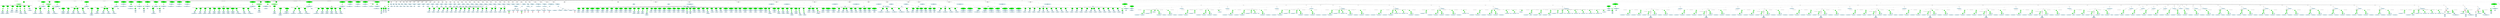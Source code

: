 strict graph "" {
	graph [bb="0,0,1.7645e+05,1548.8"];
	node [label="\N"];
	subgraph cluster1162 {
		graph [bb="1.0296e+05,233.3,1.038e+05,714.29",
			label="powerwindow_PW_Control_DRV.c:113:33",
			lheight=0.21,
			lp="1.0338e+05,702.79",
			lwidth=3.31,
			style=dashed
		];
		1165	[fillcolor=lightblue,
			height=0.74639,
			label="ID
name: powerwindow_PW_Control_DR_DWork",
			pos="1.0316e+05,268.17",
			style="filled,dashed",
			width=5.4997];
		1164	[fillcolor=green,
			height=0.74639,
			label="StructRef
type: .",
			pos="1.0358e+05,394.12",
			style="filled,dashed",
			width=1.3356];
		1164 -- 1165	[label=name,
			lp="1.0341e+05,331.15",
			pos="1.0354e+05,380.79 1.0347e+05,360.33 1.0333e+05,319.07 1.0324e+05,292.85"];
		1166	[fillcolor=lightblue,
			height=0.74639,
			label="ID
name: Debounce_Down_PSG_BackR_DWORK1",
			pos="1.0358e+05,268.17",
			style="filled,dashed",
			width=5.6765];
		1164 -- 1166	[label=field,
			lp="1.036e+05,331.15",
			pos="1.0358e+05,367.14 1.0358e+05,345.98 1.0358e+05,316.27 1.0358e+05,295.12"];
		1163	[fillcolor=green,
			height=0.74639,
			label="StructRef
type: .",
			pos="1.0372e+05,520.08",
			style="filled,dashed",
			width=1.3356];
		1163 -- 1164	[label=name,
			lp="1.0367e+05,457.1",
			pos="1.0369e+05,496.63 1.0367e+05,474.3 1.0363e+05,440.24 1.0361e+05,417.82"];
		1167	[fillcolor=lightblue,
			height=0.74639,
			label="ID
name: rtzce",
			pos="1.0372e+05,394.12",
			style="filled,dashed",
			width=1.5713];
		1163 -- 1167	[label=field,
			lp="1.0373e+05,457.1",
			pos="1.0372e+05,493.09 1.0372e+05,471.94 1.0372e+05,442.22 1.0372e+05,421.07"];
		1162	[fillcolor=green,
			height=0.74639,
			label="UnaryOp
op: &",
			pos="1.0372e+05,656.42",
			style="filled,dashed",
			width=1.316];
		1162 -- 1163	[label=expr,
			lp="1.0373e+05,593.45",
			pos="1.0372e+05,629.52 1.0372e+05,605.88 1.0372e+05,571.11 1.0372e+05,547.36"];
	}
	subgraph cluster87 {
		graph [bb="30126,485.21,30434,903.67",
			label="powerwindow_rtwtypes.h:79:24",
			lheight=0.21,
			lp="30280,892.17",
			lwidth=2.44,
			style=dashed
		];
		89	[fillcolor=lightblue,
			height=0.74639,
			label="IdentifierType
names: ['powerwindow_real32_T']",
			pos="30280,520.08",
			style="filled,dashed",
			width=4.0462];
		88	[fillcolor=lightblue,
			height=1.041,
			label="TypeDecl
declname: re
quals: []",
			pos="30313,656.42",
			style="filled,dashed",
			width=1.7088];
		88 -- 89	[label=type,
			lp="30312,593.45",
			pos="30304,619.07 30298,596.38 30291,567.69 30286,547.24"];
		87	[fillcolor=green,
			height=1.6303,
			label="Decl
name: re
quals: []
storage: []
funcspec: []",
			pos="30325,813.98",
			style="filled,dashed",
			width=1.591];
		87 -- 88	[label=type,
			lp="30331,729.79",
			pos="30321,755.06 30319,734.67 30317,712.34 30316,694.18"];
	}
	subgraph cluster1560 {
		graph [bb="1.4155e+05,233.3,1.4235e+05,714.29",
			label="powerwindow_PW_Control_DRV.c:201:39",
			lheight=0.21,
			lp="1.4195e+05,702.79",
			lwidth=3.31,
			style=dashed
		];
		1563	[fillcolor=lightblue,
			height=0.74639,
			label="ID
name: powerwindow_PW_Control_DR_DWork",
			pos="1.4175e+05,268.17",
			style="filled,dashed",
			width=5.4997];
		1562	[fillcolor=green,
			height=0.74639,
			label="StructRef
type: .",
			pos="1.4216e+05,394.12",
			style="filled,dashed",
			width=1.3356];
		1562 -- 1563	[label=name,
			lp="1.4199e+05,331.15",
			pos="1.4211e+05,380.33 1.4205e+05,359.76 1.4191e+05,319.03 1.4183e+05,292.99"];
		1564	[fillcolor=lightblue,
			height=0.74639,
			label="ID
name: Debounce_Up_PSG_Front_DWORK1",
			pos="1.4216e+05,268.17",
			style="filled,dashed",
			width=5.2051];
		1562 -- 1564	[label=field,
			lp="1.4217e+05,331.15",
			pos="1.4216e+05,367.14 1.4216e+05,345.98 1.4216e+05,316.27 1.4216e+05,295.12"];
		1561	[fillcolor=green,
			height=0.74639,
			label="StructRef
type: .",
			pos="1.4228e+05,520.08",
			style="filled,dashed",
			width=1.3356];
		1561 -- 1562	[label=name,
			lp="1.4224e+05,457.1",
			pos="1.4226e+05,496.34 1.4224e+05,474.12 1.422e+05,440.45 1.4218e+05,418.13"];
		1565	[fillcolor=lightblue,
			height=0.74639,
			label="ID
name: rtdw",
			pos="1.4228e+05,394.12",
			style="filled,dashed",
			width=1.5517];
		1561 -- 1565	[label=field,
			lp="1.4229e+05,457.1",
			pos="1.4228e+05,493.09 1.4228e+05,471.94 1.4228e+05,442.22 1.4228e+05,421.07"];
		1560	[fillcolor=green,
			height=0.74639,
			label="UnaryOp
op: &",
			pos="1.4229e+05,656.42",
			style="filled,dashed",
			width=1.316];
		1560 -- 1561	[label=expr,
			lp="1.423e+05,593.45",
			pos="1.4229e+05,629.52 1.4228e+05,605.88 1.4228e+05,571.11 1.4228e+05,547.36"];
	}
	subgraph cluster1332 {
		graph [bb="1.1999e+05,233.3,1.2083e+05,714.29",
			label="powerwindow_PW_Control_DRV.c:158:39",
			lheight=0.21,
			lp="1.2041e+05,702.79",
			lwidth=3.31,
			style=dashed
		];
		1335	[fillcolor=lightblue,
			height=0.74639,
			label="ID
name: powerwindow_PW_Control_DR_DWork",
			pos="1.2019e+05,268.17",
			style="filled,dashed",
			width=5.4997];
		1334	[fillcolor=green,
			height=0.74639,
			label="StructRef
type: .",
			pos="1.2019e+05,394.12",
			style="filled,dashed",
			width=1.3356];
		1334 -- 1335	[label=name,
			lp="1.2021e+05,331.15",
			pos="1.2019e+05,367.14 1.2019e+05,345.98 1.2019e+05,316.27 1.2019e+05,295.12"];
		1336	[fillcolor=lightblue,
			height=0.74639,
			label="ID
name: Debounce_Down_PSG_BackL_DWORK1",
			pos="1.2061e+05,268.17",
			style="filled,dashed",
			width=5.6569];
		1334 -- 1336	[label=field,
			lp="1.2034e+05,331.15",
			pos="1.2022e+05,370.57 1.2023e+05,362.58 1.2024e+05,354.2 1.2025e+05,348.65 1.2029e+05,328.76 1.204e+05,305.91 1.2049e+05,289.82"];
		1333	[fillcolor=green,
			height=0.74639,
			label="StructRef
type: .",
			pos="1.2019e+05,520.08",
			style="filled,dashed",
			width=1.3356];
		1333 -- 1334	[label=name,
			lp="1.2021e+05,457.1",
			pos="1.2019e+05,493.09 1.2019e+05,471.94 1.2019e+05,442.22 1.2019e+05,421.07"];
		1337	[fillcolor=lightblue,
			height=0.74639,
			label="ID
name: rtb",
			pos="1.2031e+05,394.12",
			style="filled,dashed",
			width=1.3553];
		1333 -- 1337	[label=field,
			lp="1.2027e+05,457.1",
			pos="1.2022e+05,495.76 1.2024e+05,473.6 1.2027e+05,440.46 1.2029e+05,418.33"];
		1332	[fillcolor=green,
			height=0.74639,
			label="UnaryOp
op: &",
			pos="1.2014e+05,656.42",
			style="filled,dashed",
			width=1.316];
		1332 -- 1333	[label=expr,
			lp="1.2018e+05,593.45",
			pos="1.2015e+05,629.84 1.2016e+05,605.93 1.2018e+05,570.44 1.2018e+05,546.57"];
	}
	subgraph cluster1239 {
		graph [bb="1.7267e+05,359.25,1.7308e+05,577.95",
			label="powerwindow_PW_Control_DRV.c:137:22",
			lheight=0.21,
			lp="1.7287e+05,566.45",
			lwidth=3.31,
			style=dashed
		];
		1240	[fillcolor=lightblue,
			height=0.74639,
			label="ID
name: powerwindow_PW_Control_DR_DWork",
			pos="1.7287e+05,394.12",
			style="filled,dashed",
			width=5.4997];
		1239	[fillcolor=green,
			height=0.74639,
			label="UnaryOp
op: &",
			pos="1.7282e+05,520.08",
			style="filled,dashed",
			width=1.316];
		1239 -- 1240	[label=expr,
			lp="1.7286e+05,457.1",
			pos="1.7283e+05,493.69 1.7284e+05,472.59 1.7285e+05,442.66 1.7286e+05,421.33"];
	}
	subgraph cluster1554 {
		graph [bb="1.4468e+05,233.3,1.4548e+05,714.29",
			label="powerwindow_PW_Control_DRV.c:200:39",
			lheight=0.21,
			lp="1.4508e+05,702.79",
			lwidth=3.31,
			style=dashed
		];
		1557	[fillcolor=lightblue,
			height=0.74639,
			label="ID
name: powerwindow_PW_Control_DR_DWork",
			pos="1.4489e+05,268.17",
			style="filled,dashed",
			width=5.4997];
		1556	[fillcolor=green,
			height=0.74639,
			label="StructRef
type: .",
			pos="1.4489e+05,394.12",
			style="filled,dashed",
			width=1.3356];
		1556 -- 1557	[label=name,
			lp="1.449e+05,331.15",
			pos="1.4489e+05,367.14 1.4489e+05,345.98 1.4489e+05,316.27 1.4489e+05,295.12"];
		1558	[fillcolor=lightblue,
			height=0.74639,
			label="ID
name: Debounce_Up_PSG_Front_DWORK1",
			pos="1.4529e+05,268.17",
			style="filled,dashed",
			width=5.2051];
		1556 -- 1558	[label=field,
			lp="1.4503e+05,331.15",
			pos="1.4491e+05,370.64 1.4492e+05,362.65 1.4493e+05,354.26 1.4494e+05,348.65 1.4498e+05,329.21 1.4509e+05,305.94 1.4518e+05,289.62"];
		1555	[fillcolor=green,
			height=0.74639,
			label="StructRef
type: .",
			pos="1.4489e+05,520.08",
			style="filled,dashed",
			width=1.3356];
		1555 -- 1556	[label=name,
			lp="1.449e+05,457.1",
			pos="1.4489e+05,493.09 1.4489e+05,471.94 1.4489e+05,442.22 1.4489e+05,421.07"];
		1559	[fillcolor=lightblue,
			height=0.74639,
			label="ID
name: rtb",
			pos="1.45e+05,394.12",
			style="filled,dashed",
			width=1.3553];
		1555 -- 1559	[label=field,
			lp="1.4496e+05,457.1",
			pos="1.4491e+05,495.76 1.4493e+05,473.6 1.4496e+05,440.46 1.4498e+05,418.33"];
		1554	[fillcolor=green,
			height=0.74639,
			label="UnaryOp
op: &",
			pos="1.4481e+05,656.42",
			style="filled,dashed",
			width=1.316];
		1554 -- 1555	[label=expr,
			lp="1.4486e+05,593.45",
			pos="1.4482e+05,630.47 1.4484e+05,606.34 1.4486e+05,569.98 1.4487e+05,545.9"];
	}
	subgraph cluster1412 {
		graph [bb="1.2576e+05,233.3,1.2659e+05,714.29",
			label="powerwindow_PW_Control_DRV.c:173:39",
			lheight=0.21,
			lp="1.2618e+05,702.79",
			lwidth=3.31,
			style=dashed
		];
		1415	[fillcolor=lightblue,
			height=0.74639,
			label="ID
name: powerwindow_PW_Control_DR_DWork",
			pos="1.2597e+05,268.17",
			style="filled,dashed",
			width=5.4997];
		1414	[fillcolor=green,
			height=0.74639,
			label="StructRef
type: .",
			pos="1.2638e+05,394.12",
			style="filled,dashed",
			width=1.3356];
		1414 -- 1415	[label=name,
			lp="1.2622e+05,331.15",
			pos="1.2634e+05,380.67 1.2627e+05,360.2 1.2614e+05,319.09 1.2605e+05,292.91"];
		1416	[fillcolor=lightblue,
			height=0.74639,
			label="ID
name: Debounce_Down_PSG_Front_DWORK1",
			pos="1.2638e+05,268.17",
			style="filled,dashed",
			width=5.5194];
		1414 -- 1416	[label=field,
			lp="1.264e+05,331.15",
			pos="1.2638e+05,367.14 1.2638e+05,345.98 1.2638e+05,316.27 1.2638e+05,295.12"];
		1413	[fillcolor=green,
			height=0.74639,
			label="StructRef
type: .",
			pos="1.2651e+05,520.08",
			style="filled,dashed",
			width=1.3356];
		1413 -- 1414	[label=name,
			lp="1.2647e+05,457.1",
			pos="1.2649e+05,496.34 1.2647e+05,473.98 1.2643e+05,440.03 1.2641e+05,417.71"];
		1417	[fillcolor=lightblue,
			height=0.74639,
			label="ID
name: rtdw",
			pos="1.2651e+05,394.12",
			style="filled,dashed",
			width=1.5517];
		1413 -- 1417	[label=field,
			lp="1.2652e+05,457.1",
			pos="1.2651e+05,493.09 1.2651e+05,471.94 1.2651e+05,442.22 1.2651e+05,421.07"];
		1412	[fillcolor=green,
			height=0.74639,
			label="UnaryOp
op: &",
			pos="1.2653e+05,656.42",
			style="filled,dashed",
			width=1.316];
		1412 -- 1413	[label=expr,
			lp="1.2654e+05,593.45",
			pos="1.2653e+05,629.52 1.2652e+05,605.73 1.2652e+05,570.67 1.2652e+05,546.9"];
	}
	subgraph cluster1133 {
		graph [bb="1.0163e+05,233.3,1.0244e+05,714.29",
			label="powerwindow_PW_Control_DRV.c:106:33",
			lheight=0.21,
			lp="1.0203e+05,702.79",
			lwidth=3.31,
			style=dashed
		];
		1136	[fillcolor=lightblue,
			height=0.74639,
			label="ID
name: powerwindow_PW_Control_DR_DWork",
			pos="1.0183e+05,268.17",
			style="filled,dashed",
			width=5.4997];
		1135	[fillcolor=green,
			height=0.74639,
			label="StructRef
type: .",
			pos="1.0183e+05,394.12",
			style="filled,dashed",
			width=1.3356];
		1135 -- 1136	[label=name,
			lp="1.0185e+05,331.15",
			pos="1.0183e+05,367.14 1.0183e+05,345.98 1.0183e+05,316.27 1.0183e+05,295.12"];
		1137	[fillcolor=lightblue,
			height=0.74639,
			label="ID
name: Debounce_Up_PSG_BackR_DWORK1",
			pos="1.0224e+05,268.17",
			style="filled,dashed",
			width=5.3426];
		1135 -- 1137	[label=field,
			lp="1.0197e+05,331.15",
			pos="1.0186e+05,370.62 1.0187e+05,362.63 1.0188e+05,354.24 1.0189e+05,348.65 1.0193e+05,329.08 1.0204e+05,305.93 1.0212e+05,289.68"];
		1134	[fillcolor=green,
			height=0.74639,
			label="StructRef
type: .",
			pos="1.0183e+05,520.08",
			style="filled,dashed",
			width=1.3356];
		1134 -- 1135	[label=name,
			lp="1.0185e+05,457.1",
			pos="1.0183e+05,493.09 1.0183e+05,471.94 1.0183e+05,442.22 1.0183e+05,421.07"];
		1138	[fillcolor=lightblue,
			height=0.74639,
			label="ID
name: rtzce",
			pos="1.0196e+05,394.12",
			style="filled,dashed",
			width=1.5713];
		1134 -- 1138	[label=field,
			lp="1.0191e+05,457.1",
			pos="1.0185e+05,496.34 1.0188e+05,474.4 1.0191e+05,441.3 1.0193e+05,418.98"];
		1133	[fillcolor=green,
			height=0.74639,
			label="UnaryOp
op: &",
			pos="1.0176e+05,656.42",
			style="filled,dashed",
			width=1.316];
		1133 -- 1134	[label=expr,
			lp="1.0181e+05,593.45",
			pos="1.0177e+05,630.47 1.0178e+05,606.34 1.018e+05,569.98 1.0182e+05,545.9"];
	}
	subgraph cluster1455 {
		graph [bb="1.3057e+05,233.3,1.3133e+05,714.29",
			label="powerwindow_PW_Control_DRV.c:181:39",
			lheight=0.21,
			lp="1.3095e+05,702.79",
			lwidth=3.31,
			style=dashed
		];
		1458	[fillcolor=lightblue,
			height=0.74639,
			label="ID
name: powerwindow_PW_Control_DR_DWork",
			pos="1.3078e+05,268.17",
			style="filled,dashed",
			width=5.4997];
		1457	[fillcolor=green,
			height=0.74639,
			label="StructRef
type: .",
			pos="1.3114e+05,394.12",
			style="filled,dashed",
			width=1.3356];
		1457 -- 1458	[label=name,
			lp="1.31e+05,331.15",
			pos="1.311e+05,379.38 1.3104e+05,358.62 1.3092e+05,318.93 1.3085e+05,293.28"];
		1459	[fillcolor=lightblue,
			height=0.74639,
			label="ID
name: Debounce_Up_DRV_DWORK1",
			pos="1.3116e+05,268.17",
			style="filled,dashed",
			width=4.5766];
		1457 -- 1459	[label=field,
			lp="1.3116e+05,331.15",
			pos="1.3115e+05,367.14 1.3115e+05,345.98 1.3115e+05,316.27 1.3116e+05,295.12"];
		1456	[fillcolor=green,
			height=0.74639,
			label="StructRef
type: .",
			pos="1.3127e+05,520.08",
			style="filled,dashed",
			width=1.3356];
		1456 -- 1457	[label=name,
			lp="1.3123e+05,457.1",
			pos="1.3124e+05,496.34 1.3122e+05,474.12 1.3119e+05,440.45 1.3117e+05,418.13"];
		1460	[fillcolor=lightblue,
			height=0.74639,
			label="ID
name: rtzce",
			pos="1.3127e+05,394.12",
			style="filled,dashed",
			width=1.5713];
		1456 -- 1460	[label=field,
			lp="1.3128e+05,457.1",
			pos="1.3127e+05,493.09 1.3127e+05,471.94 1.3127e+05,442.22 1.3127e+05,421.07"];
		1455	[fillcolor=green,
			height=0.74639,
			label="UnaryOp
op: &",
			pos="1.3127e+05,656.42",
			style="filled,dashed",
			width=1.316];
		1455 -- 1456	[label=expr,
			lp="1.3128e+05,593.45",
			pos="1.3127e+05,629.52 1.3127e+05,605.88 1.3127e+05,571.11 1.3127e+05,547.36"];
	}
	subgraph cluster1548 {
		graph [bb="1.4387e+05,233.3,1.4467e+05,714.29",
			label="powerwindow_PW_Control_DRV.c:199:39",
			lheight=0.21,
			lp="1.4427e+05,702.79",
			lwidth=3.31,
			style=dashed
		];
		1551	[fillcolor=lightblue,
			height=0.74639,
			label="ID
name: powerwindow_PW_Control_DR_DWork",
			pos="1.4407e+05,268.17",
			style="filled,dashed",
			width=5.4997];
		1550	[fillcolor=green,
			height=0.74639,
			label="StructRef
type: .",
			pos="1.4407e+05,394.12",
			style="filled,dashed",
			width=1.3356];
		1550 -- 1551	[label=name,
			lp="1.4409e+05,331.15",
			pos="1.4407e+05,367.14 1.4407e+05,345.98 1.4407e+05,316.27 1.4407e+05,295.12"];
		1552	[fillcolor=lightblue,
			height=0.74639,
			label="ID
name: Debounce_Up_PSG_Front_DWORK1",
			pos="1.4448e+05,268.17",
			style="filled,dashed",
			width=5.2051];
		1550 -- 1552	[label=field,
			lp="1.4421e+05,331.15",
			pos="1.441e+05,370.64 1.4411e+05,362.65 1.4412e+05,354.26 1.4413e+05,348.65 1.4417e+05,329.21 1.4428e+05,305.94 1.4436e+05,289.62"];
		1549	[fillcolor=green,
			height=0.74639,
			label="StructRef
type: .",
			pos="1.4407e+05,520.08",
			style="filled,dashed",
			width=1.3356];
		1549 -- 1550	[label=name,
			lp="1.4409e+05,457.1",
			pos="1.4407e+05,493.09 1.4407e+05,471.94 1.4407e+05,442.22 1.4407e+05,421.07"];
		1553	[fillcolor=lightblue,
			height=0.74639,
			label="ID
name: rtm",
			pos="1.4419e+05,394.12",
			style="filled,dashed",
			width=1.4535];
		1549 -- 1553	[label=field,
			lp="1.4415e+05,457.1",
			pos="1.441e+05,496.05 1.4412e+05,474.07 1.4415e+05,441.09 1.4417e+05,418.87"];
		1548	[fillcolor=green,
			height=0.74639,
			label="UnaryOp
op: &",
			pos="1.44e+05,656.42",
			style="filled,dashed",
			width=1.316];
		1548 -- 1549	[label=expr,
			lp="1.4405e+05,593.45",
			pos="1.4401e+05,630.47 1.4403e+05,606.34 1.4405e+05,569.98 1.4406e+05,545.9"];
	}
	subgraph cluster1222 {
		graph [bb="1.1315e+05,359.25,1.1373e+05,1282.4",
			label="powerwindow_PW_Control_DRV.c:132:6",
			lheight=0.21,
			lp="1.1344e+05,1270.9",
			lwidth=3.21,
			style=dashed
		];
		1227	[fillcolor=lightblue,
			height=0.74639,
			label="IdentifierType
names: ['void']",
			pos="1.1324e+05,394.12",
			style="filled,dashed",
			width=1.9053];
		1226	[fillcolor=lightblue,
			height=1.041,
			label="TypeDecl
declname: None
quals: []",
			pos="1.1324e+05,520.08",
			style="filled,dashed",
			width=2.082];
		1226 -- 1227	[label=type,
			lp="1.1325e+05,457.1",
			pos="1.1324e+05,482.56 1.1324e+05,462.85 1.1324e+05,438.98 1.1324e+05,421.16"];
		1225	[fillcolor=green,
			height=1.041,
			label="Typename
name: None
quals: []",
			pos="1.1323e+05,656.42",
			style="filled,dashed",
			width=1.6303];
		1225 -- 1226	[label=type,
			lp="1.1324e+05,593.45",
			pos="1.1323e+05,618.71 1.1323e+05,599.76 1.1323e+05,576.69 1.1323e+05,557.74"];
		1224	[fillcolor=green,
			height=0.5,
			label=ParamList,
			pos="1.1321e+05,813.98",
			style="filled,dashed",
			width=1.3179];
		1224 -- 1225	[label="params[0]",
			lp="1.1325e+05,729.79",
			pos="1.1321e+05,795.74 1.1321e+05,771.3 1.1322e+05,725.98 1.1322e+05,693.88"];
		1223	[fillcolor=green,
			height=0.5,
			label=FuncDecl,
			pos="1.1341e+05,1003.4",
			style="filled,dashed",
			width=1.2457];
		1223 -- 1224	[label=args,
			lp="1.133e+05,919.17",
			pos="1.1338e+05,988.82 1.1335e+05,972 1.133e+05,940.92 1.1326e+05,903.67 1.1324e+05,881.87 1.1322e+05,850.77 1.1321e+05,831.78"];
		1228	[fillcolor=lightblue,
			height=1.041,
			label="TypeDecl
declname: powerwindow_PW_Control_DRV_initialize
quals: []",
			pos="1.135e+05,813.98",
			style="filled,dashed",
			width=6.2658];
		1223 -- 1228	[label=type,
			lp="1.1346e+05,919.17",
			pos="1.1342e+05,985.4 1.1343e+05,955.31 1.1346e+05,891.96 1.1348e+05,851.54"];
		1229	[fillcolor=lightblue,
			height=0.74639,
			label="IdentifierType
names: ['void']",
			pos="1.135e+05,656.42",
			style="filled,dashed",
			width=1.9053];
		1228 -- 1229	[label=type,
			lp="1.1351e+05,729.79",
			pos="1.135e+05,776.12 1.135e+05,747.55 1.135e+05,708.68 1.135e+05,683.33"];
		1222	[fillcolor=green,
			height=1.6303,
			label="Decl
name: powerwindow_PW_Control_DRV_initialize
quals: []
storage: []
funcspec: []",
			pos="1.1341e+05,1192.7",
			style="filled,dashed",
			width=5.814];
		1222 -- 1223	[label=type,
			lp="1.1342e+05,1108.6",
			pos="1.1341e+05,1134 1.1341e+05,1095.3 1.1341e+05,1046.9 1.1341e+05,1021.6"];
	}
	subgraph cluster1406 {
		graph [bb="1.2897e+05,233.3,1.298e+05,714.29",
			label="powerwindow_PW_Control_DRV.c:172:39",
			lheight=0.21,
			lp="1.2938e+05,702.79",
			lwidth=3.31,
			style=dashed
		];
		1409	[fillcolor=lightblue,
			height=0.74639,
			label="ID
name: powerwindow_PW_Control_DR_DWork",
			pos="1.2917e+05,268.17",
			style="filled,dashed",
			width=5.4997];
		1408	[fillcolor=green,
			height=0.74639,
			label="StructRef
type: .",
			pos="1.2917e+05,394.12",
			style="filled,dashed",
			width=1.3356];
		1408 -- 1409	[label=name,
			lp="1.2919e+05,331.15",
			pos="1.2917e+05,367.14 1.2917e+05,345.98 1.2917e+05,316.27 1.2917e+05,295.12"];
		1410	[fillcolor=lightblue,
			height=0.74639,
			label="ID
name: Debounce_Down_PSG_Front_DWORK1",
			pos="1.2959e+05,268.17",
			style="filled,dashed",
			width=5.5194];
		1408 -- 1410	[label=field,
			lp="1.2932e+05,331.15",
			pos="1.292e+05,370.59 1.2921e+05,362.6 1.2922e+05,354.21 1.2923e+05,348.65 1.2927e+05,328.9 1.2938e+05,305.92 1.2947e+05,289.77"];
		1407	[fillcolor=green,
			height=0.74639,
			label="StructRef
type: .",
			pos="1.2917e+05,520.08",
			style="filled,dashed",
			width=1.3356];
		1407 -- 1408	[label=name,
			lp="1.2919e+05,457.1",
			pos="1.2917e+05,493.09 1.2917e+05,471.94 1.2917e+05,442.22 1.2917e+05,421.07"];
		1411	[fillcolor=lightblue,
			height=0.74639,
			label="ID
name: rtb",
			pos="1.2929e+05,394.12",
			style="filled,dashed",
			width=1.3553];
		1407 -- 1411	[label=field,
			lp="1.2925e+05,457.1",
			pos="1.292e+05,495.76 1.2922e+05,473.6 1.2925e+05,440.46 1.2927e+05,418.33"];
		1406	[fillcolor=green,
			height=0.74639,
			label="UnaryOp
op: &",
			pos="1.2906e+05,656.42",
			style="filled,dashed",
			width=1.316];
		1406 -- 1407	[label=expr,
			lp="1.2913e+05,593.45",
			pos="1.2908e+05,631.71 1.291e+05,607.31 1.2913e+05,569.49 1.2915e+05,545"];
	}
	subgraph cluster1544 {
		graph [bb="1.4317e+05,233.3,1.4373e+05,577.95",
			label="powerwindow_PW_Control_DRV.c:198:64",
			lheight=0.21,
			lp="1.4345e+05,566.45",
			lwidth=3.31,
			style=dashed
		];
		1546	[fillcolor=lightblue,
			height=0.74639,
			label="ID
name: powerwindow_PW_Control_DRV_M",
			pos="1.4336e+05,268.17",
			style="filled,dashed",
			width=5.1462];
		1545	[fillcolor=green,
			height=0.74639,
			label="StructRef
type: ->",
			pos="1.4365e+05,394.12",
			style="filled,dashed",
			width=1.3356];
		1545 -- 1546	[label=name,
			lp="1.4354e+05,331.15",
			pos="1.4361e+05,376.92 1.4356e+05,355.76 1.4348e+05,318.5 1.4342e+05,293.83"];
		1547	[fillcolor=lightblue,
			height=0.74639,
			label="ID
name: errorStatus",
			pos="1.4365e+05,268.17",
			style="filled,dashed",
			width=2.2195];
		1545 -- 1547	[label=field,
			lp="1.4366e+05,331.15",
			pos="1.4365e+05,367.14 1.4365e+05,345.98 1.4365e+05,316.27 1.4365e+05,295.12"];
		1544	[fillcolor=green,
			height=0.74639,
			label="UnaryOp
op: &",
			pos="1.4367e+05,520.08",
			style="filled,dashed",
			width=1.316];
		1544 -- 1545	[label=expr,
			lp="1.4367e+05,457.1",
			pos="1.4366e+05,493.09 1.4366e+05,471.94 1.4365e+05,442.22 1.4365e+05,421.07"];
	}
	subgraph cluster1529 {
		graph [bb="1.3838e+05,233.3,1.392e+05,714.29",
			label="powerwindow_PW_Control_DRV.c:195:39",
			lheight=0.21,
			lp="1.3879e+05,702.79",
			lwidth=3.31,
			style=dashed
		];
		1532	[fillcolor=lightblue,
			height=0.74639,
			label="ID
name: powerwindow_PW_Control_DR_DWork",
			pos="1.3859e+05,268.17",
			style="filled,dashed",
			width=5.4997];
		1531	[fillcolor=green,
			height=0.74639,
			label="StructRef
type: .",
			pos="1.39e+05,394.12",
			style="filled,dashed",
			width=1.3356];
		1531 -- 1532	[label=name,
			lp="1.3883e+05,331.15",
			pos="1.3895e+05,380.44 1.3889e+05,359.89 1.3875e+05,319.01 1.3867e+05,292.93"];
		1533	[fillcolor=lightblue,
			height=0.74639,
			label="ID
name: Debounce_Up_PSG_BackR_DWORK1",
			pos="1.39e+05,268.17",
			style="filled,dashed",
			width=5.3426];
		1531 -- 1533	[label=field,
			lp="1.3901e+05,331.15",
			pos="1.39e+05,367.14 1.39e+05,345.98 1.39e+05,316.27 1.39e+05,295.12"];
		1530	[fillcolor=green,
			height=0.74639,
			label="StructRef
type: .",
			pos="1.3912e+05,520.08",
			style="filled,dashed",
			width=1.3356];
		1530 -- 1531	[label=name,
			lp="1.3908e+05,457.1",
			pos="1.391e+05,496.34 1.3908e+05,473.98 1.3904e+05,440.03 1.3902e+05,417.71"];
		1534	[fillcolor=lightblue,
			height=0.74639,
			label="ID
name: rtzce",
			pos="1.3912e+05,394.12",
			style="filled,dashed",
			width=1.5713];
		1530 -- 1534	[label=field,
			lp="1.3914e+05,457.1",
			pos="1.3912e+05,493.09 1.3912e+05,471.94 1.3912e+05,442.22 1.3912e+05,421.07"];
		1529	[fillcolor=green,
			height=0.74639,
			label="UnaryOp
op: &",
			pos="1.3914e+05,656.42",
			style="filled,dashed",
			width=1.316];
		1529 -- 1530	[label=expr,
			lp="1.3914e+05,593.45",
			pos="1.3914e+05,629.52 1.3913e+05,605.88 1.3913e+05,571.11 1.3913e+05,547.36"];
	}
	subgraph cluster1215 {
		graph [bb="1.0653e+05,233.3,1.0721e+05,714.29",
			label="powerwindow_PW_Control_DRV.c:127:44",
			lheight=0.21,
			lp="1.0687e+05,702.79",
			lwidth=3.31,
			style=dashed
		];
		1218	[fillcolor=lightblue,
			height=0.74639,
			label="ID
name: powerwindow_PW_Control_DR_DWork",
			pos="1.0673e+05,268.17",
			style="filled,dashed",
			width=5.4997];
		1217	[fillcolor=green,
			height=0.74639,
			label="StructRef
type: .",
			pos="1.0702e+05,394.12",
			style="filled,dashed",
			width=1.3356];
		1217 -- 1218	[label=name,
			lp="1.0691e+05,331.15",
			pos="1.0698e+05,376.92 1.0693e+05,355.79 1.0685e+05,318.62 1.0679e+05,293.94"];
		1219	[fillcolor=lightblue,
			height=0.74639,
			label="ID
name: PW_DRV_DWORK1",
			pos="1.0707e+05,268.17",
			style="filled,dashed",
			width=3.457];
		1217 -- 1219	[label=field,
			lp="1.0706e+05,331.15",
			pos="1.0703e+05,367.74 1.0704e+05,346.49 1.0705e+05,316.3 1.0706e+05,294.95"];
		1216	[fillcolor=green,
			height=0.74639,
			label="StructRef
type: .",
			pos="1.0714e+05,520.08",
			style="filled,dashed",
			width=1.3356];
		1216 -- 1217	[label=name,
			lp="1.071e+05,457.1",
			pos="1.0712e+05,496.34 1.071e+05,474.12 1.0706e+05,440.45 1.0704e+05,418.13"];
		1220	[fillcolor=lightblue,
			height=0.74639,
			label="ID
name: rtzce",
			pos="1.0714e+05,394.12",
			style="filled,dashed",
			width=1.5713];
		1216 -- 1220	[label=field,
			lp="1.0715e+05,457.1",
			pos="1.0714e+05,493.09 1.0714e+05,471.94 1.0714e+05,442.22 1.0714e+05,421.07"];
		1215	[fillcolor=green,
			height=0.74639,
			label="UnaryOp
op: &",
			pos="1.0715e+05,656.42",
			style="filled,dashed",
			width=1.316];
		1215 -- 1216	[label=expr,
			lp="1.0716e+05,593.45",
			pos="1.0715e+05,629.52 1.0714e+05,605.88 1.0714e+05,571.11 1.0714e+05,547.36"];
	}
	subgraph cluster1418 {
		graph [bb="1.266e+05,233.3,1.2743e+05,714.29",
			label="powerwindow_PW_Control_DRV.c:174:39",
			lheight=0.21,
			lp="1.2701e+05,702.79",
			lwidth=3.31,
			style=dashed
		];
		1421	[fillcolor=lightblue,
			height=0.74639,
			label="ID
name: powerwindow_PW_Control_DR_DWork",
			pos="1.268e+05,268.17",
			style="filled,dashed",
			width=5.4997];
		1420	[fillcolor=green,
			height=0.74639,
			label="StructRef
type: .",
			pos="1.2722e+05,394.12",
			style="filled,dashed",
			width=1.3356];
		1420 -- 1421	[label=name,
			lp="1.2705e+05,331.15",
			pos="1.2718e+05,380.67 1.2711e+05,360.2 1.2697e+05,319.09 1.2688e+05,292.91"];
		1422	[fillcolor=lightblue,
			height=0.74639,
			label="ID
name: Debounce_Down_PSG_Front_DWORK1",
			pos="1.2722e+05,268.17",
			style="filled,dashed",
			width=5.5194];
		1420 -- 1422	[label=field,
			lp="1.2723e+05,331.15",
			pos="1.2722e+05,367.14 1.2722e+05,345.98 1.2722e+05,316.27 1.2722e+05,295.12"];
		1419	[fillcolor=green,
			height=0.74639,
			label="StructRef
type: .",
			pos="1.2735e+05,520.08",
			style="filled,dashed",
			width=1.3356];
		1419 -- 1420	[label=name,
			lp="1.2731e+05,457.1",
			pos="1.2733e+05,496.63 1.273e+05,474.3 1.2727e+05,440.24 1.2724e+05,417.82"];
		1423	[fillcolor=lightblue,
			height=0.74639,
			label="ID
name: rtzce",
			pos="1.2735e+05,394.12",
			style="filled,dashed",
			width=1.5713];
		1419 -- 1423	[label=field,
			lp="1.2736e+05,457.1",
			pos="1.2735e+05,493.09 1.2735e+05,471.94 1.2735e+05,442.22 1.2735e+05,421.07"];
		1418	[fillcolor=green,
			height=0.74639,
			label="UnaryOp
op: &",
			pos="1.2736e+05,656.42",
			style="filled,dashed",
			width=1.316];
		1418 -- 1419	[label=expr,
			lp="1.2737e+05,593.45",
			pos="1.2736e+05,629.52 1.2736e+05,605.88 1.2735e+05,571.11 1.2735e+05,547.36"];
	}
	subgraph cluster1449 {
		graph [bb="1.298e+05,233.3,1.3056e+05,714.29",
			label="powerwindow_PW_Control_DRV.c:180:39",
			lheight=0.21,
			lp="1.3018e+05,702.79",
			lwidth=3.31,
			style=dashed
		];
		1452	[fillcolor=lightblue,
			height=0.74639,
			label="ID
name: powerwindow_PW_Control_DR_DWork",
			pos="1.3001e+05,268.17",
			style="filled,dashed",
			width=5.4997];
		1451	[fillcolor=green,
			height=0.74639,
			label="StructRef
type: .",
			pos="1.3038e+05,394.12",
			style="filled,dashed",
			width=1.3356];
		1451 -- 1452	[label=name,
			lp="1.3023e+05,331.15",
			pos="1.3034e+05,379.5 1.3028e+05,358.78 1.3016e+05,319.03 1.3008e+05,293.33"];
		1453	[fillcolor=lightblue,
			height=0.74639,
			label="ID
name: Debounce_Up_DRV_DWORK1",
			pos="1.3039e+05,268.17",
			style="filled,dashed",
			width=4.5766];
		1451 -- 1453	[label=field,
			lp="1.304e+05,331.15",
			pos="1.3038e+05,367.14 1.3038e+05,345.98 1.3039e+05,316.27 1.3039e+05,295.12"];
		1450	[fillcolor=green,
			height=0.74639,
			label="StructRef
type: .",
			pos="1.305e+05,520.08",
			style="filled,dashed",
			width=1.3356];
		1450 -- 1451	[label=name,
			lp="1.3046e+05,457.1",
			pos="1.3048e+05,496.05 1.3046e+05,473.79 1.3042e+05,440.25 1.304e+05,418.02"];
		1454	[fillcolor=lightblue,
			height=0.74639,
			label="ID
name: rtdw",
			pos="1.305e+05,394.12",
			style="filled,dashed",
			width=1.5517];
		1450 -- 1454	[label=field,
			lp="1.3051e+05,457.1",
			pos="1.305e+05,493.09 1.305e+05,471.94 1.305e+05,442.22 1.305e+05,421.07"];
		1449	[fillcolor=green,
			height=0.74639,
			label="UnaryOp
op: &",
			pos="1.3051e+05,656.42",
			style="filled,dashed",
			width=1.316];
		1449 -- 1450	[label=expr,
			lp="1.3052e+05,593.45",
			pos="1.305e+05,629.52 1.305e+05,605.88 1.305e+05,571.11 1.305e+05,547.36"];
	}
	subgraph cluster1400 {
		graph [bb="1.2813e+05,233.3,1.2896e+05,714.29",
			label="powerwindow_PW_Control_DRV.c:171:39",
			lheight=0.21,
			lp="1.2855e+05,702.79",
			lwidth=3.31,
			style=dashed
		];
		1403	[fillcolor=lightblue,
			height=0.74639,
			label="ID
name: powerwindow_PW_Control_DR_DWork",
			pos="1.2834e+05,268.17",
			style="filled,dashed",
			width=5.4997];
		1402	[fillcolor=green,
			height=0.74639,
			label="StructRef
type: .",
			pos="1.2834e+05,394.12",
			style="filled,dashed",
			width=1.3356];
		1402 -- 1403	[label=name,
			lp="1.2835e+05,331.15",
			pos="1.2834e+05,367.14 1.2834e+05,345.98 1.2834e+05,316.27 1.2834e+05,295.12"];
		1404	[fillcolor=lightblue,
			height=0.74639,
			label="ID
name: Debounce_Down_PSG_Front_DWORK1",
			pos="1.2875e+05,268.17",
			style="filled,dashed",
			width=5.5194];
		1402 -- 1404	[label=field,
			lp="1.2848e+05,331.15",
			pos="1.2836e+05,370.59 1.2837e+05,362.6 1.2838e+05,354.21 1.284e+05,348.65 1.2844e+05,328.9 1.2855e+05,305.92 1.2863e+05,289.77"];
		1401	[fillcolor=green,
			height=0.74639,
			label="StructRef
type: .",
			pos="1.2834e+05,520.08",
			style="filled,dashed",
			width=1.3356];
		1401 -- 1402	[label=name,
			lp="1.2835e+05,457.1",
			pos="1.2834e+05,493.09 1.2834e+05,471.94 1.2834e+05,442.22 1.2834e+05,421.07"];
		1405	[fillcolor=lightblue,
			height=0.74639,
			label="ID
name: rtm",
			pos="1.2846e+05,394.12",
			style="filled,dashed",
			width=1.4535];
		1401 -- 1405	[label=field,
			lp="1.2842e+05,457.1",
			pos="1.2836e+05,496.05 1.2838e+05,474.07 1.2841e+05,441.09 1.2843e+05,418.87"];
		1400	[fillcolor=green,
			height=0.74639,
			label="UnaryOp
op: &",
			pos="1.2826e+05,656.42",
			style="filled,dashed",
			width=1.316];
		1400 -- 1401	[label=expr,
			lp="1.2831e+05,593.45",
			pos="1.2828e+05,630.47 1.2829e+05,606.34 1.2831e+05,569.98 1.2832e+05,545.9"];
	}
	subgraph cluster1523 {
		graph [bb="1.3756e+05,233.3,1.3837e+05,714.29",
			label="powerwindow_PW_Control_DRV.c:194:39",
			lheight=0.21,
			lp="1.3797e+05,702.79",
			lwidth=3.31,
			style=dashed
		];
		1526	[fillcolor=lightblue,
			height=0.74639,
			label="ID
name: powerwindow_PW_Control_DR_DWork",
			pos="1.3777e+05,268.17",
			style="filled,dashed",
			width=5.4997];
		1525	[fillcolor=green,
			height=0.74639,
			label="StructRef
type: .",
			pos="1.3817e+05,394.12",
			style="filled,dashed",
			width=1.3356];
		1525 -- 1526	[label=name,
			lp="1.3801e+05,331.15",
			pos="1.3813e+05,380.44 1.3806e+05,359.89 1.3793e+05,319.01 1.3784e+05,292.93"];
		1527	[fillcolor=lightblue,
			height=0.74639,
			label="ID
name: Debounce_Up_PSG_BackR_DWORK1",
			pos="1.3817e+05,268.17",
			style="filled,dashed",
			width=5.3426];
		1525 -- 1527	[label=field,
			lp="1.3819e+05,331.15",
			pos="1.3817e+05,367.14 1.3817e+05,345.98 1.3817e+05,316.27 1.3817e+05,295.12"];
		1524	[fillcolor=green,
			height=0.74639,
			label="StructRef
type: .",
			pos="1.383e+05,520.08",
			style="filled,dashed",
			width=1.3356];
		1524 -- 1525	[label=name,
			lp="1.3826e+05,457.1",
			pos="1.3828e+05,496.34 1.3826e+05,473.98 1.3822e+05,440.03 1.382e+05,417.71"];
		1528	[fillcolor=lightblue,
			height=0.74639,
			label="ID
name: rtdw",
			pos="1.383e+05,394.12",
			style="filled,dashed",
			width=1.5517];
		1524 -- 1528	[label=field,
			lp="1.3831e+05,457.1",
			pos="1.383e+05,493.09 1.383e+05,471.94 1.383e+05,442.22 1.383e+05,421.07"];
		1523	[fillcolor=green,
			height=0.74639,
			label="UnaryOp
op: &",
			pos="1.3832e+05,656.42",
			style="filled,dashed",
			width=1.316];
		1523 -- 1524	[label=expr,
			lp="1.3832e+05,593.45",
			pos="1.3831e+05,629.52 1.3831e+05,605.88 1.3831e+05,571.11 1.383e+05,547.36"];
	}
	subgraph cluster1209 {
		graph [bb="1.1214e+05,233.3,1.1282e+05,714.29",
			label="powerwindow_PW_Control_DRV.c:126:44",
			lheight=0.21,
			lp="1.1248e+05,702.79",
			lwidth=3.31,
			style=dashed
		];
		1212	[fillcolor=lightblue,
			height=0.74639,
			label="ID
name: powerwindow_PW_Control_DR_DWork",
			pos="1.1234e+05,268.17",
			style="filled,dashed",
			width=5.4997];
		1211	[fillcolor=green,
			height=0.74639,
			label="StructRef
type: .",
			pos="1.1234e+05,394.12",
			style="filled,dashed",
			width=1.3356];
		1211 -- 1212	[label=name,
			lp="1.1236e+05,331.15",
			pos="1.1234e+05,367.14 1.1234e+05,345.98 1.1234e+05,316.27 1.1234e+05,295.12"];
		1213	[fillcolor=lightblue,
			height=0.74639,
			label="ID
name: PW_DRV_DWORK1",
			pos="1.1268e+05,268.17",
			style="filled,dashed",
			width=3.457];
		1211 -- 1213	[label=field,
			lp="1.1249e+05,331.15",
			pos="1.1237e+05,370.7 1.1238e+05,362.82 1.1239e+05,354.48 1.124e+05,348.65 1.1241e+05,346.22 1.1253e+05,312.46 1.1261e+05,289.73"];
		1210	[fillcolor=green,
			height=0.74639,
			label="StructRef
type: .",
			pos="1.1234e+05,520.08",
			style="filled,dashed",
			width=1.3356];
		1210 -- 1211	[label=name,
			lp="1.1236e+05,457.1",
			pos="1.1234e+05,493.09 1.1234e+05,471.94 1.1234e+05,442.22 1.1234e+05,421.07"];
		1214	[fillcolor=lightblue,
			height=0.74639,
			label="ID
name: rtdw",
			pos="1.1247e+05,394.12",
			style="filled,dashed",
			width=1.5517];
		1210 -- 1214	[label=field,
			lp="1.1242e+05,457.1",
			pos="1.1237e+05,496.05 1.1239e+05,474.07 1.1242e+05,441.09 1.1244e+05,418.87"];
		1209	[fillcolor=green,
			height=0.74639,
			label="UnaryOp
op: &",
			pos="1.1227e+05,656.42",
			style="filled,dashed",
			width=1.316];
		1209 -- 1210	[label=expr,
			lp="1.1232e+05,593.45",
			pos="1.1228e+05,630.47 1.123e+05,606.34 1.1232e+05,569.98 1.1233e+05,545.9"];
	}
	subgraph cluster1396 {
		graph [bb="1.2743e+05,233.3,1.28e+05,577.95",
			label="powerwindow_PW_Control_DRV.c:170:64",
			lheight=0.21,
			lp="1.2772e+05,566.45",
			lwidth=3.31,
			style=dashed
		];
		1398	[fillcolor=lightblue,
			height=0.74639,
			label="ID
name: powerwindow_PW_Control_DRV_M",
			pos="1.2763e+05,268.17",
			style="filled,dashed",
			width=5.1462];
		1397	[fillcolor=green,
			height=0.74639,
			label="StructRef
type: ->",
			pos="1.2791e+05,394.12",
			style="filled,dashed",
			width=1.3356];
		1397 -- 1398	[label=name,
			lp="1.278e+05,331.15",
			pos="1.2787e+05,376.92 1.2782e+05,355.76 1.2774e+05,318.5 1.2768e+05,293.83"];
		1399	[fillcolor=lightblue,
			height=0.74639,
			label="ID
name: errorStatus",
			pos="1.2791e+05,268.17",
			style="filled,dashed",
			width=2.2195];
		1397 -- 1399	[label=field,
			lp="1.2792e+05,331.15",
			pos="1.2791e+05,367.14 1.2791e+05,345.98 1.2791e+05,316.27 1.2791e+05,295.12"];
		1396	[fillcolor=green,
			height=0.74639,
			label="UnaryOp
op: &",
			pos="1.2793e+05,520.08",
			style="filled,dashed",
			width=1.316];
		1396 -- 1397	[label=expr,
			lp="1.2793e+05,457.1",
			pos="1.2793e+05,493.09 1.2792e+05,471.94 1.2792e+05,442.22 1.2791e+05,421.07"];
	}
	subgraph cluster1150 {
		graph [bb="1.0484e+05,233.3,1.0567e+05,714.29",
			label="powerwindow_PW_Control_DRV.c:111:33",
			lheight=0.21,
			lp="1.0526e+05,702.79",
			lwidth=3.31,
			style=dashed
		];
		1153	[fillcolor=lightblue,
			height=0.74639,
			label="ID
name: powerwindow_PW_Control_DR_DWork",
			pos="1.0504e+05,268.17",
			style="filled,dashed",
			width=5.4997];
		1152	[fillcolor=green,
			height=0.74639,
			label="StructRef
type: .",
			pos="1.0504e+05,394.12",
			style="filled,dashed",
			width=1.3356];
		1152 -- 1153	[label=name,
			lp="1.0506e+05,331.15",
			pos="1.0504e+05,367.14 1.0504e+05,345.98 1.0504e+05,316.27 1.0504e+05,295.12"];
		1154	[fillcolor=lightblue,
			height=0.74639,
			label="ID
name: Debounce_Down_PSG_BackR_DWORK1",
			pos="1.0546e+05,268.17",
			style="filled,dashed",
			width=5.6765];
		1152 -- 1154	[label=field,
			lp="1.0519e+05,331.15",
			pos="1.0507e+05,370.57 1.0508e+05,362.58 1.0509e+05,354.2 1.051e+05,348.65 1.0514e+05,328.76 1.0525e+05,305.91 1.0534e+05,289.82"];
		1151	[fillcolor=green,
			height=0.74639,
			label="StructRef
type: .",
			pos="1.0504e+05,520.08",
			style="filled,dashed",
			width=1.3356];
		1151 -- 1152	[label=name,
			lp="1.0506e+05,457.1",
			pos="1.0504e+05,493.09 1.0504e+05,471.94 1.0504e+05,442.22 1.0504e+05,421.07"];
		1155	[fillcolor=lightblue,
			height=0.74639,
			label="ID
name: rtb",
			pos="1.0516e+05,394.12",
			style="filled,dashed",
			width=1.3553];
		1151 -- 1155	[label=field,
			lp="1.0512e+05,457.1",
			pos="1.0506e+05,495.76 1.0508e+05,473.6 1.0511e+05,440.46 1.0514e+05,418.33"];
		1150	[fillcolor=green,
			height=0.74639,
			label="UnaryOp
op: &",
			pos="1.0497e+05,656.42",
			style="filled,dashed",
			width=1.316];
		1150 -- 1151	[label=expr,
			lp="1.0502e+05,593.45",
			pos="1.0498e+05,630.47 1.0499e+05,606.34 1.0501e+05,569.98 1.0503e+05,545.9"];
	}
	subgraph cluster1517 {
		graph [bb="1.4072e+05,233.3,1.4154e+05,714.29",
			label="powerwindow_PW_Control_DRV.c:193:39",
			lheight=0.21,
			lp="1.4113e+05,702.79",
			lwidth=3.31,
			style=dashed
		];
		1520	[fillcolor=lightblue,
			height=0.74639,
			label="ID
name: powerwindow_PW_Control_DR_DWork",
			pos="1.4093e+05,268.17",
			style="filled,dashed",
			width=5.4997];
		1519	[fillcolor=green,
			height=0.74639,
			label="StructRef
type: .",
			pos="1.4093e+05,394.12",
			style="filled,dashed",
			width=1.3356];
		1519 -- 1520	[label=name,
			lp="1.4095e+05,331.15",
			pos="1.4093e+05,367.14 1.4093e+05,345.98 1.4093e+05,316.27 1.4093e+05,295.12"];
		1521	[fillcolor=lightblue,
			height=0.74639,
			label="ID
name: Debounce_Up_PSG_BackR_DWORK1",
			pos="1.4134e+05,268.17",
			style="filled,dashed",
			width=5.3426];
		1519 -- 1521	[label=field,
			lp="1.4107e+05,331.15",
			pos="1.4095e+05,370.62 1.4096e+05,362.63 1.4098e+05,354.24 1.4099e+05,348.65 1.4103e+05,329.08 1.4114e+05,305.93 1.4122e+05,289.68"];
		1518	[fillcolor=green,
			height=0.74639,
			label="StructRef
type: .",
			pos="1.4093e+05,520.08",
			style="filled,dashed",
			width=1.3356];
		1518 -- 1519	[label=name,
			lp="1.4095e+05,457.1",
			pos="1.4093e+05,493.09 1.4093e+05,471.94 1.4093e+05,442.22 1.4093e+05,421.07"];
		1522	[fillcolor=lightblue,
			height=0.74639,
			label="ID
name: rtb",
			pos="1.4104e+05,394.12",
			style="filled,dashed",
			width=1.3553];
		1518 -- 1522	[label=field,
			lp="1.4101e+05,457.1",
			pos="1.4095e+05,495.76 1.4097e+05,473.6 1.41e+05,440.46 1.4102e+05,418.33"];
		1517	[fillcolor=green,
			height=0.74639,
			label="UnaryOp
op: &",
			pos="1.4085e+05,656.42",
			style="filled,dashed",
			width=1.316];
		1517 -- 1518	[label=expr,
			lp="1.409e+05,593.45",
			pos="1.4087e+05,630.47 1.4088e+05,606.34 1.409e+05,569.98 1.4092e+05,545.9"];
	}
	subgraph cluster1203 {
		graph [bb="1.1145e+05,233.3,1.1213e+05,714.29",
			label="powerwindow_PW_Control_DRV.c:125:44",
			lheight=0.21,
			lp="1.1179e+05,702.79",
			lwidth=3.31,
			style=dashed
		];
		1206	[fillcolor=lightblue,
			height=0.74639,
			label="ID
name: powerwindow_PW_Control_DR_DWork",
			pos="1.1166e+05,268.17",
			style="filled,dashed",
			width=5.4997];
		1205	[fillcolor=green,
			height=0.74639,
			label="StructRef
type: .",
			pos="1.1166e+05,394.12",
			style="filled,dashed",
			width=1.3356];
		1205 -- 1206	[label=name,
			lp="1.1167e+05,331.15",
			pos="1.1166e+05,367.14 1.1166e+05,345.98 1.1166e+05,316.27 1.1166e+05,295.12"];
		1207	[fillcolor=lightblue,
			height=0.74639,
			label="ID
name: PW_DRV_DWORK1",
			pos="1.12e+05,268.17",
			style="filled,dashed",
			width=3.457];
		1205 -- 1207	[label=field,
			lp="1.1181e+05,331.15",
			pos="1.1168e+05,370.7 1.1169e+05,362.82 1.117e+05,354.48 1.1172e+05,348.65 1.1172e+05,346.22 1.1184e+05,312.46 1.1192e+05,289.73"];
		1204	[fillcolor=green,
			height=0.74639,
			label="StructRef
type: .",
			pos="1.1166e+05,520.08",
			style="filled,dashed",
			width=1.3356];
		1204 -- 1205	[label=name,
			lp="1.1167e+05,457.1",
			pos="1.1166e+05,493.09 1.1166e+05,471.94 1.1166e+05,442.22 1.1166e+05,421.07"];
		1208	[fillcolor=lightblue,
			height=0.74639,
			label="ID
name: rtb",
			pos="1.1177e+05,394.12",
			style="filled,dashed",
			width=1.3553];
		1204 -- 1208	[label=field,
			lp="1.1173e+05,457.1",
			pos="1.1168e+05,495.76 1.117e+05,473.6 1.1173e+05,440.46 1.1175e+05,418.33"];
		1203	[fillcolor=green,
			height=0.74639,
			label="UnaryOp
op: &",
			pos="1.1158e+05,656.42",
			style="filled,dashed",
			width=1.316];
		1203 -- 1204	[label=expr,
			lp="1.1163e+05,593.45",
			pos="1.116e+05,630.47 1.1161e+05,606.34 1.1163e+05,569.98 1.1164e+05,545.9"];
	}
	subgraph cluster1381 {
		graph [bb="1.2253e+05,233.3,1.2336e+05,714.29",
			label="powerwindow_PW_Control_DRV.c:167:39",
			lheight=0.21,
			lp="1.2294e+05,702.79",
			lwidth=3.31,
			style=dashed
		];
		1384	[fillcolor=lightblue,
			height=0.74639,
			label="ID
name: powerwindow_PW_Control_DR_DWork",
			pos="1.2273e+05,268.17",
			style="filled,dashed",
			width=5.4997];
		1383	[fillcolor=green,
			height=0.74639,
			label="StructRef
type: .",
			pos="1.2315e+05,394.12",
			style="filled,dashed",
			width=1.3356];
		1383 -- 1384	[label=name,
			lp="1.2298e+05,331.15",
			pos="1.2311e+05,380.79 1.2304e+05,360.33 1.229e+05,319.07 1.2281e+05,292.85"];
		1385	[fillcolor=lightblue,
			height=0.74639,
			label="ID
name: Debounce_Down_PSG_BackR_DWORK1",
			pos="1.2315e+05,268.17",
			style="filled,dashed",
			width=5.6765];
		1383 -- 1385	[label=field,
			lp="1.2316e+05,331.15",
			pos="1.2315e+05,367.14 1.2315e+05,345.98 1.2315e+05,316.27 1.2315e+05,295.12"];
		1382	[fillcolor=green,
			height=0.74639,
			label="StructRef
type: .",
			pos="1.2328e+05,520.08",
			style="filled,dashed",
			width=1.3356];
		1382 -- 1383	[label=name,
			lp="1.2324e+05,457.1",
			pos="1.2326e+05,496.63 1.2324e+05,474.3 1.232e+05,440.24 1.2318e+05,417.82"];
		1386	[fillcolor=lightblue,
			height=0.74639,
			label="ID
name: rtzce",
			pos="1.2328e+05,394.12",
			style="filled,dashed",
			width=1.5713];
		1382 -- 1386	[label=field,
			lp="1.233e+05,457.1",
			pos="1.2328e+05,493.09 1.2328e+05,471.94 1.2328e+05,442.22 1.2328e+05,421.07"];
		1381	[fillcolor=green,
			height=0.74639,
			label="UnaryOp
op: &",
			pos="1.233e+05,656.42",
			style="filled,dashed",
			width=1.316];
		1381 -- 1382	[label=expr,
			lp="1.2331e+05,593.45",
			pos="1.233e+05,629.52 1.233e+05,605.73 1.2329e+05,570.67 1.2329e+05,546.9"];
	}
	subgraph cluster1199 {
		graph [bb="1.1093e+05,359.25,1.1144e+05,714.29",
			label="powerwindow_PW_Control_DRV.c:124:42",
			lheight=0.21,
			lp="1.1119e+05,702.79",
			lwidth=3.31,
			style=dashed
		];
		1201	[fillcolor=lightblue,
			height=0.74639,
			label="ID
name: powerwindow_PW_Control_DRV_Y",
			pos="1.1112e+05,394.12",
			style="filled,dashed",
			width=5.0872];
		1200	[fillcolor=green,
			height=0.74639,
			label="StructRef
type: .",
			pos="1.1112e+05,520.08",
			style="filled,dashed",
			width=1.3356];
		1200 -- 1201	[label=name,
			lp="1.1114e+05,457.1",
			pos="1.1112e+05,493.09 1.1112e+05,471.94 1.1112e+05,442.22 1.1112e+05,421.07"];
		1202	[fillcolor=lightblue,
			height=0.74639,
			label="ID
name: Out5",
			pos="1.1138e+05,394.12",
			style="filled,dashed",
			width=1.591];
		1200 -- 1202	[label=field,
			lp="1.1128e+05,457.1",
			pos="1.1116e+05,502.99 1.112e+05,486.05 1.1126e+05,458.19 1.1131e+05,431.6 1.1132e+05,426.54 1.1133e+05,420.76 1.1134e+05,415.32"];
		1199	[fillcolor=green,
			height=0.74639,
			label="UnaryOp
op: &",
			pos="1.1105e+05,656.42",
			style="filled,dashed",
			width=1.316];
		1199 -- 1200	[label=expr,
			lp="1.111e+05,593.45",
			pos="1.1107e+05,630.47 1.1108e+05,606.49 1.111e+05,570.44 1.1111e+05,546.35"];
	}
	subgraph cluster1511 {
		graph [bb="1.399e+05,233.3,1.4072e+05,714.29",
			label="powerwindow_PW_Control_DRV.c:192:39",
			lheight=0.21,
			lp="1.4031e+05,702.79",
			lwidth=3.31,
			style=dashed
		];
		1514	[fillcolor=lightblue,
			height=0.74639,
			label="ID
name: powerwindow_PW_Control_DR_DWork",
			pos="1.4011e+05,268.17",
			style="filled,dashed",
			width=5.4997];
		1513	[fillcolor=green,
			height=0.74639,
			label="StructRef
type: .",
			pos="1.4011e+05,394.12",
			style="filled,dashed",
			width=1.3356];
		1513 -- 1514	[label=name,
			lp="1.4012e+05,331.15",
			pos="1.4011e+05,367.14 1.4011e+05,345.98 1.4011e+05,316.27 1.4011e+05,295.12"];
		1515	[fillcolor=lightblue,
			height=0.74639,
			label="ID
name: Debounce_Up_PSG_BackR_DWORK1",
			pos="1.4052e+05,268.17",
			style="filled,dashed",
			width=5.3426];
		1513 -- 1515	[label=field,
			lp="1.4025e+05,331.15",
			pos="1.4013e+05,370.62 1.4014e+05,362.63 1.4015e+05,354.24 1.4016e+05,348.65 1.4021e+05,329.08 1.4031e+05,305.93 1.404e+05,289.68"];
		1512	[fillcolor=green,
			height=0.74639,
			label="StructRef
type: .",
			pos="1.4011e+05,520.08",
			style="filled,dashed",
			width=1.3356];
		1512 -- 1513	[label=name,
			lp="1.4012e+05,457.1",
			pos="1.4011e+05,493.09 1.4011e+05,471.94 1.4011e+05,442.22 1.4011e+05,421.07"];
		1516	[fillcolor=lightblue,
			height=0.74639,
			label="ID
name: rtm",
			pos="1.4023e+05,394.12",
			style="filled,dashed",
			width=1.4535];
		1512 -- 1516	[label=field,
			lp="1.4019e+05,457.1",
			pos="1.4013e+05,496.05 1.4015e+05,474.07 1.4018e+05,441.09 1.402e+05,418.87"];
		1511	[fillcolor=green,
			height=0.74639,
			label="UnaryOp
op: &",
			pos="1.4003e+05,656.42",
			style="filled,dashed",
			width=1.316];
		1511 -- 1512	[label=expr,
			lp="1.4008e+05,593.45",
			pos="1.4005e+05,630.47 1.4006e+05,606.34 1.4008e+05,569.98 1.4009e+05,545.9"];
	}
	subgraph cluster1443 {
		graph [bb="1.3281e+05,233.3,1.3357e+05,714.29",
			label="powerwindow_PW_Control_DRV.c:179:39",
			lheight=0.21,
			lp="1.3319e+05,702.79",
			lwidth=3.31,
			style=dashed
		];
		1446	[fillcolor=lightblue,
			height=0.74639,
			label="ID
name: powerwindow_PW_Control_DR_DWork",
			pos="1.3301e+05,268.17",
			style="filled,dashed",
			width=5.4997];
		1445	[fillcolor=green,
			height=0.74639,
			label="StructRef
type: .",
			pos="1.3301e+05,394.12",
			style="filled,dashed",
			width=1.3356];
		1445 -- 1446	[label=name,
			lp="1.3303e+05,331.15",
			pos="1.3301e+05,367.14 1.3301e+05,345.98 1.3301e+05,316.27 1.3301e+05,295.12"];
		1447	[fillcolor=lightblue,
			height=0.74639,
			label="ID
name: Debounce_Up_DRV_DWORK1",
			pos="1.3339e+05,268.17",
			style="filled,dashed",
			width=4.5766];
		1445 -- 1447	[label=field,
			lp="1.3317e+05,331.15",
			pos="1.3304e+05,370.73 1.3305e+05,362.75 1.3306e+05,354.34 1.3307e+05,348.65 1.3309e+05,338.57 1.3321e+05,310.2 1.333e+05,290.24"];
		1444	[fillcolor=green,
			height=0.74639,
			label="StructRef
type: .",
			pos="1.3301e+05,520.08",
			style="filled,dashed",
			width=1.3356];
		1444 -- 1445	[label=name,
			lp="1.3303e+05,457.1",
			pos="1.3301e+05,493.09 1.3301e+05,471.94 1.3301e+05,442.22 1.3301e+05,421.07"];
		1448	[fillcolor=lightblue,
			height=0.74639,
			label="ID
name: rtb",
			pos="1.3313e+05,394.12",
			style="filled,dashed",
			width=1.3553];
		1444 -- 1448	[label=field,
			lp="1.3309e+05,457.1",
			pos="1.3303e+05,495.76 1.3305e+05,473.6 1.3308e+05,440.46 1.3311e+05,418.33"];
		1443	[fillcolor=green,
			height=0.74639,
			label="UnaryOp
op: &",
			pos="1.3294e+05,656.42",
			style="filled,dashed",
			width=1.316];
		1443 -- 1444	[label=expr,
			lp="1.3299e+05,593.45",
			pos="1.3295e+05,630.47 1.3296e+05,606.34 1.3298e+05,569.98 1.33e+05,545.9"];
	}
	subgraph cluster1375 {
		graph [bb="1.2168e+05,233.3,1.2252e+05,714.29",
			label="powerwindow_PW_Control_DRV.c:166:39",
			lheight=0.21,
			lp="1.221e+05,702.79",
			lwidth=3.31,
			style=dashed
		];
		1378	[fillcolor=lightblue,
			height=0.74639,
			label="ID
name: powerwindow_PW_Control_DR_DWork",
			pos="1.2189e+05,268.17",
			style="filled,dashed",
			width=5.4997];
		1377	[fillcolor=green,
			height=0.74639,
			label="StructRef
type: .",
			pos="1.2231e+05,394.12",
			style="filled,dashed",
			width=1.3356];
		1377 -- 1378	[label=name,
			lp="1.2214e+05,331.15",
			pos="1.2226e+05,380.79 1.2219e+05,360.33 1.2206e+05,319.07 1.2197e+05,292.85"];
		1379	[fillcolor=lightblue,
			height=0.74639,
			label="ID
name: Debounce_Down_PSG_BackR_DWORK1",
			pos="1.2231e+05,268.17",
			style="filled,dashed",
			width=5.6765];
		1377 -- 1379	[label=field,
			lp="1.2232e+05,331.15",
			pos="1.2231e+05,367.14 1.2231e+05,345.98 1.2231e+05,316.27 1.2231e+05,295.12"];
		1376	[fillcolor=green,
			height=0.74639,
			label="StructRef
type: .",
			pos="1.2244e+05,520.08",
			style="filled,dashed",
			width=1.3356];
		1376 -- 1377	[label=name,
			lp="1.2239e+05,457.1",
			pos="1.2241e+05,496.63 1.2239e+05,474.3 1.2235e+05,440.24 1.2233e+05,417.82"];
		1380	[fillcolor=lightblue,
			height=0.74639,
			label="ID
name: rtdw",
			pos="1.2244e+05,394.12",
			style="filled,dashed",
			width=1.5517];
		1376 -- 1380	[label=field,
			lp="1.2245e+05,457.1",
			pos="1.2244e+05,493.09 1.2244e+05,471.94 1.2244e+05,442.22 1.2244e+05,421.07"];
		1375	[fillcolor=green,
			height=0.74639,
			label="UnaryOp
op: &",
			pos="1.2245e+05,656.42",
			style="filled,dashed",
			width=1.316];
		1375 -- 1376	[label=expr,
			lp="1.2245e+05,593.45",
			pos="1.2244e+05,629.52 1.2244e+05,605.88 1.2244e+05,571.11 1.2244e+05,547.36"];
	}
	subgraph cluster1195 {
		graph [bb="1.1041e+05,359.25,1.1092e+05,714.29",
			label="powerwindow_PW_Control_DRV.c:123:42",
			lheight=0.21,
			lp="1.1066e+05,702.79",
			lwidth=3.31,
			style=dashed
		];
		1197	[fillcolor=lightblue,
			height=0.74639,
			label="ID
name: powerwindow_PW_Control_DRV_Y",
			pos="1.106e+05,394.12",
			style="filled,dashed",
			width=5.0872];
		1196	[fillcolor=green,
			height=0.74639,
			label="StructRef
type: .",
			pos="1.106e+05,520.08",
			style="filled,dashed",
			width=1.3356];
		1196 -- 1197	[label=name,
			lp="1.1061e+05,457.1",
			pos="1.106e+05,493.09 1.106e+05,471.94 1.106e+05,442.22 1.106e+05,421.07"];
		1198	[fillcolor=lightblue,
			height=0.74639,
			label="ID
name: Out4",
			pos="1.1086e+05,394.12",
			style="filled,dashed",
			width=1.591];
		1196 -- 1198	[label=field,
			lp="1.1076e+05,457.1",
			pos="1.1064e+05,502.99 1.1068e+05,486.05 1.1074e+05,458.19 1.1079e+05,431.6 1.108e+05,426.54 1.1081e+05,420.76 1.1082e+05,415.32"];
		1195	[fillcolor=green,
			height=0.74639,
			label="UnaryOp
op: &",
			pos="1.1053e+05,656.42",
			style="filled,dashed",
			width=1.316];
		1195 -- 1196	[label=expr,
			lp="1.1058e+05,593.45",
			pos="1.1054e+05,630.47 1.1056e+05,606.49 1.1057e+05,570.44 1.1059e+05,546.35"];
	}
	subgraph cluster1146 {
		graph [bb="1.0431e+05,359.25,1.0483e+05,714.29",
			label="powerwindow_PW_Control_DRV.c:110:31",
			lheight=0.21,
			lp="1.0457e+05,702.79",
			lwidth=3.31,
			style=dashed
		];
		1148	[fillcolor=lightblue,
			height=0.74639,
			label="ID
name: powerwindow_PW_Control_DRV_Y",
			pos="1.0450e+05,394.12",
			style="filled,dashed",
			width=5.0872];
		1147	[fillcolor=green,
			height=0.74639,
			label="StructRef
type: .",
			pos="1.0450e+05,520.08",
			style="filled,dashed",
			width=1.3356];
		1147 -- 1148	[label=name,
			lp="1.0452e+05,457.1",
			pos="1.0450e+05,493.09 1.0450e+05,471.94 1.0450e+05,442.22 1.0450e+05,421.07"];
		1149	[fillcolor=lightblue,
			height=0.74639,
			label="ID
name: Out9",
			pos="1.0476e+05,394.12",
			style="filled,dashed",
			width=1.591];
		1147 -- 1149	[label=field,
			lp="1.0467e+05,457.1",
			pos="1.0454e+05,502.99 1.0458e+05,486.05 1.0464e+05,458.19 1.047e+05,431.6 1.0471e+05,426.54 1.0472e+05,420.76 1.0473e+05,415.32"];
		1146	[fillcolor=green,
			height=0.74639,
			label="UnaryOp
op: &",
			pos="1.0444e+05,656.42",
			style="filled,dashed",
			width=1.316];
		1146 -- 1147	[label=expr,
			lp="1.0448e+05,593.45",
			pos="1.0445e+05,630.47 1.0446e+05,606.49 1.0448e+05,570.44 1.0449e+05,546.35"];
	}
	subgraph cluster1507 {
		graph [bb="1.392e+05,233.3,1.3977e+05,577.95",
			label="powerwindow_PW_Control_DRV.c:191:64",
			lheight=0.21,
			lp="1.3949e+05,566.45",
			lwidth=3.31,
			style=dashed
		];
		1509	[fillcolor=lightblue,
			height=0.74639,
			label="ID
name: powerwindow_PW_Control_DRV_M",
			pos="1.394e+05,268.17",
			style="filled,dashed",
			width=5.1462];
		1508	[fillcolor=green,
			height=0.74639,
			label="StructRef
type: ->",
			pos="1.3968e+05,394.12",
			style="filled,dashed",
			width=1.3356];
		1508 -- 1509	[label=name,
			lp="1.3957e+05,331.15",
			pos="1.3964e+05,376.92 1.3959e+05,355.76 1.3951e+05,318.5 1.3945e+05,293.83"];
		1510	[fillcolor=lightblue,
			height=0.74639,
			label="ID
name: errorStatus",
			pos="1.3968e+05,268.17",
			style="filled,dashed",
			width=2.2195];
		1508 -- 1510	[label=field,
			lp="1.3969e+05,331.15",
			pos="1.3968e+05,367.14 1.3968e+05,345.98 1.3968e+05,316.27 1.3968e+05,295.12"];
		1507	[fillcolor=green,
			height=0.74639,
			label="UnaryOp
op: &",
			pos="1.397e+05,520.08",
			style="filled,dashed",
			width=1.316];
		1507 -- 1508	[label=expr,
			lp="1.397e+05,457.1",
			pos="1.397e+05,493.09 1.3969e+05,471.94 1.3969e+05,442.22 1.3968e+05,421.07"];
	}
	subgraph cluster1121 {
		graph [bb="99982,233.3,1.008e+05,714.29",
			label="powerwindow_PW_Control_DRV.c:104:33",
			lheight=0.21,
			lp="1.0039e+05,702.79",
			lwidth=3.31,
			style=dashed
		];
		1124	[fillcolor=lightblue,
			height=0.74639,
			label="ID
name: powerwindow_PW_Control_DR_DWork",
			pos="1.0019e+05,268.17",
			style="filled,dashed",
			width=5.4997];
		1123	[fillcolor=green,
			height=0.74639,
			label="StructRef
type: .",
			pos="1.006e+05,394.12",
			style="filled,dashed",
			width=1.3356];
		1123 -- 1124	[label=name,
			lp="1.0043e+05,331.15",
			pos="1.0055e+05,380.44 1.0049e+05,359.89 1.0035e+05,319.01 1.0027e+05,292.93"];
		1125	[fillcolor=lightblue,
			height=0.74639,
			label="ID
name: Debounce_Up_PSG_BackR_DWORK1",
			pos="1.006e+05,268.17",
			style="filled,dashed",
			width=5.3426];
		1123 -- 1125	[label=field,
			lp="1.0061e+05,331.15",
			pos="1.006e+05,367.14 1.006e+05,345.98 1.006e+05,316.27 1.006e+05,295.12"];
		1122	[fillcolor=green,
			height=0.74639,
			label="StructRef
type: .",
			pos="1.0072e+05,520.08",
			style="filled,dashed",
			width=1.3356];
		1122 -- 1123	[label=name,
			lp="1.0068e+05,457.1",
			pos="1.007e+05,496.05 1.0067e+05,473.79 1.0064e+05,440.25 1.0062e+05,418.02"];
		1126	[fillcolor=lightblue,
			height=0.74639,
			label="ID
name: rtb",
			pos="1.0072e+05,394.12",
			style="filled,dashed",
			width=1.3553];
		1122 -- 1126	[label=field,
			lp="1.0073e+05,457.1",
			pos="1.0072e+05,493.09 1.0072e+05,471.94 1.0072e+05,442.22 1.0072e+05,421.07"];
		1121	[fillcolor=green,
			height=0.74639,
			label="UnaryOp
op: &",
			pos="1.0074e+05,656.42",
			style="filled,dashed",
			width=1.316];
		1121 -- 1122	[label=expr,
			lp="1.0074e+05,593.45",
			pos="1.0073e+05,629.52 1.0073e+05,605.73 1.0073e+05,570.67 1.0072e+05,546.9"];
	}
	subgraph cluster1369 {
		graph [bb="1.2492e+05,233.3,1.2575e+05,714.29",
			label="powerwindow_PW_Control_DRV.c:165:39",
			lheight=0.21,
			lp="1.2534e+05,702.79",
			lwidth=3.31,
			style=dashed
		];
		1372	[fillcolor=lightblue,
			height=0.74639,
			label="ID
name: powerwindow_PW_Control_DR_DWork",
			pos="1.2512e+05,268.17",
			style="filled,dashed",
			width=5.4997];
		1371	[fillcolor=green,
			height=0.74639,
			label="StructRef
type: .",
			pos="1.2512e+05,394.12",
			style="filled,dashed",
			width=1.3356];
		1371 -- 1372	[label=name,
			lp="1.2514e+05,331.15",
			pos="1.2512e+05,367.14 1.2512e+05,345.98 1.2512e+05,316.27 1.2512e+05,295.12"];
		1373	[fillcolor=lightblue,
			height=0.74639,
			label="ID
name: Debounce_Down_PSG_BackR_DWORK1",
			pos="1.2554e+05,268.17",
			style="filled,dashed",
			width=5.6765];
		1371 -- 1373	[label=field,
			lp="1.2527e+05,331.15",
			pos="1.2515e+05,370.57 1.2516e+05,362.58 1.2517e+05,354.2 1.2518e+05,348.65 1.2522e+05,328.76 1.2533e+05,305.91 1.2542e+05,289.82"];
		1370	[fillcolor=green,
			height=0.74639,
			label="StructRef
type: .",
			pos="1.2512e+05,520.08",
			style="filled,dashed",
			width=1.3356];
		1370 -- 1371	[label=name,
			lp="1.2514e+05,457.1",
			pos="1.2512e+05,493.09 1.2512e+05,471.94 1.2512e+05,442.22 1.2512e+05,421.07"];
		1374	[fillcolor=lightblue,
			height=0.74639,
			label="ID
name: rtb",
			pos="1.2524e+05,394.12",
			style="filled,dashed",
			width=1.3553];
		1370 -- 1374	[label=field,
			lp="1.252e+05,457.1",
			pos="1.2514e+05,495.76 1.2516e+05,473.6 1.2519e+05,440.46 1.2522e+05,418.33"];
		1369	[fillcolor=green,
			height=0.74639,
			label="UnaryOp
op: &",
			pos="1.2501e+05,656.42",
			style="filled,dashed",
			width=1.316];
		1369 -- 1370	[label=expr,
			lp="1.2508e+05,593.45",
			pos="1.2503e+05,631.71 1.2505e+05,607.31 1.2508e+05,569.49 1.251e+05,545"];
	}
	subgraph cluster1191 {
		graph [bb="1.0989e+05,359.25,1.104e+05,714.29",
			label="powerwindow_PW_Control_DRV.c:122:42",
			lheight=0.21,
			lp="1.1014e+05,702.79",
			lwidth=3.31,
			style=dashed
		];
		1193	[fillcolor=lightblue,
			height=0.74639,
			label="ID
name: powerwindow_PW_Control_DRV_Y",
			pos="1.1008e+05,394.12",
			style="filled,dashed",
			width=5.0872];
		1192	[fillcolor=green,
			height=0.74639,
			label="StructRef
type: .",
			pos="1.1008e+05,520.08",
			style="filled,dashed",
			width=1.3356];
		1192 -- 1193	[label=name,
			lp="1.1009e+05,457.1",
			pos="1.1008e+05,493.09 1.1008e+05,471.94 1.1008e+05,442.22 1.1008e+05,421.07"];
		1194	[fillcolor=lightblue,
			height=0.74639,
			label="ID
name: Out3",
			pos="1.1034e+05,394.12",
			style="filled,dashed",
			width=1.591];
		1192 -- 1194	[label=field,
			lp="1.1024e+05,457.1",
			pos="1.1011e+05,502.99 1.1015e+05,486.05 1.1022e+05,458.19 1.1027e+05,431.6 1.1028e+05,426.54 1.1029e+05,420.76 1.103e+05,415.32"];
		1191	[fillcolor=green,
			height=0.74639,
			label="UnaryOp
op: &",
			pos="1.1001e+05,656.42",
			style="filled,dashed",
			width=1.316];
		1191 -- 1192	[label=expr,
			lp="1.1006e+05,593.45",
			pos="1.1002e+05,630.47 1.1003e+05,606.49 1.1005e+05,570.44 1.1006e+05,546.35"];
	}
	subgraph cluster1492 {
		graph [bb="1.344e+05,233.3,1.3521e+05,714.29",
			label="powerwindow_PW_Control_DRV.c:188:39",
			lheight=0.21,
			lp="1.348e+05,702.79",
			lwidth=3.31,
			style=dashed
		];
		1495	[fillcolor=lightblue,
			height=0.74639,
			label="ID
name: powerwindow_PW_Control_DR_DWork",
			pos="1.346e+05,268.17",
			style="filled,dashed",
			width=5.4997];
		1494	[fillcolor=green,
			height=0.74639,
			label="StructRef
type: .",
			pos="1.3501e+05,394.12",
			style="filled,dashed",
			width=1.3356];
		1494 -- 1495	[label=name,
			lp="1.3485e+05,331.15",
			pos="1.3497e+05,380.44 1.349e+05,359.89 1.3477e+05,319.01 1.3468e+05,292.93"];
		1496	[fillcolor=lightblue,
			height=0.74639,
			label="ID
name: Debounce_Up_PSG_BackL_DWORK1",
			pos="1.3501e+05,268.17",
			style="filled,dashed",
			width=5.3426];
		1494 -- 1496	[label=field,
			lp="1.3502e+05,331.15",
			pos="1.3501e+05,367.14 1.3501e+05,345.98 1.3501e+05,316.27 1.3501e+05,295.12"];
		1493	[fillcolor=green,
			height=0.74639,
			label="StructRef
type: .",
			pos="1.3514e+05,520.08",
			style="filled,dashed",
			width=1.3356];
		1493 -- 1494	[label=name,
			lp="1.351e+05,457.1",
			pos="1.3511e+05,496.34 1.3509e+05,473.98 1.3506e+05,440.03 1.3503e+05,417.71"];
		1497	[fillcolor=lightblue,
			height=0.74639,
			label="ID
name: rtzce",
			pos="1.3514e+05,394.12",
			style="filled,dashed",
			width=1.5713];
		1493 -- 1497	[label=field,
			lp="1.3515e+05,457.1",
			pos="1.3514e+05,493.09 1.3514e+05,471.94 1.3514e+05,442.22 1.3514e+05,421.07"];
		1492	[fillcolor=green,
			height=0.74639,
			label="UnaryOp
op: &",
			pos="1.3515e+05,656.42",
			style="filled,dashed",
			width=1.316];
		1492 -- 1493	[label=expr,
			lp="1.3516e+05,593.45",
			pos="1.3515e+05,629.52 1.3515e+05,605.88 1.3514e+05,571.11 1.3514e+05,547.36"];
	}
	subgraph cluster1187 {
		graph [bb="1.0936e+05,359.25,1.0988e+05,714.29",
			label="powerwindow_PW_Control_DRV.c:121:42",
			lheight=0.21,
			lp="1.0962e+05,702.79",
			lwidth=3.31,
			style=dashed
		];
		1189	[fillcolor=lightblue,
			height=0.74639,
			label="ID
name: powerwindow_PW_Control_DRV_Y",
			pos="1.0956e+05,394.12",
			style="filled,dashed",
			width=5.0872];
		1188	[fillcolor=green,
			height=0.74639,
			label="StructRef
type: .",
			pos="1.0956e+05,520.08",
			style="filled,dashed",
			width=1.3356];
		1188 -- 1189	[label=name,
			lp="1.0957e+05,457.1",
			pos="1.0956e+05,493.09 1.0956e+05,471.94 1.0956e+05,442.22 1.0956e+05,421.07"];
		1190	[fillcolor=lightblue,
			height=0.74639,
			label="ID
name: Out2",
			pos="1.0981e+05,394.12",
			style="filled,dashed",
			width=1.591];
		1188 -- 1190	[label=field,
			lp="1.0972e+05,457.1",
			pos="1.0959e+05,502.99 1.0963e+05,486.05 1.0969e+05,458.19 1.0975e+05,431.6 1.0976e+05,426.54 1.0977e+05,420.76 1.0978e+05,415.32"];
		1187	[fillcolor=green,
			height=0.74639,
			label="UnaryOp
op: &",
			pos="1.0949e+05,656.42",
			style="filled,dashed",
			width=1.316];
		1187 -- 1188	[label=expr,
			lp="1.0953e+05,593.45",
			pos="1.095e+05,630.47 1.0951e+05,606.49 1.0953e+05,570.44 1.0954e+05,546.35"];
	}
	subgraph cluster1363 {
		graph [bb="1.2407e+05,233.3,1.2491e+05,714.29",
			label="powerwindow_PW_Control_DRV.c:164:39",
			lheight=0.21,
			lp="1.2449e+05,702.79",
			lwidth=3.31,
			style=dashed
		];
		1366	[fillcolor=lightblue,
			height=0.74639,
			label="ID
name: powerwindow_PW_Control_DR_DWork",
			pos="1.2428e+05,268.17",
			style="filled,dashed",
			width=5.4997];
		1365	[fillcolor=green,
			height=0.74639,
			label="StructRef
type: .",
			pos="1.2428e+05,394.12",
			style="filled,dashed",
			width=1.3356];
		1365 -- 1366	[label=name,
			lp="1.2429e+05,331.15",
			pos="1.2428e+05,367.14 1.2428e+05,345.98 1.2428e+05,316.27 1.2428e+05,295.12"];
		1367	[fillcolor=lightblue,
			height=0.74639,
			label="ID
name: Debounce_Down_PSG_BackR_DWORK1",
			pos="1.247e+05,268.17",
			style="filled,dashed",
			width=5.6765];
		1365 -- 1367	[label=field,
			lp="1.2442e+05,331.15",
			pos="1.243e+05,370.57 1.2431e+05,362.58 1.2432e+05,354.2 1.2433e+05,348.65 1.2438e+05,328.76 1.2449e+05,305.91 1.2457e+05,289.82"];
		1364	[fillcolor=green,
			height=0.74639,
			label="StructRef
type: .",
			pos="1.2428e+05,520.08",
			style="filled,dashed",
			width=1.3356];
		1364 -- 1365	[label=name,
			lp="1.2429e+05,457.1",
			pos="1.2428e+05,493.09 1.2428e+05,471.94 1.2428e+05,442.22 1.2428e+05,421.07"];
		1368	[fillcolor=lightblue,
			height=0.74639,
			label="ID
name: rtm",
			pos="1.2439e+05,394.12",
			style="filled,dashed",
			width=1.4535];
		1364 -- 1368	[label=field,
			lp="1.2435e+05,457.1",
			pos="1.243e+05,496.05 1.2432e+05,474.07 1.2435e+05,441.09 1.2437e+05,418.87"];
		1363	[fillcolor=green,
			height=0.74639,
			label="UnaryOp
op: &",
			pos="1.242e+05,656.42",
			style="filled,dashed",
			width=1.316];
		1363 -- 1364	[label=expr,
			lp="1.2425e+05,593.45",
			pos="1.2421e+05,630.47 1.2423e+05,606.34 1.2425e+05,569.98 1.2426e+05,545.9"];
	}
	subgraph cluster1183 {
		graph [bb="1.0884e+05,359.25,1.0936e+05,714.29",
			label="powerwindow_PW_Control_DRV.c:120:42",
			lheight=0.21,
			lp="1.091e+05,702.79",
			lwidth=3.31,
			style=dashed
		];
		1185	[fillcolor=lightblue,
			height=0.74639,
			label="ID
name: powerwindow_PW_Control_DRV_Y",
			pos="1.0903e+05,394.12",
			style="filled,dashed",
			width=5.0872];
		1184	[fillcolor=green,
			height=0.74639,
			label="StructRef
type: .",
			pos="1.0911e+05,520.08",
			style="filled,dashed",
			width=1.3356];
		1184 -- 1185	[label=name,
			lp="1.0909e+05,457.1",
			pos="1.091e+05,494.59 1.0908e+05,473.42 1.0906e+05,442.91 1.0905e+05,421.27"];
		1186	[fillcolor=lightblue,
			height=0.74639,
			label="ID
name: Out1",
			pos="1.0929e+05,394.12",
			style="filled,dashed",
			width=1.591];
		1184 -- 1186	[label=field,
			lp="1.0922e+05,457.1",
			pos="1.0914e+05,498.61 1.0917e+05,475.99 1.0923e+05,439.71 1.0926e+05,416.66"];
		1183	[fillcolor=green,
			height=0.74639,
			label="UnaryOp
op: &",
			pos="1.0911e+05,656.42",
			style="filled,dashed",
			width=1.316];
		1183 -- 1184	[label=expr,
			lp="1.0912e+05,593.45",
			pos="1.0911e+05,629.52 1.0911e+05,605.88 1.0911e+05,571.11 1.0911e+05,547.36"];
	}
	subgraph cluster99 {
		graph [bb="30442,485.21,30750,903.67",
			label="powerwindow_rtwtypes.h:85:24",
			lheight=0.21,
			lp="30596,892.17",
			lwidth=2.44,
			style=dashed
		];
		101	[fillcolor=lightblue,
			height=0.74639,
			label="IdentifierType
names: ['powerwindow_real64_T']",
			pos="30596,520.08",
			style="filled,dashed",
			width=4.0462];
		100	[fillcolor=lightblue,
			height=1.041,
			label="TypeDecl
declname: im
quals: []",
			pos="30629,656.42",
			style="filled,dashed",
			width=1.8071];
		100 -- 101	[label=type,
			lp="30628,593.45",
			pos="30620,619.07 30614,596.38 30607,567.69 30602,547.24"];
		99	[fillcolor=green,
			height=1.6303,
			label="Decl
name: im
quals: []
storage: []
funcspec: []",
			pos="30679,813.98",
			style="filled,dashed",
			width=1.591];
		99 -- 100	[label=type,
			lp="30666,729.79",
			pos="30661,758.14 30655,736.8 30647,712.92 30641,693.78"];
	}
	subgraph cluster1486 {
		graph [bb="1.3357e+05,233.3,1.3439e+05,714.29",
			label="powerwindow_PW_Control_DRV.c:187:39",
			lheight=0.21,
			lp="1.3398e+05,702.79",
			lwidth=3.31,
			style=dashed
		];
		1489	[fillcolor=lightblue,
			height=0.74639,
			label="ID
name: powerwindow_PW_Control_DR_DWork",
			pos="1.3378e+05,268.17",
			style="filled,dashed",
			width=5.4997];
		1488	[fillcolor=green,
			height=0.74639,
			label="StructRef
type: .",
			pos="1.3419e+05,394.12",
			style="filled,dashed",
			width=1.3356];
		1488 -- 1489	[label=name,
			lp="1.3402e+05,331.15",
			pos="1.3415e+05,380.44 1.3408e+05,359.89 1.3394e+05,319.01 1.3386e+05,292.93"];
		1490	[fillcolor=lightblue,
			height=0.74639,
			label="ID
name: Debounce_Up_PSG_BackL_DWORK1",
			pos="1.3419e+05,268.17",
			style="filled,dashed",
			width=5.3426];
		1488 -- 1490	[label=field,
			lp="1.342e+05,331.15",
			pos="1.3419e+05,367.14 1.3419e+05,345.98 1.3419e+05,316.27 1.3419e+05,295.12"];
		1487	[fillcolor=green,
			height=0.74639,
			label="StructRef
type: .",
			pos="1.3432e+05,520.08",
			style="filled,dashed",
			width=1.3356];
		1487 -- 1488	[label=name,
			lp="1.3427e+05,457.1",
			pos="1.3429e+05,496.34 1.3427e+05,473.98 1.3423e+05,440.03 1.3421e+05,417.71"];
		1491	[fillcolor=lightblue,
			height=0.74639,
			label="ID
name: rtdw",
			pos="1.3432e+05,394.12",
			style="filled,dashed",
			width=1.5517];
		1487 -- 1491	[label=field,
			lp="1.3433e+05,457.1",
			pos="1.3432e+05,493.09 1.3432e+05,471.94 1.3432e+05,442.22 1.3432e+05,421.07"];
		1486	[fillcolor=green,
			height=0.74639,
			label="UnaryOp
op: &",
			pos="1.3433e+05,656.42",
			style="filled,dashed",
			width=1.316];
		1486 -- 1487	[label=expr,
			lp="1.3434e+05,593.45",
			pos="1.3433e+05,629.52 1.3432e+05,605.88 1.3432e+05,571.11 1.3432e+05,547.36"];
	}
	subgraph cluster1359 {
		graph [bb="1.2337e+05,233.3,1.2394e+05,577.95",
			label="powerwindow_PW_Control_DRV.c:163:64",
			lheight=0.21,
			lp="1.2365e+05,566.45",
			lwidth=3.31,
			style=dashed
		];
		1361	[fillcolor=lightblue,
			height=0.74639,
			label="ID
name: powerwindow_PW_Control_DRV_M",
			pos="1.2356e+05,268.17",
			style="filled,dashed",
			width=5.1462];
		1360	[fillcolor=green,
			height=0.74639,
			label="StructRef
type: ->",
			pos="1.2385e+05,394.12",
			style="filled,dashed",
			width=1.3356];
		1360 -- 1361	[label=name,
			lp="1.2374e+05,331.15",
			pos="1.2381e+05,376.92 1.2376e+05,355.76 1.2368e+05,318.5 1.2362e+05,293.83"];
		1362	[fillcolor=lightblue,
			height=0.74639,
			label="ID
name: errorStatus",
			pos="1.2385e+05,268.17",
			style="filled,dashed",
			width=2.2195];
		1360 -- 1362	[label=field,
			lp="1.2386e+05,331.15",
			pos="1.2385e+05,367.14 1.2385e+05,345.98 1.2385e+05,316.27 1.2385e+05,295.12"];
		1359	[fillcolor=green,
			height=0.74639,
			label="UnaryOp
op: &",
			pos="1.2387e+05,520.08",
			style="filled,dashed",
			width=1.316];
		1359 -- 1360	[label=expr,
			lp="1.2387e+05,457.1",
			pos="1.2387e+05,493.09 1.2386e+05,471.94 1.2386e+05,442.22 1.2385e+05,421.07"];
	}
	subgraph cluster1437 {
		graph [bb="1.3204e+05,233.3,1.328e+05,714.29",
			label="powerwindow_PW_Control_DRV.c:178:39",
			lheight=0.21,
			lp="1.3242e+05,702.79",
			lwidth=3.31,
			style=dashed
		];
		1440	[fillcolor=lightblue,
			height=0.74639,
			label="ID
name: powerwindow_PW_Control_DR_DWork",
			pos="1.3224e+05,268.17",
			style="filled,dashed",
			width=5.4997];
		1439	[fillcolor=green,
			height=0.74639,
			label="StructRef
type: .",
			pos="1.3224e+05,394.12",
			style="filled,dashed",
			width=1.3356];
		1439 -- 1440	[label=name,
			lp="1.3226e+05,331.15",
			pos="1.3224e+05,367.14 1.3224e+05,345.98 1.3224e+05,316.27 1.3224e+05,295.12"];
		1441	[fillcolor=lightblue,
			height=0.74639,
			label="ID
name: Debounce_Up_DRV_DWORK1",
			pos="1.3262e+05,268.17",
			style="filled,dashed",
			width=4.5766];
		1439 -- 1441	[label=field,
			lp="1.324e+05,331.15",
			pos="1.3227e+05,370.73 1.3228e+05,362.75 1.3229e+05,354.34 1.323e+05,348.65 1.3232e+05,338.57 1.3244e+05,310.2 1.3253e+05,290.24"];
		1438	[fillcolor=green,
			height=0.74639,
			label="StructRef
type: .",
			pos="1.3224e+05,520.08",
			style="filled,dashed",
			width=1.3356];
		1438 -- 1439	[label=name,
			lp="1.3226e+05,457.1",
			pos="1.3224e+05,493.09 1.3224e+05,471.94 1.3224e+05,442.22 1.3224e+05,421.07"];
		1442	[fillcolor=lightblue,
			height=0.74639,
			label="ID
name: rtm",
			pos="1.3236e+05,394.12",
			style="filled,dashed",
			width=1.4535];
		1438 -- 1442	[label=field,
			lp="1.3232e+05,457.1",
			pos="1.3227e+05,496.05 1.3229e+05,474.07 1.3232e+05,441.09 1.3234e+05,418.87"];
		1437	[fillcolor=green,
			height=0.74639,
			label="UnaryOp
op: &",
			pos="1.3217e+05,656.42",
			style="filled,dashed",
			width=1.316];
		1437 -- 1438	[label=expr,
			lp="1.3222e+05,593.45",
			pos="1.3218e+05,630.47 1.322e+05,606.34 1.3222e+05,569.98 1.3223e+05,545.9"];
	}
	subgraph cluster1179 {
		graph [bb="1.0833e+05,359.25,1.0883e+05,714.29",
			label="powerwindow_PW_Control_DRV.c:119:42",
			lheight=0.21,
			lp="1.0858e+05,702.79",
			lwidth=3.31,
			style=dashed
		];
		1181	[fillcolor=lightblue,
			height=0.74639,
			label="ID
name: powerwindow_PW_Control_DRV_U",
			pos="1.0852e+05,394.12",
			style="filled,dashed",
			width=5.0872];
		1180	[fillcolor=green,
			height=0.74639,
			label="StructRef
type: .",
			pos="1.0878e+05,520.08",
			style="filled,dashed",
			width=1.3356];
		1180 -- 1181	[label=name,
			lp="1.0868e+05,457.1",
			pos="1.0874e+05,501.71 1.087e+05,480.46 1.0862e+05,444.31 1.0857e+05,420.08"];
		1182	[fillcolor=lightblue,
			height=0.74639,
			label="ID
name: In3",
			pos="1.0878e+05,394.12",
			style="filled,dashed",
			width=1.4142];
		1180 -- 1182	[label=field,
			lp="1.0879e+05,457.1",
			pos="1.0878e+05,493.09 1.0878e+05,471.94 1.0878e+05,442.22 1.0878e+05,421.07"];
		1179	[fillcolor=green,
			height=0.74639,
			label="UnaryOp
op: &",
			pos="1.0878e+05,656.42",
			style="filled,dashed",
			width=1.316];
		1179 -- 1180	[label=expr,
			lp="1.0879e+05,593.45",
			pos="1.0878e+05,629.52 1.0878e+05,605.88 1.0878e+05,571.11 1.0878e+05,547.36"];
	}
	subgraph cluster1142 {
		graph [bb="1.038e+05,359.25,1.0431e+05,714.29",
			label="powerwindow_PW_Control_DRV.c:109:31",
			lheight=0.21,
			lp="1.0406e+05,702.79",
			lwidth=3.31,
			style=dashed
		];
		1144	[fillcolor=lightblue,
			height=0.74639,
			label="ID
name: powerwindow_PW_Control_DRV_U",
			pos="1.04e+05,394.12",
			style="filled,dashed",
			width=5.0872];
		1143	[fillcolor=green,
			height=0.74639,
			label="StructRef
type: .",
			pos="1.0425e+05,520.08",
			style="filled,dashed",
			width=1.3356];
		1143 -- 1144	[label=name,
			lp="1.0415e+05,457.1",
			pos="1.0421e+05,501.71 1.0417e+05,480.46 1.0409e+05,444.31 1.0405e+05,420.08"];
		1145	[fillcolor=lightblue,
			height=0.74639,
			label="ID
name: In8",
			pos="1.0425e+05,394.12",
			style="filled,dashed",
			width=1.4142];
		1143 -- 1145	[label=field,
			lp="1.0426e+05,457.1",
			pos="1.0425e+05,493.09 1.0425e+05,471.94 1.0425e+05,442.22 1.0425e+05,421.07"];
		1142	[fillcolor=green,
			height=0.74639,
			label="UnaryOp
op: &",
			pos="1.0425e+05,656.42",
			style="filled,dashed",
			width=1.316];
		1142 -- 1143	[label=expr,
			lp="1.0426e+05,593.45",
			pos="1.0425e+05,629.52 1.0425e+05,605.88 1.0425e+05,571.11 1.0425e+05,547.36"];
	}
	subgraph cluster1480 {
		graph [bb="1.3674e+05,233.3,1.3755e+05,714.29",
			label="powerwindow_PW_Control_DRV.c:186:39",
			lheight=0.21,
			lp="1.3714e+05,702.79",
			lwidth=3.31,
			style=dashed
		];
		1483	[fillcolor=lightblue,
			height=0.74639,
			label="ID
name: powerwindow_PW_Control_DR_DWork",
			pos="1.3694e+05,268.17",
			style="filled,dashed",
			width=5.4997];
		1482	[fillcolor=green,
			height=0.74639,
			label="StructRef
type: .",
			pos="1.3694e+05,394.12",
			style="filled,dashed",
			width=1.3356];
		1482 -- 1483	[label=name,
			lp="1.3696e+05,331.15",
			pos="1.3694e+05,367.14 1.3694e+05,345.98 1.3694e+05,316.27 1.3694e+05,295.12"];
		1484	[fillcolor=lightblue,
			height=0.74639,
			label="ID
name: Debounce_Up_PSG_BackL_DWORK1",
			pos="1.3735e+05,268.17",
			style="filled,dashed",
			width=5.3426];
		1482 -- 1484	[label=field,
			lp="1.3709e+05,331.15",
			pos="1.3697e+05,370.62 1.3698e+05,362.63 1.3699e+05,354.24 1.37e+05,348.65 1.3704e+05,329.08 1.3715e+05,305.93 1.3724e+05,289.68"];
		1481	[fillcolor=green,
			height=0.74639,
			label="StructRef
type: .",
			pos="1.3694e+05,520.08",
			style="filled,dashed",
			width=1.3356];
		1481 -- 1482	[label=name,
			lp="1.3696e+05,457.1",
			pos="1.3694e+05,493.09 1.3694e+05,471.94 1.3694e+05,442.22 1.3694e+05,421.07"];
		1485	[fillcolor=lightblue,
			height=0.74639,
			label="ID
name: rtb",
			pos="1.3706e+05,394.12",
			style="filled,dashed",
			width=1.3553];
		1481 -- 1485	[label=field,
			lp="1.3702e+05,457.1",
			pos="1.3697e+05,495.76 1.3699e+05,473.6 1.3702e+05,440.46 1.3704e+05,418.33"];
		1480	[fillcolor=green,
			height=0.74639,
			label="UnaryOp
op: &",
			pos="1.3687e+05,656.42",
			style="filled,dashed",
			width=1.316];
		1480 -- 1481	[label=expr,
			lp="1.3692e+05,593.45",
			pos="1.3688e+05,630.47 1.369e+05,606.34 1.3692e+05,569.98 1.3693e+05,545.9"];
	}
	subgraph cluster1344 {
		graph [bb="1.176e+05,233.3,1.1844e+05,714.29",
			label="powerwindow_PW_Control_DRV.c:160:39",
			lheight=0.21,
			lp="1.1802e+05,702.79",
			lwidth=3.31,
			style=dashed
		];
		1347	[fillcolor=lightblue,
			height=0.74639,
			label="ID
name: powerwindow_PW_Control_DR_DWork",
			pos="1.178e+05,268.17",
			style="filled,dashed",
			width=5.4997];
		1346	[fillcolor=green,
			height=0.74639,
			label="StructRef
type: .",
			pos="1.1822e+05,394.12",
			style="filled,dashed",
			width=1.3356];
		1346 -- 1347	[label=name,
			lp="1.1805e+05,331.15",
			pos="1.1818e+05,380.79 1.1811e+05,360.33 1.1797e+05,319.07 1.1788e+05,292.85"];
		1348	[fillcolor=lightblue,
			height=0.74639,
			label="ID
name: Debounce_Down_PSG_BackL_DWORK1",
			pos="1.1822e+05,268.17",
			style="filled,dashed",
			width=5.6569];
		1346 -- 1348	[label=field,
			lp="1.1824e+05,331.15",
			pos="1.1822e+05,367.14 1.1822e+05,345.98 1.1822e+05,316.27 1.1822e+05,295.12"];
		1345	[fillcolor=green,
			height=0.74639,
			label="StructRef
type: .",
			pos="1.1836e+05,520.08",
			style="filled,dashed",
			width=1.3356];
		1345 -- 1346	[label=name,
			lp="1.1831e+05,457.1",
			pos="1.1833e+05,496.63 1.1831e+05,474.3 1.1827e+05,440.24 1.1825e+05,417.82"];
		1349	[fillcolor=lightblue,
			height=0.74639,
			label="ID
name: rtzce",
			pos="1.1836e+05,394.12",
			style="filled,dashed",
			width=1.5713];
		1345 -- 1349	[label=field,
			lp="1.1837e+05,457.1",
			pos="1.1836e+05,493.09 1.1836e+05,471.94 1.1836e+05,442.22 1.1836e+05,421.07"];
		1344	[fillcolor=green,
			height=0.74639,
			label="UnaryOp
op: &",
			pos="1.1838e+05,656.42",
			style="filled,dashed",
			width=1.316];
		1344 -- 1345	[label=expr,
			lp="1.1838e+05,593.45",
			pos="1.1837e+05,629.52 1.1837e+05,605.73 1.1836e+05,570.67 1.1836e+05,546.9"];
	}
	subgraph cluster1175 {
		graph [bb="1.0782e+05,359.25,1.0832e+05,714.29",
			label="powerwindow_PW_Control_DRV.c:118:42",
			lheight=0.21,
			lp="1.0807e+05,702.79",
			lwidth=3.31,
			style=dashed
		];
		1177	[fillcolor=lightblue,
			height=0.74639,
			label="ID
name: powerwindow_PW_Control_DRV_U",
			pos="1.0801e+05,394.12",
			style="filled,dashed",
			width=5.0872];
		1176	[fillcolor=green,
			height=0.74639,
			label="StructRef
type: .",
			pos="1.0826e+05,520.08",
			style="filled,dashed",
			width=1.3356];
		1176 -- 1177	[label=name,
			lp="1.0817e+05,457.1",
			pos="1.0823e+05,501.71 1.0819e+05,480.46 1.0811e+05,444.31 1.0806e+05,420.08"];
		1178	[fillcolor=lightblue,
			height=0.74639,
			label="ID
name: In1",
			pos="1.0826e+05,394.12",
			style="filled,dashed",
			width=1.4142];
		1176 -- 1178	[label=field,
			lp="1.0828e+05,457.1",
			pos="1.0826e+05,493.09 1.0826e+05,471.94 1.0826e+05,442.22 1.0826e+05,421.07"];
		1175	[fillcolor=green,
			height=0.74639,
			label="UnaryOp
op: &",
			pos="1.0827e+05,656.42",
			style="filled,dashed",
			width=1.316];
		1175 -- 1176	[label=expr,
			lp="1.0828e+05,593.45",
			pos="1.0827e+05,629.52 1.0827e+05,605.88 1.0827e+05,571.11 1.0827e+05,547.36"];
	}
	subgraph cluster96 {
		graph [bb="30758,485.21,31066,903.67",
			label="powerwindow_rtwtypes.h:84:24",
			lheight=0.21,
			lp="30912,892.17",
			lwidth=2.44,
			style=dashed
		];
		98	[fillcolor=lightblue,
			height=0.74639,
			label="IdentifierType
names: ['powerwindow_real64_T']",
			pos="30912,520.08",
			style="filled,dashed",
			width=4.0462];
		97	[fillcolor=lightblue,
			height=1.041,
			label="TypeDecl
declname: re
quals: []",
			pos="30945,656.42",
			style="filled,dashed",
			width=1.7088];
		97 -- 98	[label=type,
			lp="30944,593.45",
			pos="30936,619.07 30930,596.38 30923,567.69 30918,547.24"];
		96	[fillcolor=green,
			height=1.6303,
			label="Decl
name: re
quals: []
storage: []
funcspec: []",
			pos="30957,813.98",
			style="filled,dashed",
			width=1.591];
		96 -- 97	[label=type,
			lp="30963,729.79",
			pos="30953,755.06 30951,734.67 30949,712.34 30948,694.18"];
	}
	subgraph cluster1173 {
		graph [bb="1.0751e+05,485.21,1.0781e+05,714.29",
			label="powerwindow_PW_Control_DRV.c:117:42",
			lheight=0.21,
			lp="1.0766e+05,702.79",
			lwidth=3.31,
			style=dashed
		];
		1174	[fillcolor=lightblue,
			height=0.74639,
			label="ID
name: rtb_Debounce_Down_DRV",
			pos="1.0766e+05,520.08",
			style="filled,dashed",
			width=4.0462];
		1173	[fillcolor=green,
			height=0.74639,
			label="UnaryOp
op: &",
			pos="1.0771e+05,656.42",
			style="filled,dashed",
			width=1.316];
		1173 -- 1174	[label=expr,
			lp="1.077e+05,593.45",
			pos="1.077e+05,629.84 1.0769e+05,606.08 1.0768e+05,570.89 1.0767e+05,547.02"];
	}
	subgraph cluster1474 {
		graph [bb="1.3592e+05,233.3,1.3673e+05,714.29",
			label="powerwindow_PW_Control_DRV.c:185:39",
			lheight=0.21,
			lp="1.3632e+05,702.79",
			lwidth=3.31,
			style=dashed
		];
		1477	[fillcolor=lightblue,
			height=0.74639,
			label="ID
name: powerwindow_PW_Control_DR_DWork",
			pos="1.3612e+05,268.17",
			style="filled,dashed",
			width=5.4997];
		1476	[fillcolor=green,
			height=0.74639,
			label="StructRef
type: .",
			pos="1.3612e+05,394.12",
			style="filled,dashed",
			width=1.3356];
		1476 -- 1477	[label=name,
			lp="1.3614e+05,331.15",
			pos="1.3612e+05,367.14 1.3612e+05,345.98 1.3612e+05,316.27 1.3612e+05,295.12"];
		1478	[fillcolor=lightblue,
			height=0.74639,
			label="ID
name: Debounce_Up_PSG_BackL_DWORK1",
			pos="1.3653e+05,268.17",
			style="filled,dashed",
			width=5.3426];
		1476 -- 1478	[label=field,
			lp="1.3626e+05,331.15",
			pos="1.3615e+05,370.62 1.3616e+05,362.63 1.3617e+05,354.24 1.3618e+05,348.65 1.3622e+05,329.08 1.3633e+05,305.93 1.3641e+05,289.68"];
		1475	[fillcolor=green,
			height=0.74639,
			label="StructRef
type: .",
			pos="1.3612e+05,520.08",
			style="filled,dashed",
			width=1.3356];
		1475 -- 1476	[label=name,
			lp="1.3614e+05,457.1",
			pos="1.3612e+05,493.09 1.3612e+05,471.94 1.3612e+05,442.22 1.3612e+05,421.07"];
		1479	[fillcolor=lightblue,
			height=0.74639,
			label="ID
name: rtm",
			pos="1.3624e+05,394.12",
			style="filled,dashed",
			width=1.4535];
		1475 -- 1479	[label=field,
			lp="1.362e+05,457.1",
			pos="1.3614e+05,496.05 1.3616e+05,474.07 1.362e+05,441.09 1.3622e+05,418.87"];
		1474	[fillcolor=green,
			height=0.74639,
			label="UnaryOp
op: &",
			pos="1.3605e+05,656.42",
			style="filled,dashed",
			width=1.316];
		1474 -- 1475	[label=expr,
			lp="1.361e+05,593.45",
			pos="1.3606e+05,630.47 1.3607e+05,606.34 1.3609e+05,569.98 1.3611e+05,545.9"];
	}
	subgraph cluster1338 {
		graph [bb="1.2083e+05,233.3,1.2167e+05,714.29",
			label="powerwindow_PW_Control_DRV.c:159:39",
			lheight=0.21,
			lp="1.2125e+05,702.79",
			lwidth=3.31,
			style=dashed
		];
		1341	[fillcolor=lightblue,
			height=0.74639,
			label="ID
name: powerwindow_PW_Control_DR_DWork",
			pos="1.2104e+05,268.17",
			style="filled,dashed",
			width=5.4997];
		1340	[fillcolor=green,
			height=0.74639,
			label="StructRef
type: .",
			pos="1.2104e+05,394.12",
			style="filled,dashed",
			width=1.3356];
		1340 -- 1341	[label=name,
			lp="1.2106e+05,331.15",
			pos="1.2104e+05,367.14 1.2104e+05,345.98 1.2104e+05,316.27 1.2104e+05,295.12"];
		1342	[fillcolor=lightblue,
			height=0.74639,
			label="ID
name: Debounce_Down_PSG_BackL_DWORK1",
			pos="1.2146e+05,268.17",
			style="filled,dashed",
			width=5.6569];
		1340 -- 1342	[label=field,
			lp="1.2118e+05,331.15",
			pos="1.2106e+05,370.57 1.2107e+05,362.58 1.2109e+05,354.2 1.211e+05,348.65 1.2114e+05,328.76 1.2125e+05,305.91 1.2134e+05,289.82"];
		1339	[fillcolor=green,
			height=0.74639,
			label="StructRef
type: .",
			pos="1.2104e+05,520.08",
			style="filled,dashed",
			width=1.3356];
		1339 -- 1340	[label=name,
			lp="1.2106e+05,457.1",
			pos="1.2104e+05,493.09 1.2104e+05,471.94 1.2104e+05,442.22 1.2104e+05,421.07"];
		1343	[fillcolor=lightblue,
			height=0.74639,
			label="ID
name: rtdw",
			pos="1.2116e+05,394.12",
			style="filled,dashed",
			width=1.5517];
		1339 -- 1343	[label=field,
			lp="1.2112e+05,457.1",
			pos="1.2106e+05,496.05 1.2108e+05,474.07 1.2112e+05,441.09 1.2114e+05,418.87"];
		1338	[fillcolor=green,
			height=0.74639,
			label="UnaryOp
op: &",
			pos="1.2093e+05,656.42",
			style="filled,dashed",
			width=1.316];
		1338 -- 1339	[label=expr,
			lp="1.21e+05,593.45",
			pos="1.2095e+05,631.71 1.2097e+05,607.31 1.21e+05,569.49 1.2102e+05,545"];
	}
	subgraph cluster1171 {
		graph [bb="1.0721e+05,485.21,1.075e+05,714.29",
			label="powerwindow_PW_Control_DRV.c:116:42",
			lheight=0.21,
			lp="1.0736e+05,702.79",
			lwidth=3.31,
			style=dashed
		];
		1172	[fillcolor=lightblue,
			height=0.74639,
			label="ID
name: rtb_Debounce_Up_DRV",
			pos="1.0736e+05,520.08",
			style="filled,dashed",
			width=3.7123];
		1171	[fillcolor=green,
			height=0.74639,
			label="UnaryOp
op: &",
			pos="1.0742e+05,656.42",
			style="filled,dashed",
			width=1.316];
		1171 -- 1172	[label=expr,
			lp="1.0741e+05,593.45",
			pos="1.0741e+05,630.15 1.074e+05,606.44 1.0738e+05,571.12 1.0737e+05,547.15"];
	}
	subgraph cluster1470 {
		graph [bb="1.3522e+05,233.3,1.3578e+05,577.95",
			label="powerwindow_PW_Control_DRV.c:184:64",
			lheight=0.21,
			lp="1.355e+05,566.45",
			lwidth=3.31,
			style=dashed
		];
		1472	[fillcolor=lightblue,
			height=0.74639,
			label="ID
name: powerwindow_PW_Control_DRV_M",
			pos="1.3541e+05,268.17",
			style="filled,dashed",
			width=5.1462];
		1471	[fillcolor=green,
			height=0.74639,
			label="StructRef
type: ->",
			pos="1.3569e+05,394.12",
			style="filled,dashed",
			width=1.3356];
		1471 -- 1472	[label=name,
			lp="1.3558e+05,331.15",
			pos="1.3566e+05,376.92 1.3561e+05,355.76 1.3552e+05,318.5 1.3547e+05,293.83"];
		1473	[fillcolor=lightblue,
			height=0.74639,
			label="ID
name: errorStatus",
			pos="1.3569e+05,268.17",
			style="filled,dashed",
			width=2.2195];
		1471 -- 1473	[label=field,
			lp="1.3571e+05,331.15",
			pos="1.3569e+05,367.14 1.3569e+05,345.98 1.3569e+05,316.27 1.3569e+05,295.12"];
		1470	[fillcolor=green,
			height=0.74639,
			label="UnaryOp
op: &",
			pos="1.3572e+05,520.08",
			style="filled,dashed",
			width=1.316];
		1470 -- 1471	[label=expr,
			lp="1.3572e+05,457.1",
			pos="1.3571e+05,493.09 1.3571e+05,471.94 1.357e+05,442.22 1.357e+05,421.07"];
	}
	subgraph cluster1127 {
		graph [bb="1.008e+05,233.3,1.0162e+05,714.29",
			label="powerwindow_PW_Control_DRV.c:105:33",
			lheight=0.21,
			lp="1.0121e+05,702.79",
			lwidth=3.31,
			style=dashed
		];
		1130	[fillcolor=lightblue,
			height=0.74639,
			label="ID
name: powerwindow_PW_Control_DR_DWork",
			pos="1.0101e+05,268.17",
			style="filled,dashed",
			width=5.4997];
		1129	[fillcolor=green,
			height=0.74639,
			label="StructRef
type: .",
			pos="1.0101e+05,394.12",
			style="filled,dashed",
			width=1.3356];
		1129 -- 1130	[label=name,
			lp="1.0103e+05,331.15",
			pos="1.0101e+05,367.14 1.0101e+05,345.98 1.0101e+05,316.27 1.0101e+05,295.12"];
		1131	[fillcolor=lightblue,
			height=0.74639,
			label="ID
name: Debounce_Up_PSG_BackR_DWORK1",
			pos="1.0142e+05,268.17",
			style="filled,dashed",
			width=5.3426];
		1129 -- 1131	[label=field,
			lp="1.0115e+05,331.15",
			pos="1.0103e+05,370.62 1.0104e+05,362.63 1.0106e+05,354.24 1.0107e+05,348.65 1.0111e+05,329.08 1.0122e+05,305.93 1.013e+05,289.68"];
		1128	[fillcolor=green,
			height=0.74639,
			label="StructRef
type: .",
			pos="1.0101e+05,520.08",
			style="filled,dashed",
			width=1.3356];
		1128 -- 1129	[label=name,
			lp="1.0103e+05,457.1",
			pos="1.0101e+05,493.09 1.0101e+05,471.94 1.0101e+05,442.22 1.0101e+05,421.07"];
		1132	[fillcolor=lightblue,
			height=0.74639,
			label="ID
name: rtdw",
			pos="1.0113e+05,394.12",
			style="filled,dashed",
			width=1.5517];
		1128 -- 1132	[label=field,
			lp="1.0109e+05,457.1",
			pos="1.0103e+05,496.05 1.0105e+05,474.07 1.0109e+05,441.09 1.0111e+05,418.87"];
		1127	[fillcolor=green,
			height=0.74639,
			label="UnaryOp
op: &",
			pos="1.0093e+05,656.42",
			style="filled,dashed",
			width=1.316];
		1127 -- 1128	[label=expr,
			lp="1.0098e+05,593.45",
			pos="1.0095e+05,630.47 1.0096e+05,606.34 1.0098e+05,569.98 1.01e+05,545.9"];
	}
	subgraph cluster90 {
		graph [bb="29810,485.21,30118,903.67",
			label="powerwindow_rtwtypes.h:80:24",
			lheight=0.21,
			lp="29964,892.17",
			lwidth=2.44,
			style=dashed
		];
		92	[fillcolor=lightblue,
			height=0.74639,
			label="IdentifierType
names: ['powerwindow_real32_T']",
			pos="29964,520.08",
			style="filled,dashed",
			width=4.0462];
		91	[fillcolor=lightblue,
			height=1.041,
			label="TypeDecl
declname: im
quals: []",
			pos="29997,656.42",
			style="filled,dashed",
			width=1.8071];
		91 -- 92	[label=type,
			lp="29996,593.45",
			pos="29988,619.07 29982,596.38 29975,567.69 29970,547.24"];
		90	[fillcolor=green,
			height=1.6303,
			label="Decl
name: im
quals: []
storage: []
funcspec: []",
			pos="30009,813.98",
			style="filled,dashed",
			width=1.591];
		90 -- 91	[label=type,
			lp="30015,729.79",
			pos="30005,755.06 30003,734.67 30001,712.34 30000,694.18"];
	}
	subgraph cluster1156 {
		graph [bb="1.0568e+05,233.3,1.0652e+05,714.29",
			label="powerwindow_PW_Control_DRV.c:112:33",
			lheight=0.21,
			lp="1.061e+05,702.79",
			lwidth=3.31,
			style=dashed
		];
		1159	[fillcolor=lightblue,
			height=0.74639,
			label="ID
name: powerwindow_PW_Control_DR_DWork",
			pos="1.0589e+05,268.17",
			style="filled,dashed",
			width=5.4997];
		1158	[fillcolor=green,
			height=0.74639,
			label="StructRef
type: .",
			pos="1.0589e+05,394.12",
			style="filled,dashed",
			width=1.3356];
		1158 -- 1159	[label=name,
			lp="1.059e+05,331.15",
			pos="1.0589e+05,367.14 1.0589e+05,345.98 1.0589e+05,316.27 1.0589e+05,295.12"];
		1160	[fillcolor=lightblue,
			height=0.74639,
			label="ID
name: Debounce_Down_PSG_BackR_DWORK1",
			pos="1.0631e+05,268.17",
			style="filled,dashed",
			width=5.6765];
		1158 -- 1160	[label=field,
			lp="1.0603e+05,331.15",
			pos="1.0591e+05,370.57 1.0592e+05,362.58 1.0593e+05,354.2 1.0594e+05,348.65 1.0599e+05,328.76 1.061e+05,305.91 1.0619e+05,289.82"];
		1157	[fillcolor=green,
			height=0.74639,
			label="StructRef
type: .",
			pos="1.0589e+05,520.08",
			style="filled,dashed",
			width=1.3356];
		1157 -- 1158	[label=name,
			lp="1.059e+05,457.1",
			pos="1.0589e+05,493.09 1.0589e+05,471.94 1.0589e+05,442.22 1.0589e+05,421.07"];
		1161	[fillcolor=lightblue,
			height=0.74639,
			label="ID
name: rtdw",
			pos="1.0601e+05,394.12",
			style="filled,dashed",
			width=1.5517];
		1157 -- 1161	[label=field,
			lp="1.0597e+05,457.1",
			pos="1.0591e+05,496.05 1.0593e+05,474.07 1.0596e+05,441.09 1.0599e+05,418.87"];
		1156	[fillcolor=green,
			height=0.74639,
			label="UnaryOp
op: &",
			pos="1.0581e+05,656.42",
			style="filled,dashed",
			width=1.316];
		1156 -- 1157	[label=expr,
			lp="1.0586e+05,593.45",
			pos="1.0583e+05,630.47 1.0584e+05,606.34 1.0586e+05,569.98 1.0587e+05,545.9"];
	}
	subgraph cluster1433 {
		graph [bb="1.3134e+05,233.3,1.319e+05,577.95",
			label="powerwindow_PW_Control_DRV.c:177:64",
			lheight=0.21,
			lp="1.3162e+05,566.45",
			lwidth=3.31,
			style=dashed
		];
		1435	[fillcolor=lightblue,
			height=0.74639,
			label="ID
name: powerwindow_PW_Control_DRV_M",
			pos="1.3153e+05,268.17",
			style="filled,dashed",
			width=5.1462];
		1434	[fillcolor=green,
			height=0.74639,
			label="StructRef
type: ->",
			pos="1.3182e+05,394.12",
			style="filled,dashed",
			width=1.3356];
		1434 -- 1435	[label=name,
			lp="1.3171e+05,331.15",
			pos="1.3178e+05,376.92 1.3173e+05,355.76 1.3165e+05,318.5 1.3159e+05,293.83"];
		1436	[fillcolor=lightblue,
			height=0.74639,
			label="ID
name: errorStatus",
			pos="1.3182e+05,268.17",
			style="filled,dashed",
			width=2.2195];
		1434 -- 1436	[label=field,
			lp="1.3183e+05,331.15",
			pos="1.3182e+05,367.14 1.3182e+05,345.98 1.3182e+05,316.27 1.3182e+05,295.12"];
		1433	[fillcolor=green,
			height=0.74639,
			label="UnaryOp
op: &",
			pos="1.3184e+05,520.08",
			style="filled,dashed",
			width=1.316];
		1433 -- 1434	[label=expr,
			lp="1.3184e+05,457.1",
			pos="1.3183e+05,493.09 1.3183e+05,471.94 1.3182e+05,442.22 1.3182e+05,421.07"];
	}
	subgraph cluster1566 {
		graph [bb="1.4236e+05,233.3,1.4316e+05,714.29",
			label="powerwindow_PW_Control_DRV.c:202:39",
			lheight=0.21,
			lp="1.4276e+05,702.79",
			lwidth=3.31,
			style=dashed
		];
		1569	[fillcolor=lightblue,
			height=0.74639,
			label="ID
name: powerwindow_PW_Control_DR_DWork",
			pos="1.4256e+05,268.17",
			style="filled,dashed",
			width=5.4997];
		1568	[fillcolor=green,
			height=0.74639,
			label="StructRef
type: .",
			pos="1.4297e+05,394.12",
			style="filled,dashed",
			width=1.3356];
		1568 -- 1569	[label=name,
			lp="1.428e+05,331.15",
			pos="1.4293e+05,380.33 1.4286e+05,359.76 1.4273e+05,319.03 1.4264e+05,292.99"];
		1570	[fillcolor=lightblue,
			height=0.74639,
			label="ID
name: Debounce_Up_PSG_Front_DWORK1",
			pos="1.4297e+05,268.17",
			style="filled,dashed",
			width=5.2051];
		1568 -- 1570	[label=field,
			lp="1.4298e+05,331.15",
			pos="1.4297e+05,367.14 1.4297e+05,345.98 1.4297e+05,316.27 1.4297e+05,295.12"];
		1567	[fillcolor=green,
			height=0.74639,
			label="StructRef
type: .",
			pos="1.4309e+05,520.08",
			style="filled,dashed",
			width=1.3356];
		1567 -- 1568	[label=name,
			lp="1.4305e+05,457.1",
			pos="1.4307e+05,496.34 1.4305e+05,474.12 1.4301e+05,440.45 1.4299e+05,418.13"];
		1571	[fillcolor=lightblue,
			height=0.74639,
			label="ID
name: rtzce",
			pos="1.4309e+05,394.12",
			style="filled,dashed",
			width=1.5713];
		1567 -- 1571	[label=field,
			lp="1.4311e+05,457.1",
			pos="1.4309e+05,493.09 1.4309e+05,471.94 1.4309e+05,442.22 1.4309e+05,421.07"];
		1566	[fillcolor=green,
			height=0.74639,
			label="UnaryOp
op: &",
			pos="1.431e+05,656.42",
			style="filled,dashed",
			width=1.316];
		1566 -- 1567	[label=expr,
			lp="1.4311e+05,593.45",
			pos="1.431e+05,629.52 1.431e+05,605.88 1.431e+05,571.11 1.431e+05,547.36"];
	}
	subgraph cluster1581 {
		graph [bb="1.4686e+05,233.3,1.4743e+05,577.95",
			label="powerwindow_PW_Control_DRV.c:206:33",
			lheight=0.21,
			lp="1.4715e+05,566.45",
			lwidth=3.31,
			style=dashed
		];
		1583	[fillcolor=lightblue,
			height=0.74639,
			label="ID
name: powerwindow_PW_Control_DRV_M",
			pos="1.4706e+05,268.17",
			style="filled,dashed",
			width=5.1462];
		1582	[fillcolor=green,
			height=0.74639,
			label="StructRef
type: ->",
			pos="1.4734e+05,394.12",
			style="filled,dashed",
			width=1.3356];
		1582 -- 1583	[label=name,
			lp="1.4723e+05,331.15",
			pos="1.473e+05,376.92 1.4725e+05,355.76 1.4717e+05,318.5 1.4711e+05,293.83"];
		1584	[fillcolor=lightblue,
			height=0.74639,
			label="ID
name: errorStatus",
			pos="1.4734e+05,268.17",
			style="filled,dashed",
			width=2.2195];
		1582 -- 1584	[label=field,
			lp="1.4735e+05,331.15",
			pos="1.4734e+05,367.14 1.4734e+05,345.98 1.4734e+05,316.27 1.4734e+05,295.12"];
		1581	[fillcolor=green,
			height=0.74639,
			label="UnaryOp
op: &",
			pos="1.4736e+05,520.08",
			style="filled,dashed",
			width=1.316];
		1581 -- 1582	[label=expr,
			lp="1.4736e+05,457.1",
			pos="1.4736e+05,493.09 1.4735e+05,471.94 1.4735e+05,442.22 1.4734e+05,421.07"];
	}
	subgraph cluster1585 {
		graph [bb="1.4756e+05,233.3,1.4824e+05,714.29",
			label="powerwindow_PW_Control_DRV.c:207:8",
			lheight=0.21,
			lp="1.479e+05,702.79",
			lwidth=3.21,
			style=dashed
		];
		1588	[fillcolor=lightblue,
			height=0.74639,
			label="ID
name: powerwindow_PW_Control_DR_DWork",
			pos="1.4777e+05,268.17",
			style="filled,dashed",
			width=5.4997];
		1587	[fillcolor=green,
			height=0.74639,
			label="StructRef
type: .",
			pos="1.4777e+05,394.12",
			style="filled,dashed",
			width=1.3356];
		1587 -- 1588	[label=name,
			lp="1.4778e+05,331.15",
			pos="1.4777e+05,367.14 1.4777e+05,345.98 1.4777e+05,316.27 1.4777e+05,295.12"];
		1589	[fillcolor=lightblue,
			height=0.74639,
			label="ID
name: PW_DRV_DWORK1",
			pos="1.4811e+05,268.17",
			style="filled,dashed",
			width=3.457];
		1587 -- 1589	[label=field,
			lp="1.4792e+05,331.15",
			pos="1.4779e+05,370.7 1.478e+05,362.82 1.4781e+05,354.48 1.4782e+05,348.65 1.4783e+05,346.22 1.4795e+05,312.46 1.4803e+05,289.73"];
		1586	[fillcolor=green,
			height=0.74639,
			label="StructRef
type: .",
			pos="1.4777e+05,520.08",
			style="filled,dashed",
			width=1.3356];
		1586 -- 1587	[label=name,
			lp="1.4778e+05,457.1",
			pos="1.4777e+05,493.09 1.4777e+05,471.94 1.4777e+05,442.22 1.4777e+05,421.07"];
		1590	[fillcolor=lightblue,
			height=0.74639,
			label="ID
name: rtm",
			pos="1.4789e+05,394.12",
			style="filled,dashed",
			width=1.4535];
		1586 -- 1590	[label=field,
			lp="1.4785e+05,457.1",
			pos="1.4779e+05,496.05 1.4781e+05,474.07 1.4784e+05,441.09 1.4786e+05,418.87"];
		1585	[fillcolor=green,
			height=0.74639,
			label="UnaryOp
op: &",
			pos="1.4766e+05,656.42",
			style="filled,dashed",
			width=1.316];
		1585 -- 1586	[label=expr,
			lp="1.4773e+05,593.45",
			pos="1.4768e+05,631.4 1.477e+05,607.1 1.4773e+05,569.73 1.4775e+05,545.34"];
	}
	subgraph cluster1591 {
		graph [bb="1.4825e+05,233.3,1.4893e+05,714.29",
			label="powerwindow_PW_Control_DRV.c:208:8",
			lheight=0.21,
			lp="1.4859e+05,702.79",
			lwidth=3.21,
			style=dashed
		];
		1594	[fillcolor=lightblue,
			height=0.74639,
			label="ID
name: powerwindow_PW_Control_DR_DWork",
			pos="1.4845e+05,268.17",
			style="filled,dashed",
			width=5.4997];
		1593	[fillcolor=green,
			height=0.74639,
			label="StructRef
type: .",
			pos="1.4845e+05,394.12",
			style="filled,dashed",
			width=1.3356];
		1593 -- 1594	[label=name,
			lp="1.4847e+05,331.15",
			pos="1.4845e+05,367.14 1.4845e+05,345.98 1.4845e+05,316.27 1.4845e+05,295.12"];
		1595	[fillcolor=lightblue,
			height=0.74639,
			label="ID
name: PW_DRV_DWORK1",
			pos="1.4879e+05,268.17",
			style="filled,dashed",
			width=3.457];
		1593 -- 1595	[label=field,
			lp="1.486e+05,331.15",
			pos="1.4848e+05,370.7 1.4849e+05,362.82 1.485e+05,354.48 1.4851e+05,348.65 1.4852e+05,346.22 1.4864e+05,312.46 1.4872e+05,289.73"];
		1592	[fillcolor=green,
			height=0.74639,
			label="StructRef
type: .",
			pos="1.4845e+05,520.08",
			style="filled,dashed",
			width=1.3356];
		1592 -- 1593	[label=name,
			lp="1.4847e+05,457.1",
			pos="1.4845e+05,493.09 1.4845e+05,471.94 1.4845e+05,442.22 1.4845e+05,421.07"];
		1596	[fillcolor=lightblue,
			height=0.74639,
			label="ID
name: rtb",
			pos="1.4857e+05,394.12",
			style="filled,dashed",
			width=1.3553];
		1592 -- 1596	[label=field,
			lp="1.4853e+05,457.1",
			pos="1.4848e+05,495.76 1.485e+05,473.6 1.4853e+05,440.46 1.4855e+05,418.33"];
		1591	[fillcolor=green,
			height=0.74639,
			label="UnaryOp
op: &",
			pos="1.4838e+05,656.42",
			style="filled,dashed",
			width=1.316];
		1591 -- 1592	[label=expr,
			lp="1.4843e+05,593.45",
			pos="1.4839e+05,630.47 1.4841e+05,606.34 1.4843e+05,569.98 1.4844e+05,545.9"];
	}
	subgraph cluster1597 {
		graph [bb="1.4549e+05,233.3,1.4617e+05,714.29",
			label="powerwindow_PW_Control_DRV.c:209:8",
			lheight=0.21,
			lp="1.4583e+05,702.79",
			lwidth=3.21,
			style=dashed
		];
		1600	[fillcolor=lightblue,
			height=0.74639,
			label="ID
name: powerwindow_PW_Control_DR_DWork",
			pos="1.457e+05,268.17",
			style="filled,dashed",
			width=5.4997];
		1599	[fillcolor=green,
			height=0.74639,
			label="StructRef
type: .",
			pos="1.4598e+05,394.12",
			style="filled,dashed",
			width=1.3356];
		1599 -- 1600	[label=name,
			lp="1.4587e+05,331.15",
			pos="1.4595e+05,376.92 1.459e+05,355.79 1.4581e+05,318.62 1.4576e+05,293.94"];
		1601	[fillcolor=lightblue,
			height=0.74639,
			label="ID
name: PW_DRV_DWORK1",
			pos="1.4604e+05,268.17",
			style="filled,dashed",
			width=3.457];
		1599 -- 1601	[label=field,
			lp="1.4603e+05,331.15",
			pos="1.46e+05,367.74 1.46e+05,346.49 1.4602e+05,316.3 1.4603e+05,294.95"];
		1598	[fillcolor=green,
			height=0.74639,
			label="StructRef
type: .",
			pos="1.4611e+05,520.08",
			style="filled,dashed",
			width=1.3356];
		1598 -- 1599	[label=name,
			lp="1.4607e+05,457.1",
			pos="1.4608e+05,496.05 1.4606e+05,473.79 1.4603e+05,440.25 1.4601e+05,418.02"];
		1602	[fillcolor=lightblue,
			height=0.74639,
			label="ID
name: rtdw",
			pos="1.4611e+05,394.12",
			style="filled,dashed",
			width=1.5517];
		1598 -- 1602	[label=field,
			lp="1.4612e+05,457.1",
			pos="1.4611e+05,493.09 1.4611e+05,471.94 1.4611e+05,442.22 1.4611e+05,421.07"];
		1597	[fillcolor=green,
			height=0.74639,
			label="UnaryOp
op: &",
			pos="1.4611e+05,656.42",
			style="filled,dashed",
			width=1.316];
		1597 -- 1598	[label=expr,
			lp="1.4612e+05,593.45",
			pos="1.4611e+05,629.52 1.4611e+05,605.88 1.4611e+05,571.11 1.4611e+05,547.36"];
	}
	subgraph cluster1603 {
		graph [bb="1.4618e+05,233.3,1.4686e+05,714.29",
			label="powerwindow_PW_Control_DRV.c:210:8",
			lheight=0.21,
			lp="1.4652e+05,702.79",
			lwidth=3.21,
			style=dashed
		];
		1606	[fillcolor=lightblue,
			height=0.74639,
			label="ID
name: powerwindow_PW_Control_DR_DWork",
			pos="1.4638e+05,268.17",
			style="filled,dashed",
			width=5.4997];
		1605	[fillcolor=green,
			height=0.74639,
			label="StructRef
type: .",
			pos="1.4667e+05,394.12",
			style="filled,dashed",
			width=1.3356];
		1605 -- 1606	[label=name,
			lp="1.4656e+05,331.15",
			pos="1.4663e+05,376.92 1.4658e+05,355.79 1.465e+05,318.62 1.4644e+05,293.94"];
		1607	[fillcolor=lightblue,
			height=0.74639,
			label="ID
name: PW_DRV_DWORK1",
			pos="1.4672e+05,268.17",
			style="filled,dashed",
			width=3.457];
		1605 -- 1607	[label=field,
			lp="1.4671e+05,331.15",
			pos="1.4668e+05,367.74 1.4669e+05,346.49 1.467e+05,316.3 1.4671e+05,294.95"];
		1604	[fillcolor=green,
			height=0.74639,
			label="StructRef
type: .",
			pos="1.4679e+05,520.08",
			style="filled,dashed",
			width=1.3356];
		1604 -- 1605	[label=name,
			lp="1.4675e+05,457.1",
			pos="1.4677e+05,496.34 1.4675e+05,474.12 1.4671e+05,440.45 1.4669e+05,418.13"];
		1608	[fillcolor=lightblue,
			height=0.74639,
			label="ID
name: rtzce",
			pos="1.4679e+05,394.12",
			style="filled,dashed",
			width=1.5713];
		1604 -- 1608	[label=field,
			lp="1.468e+05,457.1",
			pos="1.4679e+05,493.09 1.4679e+05,471.94 1.4679e+05,442.22 1.4679e+05,421.07"];
		1603	[fillcolor=green,
			height=0.74639,
			label="UnaryOp
op: &",
			pos="1.468e+05,656.42",
			style="filled,dashed",
			width=1.316];
		1603 -- 1604	[label=expr,
			lp="1.4681e+05,593.45",
			pos="1.468e+05,629.52 1.468e+05,605.88 1.4679e+05,571.11 1.4679e+05,547.36"];
	}
	subgraph cluster1612 {
		graph [bb="1.4893e+05,233.3,1.4969e+05,714.29",
			label="powerwindow_PW_Control_DRV.c:214:33",
			lheight=0.21,
			lp="1.4931e+05,702.79",
			lwidth=3.31,
			style=dashed
		];
		1615	[fillcolor=lightblue,
			height=0.74639,
			label="ID
name: powerwindow_PW_Control_DR_DWork",
			pos="1.4914e+05,268.17",
			style="filled,dashed",
			width=5.4997];
		1614	[fillcolor=green,
			height=0.74639,
			label="StructRef
type: .",
			pos="1.4951e+05,394.12",
			style="filled,dashed",
			width=1.3356];
		1614 -- 1615	[label=name,
			lp="1.4936e+05,331.15",
			pos="1.4947e+05,379.5 1.4941e+05,358.78 1.4929e+05,319.03 1.4921e+05,293.33"];
		1616	[fillcolor=lightblue,
			height=0.74639,
			label="ID
name: Debounce_Up_DRV_DWORK1",
			pos="1.4952e+05,268.17",
			style="filled,dashed",
			width=4.5766];
		1614 -- 1616	[label=field,
			lp="1.4953e+05,331.15",
			pos="1.4951e+05,367.14 1.4951e+05,345.98 1.4952e+05,316.27 1.4952e+05,295.12"];
		1613	[fillcolor=green,
			height=0.74639,
			label="StructRef
type: .",
			pos="1.4963e+05,520.08",
			style="filled,dashed",
			width=1.3356];
		1613 -- 1614	[label=name,
			lp="1.4959e+05,457.1",
			pos="1.4961e+05,496.05 1.4959e+05,473.79 1.4955e+05,440.25 1.4953e+05,418.02"];
		1617	[fillcolor=lightblue,
			height=0.74639,
			label="ID
name: rtdw",
			pos="1.4963e+05,394.12",
			style="filled,dashed",
			width=1.5517];
		1613 -- 1617	[label=field,
			lp="1.4964e+05,457.1",
			pos="1.4963e+05,493.09 1.4963e+05,471.94 1.4963e+05,442.22 1.4963e+05,421.07"];
		1612	[fillcolor=green,
			height=0.74639,
			label="UnaryOp
op: &",
			pos="1.4964e+05,656.42",
			style="filled,dashed",
			width=1.316];
		1612 -- 1613	[label=expr,
			lp="1.4965e+05,593.45",
			pos="1.4963e+05,629.52 1.4963e+05,605.88 1.4963e+05,571.11 1.4963e+05,547.36"];
	}
	subgraph cluster1621 {
		graph [bb="1.497e+05,233.3,1.5048e+05,714.29",
			label="powerwindow_PW_Control_DRV.c:218:33",
			lheight=0.21,
			lp="1.5009e+05,702.79",
			lwidth=3.31,
			style=dashed
		];
		1624	[fillcolor=lightblue,
			height=0.74639,
			label="ID
name: powerwindow_PW_Control_DR_DWork",
			pos="1.4991e+05,268.17",
			style="filled,dashed",
			width=5.4997];
		1623	[fillcolor=green,
			height=0.74639,
			label="StructRef
type: .",
			pos="1.503e+05,394.12",
			style="filled,dashed",
			width=1.3356];
		1623 -- 1624	[label=name,
			lp="1.5014e+05,331.15",
			pos="1.5026e+05,379.98 1.5019e+05,359.32 1.5006e+05,318.96 1.4998e+05,293.07"];
		1625	[fillcolor=lightblue,
			height=0.74639,
			label="ID
name: Debounce_Down_DRV_DWORK1",
			pos="1.503e+05,268.17",
			style="filled,dashed",
			width=4.8908];
		1623 -- 1625	[label=field,
			lp="1.5031e+05,331.15",
			pos="1.503e+05,367.14 1.503e+05,345.98 1.503e+05,316.27 1.503e+05,295.12"];
		1622	[fillcolor=green,
			height=0.74639,
			label="StructRef
type: .",
			pos="1.5042e+05,520.08",
			style="filled,dashed",
			width=1.3356];
		1622 -- 1623	[label=name,
			lp="1.5038e+05,457.1",
			pos="1.504e+05,496.05 1.5038e+05,473.79 1.5034e+05,440.25 1.5032e+05,418.02"];
		1626	[fillcolor=lightblue,
			height=0.74639,
			label="ID
name: rtdw",
			pos="1.5042e+05,394.12",
			style="filled,dashed",
			width=1.5517];
		1622 -- 1626	[label=field,
			lp="1.5043e+05,457.1",
			pos="1.5042e+05,493.09 1.5042e+05,471.94 1.5042e+05,442.22 1.5042e+05,421.07"];
		1621	[fillcolor=green,
			height=0.74639,
			label="UnaryOp
op: &",
			pos="1.5043e+05,656.42",
			style="filled,dashed",
			width=1.316];
		1621 -- 1622	[label=expr,
			lp="1.5044e+05,593.45",
			pos="1.5042e+05,629.52 1.5042e+05,605.88 1.5042e+05,571.11 1.5042e+05,547.36"];
	}
	subgraph cluster258 {
		graph [bb="48071,359.25,48281,903.67",
			label="powerwindow_rtw_solver.h:52:8",
			lheight=0.21,
			lp="48176,892.17",
			lwidth=2.50,
			style=dashed
		];
		261	[fillcolor=lightblue,
			height=0.74639,
			label="IdentifierType
names: ['void']",
			pos="48176,394.12",
			style="filled,dashed",
			width=1.9053];
		260	[fillcolor=lightblue,
			height=1.041,
			label="TypeDecl
declname: rtModelPtr
quals: []",
			pos="48176,520.08",
			style="filled,dashed",
			width=2.6909];
		260 -- 261	[label=type,
			lp="48188,457.1",
			pos="48176,482.56 48176,462.85 48176,438.98 48176,421.16"];
		259	[fillcolor=green,
			height=0.74639,
			label="PtrDecl
quals: []",
			pos="48166,656.42",
			style="filled,dashed",
			width=1.2178];
		259 -- 260	[label=type,
			lp="48183,593.45",
			pos="48168,629.52 48169,609.09 48172,580.33 48173,557.57"];
		258	[fillcolor=green,
			height=1.6303,
			label="Decl
name: rtModelPtr
quals: []
storage: []
funcspec: []",
			pos="48161,813.98",
			style="filled,dashed",
			width=2.2392];
		258 -- 259	[label=type,
			lp="48175,729.79",
			pos="48163,755.06 48164,730.53 48165,703.17 48165,683.67"];
	}
	subgraph cluster262 {
		graph [bb="48289,359.25,48507,903.67",
			label="powerwindow_rtw_solver.h:55:14",
			lheight=0.21,
			lp="48398,892.17",
			lwidth=2.60,
			style=dashed
		];
		265	[fillcolor=lightblue,
			height=0.74639,
			label="IdentifierType
names: ['char']",
			pos="48398,394.12",
			style="filled,dashed",
			width=1.8856];
		264	[fillcolor=lightblue,
			height=1.041,
			label="TypeDecl
declname: solverName
quals: ['const']",
			pos="48398,520.08",
			style="filled,dashed",
			width=2.8088];
		264 -- 265	[label=type,
			lp="48410,457.1",
			pos="48398,482.56 48398,462.85 48398,438.98 48398,421.16"];
		263	[fillcolor=green,
			height=0.74639,
			label="PtrDecl
quals: []",
			pos="48395,656.42",
			style="filled,dashed",
			width=1.2178];
		263 -- 264	[label=type,
			lp="48408,593.45",
			pos="48396,629.52 48396,609.09 48397,580.33 48397,557.57"];
		262	[fillcolor=green,
			height=1.6303,
			label="Decl
name: solverName
quals: ['const']
storage: []
funcspec: []",
			pos="48390,813.98",
			style="filled,dashed",
			width=2.357];
		262 -- 263	[label=type,
			lp="48404,729.79",
			pos="48392,755.06 48393,730.53 48394,703.17 48394,683.67"];
	}
	subgraph cluster266 {
		graph [bb="48515,485.21,48835,903.67",
			label="powerwindow_rtw_solver.h:56:25",
			lheight=0.21,
			lp="48675,892.17",
			lwidth=2.60,
			style=dashed
		];
		268	[fillcolor=lightblue,
			height=0.74639,
			label="IdentifierType
names: ['powerwindow_boolean_T']",
			pos="48675,520.08",
			style="filled,dashed",
			width=4.223];
		267	[fillcolor=lightblue,
			height=1.041,
			label="TypeDecl
declname: isVariableStepSolver
quals: []",
			pos="48666,656.42",
			style="filled,dashed",
			width=3.732];
		267 -- 268	[label=type,
			lp="48682,593.45",
			pos="48668,618.71 48670,596.03 48672,567.46 48673,547.1"];
		266	[fillcolor=green,
			height=1.6303,
			label="Decl
name: isVariableStepSolver
quals: []
storage: []
funcspec: []",
			pos="48649,813.98",
			style="filled,dashed",
			width=3.2802];
		266 -- 267	[label=type,
			lp="48670,729.79",
			pos="48655,755.06 48658,734.67 48660,712.34 48662,694.18"];
	}
	subgraph cluster269 {
		graph [bb="48843,485.21,49163,903.67",
			label="powerwindow_rtw_solver.h:57:25",
			lheight=0.21,
			lp="49003,892.17",
			lwidth=2.60,
			style=dashed
		];
		271	[fillcolor=lightblue,
			height=0.74639,
			label="IdentifierType
names: ['powerwindow_boolean_T']",
			pos="49003,520.08",
			style="filled,dashed",
			width=4.223];
		270	[fillcolor=lightblue,
			height=1.041,
			label="TypeDecl
declname: solverNeedsReset
quals: []",
			pos="48988,656.42",
			style="filled,dashed",
			width=3.398];
		270 -- 271	[label=type,
			lp="49007,593.45",
			pos="48992,618.71 48995,596.03 48998,567.46 49000,547.1"];
		269	[fillcolor=green,
			height=1.6303,
			label="Decl
name: solverNeedsReset
quals: []
storage: []
funcspec: []",
			pos="48965,813.98",
			style="filled,dashed",
			width=2.9659];
		269 -- 270	[label=type,
			lp="48989,729.79",
			pos="48974,755.06 48977,734.67 48980,712.34 48983,694.18"];
	}
	subgraph cluster272 {
		graph [bb="49171,485.21,49465,903.67",
			label="powerwindow_rtw_solver.h:59:22",
			lheight=0.21,
			lp="49318,892.17",
			lwidth=2.60,
			style=dashed
		];
		274	[fillcolor=lightblue,
			height=0.74639,
			label="IdentifierType
names: ['powerwindow_time_T']",
			pos="49318,520.08",
			style="filled,dashed",
			width=3.8694];
		273	[fillcolor=lightblue,
			height=1.041,
			label="TypeDecl
declname: solverStopTime
quals: []",
			pos="49306,656.42",
			style="filled,dashed",
			width=3.2213];
		273 -- 274	[label=type,
			lp="49324,593.45",
			pos="49309,618.71 49311,596.03 49314,567.46 49316,547.1"];
		272	[fillcolor=green,
			height=1.6303,
			label="Decl
name: solverStopTime
quals: []
storage: []
funcspec: []",
			pos="49287,813.98",
			style="filled,dashed",
			width=2.7695];
		272 -- 273	[label=type,
			lp="49309,729.79",
			pos="49294,755.06 49297,734.67 49299,712.34 49302,694.18"];
	}
	subgraph cluster275 {
		graph [bb="49473,359.25,49767,903.67",
			label="powerwindow_rtw_solver.h:60:22",
			lheight=0.21,
			lp="49620,892.17",
			lwidth=2.60,
			style=dashed
		];
		278	[fillcolor=lightblue,
			height=0.74639,
			label="IdentifierType
names: ['powerwindow_time_T']",
			pos="49620,394.12",
			style="filled,dashed",
			width=3.8694];
		277	[fillcolor=lightblue,
			height=1.041,
			label="TypeDecl
declname: stepSizePtr
quals: []",
			pos="49599,520.08",
			style="filled,dashed",
			width=2.6909];
		277 -- 278	[label=type,
			lp="49622,457.1",
			pos="49605,482.56 49609,462.85 49613,438.98 49616,421.16"];
		276	[fillcolor=green,
			height=0.74639,
			label="PtrDecl
quals: []",
			pos="49580,656.42",
			style="filled,dashed",
			width=1.2178];
		276 -- 277	[label=type,
			lp="49601,593.45",
			pos="49584,629.52 49587,609.09 49591,580.33 49594,557.57"];
		275	[fillcolor=green,
			height=1.6303,
			label="Decl
name: stepSizePtr
quals: []
storage: []
funcspec: []",
			pos="49570,813.98",
			style="filled,dashed",
			width=2.2588];
		275 -- 276	[label=type,
			lp="49587,729.79",
			pos="49574,755.06 49575,730.53 49577,703.17 49578,683.67"];
	}
	subgraph cluster279 {
		graph [bb="49775,485.21,50069,903.67",
			label="powerwindow_rtw_solver.h:61:22",
			lheight=0.21,
			lp="49922,892.17",
			lwidth=2.60,
			style=dashed
		];
		281	[fillcolor=lightblue,
			height=0.74639,
			label="IdentifierType
names: ['powerwindow_time_T']",
			pos="49922,520.08",
			style="filled,dashed",
			width=3.8694];
		280	[fillcolor=lightblue,
			height=1.041,
			label="TypeDecl
declname: minStepSize
quals: []",
			pos="49904,656.42",
			style="filled,dashed",
			width=2.8677];
		280 -- 281	[label=type,
			lp="49925,593.45",
			pos="49909,618.71 49912,596.03 49916,567.46 49919,547.1"];
		279	[fillcolor=green,
			height=1.6303,
			label="Decl
name: minStepSize
quals: []
storage: []
funcspec: []",
			pos="49878,813.98",
			style="filled,dashed",
			width=2.4159];
		279 -- 280	[label=type,
			lp="49904,729.79",
			pos="49888,755.5 49891,734.9 49895,712.26 49898,693.93"];
	}
	subgraph cluster282 {
		graph [bb="50077,485.21,50371,903.67",
			label="powerwindow_rtw_solver.h:62:22",
			lheight=0.21,
			lp="50224,892.17",
			lwidth=2.60,
			style=dashed
		];
		284	[fillcolor=lightblue,
			height=0.74639,
			label="IdentifierType
names: ['powerwindow_time_T']",
			pos="50224,520.08",
			style="filled,dashed",
			width=3.8694];
		283	[fillcolor=lightblue,
			height=1.041,
			label="TypeDecl
declname: maxStepSize
quals: []",
			pos="50207,656.42",
			style="filled,dashed",
			width=2.907];
		283 -- 284	[label=type,
			lp="50227,593.45",
			pos="50212,618.71 50215,596.03 50218,567.46 50221,547.1"];
		282	[fillcolor=green,
			height=1.6303,
			label="Decl
name: maxStepSize
quals: []
storage: []
funcspec: []",
			pos="50181,813.98",
			style="filled,dashed",
			width=2.4552];
		282 -- 283	[label=type,
			lp="50207,729.79",
			pos="50191,755.5 50194,734.9 50198,712.26 50201,693.93"];
	}
	subgraph cluster285 {
		graph [bb="50379,485.21,50673,903.67",
			label="powerwindow_rtw_solver.h:63:22",
			lheight=0.21,
			lp="50526,892.17",
			lwidth=2.60,
			style=dashed
		];
		287	[fillcolor=lightblue,
			height=0.74639,
			label="IdentifierType
names: ['powerwindow_time_T']",
			pos="50526,520.08",
			style="filled,dashed",
			width=3.8694];
		286	[fillcolor=lightblue,
			height=1.041,
			label="TypeDecl
declname: fixedStepSize
quals: []",
			pos="50510,656.42",
			style="filled,dashed",
			width=2.9659];
		286 -- 287	[label=type,
			lp="50530,593.45",
			pos="50514,618.71 50517,596.03 50520,567.46 50523,547.1"];
		285	[fillcolor=green,
			height=1.6303,
			label="Decl
name: fixedStepSize
quals: []
storage: []
funcspec: []",
			pos="50486,813.98",
			style="filled,dashed",
			width=2.5142];
		285 -- 286	[label=type,
			lp="50511,729.79",
			pos="50495,755.5 50498,734.9 50502,712.26 50504,693.93"];
	}
	subgraph cluster288 {
		graph [bb="50681,485.21,51023,903.67",
			label="powerwindow_rtw_solver.h:65:21",
			lheight=0.21,
			lp="50852,892.17",
			lwidth=2.60,
			style=dashed
		];
		290	[fillcolor=lightblue,
			height=0.74639,
			label="IdentifierType
names: ['powerwindow_int_T']",
			pos="50852,520.08",
			style="filled,dashed",
			width=3.6534];
		289	[fillcolor=lightblue,
			height=1.041,
			label="TypeDecl
declname: solverShapePreserveControl
quals: []",
			pos="50852,656.42",
			style="filled,dashed",
			width=4.5176];
		289 -- 290	[label=type,
			lp="50864,593.45",
			pos="50852,618.71 50852,596.03 50852,567.46 50852,547.1"];
		288	[fillcolor=green,
			height=1.6303,
			label="Decl
name: solverShapePreserveControl
quals: []
storage: []
funcspec: []",
			pos="50844,813.98",
			style="filled,dashed",
			width=4.0855];
		288 -- 289	[label=type,
			lp="50860,729.79",
			pos="50847,755.06 50848,734.67 50849,712.34 50850,694.18"];
	}
	subgraph cluster291 {
		graph [bb="51031,485.21,51399,903.67",
			label="powerwindow_rtw_solver.h:66:21",
			lheight=0.21,
			lp="51215,892.17",
			lwidth=2.60,
			style=dashed
		];
		293	[fillcolor=lightblue,
			height=0.74639,
			label="IdentifierType
names: ['powerwindow_int_T']",
			pos="51215,520.08",
			style="filled,dashed",
			width=3.6534];
		292	[fillcolor=lightblue,
			height=1.041,
			label="TypeDecl
declname: solverMaxConsecutiveMinStep
quals: []",
			pos="51215,656.42",
			style="filled,dashed",
			width=4.8908];
		292 -- 293	[label=type,
			lp="51227,593.45",
			pos="51215,618.71 51215,596.03 51215,567.46 51215,547.1"];
		291	[fillcolor=green,
			height=1.6303,
			label="Decl
name: solverMaxConsecutiveMinStep
quals: []
storage: []
funcspec: []",
			pos="51207,813.98",
			style="filled,dashed",
			width=4.4587];
		291 -- 292	[label=type,
			lp="51223,729.79",
			pos="51210,755.06 51211,734.67 51212,712.34 51213,694.18"];
	}
	subgraph cluster294 {
		graph [bb="51407,485.21,51687,903.67",
			label="powerwindow_rtw_solver.h:67:21",
			lheight=0.21,
			lp="51547,892.17",
			lwidth=2.60,
			style=dashed
		];
		296	[fillcolor=lightblue,
			height=0.74639,
			label="IdentifierType
names: ['powerwindow_int_T']",
			pos="51547,520.08",
			style="filled,dashed",
			width=3.6534];
		295	[fillcolor=lightblue,
			height=1.041,
			label="TypeDecl
declname: maxNumMinSteps
quals: []",
			pos="51545,656.42",
			style="filled,dashed",
			width=3.5552];
		295 -- 296	[label=type,
			lp="51558,593.45",
			pos="51546,618.71 51546,596.03 51546,567.46 51547,547.1"];
		294	[fillcolor=green,
			height=1.6303,
			label="Decl
name: maxNumMinSteps
quals: []
storage: []
funcspec: []",
			pos="51535,813.98",
			style="filled,dashed",
			width=3.1034];
		294 -- 295	[label=type,
			lp="51552,729.79",
			pos="51539,755.06 51540,734.67 51541,712.34 51543,694.18"];
	}
	subgraph cluster297 {
		graph [bb="51695,485.21,51975,903.67",
			label="powerwindow_rtw_solver.h:68:21",
			lheight=0.21,
			lp="51835,892.17",
			lwidth=2.60,
			style=dashed
		];
		299	[fillcolor=lightblue,
			height=0.74639,
			label="IdentifierType
names: ['powerwindow_int_T']",
			pos="51835,520.08",
			style="filled,dashed",
			width=3.6534];
		298	[fillcolor=lightblue,
			height=1.041,
			label="TypeDecl
declname: solverMaxOrder
quals: []",
			pos="51828,656.42",
			style="filled,dashed",
			width=3.2802];
		298 -- 299	[label=type,
			lp="51843,593.45",
			pos="51830,618.71 51831,596.03 51833,567.46 51834,547.1"];
		297	[fillcolor=green,
			height=1.6303,
			label="Decl
name: solverMaxOrder
quals: []
storage: []
funcspec: []",
			pos="51813,813.98",
			style="filled,dashed",
			width=2.8284];
		297 -- 298	[label=type,
			lp="51833,729.79",
			pos="51819,755.06 51821,734.67 51823,712.34 51824,694.18"];
	}
	subgraph cluster300 {
		graph [bb="51983,485.21,52367,903.67",
			label="powerwindow_rtw_solver.h:69:22",
			lheight=0.21,
			lp="52175,892.17",
			lwidth=2.60,
			style=dashed
		];
		302	[fillcolor=lightblue,
			height=0.74639,
			label="IdentifierType
names: ['powerwindow_real_T']",
			pos="52175,520.08",
			style="filled,dashed",
			width=3.7712];
		301	[fillcolor=lightblue,
			height=1.041,
			label="TypeDecl
declname: solverConsecutiveZCsStepRelTol
quals: []",
			pos="52175,656.42",
			style="filled,dashed",
			width=5.1069];
		301 -- 302	[label=type,
			lp="52187,593.45",
			pos="52175,618.71 52175,596.03 52175,567.46 52175,547.1"];
		300	[fillcolor=green,
			height=1.6303,
			label="Decl
name: solverConsecutiveZCsStepRelTol
quals: []
storage: []
funcspec: []",
			pos="52167,813.98",
			style="filled,dashed",
			width=4.6748];
		300 -- 301	[label=type,
			lp="52183,729.79",
			pos="52170,755.06 52171,734.67 52172,712.34 52173,694.18"];
	}
	subgraph cluster303 {
		graph [bb="52375,485.21,52707,903.67",
			label="powerwindow_rtw_solver.h:70:21",
			lheight=0.21,
			lp="52541,892.17",
			lwidth=2.60,
			style=dashed
		];
		305	[fillcolor=lightblue,
			height=0.74639,
			label="IdentifierType
names: ['powerwindow_int_T']",
			pos="52541,520.08",
			style="filled,dashed",
			width=3.6534];
		304	[fillcolor=lightblue,
			height=1.041,
			label="TypeDecl
declname: solverMaxConsecutiveZCs
quals: []",
			pos="52541,656.42",
			style="filled,dashed",
			width=4.3998];
		304 -- 305	[label=type,
			lp="52553,593.45",
			pos="52541,618.71 52541,596.03 52541,567.46 52541,547.1"];
		303	[fillcolor=green,
			height=1.6303,
			label="Decl
name: solverMaxConsecutiveZCs
quals: []
storage: []
funcspec: []",
			pos="52533,813.98",
			style="filled,dashed",
			width=3.9677];
		303 -- 304	[label=type,
			lp="52549,729.79",
			pos="52536,755.06 52537,734.67 52538,712.34 52539,694.18"];
	}
	subgraph cluster306 {
		graph [bb="52715,485.21,53035,903.67",
			label="powerwindow_rtw_solver.h:72:21",
			lheight=0.21,
			lp="52875,892.17",
			lwidth=2.60,
			style=dashed
		];
		308	[fillcolor=lightblue,
			height=0.74639,
			label="IdentifierType
names: ['powerwindow_int_T']",
			pos="52875,520.08",
			style="filled,dashed",
			width=3.6534];
		307	[fillcolor=lightblue,
			height=1.041,
			label="TypeDecl
declname: solverExtrapolationOrder
quals: []",
			pos="52875,656.42",
			style="filled,dashed",
			width=4.223];
		307 -- 308	[label=type,
			lp="52887,593.45",
			pos="52875,618.71 52875,596.03 52875,567.46 52875,547.1"];
		306	[fillcolor=green,
			height=1.6303,
			label="Decl
name: solverExtrapolationOrder
quals: []
storage: []
funcspec: []",
			pos="52867,813.98",
			style="filled,dashed",
			width=3.7712];
		306 -- 307	[label=type,
			lp="52883,729.79",
			pos="52870,755.06 52871,734.67 52872,712.34 52873,694.18"];
	}
	subgraph cluster309 {
		graph [bb="53043,485.21,53409,903.67",
			label="powerwindow_rtw_solver.h:73:21",
			lheight=0.21,
			lp="53226,892.17",
			lwidth=2.60,
			style=dashed
		];
		311	[fillcolor=lightblue,
			height=0.74639,
			label="IdentifierType
names: ['powerwindow_int_T']",
			pos="53226,520.08",
			style="filled,dashed",
			width=3.6534];
		310	[fillcolor=lightblue,
			height=1.041,
			label="TypeDecl
declname: solverNumberNewtonIterations
quals: []",
			pos="53226,656.42",
			style="filled,dashed",
			width=4.8712];
		310 -- 311	[label=type,
			lp="53238,593.45",
			pos="53226,618.71 53226,596.03 53226,567.46 53226,547.1"];
		309	[fillcolor=green,
			height=1.6303,
			label="Decl
name: solverNumberNewtonIterations
quals: []
storage: []
funcspec: []",
			pos="53218,813.98",
			style="filled,dashed",
			width=4.4391];
		309 -- 310	[label=type,
			lp="53234,729.79",
			pos="53221,755.06 53222,734.67 53223,712.34 53224,694.18"];
	}
	subgraph cluster312 {
		graph [bb="53417,485.21,53697,903.67",
			label="powerwindow_rtw_solver.h:75:21",
			lheight=0.21,
			lp="53557,892.17",
			lwidth=2.60,
			style=dashed
		];
		314	[fillcolor=lightblue,
			height=0.74639,
			label="IdentifierType
names: ['powerwindow_int_T']",
			pos="53557,520.08",
			style="filled,dashed",
			width=3.6534];
		313	[fillcolor=lightblue,
			height=1.041,
			label="TypeDecl
declname: solverRefineFactor
quals: []",
			pos="53554,656.42",
			style="filled,dashed",
			width=3.5159];
		313 -- 314	[label=type,
			lp="53567,593.45",
			pos="53555,618.71 53555,596.03 53556,567.46 53556,547.1"];
		312	[fillcolor=green,
			height=1.6303,
			label="Decl
name: solverRefineFactor
quals: []
storage: []
funcspec: []",
			pos="53544,813.98",
			style="filled,dashed",
			width=3.0838];
		312 -- 313	[label=type,
			lp="53561,729.79",
			pos="53548,755.06 53549,734.67 53550,712.34 53552,694.18"];
	}
	subgraph cluster1017 {
		graph [bb="86176,233.3,86990,714.29",
			label="powerwindow_PW_Control_DRV.c:78:33",
			lheight=0.21,
			lp="86583,702.79",
			lwidth=3.21,
			style=dashed
		];
		1020	[fillcolor=lightblue,
			height=0.74639,
			label="ID
name: powerwindow_PW_Control_DR_DWork",
			pos="86382,268.17",
			style="filled,dashed",
			width=5.4997];
		1019	[fillcolor=green,
			height=0.74639,
			label="StructRef
type: .",
			pos="86790,394.12",
			style="filled,dashed",
			width=1.3356];
		1019 -- 1020	[label=name,
			lp="86626,331.15",
			pos="86748,380.44 86681,359.89 86546,319.01 86460,292.93"];
		1021	[fillcolor=lightblue,
			height=0.74639,
			label="ID
name: Debounce_Up_PSG_BackL_DWORK1",
			pos="86790,268.17",
			style="filled,dashed",
			width=5.3426];
		1019 -- 1021	[label=field,
			lp="86802,331.15",
			pos="86790,367.14 86790,345.98 86790,316.27 86790,295.12"];
		1018	[fillcolor=green,
			height=0.74639,
			label="StructRef
type: .",
			pos="86918,520.08",
			style="filled,dashed",
			width=1.3356];
		1018 -- 1019	[label=name,
			lp="86876,457.1",
			pos="86895,496.34 86871,473.98 86836,440.03 86813,417.71"];
		1022	[fillcolor=lightblue,
			height=0.74639,
			label="ID
name: rtzce",
			pos="86918,394.12",
			style="filled,dashed",
			width=1.5713];
		1018 -- 1022	[label=field,
			lp="86930,457.1",
			pos="86918,493.09 86918,471.94 86918,442.22 86918,421.07"];
		1017	[fillcolor=green,
			height=0.74639,
			label="UnaryOp
op: &",
			pos="86932,656.42",
			style="filled,dashed",
			width=1.316];
		1017 -- 1018	[label=expr,
			lp="86938,593.45",
			pos="86929,629.52 86927,605.88 86923,571.11 86921,547.36"];
	}
	subgraph cluster1026 {
		graph [bb="89708,359.25,90220,714.29",
			label="powerwindow_PW_Control_DRV.c:81:31",
			lheight=0.21,
			lp="89964,702.79",
			lwidth=3.21,
			style=dashed
		];
		1028	[fillcolor=lightblue,
			height=0.74639,
			label="ID
name: powerwindow_PW_Control_DRV_U",
			pos="89899,394.12",
			style="filled,dashed",
			width=5.0872];
		1027	[fillcolor=green,
			height=0.74639,
			label="StructRef
type: .",
			pos="90156,520.08",
			style="filled,dashed",
			width=1.3356];
		1027 -- 1028	[label=name,
			lp="90058,457.1",
			pos="90120,501.84 90076,480.62 90001,444.42 89951,420.14"];
		1029	[fillcolor=lightblue,
			height=0.74639,
			label="ID
name: In10",
			pos="90156,394.12",
			style="filled,dashed",
			width=1.5517];
		1027 -- 1029	[label=field,
			lp="90168,457.1",
			pos="90156,493.09 90156,471.94 90156,442.22 90156,421.07"];
		1026	[fillcolor=green,
			height=0.74639,
			label="UnaryOp
op: &",
			pos="90161,656.42",
			style="filled,dashed",
			width=1.316];
		1026 -- 1027	[label=expr,
			lp="90170,593.45",
			pos="90160,629.52 90159,605.88 90158,571.11 90157,547.36"];
	}
	subgraph cluster1030 {
		graph [bb="90228,359.25,90752,714.29",
			label="powerwindow_PW_Control_DRV.c:82:31",
			lheight=0.21,
			lp="90490,702.79",
			lwidth=3.21,
			style=dashed
		];
		1032	[fillcolor=lightblue,
			height=0.74639,
			label="ID
name: powerwindow_PW_Control_DRV_Y",
			pos="90419,394.12",
			style="filled,dashed",
			width=5.0872];
		1031	[fillcolor=green,
			height=0.74639,
			label="StructRef
type: .",
			pos="90682,520.08",
			style="filled,dashed",
			width=1.3356];
		1031 -- 1032	[label=name,
			lp="90582,457.1",
			pos="90646,502.1 90601,480.88 90524,444.4 90472,420.02"];
		1033	[fillcolor=lightblue,
			height=0.74639,
			label="ID
name: Out11",
			pos="90682,394.12",
			style="filled,dashed",
			width=1.7285];
		1031 -- 1033	[label=field,
			lp="90694,457.1",
			pos="90682,493.09 90682,471.94 90682,442.22 90682,421.07"];
		1030	[fillcolor=green,
			height=0.74639,
			label="UnaryOp
op: &",
			pos="90693,656.42",
			style="filled,dashed",
			width=1.316];
		1030 -- 1031	[label=expr,
			lp="90700,593.45",
			pos="90691,629.52 90689,605.88 90686,571.11 90684,547.36"];
	}
	subgraph cluster1034 {
		graph [bb="90760,233.3,91598,714.29",
			label="powerwindow_PW_Control_DRV.c:83:33",
			lheight=0.21,
			lp="91179,702.79",
			lwidth=3.21,
			style=dashed
		];
		1037	[fillcolor=lightblue,
			height=0.74639,
			label="ID
name: powerwindow_PW_Control_DR_DWork",
			pos="90966,268.17",
			style="filled,dashed",
			width=5.4997];
		1036	[fillcolor=green,
			height=0.74639,
			label="StructRef
type: .",
			pos="90966,394.12",
			style="filled,dashed",
			width=1.3356];
		1036 -- 1037	[label=name,
			lp="90982,331.15",
			pos="90966,367.14 90966,345.98 90966,316.27 90966,295.12"];
		1038	[fillcolor=lightblue,
			height=0.74639,
			label="ID
name: Debounce_Down_PSG_BackL_DWORK1",
			pos="91386,268.17",
			style="filled,dashed",
			width=5.6569];
		1036 -- 1038	[label=field,
			lp="91110,331.15",
			pos="90990,370.57 91000,362.58 91011,354.2 91023,348.65 91065,328.76 91176,305.91 91264,289.82"];
		1035	[fillcolor=green,
			height=0.74639,
			label="StructRef
type: .",
			pos="90966,520.08",
			style="filled,dashed",
			width=1.3356];
		1035 -- 1036	[label=name,
			lp="90982,457.1",
			pos="90966,493.09 90966,471.94 90966,442.22 90966,421.07"];
		1039	[fillcolor=lightblue,
			height=0.74639,
			label="ID
name: rtb",
			pos="91081,394.12",
			style="filled,dashed",
			width=1.3553];
		1035 -- 1039	[label=field,
			lp="91042,457.1",
			pos="90988,495.76 91008,473.6 91039,440.46 91059,418.33"];
		1034	[fillcolor=green,
			height=0.74639,
			label="UnaryOp
op: &",
			pos="90890,656.42",
			style="filled,dashed",
			width=1.316];
		1034 -- 1035	[label=expr,
			lp="90940,593.45",
			pos="90904,630.47 90918,606.34 90938,569.98 90952,545.9"];
	}
	subgraph cluster1040 {
		graph [bb="91606,233.3,92444,714.29",
			label="powerwindow_PW_Control_DRV.c:84:33",
			lheight=0.21,
			lp="92025,702.79",
			lwidth=3.21,
			style=dashed
		];
		1043	[fillcolor=lightblue,
			height=0.74639,
			label="ID
name: powerwindow_PW_Control_DR_DWork",
			pos="91812,268.17",
			style="filled,dashed",
			width=5.4997];
		1042	[fillcolor=green,
			height=0.74639,
			label="StructRef
type: .",
			pos="91812,394.12",
			style="filled,dashed",
			width=1.3356];
		1042 -- 1043	[label=name,
			lp="91828,331.15",
			pos="91812,367.14 91812,345.98 91812,316.27 91812,295.12"];
		1044	[fillcolor=lightblue,
			height=0.74639,
			label="ID
name: Debounce_Down_PSG_BackL_DWORK1",
			pos="92232,268.17",
			style="filled,dashed",
			width=5.6569];
		1042 -- 1044	[label=field,
			lp="91956,331.15",
			pos="91836,370.57 91846,362.58 91857,354.2 91869,348.65 91911,328.76 92022,305.91 92110,289.82"];
		1041	[fillcolor=green,
			height=0.74639,
			label="StructRef
type: .",
			pos="91812,520.08",
			style="filled,dashed",
			width=1.3356];
		1041 -- 1042	[label=name,
			lp="91828,457.1",
			pos="91812,493.09 91812,471.94 91812,442.22 91812,421.07"];
		1045	[fillcolor=lightblue,
			height=0.74639,
			label="ID
name: rtdw",
			pos="91934,394.12",
			style="filled,dashed",
			width=1.5517];
		1041 -- 1045	[label=field,
			lp="91892,457.1",
			pos="91835,496.05 91856,474.07 91889,441.09 91911,418.87"];
		1040	[fillcolor=green,
			height=0.74639,
			label="UnaryOp
op: &",
			pos="91736,656.42",
			style="filled,dashed",
			width=1.316];
		1040 -- 1041	[label=expr,
			lp="91786,593.45",
			pos="91750,630.47 91764,606.34 91784,569.98 91798,545.9"];
	}
	subgraph cluster1046 {
		graph [bb="88862,233.3,89700,714.29",
			label="powerwindow_PW_Control_DRV.c:85:33",
			lheight=0.21,
			lp="89281,702.79",
			lwidth=3.21,
			style=dashed
		];
		1049	[fillcolor=lightblue,
			height=0.74639,
			label="ID
name: powerwindow_PW_Control_DR_DWork",
			pos="89068,268.17",
			style="filled,dashed",
			width=5.4997];
		1048	[fillcolor=green,
			height=0.74639,
			label="StructRef
type: .",
			pos="89488,394.12",
			style="filled,dashed",
			width=1.3356];
		1048 -- 1049	[label=name,
			lp="89318,331.15",
			pos="89446,380.79 89377,360.33 89237,319.07 89148,292.85"];
		1050	[fillcolor=lightblue,
			height=0.74639,
			label="ID
name: Debounce_Down_PSG_BackL_DWORK1",
			pos="89488,268.17",
			style="filled,dashed",
			width=5.6569];
		1048 -- 1050	[label=field,
			lp="89500,331.15",
			pos="89488,367.14 89488,345.98 89488,316.27 89488,295.12"];
		1047	[fillcolor=green,
			height=0.74639,
			label="StructRef
type: .",
			pos="89619,520.08",
			style="filled,dashed",
			width=1.3356];
		1047 -- 1048	[label=name,
			lp="89576,457.1",
			pos="89595,496.63 89572,474.3 89536,440.24 89512,417.82"];
		1051	[fillcolor=lightblue,
			height=0.74639,
			label="ID
name: rtzce",
			pos="89619,394.12",
			style="filled,dashed",
			width=1.5713];
		1047 -- 1051	[label=field,
			lp="89632,457.1",
			pos="89619,493.09 89619,471.94 89619,442.22 89619,421.07"];
		1046	[fillcolor=green,
			height=0.74639,
			label="UnaryOp
op: &",
			pos="89628,656.42",
			style="filled,dashed",
			width=1.316];
		1046 -- 1047	[label=expr,
			lp="89636,593.45",
			pos="89626,629.52 89625,605.88 89622,571.11 89621,547.36"];
	}
	subgraph cluster1055 {
		graph [bb="93264,359.25,93766,714.29",
			label="powerwindow_PW_Control_DRV.c:88:31",
			lheight=0.21,
			lp="93515,702.79",
			lwidth=3.21,
			style=dashed
		];
		1057	[fillcolor=lightblue,
			height=0.74639,
			label="ID
name: powerwindow_PW_Control_DRV_U",
			pos="93455,394.12",
			style="filled,dashed",
			width=5.0872];
		1056	[fillcolor=green,
			height=0.74639,
			label="StructRef
type: .",
			pos="93707,520.08",
			style="filled,dashed",
			width=1.3356];
		1056 -- 1057	[label=name,
			lp="93612,457.1",
			pos="93672,501.71 93628,480.46 93555,444.31 93506,420.08"];
		1058	[fillcolor=lightblue,
			height=0.74639,
			label="ID
name: In5",
			pos="93707,394.12",
			style="filled,dashed",
			width=1.4142];
		1056 -- 1058	[label=field,
			lp="93720,457.1",
			pos="93707,493.09 93707,471.94 93707,442.22 93707,421.07"];
		1055	[fillcolor=green,
			height=0.74639,
			label="UnaryOp
op: &",
			pos="93709,656.42",
			style="filled,dashed",
			width=1.316];
		1055 -- 1056	[label=expr,
			lp="93720,593.45",
			pos="93709,629.52 93708,605.88 93708,571.11 93707,547.36"];
	}
	subgraph cluster1059 {
		graph [bb="93774,359.25,94288,714.29",
			label="powerwindow_PW_Control_DRV.c:89:31",
			lheight=0.21,
			lp="94031,702.79",
			lwidth=3.21,
			style=dashed
		];
		1061	[fillcolor=lightblue,
			height=0.74639,
			label="ID
name: powerwindow_PW_Control_DRV_Y",
			pos="93965,394.12",
			style="filled,dashed",
			width=5.0872];
		1060	[fillcolor=green,
			height=0.74639,
			label="StructRef
type: .",
			pos="93965,520.08",
			style="filled,dashed",
			width=1.3356];
		1060 -- 1061	[label=name,
			lp="93980,457.1",
			pos="93965,493.09 93965,471.94 93965,442.22 93965,421.07"];
		1062	[fillcolor=lightblue,
			height=0.74639,
			label="ID
name: Out6",
			pos="94223,394.12",
			style="filled,dashed",
			width=1.591];
		1060 -- 1062	[label=field,
			lp="94128,457.1",
			pos="94003,502.99 94042,486.05 94104,458.19 94157,431.6 94167,426.54 94178,420.76 94188,415.32"];
		1059	[fillcolor=green,
			height=0.74639,
			label="UnaryOp
op: &",
			pos="93894,656.42",
			style="filled,dashed",
			width=1.316];
		1059 -- 1060	[label=expr,
			lp="93942,593.45",
			pos="93907,630.47 93920,606.49 93939,570.44 93952,546.35"];
	}
	subgraph cluster1063 {
		graph [bb="94296,233.3,95100,714.29",
			label="powerwindow_PW_Control_DRV.c:90:33",
			lheight=0.21,
			lp="94698,702.79",
			lwidth=3.21,
			style=dashed
		];
		1066	[fillcolor=lightblue,
			height=0.74639,
			label="ID
name: powerwindow_PW_Control_DR_DWork",
			pos="94502,268.17",
			style="filled,dashed",
			width=5.4997];
		1065	[fillcolor=green,
			height=0.74639,
			label="StructRef
type: .",
			pos="94502,394.12",
			style="filled,dashed",
			width=1.3356];
		1065 -- 1066	[label=name,
			lp="94518,331.15",
			pos="94502,367.14 94502,345.98 94502,316.27 94502,295.12"];
		1067	[fillcolor=lightblue,
			height=0.74639,
			label="ID
name: Debounce_Up_PSG_Front_DWORK1",
			pos="94905,268.17",
			style="filled,dashed",
			width=5.2051];
		1065 -- 1067	[label=field,
			lp="94642,331.15",
			pos="94526,370.64 94536,362.65 94547,354.26 94559,348.65 94600,329.21 94708,305.94 94792,289.62"];
		1064	[fillcolor=green,
			height=0.74639,
			label="StructRef
type: .",
			pos="94502,520.08",
			style="filled,dashed",
			width=1.3356];
		1064 -- 1065	[label=name,
			lp="94518,457.1",
			pos="94502,493.09 94502,471.94 94502,442.22 94502,421.07"];
		1068	[fillcolor=lightblue,
			height=0.74639,
			label="ID
name: rtb",
			pos="94617,394.12",
			style="filled,dashed",
			width=1.3553];
		1064 -- 1068	[label=field,
			lp="94578,457.1",
			pos="94524,495.76 94544,473.6 94575,440.46 94595,418.33"];
		1063	[fillcolor=green,
			height=0.74639,
			label="UnaryOp
op: &",
			pos="94426,656.42",
			style="filled,dashed",
			width=1.316];
		1063 -- 1064	[label=expr,
			lp="94476,593.45",
			pos="94440,630.47 94454,606.34 94474,569.98 94488,545.9"];
	}
	subgraph cluster1069 {
		graph [bb="95108,233.3,95912,714.29",
			label="powerwindow_PW_Control_DRV.c:91:33",
			lheight=0.21,
			lp="95510,702.79",
			lwidth=3.21,
			style=dashed
		];
		1072	[fillcolor=lightblue,
			height=0.74639,
			label="ID
name: powerwindow_PW_Control_DR_DWork",
			pos="95314,268.17",
			style="filled,dashed",
			width=5.4997];
		1071	[fillcolor=green,
			height=0.74639,
			label="StructRef
type: .",
			pos="95314,394.12",
			style="filled,dashed",
			width=1.3356];
		1071 -- 1072	[label=name,
			lp="95330,331.15",
			pos="95314,367.14 95314,345.98 95314,316.27 95314,295.12"];
		1073	[fillcolor=lightblue,
			height=0.74639,
			label="ID
name: Debounce_Up_PSG_Front_DWORK1",
			pos="95717,268.17",
			style="filled,dashed",
			width=5.2051];
		1071 -- 1073	[label=field,
			lp="95454,331.15",
			pos="95338,370.64 95348,362.65 95359,354.26 95371,348.65 95412,329.21 95520,305.94 95604,289.62"];
		1070	[fillcolor=green,
			height=0.74639,
			label="StructRef
type: .",
			pos="95314,520.08",
			style="filled,dashed",
			width=1.3356];
		1070 -- 1071	[label=name,
			lp="95330,457.1",
			pos="95314,493.09 95314,471.94 95314,442.22 95314,421.07"];
		1074	[fillcolor=lightblue,
			height=0.74639,
			label="ID
name: rtdw",
			pos="95436,394.12",
			style="filled,dashed",
			width=1.5517];
		1070 -- 1074	[label=field,
			lp="95394,457.1",
			pos="95337,496.05 95358,474.07 95391,441.09 95413,418.87"];
		1069	[fillcolor=green,
			height=0.74639,
			label="UnaryOp
op: &",
			pos="95238,656.42",
			style="filled,dashed",
			width=1.316];
		1069 -- 1070	[label=expr,
			lp="95288,593.45",
			pos="95252,630.47 95266,606.34 95286,569.98 95300,545.9"];
	}
	subgraph cluster1075 {
		graph [bb="92452,233.3,93256,714.29",
			label="powerwindow_PW_Control_DRV.c:92:33",
			lheight=0.21,
			lp="92854,702.79",
			lwidth=3.21,
			style=dashed
		];
		1078	[fillcolor=lightblue,
			height=0.74639,
			label="ID
name: powerwindow_PW_Control_DR_DWork",
			pos="92658,268.17",
			style="filled,dashed",
			width=5.4997];
		1077	[fillcolor=green,
			height=0.74639,
			label="StructRef
type: .",
			pos="93061,394.12",
			style="filled,dashed",
			width=1.3356];
		1077 -- 1078	[label=name,
			lp="92898,331.15",
			pos="93019,380.33 92953,359.76 92820,319.03 92735,292.99"];
		1079	[fillcolor=lightblue,
			height=0.74639,
			label="ID
name: Debounce_Up_PSG_Front_DWORK1",
			pos="93061,268.17",
			style="filled,dashed",
			width=5.2051];
		1077 -- 1079	[label=field,
			lp="93074,331.15",
			pos="93061,367.14 93061,345.98 93061,316.27 93061,295.12"];
		1076	[fillcolor=green,
			height=0.74639,
			label="StructRef
type: .",
			pos="93187,520.08",
			style="filled,dashed",
			width=1.3356];
		1076 -- 1077	[label=name,
			lp="93146,457.1",
			pos="93164,496.34 93141,474.12 93107,440.45 93084,418.13"];
		1080	[fillcolor=lightblue,
			height=0.74639,
			label="ID
name: rtzce",
			pos="93187,394.12",
			style="filled,dashed",
			width=1.5713];
		1076 -- 1080	[label=field,
			lp="93200,457.1",
			pos="93187,493.09 93187,471.94 93187,442.22 93187,421.07"];
		1075	[fillcolor=green,
			height=0.74639,
			label="UnaryOp
op: &",
			pos="93198,656.42",
			style="filled,dashed",
			width=1.316];
		1075 -- 1076	[label=expr,
			lp="93206,593.45",
			pos="93196,629.52 93194,605.88 93191,571.11 93189,547.36"];
	}
	subgraph cluster1630 {
		graph [bb="1.5049e+05,233.3,1.5131e+05,714.29",
			label="powerwindow_PW_Control_DRV.c:222:8",
			lheight=0.21,
			lp="1.509e+05,702.79",
			lwidth=3.21,
			style=dashed
		];
		1633	[fillcolor=lightblue,
			height=0.74639,
			label="ID
name: powerwindow_PW_Control_DR_DWork",
			pos="1.507e+05,268.17",
			style="filled,dashed",
			width=5.4997];
		1632	[fillcolor=green,
			height=0.74639,
			label="StructRef
type: .",
			pos="1.5111e+05,394.12",
			style="filled,dashed",
			width=1.3356];
		1632 -- 1633	[label=name,
			lp="1.5094e+05,331.15",
			pos="1.5106e+05,380.44 1.51e+05,359.89 1.5086e+05,319.01 1.5078e+05,292.93"];
		1634	[fillcolor=lightblue,
			height=0.74639,
			label="ID
name: Debounce_Up_PSG_BackL_DWORK1",
			pos="1.5111e+05,268.17",
			style="filled,dashed",
			width=5.3426];
		1632 -- 1634	[label=field,
			lp="1.5112e+05,331.15",
			pos="1.5111e+05,367.14 1.5111e+05,345.98 1.5111e+05,316.27 1.5111e+05,295.12"];
		1631	[fillcolor=green,
			height=0.74639,
			label="StructRef
type: .",
			pos="1.5123e+05,520.08",
			style="filled,dashed",
			width=1.3356];
		1631 -- 1632	[label=name,
			lp="1.5119e+05,457.1",
			pos="1.5121e+05,496.34 1.5119e+05,473.98 1.5115e+05,440.03 1.5113e+05,417.71"];
		1635	[fillcolor=lightblue,
			height=0.74639,
			label="ID
name: rtdw",
			pos="1.5123e+05,394.12",
			style="filled,dashed",
			width=1.5517];
		1631 -- 1635	[label=field,
			lp="1.5125e+05,457.1",
			pos="1.5123e+05,493.09 1.5123e+05,471.94 1.5123e+05,442.22 1.5123e+05,421.07"];
		1630	[fillcolor=green,
			height=0.74639,
			label="UnaryOp
op: &",
			pos="1.5125e+05,656.42",
			style="filled,dashed",
			width=1.316];
		1630 -- 1631	[label=expr,
			lp="1.5125e+05,593.45",
			pos="1.5125e+05,629.52 1.5124e+05,605.88 1.5124e+05,571.11 1.5124e+05,547.36"];
	}
	subgraph cluster1639 {
		graph [bb="1.5131e+05,233.3,1.5215e+05,714.29",
			label="powerwindow_PW_Control_DRV.c:226:8",
			lheight=0.21,
			lp="1.5173e+05,702.79",
			lwidth=3.21,
			style=dashed
		];
		1642	[fillcolor=lightblue,
			height=0.74639,
			label="ID
name: powerwindow_PW_Control_DR_DWork",
			pos="1.5152e+05,268.17",
			style="filled,dashed",
			width=5.4997];
		1641	[fillcolor=green,
			height=0.74639,
			label="StructRef
type: .",
			pos="1.5194e+05,394.12",
			style="filled,dashed",
			width=1.3356];
		1641 -- 1642	[label=name,
			lp="1.5177e+05,331.15",
			pos="1.519e+05,380.79 1.5183e+05,360.33 1.5169e+05,319.07 1.516e+05,292.85"];
		1643	[fillcolor=lightblue,
			height=0.74639,
			label="ID
name: Debounce_Down_PSG_BackL_DWORK1",
			pos="1.5194e+05,268.17",
			style="filled,dashed",
			width=5.6569];
		1641 -- 1643	[label=field,
			lp="1.5195e+05,331.15",
			pos="1.5194e+05,367.14 1.5194e+05,345.98 1.5194e+05,316.27 1.5194e+05,295.12"];
		1640	[fillcolor=green,
			height=0.74639,
			label="StructRef
type: .",
			pos="1.5207e+05,520.08",
			style="filled,dashed",
			width=1.3356];
		1640 -- 1641	[label=name,
			lp="1.5203e+05,457.1",
			pos="1.5205e+05,496.63 1.5202e+05,474.3 1.5199e+05,440.24 1.5196e+05,417.82"];
		1644	[fillcolor=lightblue,
			height=0.74639,
			label="ID
name: rtdw",
			pos="1.5207e+05,394.12",
			style="filled,dashed",
			width=1.5517];
		1640 -- 1644	[label=field,
			lp="1.5208e+05,457.1",
			pos="1.5207e+05,493.09 1.5207e+05,471.94 1.5207e+05,442.22 1.5207e+05,421.07"];
		1639	[fillcolor=green,
			height=0.74639,
			label="UnaryOp
op: &",
			pos="1.5209e+05,656.42",
			style="filled,dashed",
			width=1.316];
		1639 -- 1640	[label=expr,
			lp="1.521e+05,593.45",
			pos="1.5209e+05,629.52 1.5208e+05,605.73 1.5208e+05,570.67 1.5208e+05,546.9"];
	}
	subgraph cluster1648 {
		graph [bb="1.5216e+05,233.3,1.5296e+05,714.29",
			label="powerwindow_PW_Control_DRV.c:230:8",
			lheight=0.21,
			lp="1.5256e+05,702.79",
			lwidth=3.21,
			style=dashed
		];
		1651	[fillcolor=lightblue,
			height=0.74639,
			label="ID
name: powerwindow_PW_Control_DR_DWork",
			pos="1.5237e+05,268.17",
			style="filled,dashed",
			width=5.4997];
		1650	[fillcolor=green,
			height=0.74639,
			label="StructRef
type: .",
			pos="1.5277e+05,394.12",
			style="filled,dashed",
			width=1.3356];
		1650 -- 1651	[label=name,
			lp="1.5261e+05,331.15",
			pos="1.5273e+05,380.33 1.5266e+05,359.76 1.5253e+05,319.03 1.5244e+05,292.99"];
		1652	[fillcolor=lightblue,
			height=0.74639,
			label="ID
name: Debounce_Up_PSG_Front_DWORK1",
			pos="1.5277e+05,268.17",
			style="filled,dashed",
			width=5.2051];
		1650 -- 1652	[label=field,
			lp="1.5278e+05,331.15",
			pos="1.5277e+05,367.14 1.5277e+05,345.98 1.5277e+05,316.27 1.5277e+05,295.12"];
		1649	[fillcolor=green,
			height=0.74639,
			label="StructRef
type: .",
			pos="1.5289e+05,520.08",
			style="filled,dashed",
			width=1.3356];
		1649 -- 1650	[label=name,
			lp="1.5285e+05,457.1",
			pos="1.5287e+05,496.34 1.5285e+05,474.12 1.5281e+05,440.45 1.5279e+05,418.13"];
		1653	[fillcolor=lightblue,
			height=0.74639,
			label="ID
name: rtdw",
			pos="1.5289e+05,394.12",
			style="filled,dashed",
			width=1.5517];
		1649 -- 1653	[label=field,
			lp="1.5291e+05,457.1",
			pos="1.5289e+05,493.09 1.5289e+05,471.94 1.5289e+05,442.22 1.5289e+05,421.07"];
		1648	[fillcolor=green,
			height=0.74639,
			label="UnaryOp
op: &",
			pos="1.529e+05,656.42",
			style="filled,dashed",
			width=1.316];
		1648 -- 1649	[label=expr,
			lp="1.5291e+05,593.45",
			pos="1.529e+05,629.52 1.529e+05,605.88 1.529e+05,571.11 1.5289e+05,547.36"];
	}
	subgraph cluster1657 {
		graph [bb="1.5297e+05,233.3,1.538e+05,714.29",
			label="powerwindow_PW_Control_DRV.c:234:8",
			lheight=0.21,
			lp="1.5339e+05,702.79",
			lwidth=3.21,
			style=dashed
		];
		1660	[fillcolor=lightblue,
			height=0.74639,
			label="ID
name: powerwindow_PW_Control_DR_DWork",
			pos="1.5318e+05,268.17",
			style="filled,dashed",
			width=5.4997];
		1659	[fillcolor=green,
			height=0.74639,
			label="StructRef
type: .",
			pos="1.5329e+05,394.12",
			style="filled,dashed",
			width=1.3356];
		1659 -- 1660	[label=name,
			lp="1.5326e+05,331.15",
			pos="1.5327e+05,369.81 1.5325e+05,348.49 1.5322e+05,317.01 1.532e+05,294.95"];
		1661	[fillcolor=lightblue,
			height=0.74639,
			label="ID
name: Debounce_Down_PSG_Front_DWORK1",
			pos="1.5359e+05,268.17",
			style="filled,dashed",
			width=5.5194];
		1659 -- 1661	[label=field,
			lp="1.5341e+05,331.15",
			pos="1.5332e+05,370.96 1.5333e+05,363.1 1.5334e+05,354.72 1.5335e+05,348.65 1.534e+05,323.81 1.5345e+05,304.91 1.535e+05,291.79"];
		1658	[fillcolor=green,
			height=0.74639,
			label="StructRef
type: .",
			pos="1.5337e+05,520.08",
			style="filled,dashed",
			width=1.3356];
		1658 -- 1659	[label=name,
			lp="1.5335e+05,457.1",
			pos="1.5335e+05,494.59 1.5334e+05,473 1.5332e+05,441.69 1.5331e+05,419.99"];
		1662	[fillcolor=lightblue,
			height=0.74639,
			label="ID
name: rtdw",
			pos="1.5341e+05,394.12",
			style="filled,dashed",
			width=1.5517];
		1658 -- 1662	[label=field,
			lp="1.5341e+05,457.1",
			pos="1.5338e+05,493.39 1.5339e+05,472.12 1.534e+05,442.04 1.534e+05,420.77"];
		1657	[fillcolor=green,
			height=0.74639,
			label="UnaryOp
op: &",
			pos="1.5337e+05,656.42",
			style="filled,dashed",
			width=1.316];
		1657 -- 1658	[label=expr,
			lp="1.5338e+05,593.45",
			pos="1.5337e+05,629.52 1.5337e+05,605.88 1.5337e+05,571.11 1.5337e+05,547.36"];
	}
	subgraph cluster1666 {
		graph [bb="1.5381e+05,233.3,1.5462e+05,714.29",
			label="powerwindow_PW_Control_DRV.c:238:8",
			lheight=0.21,
			lp="1.5422e+05,702.79",
			lwidth=3.21,
			style=dashed
		];
		1669	[fillcolor=lightblue,
			height=0.74639,
			label="ID
name: powerwindow_PW_Control_DR_DWork",
			pos="1.5401e+05,268.17",
			style="filled,dashed",
			width=5.4997];
		1668	[fillcolor=green,
			height=0.74639,
			label="StructRef
type: .",
			pos="1.5401e+05,394.12",
			style="filled,dashed",
			width=1.3356];
		1668 -- 1669	[label=name,
			lp="1.5403e+05,331.15",
			pos="1.5401e+05,367.14 1.5401e+05,345.98 1.5401e+05,316.27 1.5401e+05,295.12"];
		1670	[fillcolor=lightblue,
			height=0.74639,
			label="ID
name: Debounce_Up_PSG_BackR_DWORK1",
			pos="1.5442e+05,268.17",
			style="filled,dashed",
			width=5.3426];
		1668 -- 1670	[label=field,
			lp="1.5416e+05,331.15",
			pos="1.5404e+05,370.62 1.5405e+05,362.63 1.5406e+05,354.24 1.5407e+05,348.65 1.5411e+05,329.08 1.5422e+05,305.93 1.5431e+05,289.68"];
		1667	[fillcolor=green,
			height=0.74639,
			label="StructRef
type: .",
			pos="1.5401e+05,520.08",
			style="filled,dashed",
			width=1.3356];
		1667 -- 1668	[label=name,
			lp="1.5403e+05,457.1",
			pos="1.5401e+05,493.09 1.5401e+05,471.94 1.5401e+05,442.22 1.5401e+05,421.07"];
		1671	[fillcolor=lightblue,
			height=0.74639,
			label="ID
name: rtdw",
			pos="1.5414e+05,394.12",
			style="filled,dashed",
			width=1.5517];
		1667 -- 1671	[label=field,
			lp="1.5409e+05,457.1",
			pos="1.5404e+05,496.05 1.5406e+05,474.07 1.5409e+05,441.09 1.5411e+05,418.87"];
		1666	[fillcolor=green,
			height=0.74639,
			label="UnaryOp
op: &",
			pos="1.5395e+05,656.42",
			style="filled,dashed",
			width=1.316];
		1666 -- 1667	[label=expr,
			lp="1.54e+05,593.45",
			pos="1.5396e+05,630.15 1.5398e+05,606.13 1.5399e+05,570.21 1.54e+05,546.23"];
	}
	subgraph cluster1675 {
		graph [bb="1.5463e+05,233.3,1.5547e+05,714.29",
			label="powerwindow_PW_Control_DRV.c:242:8",
			lheight=0.21,
			lp="1.5505e+05,702.79",
			lwidth=3.21,
			style=dashed
		];
		1678	[fillcolor=lightblue,
			height=0.74639,
			label="ID
name: powerwindow_PW_Control_DR_DWork",
			pos="1.5484e+05,268.17",
			style="filled,dashed",
			width=5.4997];
		1677	[fillcolor=green,
			height=0.74639,
			label="StructRef
type: .",
			pos="1.5484e+05,394.12",
			style="filled,dashed",
			width=1.3356];
		1677 -- 1678	[label=name,
			lp="1.5485e+05,331.15",
			pos="1.5484e+05,367.14 1.5484e+05,345.98 1.5484e+05,316.27 1.5484e+05,295.12"];
		1679	[fillcolor=lightblue,
			height=0.74639,
			label="ID
name: Debounce_Down_PSG_BackR_DWORK1",
			pos="1.5526e+05,268.17",
			style="filled,dashed",
			width=5.6765];
		1677 -- 1679	[label=field,
			lp="1.5498e+05,331.15",
			pos="1.5486e+05,370.57 1.5487e+05,362.58 1.5488e+05,354.2 1.5489e+05,348.65 1.5494e+05,328.76 1.5505e+05,305.91 1.5513e+05,289.82"];
		1676	[fillcolor=green,
			height=0.74639,
			label="StructRef
type: .",
			pos="1.5484e+05,520.08",
			style="filled,dashed",
			width=1.3356];
		1676 -- 1677	[label=name,
			lp="1.5485e+05,457.1",
			pos="1.5484e+05,493.09 1.5484e+05,471.94 1.5484e+05,442.22 1.5484e+05,421.07"];
		1680	[fillcolor=lightblue,
			height=0.74639,
			label="ID
name: rtdw",
			pos="1.5496e+05,394.12",
			style="filled,dashed",
			width=1.5517];
		1676 -- 1680	[label=field,
			lp="1.5492e+05,457.1",
			pos="1.5486e+05,496.05 1.5488e+05,474.07 1.5491e+05,441.09 1.5493e+05,418.87"];
		1675	[fillcolor=green,
			height=0.74639,
			label="UnaryOp
op: &",
			pos="1.5476e+05,656.42",
			style="filled,dashed",
			width=1.316];
		1675 -- 1676	[label=expr,
			lp="1.5481e+05,593.45",
			pos="1.5477e+05,630.47 1.5479e+05,606.34 1.5481e+05,569.98 1.5482e+05,545.9"];
	}
	subgraph cluster1684 {
		graph [bb="1.5548e+05,233.3,1.5615e+05,714.29",
			label="powerwindow_PW_Control_DRV.c:246:44",
			lheight=0.21,
			lp="1.5582e+05,702.79",
			lwidth=3.31,
			style=dashed
		];
		1687	[fillcolor=lightblue,
			height=0.74639,
			label="ID
name: powerwindow_PW_Control_DR_DWork",
			pos="1.5568e+05,268.17",
			style="filled,dashed",
			width=5.4997];
		1686	[fillcolor=green,
			height=0.74639,
			label="StructRef
type: .",
			pos="1.5568e+05,394.12",
			style="filled,dashed",
			width=1.3356];
		1686 -- 1687	[label=name,
			lp="1.557e+05,331.15",
			pos="1.5568e+05,367.14 1.5568e+05,345.98 1.5568e+05,316.27 1.5568e+05,295.12"];
		1688	[fillcolor=lightblue,
			height=0.74639,
			label="ID
name: PW_DRV_DWORK1",
			pos="1.5602e+05,268.17",
			style="filled,dashed",
			width=3.457];
		1686 -- 1688	[label=field,
			lp="1.5583e+05,331.15",
			pos="1.5571e+05,370.7 1.5572e+05,362.82 1.5573e+05,354.48 1.5574e+05,348.65 1.5574e+05,346.22 1.5587e+05,312.46 1.5595e+05,289.73"];
		1685	[fillcolor=green,
			height=0.74639,
			label="StructRef
type: .",
			pos="1.5568e+05,520.08",
			style="filled,dashed",
			width=1.3356];
		1685 -- 1686	[label=name,
			lp="1.557e+05,457.1",
			pos="1.5568e+05,493.09 1.5568e+05,471.94 1.5568e+05,442.22 1.5568e+05,421.07"];
		1689	[fillcolor=lightblue,
			height=0.74639,
			label="ID
name: rtdw",
			pos="1.558e+05,394.12",
			style="filled,dashed",
			width=1.5517];
		1685 -- 1689	[label=field,
			lp="1.5576e+05,457.1",
			pos="1.557e+05,496.05 1.5573e+05,474.07 1.5576e+05,441.09 1.5578e+05,418.87"];
		1684	[fillcolor=green,
			height=0.74639,
			label="UnaryOp
op: &",
			pos="1.5557e+05,656.42",
			style="filled,dashed",
			width=1.316];
		1684 -- 1685	[label=expr,
			lp="1.5564e+05,593.45",
			pos="1.5559e+05,631.71 1.5561e+05,607.31 1.5564e+05,569.49 1.5566e+05,545"];
	}
	subgraph cluster1693 {
		graph [bb="1.5616e+05,233.3,1.5692e+05,714.29",
			label="powerwindow_PW_Control_DRV.c:250:32",
			lheight=0.21,
			lp="1.5654e+05,702.79",
			lwidth=3.31,
			style=dashed
		];
		1696	[fillcolor=lightblue,
			height=0.74639,
			label="ID
name: powerwindow_PW_Control_DR_DWork",
			pos="1.5637e+05,268.17",
			style="filled,dashed",
			width=5.4997];
		1695	[fillcolor=green,
			height=0.74639,
			label="StructRef
type: .",
			pos="1.5648e+05,394.12",
			style="filled,dashed",
			width=1.3356];
		1695 -- 1696	[label=name,
			lp="1.5644e+05,331.15",
			pos="1.5646e+05,369.81 1.5644e+05,348.49 1.5641e+05,317.01 1.5639e+05,294.95"];
		1697	[fillcolor=lightblue,
			height=0.74639,
			label="ID
name: Debounce_Up_DRV_DWORK1",
			pos="1.5675e+05,268.17",
			style="filled,dashed",
			width=4.5766];
		1695 -- 1697	[label=field,
			lp="1.566e+05,331.15",
			pos="1.565e+05,370.97 1.5651e+05,363.2 1.5652e+05,354.88 1.5653e+05,348.65 1.5658e+05,324.77 1.5663e+05,305.47 1.5667e+05,291.86"];
		1694	[fillcolor=green,
			height=0.74639,
			label="StructRef
type: .",
			pos="1.5655e+05,520.08",
			style="filled,dashed",
			width=1.3356];
		1694 -- 1695	[label=name,
			lp="1.5653e+05,457.1",
			pos="1.5653e+05,494.29 1.5652e+05,472.67 1.565e+05,441.47 1.5649e+05,419.87"];
		1698	[fillcolor=lightblue,
			height=0.74639,
			label="ID
name: rtb",
			pos="1.5659e+05,394.12",
			style="filled,dashed",
			width=1.3553];
		1694 -- 1698	[label=field,
			lp="1.5659e+05,457.1",
			pos="1.5656e+05,493.39 1.5657e+05,472.12 1.5658e+05,442.04 1.5658e+05,420.77"];
		1693	[fillcolor=green,
			height=0.74639,
			label="UnaryOp
op: &",
			pos="1.5655e+05,656.42",
			style="filled,dashed",
			width=1.316];
		1693 -- 1694	[label=expr,
			lp="1.5656e+05,593.45",
			pos="1.5655e+05,629.52 1.5655e+05,605.88 1.5655e+05,571.11 1.5655e+05,547.36"];
	}
	subgraph cluster162 {
		graph [bb="34726,485.21,35034,903.67",
			label="powerwindow_rtwtypes.h:132:24",
			lheight=0.21,
			lp="34880,892.17",
			lwidth=2.54,
			style=dashed
		];
		164	[fillcolor=lightblue,
			height=0.74639,
			label="IdentifierType
names: ['powerwindow_uint32_T']",
			pos="34880,520.08",
			style="filled,dashed",
			width=4.0462];
		163	[fillcolor=lightblue,
			height=1.041,
			label="TypeDecl
declname: im
quals: []",
			pos="34913,656.42",
			style="filled,dashed",
			width=1.8071];
		163 -- 164	[label=type,
			lp="34911,593.45",
			pos="34904,619.07 34898,596.38 34891,567.69 34886,547.24"];
		162	[fillcolor=green,
			height=1.6303,
			label="Decl
name: im
quals: []
storage: []
funcspec: []",
			pos="34925,813.98",
			style="filled,dashed",
			width=1.591];
		162 -- 163	[label=type,
			lp="34931,729.79",
			pos="34921,755.06 34919,734.67 34917,712.34 34916,694.18"];
	}
	subgraph cluster150 {
		graph [bb="34420,485.21,34718,903.67",
			label="powerwindow_rtwtypes.h:124:23",
			lheight=0.21,
			lp="34569,892.17",
			lwidth=2.54,
			style=dashed
		];
		152	[fillcolor=lightblue,
			height=0.74639,
			label="IdentifierType
names: ['powerwindow_int32_T']",
			pos="34569,520.08",
			style="filled,dashed",
			width=3.9284];
		151	[fillcolor=lightblue,
			height=1.041,
			label="TypeDecl
declname: re
quals: []",
			pos="34569,656.42",
			style="filled,dashed",
			width=1.7088];
		151 -- 152	[label=type,
			lp="34581,593.45",
			pos="34569,618.71 34569,596.03 34569,567.46 34569,547.1"];
		150	[fillcolor=green,
			height=1.6303,
			label="Decl
name: re
quals: []
storage: []
funcspec: []",
			pos="34569,813.98",
			style="filled,dashed",
			width=1.591];
		150 -- 151	[label=type,
			lp="34581,729.79",
			pos="34569,755.06 34569,734.67 34569,712.34 34569,694.18"];
	}
	subgraph cluster132 {
		graph [bb="33176,485.21,33474,903.67",
			label="powerwindow_rtwtypes.h:110:23",
			lheight=0.21,
			lp="33325,892.17",
			lwidth=2.54,
			style=dashed
		];
		134	[fillcolor=lightblue,
			height=0.74639,
			label="IdentifierType
names: ['powerwindow_int16_T']",
			pos="33325,520.08",
			style="filled,dashed",
			width=3.9284];
		133	[fillcolor=lightblue,
			height=1.041,
			label="TypeDecl
declname: re
quals: []",
			pos="33379,656.42",
			style="filled,dashed",
			width=1.7088];
		133 -- 134	[label=type,
			lp="33368,593.45",
			pos="33365,619.77 33355,596.92 33344,567.77 33335,547.09"];
		132	[fillcolor=green,
			height=1.6303,
			label="Decl
name: re
quals: []
storage: []
funcspec: []",
			pos="33397,813.98",
			style="filled,dashed",
			width=1.591];
		132 -- 133	[label=type,
			lp="33400,729.79",
			pos="33390,755.5 33388,734.9 33385,712.26 33383,693.93"];
	}
	subgraph cluster174 {
		graph [bb="35420,348.65,35619,577.95",
			label="powerwindow_rtwtypes.h:164:28",
			lheight=0.21,
			lp="35520,566.45",
			lwidth=2.54,
			style=dashed
		];
		175	[fillcolor=pink,
			height=1.041,
			label="Constant
type: int
value: 1",
			pos="35519,394.12",
			style="filled,dashed",
			width=1.2767];
		174	[fillcolor=green,
			height=0.74639,
			label="UnaryOp
op: -",
			pos="35519,520.08",
			style="filled,dashed",
			width=1.316];
		174 -- 175	[label=expr,
			lp="35532,457.1",
			pos="35519,493.09 35519,475.34 35519,451.57 35519,431.89"];
	}
	subgraph cluster144 {
		graph [bb="33482,485.21,33790,903.67",
			label="powerwindow_rtwtypes.h:118:24",
			lheight=0.21,
			lp="33636,892.17",
			lwidth=2.54,
			style=dashed
		];
		146	[fillcolor=lightblue,
			height=0.74639,
			label="IdentifierType
names: ['powerwindow_uint16_T']",
			pos="33636,520.08",
			style="filled,dashed",
			width=4.0462];
		145	[fillcolor=lightblue,
			height=1.041,
			label="TypeDecl
declname: im
quals: []",
			pos="33669,656.42",
			style="filled,dashed",
			width=1.8071];
		145 -- 146	[label=type,
			lp="33667,593.45",
			pos="33660,619.07 33654,596.38 33647,567.69 33642,547.24"];
		144	[fillcolor=green,
			height=1.6303,
			label="Decl
name: im
quals: []
storage: []
funcspec: []",
			pos="33681,813.98",
			style="filled,dashed",
			width=1.591];
		144 -- 145	[label=type,
			lp="33687,729.79",
			pos="33677,755.06 33675,734.67 33673,712.34 33672,694.18"];
	}
	subgraph cluster159 {
		graph [bb="35042,485.21,35350,903.67",
			label="powerwindow_rtwtypes.h:131:24",
			lheight=0.21,
			lp="35196,892.17",
			lwidth=2.54,
			style=dashed
		];
		161	[fillcolor=lightblue,
			height=0.74639,
			label="IdentifierType
names: ['powerwindow_uint32_T']",
			pos="35196,520.08",
			style="filled,dashed",
			width=4.0462];
		160	[fillcolor=lightblue,
			height=1.041,
			label="TypeDecl
declname: re
quals: []",
			pos="35196,656.42",
			style="filled,dashed",
			width=1.7088];
		160 -- 161	[label=type,
			lp="35208,593.45",
			pos="35196,618.71 35196,596.03 35196,567.46 35196,547.1"];
		159	[fillcolor=green,
			height=1.6303,
			label="Decl
name: re
quals: []
storage: []
funcspec: []",
			pos="35196,813.98",
			style="filled,dashed",
			width=1.591];
		159 -- 160	[label=type,
			lp="35208,729.79",
			pos="35196,755.06 35196,734.67 35196,712.34 35196,694.18"];
	}
	subgraph cluster141 {
		graph [bb="33798,485.21,34106,903.67",
			label="powerwindow_rtwtypes.h:117:24",
			lheight=0.21,
			lp="33952,892.17",
			lwidth=2.54,
			style=dashed
		];
		143	[fillcolor=lightblue,
			height=0.74639,
			label="IdentifierType
names: ['powerwindow_uint16_T']",
			pos="33952,520.08",
			style="filled,dashed",
			width=4.0462];
		142	[fillcolor=lightblue,
			height=1.041,
			label="TypeDecl
declname: re
quals: []",
			pos="33952,656.42",
			style="filled,dashed",
			width=1.7088];
		142 -- 143	[label=type,
			lp="33964,593.45",
			pos="33952,618.71 33952,596.03 33952,567.46 33952,547.1"];
		141	[fillcolor=green,
			height=1.6303,
			label="Decl
name: re
quals: []
storage: []
funcspec: []",
			pos="33952,813.98",
			style="filled,dashed",
			width=1.591];
		141 -- 142	[label=type,
			lp="33964,729.79",
			pos="33952,755.06 33952,734.67 33952,712.34 33952,694.18"];
	}
	subgraph cluster200 {
		graph [bb="692,351.25,2916,1471.8",
			label="powerwindow_model_reference_types.h:34:8",
			lheight=0.21,
			lp="1804,1460.3",
			lwidth=3.47,
			style=dashed
		];
		subgraph cluster224 {
			graph [bb="700,359.25,1020,1093.1",
				label="powerwindow_model_reference_types.h:40:26",
				lheight=0.21,
				lp="860,1081.6",
				lwidth=3.56,
				style=dashed
			];
			228	[fillcolor=lightblue,
				height=0.74639,
				label="IdentifierType
names: ['powerwindow_boolean_T']",
				pos="860,394.12",
				style="filled,dashed",
				width=4.223];
			227	[fillcolor=lightblue,
				height=1.041,
				label="TypeDecl
declname: rateTransition
quals: []",
				pos="866,520.08",
				style="filled,dashed",
				width=2.9856];
			227 -- 228	[label=type,
				lp="876,457.1",
				pos="864.23,482.56 863.28,462.85 862.12,438.98 861.26,421.16"];
			226	[fillcolor=green,
				height=0.74639,
				label="PtrDecl
quals: []",
				pos="874,656.42",
				style="filled,dashed",
				width=1.2178];
			226 -- 227	[label=type,
				lp="883,593.45",
				pos="872.46,629.52 871.24,609.09 869.53,580.33 868.17,557.57"];
			225	[fillcolor=green,
				height=0.74639,
				label="PtrDecl
quals: []",
				pos="889,813.98",
				style="filled,dashed",
				width=1.2178];
			225 -- 226	[label=type,
				lp="894,729.79",
				pos="886.49,786.95 883.71,758.14 879.26,712.02 876.49,683.29"];
			224	[fillcolor=green,
				height=1.6303,
				label="Decl
name: rateTransition
quals: []
storage: []
funcspec: []",
				pos="919,1003.4",
				style="filled,dashed",
				width=2.5534];
			224 -- 225	[label=type,
				lp="919,919.17",
				pos="909.8,944.87 904.25,910.23 897.45,867.79 893.17,841.06"];
		}
		subgraph cluster210 {
			graph [bb="1988,359.25,2296,1093.1",
				label="powerwindow_model_reference_types.h:37:25",
				lheight=0.21,
				lp="2142,1081.6",
				lwidth=3.56,
				style=dashed
			];
			214	[fillcolor=lightblue,
				height=0.74639,
				label="IdentifierType
names: ['powerwindow_uint32_T']",
				pos="2142,394.12",
				style="filled,dashed",
				width=4.0462];
			213	[fillcolor=lightblue,
				height=1.041,
				label="TypeDecl
declname: clockTickH
quals: []",
				pos="2118,520.08",
				style="filled,dashed",
				width=2.7499];
			213 -- 214	[label=type,
				lp="2144,457.1",
				pos="2125.1,482.56 2128.9,462.85 2133.5,438.98 2137,421.16"];
			212	[fillcolor=green,
				height=0.74639,
				label="PtrDecl
quals: []",
				pos="2102,656.42",
				style="filled,dashed",
				width=1.2178];
			212 -- 213	[label=type,
				lp="2122,593.45",
				pos="2105.1,629.52 2107.5,609.09 2110.9,580.33 2113.7,557.57"];
			211	[fillcolor=green,
				height=0.74639,
				label="PtrDecl
quals: []",
				pos="2094,813.98",
				style="filled,dashed",
				width=1.2178];
			211 -- 212	[label=type,
				lp="2111,729.79",
				pos="2095.3,786.95 2096.8,758.14 2099.2,712.02 2100.7,683.29"];
			210	[fillcolor=green,
				height=1.6303,
				label="Decl
name: clockTickH
quals: []
storage: []
funcspec: []",
				pos="2087,1003.4",
				style="filled,dashed",
				width=2.3177];
			210 -- 211	[label=type,
				lp="2103,919.17",
				pos="2089.2,944.61 2090.5,909.99 2092,867.64 2093,840.98"];
		}
		subgraph cluster215 {
			graph [bb="2304,485.21,2612,1093.1",
				label="powerwindow_model_reference_types.h:38:24",
				lheight=0.21,
				lp="2458,1081.6",
				lwidth=3.56,
				style=dashed
			];
			218	[fillcolor=lightblue,
				height=0.74639,
				label="IdentifierType
names: ['powerwindow_uint32_T']",
				pos="2458,520.08",
				style="filled,dashed",
				width=4.0462];
			217	[fillcolor=lightblue,
				height=1.041,
				label="TypeDecl
declname: taskCounter
quals: []",
				pos="2435,656.42",
				style="filled,dashed",
				width=2.7891];
			217 -- 218	[label=type,
				lp="2459,593.45",
				pos="2441.3,618.71 2445.2,596.03 2450.1,567.46 2453.5,547.1"];
			216	[fillcolor=green,
				height=0.74639,
				label="PtrDecl
quals: []",
				pos="2415,813.98",
				style="filled,dashed",
				width=1.2178];
			216 -- 217	[label=type,
				lp="2439,729.79",
				pos="2418.3,786.95 2421.6,761.52 2426.6,722.58 2430.3,694.04"];
			215	[fillcolor=green,
				height=1.6303,
				label="Decl
name: taskCounter
quals: []
storage: []
funcspec: []",
				pos="2404,1003.4",
				style="filled,dashed",
				width=2.3374];
			215 -- 216	[label=type,
				lp="2422,919.17",
				pos="2407.4,944.61 2409.4,909.99 2411.9,867.64 2413.5,840.98"];
		}
		subgraph cluster229 {
			graph [bb="1028,485.21,1348,1093.1",
				label="powerwindow_model_reference_types.h:41:25",
				lheight=0.21,
				lp="1188,1081.6",
				lwidth=3.56,
				style=dashed
			];
			232	[fillcolor=lightblue,
				height=0.74639,
				label="IdentifierType
names: ['powerwindow_boolean_T']",
				pos="1188,520.08",
				style="filled,dashed",
				width=4.223];
			231	[fillcolor=lightblue,
				height=1.041,
				label="TypeDecl
declname: firstInitCond
quals: []",
				pos="1225,656.42",
				style="filled,dashed",
				width=2.8677];
			231 -- 232	[label=type,
				lp="1222,593.45",
				pos="1215,619.07 1208.7,596.38 1200.8,567.69 1195.2,547.24"];
			230	[fillcolor=green,
				height=0.74639,
				label="PtrDecl
quals: []",
				pos="1237,813.98",
				style="filled,dashed",
				width=1.2178];
			230 -- 231	[label=type,
				lp="1243,729.79",
				pos="1235,786.95 1233,761.52 1230,722.58 1227.8,694.04"];
			229	[fillcolor=green,
				height=1.6303,
				label="Decl
name: firstInitCond
quals: []
storage: []
funcspec: []",
				pos="1249,1003.4",
				style="filled,dashed",
				width=2.4159];
			229 -- 230	[label=type,
				lp="1257,919.17",
				pos="1245.3,944.61 1243.1,909.99 1240.4,867.64 1238.7,840.98"];
		}
		subgraph cluster219 {
			graph [bb="2620,359.25,2908,1093.1",
				label="powerwindow_model_reference_types.h:39:23",
				lheight=0.21,
				lp="2764,1081.6",
				lwidth=3.56,
				style=dashed
			];
			223	[fillcolor=lightblue,
				height=0.74639,
				label="IdentifierType
names: ['powerwindow_real_T']",
				pos="2764,394.12",
				style="filled,dashed",
				width=3.7712];
			222	[fillcolor=lightblue,
				height=1.041,
				label="TypeDecl
declname: taskTime
quals: []",
				pos="2741,520.08",
				style="filled,dashed",
				width=2.5142];
			222 -- 223	[label=type,
				lp="2766,457.1",
				pos="2747.8,482.56 2751.4,462.85 2755.9,438.98 2759.2,421.16"];
			221	[fillcolor=green,
				height=0.74639,
				label="PtrDecl
quals: []",
				pos="2725,656.42",
				style="filled,dashed",
				width=1.2178];
			221 -- 222	[label=type,
				lp="2745,593.45",
				pos="2728.1,629.52 2730.5,609.09 2733.9,580.33 2736.7,557.57"];
			220	[fillcolor=green,
				height=0.74639,
				label="PtrDecl
quals: []",
				pos="2717,813.98",
				style="filled,dashed",
				width=1.2178];
			220 -- 221	[label=type,
				lp="2734,729.79",
				pos="2718.3,786.95 2719.8,758.14 2722.2,712.02 2723.7,683.29"];
			219	[fillcolor=green,
				height=1.6303,
				label="Decl
name: taskTime
quals: []
storage: []
funcspec: []",
				pos="2710,1003.4",
				style="filled,dashed",
				width=2.0624];
			219 -- 220	[label=type,
				lp="2726,919.17",
				pos="2712.2,944.61 2713.5,909.99 2715,867.64 2716,840.98"];
		}
		subgraph cluster205 {
			graph [bb="1672,359.25,1980,1093.1",
				label="powerwindow_model_reference_types.h:36:25",
				lheight=0.21,
				lp="1826,1081.6",
				lwidth=3.56,
				style=dashed
			];
			209	[fillcolor=lightblue,
				height=0.74639,
				label="IdentifierType
names: ['powerwindow_uint32_T']",
				pos="1826,394.12",
				style="filled,dashed",
				width=4.0462];
			208	[fillcolor=lightblue,
				height=1.041,
				label="TypeDecl
declname: clockTick
quals: []",
				pos="1832,520.08",
				style="filled,dashed",
				width=2.5731];
			208 -- 209	[label=type,
				lp="1842,457.1",
				pos="1830.2,482.56 1829.3,462.85 1828.1,438.98 1827.3,421.16"];
			207	[fillcolor=green,
				height=0.74639,
				label="PtrDecl
quals: []",
				pos="1842,656.42",
				style="filled,dashed",
				width=1.2178];
			207 -- 208	[label=type,
				lp="1850,593.45",
				pos="1840.1,629.52 1838.6,609.09 1836.4,580.33 1834.7,557.57"];
			206	[fillcolor=green,
				height=0.74639,
				label="PtrDecl
quals: []",
				pos="1860,813.98",
				style="filled,dashed",
				width=1.2178];
			206 -- 207	[label=type,
				lp="1863,729.79",
				pos="1857,786.95 1853.7,758.14 1848.3,712.02 1845,683.29"];
			205	[fillcolor=green,
				height=1.6303,
				label="Decl
name: clockTick
quals: []
storage: []
funcspec: []",
				pos="1895,1003.4",
				style="filled,dashed",
				width=2.1213];
			205 -- 206	[label=type,
				lp="1893,919.17",
				pos="1884.3,945.12 1877.8,910.47 1869.9,867.93 1864.9,841.13"];
		}
		subgraph cluster202 {
			graph [bb="1356,621.55,1664,1093.1",
				label="powerwindow_model_reference_types.h:35:24",
				lheight=0.21,
				lp="1510,1081.6",
				lwidth=3.56,
				style=dashed
			];
			204	[fillcolor=lightblue,
				height=0.74639,
				label="IdentifierType
names: ['powerwindow_uint32_T']",
				pos="1510,656.42",
				style="filled,dashed",
				width=4.0462];
			203	[fillcolor=lightblue,
				height=1.041,
				label="TypeDecl
declname: nTasks
quals: []",
				pos="1559,813.98",
				style="filled,dashed",
				width=2.2588];
			203 -- 204	[label=type,
				lp="1547,729.79",
				pos="1547.5,776.51 1538.5,747.95 1526.2,708.93 1518.2,683.46"];
			202	[fillcolor=green,
				height=1.6303,
				label="Decl
name: nTasks
quals: []
storage: []
funcspec: []",
				pos="1579,1003.4",
				style="filled,dashed",
				width=1.8071];
			202 -- 203	[label=type,
				lp="1583,919.17",
				pos="1572.9,944.87 1569.6,914.42 1565.7,877.95 1562.9,851.42"];
		}
		201	[fillcolor=green,
			height=0.74639,
			label="Struct
name: powerwindow__rtTimingBridge_tag",
			pos="1991,1192.7",
			style="filled,dashed",
			width=4.989];
		201 -- 224	[label="decls[5]",
			lp="1104,1108.6",
			pos="1816.7,1186.3 1577.8,1176.7 1162.6,1151.9 1024,1093.1 1002.7,1084 982.46,1069.1 965.54,1054"];
		201 -- 229	[label="decls[6]",
			lp="1436,1108.6",
			pos="1840.2,1178.1 1679.4,1161.9 1436.5,1132 1352,1093.1 1331.2,1083.5 1311.4,1068.4 1294.8,1053.4"];
		201 -- 202	[label="decls[0]",
			lp="1731,1108.6",
			pos="1879.3,1171.7 1814.4,1156.7 1732.9,1131.9 1668,1093.1 1649.5,1081.9 1632,1066.2 1617.5,1051"];
		201 -- 205	[label="decls[1]",
			lp="1974,1108.6",
			pos="1977.7,1165.7 1963.5,1138 1940.7,1093.5 1922.6,1058.3"];
		201 -- 210	[label="decls[2]",
			lp="2059,1108.6",
			pos="2004.3,1165.7 2018.4,1138.2 2041,1094.2 2059,1059.1"];
		201 -- 215	[label="decls[3]",
			lp="2307,1108.6",
			pos="2091.5,1170.4 2154,1154.6 2234.7,1129.4 2300,1093.1 2319.9,1082 2339.5,1066.7 2356.2,1052"];
		201 -- 219	[label="decls[4]",
			lp="2612,1108.6",
			pos="2142.4,1178.2 2300,1162.3 2534.9,1132.9 2616,1093.1 2635.7,1083.4 2654.1,1068.1 2669.3,1052.9"];
		200	[fillcolor=green,
			height=1.6303,
			label="Decl
name: None
quals: []
storage: []
funcspec: []",
			pos="2338,1382.1",
			style="filled,dashed",
			width=1.6303];
		200 -- 201	[label=type,
			lp="2208,1297.9",
			pos="2286.4,1353.3 2219,1316.9 2102,1253.7 2037.3,1218.7"];
	}
	subgraph cluster135 {
		graph [bb="32870,485.21,33168,903.67",
			label="powerwindow_rtwtypes.h:111:23",
			lheight=0.21,
			lp="33019,892.17",
			lwidth=2.54,
			style=dashed
		];
		137	[fillcolor=lightblue,
			height=0.74639,
			label="IdentifierType
names: ['powerwindow_int16_T']",
			pos="33019,520.08",
			style="filled,dashed",
			width=3.9284];
		136	[fillcolor=lightblue,
			height=1.041,
			label="TypeDecl
declname: im
quals: []",
			pos="33050,656.42",
			style="filled,dashed",
			width=1.8071];
		136 -- 137	[label=type,
			lp="33049,593.45",
			pos="33042,619.07 33036,596.38 33030,567.69 33025,547.24"];
		135	[fillcolor=green,
			height=1.6303,
			label="Decl
name: im
quals: []
storage: []
funcspec: []",
			pos="33061,813.98",
			style="filled,dashed",
			width=1.591];
		135 -- 136	[label=type,
			lp="33067,729.79",
			pos="33057,755.06 33055,734.67 33054,712.34 33053,694.18"];
	}
	subgraph cluster153 {
		graph [bb="34114,485.21,34412,903.67",
			label="powerwindow_rtwtypes.h:125:23",
			lheight=0.21,
			lp="34263,892.17",
			lwidth=2.54,
			style=dashed
		];
		155	[fillcolor=lightblue,
			height=0.74639,
			label="IdentifierType
names: ['powerwindow_int32_T']",
			pos="34263,520.08",
			style="filled,dashed",
			width=3.9284];
		154	[fillcolor=lightblue,
			height=1.041,
			label="TypeDecl
declname: im
quals: []",
			pos="34294,656.42",
			style="filled,dashed",
			width=1.8071];
		154 -- 155	[label=type,
			lp="34293,593.45",
			pos="34286,619.07 34280,596.38 34274,567.69 34269,547.24"];
		153	[fillcolor=green,
			height=1.6303,
			label="Decl
name: im
quals: []
storage: []
funcspec: []",
			pos="34341,813.98",
			style="filled,dashed",
			width=1.591];
		153 -- 154	[label=type,
			lp="34329,729.79",
			pos="34324,757.7 34318,736.39 34311,712.62 34305,693.57"];
	}
	subgraph cluster188 {
		graph [bb="36346,348.65,36545,577.95",
			label="powerwindow_rtwtypes.h:180:22",
			lheight=0.21,
			lp="36446,566.45",
			lwidth=2.54,
			style=dashed
		];
		189	[fillcolor=pink,
			height=1.041,
			label="Constant
type: int
value: 1",
			pos="36445,394.12",
			style="filled,dashed",
			width=1.2767];
		188	[fillcolor=green,
			height=0.74639,
			label="UnaryOp
op: -",
			pos="36445,520.08",
			style="filled,dashed",
			width=1.316];
		188 -- 189	[label=expr,
			lp="36458,457.1",
			pos="36445,493.09 36445,475.34 36445,451.57 36445,431.89"];
	}
	subgraph cluster126 {
		graph [bb="32258,485.21,32556,903.67",
			label="powerwindow_rtwtypes.h:104:23",
			lheight=0.21,
			lp="32407,892.17",
			lwidth=2.54,
			style=dashed
		];
		128	[fillcolor=lightblue,
			height=0.74639,
			label="IdentifierType
names: ['powerwindow_uint8_T']",
			pos="32407,520.08",
			style="filled,dashed",
			width=3.9284];
		127	[fillcolor=lightblue,
			height=1.041,
			label="TypeDecl
declname: im
quals: []",
			pos="32438,656.42",
			style="filled,dashed",
			width=1.8071];
		127 -- 128	[label=type,
			lp="32438,593.45",
			pos="32430,619.07 32424,596.38 32418,567.69 32413,547.24"];
		126	[fillcolor=green,
			height=1.6303,
			label="Decl
name: im
quals: []
storage: []
funcspec: []",
			pos="32449,813.98",
			style="filled,dashed",
			width=1.591];
		126 -- 127	[label=type,
			lp="32456,729.79",
			pos="32445,755.06 32443,734.67 32442,712.34 32441,694.18"];
	}
	subgraph cluster123 {
		graph [bb="32564,485.21,32862,903.67",
			label="powerwindow_rtwtypes.h:103:23",
			lheight=0.21,
			lp="32713,892.17",
			lwidth=2.54,
			style=dashed
		];
		125	[fillcolor=lightblue,
			height=0.74639,
			label="IdentifierType
names: ['powerwindow_uint8_T']",
			pos="32713,520.08",
			style="filled,dashed",
			width=3.9284];
		124	[fillcolor=lightblue,
			height=1.041,
			label="TypeDecl
declname: re
quals: []",
			pos="32744,656.42",
			style="filled,dashed",
			width=1.7088];
		124 -- 125	[label=type,
			lp="32743,593.45",
			pos="32736,619.07 32730,596.38 32724,567.69 32719,547.24"];
		123	[fillcolor=green,
			height=1.6303,
			label="Decl
name: re
quals: []
storage: []
funcspec: []",
			pos="32755,813.98",
			style="filled,dashed",
			width=1.591];
		123 -- 124	[label=type,
			lp="32761,729.79",
			pos="32751,755.06 32749,734.67 32748,712.34 32747,694.18"];
	}
	subgraph cluster685 {
		graph [bb="66511,485.21,66955,903.67",
			label="powerwindow_debounce.h:59:35",
			lheight=0.21,
			lp="66733,892.17",
			lwidth=2.51,
			style=dashed
		];
		687	[fillcolor=lightblue,
			height=0.74639,
			label="IdentifierType
names: ['powerwindow_RT_MODEL_debounce_T']",
			pos="66733,520.08",
			style="filled,dashed",
			width=5.9515];
		686	[fillcolor=lightblue,
			height=1.041,
			label="TypeDecl
declname: rtm
quals: []",
			pos="66660,656.42",
			style="filled,dashed",
			width=1.8856];
		686 -- 687	[label=type,
			lp="66708,593.45",
			pos="66679,620.13 66692,597.27 66708,568 66719,547.22"];
		685	[fillcolor=green,
			height=1.6303,
			label="Decl
name: rtm
quals: []
storage: []
funcspec: []",
			pos="66581,813.98",
			style="filled,dashed",
			width=1.591];
		685 -- 686	[label=type,
			lp="66637,729.79",
			pos="66607,761.62 66619,739.14 66632,713.32 66642,693.01"];
	}
	subgraph cluster355 {
		graph [bb="40837,359.25,41135,903.67",
			label="powerwindow_rtw_solver.h:89:23",
			lheight=0.21,
			lp="40986,892.17",
			lwidth=2.60,
			style=dashed
		];
		358	[fillcolor=lightblue,
			height=0.74639,
			label="IdentifierType
names: ['powerwindow_uint8_T']",
			pos="40986,394.12",
			style="filled,dashed",
			width=3.9284];
		357	[fillcolor=lightblue,
			height=1.041,
			label="TypeDecl
declname: reserved
quals: []",
			pos="40999,520.08",
			style="filled,dashed",
			width=2.3963];
		357 -- 358	[label=type,
			lp="41005,457.1",
			pos="40995,482.56 40993,462.85 40991,438.98 40989,421.16"];
		356	[fillcolor=green,
			height=0.74639,
			label="PtrDecl
quals: []",
			pos="41018,656.42",
			style="filled,dashed",
			width=1.2178];
		356 -- 357	[label=type,
			lp="41022,593.45",
			pos="41014,629.52 41011,609.09 41007,580.33 41004,557.57"];
		355	[fillcolor=green,
			height=1.6303,
			label="Decl
name: reserved
quals: []
storage: []
funcspec: []",
			pos="41054,813.98",
			style="filled,dashed",
			width=1.9642];
		355 -- 356	[label=type,
			lp="41048,729.79",
			pos="41041,755.94 41035,730.97 41029,702.92 41024,683.15"];
	}
	subgraph cluster682 {
		graph [bb="66117,485.21,66503,903.67",
			label="powerwindow_debounce.h:58:31",
			lheight=0.21,
			lp="66310,892.17",
			lwidth=2.51,
			style=dashed
		];
		684	[fillcolor=lightblue,
			height=0.74639,
			label="IdentifierType
names: ['powerwindow_rtDW_debounce_T']",
			pos="66310,520.08",
			style="filled,dashed",
			width=5.1462];
		683	[fillcolor=lightblue,
			height=1.041,
			label="TypeDecl
declname: rtdw
quals: []",
			pos="66253,656.42",
			style="filled,dashed",
			width=1.9838];
		683 -- 684	[label=type,
			lp="66293,593.45",
			pos="66268,619.77 66278,596.92 66290,567.77 66299,547.09"];
		682	[fillcolor=green,
			height=1.6303,
			label="Decl
name: rtdw
quals: []
storage: []
funcspec: []",
			pos="66189,813.98",
			style="filled,dashed",
			width=1.591];
		682 -- 683	[label=type,
			lp="66236,729.79",
			pos="66211,759.45 66220,737.65 66230,713.03 66238,693.44"];
	}
	subgraph cluster352 {
		graph [bb="40535,485.21,40829,903.67",
			label="powerwindow_rtw_solver.h:88:21",
			lheight=0.21,
			lp="40682,892.17",
			lwidth=2.60,
			style=dashed
		];
		354	[fillcolor=lightblue,
			height=0.74639,
			label="IdentifierType
names: ['powerwindow_int_T']",
			pos="40682,520.08",
			style="filled,dashed",
			width=3.6534];
		353	[fillcolor=lightblue,
			height=1.041,
			label="TypeDecl
declname: zcSignalVectorLength
quals: []",
			pos="40682,656.42",
			style="filled,dashed",
			width=3.8694];
		353 -- 354	[label=type,
			lp="40694,593.45",
			pos="40682,618.71 40682,596.03 40682,567.46 40682,547.1"];
		352	[fillcolor=green,
			height=1.6303,
			label="Decl
name: zcSignalVectorLength
quals: []
storage: []
funcspec: []",
			pos="40690,813.98",
			style="filled,dashed",
			width=3.4177];
		352 -- 353	[label=type,
			lp="40698,729.79",
			pos="40687,755.06 40686,734.67 40685,712.34 40684,694.18"];
	}
	subgraph cluster348 {
		graph [bb="56081,359.25,56379,903.67",
			label="powerwindow_rtw_solver.h:87:23",
			lheight=0.21,
			lp="56230,892.17",
			lwidth=2.60,
			style=dashed
		];
		351	[fillcolor=lightblue,
			height=0.74639,
			label="IdentifierType
names: ['powerwindow_uint8_T']",
			pos="56230,394.12",
			style="filled,dashed",
			width=3.9284];
		350	[fillcolor=lightblue,
			height=1.041,
			label="TypeDecl
declname: zcSignalAttrib
quals: []",
			pos="56214,520.08",
			style="filled,dashed",
			width=3.0445];
		350 -- 351	[label=type,
			lp="56234,457.1",
			pos="56219,482.56 56221,462.85 56224,438.98 56227,421.16"];
		349	[fillcolor=green,
			height=0.74639,
			label="PtrDecl
quals: []",
			pos="56200,656.42",
			style="filled,dashed",
			width=1.2178];
		349 -- 350	[label=type,
			lp="56219,593.45",
			pos="56203,629.52 56205,609.09 56208,580.33 56210,557.57"];
		348	[fillcolor=green,
			height=1.6303,
			label="Decl
name: zcSignalAttrib
quals: []
storage: []
funcspec: []",
			pos="56191,813.98",
			style="filled,dashed",
			width=2.6124];
		348 -- 349	[label=type,
			lp="56208,729.79",
			pos="56194,755.06 56196,730.53 56197,703.17 56198,683.67"];
	}
	subgraph cluster679 {
		graph [bb="65743,485.21,66109,903.67",
			label="powerwindow_debounce.h:57:30",
			lheight=0.21,
			lp="65926,892.17",
			lwidth=2.51,
			style=dashed
		];
		681	[fillcolor=lightblue,
			height=0.74639,
			label="IdentifierType
names: ['powerwindow_rtB_debounce_T']",
			pos="65926,520.08",
			style="filled,dashed",
			width=4.8712];
		680	[fillcolor=lightblue,
			height=1.041,
			label="TypeDecl
declname: rtb
quals: []",
			pos="65926,656.42",
			style="filled,dashed",
			width=1.8071];
		680 -- 681	[label=type,
			lp="65938,593.45",
			pos="65926,618.71 65926,596.03 65926,567.46 65926,547.1"];
		679	[fillcolor=green,
			height=1.6303,
			label="Decl
name: rtb
quals: []
storage: []
funcspec: []",
			pos="65926,813.98",
			style="filled,dashed",
			width=1.591];
		679 -- 680	[label=type,
			lp="65938,729.79",
			pos="65926,755.06 65926,734.67 65926,712.34 65926,694.18"];
	}
	subgraph cluster344 {
		graph [bb="55775,359.25,56073,903.67",
			label="powerwindow_rtw_solver.h:86:23",
			lheight=0.21,
			lp="55924,892.17",
			lwidth=2.60,
			style=dashed
		];
		347	[fillcolor=lightblue,
			height=0.74639,
			label="IdentifierType
names: ['powerwindow_uint8_T']",
			pos="55924,394.12",
			style="filled,dashed",
			width=3.9284];
		346	[fillcolor=lightblue,
			height=1.041,
			label="TypeDecl
declname: zcEventsVector
quals: []",
			pos="55910,520.08",
			style="filled,dashed",
			width=3.1623];
		346 -- 347	[label=type,
			lp="55929,457.1",
			pos="55914,482.56 55916,462.85 55919,438.98 55921,421.16"];
		345	[fillcolor=green,
			height=0.74639,
			label="PtrDecl
quals: []",
			pos="55897,656.42",
			style="filled,dashed",
			width=1.2178];
		345 -- 346	[label=type,
			lp="55915,593.45",
			pos="55900,629.52 55901,609.09 55904,580.33 55906,557.57"];
		344	[fillcolor=green,
			height=1.6303,
			label="Decl
name: zcEventsVector
quals: []
storage: []
funcspec: []",
			pos="55889,813.98",
			style="filled,dashed",
			width=2.7106];
		344 -- 345	[label=type,
			lp="55905,729.79",
			pos="55892,755.06 55893,730.53 55895,703.17 55896,683.67"];
	}
	subgraph cluster717 {
		graph [bb="10550,351.25,11472,1471.8",
			label="powerwindow_debounce.h:69:13",
			lheight=0.21,
			lp="11011,1460.3",
			lwidth=2.51,
			style=dashed
		];
		subgraph cluster720 {
			graph [bb="10558,359.25,10924,903.67",
				label="powerwindow_debounce.h:69:67",
				lheight=0.21,
				lp="10741,892.17",
				lwidth=2.51,
				style=dashed
			];
			723	[fillcolor=lightblue,
				height=0.74639,
				label="IdentifierType
names: ['powerwindow_rtB_debounce_T']",
				pos="10741,394.12",
				style="filled,dashed",
				width=4.8712];
			722	[fillcolor=lightblue,
				height=1.041,
				label="TypeDecl
declname: localB
quals: []",
				pos="10813,520.08",
				style="filled,dashed",
				width=2.1999];
			722 -- 723	[label=type,
				lp="10794,457.1",
				pos="10792,483.56 10781,463.67 10767,439.31 10756,421.19"];
			721	[fillcolor=green,
				height=0.74639,
				label="PtrDecl
quals: []",
				pos="10824,656.42",
				style="filled,dashed",
				width=1.2178];
			721 -- 722	[label=type,
				lp="10832,593.45",
				pos="10822,629.52 10820,609.09 10818,580.33 10816,557.57"];
			720	[fillcolor=green,
				height=1.6303,
				label="Decl
name: localB
quals: []
storage: []
funcspec: []",
				pos="10839,813.98",
				style="filled,dashed",
				width=1.7481];
			720 -- 721	[label=type,
				lp="10844,729.79",
				pos="10833,755.5 10831,730.75 10828,703.05 10827,683.41"];
		}
		subgraph cluster724 {
			graph [bb="10932,359.25,11318,903.67",
				label="powerwindow_debounce.h:70:68",
				lheight=0.21,
				lp="11125,892.17",
				lwidth=2.51,
				style=dashed
			];
			727	[fillcolor=lightblue,
				height=0.74639,
				label="IdentifierType
names: ['powerwindow_rtDW_debounce_T']",
				pos="11125,394.12",
				style="filled,dashed",
				width=5.1462];
			726	[fillcolor=lightblue,
				height=1.041,
				label="TypeDecl
declname: localDW
quals: []",
				pos="11120,520.08",
				style="filled,dashed",
				width=2.4749];
			726 -- 727	[label=type,
				lp="11135,457.1",
				pos="11121,482.56 11122,462.85 11123,438.98 11124,421.16"];
			725	[fillcolor=green,
				height=0.74639,
				label="PtrDecl
quals: []",
				pos="11102,656.42",
				style="filled,dashed",
				width=1.2178];
			725 -- 726	[label=type,
				lp="11123,593.45",
				pos="11105,629.52 11108,609.09 11112,580.33 11115,557.57"];
			724	[fillcolor=green,
				height=1.6303,
				label="Decl
name: localDW
quals: []
storage: []
funcspec: []",
				pos="11093,813.98",
				style="filled,dashed",
				width=2.0428];
			724 -- 725	[label=type,
				lp="11111,729.79",
				pos="11096,755.06 11098,730.53 11099,703.17 11100,683.67"];
		}
		719	[fillcolor=green,
			height=0.5,
			label=ParamList,
			pos="11062,1003.4",
			style="filled,dashed",
			width=1.3179];
		719 -- 720	[label="params[0]",
			lp="10981,919.17",
			pos="11039,987.26 11012,968.68 10965,935.66 10928,903.67 10912,889.75 10895,873.49 10880,858.72"];
		719 -- 724	[label="params[1]",
			lp="11105,919.17",
			pos="11065,985.07 11069,959.7 11077,911.21 11083,872.48"];
		718	[fillcolor=green,
			height=0.5,
			label=FuncDecl,
			pos="11296,1192.7",
			style="filled,dashed",
			width=1.2457];
		718 -- 719	[label=args,
			lp="11156,1108.6",
			pos="11265,1179.8 11227,1164.3 11163,1134.1 11119,1093.1 11097,1072 11079,1040.4 11070,1021.1"];
		728	[fillcolor=lightblue,
			height=1.041,
			label="TypeDecl
declname: powerwindow_debounce_Init
quals: []",
			pos="11296,1003.4",
			style="filled,dashed",
			width=4.6748];
		718 -- 728	[label=type,
			lp="11308,1108.6",
			pos="11296,1174.5 11296,1144.3 11296,1081.4 11296,1041.1"];
		729	[fillcolor=lightblue,
			height=0.74639,
			label="IdentifierType
names: ['void']",
			pos="11395,813.98",
			style="filled,dashed",
			width=1.9053];
		728 -- 729	[label=type,
			lp="11355,919.17",
			pos="11315,965.79 11335,928.83 11365,872.7 11382,840.36"];
		717	[fillcolor=green,
			height=1.6303,
			label="Decl
name: powerwindow_debounce_Init
quals: []
storage: ['extern']
funcspec: []",
			pos="11304,1382.1",
			style="filled,dashed",
			width=4.223];
		717 -- 718	[label=type,
			lp="11313,1297.9",
			pos="11302,1323.4 11300,1284.7 11298,1236.3 11297,1211"];
	}
	subgraph cluster340 {
		graph [bb="55479,359.25,55767,903.67",
			label="powerwindow_rtw_solver.h:85:22",
			lheight=0.21,
			lp="55623,892.17",
			lwidth=2.60,
			style=dashed
		];
		343	[fillcolor=lightblue,
			height=0.74639,
			label="IdentifierType
names: ['powerwindow_real_T']",
			pos="55623,394.12",
			style="filled,dashed",
			width=3.7712];
		342	[fillcolor=lightblue,
			height=1.041,
			label="TypeDecl
declname: zcSignalVector
quals: []",
			pos="55611,520.08",
			style="filled,dashed",
			width=3.1034];
		342 -- 343	[label=type,
			lp="55629,457.1",
			pos="55615,482.56 55616,462.85 55619,438.98 55620,421.16"];
		341	[fillcolor=green,
			height=0.74639,
			label="PtrDecl
quals: []",
			pos="55599,656.42",
			style="filled,dashed",
			width=1.2178];
		341 -- 342	[label=type,
			lp="55617,593.45",
			pos="55601,629.52 55603,609.09 55606,580.33 55608,557.57"];
		340	[fillcolor=green,
			height=1.6303,
			label="Decl
name: zcSignalVector
quals: []
storage: []
funcspec: []",
			pos="55591,813.98",
			style="filled,dashed",
			width=2.6713];
		340 -- 341	[label=type,
			lp="55607,729.79",
			pos="55594,755.06 55595,730.53 55597,703.17 55598,683.67"];
	}
	subgraph cluster335 {
		graph [bb="55183,233.3,55471,903.67",
			label="powerwindow_rtw_solver.h:83:23",
			lheight=0.21,
			lp="55327,892.17",
			lwidth=2.60,
			style=dashed
		];
		339	[fillcolor=lightblue,
			height=0.74639,
			label="IdentifierType
names: ['powerwindow_real_T']",
			pos="55327,268.17",
			style="filled,dashed",
			width=3.7712];
		338	[fillcolor=lightblue,
			height=1.041,
			label="TypeDecl
declname: contStatesPtr
quals: []",
			pos="55311,394.12",
			style="filled,dashed",
			width=2.907];
		338 -- 339	[label=type,
			lp="55331,331.15",
			pos="55316,356.6 55318,336.89 55321,313.03 55324,295.21"];
		337	[fillcolor=green,
			height=0.74639,
			label="PtrDecl
quals: []",
			pos="55299,520.08",
			style="filled,dashed",
			width=1.2178];
		337 -- 338	[label=type,
			lp="55317,457.1",
			pos="55302,493.09 55303,475.34 55306,451.57 55307,431.89"];
		336	[fillcolor=green,
			height=0.74639,
			label="PtrDecl
quals: []",
			pos="55293,656.42",
			style="filled,dashed",
			width=1.2178];
		336 -- 337	[label=type,
			lp="55308,593.45",
			pos="55294,629.52 55295,605.88 55297,571.11 55298,547.36"];
		335	[fillcolor=green,
			height=1.6303,
			label="Decl
name: contStatesPtr
quals: []
storage: []
funcspec: []",
			pos="55287,813.98",
			style="filled,dashed",
			width=2.4552];
		335 -- 336	[label=type,
			lp="55302,729.79",
			pos="55289,755.06 55290,730.53 55291,703.17 55292,683.67"];
	}
	subgraph cluster669 {
		graph [bb="8072,351.25,8462,1471.8",
			label="powerwindow_debounce.h:52:8",
			lheight=0.21,
			lp="8267,1460.3",
			lwidth=2.43,
			style=dashed
		];
		subgraph cluster671 {
			graph [bb="8121,359.25,8413,1093.1",
				label="powerwindow_debounce.h:53:29",
				lheight=0.21,
				lp="8267,1081.6",
				lwidth=2.51,
				style=dashed
			];
			675	[fillcolor=lightblue,
				height=0.74639,
				label="IdentifierType
names: ['powerwindow_char_T']",
				pos="8267,394.12",
				style="filled,dashed",
				width=3.8302];
			674	[fillcolor=lightblue,
				height=1.041,
				label="TypeDecl
declname: errorStatus
quals: ['const']",
				pos="8267,520.08",
				style="filled,dashed",
				width=2.6713];
			674 -- 675	[label=type,
				lp="8279,457.1",
				pos="8267,482.56 8267,462.85 8267,438.98 8267,421.16"];
			673	[fillcolor=green,
				height=0.74639,
				label="PtrDecl
quals: []",
				pos="8267,656.42",
				style="filled,dashed",
				width=1.2178];
			673 -- 674	[label=type,
				lp="8279,593.45",
				pos="8267,629.52 8267,609.09 8267,580.33 8267,557.57"];
			672	[fillcolor=green,
				height=0.74639,
				label="PtrDecl
quals: []",
				pos="8267,813.98",
				style="filled,dashed",
				width=1.2178];
			672 -- 673	[label=type,
				lp="8279,729.79",
				pos="8267,786.95 8267,758.23 8267,712.3 8267,683.55"];
			671	[fillcolor=green,
				height=1.6303,
				label="Decl
name: errorStatus
quals: ['const']
storage: []
funcspec: []",
				pos="8267,1003.4",
				style="filled,dashed",
				width=2.2195];
			671 -- 672	[label=type,
				lp="8279,919.17",
				pos="8267,944.61 8267,909.99 8267,867.64 8267,840.98"];
		}
		670	[fillcolor=green,
			height=0.74639,
			label="Struct
name: powerwindow_tag_RTM_debounce_T",
			pos="8267,1192.7",
			style="filled,dashed",
			width=5.2051];
		670 -- 671	[label="decls[0]",
			lp="8289,1108.6",
			pos="8267,1165.7 8267,1139 8267,1096.8 8267,1062.2"];
		669	[fillcolor=green,
			height=1.6303,
			label="Decl
name: None
quals: []
storage: []
funcspec: []",
			pos="8363,1382.1",
			style="filled,dashed",
			width=1.6303];
		669 -- 670	[label=type,
			lp="8336,1297.9",
			pos="8336.5,1329.4 8318.3,1293.8 8294.8,1247.9 8280.3,1219.7"];
	}
	subgraph cluster574 {
		graph [bb="2924,351.25,3556,1471.8",
			label="powerwindow_powerwindow_control.h:93:13",
			lheight=0.21,
			lp="3240,1460.3",
			lwidth=3.50,
			style=dashed
		];
		subgraph cluster577 {
			graph [bb="2932,359.25,3402,903.67",
				label="powerwindow_powerwindow_control.h:94:40",
				lheight=0.21,
				lp="3167,892.17",
				lwidth=3.50,
				style=dashed
			];
			580	[fillcolor=lightblue,
				height=0.74639,
				label="IdentifierType
names: ['powerwindow_rtDW_PowerWindow_control']",
				pos="3167,394.12",
				style="filled,dashed",
				width=6.305];
			579	[fillcolor=lightblue,
				height=1.041,
				label="TypeDecl
declname: localDW
quals: []",
				pos="3157,520.08",
				style="filled,dashed",
				width=2.4749];
			579 -- 580	[label=type,
				lp="3175,457.1",
				pos="3159.9,482.56 3161.5,462.85 3163.5,438.98 3164.9,421.16"];
			578	[fillcolor=green,
				height=0.74639,
				label="PtrDecl
quals: []",
				pos="3121,656.42",
				style="filled,dashed",
				width=1.2178];
			578 -- 579	[label=type,
				lp="3151,593.45",
				pos="3127.9,629.84 3133.3,609.36 3141.1,580.38 3147.2,557.48"];
			577	[fillcolor=green,
				height=1.6303,
				label="Decl
name: localDW
quals: []
storage: []
funcspec: []",
				pos="3103,813.98",
				style="filled,dashed",
				width=2.0428];
			577 -- 578	[label=type,
				lp="3126,729.79",
				pos="3109.7,755.5 3112.5,730.75 3115.7,703.05 3118,683.41"];
		}
		576	[fillcolor=green,
			height=0.5,
			label=ParamList,
			pos="3037,1003.4",
			style="filled,dashed",
			width=1.3179];
		576 -- 577	[label="params[0]",
			lp="3097,919.17",
			pos="3043,985.4 3052,959.73 3069.6,909.83 3083.4,870.64"];
		575	[fillcolor=green,
			height=0.5,
			label=FuncDecl,
			pos="3325,1192.7",
			style="filled,dashed",
			width=1.2457];
		575 -- 576	[label=args,
			lp="3132.5,1108.6",
			pos="3286.7,1183 3237.3,1170.3 3151,1142.4 3093,1093.1 3069.6,1073.1 3052.7,1040.8 3043.9,1021.2"];
		581	[fillcolor=lightblue,
			height=1.041,
			label="TypeDecl
declname: powerwindow_powerwindow_control_Start
quals: []",
			pos="3325,1003.4",
			style="filled,dashed",
			width=6.1872];
		575 -- 581	[label=type,
			lp="3337,1108.6",
			pos="3325,1174.5 3325,1144.3 3325,1081.4 3325,1041.1"];
		582	[fillcolor=lightblue,
			height=0.74639,
			label="IdentifierType
names: ['void']",
			pos="3479,813.98",
			style="filled,dashed",
			width=1.9053];
		581 -- 582	[label=type,
			lp="3410,919.17",
			pos="3355.1,965.79 3385.6,928.62 3432.1,872.05 3458.6,839.8"];
		574	[fillcolor=green,
			height=1.6303,
			label="Decl
name: powerwindow_powerwindow_control_Start
quals: []
storage: ['extern']
funcspec: []",
			pos="3333,1382.1",
			style="filled,dashed",
			width=5.7551];
		574 -- 575	[label=type,
			lp="3342,1297.9",
			pos="3330.5,1323.4 3328.9,1284.7 3326.8,1236.3 3325.7,1211"];
	}
	subgraph cluster331 {
		graph [bb="54895,359.25,55175,903.67",
			label="powerwindow_rtw_solver.h:82:21",
			lheight=0.21,
			lp="55035,892.17",
			lwidth=2.60,
			style=dashed
		];
		334	[fillcolor=lightblue,
			height=0.74639,
			label="IdentifierType
names: ['powerwindow_int_T']",
			pos="55035,394.12",
			style="filled,dashed",
			width=3.6534];
		333	[fillcolor=lightblue,
			height=1.041,
			label="TypeDecl
declname: numContStatesPtr
quals: []",
			pos="55031,520.08",
			style="filled,dashed",
			width=3.457];
		333 -- 334	[label=type,
			lp="55045,457.1",
			pos="55032,482.56 55033,462.85 55034,438.98 55034,421.16"];
		332	[fillcolor=green,
			height=0.74639,
			label="PtrDecl
quals: []",
			pos="55025,656.42",
			style="filled,dashed",
			width=1.2178];
		332 -- 333	[label=type,
			lp="55040,593.45",
			pos="55026,629.52 55027,609.09 55028,580.33 55029,557.57"];
		331	[fillcolor=green,
			height=1.6303,
			label="Decl
name: numContStatesPtr
quals: []
storage: []
funcspec: []",
			pos="55019,813.98",
			style="filled,dashed",
			width=3.0052];
		331 -- 332	[label=type,
			lp="55034,729.79",
			pos="55021,755.06 55022,730.53 55023,703.17 55024,683.67"];
	}
	subgraph cluster739 {
		graph [bb="12036,351.25,14012,1471.8",
			label="powerwindow_debounce.h:72:13",
			lheight=0.21,
			lp="13024,1460.3",
			lwidth=2.51,
			style=dashed
		];
		subgraph cluster746 {
			graph [bb="12372,359.25,12692,903.67",
				label="powerwindow_debounce.h:74:40",
				lheight=0.21,
				lp="12532,892.17",
				lwidth=2.51,
				style=dashed
			];
			749	[fillcolor=lightblue,
				height=0.74639,
				label="IdentifierType
names: ['powerwindow_boolean_T']",
				pos="12532,394.12",
				style="filled,dashed",
				width=4.223];
			748	[fillcolor=lightblue,
				height=1.041,
				label="TypeDecl
declname: rty_debounced_Switch
quals: []",
				pos="12537,520.08",
				style="filled,dashed",
				width=3.948];
			748 -- 749	[label=type,
				lp="12547,457.1",
				pos="12536,482.56 12535,462.85 12534,438.98 12533,421.16"];
			747	[fillcolor=green,
				height=0.74639,
				label="PtrDecl
quals: []",
				pos="12544,656.42",
				style="filled,dashed",
				width=1.2178];
			747 -- 748	[label=type,
				lp="12554,593.45",
				pos="12543,629.52 12542,609.09 12540,580.33 12539,557.57"];
			746	[fillcolor=green,
				height=1.6303,
				label="Decl
name: rty_debounced_Switch
quals: []
storage: []
funcspec: []",
				pos="12545,813.98",
				style="filled,dashed",
				width=3.5159];
			746 -- 747	[label=type,
				lp="12557,729.79",
				pos="12545,755.06 12544,730.53 12544,703.17 12544,683.67"];
		}
		subgraph cluster742 {
			graph [bb="12044,359.25,12364,903.67",
				label="powerwindow_debounce.h:72:68",
				lheight=0.21,
				lp="12204,892.17",
				lwidth=2.51,
				style=dashed
			];
			745	[fillcolor=lightblue,
				height=0.74639,
				label="IdentifierType
names: ['powerwindow_boolean_T']",
				pos="12204,394.12",
				style="filled,dashed",
				width=4.223];
			744	[fillcolor=lightblue,
				height=1.041,
				label="TypeDecl
declname: rtu_Switch
quals: ['const']",
				pos="12217,520.08",
				style="filled,dashed",
				width=2.6713];
			744 -- 745	[label=type,
				lp="12224,457.1",
				pos="12213,482.56 12211,462.85 12209,438.98 12207,421.16"];
			743	[fillcolor=green,
				height=0.74639,
				label="PtrDecl
quals: []",
				pos="12237,656.42",
				style="filled,dashed",
				width=1.2178];
			743 -- 744	[label=type,
				lp="12241,593.45",
				pos="12233,629.52 12230,609.09 12226,580.33 12222,557.57"];
			742	[fillcolor=green,
				height=1.6303,
				label="Decl
name: rtu_Switch
quals: ['const']
storage: []
funcspec: []",
				pos="12274,813.98",
				style="filled,dashed",
				width=2.2195];
			742 -- 743	[label=type,
				lp="12268,729.79",
				pos="12260,755.94 12254,730.97 12248,702.92 12243,683.15"];
		}
		subgraph cluster758 {
			graph [bb="13468,359.25,13858,903.67",
				label="powerwindow_debounce.h:75:107",
				lheight=0.21,
				lp="13663,892.17",
				lwidth=2.61,
				style=dashed
			];
			761	[fillcolor=lightblue,
				height=0.74639,
				label="IdentifierType
names: ['powerwindow_rtZCE_debounce_T']",
				pos="13663,394.12",
				style="filled,dashed",
				width=5.1854];
			760	[fillcolor=lightblue,
				height=1.041,
				label="TypeDecl
declname: localZCE
quals: []",
				pos="13615,520.08",
				style="filled,dashed",
				width=2.5142];
			760 -- 761	[label=type,
				lp="13654,457.1",
				pos="13629,482.89 13637,463.17 13646,439.21 13653,421.3"];
			759	[fillcolor=green,
				height=0.74639,
				label="PtrDecl
quals: []",
				pos="13576,656.42",
				style="filled,dashed",
				width=1.2178];
			759 -- 760	[label=type,
				lp="13608,593.45",
				pos="13583,629.84 13589,609.36 13598,580.38 13604,557.48"];
			758	[fillcolor=green,
				height=1.6303,
				label="Decl
name: localZCE
quals: []
storage: []
funcspec: []",
				pos="13559,813.98",
				style="filled,dashed",
				width=2.082];
			758 -- 759	[label=type,
				lp="13581,729.79",
				pos="13565,755.06 13568,730.35 13571,702.78 13573,683.26"];
		}
		subgraph cluster754 {
			graph [bb="13074,359.25,13460,903.67",
				label="powerwindow_debounce.h:75:68",
				lheight=0.21,
				lp="13267,892.17",
				lwidth=2.51,
				style=dashed
			];
			757	[fillcolor=lightblue,
				height=0.74639,
				label="IdentifierType
names: ['powerwindow_rtDW_debounce_T']",
				pos="13267,394.12",
				style="filled,dashed",
				width=5.1462];
			756	[fillcolor=lightblue,
				height=1.041,
				label="TypeDecl
declname: localDW
quals: []",
				pos="13219,520.08",
				style="filled,dashed",
				width=2.4749];
			756 -- 757	[label=type,
				lp="13258,457.1",
				pos="13233,482.89 13241,463.17 13250,439.21 13257,421.3"];
			755	[fillcolor=green,
				height=0.74639,
				label="PtrDecl
quals: []",
				pos="13186,656.42",
				style="filled,dashed",
				width=1.2178];
			755 -- 756	[label=type,
				lp="13215,593.45",
				pos="13192,629.52 13197,609.09 13204,580.33 13210,557.57"];
			754	[fillcolor=green,
				height=1.6303,
				label="Decl
name: localDW
quals: []
storage: []
funcspec: []",
				pos="13169,813.98",
				style="filled,dashed",
				width=2.0428];
			754 -- 755	[label=type,
				lp="13191,729.79",
				pos="13175,755.5 13178,730.75 13181,703.05 13183,683.41"];
		}
		subgraph cluster750 {
			graph [bb="12700,359.25,13066,903.67",
				label="powerwindow_debounce.h:74:90",
				lheight=0.21,
				lp="12883,892.17",
				lwidth=2.51,
				style=dashed
			];
			753	[fillcolor=lightblue,
				height=0.74639,
				label="IdentifierType
names: ['powerwindow_rtB_debounce_T']",
				pos="12883,394.12",
				style="filled,dashed",
				width=4.8712];
			752	[fillcolor=lightblue,
				height=1.041,
				label="TypeDecl
declname: localB
quals: []",
				pos="12904,520.08",
				style="filled,dashed",
				width=2.1999];
			752 -- 753	[label=type,
				lp="12907,457.1",
				pos="12898,482.56 12894,462.85 12890,438.98 12887,421.16"];
			751	[fillcolor=green,
				height=0.74639,
				label="PtrDecl
quals: []",
				pos="12935,656.42",
				style="filled,dashed",
				width=1.2178];
			751 -- 752	[label=type,
				lp="12935,593.45",
				pos="12929,629.52 12924,609.09 12918,580.33 12912,557.57"];
			750	[fillcolor=green,
				height=1.6303,
				label="Decl
name: localB
quals: []
storage: []
funcspec: []",
				pos="12993,813.98",
				style="filled,dashed",
				width=1.7481];
			750 -- 751	[label=type,
				lp="12976,729.79",
				pos="12973,758.14 12963,732.6 12952,703.43 12945,683.08"];
		}
		741	[fillcolor=green,
			height=0.5,
			label=ParamList,
			pos="13017,1003.4",
			style="filled,dashed",
			width=1.3179];
		741 -- 742	[label="params[0]",
			lp="12459,919.17",
			pos="12971,998.92 12841,988.69 12475,955.93 12368,903.67 12349,894.23 12331,879.4 12316,864.55"];
		741 -- 746	[label="params[1]",
			lp="12775,919.17",
			pos="12977,993.35 12916,978.62 12794,946.66 12696,903.67 12670,892.04 12642,876.82 12618,862.29"];
		741 -- 750	[label="params[2]",
			lp="13036,919.17",
			pos="13015,985.07 13012,959.7 13005,911.21 13000,872.48"];
		741 -- 754	[label="params[3]",
			lp="13117,919.17",
			pos="13030,986.06 13052,959.08 13097,904.12 13129,863.74"];
		741 -- 758	[label="params[4]",
			lp="13470,919.17",
			pos="13064,1000.1 13148,994.33 13330,974.05 13464,903.67 13484,893.38 13502,877.97 13517,862.87"];
		740	[fillcolor=green,
			height=0.5,
			label=FuncDecl,
			pos="13829,1192.7",
			style="filled,dashed",
			width=1.2457];
		740 -- 741	[label=args,
			lp="13508,1108.6",
			pos="13791,1183 13656,1151.7 13195,1045.4 13056,1013.5"];
		762	[fillcolor=lightblue,
			height=1.041,
			label="TypeDecl
declname: powerwindow_debounce_main
quals: []",
			pos="13829,1003.4",
			style="filled,dashed",
			width=4.8515];
		740 -- 762	[label=type,
			lp="13841,1108.6",
			pos="13829,1174.5 13829,1144.3 13829,1081.4 13829,1041.1"];
		763	[fillcolor=lightblue,
			height=0.74639,
			label="IdentifierType
names: ['void']",
			pos="13935,813.98",
			style="filled,dashed",
			width=1.9053];
		762 -- 763	[label=type,
			lp="13891,919.17",
			pos="13850,965.79 13871,928.83 13902,872.7 13921,840.36"];
		739	[fillcolor=green,
			height=1.6303,
			label="Decl
name: powerwindow_debounce_main
quals: []
storage: ['extern']
funcspec: []",
			pos="13838,1382.1",
			style="filled,dashed",
			width=4.3998];
		739 -- 740	[label=type,
			lp="13847,1297.9",
			pos="13835,1323.4 13833,1284.7 13831,1236.3 13830,1211"];
	}
	subgraph cluster326 {
		graph [bb="54593,233.3,54887,903.67",
			label="powerwindow_rtw_solver.h:80:23",
			lheight=0.21,
			lp="54740,892.17",
			lwidth=2.60,
			style=dashed
		];
		330	[fillcolor=lightblue,
			height=0.74639,
			label="IdentifierType
names: ['powerwindow_time_T']",
			pos="54740,268.17",
			style="filled,dashed",
			width=3.8694];
		329	[fillcolor=lightblue,
			height=1.041,
			label="TypeDecl
declname: tPtr
quals: []",
			pos="54704,394.12",
			style="filled,dashed",
			width=1.8856];
		329 -- 330	[label=type,
			lp="54736,331.15",
			pos="54715,356.94 54720,337.22 54727,313.25 54732,295.35"];
		328	[fillcolor=green,
			height=0.74639,
			label="PtrDecl
quals: []",
			pos="54681,520.08",
			style="filled,dashed",
			width=1.2178];
		328 -- 329	[label=type,
			lp="54705,457.1",
			pos="54686,493.09 54689,475.2 54694,451.19 54697,431.42"];
		327	[fillcolor=green,
			height=0.74639,
			label="PtrDecl
quals: []",
			pos="54671,656.42",
			style="filled,dashed",
			width=1.2178];
		327 -- 328	[label=type,
			lp="54688,593.45",
			pos="54673,629.52 54675,605.88 54677,571.11 54679,547.36"];
		326	[fillcolor=green,
			height=1.6303,
			label="Decl
name: tPtr
quals: []
storage: []
funcspec: []",
			pos="54663,813.98",
			style="filled,dashed",
			width=1.591];
		326 -- 327	[label=type,
			lp="54679,729.79",
			pos="54666,755.06 54667,730.53 54669,703.17 54670,683.67"];
	}
	subgraph cluster666 {
		graph [bb="65081,485.21,65337,903.67",
			label="powerwindow_debounce.h:48:14",
			lheight=0.21,
			lp="65209,892.17",
			lwidth=2.51,
			style=dashed
		];
		668	[fillcolor=lightblue,
			height=0.74639,
			label="IdentifierType
names: ['ZCSigState']",
			pos="65209,520.08",
			style="filled,dashed",
			width=2.6517];
		667	[fillcolor=lightblue,
			height=1.041,
			label="TypeDecl
declname: Chart_Trig_ZCE
quals: []",
			pos="65209,656.42",
			style="filled,dashed",
			width=3.3195];
		667 -- 668	[label=type,
			lp="65221,593.45",
			pos="65209,618.71 65209,596.03 65209,567.46 65209,547.1"];
		666	[fillcolor=green,
			height=1.6303,
			label="Decl
name: Chart_Trig_ZCE
quals: []
storage: []
funcspec: []",
			pos="65197,813.98",
			style="filled,dashed",
			width=2.8677];
		666 -- 667	[label=type,
			lp="65215,729.79",
			pos="65201,755.06 65203,734.67 65205,712.34 65206,694.18"];
	}
	subgraph cluster321 {
		graph [bb="54297,233.3,54585,903.67",
			label="powerwindow_rtw_solver.h:79:23",
			lheight=0.21,
			lp="54441,892.17",
			lwidth=2.60,
			style=dashed
		];
		325	[fillcolor=lightblue,
			height=0.74639,
			label="IdentifierType
names: ['powerwindow_real_T']",
			pos="54441,268.17",
			style="filled,dashed",
			width=3.7712];
		324	[fillcolor=lightblue,
			height=1.041,
			label="TypeDecl
declname: dXPtr
quals: []",
			pos="54411,394.12",
			style="filled,dashed",
			width=2.141];
		324 -- 325	[label=type,
			lp="54439,331.15",
			pos="54420,356.6 54425,336.89 54430,313.03 54435,295.21"];
		323	[fillcolor=green,
			height=0.74639,
			label="PtrDecl
quals: []",
			pos="54392,520.08",
			style="filled,dashed",
			width=1.2178];
		323 -- 324	[label=type,
			lp="54414,457.1",
			pos="54396,493.09 54399,475.34 54402,451.57 54405,431.89"];
		322	[fillcolor=green,
			height=0.74639,
			label="PtrDecl
quals: []",
			pos="54382,656.42",
			style="filled,dashed",
			width=1.2178];
		322 -- 323	[label=type,
			lp="54399,593.45",
			pos="54384,629.52 54386,605.88 54388,571.11 54390,547.36"];
		321	[fillcolor=green,
			height=1.6303,
			label="Decl
name: dXPtr
quals: []
storage: []
funcspec: []",
			pos="54374,813.98",
			style="filled,dashed",
			width=1.6892];
		321 -- 322	[label=type,
			lp="54390,729.79",
			pos="54377,755.06 54378,730.53 54380,703.17 54381,683.67"];
	}
	subgraph cluster688 {
		graph [bb="65345,485.21,65735,903.67",
			label="powerwindow_debounce.h:60:32",
			lheight=0.21,
			lp="65540,892.17",
			lwidth=2.51,
			style=dashed
		];
		690	[fillcolor=lightblue,
			height=0.74639,
			label="IdentifierType
names: ['powerwindow_rtZCE_debounce_T']",
			pos="65540,520.08",
			style="filled,dashed",
			width=5.1854];
		689	[fillcolor=lightblue,
			height=1.041,
			label="TypeDecl
declname: rtzce
quals: []",
			pos="65588,656.42",
			style="filled,dashed",
			width=2.0231];
		689 -- 690	[label=type,
			lp="65580,593.45",
			pos="65575,619.42 65567,596.57 65557,567.54 65549,546.95"];
		688	[fillcolor=green,
			height=1.6303,
			label="Decl
name: rtzce
quals: []
storage: []
funcspec: []",
			pos="65605,813.98",
			style="filled,dashed",
			width=1.591];
		688 -- 689	[label=type,
			lp="65608,729.79",
			pos="65599,755.5 65596,734.9 65594,712.26 65592,693.93"];
	}
	subgraph cluster660 {
		graph [bb="64469,485.21,64767,903.67",
			label="powerwindow_debounce.h:43:23",
			lheight=0.21,
			lp="64618,892.17",
			lwidth=2.51,
			style=dashed
		];
		662	[fillcolor=lightblue,
			height=0.74639,
			label="IdentifierType
names: ['powerwindow_uint8_T']",
			pos="64618,520.08",
			style="filled,dashed",
			width=3.9284];
		661	[fillcolor=lightblue,
			height=1.041,
			label="TypeDecl
declname: temporalCounter_i1
quals: []",
			pos="64613,656.42",
			style="filled,dashed",
			width=3.6534];
		661 -- 662	[label=type,
			lp="64627,593.45",
			pos="64614,618.71 64615,596.03 64616,567.46 64617,547.1"];
		660	[fillcolor=green,
			height=1.6303,
			label="Decl
name: temporalCounter_i1
quals: []
storage: []
funcspec: []",
			pos="64601,813.98",
			style="filled,dashed",
			width=3.2213];
		660 -- 661	[label=type,
			lp="64619,729.79",
			pos="64605,755.06 64607,734.67 64609,712.34 64610,694.18"];
	}
	subgraph cluster318 {
		graph [bb="54001,485.21,54289,903.67",
			label="powerwindow_rtw_solver.h:77:22",
			lheight=0.21,
			lp="54145,892.17",
			lwidth=2.60,
			style=dashed
		];
		320	[fillcolor=lightblue,
			height=0.74639,
			label="IdentifierType
names: ['powerwindow_real_T']",
			pos="54145,520.08",
			style="filled,dashed",
			width=3.7712];
		319	[fillcolor=lightblue,
			height=1.041,
			label="TypeDecl
declname: unused_real_T_1
quals: []",
			pos="54137,656.42",
			style="filled,dashed",
			width=3.3391];
		319 -- 320	[label=type,
			lp="54153,593.45",
			pos="54139,618.71 54141,596.03 54142,567.46 54143,547.1"];
		318	[fillcolor=green,
			height=1.6303,
			label="Decl
name: unused_real_T_1
quals: []
storage: []
funcspec: []",
			pos="54121,813.98",
			style="filled,dashed",
			width=2.907];
		318 -- 319	[label=type,
			lp="54141,729.79",
			pos="54127,755.06 54129,734.67 54131,712.34 54133,694.18"];
	}
	subgraph cluster691 {
		graph [bb="8470,225.3,10542,1471.8",
			label="powerwindow_debounce.h:64:13",
			lheight=0.21,
			lp="9506,1460.3",
			lwidth=2.51,
			style=dashed
		];
		subgraph cluster694 {
			graph [bb="8478,233.3,8770,903.67",
				label="powerwindow_debounce.h:65:6",
				lheight=0.21,
				lp="8624,892.17",
				lwidth=2.43,
				style=dashed
			];
			698	[fillcolor=lightblue,
				height=0.74639,
				label="IdentifierType
names: ['powerwindow_char_T']",
				pos="8624,268.17",
				style="filled,dashed",
				width=3.8302];
			697	[fillcolor=lightblue,
				height=1.041,
				label="TypeDecl
declname: rt_errorStatus
quals: ['const']",
				pos="8628,394.12",
				style="filled,dashed",
				width=2.9659];
			697 -- 698	[label=type,
				lp="8639,331.15",
				pos="8626.8,356.6 8626.2,336.89 8625.4,313.03 8624.8,295.21"];
			696	[fillcolor=green,
				height=0.74639,
				label="PtrDecl
quals: []",
				pos="8635,520.08",
				style="filled,dashed",
				width=1.2178];
			696 -- 697	[label=type,
				lp="8644,457.1",
				pos="8633.5,493.09 8632.5,475.34 8631.2,451.57 8630.1,431.89"];
			695	[fillcolor=green,
				height=0.74639,
				label="PtrDecl
quals: []",
				pos="8647,656.42",
				style="filled,dashed",
				width=1.2178];
			695 -- 696	[label=type,
				lp="8655,593.45",
				pos="8644.7,629.52 8642.6,605.88 8639.5,571.11 8637.3,547.36"];
			694	[fillcolor=green,
				height=1.6303,
				label="Decl
name: rt_errorStatus
quals: ['const']
storage: []
funcspec: []",
				pos="8648,813.98",
				style="filled,dashed",
				width=2.5142];
			694 -- 695	[label=type,
				lp="8660,729.79",
				pos="8647.6,755.06 8647.5,730.53 8647.3,703.17 8647.2,683.67"];
		}
		subgraph cluster699 {
			graph [bb="8778,359.25,9222,903.67",
				label="powerwindow_debounce.h:66:37",
				lheight=0.21,
				lp="9000,892.17",
				lwidth=2.51,
				style=dashed
			];
			702	[fillcolor=lightblue,
				height=0.74639,
				label="IdentifierType
names: ['powerwindow_RT_MODEL_debounce_T']",
				pos="9000,394.12",
				style="filled,dashed",
				width=5.9515];
			701	[fillcolor=lightblue,
				height=1.041,
				label="TypeDecl
declname: debounce_M
quals: []",
				pos="9024,520.08",
				style="filled,dashed",
				width=2.907];
			701 -- 702	[label=type,
				lp="9026,457.1",
				pos="9016.9,482.56 9013.1,462.85 9008.5,438.98 9005,421.16"];
			700	[fillcolor=green,
				height=0.74639,
				label="PtrDecl
quals: ['const']",
				pos="9059,656.42",
				style="filled,dashed",
				width=1.866];
			700 -- 701	[label=type,
				lp="9057,593.45",
				pos="9052.3,629.52 9046.9,609.09 9039.4,580.33 9033.5,557.57"];
			699	[fillcolor=green,
				height=1.6303,
				label="Decl
name: debounce_M
quals: []
storage: []
funcspec: []",
				pos="9063,813.98",
				style="filled,dashed",
				width=2.4552];
			699 -- 700	[label=type,
				lp="9073,729.79",
				pos="9061.5,755.06 9060.9,730.53 9060.2,703.17 9059.7,683.67"];
		}
		subgraph cluster711 {
			graph [bb="9998,359.25,10388,903.67",
				label="powerwindow_debounce.h:68:44",
				lheight=0.21,
				lp="10193,892.17",
				lwidth=2.51,
				style=dashed
			];
			714	[fillcolor=lightblue,
				height=0.74639,
				label="IdentifierType
names: ['powerwindow_rtZCE_debounce_T']",
				pos="10193,394.12",
				style="filled,dashed",
				width=5.1854];
			713	[fillcolor=lightblue,
				height=1.041,
				label="TypeDecl
declname: localZCE
quals: []",
				pos="10145,520.08",
				style="filled,dashed",
				width=2.5142];
			713 -- 714	[label=type,
				lp="10184,457.1",
				pos="10159,482.89 10167,463.17 10176,439.21 10183,421.3"];
			712	[fillcolor=green,
				height=0.74639,
				label="PtrDecl
quals: []",
				pos="10106,656.42",
				style="filled,dashed",
				width=1.2178];
			712 -- 713	[label=type,
				lp="10138,593.45",
				pos="10113,629.84 10119,609.36 10128,580.38 10134,557.48"];
			711	[fillcolor=green,
				height=1.6303,
				label="Decl
name: localZCE
quals: []
storage: []
funcspec: []",
				pos="10089,813.98",
				style="filled,dashed",
				width=2.082];
			711 -- 712	[label=type,
				lp="10111,729.79",
				pos="10095,755.06 10098,730.35 10101,702.78 10103,683.26"];
		}
		subgraph cluster707 {
			graph [bb="9604,359.25,9990,903.67",
				label="powerwindow_debounce.h:68:5",
				lheight=0.21,
				lp="9797,892.17",
				lwidth=2.43,
				style=dashed
			];
			710	[fillcolor=lightblue,
				height=0.74639,
				label="IdentifierType
names: ['powerwindow_rtDW_debounce_T']",
				pos="9797,394.12",
				style="filled,dashed",
				width=5.1462];
			709	[fillcolor=lightblue,
				height=1.041,
				label="TypeDecl
declname: localDW
quals: []",
				pos="9779,520.08",
				style="filled,dashed",
				width=2.4749];
			709 -- 710	[label=type,
				lp="9802,457.1",
				pos="9784.3,482.56 9787.2,462.85 9790.6,438.98 9793.2,421.16"];
			708	[fillcolor=green,
				height=0.74639,
				label="PtrDecl
quals: []",
				pos="9729,656.42",
				style="filled,dashed",
				width=1.2178];
			708 -- 709	[label=type,
				lp="9766,593.45",
				pos="9738.4,630.15 9746.1,609.56 9757,580.2 9765.6,557.14"];
			707	[fillcolor=green,
				height=1.6303,
				label="Decl
name: localDW
quals: []
storage: []
funcspec: []",
				pos="9705,813.98",
				style="filled,dashed",
				width=2.0428];
			707 -- 708	[label=type,
				lp="9731,729.79",
				pos="9713.9,755.5 9717.7,730.75 9722,703.05 9725,683.41"];
		}
		subgraph cluster703 {
			graph [bb="9230,359.25,9596,903.67",
				label="powerwindow_debounce.h:67:32",
				lheight=0.21,
				lp="9413,892.17",
				lwidth=2.51,
				style=dashed
			];
			706	[fillcolor=lightblue,
				height=0.74639,
				label="IdentifierType
names: ['powerwindow_rtB_debounce_T']",
				pos="9413,394.12",
				style="filled,dashed",
				width=4.8712];
			705	[fillcolor=lightblue,
				height=1.041,
				label="TypeDecl
declname: localB
quals: []",
				pos="9428,520.08",
				style="filled,dashed",
				width=2.1999];
			705 -- 706	[label=type,
				lp="9434,457.1",
				pos="9423.6,482.56 9421.2,462.85 9418.3,438.98 9416.2,421.16"];
			704	[fillcolor=green,
				height=0.74639,
				label="PtrDecl
quals: []",
				pos="9456,656.42",
				style="filled,dashed",
				width=1.2178];
			704 -- 705	[label=type,
				lp="9457,593.45",
				pos="9450.6,629.52 9446.3,609.09 9440.3,580.33 9435.6,557.57"];
			703	[fillcolor=green,
				height=1.6303,
				label="Decl
name: localB
quals: []
storage: []
funcspec: []",
				pos="9512,813.98",
				style="filled,dashed",
				width=1.7481];
			703 -- 704	[label=type,
				lp="9496,729.79",
				pos="9492.3,758.14 9483.1,732.6 9472.6,703.43 9465.2,683.08"];
		}
		693	[fillcolor=green,
			height=0.5,
			label=ParamList,
			pos="9513,1003.4",
			style="filled,dashed",
			width=1.3179];
		693 -- 694	[label="params[0]",
			lp="8875,919.17",
			pos="9466.8,999.09 9325.7,988.63 8901.9,953.74 8774,903.67 8748.3,893.63 8722.9,877.31 8701.7,861.39"];
		693 -- 699	[label="params[1]",
			lp="9308,919.17",
			pos="9476,991.81 9420.6,975.53 9313.3,942.1 9226,903.67 9193,889.13 9157.6,870.34 9128.4,853.8"];
		693 -- 703	[label="params[2]",
			lp="9541,919.17",
			pos="9512.9,985.07 9512.8,959.79 9512.5,911.56 9512.3,872.89"];
		693 -- 707	[label="params[3]",
			lp="9632,919.17",
			pos="9529.4,986.39 9557.8,958.69 9617.1,900.8 9658.9,859.98"];
		693 -- 711	[label="params[4]",
			lp="9999,919.17",
			pos="9560.2,1001.1 9649.7,996.83 9848.2,978.97 9994,903.67 10014,893.53 10032,878.15 10048,863.04"];
		692	[fillcolor=green,
			height=0.5,
			label=FuncDecl,
			pos="10346,1192.7",
			style="filled,dashed",
			width=1.2457];
		692 -- 693	[label=args,
			lp="10016,1108.6",
			pos="10308,1183.1 10169,1152 9694.5,1045.2 9553.1,1013.4"];
		715	[fillcolor=lightblue,
			height=1.041,
			label="TypeDecl
declname: powerwindow_debounce_initialize
quals: []",
			pos="10346,1003.4",
			style="filled,dashed",
			width=5.2247];
		692 -- 715	[label=type,
			lp="10358,1108.6",
			pos="10346,1174.5 10346,1144.3 10346,1081.4 10346,1041.1"];
		716	[fillcolor=lightblue,
			height=0.74639,
			label="IdentifierType
names: ['void']",
			pos="10465,813.98",
			style="filled,dashed",
			width=1.9053];
		715 -- 716	[label=type,
			lp="10414,919.17",
			pos="10369,965.79 10393,928.83 10428,872.7 10449,840.36"];
		691	[fillcolor=green,
			height=1.6303,
			label="Decl
name: powerwindow_debounce_initialize
quals: []
storage: ['extern']
funcspec: []",
			pos="10357,1382.1",
			style="filled,dashed",
			width=4.7926];
		691 -- 692	[label=type,
			lp="10365,1297.9",
			pos="10354,1323.4 10351,1284.7 10348,1236.3 10347,1211"];
	}
	subgraph cluster315 {
		graph [bb="53705,485.21,53993,903.67",
			label="powerwindow_rtw_solver.h:76:22",
			lheight=0.21,
			lp="53849,892.17",
			lwidth=2.60,
			style=dashed
		];
		317	[fillcolor=lightblue,
			height=0.74639,
			label="IdentifierType
names: ['powerwindow_real_T']",
			pos="53849,520.08",
			style="filled,dashed",
			width=3.7712];
		316	[fillcolor=lightblue,
			height=1.041,
			label="TypeDecl
declname: solverRelTol
quals: []",
			pos="53833,656.42",
			style="filled,dashed",
			width=2.8874];
		316 -- 317	[label=type,
			lp="53853,593.45",
			pos="53837,618.71 53840,596.03 53843,567.46 53846,547.1"];
		315	[fillcolor=green,
			height=1.6303,
			label="Decl
name: solverRelTol
quals: []
storage: []
funcspec: []",
			pos="53809,813.98",
			style="filled,dashed",
			width=2.4552];
		315 -- 316	[label=type,
			lp="53834,729.79",
			pos="53818,755.5 53821,734.9 53825,712.26 53827,693.93"];
	}
	subgraph cluster657 {
		graph [bb="64163,485.21,64461,903.67",
			label="powerwindow_debounce.h:42:23",
			lheight=0.21,
			lp="64312,892.17",
			lwidth=2.51,
			style=dashed
		];
		659	[fillcolor=lightblue,
			height=0.74639,
			label="IdentifierType
names: ['powerwindow_uint8_T']",
			pos="64312,520.08",
			style="filled,dashed",
			width=3.9284];
		658	[fillcolor=lightblue,
			height=1.041,
			label="TypeDecl
declname: is_debounce
quals: []",
			pos="64291,656.42",
			style="filled,dashed",
			width=2.8284];
		658 -- 659	[label=type,
			lp="64313,593.45",
			pos="64297,618.71 64300,596.03 64305,567.46 64308,547.1"];
		657	[fillcolor=green,
			height=1.6303,
			label="Decl
name: is_debounce
quals: []
storage: []
funcspec: []",
			pos="64261,813.98",
			style="filled,dashed",
			width=2.3963];
		657 -- 658	[label=type,
			lp="64289,729.79",
			pos="64272,755.5 64276,734.9 64280,712.26 64284,693.93"];
	}
	subgraph cluster1104 {
		graph [bb="96756,233.3,97584,714.29",
			label="powerwindow_PW_Control_DRV.c:99:33",
			lheight=0.21,
			lp="97170,702.79",
			lwidth=3.21,
			style=dashed
		];
		1107	[fillcolor=lightblue,
			height=0.74639,
			label="ID
name: powerwindow_PW_Control_DR_DWork",
			pos="96962,268.17",
			style="filled,dashed",
			width=5.4997];
		1106	[fillcolor=green,
			height=0.74639,
			label="StructRef
type: .",
			pos="97377,394.12",
			style="filled,dashed",
			width=1.3356];
		1106 -- 1107	[label=name,
			lp="97210,331.15",
			pos="97335,380.67 97267,360.2 97129,319.09 97041,292.91"];
		1108	[fillcolor=lightblue,
			height=0.74639,
			label="ID
name: Debounce_Down_PSG_Front_DWORK1",
			pos="97377,268.17",
			style="filled,dashed",
			width=5.5194];
		1106 -- 1108	[label=field,
			lp="97390,331.15",
			pos="97377,367.14 97377,345.98 97377,316.27 97377,295.12"];
		1105	[fillcolor=green,
			height=0.74639,
			label="StructRef
type: .",
			pos="97507,520.08",
			style="filled,dashed",
			width=1.3356];
		1105 -- 1106	[label=name,
			lp="97464,457.1",
			pos="97483,496.63 97460,474.3 97424,440.24 97401,417.82"];
		1109	[fillcolor=lightblue,
			height=0.74639,
			label="ID
name: rtzce",
			pos="97507,394.12",
			style="filled,dashed",
			width=1.5713];
		1105 -- 1109	[label=field,
			lp="97520,457.1",
			pos="97507,493.09 97507,471.94 97507,442.22 97507,421.07"];
		1104	[fillcolor=green,
			height=0.74639,
			label="UnaryOp
op: &",
			pos="97525,656.42",
			style="filled,dashed",
			width=1.316];
		1104 -- 1105	[label=expr,
			lp="97530,593.45",
			pos="97522,629.52 97518,605.73 97514,570.67 97510,546.9"];
	}
	subgraph cluster906 {
		graph [bb="18356,968.49,18910,1471.8",
			label="powerwindow_PW_Control_DRV.c:37:45",
			lheight=0.21,
			lp="18633,1460.3",
			lwidth=3.21,
			style=dashed
		];
		908	[fillcolor=lightblue,
			height=0.74639,
			label="IdentifierType
names: ['powerwindow_D_Work_powerwindow_PW_Control_D']",
			pos="18633,1003.4",
			style="filled,dashed",
			width=7.4639];
		907	[fillcolor=lightblue,
			height=1.041,
			label="TypeDecl
declname: powerwindow_PW_Control_DR_DWork
quals: []",
			pos="18660,1192.7",
			style="filled,dashed",
			width=5.9318];
		907 -- 908	[label=type,
			lp="18661,1108.6",
			pos="18655,1155.2 18649,1118.4 18641,1062.7 18637,1030.3"];
		906	[fillcolor=green,
			height=1.6303,
			label="Decl
name: powerwindow_PW_Control_DR_DWork
quals: []
storage: []
funcspec: []",
			pos="18669,1382.1",
			style="filled,dashed",
			width=5.4997];
		906 -- 907	[label=type,
			lp="18678,1297.9",
			pos="18666,1323.4 18665,1293 18663,1256.8 18662,1230.4"];
	}
	subgraph cluster654 {
		graph [bb="63857,485.21,64155,903.67",
			label="powerwindow_debounce.h:41:23",
			lheight=0.21,
			lp="64006,892.17",
			lwidth=2.51,
			style=dashed
		];
		656	[fillcolor=lightblue,
			height=0.74639,
			label="IdentifierType
names: ['powerwindow_uint8_T']",
			pos="64006,520.08",
			style="filled,dashed",
			width=3.9284];
		655	[fillcolor=lightblue,
			height=1.041,
			label="TypeDecl
declname: is_c3_debounce
quals: []",
			pos="64021,656.42",
			style="filled,dashed",
			width=3.2213];
		655 -- 656	[label=type,
			lp="64026,593.45",
			pos="64017,618.71 64014,596.03 64011,567.46 64009,547.1"];
		654	[fillcolor=green,
			height=1.6303,
			label="Decl
name: is_c3_debounce
quals: []
storage: []
funcspec: []",
			pos="64027,813.98",
			style="filled,dashed",
			width=2.7695];
		654 -- 655	[label=type,
			lp="64036,729.79",
			pos="64025,755.06 64024,734.67 64023,712.34 64022,694.18"];
	}
	subgraph cluster902 {
		graph [bb="17850,779.11,18348,1471.8",
			label="powerwindow_PW_Control_DRV.h:119:44",
			lheight=0.21,
			lp="18099,1460.3",
			lwidth=3.31,
			style=dashed
		];
		905	[fillcolor=lightblue,
			height=0.74639,
			label="IdentifierType
names: ['powerwindow_RT_MODEL_PW_Control_DRV']",
			pos="18099,813.98",
			style="filled,dashed",
			width=6.6979];
		904	[fillcolor=lightblue,
			height=1.041,
			label="TypeDecl
declname: powerwindow_PW_Control_DRV_M
quals: []",
			pos="18106,1003.4",
			style="filled,dashed",
			width=5.5783];
		904 -- 905	[label=type,
			lp="18116,919.17",
			pos="18105,965.79 18103,929.05 18101,873.35 18100,840.92"];
		903	[fillcolor=green,
			height=0.74639,
			label="PtrDecl
quals: ['const']",
			pos="18120,1192.7",
			style="filled,dashed",
			width=1.866];
		903 -- 904	[label=type,
			lp="18127,1108.6",
			pos="18118,1165.7 18116,1133.3 18111,1077.8 18109,1041.1"];
		902	[fillcolor=green,
			height=1.6303,
			label="Decl
name: powerwindow_PW_Control_DRV_M
quals: []
storage: ['extern']
funcspec: []",
			pos="18148,1382.1",
			style="filled,dashed",
			width=5.1462];
		902 -- 903	[label=type,
			lp="18149,1297.9",
			pos="18139,1323.4 18134,1288.7 18128,1246.4 18124,1219.7"];
	}
	subgraph cluster767 {
		graph [bb="68449,485.21,68913,903.67",
			label="powerwindow_PW_Control_DRV.h:52:3",
			lheight=0.21,
			lp="68681,892.17",
			lwidth=3.12,
			style=dashed
		];
		769	[fillcolor=lightblue,
			height=0.74639,
			label="IdentifierType
names: ['powerwindow_rtMdlrefDWork_debounce_T']",
			pos="68681,520.08",
			style="filled,dashed",
			width=6.2265];
		768	[fillcolor=lightblue,
			height=1.041,
			label="TypeDecl
declname: Debounce_Up_DRV_DWORK1
quals: []",
			pos="68703,656.42",
			style="filled,dashed",
			width=5.0087];
		768 -- 769	[label=type,
			lp="68705,593.45",
			pos="68697,618.71 68693,596.03 68689,567.46 68685,547.1"];
		767	[fillcolor=green,
			height=1.6303,
			label="Decl
name: Debounce_Up_DRV_DWORK1
quals: []
storage: []
funcspec: []",
			pos="68711,813.98",
			style="filled,dashed",
			width=4.5766];
		767 -- 768	[label=type,
			lp="68719,729.79",
			pos="68708,755.06 68707,734.67 68706,712.34 68705,694.18"];
	}
	subgraph cluster894 {
		graph [bb="17257,485.21,17842,1471.8",
			label="powerwindow_PW_Control_DRV.h:116:13",
			lheight=0.21,
			lp="17550,1460.3",
			lwidth=3.31,
			style=dashed
		];
		899	[fillcolor=lightblue,
			height=0.74639,
			label="IdentifierType
names: ['void']",
			pos="17340,520.08",
			style="filled,dashed",
			width=1.9053];
		898	[fillcolor=lightblue,
			height=1.041,
			label="TypeDecl
declname: None
quals: []",
			pos="17340,656.42",
			style="filled,dashed",
			width=2.082];
		898 -- 899	[label=type,
			lp="17352,593.45",
			pos="17340,618.71 17340,596.03 17340,567.46 17340,547.1"];
		897	[fillcolor=green,
			height=1.041,
			label="Typename
name: None
quals: []",
			pos="17328,813.98",
			style="filled,dashed",
			width=1.6303];
		897 -- 898	[label=type,
			lp="17347,729.79",
			pos="17331,776.51 17333,751.64 17335,718.82 17337,693.94"];
		896	[fillcolor=green,
			height=0.5,
			label=ParamList,
			pos="17312,1003.4",
			style="filled,dashed",
			width=1.3179];
		896 -- 897	[label="params[0]",
			lp="17348,919.17",
			pos="17313,985.07 17316,954.9 17321,892.03 17325,851.75"];
		895	[fillcolor=green,
			height=0.5,
			label=FuncDecl,
			pos="17606,1192.7",
			style="filled,dashed",
			width=1.2457];
		895 -- 896	[label=args,
			lp="17408,1108.6",
			pos="17567,1183.3 17517,1170.7 17429,1143 17369,1093.1 17345,1073.2 17328,1040.9 17319,1021.2"];
		900	[fillcolor=lightblue,
			height=1.041,
			label="TypeDecl
declname: powerwindow_PW_Control_DRV_terminate
quals: []",
			pos="17606,1003.4",
			style="filled,dashed",
			width=6.3443];
		895 -- 900	[label=type,
			lp="17618,1108.6",
			pos="17606,1174.5 17606,1144.3 17606,1081.4 17606,1041.1"];
		901	[fillcolor=lightblue,
			height=0.74639,
			label="IdentifierType
names: ['void']",
			pos="17606,813.98",
			style="filled,dashed",
			width=1.9053];
		900 -- 901	[label=type,
			lp="17618,919.17",
			pos="17606,965.79 17606,929.05 17606,873.35 17606,840.92"];
		894	[fillcolor=green,
			height=1.6303,
			label="Decl
name: powerwindow_PW_Control_DRV_terminate
quals: []
storage: ['extern']
funcspec: []",
			pos="17614,1382.1",
			style="filled,dashed",
			width=5.9122];
		894 -- 895	[label=type,
			lp="17623,1297.9",
			pos="17612,1323.4 17610,1284.7 17608,1236.3 17607,1211"];
	}
	subgraph cluster886 {
		graph [bb="16698,485.21,17249,1471.8",
			label="powerwindow_PW_Control_DRV.h:115:13",
			lheight=0.21,
			lp="16974,1460.3",
			lwidth=3.31,
			style=dashed
		];
		891	[fillcolor=lightblue,
			height=0.74639,
			label="IdentifierType
names: ['void']",
			pos="16781,520.08",
			style="filled,dashed",
			width=1.9053];
		890	[fillcolor=lightblue,
			height=1.041,
			label="TypeDecl
declname: None
quals: []",
			pos="16781,656.42",
			style="filled,dashed",
			width=2.082];
		890 -- 891	[label=type,
			lp="16793,593.45",
			pos="16781,618.71 16781,596.03 16781,567.46 16781,547.1"];
		889	[fillcolor=green,
			height=1.041,
			label="Typename
name: None
quals: []",
			pos="16773,813.98",
			style="filled,dashed",
			width=1.6303];
		889 -- 890	[label=type,
			lp="16790,729.79",
			pos="16775,776.51 16776,751.64 16778,718.82 16779,693.94"];
		888	[fillcolor=green,
			height=0.5,
			label=ParamList,
			pos="16753,1003.4",
			style="filled,dashed",
			width=1.3179];
		888 -- 889	[label="params[0]",
			lp="16791,919.17",
			pos="16755,985.07 16758,954.81 16765,891.65 16769,851.39"];
		887	[fillcolor=green,
			height=0.5,
			label=FuncDecl,
			pos="17030,1192.7",
			style="filled,dashed",
			width=1.2457];
		887 -- 888	[label=args,
			lp="16848,1108.6",
			pos="16993,1182.4 16947,1168.9 16865,1140.4 16810,1093.1 16787,1073 16769,1041.1 16760,1021.5"];
		892	[fillcolor=lightblue,
			height=1.041,
			label="TypeDecl
declname: powerwindow_PW_Control_DRV_main
quals: []",
			pos="17030,1003.4",
			style="filled,dashed",
			width=5.8729];
		887 -- 892	[label=type,
			lp="17042,1108.6",
			pos="17030,1174.5 17030,1144.3 17030,1081.4 17030,1041.1"];
		893	[fillcolor=lightblue,
			height=0.74639,
			label="IdentifierType
names: ['void']",
			pos="17030,813.98",
			style="filled,dashed",
			width=1.9053];
		892 -- 893	[label=type,
			lp="17042,919.17",
			pos="17030,965.79 17030,929.05 17030,873.35 17030,840.92"];
		886	[fillcolor=green,
			height=1.6303,
			label="Decl
name: powerwindow_PW_Control_DRV_main
quals: []
storage: ['extern']
funcspec: []",
			pos="17038,1382.1",
			style="filled,dashed",
			width=5.4408];
		886 -- 887	[label=type,
			lp="17047,1297.9",
			pos="17036,1323.4 17034,1284.7 17032,1236.3 17031,1211"];
	}
	subgraph cluster651 {
		graph [bb="63545,485.21,63849,903.67",
			label="powerwindow_debounce.h:40:23",
			lheight=0.21,
			lp="63697,892.17",
			lwidth=2.51,
			style=dashed
		];
		653	[fillcolor=lightblue,
			height=0.74639,
			label="IdentifierType
names: ['powerwindow_uint8_T']",
			pos="63697,520.08",
			style="filled,dashed",
			width=3.9284];
		652	[fillcolor=lightblue,
			height=1.041,
			label="TypeDecl
declname: is_active_c3_debounce
quals: []",
			pos="63697,656.42",
			style="filled,dashed",
			width=3.9873];
		652 -- 653	[label=type,
			lp="63709,593.45",
			pos="63697,618.71 63697,596.03 63697,567.46 63697,547.1"];
		651	[fillcolor=green,
			height=1.6303,
			label="Decl
name: is_active_c3_debounce
quals: []
storage: []
funcspec: []",
			pos="63706,813.98",
			style="filled,dashed",
			width=3.5355];
		651 -- 652	[label=type,
			lp="63713,729.79",
			pos="63703,755.06 63701,734.67 63700,712.34 63699,694.18"];
	}
	subgraph cluster730 {
		graph [bb="11480,351.25,12028,1471.8",
			label="powerwindow_debounce.h:71:13",
			lheight=0.21,
			lp="11754,1460.3",
			lwidth=2.51,
			style=dashed
		];
		subgraph cluster733 {
			graph [bb="11488,359.25,11874,903.67",
				label="powerwindow_debounce.h:71:69",
				lheight=0.21,
				lp="11681,892.17",
				lwidth=2.51,
				style=dashed
			];
			736	[fillcolor=lightblue,
				height=0.74639,
				label="IdentifierType
names: ['powerwindow_rtDW_debounce_T']",
				pos="11681,394.12",
				style="filled,dashed",
				width=5.1462];
			735	[fillcolor=lightblue,
				height=1.041,
				label="TypeDecl
declname: localDW
quals: []",
				pos="11675,520.08",
				style="filled,dashed",
				width=2.4749];
			735 -- 736	[label=type,
				lp="11691,457.1",
				pos="11677,482.56 11678,462.85 11679,438.98 11680,421.16"];
			734	[fillcolor=green,
				height=0.74639,
				label="PtrDecl
quals: []",
				pos="11655,656.42",
				style="filled,dashed",
				width=1.2178];
			734 -- 735	[label=type,
				lp="11677,593.45",
				pos="11659,629.52 11662,609.09 11666,580.33 11670,557.57"];
			733	[fillcolor=green,
				height=1.6303,
				label="Decl
name: localDW
quals: []
storage: []
funcspec: []",
				pos="11645,813.98",
				style="filled,dashed",
				width=2.0428];
			733 -- 734	[label=type,
				lp="11663,729.79",
				pos="11649,755.06 11650,730.53 11652,703.17 11653,683.67"];
		}
		732	[fillcolor=green,
			height=0.5,
			label=ParamList,
			pos="11608,1003.4",
			style="filled,dashed",
			width=1.3179];
		732 -- 733	[label="params[0]",
			lp="11654,919.17",
			pos="11611,985.4 11616,960.09 11626,911.23 11634,872.29"];
		731	[fillcolor=green,
			height=0.5,
			label=FuncDecl,
			pos="11847,1192.7",
			style="filled,dashed",
			width=1.2457];
		731 -- 732	[label=args,
			lp="11704,1108.6",
			pos="11815,1180 11776,1164.7 11710,1134.7 11665,1093.1 11642,1072.1 11625,1040.5 11616,1021.2"];
		737	[fillcolor=lightblue,
			height=1.041,
			label="TypeDecl
declname: powerwindow_debounce_Start
quals: []",
			pos="11847,1003.4",
			style="filled,dashed",
			width=4.8123];
		731 -- 737	[label=type,
			lp="11859,1108.6",
			pos="11847,1174.5 11847,1144.3 11847,1081.4 11847,1041.1"];
		738	[fillcolor=lightblue,
			height=0.74639,
			label="IdentifierType
names: ['void']",
			pos="11951,813.98",
			style="filled,dashed",
			width=1.9053];
		737 -- 738	[label=type,
			lp="11908,919.17",
			pos="11867,965.79 11888,928.83 11919,872.7 11937,840.36"];
		730	[fillcolor=green,
			height=1.6303,
			label="Decl
name: powerwindow_debounce_Start
quals: []
storage: ['extern']
funcspec: []",
			pos="11855,1382.1",
			style="filled,dashed",
			width=4.3605];
		730 -- 731	[label=type,
			lp="11864,1297.9",
			pos="11853,1323.4 11851,1284.7 11849,1236.3 11848,1211"];
	}
	subgraph cluster878 {
		graph [bb="16110,485.21,16690,1471.8",
			label="powerwindow_PW_Control_DRV.h:114:13",
			lheight=0.21,
			lp="16400,1460.3",
			lwidth=3.31,
			style=dashed
		];
		883	[fillcolor=lightblue,
			height=0.74639,
			label="IdentifierType
names: ['void']",
			pos="16193,520.08",
			style="filled,dashed",
			width=1.9053];
		882	[fillcolor=lightblue,
			height=1.041,
			label="TypeDecl
declname: None
quals: []",
			pos="16193,656.42",
			style="filled,dashed",
			width=2.082];
		882 -- 883	[label=type,
			lp="16205,593.45",
			pos="16193,618.71 16193,596.03 16193,567.46 16193,547.1"];
		881	[fillcolor=green,
			height=1.041,
			label="Typename
name: None
quals: []",
			pos="16185,813.98",
			style="filled,dashed",
			width=1.6303];
		881 -- 882	[label=type,
			lp="16202,729.79",
			pos="16187,776.51 16188,751.64 16190,718.82 16191,693.94"];
		880	[fillcolor=green,
			height=0.5,
			label=ParamList,
			pos="16165,1003.4",
			style="filled,dashed",
			width=1.3179];
		880 -- 881	[label="params[0]",
			lp="16203,919.17",
			pos="16167,985.07 16170,954.81 16177,891.65 16181,851.39"];
		879	[fillcolor=green,
			height=0.5,
			label=FuncDecl,
			pos="16456,1192.7",
			style="filled,dashed",
			width=1.2457];
		879 -- 880	[label=args,
			lp="16260,1108.6",
			pos="16418,1183.3 16368,1170.7 16280,1143 16221,1093.1 16198,1073.2 16181,1040.9 16172,1021.2"];
		884	[fillcolor=lightblue,
			height=1.041,
			label="TypeDecl
declname: powerwindow_PW_Control_DRV_initialize
quals: []",
			pos="16456,1003.4",
			style="filled,dashed",
			width=6.2658];
		879 -- 884	[label=type,
			lp="16468,1108.6",
			pos="16456,1174.5 16456,1144.3 16456,1081.4 16456,1041.1"];
		885	[fillcolor=lightblue,
			height=0.74639,
			label="IdentifierType
names: ['void']",
			pos="16456,813.98",
			style="filled,dashed",
			width=1.9053];
		884 -- 885	[label=type,
			lp="16468,919.17",
			pos="16456,965.79 16456,929.05 16456,873.35 16456,840.92"];
		878	[fillcolor=green,
			height=1.6303,
			label="Decl
name: powerwindow_PW_Control_DRV_initialize
quals: []
storage: ['extern']
funcspec: []",
			pos="16468,1382.1",
			style="filled,dashed",
			width=5.814];
		878 -- 879	[label=type,
			lp="16476,1297.9",
			pos="16464,1323.4 16462,1284.7 16459,1236.3 16457,1211"];
	}
	subgraph cluster648 {
		graph [bb="64775,485.21,65073,903.67",
			label="powerwindow_debounce.h:39:23",
			lheight=0.21,
			lp="64924,892.17",
			lwidth=2.51,
			style=dashed
		];
		650	[fillcolor=lightblue,
			height=0.74639,
			label="IdentifierType
names: ['powerwindow_int32_T']",
			pos="64924,520.08",
			style="filled,dashed",
			width=3.9284];
		649	[fillcolor=lightblue,
			height=1.041,
			label="TypeDecl
declname: clockTickCounter
quals: []",
			pos="64915,656.42",
			style="filled,dashed",
			width=3.4177];
		649 -- 650	[label=type,
			lp="64931,593.45",
			pos="64917,618.71 64919,596.03 64921,567.46 64922,547.1"];
		648	[fillcolor=green,
			height=1.6303,
			label="Decl
name: clockTickCounter
quals: []
storage: []
funcspec: []",
			pos="64898,813.98",
			style="filled,dashed",
			width=2.9856];
		648 -- 649	[label=type,
			lp="64919,729.79",
			pos="64904,755.06 64907,734.67 64909,712.34 64911,694.18"];
	}
	subgraph cluster875 {
		graph [bb="15572,968.49,16102,1471.8",
			label="powerwindow_PW_Control_DRV.h:111:52",
			lheight=0.21,
			lp="15837,1460.3",
			lwidth=3.31,
			style=dashed
		];
		877	[fillcolor=lightblue,
			height=0.74639,
			label="IdentifierType
names: ['powerwindow_ExternalOutputs_powerwindow_PW_']",
			pos="15837,1003.4",
			style="filled,dashed",
			width=7.1496];
		876	[fillcolor=lightblue,
			height=1.041,
			label="TypeDecl
declname: powerwindow_PW_Control_DRV_Y
quals: []",
			pos="15864,1192.7",
			style="filled,dashed",
			width=5.5194];
		876 -- 877	[label=type,
			lp="15865,1108.6",
			pos="15859,1155.2 15853,1118.4 15845,1062.7 15841,1030.3"];
		875	[fillcolor=green,
			height=1.6303,
			label="Decl
name: powerwindow_PW_Control_DRV_Y
quals: []
storage: ['extern']
funcspec: []",
			pos="15906,1382.1",
			style="filled,dashed",
			width=5.0872];
		875 -- 876	[label=type,
			lp="15901,1297.9",
			pos="15893,1323.4 15886,1293 15878,1256.8 15872,1230.4"];
	}
	subgraph cluster642 {
		graph [bb="63217,485.21,63537,903.67",
			label="powerwindow_debounce.h:34:25",
			lheight=0.21,
			lp="63377,892.17",
			lwidth=2.51,
			style=dashed
		];
		644	[fillcolor=lightblue,
			height=0.74639,
			label="IdentifierType
names: ['powerwindow_boolean_T']",
			pos="63377,520.08",
			style="filled,dashed",
			width=4.223];
		643	[fillcolor=lightblue,
			height=1.041,
			label="TypeDecl
declname: Q
quals: []",
			pos="63331,656.42",
			style="filled,dashed",
			width=1.6892];
		643 -- 644	[label=type,
			lp="63366,593.45",
			pos="63343,619.42 63351,596.57 63361,567.54 63368,546.95"];
		642	[fillcolor=green,
			height=1.6303,
			label="Decl
name: Q
quals: []
storage: []
funcspec: []",
			pos="63306,813.98",
			style="filled,dashed",
			width=1.591];
		642 -- 643	[label=type,
			lp="63331,729.79",
			pos="63315,755.94 63318,735.3 63322,712.57 63325,694.14"];
	}
	subgraph cluster872 {
		graph [bb="15034,968.49,15564,1471.8",
			label="powerwindow_PW_Control_DRV.h:108:52",
			lheight=0.21,
			lp="15299,1460.3",
			lwidth=3.31,
			style=dashed
		];
		874	[fillcolor=lightblue,
			height=0.74639,
			label="IdentifierType
names: ['powerwindow_ExternalInputs_powerwindow_PW_C']",
			pos="15299,1003.4",
			style="filled,dashed",
			width=7.1496];
		873	[fillcolor=lightblue,
			height=1.041,
			label="TypeDecl
declname: powerwindow_PW_Control_DRV_U
quals: []",
			pos="15326,1192.7",
			style="filled,dashed",
			width=5.5194];
		873 -- 874	[label=type,
			lp="15327,1108.6",
			pos="15321,1155.2 15315,1118.4 15307,1062.7 15303,1030.3"];
		872	[fillcolor=green,
			height=1.6303,
			label="Decl
name: powerwindow_PW_Control_DRV_U
quals: []
storage: ['extern']
funcspec: []",
			pos="15336,1382.1",
			style="filled,dashed",
			width=5.0872];
		872 -- 873	[label=type,
			lp="15344,1297.9",
			pos="15333,1323.4 15331,1293 15329,1256.8 15328,1230.4"];
	}
	subgraph cluster869 {
		graph [bb="14472,968.49,15026,1471.8",
			label="powerwindow_PW_Control_DRV.h:105:1",
			lheight=0.21,
			lp="14749,1460.3",
			lwidth=3.22,
			style=dashed
		];
		871	[fillcolor=lightblue,
			height=0.74639,
			label="IdentifierType
names: ['powerwindow_D_Work_powerwindow_PW_Control_D']",
			pos="14749,1003.4",
			style="filled,dashed",
			width=7.4639];
		870	[fillcolor=lightblue,
			height=1.041,
			label="TypeDecl
declname: powerwindow_PW_Control_DR_DWork
quals: []",
			pos="14776,1192.7",
			style="filled,dashed",
			width=5.9318];
		870 -- 871	[label=type,
			lp="14777,1108.6",
			pos="14771,1155.2 14765,1118.4 14757,1062.7 14753,1030.3"];
		869	[fillcolor=green,
			height=1.6303,
			label="Decl
name: powerwindow_PW_Control_DR_DWork
quals: []
storage: ['extern']
funcspec: []",
			pos="14785,1382.1",
			style="filled,dashed",
			width=5.4997];
		869 -- 870	[label=type,
			lp="14794,1297.9",
			pos="14782,1323.4 14781,1293 14779,1256.8 14778,1230.4"];
	}
	subgraph cluster583 {
		graph [bb="3564,351.25,8064,1471.8",
			label="powerwindow_powerwindow_control.h:95:13",
			lheight=0.21,
			lp="5814,1460.3",
			lwidth=3.50,
			style=dashed
		];
		subgraph cluster622 {
			graph [bb="6502,359.25,6952,903.67",
				label="powerwindow_powerwindow_control.h:104:39",
				lheight=0.21,
				lp="6727,892.17",
				lwidth=3.60,
				style=dashed
			];
			625	[fillcolor=lightblue,
				height=0.74639,
				label="IdentifierType
names: ['powerwindow_rtB_PowerWindow_control']",
				pos="6727,394.12",
				style="filled,dashed",
				width=6.03];
			624	[fillcolor=lightblue,
				height=1.041,
				label="TypeDecl
declname: localB
quals: []",
				pos="6658,520.08",
				style="filled,dashed",
				width=2.1999];
			624 -- 625	[label=type,
				lp="6709,457.1",
				pos="6677.8,483.56 6688.8,463.67 6702.4,439.31 6712.5,421.19"];
			623	[fillcolor=green,
				height=0.74639,
				label="PtrDecl
quals: []",
				pos="6603,656.42",
				style="filled,dashed",
				width=1.2178];
			623 -- 624	[label=type,
				lp="6643,593.45",
				pos="6613.3,630.15 6621.8,609.56 6633.8,580.2 6643.2,557.14"];
			622	[fillcolor=green,
				height=1.6303,
				label="Decl
name: localB
quals: []
storage: []
funcspec: []",
				pos="6581,813.98",
				style="filled,dashed",
				width=1.7481];
			622 -- 623	[label=type,
				lp="6606,729.79",
				pos="6589.1,755.5 6592.6,730.75 6596.5,703.05 6599.3,683.41"];
		}
		subgraph cluster618 {
			graph [bb="6174,359.25,6494,903.67",
				label="powerwindow_powerwindow_control.h:103:59",
				lheight=0.21,
				lp="6334,892.17",
				lwidth=3.60,
				style=dashed
			];
			621	[fillcolor=lightblue,
				height=0.74639,
				label="IdentifierType
names: ['powerwindow_boolean_T']",
				pos="6334,394.12",
				style="filled,dashed",
				width=4.223];
			620	[fillcolor=lightblue,
				height=1.041,
				label="TypeDecl
declname: rty_wake
quals: []",
				pos="6303,520.08",
				style="filled,dashed",
				width=2.4945];
			620 -- 621	[label=type,
				lp="6333,457.1",
				pos="6312.1,482.56 6317.1,462.85 6323,438.98 6327.5,421.16"];
			619	[fillcolor=green,
				height=0.74639,
				label="PtrDecl
quals: []",
				pos="6277,656.42",
				style="filled,dashed",
				width=1.2178];
			619 -- 620	[label=type,
				lp="6302,593.45",
				pos="6282,629.52 6286,609.09 6291.5,580.33 6295.9,557.57"];
			618	[fillcolor=green,
				height=1.6303,
				label="Decl
name: rty_wake
quals: []
storage: []
funcspec: []",
				pos="6264,813.98",
				style="filled,dashed",
				width=2.0428];
			618 -- 619	[label=type,
				lp="6284,729.79",
				pos="6268.8,755.06 6270.9,730.53 6273.2,703.17 6274.8,683.67"];
		}
		subgraph cluster614 {
			graph [bb="5846,359.25,6166,903.67",
				label="powerwindow_powerwindow_control.h:103:25",
				lheight=0.21,
				lp="6006,892.17",
				lwidth=3.60,
				style=dashed
			];
			617	[fillcolor=lightblue,
				height=0.74639,
				label="IdentifierType
names: ['powerwindow_boolean_T']",
				pos="6006,394.12",
				style="filled,dashed",
				width=4.223];
			616	[fillcolor=lightblue,
				height=1.041,
				label="TypeDecl
declname: rty_pinch
quals: []",
				pos="5975,520.08",
				style="filled,dashed",
				width=2.5142];
			616 -- 617	[label=type,
				lp="6005,457.1",
				pos="5984.1,482.56 5989.1,462.85 5995,438.98 5999.5,421.16"];
			615	[fillcolor=green,
				height=0.74639,
				label="PtrDecl
quals: []",
				pos="5949,656.42",
				style="filled,dashed",
				width=1.2178];
			615 -- 616	[label=type,
				lp="5974,593.45",
				pos="5954,629.52 5958,609.09 5963.5,580.33 5967.9,557.57"];
			614	[fillcolor=green,
				height=1.6303,
				label="Decl
name: rty_pinch
quals: []
storage: []
funcspec: []",
				pos="5937,813.98",
				style="filled,dashed",
				width=2.082];
			614 -- 615	[label=type,
				lp="5956,729.79",
				pos="5941.5,755.06 5943.4,730.53 5945.5,703.17 5947,683.67"];
		}
		subgraph cluster586 {
			graph [bb="3572,359.25,3892,903.67",
				label="powerwindow_powerwindow_control.h:96:31",
				lheight=0.21,
				lp="3732,892.17",
				lwidth=3.50,
				style=dashed
			];
			589	[fillcolor=lightblue,
				height=0.74639,
				label="IdentifierType
names: ['powerwindow_boolean_T']",
				pos="3732,394.12",
				style="filled,dashed",
				width=4.223];
			588	[fillcolor=lightblue,
				height=1.041,
				label="TypeDecl
declname: rtu_up
quals: ['const']",
				pos="3748,520.08",
				style="filled,dashed",
				width=2.1999];
			588 -- 589	[label=type,
				lp="3753,457.1",
				pos="3743.3,482.56 3740.7,462.85 3737.7,438.98 3735.4,421.16"];
			587	[fillcolor=green,
				height=0.74639,
				label="PtrDecl
quals: []",
				pos="3772,656.42",
				style="filled,dashed",
				width=1.2178];
			587 -- 588	[label=type,
				lp="3775,593.45",
				pos="3767.4,629.52 3763.7,609.09 3758.6,580.33 3754.5,557.57"];
			586	[fillcolor=green,
				height=1.6303,
				label="Decl
name: rtu_up
quals: ['const']
storage: []
funcspec: []",
				pos="3815,813.98",
				style="filled,dashed",
				width=1.866];
			586 -- 587	[label=type,
				lp="3806,729.79",
				pos="3799.5,756.82 3792.5,731.58 3784.6,703.05 3779.1,683.05"];
		}
		subgraph cluster610 {
			graph [bb="5518,359.25,5838,903.67",
				label="powerwindow_powerwindow_control.h:102:25",
				lheight=0.21,
				lp="5678,892.17",
				lwidth=3.60,
				style=dashed
			];
			613	[fillcolor=lightblue,
				height=0.74639,
				label="IdentifierType
names: ['powerwindow_boolean_T']",
				pos="5678,394.12",
				style="filled,dashed",
				width=4.223];
			612	[fillcolor=lightblue,
				height=1.041,
				label="TypeDecl
declname: rty_overcurrent
quals: []",
				pos="5678,520.08",
				style="filled,dashed",
				width=3.1623];
			612 -- 613	[label=type,
				lp="5690,457.1",
				pos="5678,482.56 5678,462.85 5678,438.98 5678,421.16"];
			611	[fillcolor=green,
				height=0.74639,
				label="PtrDecl
quals: []",
				pos="5678,656.42",
				style="filled,dashed",
				width=1.2178];
			611 -- 612	[label=type,
				lp="5690,593.45",
				pos="5678,629.52 5678,609.09 5678,580.33 5678,557.57"];
			610	[fillcolor=green,
				height=1.6303,
				label="Decl
name: rty_overcurrent
quals: []
storage: []
funcspec: []",
				pos="5678,813.98",
				style="filled,dashed",
				width=2.7106];
			610 -- 611	[label=type,
				lp="5690,729.79",
				pos="5678,755.06 5678,730.53 5678,703.17 5678,683.67"];
		}
		subgraph cluster606 {
			graph [bb="5190,359.25,5510,903.67",
				label="powerwindow_powerwindow_control.h:101:25",
				lheight=0.21,
				lp="5350,892.17",
				lwidth=3.60,
				style=dashed
			];
			609	[fillcolor=lightblue,
				height=0.74639,
				label="IdentifierType
names: ['powerwindow_boolean_T']",
				pos="5350,394.12",
				style="filled,dashed",
				width=4.223];
			608	[fillcolor=lightblue,
				height=1.041,
				label="TypeDecl
declname: rty_window_down
quals: []",
				pos="5358,520.08",
				style="filled,dashed",
				width=3.5159];
			608 -- 609	[label=type,
				lp="5367,457.1",
				pos="5355.6,482.56 5354.4,462.85 5352.8,438.98 5351.7,421.16"];
			607	[fillcolor=green,
				height=0.74639,
				label="PtrDecl
quals: []",
				pos="5369,656.42",
				style="filled,dashed",
				width=1.2178];
			607 -- 608	[label=type,
				lp="5377,593.45",
				pos="5366.9,629.52 5365.2,609.09 5362.9,580.33 5361,557.57"];
			606	[fillcolor=green,
				height=1.6303,
				label="Decl
name: rty_window_down
quals: []
storage: []
funcspec: []",
				pos="5391,813.98",
				style="filled,dashed",
				width=3.0641];
			606 -- 607	[label=type,
				lp="5392,729.79",
				pos="5382.8,755.06 5379.3,730.35 5375.4,702.78 5372.7,683.26"];
		}
		subgraph cluster602 {
			graph [bb="4862,359.25,5182,903.67",
				label="powerwindow_powerwindow_control.h:100:25",
				lheight=0.21,
				lp="5022,892.17",
				lwidth=3.60,
				style=dashed
			];
			605	[fillcolor=lightblue,
				height=0.74639,
				label="IdentifierType
names: ['powerwindow_boolean_T']",
				pos="5022,394.12",
				style="filled,dashed",
				width=4.223];
			604	[fillcolor=lightblue,
				height=1.041,
				label="TypeDecl
declname: rty_window_up
quals: []",
				pos="5032,520.08",
				style="filled,dashed",
				width=3.182];
			604 -- 605	[label=type,
				lp="5040,457.1",
				pos="5029.1,482.56 5027.5,462.85 5025.5,438.98 5024.1,421.16"];
			603	[fillcolor=green,
				height=0.74639,
				label="PtrDecl
quals: []",
				pos="5047,656.42",
				style="filled,dashed",
				width=1.2178];
			603 -- 604	[label=type,
				lp="5053,593.45",
				pos="5044.1,629.52 5041.8,609.09 5038.6,580.33 5036.1,557.57"];
			602	[fillcolor=green,
				height=1.6303,
				label="Decl
name: rty_window_up
quals: []
storage: []
funcspec: []",
				pos="5049,813.98",
				style="filled,dashed",
				width=2.7499];
			602 -- 603	[label=type,
				lp="5060,729.79",
				pos="5048.3,755.06 5047.9,730.53 5047.6,703.17 5047.3,683.67"];
		}
		subgraph cluster598 {
			graph [bb="4556,359.25,4854,903.67",
				label="powerwindow_powerwindow_control.h:99:29",
				lheight=0.21,
				lp="4705,892.17",
				lwidth=3.50,
				style=dashed
			];
			601	[fillcolor=lightblue,
				height=0.74639,
				label="IdentifierType
names: ['powerwindow_uint8_T']",
				pos="4705,394.12",
				style="filled,dashed",
				width=3.9284];
			600	[fillcolor=lightblue,
				height=1.041,
				label="TypeDecl
declname: rtu_currentsense
quals: ['const']",
				pos="4712,520.08",
				style="filled,dashed",
				width=3.2605];
			600 -- 601	[label=type,
				lp="4721,457.1",
				pos="4709.9,482.56 4708.8,462.85 4707.5,438.98 4706.5,421.16"];
			599	[fillcolor=green,
				height=0.74639,
				label="PtrDecl
quals: []",
				pos="4723,656.42",
				style="filled,dashed",
				width=1.2178];
			599 -- 600	[label=type,
				lp="4731,593.45",
				pos="4720.9,629.52 4719.2,609.09 4716.9,580.33 4715,557.57"];
			598	[fillcolor=green,
				height=1.6303,
				label="Decl
name: rtu_currentsense
quals: ['const']
storage: []
funcspec: []",
				pos="4725,813.98",
				style="filled,dashed",
				width=2.8088];
			598 -- 599	[label=type,
				lp="4736,729.79",
				pos="4724.3,755.06 4723.9,730.53 4723.6,703.17 4723.3,683.67"];
		}
		subgraph cluster594 {
			graph [bb="4228,359.25,4548,903.67",
				label="powerwindow_powerwindow_control.h:98:31",
				lheight=0.21,
				lp="4388,892.17",
				lwidth=3.50,
				style=dashed
			];
			597	[fillcolor=lightblue,
				height=0.74639,
				label="IdentifierType
names: ['powerwindow_boolean_T']",
				pos="4388,394.12",
				style="filled,dashed",
				width=4.223];
			596	[fillcolor=lightblue,
				height=1.041,
				label="TypeDecl
declname: rtu_endofdetectionrange
quals: ['const']",
				pos="4391,520.08",
				style="filled,dashed",
				width=4.1051];
			596 -- 597	[label=type,
				lp="4402,457.1",
				pos="4390.1,482.56 4389.6,462.85 4389.1,438.98 4388.6,421.16"];
			595	[fillcolor=green,
				height=0.74639,
				label="PtrDecl
quals: []",
				pos="4397,656.42",
				style="filled,dashed",
				width=1.2178];
			595 -- 596	[label=type,
				lp="4407,593.45",
				pos="4395.8,629.52 4394.9,609.09 4393.6,580.33 4392.6,557.57"];
			594	[fillcolor=green,
				height=1.6303,
				label="Decl
name: rtu_endofdetectionrange
quals: ['const']
storage: []
funcspec: []",
				pos="4398,813.98",
				style="filled,dashed",
				width=3.6534];
			594 -- 595	[label=type,
				lp="4410,729.79",
				pos="4397.6,755.06 4397.5,730.53 4397.3,703.17 4397.2,683.67"];
		}
		subgraph cluster630 {
			graph [bb="7438,359.25,7910,903.67",
				label="powerwindow_powerwindow_control.h:106:41",
				lheight=0.21,
				lp="7674,892.17",
				lwidth=3.60,
				style=dashed
			];
			633	[fillcolor=lightblue,
				height=0.74639,
				label="IdentifierType
names: ['powerwindow_rtZCE_PowerWindow_control']",
				pos="7674,394.12",
				style="filled,dashed",
				width=6.3443];
			632	[fillcolor=lightblue,
				height=1.041,
				label="TypeDecl
declname: localZCE
quals: []",
				pos="7605,520.08",
				style="filled,dashed",
				width=2.5142];
			632 -- 633	[label=type,
				lp="7656,457.1",
				pos="7625,483.22 7636,463.35 7649.5,439.08 7659.6,421.05"];
			631	[fillcolor=green,
				height=0.74639,
				label="PtrDecl
quals: []",
				pos="7551,656.42",
				style="filled,dashed",
				width=1.2178];
			631 -- 632	[label=type,
				lp="7590,593.45",
				pos="7561.2,630.15 7569.4,609.56 7581.2,580.2 7590.5,557.14"];
			630	[fillcolor=green,
				height=1.6303,
				label="Decl
name: localZCE
quals: []
storage: []
funcspec: []",
				pos="7529,813.98",
				style="filled,dashed",
				width=2.082];
			630 -- 631	[label=type,
				lp="7554,729.79",
				pos="7537.1,755.5 7540.6,730.75 7544.5,703.05 7547.3,683.41"];
		}
		subgraph cluster590 {
			graph [bb="3900,359.25,4220,903.67",
				label="powerwindow_powerwindow_control.h:97:31",
				lheight=0.21,
				lp="4060,892.17",
				lwidth=3.50,
				style=dashed
			];
			593	[fillcolor=lightblue,
				height=0.74639,
				label="IdentifierType
names: ['powerwindow_boolean_T']",
				pos="4060,394.12",
				style="filled,dashed",
				width=4.223];
			592	[fillcolor=lightblue,
				height=1.041,
				label="TypeDecl
declname: rtu_down
quals: ['const']",
				pos="4075,520.08",
				style="filled,dashed",
				width=2.5142];
			592 -- 593	[label=type,
				lp="4081,457.1",
				pos="4070.6,482.56 4068.2,462.85 4065.3,438.98 4063.2,421.16"];
			591	[fillcolor=green,
				height=0.74639,
				label="PtrDecl
quals: []",
				pos="4096,656.42",
				style="filled,dashed",
				width=1.2178];
			591 -- 592	[label=type,
				lp="4100,593.45",
				pos="4092,629.52 4088.8,609.09 4084.3,580.33 4080.7,557.57"];
			590	[fillcolor=green,
				height=1.6303,
				label="Decl
name: rtu_down
quals: ['const']
storage: []
funcspec: []",
				pos="4099,813.98",
				style="filled,dashed",
				width=2.082];
			590 -- 591	[label=type,
				lp="4110,729.79",
				pos="4097.9,755.06 4097.4,730.53 4096.9,703.17 4096.5,683.67"];
		}
		subgraph cluster626 {
			graph [bb="6960,359.25,7430,903.67",
				label="powerwindow_powerwindow_control.h:105:40",
				lheight=0.21,
				lp="7195,892.17",
				lwidth=3.60,
				style=dashed
			];
			629	[fillcolor=lightblue,
				height=0.74639,
				label="IdentifierType
names: ['powerwindow_rtDW_PowerWindow_control']",
				pos="7195,394.12",
				style="filled,dashed",
				width=6.305];
			628	[fillcolor=lightblue,
				height=1.041,
				label="TypeDecl
declname: localDW
quals: []",
				pos="7126,520.08",
				style="filled,dashed",
				width=2.4749];
			628 -- 629	[label=type,
				lp="7177,457.1",
				pos="7146,483.22 7157,463.35 7170.5,439.08 7180.6,421.05"];
			627	[fillcolor=green,
				height=0.74639,
				label="PtrDecl
quals: []",
				pos="7071,656.42",
				style="filled,dashed",
				width=1.2178];
			627 -- 628	[label=type,
				lp="7111,593.45",
				pos="7081.3,630.15 7089.8,609.56 7101.8,580.2 7111.2,557.14"];
			626	[fillcolor=green,
				height=1.6303,
				label="Decl
name: localDW
quals: []
storage: []
funcspec: []",
				pos="7049,813.98",
				style="filled,dashed",
				width=2.0428];
			626 -- 627	[label=type,
				lp="7074,729.79",
				pos="7057.1,755.5 7060.6,730.75 7064.5,703.05 7067.3,683.41"];
		}
		585	[fillcolor=green,
			height=0.5,
			label=ParamList,
			pos="5678,1003.4",
			style="filled,dashed",
			width=1.3179];
		585 -- 586	[label="params[0]",
			lp="4221,919.17",
			pos="5631.2,1000.4 5447.5,992.74 4759.1,963.01 4193,926.67 4060.9,918.19 4015,961.74 3896,903.67 3877.8,894.8 3861.8,879.92 3848.9,864.86"];
		585 -- 590	[label="params[1]",
			lp="4552,919.17",
			pos="5631.5,999.5 5475.3,989.83 4954.3,957.28 4524,926.67 4390.6,917.19 4349.8,949.13 4224,903.67 4196.5,893.72 4169.5,875.95 4147.7,\
858.91"];
		585 -- 594	[label="params[2]",
			lp="4670,919.17",
			pos="5631,1000.9 5444.6,994.91 4758.4,968.64 4552,903.67 4522.9,894.5 4493.2,879.16 4467.8,863.79"];
		585 -- 598	[label="params[3]",
			lp="5005,919.17",
			pos="5632.3,998.12 5470.7,982.92 4931.1,930.67 4858,903.67 4831.6,893.91 4805.2,877.95 4783,862.23"];
		585 -- 602	[label="params[4]",
			lp="5361,919.17",
			pos="5639,992.94 5564,975.08 5394.4,935.95 5250,911.67 5221.7,906.92 5212.9,913.49 5186,903.67 5158.6,893.68 5131,877.37 5107.9,861.45"];
		585 -- 606	[label="params[5]",
			lp="5578,919.17",
			pos="5652.6,987.95 5620,969.27 5562,935.33 5514,903.67 5494.3,890.7 5473.4,875.95 5454.5,862.27"];
		585 -- 610	[label="params[6]",
			lp="5706,919.17",
			pos="5678,985.07 5678,959.79 5678,911.56 5678,872.89"];
		585 -- 614	[label="params[7]",
			lp="5858,919.17",
			pos="5704.9,988.42 5738.4,970.62 5796.5,938 5842,903.67 5858.9,890.9 5876.2,875.55 5891.4,861.23"];
		585 -- 618	[label="params[8]",
			lp="6174,919.17",
			pos="5725.2,1001.4 5816.3,997.82 6020.4,980.99 6170,903.67 6189.5,893.58 6207.9,878.21 6223.1,863.09"];
		585 -- 622	[label="params[9]",
			lp="6505,919.17",
			pos="5725.1,1000.9 5878.4,995.48 6360.9,973.16 6498,903.67 6516.6,894.23 6533.3,878.83 6546.6,863.49"];
		585 -- 626	[label="params[10]",
			lp="6953.5,919.17",
			pos="5725.6,1002.9 5929.6,1004.6 6729.6,1004.6 6956,903.67 6976.2,894.68 6994.7,879.38 7009.7,863.99"];
		585 -- 630	[label="params[11]",
			lp="7437.5,919.17",
			pos="5725.4,1001.6 5989.4,997.23 7272.9,972.48 7434,903.67 7454.8,894.81 7473.8,879.34 7489.3,863.78"];
		584	[fillcolor=green,
			height=0.5,
			label=FuncDecl,
			pos="7832,1192.7",
			style="filled,dashed",
			width=1.2457];
		584 -- 585	[label=args,
			lp="6959.5,1108.6",
			pos="7788.5,1188 7512.4,1163.9 6006.6,1032.9 5723.8,1008.3"];
		634	[fillcolor=lightblue,
			height=1.041,
			label="TypeDecl
declname: powerwindow_powerwindow_control_main
quals: []",
			pos="7832,1003.4",
			style="filled,dashed",
			width=6.2265];
		584 -- 634	[label=type,
			lp="7844,1108.6",
			pos="7832,1174.5 7832,1144.3 7832,1081.4 7832,1041.1"];
		635	[fillcolor=lightblue,
			height=0.74639,
			label="IdentifierType
names: ['void']",
			pos="7987,813.98",
			style="filled,dashed",
			width=1.9053];
		634 -- 635	[label=type,
			lp="7920,919.17",
			pos="7862.4,965.84 7877.9,947.25 7897,924.27 7914,903.67 7931.8,882.16 7952,857.65 7966.6,839.86"];
		583	[fillcolor=green,
			height=1.6303,
			label="Decl
name: powerwindow_powerwindow_control_main
quals: []
storage: ['extern']
funcspec: []",
			pos="7840,1382.1",
			style="filled,dashed",
			width=5.7943];
		583 -- 584	[label=type,
			lp="7849,1297.9",
			pos="7837.5,1323.4 7835.9,1284.7 7833.8,1236.3 7832.7,1211"];
	}
	subgraph cluster863 {
		graph [bb="14020,477.21,14464,1471.8",
			label="powerwindow_PW_Control_DRV.h:99:8",
			lheight=0.21,
			lp="14242,1460.3",
			lwidth=3.12,
			style=dashed
		];
		subgraph cluster865 {
			graph [bb="14096,485.21,14388,1093.1",
				label="powerwindow_PW_Control_DRV.h:100:28",
				lheight=0.21,
				lp="14242,1081.6",
				lwidth=3.31,
				style=dashed
			];
			868	[fillcolor=lightblue,
				height=0.74639,
				label="IdentifierType
names: ['powerwindow_char_T']",
				pos="14242,520.08",
				style="filled,dashed",
				width=3.8302];
			867	[fillcolor=lightblue,
				height=1.041,
				label="TypeDecl
declname: errorStatus
quals: ['const']",
				pos="14242,656.42",
				style="filled,dashed",
				width=2.6713];
			867 -- 868	[label=type,
				lp="14254,593.45",
				pos="14242,618.71 14242,596.03 14242,567.46 14242,547.1"];
			866	[fillcolor=green,
				height=0.74639,
				label="PtrDecl
quals: ['volatile']",
				pos="14242,813.98",
				style="filled,dashed",
				width=2.1017];
			866 -- 867	[label=type,
				lp="14254,729.79",
				pos="14242,786.95 14242,761.52 14242,722.58 14242,694.04"];
			865	[fillcolor=green,
				height=1.6303,
				label="Decl
name: errorStatus
quals: ['const']
storage: []
funcspec: []",
				pos="14242,1003.4",
				style="filled,dashed",
				width=2.2195];
			865 -- 866	[label=type,
				lp="14254,919.17",
				pos="14242,944.61 14242,909.99 14242,867.64 14242,840.98"];
		}
		864	[fillcolor=green,
			height=0.74639,
			label="Struct
name: powerwindow_tag_RTM_PW_Control_DRV",
			pos="14242,1192.7",
			style="filled,dashed",
			width=5.9318];
		864 -- 865	[label="decls[0]",
			lp="14264,1108.6",
			pos="14242,1165.7 14242,1139 14242,1096.8 14242,1062.2"];
		863	[fillcolor=green,
			height=1.6303,
			label="Decl
name: None
quals: []
storage: []
funcspec: []",
			pos="14358,1382.1",
			style="filled,dashed",
			width=1.6303];
		863 -- 864	[label=type,
			lp="14323,1297.9",
			pos="14328,1331.9 14305,1295.9 14276,1248.5 14258,1219.6"];
	}
	subgraph cluster860 {
		graph [bb="77819,485.21,78139,903.67",
			label="powerwindow_PW_Control_DRV.h:96:25",
			lheight=0.21,
			lp="77979,892.17",
			lwidth=3.22,
			style=dashed
		];
		862	[fillcolor=lightblue,
			height=0.74639,
			label="IdentifierType
names: ['powerwindow_boolean_T']",
			pos="77979,520.08",
			style="filled,dashed",
			width=4.223];
		861	[fillcolor=lightblue,
			height=1.041,
			label="TypeDecl
declname: Out11
quals: []",
			pos="77942,656.42",
			style="filled,dashed",
			width=2.1606];
		861 -- 862	[label=type,
			lp="77972,593.45",
			pos="77952,619.07 77958,596.38 77966,567.69 77972,547.24"];
		860	[fillcolor=green,
			height=1.6303,
			label="Decl
name: Out11
quals: []
storage: []
funcspec: []",
			pos="77897,813.98",
			style="filled,dashed",
			width=1.7285];
		860 -- 861	[label=type,
			lp="77934,729.79",
			pos="77913,757.26 77919,736.16 77926,712.71 77931,693.83"];
	}
	subgraph cluster857 {
		graph [bb="77491,485.21,77811,903.67",
			label="powerwindow_PW_Control_DRV.h:95:25",
			lheight=0.21,
			lp="77651,892.17",
			lwidth=3.22,
			style=dashed
		];
		859	[fillcolor=lightblue,
			height=0.74639,
			label="IdentifierType
names: ['powerwindow_boolean_T']",
			pos="77651,520.08",
			style="filled,dashed",
			width=4.223];
		858	[fillcolor=lightblue,
			height=1.041,
			label="TypeDecl
declname: Out10
quals: []",
			pos="77614,656.42",
			style="filled,dashed",
			width=2.1606];
		858 -- 859	[label=type,
			lp="77644,593.45",
			pos="77624,619.07 77630,596.38 77638,567.69 77644,547.24"];
		857	[fillcolor=green,
			height=1.6303,
			label="Decl
name: Out10
quals: []
storage: []
funcspec: []",
			pos="77569,813.98",
			style="filled,dashed",
			width=1.7285];
		857 -- 858	[label=type,
			lp="77606,729.79",
			pos="77585,757.26 77591,736.16 77598,712.71 77603,693.83"];
	}
	subgraph cluster854 {
		graph [bb="77163,485.21,77483,903.67",
			label="powerwindow_PW_Control_DRV.h:94:25",
			lheight=0.21,
			lp="77323,892.17",
			lwidth=3.22,
			style=dashed
		];
		856	[fillcolor=lightblue,
			height=0.74639,
			label="IdentifierType
names: ['powerwindow_boolean_T']",
			pos="77323,520.08",
			style="filled,dashed",
			width=4.223];
		855	[fillcolor=lightblue,
			height=1.041,
			label="TypeDecl
declname: Out9
quals: []",
			pos="77284,656.42",
			style="filled,dashed",
			width=2.0428];
		855 -- 856	[label=type,
			lp="77315,593.45",
			pos="77295,619.07 77301,596.38 77309,567.69 77315,547.24"];
		854	[fillcolor=green,
			height=1.6303,
			label="Decl
name: Out9
quals: []
storage: []
funcspec: []",
			pos="77236,813.98",
			style="filled,dashed",
			width=1.591];
		854 -- 855	[label=type,
			lp="77274,729.79",
			pos="77253,757.7 77260,736.39 77267,712.62 77273,693.57"];
	}
	subgraph cluster773 {
		graph [bb="69393,485.21,69857,903.67",
			label="powerwindow_PW_Control_DRV.h:56:3",
			lheight=0.21,
			lp="69625,892.17",
			lwidth=3.12,
			style=dashed
		];
		775	[fillcolor=lightblue,
			height=0.74639,
			label="IdentifierType
names: ['powerwindow_rtMdlrefDWork_debounce_T']",
			pos="69625,520.08",
			style="filled,dashed",
			width=6.2265];
		774	[fillcolor=lightblue,
			height=1.041,
			label="TypeDecl
declname: Debounce_Up_PSG_BackL_DWORK1
quals: []",
			pos="69617,656.42",
			style="filled,dashed",
			width=5.7747];
		774 -- 775	[label=type,
			lp="69633,593.45",
			pos="69619,618.71 69621,596.03 69622,567.46 69623,547.1"];
		773	[fillcolor=green,
			height=1.6303,
			label="Decl
name: Debounce_Up_PSG_BackL_DWORK1
quals: []
storage: []
funcspec: []",
			pos="69601,813.98",
			style="filled,dashed",
			width=5.3426];
		773 -- 774	[label=type,
			lp="69621,729.79",
			pos="69607,755.06 69609,734.67 69611,712.34 69613,694.18"];
	}
	subgraph cluster359 {
		graph [bb="41143,485.21,41463,903.67",
			label="powerwindow_rtw_solver.h:91:25",
			lheight=0.21,
			lp="41303,892.17",
			lwidth=2.60,
			style=dashed
		];
		361	[fillcolor=lightblue,
			height=0.74639,
			label="IdentifierType
names: ['powerwindow_boolean_T']",
			pos="41303,520.08",
			style="filled,dashed",
			width=4.223];
		360	[fillcolor=lightblue,
			height=1.041,
			label="TypeDecl
declname: foundContZcEvents
quals: []",
			pos="41317,656.42",
			style="filled,dashed",
			width=3.6337];
		360 -- 361	[label=type,
			lp="41323,593.45",
			pos="41313,618.71 41311,596.03 41308,567.46 41306,547.1"];
		359	[fillcolor=green,
			height=1.6303,
			label="Decl
name: foundContZcEvents
quals: []
storage: []
funcspec: []",
			pos="41322,813.98",
			style="filled,dashed",
			width=3.2016];
		359 -- 360	[label=type,
			lp="41331,729.79",
			pos="41320,755.06 41319,734.67 41319,712.34 41318,694.18"];
	}
	subgraph cluster770 {
		graph [bb="68921,485.21,69385,903.67",
			label="powerwindow_PW_Control_DRV.h:54:3",
			lheight=0.21,
			lp="69153,892.17",
			lwidth=3.12,
			style=dashed
		];
		772	[fillcolor=lightblue,
			height=0.74639,
			label="IdentifierType
names: ['powerwindow_rtMdlrefDWork_debounce_T']",
			pos="69153,520.08",
			style="filled,dashed",
			width=6.2265];
		771	[fillcolor=lightblue,
			height=1.041,
			label="TypeDecl
declname: Debounce_Down_DRV_DWORK1
quals: []",
			pos="69137,656.42",
			style="filled,dashed",
			width=5.3426];
		771 -- 772	[label=type,
			lp="69157,593.45",
			pos="69141,618.71 69144,596.03 69147,567.46 69150,547.1"];
		770	[fillcolor=green,
			height=1.6303,
			label="Decl
name: Debounce_Down_DRV_DWORK1
quals: []
storage: []
funcspec: []",
			pos="69117,813.98",
			style="filled,dashed",
			width=4.8908];
		770 -- 771	[label=type,
			lp="69140,729.79",
			pos="69124,755.06 69127,734.67 69130,712.34 69132,694.18"];
	}
	subgraph cluster362 {
		graph [bb="41471,485.21,41813,903.67",
			label="powerwindow_rtw_solver.h:92:25",
			lheight=0.21,
			lp="41642,892.17",
			lwidth=2.60,
			style=dashed
		];
		364	[fillcolor=lightblue,
			height=0.74639,
			label="IdentifierType
names: ['powerwindow_boolean_T']",
			pos="41642,520.08",
			style="filled,dashed",
			width=4.223];
		363	[fillcolor=lightblue,
			height=1.041,
			label="TypeDecl
declname: isAtLeftPostOfContZcEvent
quals: []",
			pos="41642,656.42",
			style="filled,dashed",
			width=4.5373];
		363 -- 364	[label=type,
			lp="41654,593.45",
			pos="41642,618.71 41642,596.03 41642,567.46 41642,547.1"];
		362	[fillcolor=green,
			height=1.6303,
			label="Decl
name: isAtLeftPostOfContZcEvent
quals: []
storage: []
funcspec: []",
			pos="41650,813.98",
			style="filled,dashed",
			width=4.1051];
		362 -- 363	[label=type,
			lp="41658,729.79",
			pos="41647,755.06 41646,734.67 41645,712.34 41644,694.18"];
	}
	subgraph cluster365 {
		graph [bb="41821,485.21,42175,903.67",
			label="powerwindow_rtw_solver.h:93:25",
			lheight=0.21,
			lp="41998,892.17",
			lwidth=2.60,
			style=dashed
		];
		367	[fillcolor=lightblue,
			height=0.74639,
			label="IdentifierType
names: ['powerwindow_boolean_T']",
			pos="41998,520.08",
			style="filled,dashed",
			width=4.223];
		366	[fillcolor=lightblue,
			height=1.041,
			label="TypeDecl
declname: isAtRightPostOfContZcEvent
quals: []",
			pos="41998,656.42",
			style="filled,dashed",
			width=4.6944];
		366 -- 367	[label=type,
			lp="42010,593.45",
			pos="41998,618.71 41998,596.03 41998,567.46 41998,547.1"];
		365	[fillcolor=green,
			height=1.6303,
			label="Decl
name: isAtRightPostOfContZcEvent
quals: []
storage: []
funcspec: []",
			pos="42006,813.98",
			style="filled,dashed",
			width=4.2426];
		365 -- 366	[label=type,
			lp="42014,729.79",
			pos="42003,755.06 42002,734.67 42001,712.34 42000,694.18"];
	}
	subgraph cluster368 {
		graph [bb="42183,485.21,42503,903.67",
			label="powerwindow_rtw_solver.h:94:25",
			lheight=0.21,
			lp="42343,892.17",
			lwidth=2.60,
			style=dashed
		];
		370	[fillcolor=lightblue,
			height=0.74639,
			label="IdentifierType
names: ['powerwindow_boolean_T']",
			pos="42343,520.08",
			style="filled,dashed",
			width=4.223];
		369	[fillcolor=lightblue,
			height=1.041,
			label="TypeDecl
declname: adaptiveZcDetection
quals: []",
			pos="42355,656.42",
			style="filled,dashed",
			width=3.7123];
		369 -- 370	[label=type,
			lp="42362,593.45",
			pos="42352,618.71 42350,596.03 42347,567.46 42345,547.1"];
		368	[fillcolor=green,
			height=1.6303,
			label="Decl
name: adaptiveZcDetection
quals: []
storage: []
funcspec: []",
			pos="42360,813.98",
			style="filled,dashed",
			width=3.2802];
		368 -- 369	[label=type,
			lp="42369,729.79",
			pos="42358,755.06 42357,734.67 42357,712.34 42356,694.18"];
	}
	subgraph cluster371 {
		graph [bb="42511,485.21,42791,903.67",
			label="powerwindow_rtw_solver.h:96:21",
			lheight=0.21,
			lp="42651,892.17",
			lwidth=2.60,
			style=dashed
		];
		373	[fillcolor=lightblue,
			height=0.74639,
			label="IdentifierType
names: ['powerwindow_int_T']",
			pos="42651,520.08",
			style="filled,dashed",
			width=3.6534];
		372	[fillcolor=lightblue,
			height=1.041,
			label="TypeDecl
declname: numZcSignals
quals: []",
			pos="42665,656.42",
			style="filled,dashed",
			width=3.0445];
		372 -- 373	[label=type,
			lp="42671,593.45",
			pos="42661,618.71 42659,596.03 42656,567.46 42654,547.1"];
		371	[fillcolor=green,
			height=1.6303,
			label="Decl
name: numZcSignals
quals: []
storage: []
funcspec: []",
			pos="42670,813.98",
			style="filled,dashed",
			width=2.6124];
		371 -- 372	[label=type,
			lp="42679,729.79",
			pos="42668,755.06 42667,734.67 42667,712.34 42666,694.18"];
	}
	subgraph cluster374 {
		graph [bb="42799,485.21,43119,903.67",
			label="powerwindow_rtw_solver.h:98:25",
			lheight=0.21,
			lp="42959,892.17",
			lwidth=2.60,
			style=dashed
		];
		376	[fillcolor=lightblue,
			height=0.74639,
			label="IdentifierType
names: ['powerwindow_boolean_T']",
			pos="42959,520.08",
			style="filled,dashed",
			width=4.223];
		375	[fillcolor=lightblue,
			height=1.041,
			label="TypeDecl
declname: stateProjection
quals: []",
			pos="42980,656.42",
			style="filled,dashed",
			width=3.0838];
		375 -- 376	[label=type,
			lp="42983,593.45",
			pos="42974,618.71 42971,596.03 42966,567.46 42963,547.1"];
		374	[fillcolor=green,
			height=1.6303,
			label="Decl
name: stateProjection
quals: []
storage: []
funcspec: []",
			pos="42988,813.98",
			style="filled,dashed",
			width=2.632];
		374 -- 375	[label=type,
			lp="42996,729.79",
			pos="42985,755.06 42984,734.67 42983,712.34 42982,694.18"];
	}
	subgraph cluster377 {
		graph [bb="43127,485.21,43447,903.67",
			label="powerwindow_rtw_solver.h:99:25",
			lheight=0.21,
			lp="43287,892.17",
			lwidth=2.60,
			style=dashed
		];
		379	[fillcolor=lightblue,
			height=0.74639,
			label="IdentifierType
names: ['powerwindow_boolean_T']",
			pos="43287,520.08",
			style="filled,dashed",
			width=4.223];
		378	[fillcolor=lightblue,
			height=1.041,
			label="TypeDecl
declname: robustResetMethod
quals: []",
			pos="43301,656.42",
			style="filled,dashed",
			width=3.5945];
		378 -- 379	[label=type,
			lp="43307,593.45",
			pos="43297,618.71 43295,596.03 43292,567.46 43290,547.1"];
		377	[fillcolor=green,
			height=1.6303,
			label="Decl
name: robustResetMethod
quals: []
storage: []
funcspec: []",
			pos="43306,813.98",
			style="filled,dashed",
			width=3.1623];
		377 -- 378	[label=type,
			lp="43315,729.79",
			pos="43304,755.06 43303,734.67 43303,712.34 43302,694.18"];
	}
	subgraph cluster380 {
		graph [bb="43455,485.21,43775,903.67",
			label="powerwindow_rtw_solver.h:100:25",
			lheight=0.21,
			lp="43615,892.17",
			lwidth=2.68,
			style=dashed
		];
		382	[fillcolor=lightblue,
			height=0.74639,
			label="IdentifierType
names: ['powerwindow_boolean_T']",
			pos="43615,520.08",
			style="filled,dashed",
			width=4.223];
		381	[fillcolor=lightblue,
			height=1.041,
			label="TypeDecl
declname: updateJacobianAtReset
quals: []",
			pos="43621,656.42",
			style="filled,dashed",
			width=3.9873];
		381 -- 382	[label=type,
			lp="43630,593.45",
			pos="43619,618.71 43618,596.03 43617,567.46 43616,547.1"];
		380	[fillcolor=green,
			height=1.6303,
			label="Decl
name: updateJacobianAtReset
quals: []
storage: []
funcspec: []",
			pos="43627,813.98",
			style="filled,dashed",
			width=3.5552];
		380 -- 381	[label=type,
			lp="43636,729.79",
			pos="43625,755.06 43624,734.67 43623,712.34 43622,694.18"];
	}
	subgraph cluster383 {
		graph [bb="43783,485.21,44103,903.67",
			label="powerwindow_rtw_solver.h:101:25",
			lheight=0.21,
			lp="43943,892.17",
			lwidth=2.68,
			style=dashed
		];
		385	[fillcolor=lightblue,
			height=0.74639,
			label="IdentifierType
names: ['powerwindow_boolean_T']",
			pos="43943,520.08",
			style="filled,dashed",
			width=4.223];
		384	[fillcolor=lightblue,
			height=1.041,
			label="TypeDecl
declname: consistencyChecking
quals: []",
			pos="43956,656.42",
			style="filled,dashed",
			width=3.7516];
		384 -- 385	[label=type,
			lp="43962,593.45",
			pos="43952,618.71 43950,596.03 43947,567.46 43946,547.1"];
		383	[fillcolor=green,
			height=1.6303,
			label="Decl
name: consistencyChecking
quals: []
storage: []
funcspec: []",
			pos="43968,813.98",
			style="filled,dashed",
			width=3.3195];
		383 -- 384	[label=type,
			lp="43974,729.79",
			pos="43964,755.06 43962,734.67 43960,712.34 43959,694.18"];
	}
	subgraph cluster386 {
		graph [bb="44111,485.21,44391,903.67",
			label="powerwindow_rtw_solver.h:103:21",
			lheight=0.21,
			lp="44251,892.17",
			lwidth=2.68,
			style=dashed
		];
		388	[fillcolor=lightblue,
			height=0.74639,
			label="IdentifierType
names: ['powerwindow_int_T']",
			pos="44251,520.08",
			style="filled,dashed",
			width=3.6534];
		387	[fillcolor=lightblue,
			height=1.041,
			label="TypeDecl
declname: massMatrixNzMax
quals: []",
			pos="44253,656.42",
			style="filled,dashed",
			width=3.5945];
		387 -- 388	[label=type,
			lp="44264,593.45",
			pos="44252,618.71 44252,596.03 44252,567.46 44251,547.1"];
		386	[fillcolor=green,
			height=1.6303,
			label="Decl
name: massMatrixNzMax
quals: []
storage: []
funcspec: []",
			pos="44265,813.98",
			style="filled,dashed",
			width=3.1623];
		386 -- 387	[label=type,
			lp="44271,729.79",
			pos="44261,755.06 44259,734.67 44257,712.34 44256,694.18"];
	}
	subgraph cluster389 {
		graph [bb="44399,359.25,44679,903.67",
			label="powerwindow_rtw_solver.h:104:21",
			lheight=0.21,
			lp="44539,892.17",
			lwidth=2.68,
			style=dashed
		];
		392	[fillcolor=lightblue,
			height=0.74639,
			label="IdentifierType
names: ['powerwindow_int_T']",
			pos="44539,394.12",
			style="filled,dashed",
			width=3.6534];
		391	[fillcolor=lightblue,
			height=1.041,
			label="TypeDecl
declname: massMatrixIr
quals: []",
			pos="44547,520.08",
			style="filled,dashed",
			width=2.9659];
		391 -- 392	[label=type,
			lp="44555,457.1",
			pos="44545,482.56 44543,462.85 44542,438.98 44541,421.16"];
		390	[fillcolor=green,
			height=0.74639,
			label="PtrDecl
quals: []",
			pos="44558,656.42",
			style="filled,dashed",
			width=1.2178];
		390 -- 391	[label=type,
			lp="44565,593.45",
			pos="44556,629.52 44554,609.09 44552,580.33 44550,557.57"];
		389	[fillcolor=green,
			height=1.6303,
			label="Decl
name: massMatrixIr
quals: []
storage: []
funcspec: []",
			pos="44579,813.98",
			style="filled,dashed",
			width=2.5142];
		389 -- 390	[label=type,
			lp="44580,729.79",
			pos="44571,755.5 44568,730.75 44564,703.05 44562,683.41"];
	}
	subgraph cluster393 {
		graph [bb="44687,359.25,44967,903.67",
			label="powerwindow_rtw_solver.h:105:21",
			lheight=0.21,
			lp="44827,892.17",
			lwidth=2.68,
			style=dashed
		];
		396	[fillcolor=lightblue,
			height=0.74639,
			label="IdentifierType
names: ['powerwindow_int_T']",
			pos="44827,394.12",
			style="filled,dashed",
			width=3.6534];
		395	[fillcolor=lightblue,
			height=1.041,
			label="TypeDecl
declname: massMatrixJc
quals: []",
			pos="44834,520.08",
			style="filled,dashed",
			width=3.0052];
		395 -- 396	[label=type,
			lp="44842,457.1",
			pos="44832,482.56 44831,462.85 44829,438.98 44828,421.16"];
		394	[fillcolor=green,
			height=0.74639,
			label="PtrDecl
quals: []",
			pos="44845,656.42",
			style="filled,dashed",
			width=1.2178];
		394 -- 395	[label=type,
			lp="44852,593.45",
			pos="44843,629.52 44841,609.09 44839,580.33 44837,557.57"];
		393	[fillcolor=green,
			height=1.6303,
			label="Decl
name: massMatrixJc
quals: []
storage: []
funcspec: []",
			pos="44847,813.98",
			style="filled,dashed",
			width=2.5731];
		393 -- 394	[label=type,
			lp="44858,729.79",
			pos="44846,755.06 44846,730.53 44846,703.17 44845,683.67"];
	}
	subgraph cluster397 {
		graph [bb="44975,359.25,45263,903.67",
			label="powerwindow_rtw_solver.h:106:22",
			lheight=0.21,
			lp="45119,892.17",
			lwidth=2.68,
			style=dashed
		];
		400	[fillcolor=lightblue,
			height=0.74639,
			label="IdentifierType
names: ['powerwindow_real_T']",
			pos="45119,394.12",
			style="filled,dashed",
			width=3.7712];
		399	[fillcolor=lightblue,
			height=1.041,
			label="TypeDecl
declname: massMatrixPr
quals: []",
			pos="45127,520.08",
			style="filled,dashed",
			width=3.0248];
		399 -- 400	[label=type,
			lp="45135,457.1",
			pos="45125,482.56 45123,462.85 45122,438.98 45121,421.16"];
		398	[fillcolor=green,
			height=0.74639,
			label="PtrDecl
quals: []",
			pos="45139,656.42",
			style="filled,dashed",
			width=1.2178];
		398 -- 399	[label=type,
			lp="45146,593.45",
			pos="45137,629.52 45135,609.09 45132,580.33 45130,557.57"];
		397	[fillcolor=green,
			height=1.6303,
			label="Decl
name: massMatrixPr
quals: []
storage: []
funcspec: []",
			pos="45141,813.98",
			style="filled,dashed",
			width=2.5731];
		397 -- 398	[label=type,
			lp="45152,729.79",
			pos="45140,755.06 45140,730.53 45140,703.17 45139,683.67"];
	}
	subgraph cluster401 {
		graph [bb="45271,233.3,45563,903.67",
			label="powerwindow_rtw_solver.h:108:29",
			lheight=0.21,
			lp="45417,892.17",
			lwidth=2.68,
			style=dashed
		];
		405	[fillcolor=lightblue,
			height=0.74639,
			label="IdentifierType
names: ['powerwindow_char_T']",
			pos="45417,268.17",
			style="filled,dashed",
			width=3.8302];
		404	[fillcolor=lightblue,
			height=1.041,
			label="TypeDecl
declname: errStatusPtr
quals: ['const']",
			pos="45422,394.12",
			style="filled,dashed",
			width=2.7499];
		404 -- 405	[label=type,
			lp="45431,331.15",
			pos="45421,356.6 45420,336.89 45419,313.03 45418,295.21"];
		403	[fillcolor=green,
			height=0.74639,
			label="PtrDecl
quals: []",
			pos="45430,520.08",
			style="filled,dashed",
			width=1.2178];
		403 -- 404	[label=type,
			lp="45438,457.1",
			pos="45428,493.09 45427,475.34 45426,451.57 45424,431.89"];
		402	[fillcolor=green,
			height=0.74639,
			label="PtrDecl
quals: []",
			pos="45444,656.42",
			style="filled,dashed",
			width=1.2178];
		402 -- 403	[label=type,
			lp="45450,593.45",
			pos="45441,629.52 45439,605.73 45435,570.67 45433,546.9"];
		401	[fillcolor=green,
			height=1.6303,
			label="Decl
name: errStatusPtr
quals: ['const']
storage: []
funcspec: []",
			pos="45445,813.98",
			style="filled,dashed",
			width=2.3177];
		401 -- 402	[label=type,
			lp="45456,729.79",
			pos="45445,755.06 45444,730.53 45444,703.17 45444,683.67"];
	}
	subgraph cluster406 {
		graph [bb="45571,485.21,45859,903.67",
			label="powerwindow_rtw_solver.h:110:22",
			lheight=0.21,
			lp="45715,892.17",
			lwidth=2.68,
			style=dashed
		];
		408	[fillcolor=lightblue,
			height=0.74639,
			label="IdentifierType
names: ['powerwindow_real_T']",
			pos="45715,520.08",
			style="filled,dashed",
			width=3.7712];
		407	[fillcolor=lightblue,
			height=1.041,
			label="TypeDecl
declname: zcThreshold
quals: []",
			pos="45733,656.42",
			style="filled,dashed",
			width=2.8088];
		407 -- 408	[label=type,
			lp="45737,593.45",
			pos="45728,618.71 45725,596.03 45721,567.46 45718,547.1"];
		406	[fillcolor=green,
			height=1.6303,
			label="Decl
name: zcThreshold
quals: []
storage: []
funcspec: []",
			pos="45740,813.98",
			style="filled,dashed",
			width=2.3767];
		406 -- 407	[label=type,
			lp="45748,729.79",
			pos="45737,755.06 45736,734.67 45735,712.34 45735,694.18"];
	}
	subgraph cluster409 {
		graph [bb="45867,485.21,46149,903.67",
			label="powerwindow_rtw_solver.h:111:21",
			lheight=0.21,
			lp="46008,892.17",
			lwidth=2.68,
			style=dashed
		];
		411	[fillcolor=lightblue,
			height=0.74639,
			label="IdentifierType
names: ['powerwindow_int_T']",
			pos="46008,520.08",
			style="filled,dashed",
			width=3.6534];
		410	[fillcolor=lightblue,
			height=1.041,
			label="TypeDecl
declname: zeroCrossAlgorithm
quals: []",
			pos="46008,656.42",
			style="filled,dashed",
			width=3.6927];
		410 -- 411	[label=type,
			lp="46020,593.45",
			pos="46008,618.71 46008,596.03 46008,567.46 46008,547.1"];
		409	[fillcolor=green,
			height=1.6303,
			label="Decl
name: zeroCrossAlgorithm
quals: []
storage: []
funcspec: []",
			pos="46016,813.98",
			style="filled,dashed",
			width=3.2409];
		409 -- 410	[label=type,
			lp="46024,729.79",
			pos="46013,755.06 46012,734.67 46011,712.34 46010,694.18"];
	}
	subgraph cluster412 {
		graph [bb="46157,485.21,46443,903.67",
			label="powerwindow_rtw_solver.h:112:21",
			lheight=0.21,
			lp="46300,892.17",
			lwidth=2.68,
			style=dashed
		];
		414	[fillcolor=lightblue,
			height=0.74639,
			label="IdentifierType
names: ['powerwindow_int_T']",
			pos="46300,520.08",
			style="filled,dashed",
			width=3.6534];
		413	[fillcolor=lightblue,
			height=1.041,
			label="TypeDecl
declname: consecutiveZCsError
quals: []",
			pos="46300,656.42",
			style="filled,dashed",
			width=3.7516];
		413 -- 414	[label=type,
			lp="46312,593.45",
			pos="46300,618.71 46300,596.03 46300,567.46 46300,547.1"];
		412	[fillcolor=green,
			height=1.6303,
			label="Decl
name: consecutiveZCsError
quals: []
storage: []
funcspec: []",
			pos="46311,813.98",
			style="filled,dashed",
			width=3.3195];
		412 -- 413	[label=type,
			lp="46317,729.79",
			pos="46307,755.06 46305,734.67 46304,712.34 46303,694.18"];
	}
	subgraph cluster415 {
		graph [bb="46451,485.21,46771,903.67",
			label="powerwindow_rtw_solver.h:114:25",
			lheight=0.21,
			lp="46611,892.17",
			lwidth=2.68,
			style=dashed
		];
		417	[fillcolor=lightblue,
			height=0.74639,
			label="IdentifierType
names: ['powerwindow_boolean_T']",
			pos="46611,520.08",
			style="filled,dashed",
			width=4.223];
		416	[fillcolor=lightblue,
			height=1.041,
			label="TypeDecl
declname: isComputingJacobian
quals: []",
			pos="46622,656.42",
			style="filled,dashed",
			width=3.8105];
		416 -- 417	[label=type,
			lp="46629,593.45",
			pos="46619,618.71 46617,596.03 46615,567.46 46613,547.1"];
		415	[fillcolor=green,
			height=1.6303,
			label="Decl
name: isComputingJacobian
quals: []
storage: []
funcspec: []",
			pos="46639,813.98",
			style="filled,dashed",
			width=3.3784];
		415 -- 416	[label=type,
			lp="46642,729.79",
			pos="46633,755.06 46630,734.67 46628,712.34 46626,694.18"];
	}
	subgraph cluster418 {
		graph [bb="46779,485.21,47135,903.67",
			label="powerwindow_rtw_solver.h:115:29",
			lheight=0.21,
			lp="46957,892.17",
			lwidth=2.68,
			style=dashed
		];
		420	[fillcolor=lightblue,
			height=0.74639,
			label="IdentifierType
names: ['powerwindow_slJmBdControl']",
			pos="46957,520.08",
			style="filled,dashed",
			width=4.6944];
		419	[fillcolor=lightblue,
			height=1.041,
			label="TypeDecl
declname: solverJacobianMethodControl
quals: []",
			pos="46957,656.42",
			style="filled,dashed",
			width=4.7337];
		419 -- 420	[label=type,
			lp="46969,593.45",
			pos="46957,618.71 46957,596.03 46957,567.46 46957,547.1"];
		418	[fillcolor=green,
			height=1.6303,
			label="Decl
name: solverJacobianMethodControl
quals: []
storage: []
funcspec: []",
			pos="46965,813.98",
			style="filled,dashed",
			width=4.2819];
		418 -- 419	[label=type,
			lp="46973,729.79",
			pos="46962,755.06 46961,734.67 46960,712.34 46959,694.18"];
	}
	subgraph cluster421 {
		graph [bb="47143,485.21,47429,903.67",
			label="powerwindow_rtw_solver.h:116:21",
			lheight=0.21,
			lp="47286,892.17",
			lwidth=2.68,
			style=dashed
		];
		423	[fillcolor=lightblue,
			height=0.74639,
			label="IdentifierType
names: ['powerwindow_int_T']",
			pos="47286,520.08",
			style="filled,dashed",
			width=3.6534];
		422	[fillcolor=lightblue,
			height=1.041,
			label="TypeDecl
declname: ignoredZcDiagnostic
quals: []",
			pos="47286,656.42",
			style="filled,dashed",
			width=3.7516];
		422 -- 423	[label=type,
			lp="47298,593.45",
			pos="47286,618.71 47286,596.03 47286,567.46 47286,547.1"];
		421	[fillcolor=green,
			height=1.6303,
			label="Decl
name: ignoredZcDiagnostic
quals: []
storage: []
funcspec: []",
			pos="47294,813.98",
			style="filled,dashed",
			width=3.2998];
		421 -- 422	[label=type,
			lp="47302,729.79",
			pos="47291,755.06 47290,734.67 47289,712.34 47288,694.18"];
	}
	subgraph cluster424 {
		graph [bb="47437,485.21,47723,903.67",
			label="powerwindow_rtw_solver.h:117:21",
			lheight=0.21,
			lp="47580,892.17",
			lwidth=2.68,
			style=dashed
		];
		426	[fillcolor=lightblue,
			height=0.74639,
			label="IdentifierType
names: ['powerwindow_int_T']",
			pos="47580,520.08",
			style="filled,dashed",
			width=3.6534];
		425	[fillcolor=lightblue,
			height=1.041,
			label="TypeDecl
declname: maskedZcDiagnostic
quals: []",
			pos="47580,656.42",
			style="filled,dashed",
			width=3.7516];
		425 -- 426	[label=type,
			lp="47592,593.45",
			pos="47580,618.71 47580,596.03 47580,567.46 47580,547.1"];
		424	[fillcolor=green,
			height=1.6303,
			label="Decl
name: maskedZcDiagnostic
quals: []
storage: []
funcspec: []",
			pos="47591,813.98",
			style="filled,dashed",
			width=3.3195];
		424 -- 425	[label=type,
			lp="47597,729.79",
			pos="47587,755.06 47585,734.67 47584,712.34 47583,694.18"];
	}
	subgraph cluster427 {
		graph [bb="47731,485.21,48063,903.67",
			label="powerwindow_rtw_solver.h:118:25",
			lheight=0.21,
			lp="47897,892.17",
			lwidth=2.68,
			style=dashed
		];
		429	[fillcolor=lightblue,
			height=0.74639,
			label="IdentifierType
names: ['powerwindow_boolean_T']",
			pos="47897,520.08",
			style="filled,dashed",
			width=4.223];
		428	[fillcolor=lightblue,
			height=1.041,
			label="TypeDecl
declname: isOutputMethodComputed
quals: []",
			pos="47897,656.42",
			style="filled,dashed",
			width=4.3801];
		428 -- 429	[label=type,
			lp="47909,593.45",
			pos="47897,618.71 47897,596.03 47897,567.46 47897,547.1"];
		427	[fillcolor=green,
			height=1.6303,
			label="Decl
name: isOutputMethodComputed
quals: []
storage: []
funcspec: []",
			pos="47909,813.98",
			style="filled,dashed",
			width=3.9284];
		427 -- 428	[label=type,
			lp="47915,729.79",
			pos="47905,755.06 47903,734.67 47901,712.34 47900,694.18"];
	}
	subgraph cluster436 {
		graph [bb="18918,779.11,19513,1471.8",
			label="powerwindow_powerwindow_control_private.h:41:36",
			lheight=0.21,
			lp="19216,1460.3",
			lwidth=4.11,
			style=dashed
		];
		439	[fillcolor=lightblue,
			height=0.74639,
			label="IdentifierType
names: ['powerwindow_boolean_T']",
			pos="19159,813.98",
			style="filled,dashed",
			width=4.223];
		438	[fillcolor=lightblue,
			height=1.041,
			label="TypeDecl
declname: powerwindow_rtCP_pooled_6bUUQf1tASYw
quals: ['const']",
			pos="19159,1003.4",
			style="filled,dashed",
			width=6.4818];
		438 -- 439	[label=type,
			lp="19171,919.17",
			pos="19159,965.79 19159,929.05 19159,873.35 19159,840.92"];
		437	[fillcolor=green,
			height=0.74639,
			label="ArrayDecl
dim_quals: []",
			pos="19287,1192.7",
			style="filled,dashed",
			width=1.7678];
		437 -- 438	[label=type,
			lp="19247,1108.6",
			pos="19270,1166.5 19248,1134.1 19209,1077.8 19184,1040.8"];
		440	[fillcolor=pink,
			height=1.041,
			label="Constant
type: int
value: 12",
			pos="19458,1003.4",
			style="filled,dashed",
			width=1.316];
		437 -- 440	[label=dim,
			lp="19404,1108.6",
			pos="19318,1169.1 19342,1150.4 19376,1122.1 19401,1093.1 19416,1076.2 19429,1055.2 19440,1038"];
		436	[fillcolor=green,
			height=1.6303,
			label="Decl
name: powerwindow_rtCP_pooled_6bUUQf1tASYw
quals: ['const']
storage: ['extern']
funcspec: []",
			pos="19287,1382.1",
			style="filled,dashed",
			width=6.0497];
		436 -- 437	[label=type,
			lp="19299,1297.9",
			pos="19287,1323.4 19287,1288.7 19287,1246.4 19287,1219.7"];
	}
	subgraph cluster444 {
		graph [bb="56387,485.21,56685,903.67",
			label="powerwindow_powerwindow_control.h:39:23",
			lheight=0.21,
			lp="56536,892.17",
			lwidth=3.50,
			style=dashed
		];
		446	[fillcolor=lightblue,
			height=0.74639,
			label="IdentifierType
names: ['powerwindow_uint8_T']",
			pos="56536,520.08",
			style="filled,dashed",
			width=3.9284];
		445	[fillcolor=lightblue,
			height=1.041,
			label="TypeDecl
declname: RateTransition1
quals: []",
			pos="56551,656.42",
			style="filled,dashed",
			width=3.2213];
		445 -- 446	[label=type,
			lp="56556,593.45",
			pos="56547,618.71 56544,596.03 56541,567.46 56539,547.1"];
		444	[fillcolor=green,
			height=1.6303,
			label="Decl
name: RateTransition1
quals: []
storage: []
funcspec: []",
			pos="56574,813.98",
			style="filled,dashed",
			width=2.7695];
		444 -- 445	[label=type,
			lp="56574,729.79",
			pos="56566,755.5 56562,734.9 56559,712.26 56556,693.93"];
	}
	subgraph cluster447 {
		graph [bb="56693,485.21,57013,903.67",
			label="powerwindow_powerwindow_control.h:40:25",
			lheight=0.21,
			lp="56853,892.17",
			lwidth=3.50,
			style=dashed
		];
		449	[fillcolor=lightblue,
			height=0.74639,
			label="IdentifierType
names: ['powerwindow_boolean_T']",
			pos="56853,520.08",
			style="filled,dashed",
			width=4.223];
		448	[fillcolor=lightblue,
			height=1.041,
			label="TypeDecl
declname: LogicalOperator
quals: []",
			pos="56835,656.42",
			style="filled,dashed",
			width=3.2605];
		448 -- 449	[label=type,
			lp="56856,593.45",
			pos="56840,618.71 56843,596.03 56847,567.46 56850,547.1"];
		447	[fillcolor=green,
			height=1.6303,
			label="Decl
name: LogicalOperator
quals: []
storage: []
funcspec: []",
			pos="56810,813.98",
			style="filled,dashed",
			width=2.8088];
		447 -- 448	[label=type,
			lp="56835,729.79",
			pos="56819,755.5 56823,734.9 56826,712.26 56829,693.93"];
	}
	subgraph cluster450 {
		graph [bb="57021,359.25,57341,903.67",
			label="powerwindow_powerwindow_control.h:41:25",
			lheight=0.21,
			lp="57181,892.17",
			lwidth=3.50,
			style=dashed
		];
		453	[fillcolor=lightblue,
			height=0.74639,
			label="IdentifierType
names: ['powerwindow_boolean_T']",
			pos="57181,394.12",
			style="filled,dashed",
			width=4.223];
		452	[fillcolor=lightblue,
			height=1.041,
			label="TypeDecl
declname: map
quals: []",
			pos="57126,520.08",
			style="filled,dashed",
			width=1.9838];
		452 -- 453	[label=type,
			lp="57168,457.1",
			pos="57142,483.22 57151,463.35 57161,439.08 57169,421.05"];
		451	[fillcolor=green,
			height=0.74639,
			label="ArrayDecl
dim_quals: []",
			pos="57126,656.42",
			style="filled,dashed",
			width=1.7678];
		451 -- 452	[label=type,
			lp="57138,593.45",
			pos="57126,629.52 57126,609.09 57126,580.33 57126,557.57"];
		454	[fillcolor=pink,
			height=1.041,
			label="Constant
type: int
value: 3",
			pos="57261,520.08",
			style="filled,dashed",
			width=1.2767];
		451 -- 454	[label=dim,
			lp="57208,593.45",
			pos="57151,631.55 57167,616.34 57188,596.14 57206,577.95 57215,569.01 57225,559.15 57233,550.19"];
		450	[fillcolor=green,
			height=1.6303,
			label="Decl
name: map
quals: []
storage: []
funcspec: []",
			pos="57093,813.98",
			style="filled,dashed",
			width=1.591];
		450 -- 451	[label=type,
			lp="57123,729.79",
			pos="57105,756.38 57110,731.36 57116,703.18 57121,683.31"];
	}
	subgraph cluster458 {
		graph [bb="57349,485.21,57647,903.67",
			label="powerwindow_powerwindow_control.h:46:23",
			lheight=0.21,
			lp="57498,892.17",
			lwidth=3.50,
			style=dashed
		];
		460	[fillcolor=lightblue,
			height=0.74639,
			label="IdentifierType
names: ['powerwindow_int32_T']",
			pos="57498,520.08",
			style="filled,dashed",
			width=3.9284];
		459	[fillcolor=lightblue,
			height=1.041,
			label="TypeDecl
declname: clockTickCounter
quals: []",
			pos="57510,656.42",
			style="filled,dashed",
			width=3.4177];
		459 -- 460	[label=type,
			lp="57517,593.45",
			pos="57507,618.71 57505,596.03 57502,567.46 57500,547.1"];
		458	[fillcolor=green,
			height=1.6303,
			label="Decl
name: clockTickCounter
quals: []
storage: []
funcspec: []",
			pos="57515,813.98",
			style="filled,dashed",
			width=2.9856];
		458 -- 459	[label=type,
			lp="57524,729.79",
			pos="57513,755.06 57512,734.67 57512,712.34 57511,694.18"];
	}
	subgraph cluster461 {
		graph [bb="57655,485.21,58057,903.67",
			label="powerwindow_powerwindow_control.h:48:3",
			lheight=0.21,
			lp="57856,892.17",
			lwidth=3.40,
			style=dashed
		];
		463	[fillcolor=lightblue,
			height=0.74639,
			label="IdentifierType
names: ['powerwindow_uint8_T']",
			pos="57856,520.08",
			style="filled,dashed",
			width=3.9284];
		462	[fillcolor=lightblue,
			height=1.041,
			label="TypeDecl
declname: is_active_c2_PowerWindow_contro
quals: []",
			pos="57856,656.42",
			style="filled,dashed",
			width=5.3622];
		462 -- 463	[label=type,
			lp="57868,593.45",
			pos="57856,618.71 57856,596.03 57856,567.46 57856,547.1"];
		461	[fillcolor=green,
			height=1.6303,
			label="Decl
name: is_active_c2_PowerWindow_contro
quals: []
storage: []
funcspec: []",
			pos="57864,813.98",
			style="filled,dashed",
			width=4.9301];
		461 -- 462	[label=type,
			lp="57872,729.79",
			pos="57861,755.06 57860,734.67 57859,712.34 57858,694.18"];
	}
	subgraph cluster464 {
		graph [bb="58065,485.21,58417,903.67",
			label="powerwindow_powerwindow_control.h:50:3",
			lheight=0.21,
			lp="58241,892.17",
			lwidth=3.40,
			style=dashed
		];
		466	[fillcolor=lightblue,
			height=0.74639,
			label="IdentifierType
names: ['powerwindow_uint8_T']",
			pos="58241,520.08",
			style="filled,dashed",
			width=3.9284];
		465	[fillcolor=lightblue,
			height=1.041,
			label="TypeDecl
declname: is_c2_PowerWindow_control
quals: []",
			pos="58241,656.42",
			style="filled,dashed",
			width=4.6748];
		465 -- 466	[label=type,
			lp="58253,593.45",
			pos="58241,618.71 58241,596.03 58241,567.46 58241,547.1"];
		464	[fillcolor=green,
			height=1.6303,
			label="Decl
name: is_c2_PowerWindow_control
quals: []
storage: []
funcspec: []",
			pos="58249,813.98",
			style="filled,dashed",
			width=4.223];
		464 -- 465	[label=type,
			lp="58257,729.79",
			pos="58246,755.06 58245,734.67 58244,712.34 58243,694.18"];
	}
	subgraph cluster467 {
		graph [bb="58425,485.21,58723,903.67",
			label="powerwindow_powerwindow_control.h:51:23",
			lheight=0.21,
			lp="58574,892.17",
			lwidth=3.50,
			style=dashed
		];
		469	[fillcolor=lightblue,
			height=0.74639,
			label="IdentifierType
names: ['powerwindow_uint8_T']",
			pos="58574,520.08",
			style="filled,dashed",
			width=3.9284];
		468	[fillcolor=lightblue,
			height=1.041,
			label="TypeDecl
declname: is_Up
quals: []",
			pos="58604,656.42",
			style="filled,dashed",
			width=2.141];
		468 -- 469	[label=type,
			lp="58603,593.45",
			pos="58596,619.07 58591,596.38 58584,567.69 58580,547.24"];
		467	[fillcolor=green,
			height=1.6303,
			label="Decl
name: is_Up
quals: []
storage: []
funcspec: []",
			pos="58649,813.98",
			style="filled,dashed",
			width=1.6892];
		467 -- 468	[label=type,
			lp="58638,729.79",
			pos="58633,757.26 58627,736.16 58620,712.71 58615,693.83"];
	}
	subgraph cluster470 {
		graph [bb="58731,485.21,59029,903.67",
			label="powerwindow_powerwindow_control.h:52:23",
			lheight=0.21,
			lp="58880,892.17",
			lwidth=3.50,
			style=dashed
		];
		472	[fillcolor=lightblue,
			height=0.74639,
			label="IdentifierType
names: ['powerwindow_uint8_T']",
			pos="58880,520.08",
			style="filled,dashed",
			width=3.9284];
		471	[fillcolor=lightblue,
			height=1.041,
			label="TypeDecl
declname: is_Down
quals: []",
			pos="58905,656.42",
			style="filled,dashed",
			width=2.4552];
		471 -- 472	[label=type,
			lp="58906,593.45",
			pos="58898,618.71 58894,596.03 58889,567.46 58885,547.1"];
		470	[fillcolor=green,
			height=1.6303,
			label="Decl
name: is_Down
quals: []
storage: []
funcspec: []",
			pos="58914,813.98",
			style="filled,dashed",
			width=2.0231];
		470 -- 471	[label=type,
			lp="58921,729.79",
			pos="58911,755.06 58909,734.67 58908,712.34 58907,694.18"];
	}
	subgraph cluster473 {
		graph [bb="59037,485.21,59335,903.67",
			label="powerwindow_powerwindow_control.h:53:23",
			lheight=0.21,
			lp="59186,892.17",
			lwidth=3.50,
			style=dashed
		];
		475	[fillcolor=lightblue,
			height=0.74639,
			label="IdentifierType
names: ['powerwindow_uint8_T']",
			pos="59186,520.08",
			style="filled,dashed",
			width=3.9284];
		474	[fillcolor=lightblue,
			height=1.041,
			label="TypeDecl
declname: is_Logic
quals: []",
			pos="59159,656.42",
			style="filled,dashed",
			width=2.4356];
		474 -- 475	[label=type,
			lp="59184,593.45",
			pos="59166,619.07 59171,596.38 59177,567.69 59181,547.24"];
		473	[fillcolor=green,
			height=1.6303,
			label="Decl
name: is_Logic
quals: []
storage: []
funcspec: []",
			pos="59134,813.98",
			style="filled,dashed",
			width=1.9838];
		473 -- 474	[label=type,
			lp="59159,729.79",
			pos="59143,755.5 59147,734.9 59150,712.26 59153,693.93"];
	}
	subgraph cluster476 {
		graph [bb="59343,485.21,59641,903.67",
			label="powerwindow_powerwindow_control.h:54:23",
			lheight=0.21,
			lp="59492,892.17",
			lwidth=3.50,
			style=dashed
		];
		478	[fillcolor=lightblue,
			height=0.74639,
			label="IdentifierType
names: ['powerwindow_uint8_T']",
			pos="59492,520.08",
			style="filled,dashed",
			width=3.9284];
		477	[fillcolor=lightblue,
			height=1.041,
			label="TypeDecl
declname: is_active_Logic
quals: []",
			pos="59479,656.42",
			style="filled,dashed",
			width=3.2016];
		477 -- 478	[label=type,
			lp="59497,593.45",
			pos="59483,618.71 59485,596.03 59488,567.46 59489,547.1"];
		476	[fillcolor=green,
			height=1.6303,
			label="Decl
name: is_active_Logic
quals: []
storage: []
funcspec: []",
			pos="59458,813.98",
			style="filled,dashed",
			width=2.7499];
		476 -- 477	[label=type,
			lp="59481,729.79",
			pos="59466,755.06 59469,734.67 59472,712.34 59474,694.18"];
	}
	subgraph cluster479 {
		graph [bb="59649,485.21,59947,903.67",
			label="powerwindow_powerwindow_control.h:55:23",
			lheight=0.21,
			lp="59798,892.17",
			lwidth=3.50,
			style=dashed
		];
		481	[fillcolor=lightblue,
			height=0.74639,
			label="IdentifierType
names: ['powerwindow_uint8_T']",
			pos="59798,520.08",
			style="filled,dashed",
			width=3.9284];
		480	[fillcolor=lightblue,
			height=1.041,
			label="TypeDecl
declname: is_Sensing
quals: []",
			pos="59775,656.42",
			style="filled,dashed",
			width=2.6517];
		480 -- 481	[label=type,
			lp="59798,593.45",
			pos="59781,618.71 59785,596.03 59790,567.46 59794,547.1"];
		479	[fillcolor=green,
			height=1.6303,
			label="Decl
name: is_Sensing
quals: []
storage: []
funcspec: []",
			pos="59744,813.98",
			style="filled,dashed",
			width=2.2195];
		479 -- 480	[label=type,
			lp="59773,729.79",
			pos="59755,755.5 59760,734.9 59764,712.26 59768,693.93"];
	}
	subgraph cluster482 {
		graph [bb="59955,485.21,60253,903.67",
			label="powerwindow_powerwindow_control.h:56:23",
			lheight=0.21,
			lp="60104,892.17",
			lwidth=3.50,
			style=dashed
		];
		484	[fillcolor=lightblue,
			height=0.74639,
			label="IdentifierType
names: ['powerwindow_uint8_T']",
			pos="60104,520.08",
			style="filled,dashed",
			width=3.9284];
		483	[fillcolor=lightblue,
			height=1.041,
			label="TypeDecl
declname: is_active_Sensing
quals: []",
			pos="60095,656.42",
			style="filled,dashed",
			width=3.4177];
		483 -- 484	[label=type,
			lp="60111,593.45",
			pos="60097,618.71 60099,596.03 60101,567.46 60102,547.1"];
		482	[fillcolor=green,
			height=1.6303,
			label="Decl
name: is_active_Sensing
quals: []
storage: []
funcspec: []",
			pos="60078,813.98",
			style="filled,dashed",
			width=2.9856];
		482 -- 483	[label=type,
			lp="60099,729.79",
			pos="60084,755.06 60087,734.67 60089,712.34 60091,694.18"];
	}
	subgraph cluster485 {
		graph [bb="60261,485.21,60559,903.67",
			label="powerwindow_powerwindow_control.h:57:23",
			lheight=0.21,
			lp="60410,892.17",
			lwidth=3.50,
			style=dashed
		];
		487	[fillcolor=lightblue,
			height=0.74639,
			label="IdentifierType
names: ['powerwindow_uint8_T']",
			pos="60410,520.08",
			style="filled,dashed",
			width=3.9284];
		486	[fillcolor=lightblue,
			height=1.041,
			label="TypeDecl
declname: temporalCounter_i1
quals: []",
			pos="60405,656.42",
			style="filled,dashed",
			width=3.6534];
		486 -- 487	[label=type,
			lp="60419,593.45",
			pos="60406,618.71 60407,596.03 60408,567.46 60409,547.1"];
		485	[fillcolor=green,
			height=1.6303,
			label="Decl
name: temporalCounter_i1
quals: []
storage: []
funcspec: []",
			pos="60393,813.98",
			style="filled,dashed",
			width=3.2213];
		485 -- 486	[label=type,
			lp="60411,729.79",
			pos="60397,755.06 60399,734.67 60401,712.34 60402,694.18"];
	}
	subgraph cluster488 {
		graph [bb="60567,485.21,60865,903.67",
			label="powerwindow_powerwindow_control.h:58:23",
			lheight=0.21,
			lp="60716,892.17",
			lwidth=3.50,
			style=dashed
		];
		490	[fillcolor=lightblue,
			height=0.74639,
			label="IdentifierType
names: ['powerwindow_uint8_T']",
			pos="60716,520.08",
			style="filled,dashed",
			width=3.9284];
		489	[fillcolor=lightblue,
			height=1.041,
			label="TypeDecl
declname: temporalCounter_i2
quals: []",
			pos="60711,656.42",
			style="filled,dashed",
			width=3.6534];
		489 -- 490	[label=type,
			lp="60725,593.45",
			pos="60712,618.71 60713,596.03 60714,567.46 60715,547.1"];
		488	[fillcolor=green,
			height=1.6303,
			label="Decl
name: temporalCounter_i2
quals: []
storage: []
funcspec: []",
			pos="60699,813.98",
			style="filled,dashed",
			width=3.2213];
		488 -- 489	[label=type,
			lp="60717,729.79",
			pos="60703,755.06 60705,734.67 60707,712.34 60708,694.18"];
	}
	subgraph cluster494 {
		graph [bb="60873,485.21,61257,903.67",
			label="powerwindow_powerwindow_control.h:63:14",
			lheight=0.21,
			lp="61065,892.17",
			lwidth=3.50,
			style=dashed
		];
		496	[fillcolor=lightblue,
			height=0.74639,
			label="IdentifierType
names: ['ZCSigState']",
			pos="61065,520.08",
			style="filled,dashed",
			width=2.6517];
		495	[fillcolor=lightblue,
			height=1.041,
			label="TypeDecl
declname: stateflowcontrolmodel_Trig_ZCE
quals: []",
			pos="61065,656.42",
			style="filled,dashed",
			width=5.1069];
		495 -- 496	[label=type,
			lp="61077,593.45",
			pos="61065,618.71 61065,596.03 61065,567.46 61065,547.1"];
		494	[fillcolor=green,
			height=1.6303,
			label="Decl
name: stateflowcontrolmodel_Trig_ZCE
quals: []
storage: []
funcspec: []",
			pos="61057,813.98",
			style="filled,dashed",
			width=4.6748];
		494 -- 495	[label=type,
			lp="61073,729.79",
			pos="61060,755.06 61061,734.67 61062,712.34 61063,694.18"];
	}
	subgraph cluster497 {
		graph [bb="19521,351.25,19995,1471.8",
			label="powerwindow_powerwindow_control.h:67:8",
			lheight=0.21,
			lp="19758,1460.3",
			lwidth=3.40,
			style=dashed
		];
		subgraph cluster499 {
			graph [bb="19612,359.25,19904,1093.1",
				label="powerwindow_powerwindow_control.h:68:29",
				lheight=0.21,
				lp="19758,1081.6",
				lwidth=3.50,
				style=dashed
			];
			503	[fillcolor=lightblue,
				height=0.74639,
				label="IdentifierType
names: ['powerwindow_char_T']",
				pos="19758,394.12",
				style="filled,dashed",
				width=3.8302];
			502	[fillcolor=lightblue,
				height=1.041,
				label="TypeDecl
declname: errorStatus
quals: ['const']",
				pos="19758,520.08",
				style="filled,dashed",
				width=2.6713];
			502 -- 503	[label=type,
				lp="19770,457.1",
				pos="19758,482.56 19758,462.85 19758,438.98 19758,421.16"];
			501	[fillcolor=green,
				height=0.74639,
				label="PtrDecl
quals: []",
				pos="19758,656.42",
				style="filled,dashed",
				width=1.2178];
			501 -- 502	[label=type,
				lp="19770,593.45",
				pos="19758,629.52 19758,609.09 19758,580.33 19758,557.57"];
			500	[fillcolor=green,
				height=0.74639,
				label="PtrDecl
quals: []",
				pos="19758,813.98",
				style="filled,dashed",
				width=1.2178];
			500 -- 501	[label=type,
				lp="19770,729.79",
				pos="19758,786.95 19758,758.23 19758,712.3 19758,683.55"];
			499	[fillcolor=green,
				height=1.6303,
				label="Decl
name: errorStatus
quals: ['const']
storage: []
funcspec: []",
				pos="19758,1003.4",
				style="filled,dashed",
				width=2.2195];
			499 -- 500	[label=type,
				lp="19770,919.17",
				pos="19758,944.61 19758,909.99 19758,867.64 19758,840.98"];
		}
		498	[fillcolor=green,
			height=0.74639,
			label="Struct
name: powerwindow_tag_RTM_PowerWindow_control",
			pos="19758,1192.7",
			style="filled,dashed",
			width=6.364];
		498 -- 499	[label="decls[0]",
			lp="19780,1108.6",
			pos="19758,1165.7 19758,1139 19758,1096.8 19758,1062.2"];
		497	[fillcolor=green,
			height=1.6303,
			label="Decl
name: None
quals: []
storage: []
funcspec: []",
			pos="19843,1382.1",
			style="filled,dashed",
			width=1.6303];
		497 -- 498	[label=type,
			lp="19821,1297.9",
			pos="19819,1328.4 19803,1292.9 19782,1247.6 19770,1219.7"];
	}
	subgraph cluster507 {
		graph [bb="61745,485.21,62195,903.67",
			label="powerwindow_powerwindow_control.h:72:39",
			lheight=0.21,
			lp="61970,892.17",
			lwidth=3.50,
			style=dashed
		];
		509	[fillcolor=lightblue,
			height=0.74639,
			label="IdentifierType
names: ['powerwindow_rtB_PowerWindow_control']",
			pos="61970,520.08",
			style="filled,dashed",
			width=6.03];
		508	[fillcolor=lightblue,
			height=1.041,
			label="TypeDecl
declname: rtb
quals: []",
			pos="61894,656.42",
			style="filled,dashed",
			width=1.8071];
		508 -- 509	[label=type,
			lp="61944,593.45",
			pos="61914,620.48 61927,597.46 61944,567.84 61955,546.94"];
		507	[fillcolor=green,
			height=1.6303,
			label="Decl
name: rtb
quals: []
storage: []
funcspec: []",
			pos="61814,813.98",
			style="filled,dashed",
			width=1.591];
		507 -- 508	[label=type,
			lp="61870,729.79",
			pos="61840,761.62 61852,738.96 61865,712.91 61876,692.53"];
	}
	subgraph cluster510 {
		graph [bb="62203,485.21,62673,903.67",
			label="powerwindow_powerwindow_control.h:73:40",
			lheight=0.21,
			lp="62438,892.17",
			lwidth=3.50,
			style=dashed
		];
		512	[fillcolor=lightblue,
			height=0.74639,
			label="IdentifierType
names: ['powerwindow_rtDW_PowerWindow_control']",
			pos="62438,520.08",
			style="filled,dashed",
			width=6.305];
		511	[fillcolor=lightblue,
			height=1.041,
			label="TypeDecl
declname: rtdw
quals: []",
			pos="62360,656.42",
			style="filled,dashed",
			width=1.9838];
		511 -- 512	[label=type,
			lp="62411,593.45",
			pos="62380,620.48 62394,597.46 62411,567.84 62423,546.94"];
		510	[fillcolor=green,
			height=1.6303,
			label="Decl
name: rtdw
quals: []
storage: []
funcspec: []",
			pos="62275,813.98",
			style="filled,dashed",
			width=1.591];
		510 -- 511	[label=type,
			lp="62334,729.79",
			pos="62303,762.48 62315,739.77 62329,713.5 62341,692.92"];
	}
	subgraph cluster513 {
		graph [bb="62681,485.21,63209,903.67",
			label="powerwindow_powerwindow_control.h:74:44",
			lheight=0.21,
			lp="62945,892.17",
			lwidth=3.50,
			style=dashed
		];
		515	[fillcolor=lightblue,
			height=0.74639,
			label="IdentifierType
names: ['powerwindow_RT_MODEL_PowerWindow_control']",
			pos="62945,520.08",
			style="filled,dashed",
			width=7.1104];
		514	[fillcolor=lightblue,
			height=1.041,
			label="TypeDecl
declname: rtm
quals: []",
			pos="62851,656.42",
			style="filled,dashed",
			width=1.8856];
		514 -- 515	[label=type,
			lp="62910,593.45",
			pos="62875,621.17 62891,598.16 62912,568.3 62927,547.2"];
		513	[fillcolor=green,
			height=1.6303,
			label="Decl
name: rtm
quals: []
storage: []
funcspec: []",
			pos="62751,813.98",
			style="filled,dashed",
			width=1.591];
		513 -- 514	[label=type,
			lp="62818,729.79",
			pos="62782,764.62 62797,741.07 62815,713.31 62829,691.94"];
	}
	subgraph cluster516 {
		graph [bb="61265,485.21,61737,903.67",
			label="powerwindow_powerwindow_control.h:75:41",
			lheight=0.21,
			lp="61501,892.17",
			lwidth=3.50,
			style=dashed
		];
		518	[fillcolor=lightblue,
			height=0.74639,
			label="IdentifierType
names: ['powerwindow_rtZCE_PowerWindow_control']",
			pos="61501,520.08",
			style="filled,dashed",
			width=6.3443];
		517	[fillcolor=lightblue,
			height=1.041,
			label="TypeDecl
declname: rtzce
quals: []",
			pos="61565,656.42",
			style="filled,dashed",
			width=2.0231];
		517 -- 518	[label=type,
			lp="61550,593.45",
			pos="61548,619.77 61537,596.92 61523,567.77 61513,547.09"];
		516	[fillcolor=green,
			height=1.6303,
			label="Decl
name: rtzce
quals: []
storage: []
funcspec: []",
			pos="61587,813.98",
			style="filled,dashed",
			width=1.591];
		516 -- 517	[label=type,
			lp="61588,729.79",
			pos="61579,755.5 61576,734.9 61573,712.26 61570,693.93"];
	}
	subgraph cluster519 {
		graph [bb="20003,225.3,22409,1471.8",
			label="powerwindow_powerwindow_control.h:81:13",
			lheight=0.21,
			lp="21206,1460.3",
			lwidth=3.50,
			style=dashed
		];
		subgraph cluster522 {
			graph [bb="20011,233.3,20303,903.67",
				label="powerwindow_powerwindow_control.h:82:29",
				lheight=0.21,
				lp="20157,892.17",
				lwidth=3.50,
				style=dashed
			];
			526	[fillcolor=lightblue,
				height=0.74639,
				label="IdentifierType
names: ['powerwindow_char_T']",
				pos="20157,268.17",
				style="filled,dashed",
				width=3.8302];
			525	[fillcolor=lightblue,
				height=1.041,
				label="TypeDecl
declname: rt_errorStatus
quals: ['const']",
				pos="20161,394.12",
				style="filled,dashed",
				width=2.9659];
			525 -- 526	[label=type,
				lp="20172,331.15",
				pos="20160,356.6 20159,336.89 20158,313.03 20158,295.21"];
			524	[fillcolor=green,
				height=0.74639,
				label="PtrDecl
quals: []",
				pos="20168,520.08",
				style="filled,dashed",
				width=1.2178];
			524 -- 525	[label=type,
				lp="20177,457.1",
				pos="20167,493.09 20166,475.34 20164,451.57 20163,431.89"];
			523	[fillcolor=green,
				height=0.74639,
				label="PtrDecl
quals: []",
				pos="20180,656.42",
				style="filled,dashed",
				width=1.2178];
			523 -- 524	[label=type,
				lp="20188,593.45",
				pos="20178,629.52 20176,605.88 20172,571.11 20170,547.36"];
			522	[fillcolor=green,
				height=1.6303,
				label="Decl
name: rt_errorStatus
quals: ['const']
storage: []
funcspec: []",
				pos="20203,813.98",
				style="filled,dashed",
				width=2.5142];
			522 -- 523	[label=type,
				lp="20204,729.79",
				pos="20195,755.5 20191,730.75 20187,703.05 20184,683.41"];
		}
		subgraph cluster527 {
			graph [bb="20311,359.25,20839,903.67",
				label="powerwindow_powerwindow_control.h:83:44",
				lheight=0.21,
				lp="20575,892.17",
				lwidth=3.50,
				style=dashed
			];
			530	[fillcolor=lightblue,
				height=0.74639,
				label="IdentifierType
names: ['powerwindow_RT_MODEL_PowerWindow_control']",
				pos="20575,394.12",
				style="filled,dashed",
				width=7.1104];
			529	[fillcolor=lightblue,
				height=1.041,
				label="TypeDecl
declname: PowerWindow_control_M
quals: []",
				pos="20596,520.08",
				style="filled,dashed",
				width=4.3605];
			529 -- 530	[label=type,
				lp="20599,457.1",
				pos="20590,482.56 20586,462.85 20582,438.98 20579,421.16"];
			528	[fillcolor=green,
				height=0.74639,
				label="PtrDecl
quals: ['const']",
				pos="20629,656.42",
				style="filled,dashed",
				width=1.866];
			528 -- 529	[label=type,
				lp="20628,593.45",
				pos="20623,629.52 20618,609.09 20611,580.33 20605,557.57"];
			527	[fillcolor=green,
				height=1.6303,
				label="Decl
name: PowerWindow_control_M
quals: []
storage: []
funcspec: []",
				pos="20633,813.98",
				style="filled,dashed",
				width=3.9284];
			527 -- 528	[label=type,
				lp="20643,729.79",
				pos="20632,755.06 20631,730.53 20630,703.17 20630,683.67"];
		}
		subgraph cluster531 {
			graph [bb="20847,359.25,21297,903.67",
				label="powerwindow_powerwindow_control.h:84:39",
				lheight=0.21,
				lp="21072,892.17",
				lwidth=3.50,
				style=dashed
			];
			534	[fillcolor=lightblue,
				height=0.74639,
				label="IdentifierType
names: ['powerwindow_rtB_PowerWindow_control']",
				pos="21072,394.12",
				style="filled,dashed",
				width=6.03];
			533	[fillcolor=lightblue,
				height=1.041,
				label="TypeDecl
declname: localB
quals: []",
				pos="21101,520.08",
				style="filled,dashed",
				width=2.1999];
			533 -- 534	[label=type,
				lp="21101,457.1",
				pos="21092,482.56 21088,462.85 21082,438.98 21078,421.16"];
			532	[fillcolor=green,
				height=0.74639,
				label="PtrDecl
quals: []",
				pos="21144,656.42",
				style="filled,dashed",
				width=1.2178];
			532 -- 533	[label=type,
				lp="21139,593.45",
				pos="21136,629.84 21129,609.28 21120,580.16 21113,557.22"];
			531	[fillcolor=green,
				height=1.6303,
				label="Decl
name: localB
quals: []
storage: []
funcspec: []",
				pos="21223,813.98",
				style="filled,dashed",
				width=1.7481];
			531 -- 532	[label=type,
				lp="21196,729.79",
				pos="21196,760.75 21183,734.27 21167,703.35 21157,682.28"];
		}
		subgraph cluster535 {
			graph [bb="21305,359.25,21775,903.67",
				label="powerwindow_powerwindow_control.h:85:40",
				lheight=0.21,
				lp="21540,892.17",
				lwidth=3.50,
				style=dashed
			];
			538	[fillcolor=lightblue,
				height=0.74639,
				label="IdentifierType
names: ['powerwindow_rtDW_PowerWindow_control']",
				pos="21540,394.12",
				style="filled,dashed",
				width=6.305];
			537	[fillcolor=lightblue,
				height=1.041,
				label="TypeDecl
declname: localDW
quals: []",
				pos="21471,520.08",
				style="filled,dashed",
				width=2.4749];
			537 -- 538	[label=type,
				lp="21522,457.1",
				pos="21491,483.22 21502,463.35 21516,439.08 21526,421.05"];
			536	[fillcolor=green,
				height=0.74639,
				label="PtrDecl
quals: []",
				pos="21428,656.42",
				style="filled,dashed",
				width=1.2178];
			536 -- 537	[label=type,
				lp="21462,593.45",
				pos="21436,629.84 21443,609.36 21452,580.38 21459,557.48"];
			535	[fillcolor=green,
				height=1.6303,
				label="Decl
name: localDW
quals: []
storage: []
funcspec: []",
				pos="21406,813.98",
				style="filled,dashed",
				width=2.0428];
			535 -- 536	[label=type,
				lp="21431,729.79",
				pos="21414,755.5 21418,730.75 21422,703.05 21424,683.41"];
		}
		subgraph cluster539 {
			graph [bb="21783,359.25,22255,903.67",
				label="powerwindow_powerwindow_control.h:86:41",
				lheight=0.21,
				lp="22019,892.17",
				lwidth=3.50,
				style=dashed
			];
			542	[fillcolor=lightblue,
				height=0.74639,
				label="IdentifierType
names: ['powerwindow_rtZCE_PowerWindow_control']",
				pos="22019,394.12",
				style="filled,dashed",
				width=6.3443];
			541	[fillcolor=lightblue,
				height=1.041,
				label="TypeDecl
declname: localZCE
quals: []",
				pos="21950,520.08",
				style="filled,dashed",
				width=2.5142];
			541 -- 542	[label=type,
				lp="22001,457.1",
				pos="21970,483.22 21981,463.35 21995,439.08 22005,421.05"];
			540	[fillcolor=green,
				height=0.74639,
				label="PtrDecl
quals: []",
				pos="21896,656.42",
				style="filled,dashed",
				width=1.2178];
			540 -- 541	[label=type,
				lp="21935,593.45",
				pos="21906,630.15 21914,609.56 21926,580.2 21936,557.14"];
			539	[fillcolor=green,
				height=1.6303,
				label="Decl
name: localZCE
quals: []
storage: []
funcspec: []",
				pos="21874,813.98",
				style="filled,dashed",
				width=2.082];
			539 -- 540	[label=type,
				lp="21899,729.79",
				pos="21882,755.5 21886,730.75 21890,703.05 21892,683.41"];
		}
		521	[fillcolor=green,
			height=0.5,
			label=ParamList,
			pos="21237,1003.4",
			style="filled,dashed",
			width=1.3179];
		521 -- 522	[label="params[0]",
			lp="20408,919.17",
			pos="21190,1001 21024,995.75 20469,973.19 20307,903.67 20286,894.58 20266,879.65 20249,864.6"];
		521 -- 527	[label="params[1]",
			lp="20935,919.17",
			pos="21196,994.24 21124,979.49 20969,945.86 20843,903.67 20804,890.69 20762,873.71 20726,858.08"];
		521 -- 531	[label="params[2]",
			lp="21260,919.17",
			pos="21236,985.07 21234,959.79 21230,911.56 21227,872.89"];
		521 -- 535	[label="params[3]",
			lp="21345,919.17",
			pos="21252,986.06 21276,958.73 21327,902.66 21363,862.15"];
		521 -- 539	[label="params[4]",
			lp="21781,919.17",
			pos="21285,1002.5 21383,1001 21611,987.83 21779,903.67 21799,893.75 21817,878.42 21833,863.29"];
		520	[fillcolor=green,
			height=0.5,
			label=FuncDecl,
			pos="22163,1192.7",
			style="filled,dashed",
			width=1.2457];
		520 -- 521	[label=args,
			lp="21794,1108.6",
			pos="22124,1183.8 21973,1153.3 21431,1043.7 21278,1012.6"];
		543	[fillcolor=lightblue,
			height=1.041,
			label="TypeDecl
declname: powerwindow_powerwindow_control_initialize
quals: []",
			pos="22163,1003.4",
			style="filled,dashed",
			width=6.6193];
		520 -- 543	[label=type,
			lp="22175,1108.6",
			pos="22163,1174.5 22163,1144.3 22163,1081.4 22163,1041.1"];
		544	[fillcolor=lightblue,
			height=0.74639,
			label="IdentifierType
names: ['void']",
			pos="22332,813.98",
			style="filled,dashed",
			width=1.9053];
		543 -- 544	[label=type,
			lp="22264,919.17",
			pos="22200,966.03 22218,947.68 22240,924.87 22259,903.67 22278,882.72 22298,857.94 22312,839.91"];
		519	[fillcolor=green,
			height=1.6303,
			label="Decl
name: powerwindow_powerwindow_control_initialize
quals: []
storage: ['extern']
funcspec: []",
			pos="22171,1382.1",
			style="filled,dashed",
			width=6.1675];
		519 -- 520	[label=type,
			lp="22180,1297.9",
			pos="22169,1323.4 22167,1284.7 22165,1236.3 22164,1211"];
	}
	subgraph cluster545 {
		graph [bb="22417,351.25,24689,1471.8",
			label="powerwindow_powerwindow_control.h:87:13",
			lheight=0.21,
			lp="23553,1460.3",
			lwidth=3.50,
			style=dashed
		];
		subgraph cluster568 {
			graph [bb="22425,359.25,22895,903.67",
				label="powerwindow_powerwindow_control.h:92:40",
				lheight=0.21,
				lp="22660,892.17",
				lwidth=3.50,
				style=dashed
			];
			571	[fillcolor=lightblue,
				height=0.74639,
				label="IdentifierType
names: ['powerwindow_rtDW_PowerWindow_control']",
				pos="22660,394.12",
				style="filled,dashed",
				width=6.305];
			570	[fillcolor=lightblue,
				height=1.041,
				label="TypeDecl
declname: localDW
quals: []",
				pos="22689,520.08",
				style="filled,dashed",
				width=2.4749];
			570 -- 571	[label=type,
				lp="22689,457.1",
				pos="22680,482.56 22676,462.85 22670,438.98 22666,421.16"];
			569	[fillcolor=green,
				height=0.74639,
				label="PtrDecl
quals: []",
				pos="22732,656.42",
				style="filled,dashed",
				width=1.2178];
			569 -- 570	[label=type,
				lp="22727,593.45",
				pos="22724,629.84 22717,609.36 22708,580.38 22701,557.48"];
			568	[fillcolor=green,
				height=1.6303,
				label="Decl
name: localDW
quals: []
storage: []
funcspec: []",
				pos="22810,813.98",
				style="filled,dashed",
				width=2.0428];
			568 -- 569	[label=type,
				lp="22783,729.79",
				pos="22783,759.01 22770,733.04 22755,703.14 22745,682.54"];
		}
		subgraph cluster548 {
			graph [bb="22903,359.25,23223,903.67",
				label="powerwindow_powerwindow_control.h:88:25",
				lheight=0.21,
				lp="23063,892.17",
				lwidth=3.50,
				style=dashed
			];
			551	[fillcolor=lightblue,
				height=0.74639,
				label="IdentifierType
names: ['powerwindow_boolean_T']",
				pos="23063,394.12",
				style="filled,dashed",
				width=4.223];
			550	[fillcolor=lightblue,
				height=1.041,
				label="TypeDecl
declname: rty_window_up
quals: []",
				pos="23073,520.08",
				style="filled,dashed",
				width=3.182];
			550 -- 551	[label=type,
				lp="23081,457.1",
				pos="23070,482.56 23068,462.85 23067,438.98 23065,421.16"];
			549	[fillcolor=green,
				height=0.74639,
				label="PtrDecl
quals: []",
				pos="23087,656.42",
				style="filled,dashed",
				width=1.2178];
			549 -- 550	[label=type,
				lp="23094,593.45",
				pos="23084,629.52 23082,609.09 23079,580.33 23077,557.57"];
			548	[fillcolor=green,
				height=1.6303,
				label="Decl
name: rty_window_up
quals: []
storage: []
funcspec: []",
				pos="23114,813.98",
				style="filled,dashed",
				width=2.7499];
			548 -- 549	[label=type,
				lp="23113,729.79",
				pos="23104,755.5 23100,730.75 23095,703.05 23092,683.41"];
		}
		subgraph cluster552 {
			graph [bb="23231,359.25,23551,903.67",
				label="powerwindow_powerwindow_control.h:89:25",
				lheight=0.21,
				lp="23391,892.17",
				lwidth=3.50,
				style=dashed
			];
			555	[fillcolor=lightblue,
				height=0.74639,
				label="IdentifierType
names: ['powerwindow_boolean_T']",
				pos="23391,394.12",
				style="filled,dashed",
				width=4.223];
			554	[fillcolor=lightblue,
				height=1.041,
				label="TypeDecl
declname: rty_window_down
quals: []",
				pos="23410,520.08",
				style="filled,dashed",
				width=3.5159];
			554 -- 555	[label=type,
				lp="23414,457.1",
				pos="23404,482.56 23401,462.85 23398,438.98 23395,421.16"];
			553	[fillcolor=green,
				height=0.74639,
				label="PtrDecl
quals: []",
				pos="23417,656.42",
				style="filled,dashed",
				width=1.2178];
			553 -- 554	[label=type,
				lp="23427,593.45",
				pos="23416,629.52 23415,609.09 23413,580.33 23412,557.57"];
			552	[fillcolor=green,
				height=1.6303,
				label="Decl
name: rty_window_down
quals: []
storage: []
funcspec: []",
				pos="23428,813.98",
				style="filled,dashed",
				width=3.0641];
			552 -- 553	[label=type,
				lp="23435,729.79",
				pos="23424,755.06 23422,730.53 23420,703.17 23419,683.67"];
		}
		subgraph cluster556 {
			graph [bb="23559,359.25,23879,903.67",
				label="powerwindow_powerwindow_control.h:90:25",
				lheight=0.21,
				lp="23719,892.17",
				lwidth=3.50,
				style=dashed
			];
			559	[fillcolor=lightblue,
				height=0.74639,
				label="IdentifierType
names: ['powerwindow_boolean_T']",
				pos="23719,394.12",
				style="filled,dashed",
				width=4.223];
			558	[fillcolor=lightblue,
				height=1.041,
				label="TypeDecl
declname: rty_overcurrent
quals: []",
				pos="23719,520.08",
				style="filled,dashed",
				width=3.1623];
			558 -- 559	[label=type,
				lp="23731,457.1",
				pos="23719,482.56 23719,462.85 23719,438.98 23719,421.16"];
			557	[fillcolor=green,
				height=0.74639,
				label="PtrDecl
quals: []",
				pos="23719,656.42",
				style="filled,dashed",
				width=1.2178];
			557 -- 558	[label=type,
				lp="23731,593.45",
				pos="23719,629.52 23719,609.09 23719,580.33 23719,557.57"];
			556	[fillcolor=green,
				height=1.6303,
				label="Decl
name: rty_overcurrent
quals: []
storage: []
funcspec: []",
				pos="23719,813.98",
				style="filled,dashed",
				width=2.7106];
			556 -- 557	[label=type,
				lp="23731,729.79",
				pos="23719,755.06 23719,730.53 23719,703.17 23719,683.67"];
		}
		subgraph cluster560 {
			graph [bb="23887,359.25,24207,903.67",
				label="powerwindow_powerwindow_control.h:91:25",
				lheight=0.21,
				lp="24047,892.17",
				lwidth=3.50,
				style=dashed
			];
			563	[fillcolor=lightblue,
				height=0.74639,
				label="IdentifierType
names: ['powerwindow_boolean_T']",
				pos="24047,394.12",
				style="filled,dashed",
				width=4.223];
			562	[fillcolor=lightblue,
				height=1.041,
				label="TypeDecl
declname: rty_pinch
quals: []",
				pos="24032,520.08",
				style="filled,dashed",
				width=2.5142];
			562 -- 563	[label=type,
				lp="24053,457.1",
				pos="24036,482.56 24039,462.85 24042,438.98 24044,421.16"];
			561	[fillcolor=green,
				height=0.74639,
				label="PtrDecl
quals: []",
				pos="23992,656.42",
				style="filled,dashed",
				width=1.2178];
			561 -- 562	[label=type,
				lp="24024,593.45",
				pos="24000,629.84 24006,609.36 24014,580.38 24021,557.48"];
			560	[fillcolor=green,
				height=1.6303,
				label="Decl
name: rty_pinch
quals: []
storage: []
funcspec: []",
				pos="23972,813.98",
				style="filled,dashed",
				width=2.082];
			560 -- 561	[label=type,
				lp="23996,729.79",
				pos="23979,755.5 23983,730.75 23986,703.05 23989,683.41"];
		}
		subgraph cluster564 {
			graph [bb="24215,359.25,24535,903.67",
				label="powerwindow_powerwindow_control.h:91:59",
				lheight=0.21,
				lp="24375,892.17",
				lwidth=3.50,
				style=dashed
			];
			567	[fillcolor=lightblue,
				height=0.74639,
				label="IdentifierType
names: ['powerwindow_boolean_T']",
				pos="24375,394.12",
				style="filled,dashed",
				width=4.223];
			566	[fillcolor=lightblue,
				height=1.041,
				label="TypeDecl
declname: rty_wake
quals: []",
				pos="24344,520.08",
				style="filled,dashed",
				width=2.4945];
			566 -- 567	[label=type,
				lp="24374,457.1",
				pos="24353,482.56 24358,462.85 24364,438.98 24368,421.16"];
			565	[fillcolor=green,
				height=0.74639,
				label="PtrDecl
quals: []",
				pos="24318,656.42",
				style="filled,dashed",
				width=1.2178];
			565 -- 566	[label=type,
				lp="24343,593.45",
				pos="24323,629.52 24327,609.09 24333,580.33 24337,557.57"];
			564	[fillcolor=green,
				height=1.6303,
				label="Decl
name: rty_wake
quals: []
storage: []
funcspec: []",
				pos="24305,813.98",
				style="filled,dashed",
				width=2.0428];
			564 -- 565	[label=type,
				lp="24325,729.79",
				pos="24310,755.06 24312,730.53 24314,703.17 24316,683.67"];
		}
		547	[fillcolor=green,
			height=0.5,
			label=ParamList,
			pos="23719,1003.4",
			style="filled,dashed",
			width=1.3179];
		547 -- 568	[label="params[5]",
			lp="22991,919.17",
			pos="23672,1000.7 23519,994.7 23037,970.76 22899,903.67 22880,894.44 22863,879.47 22848,864.43"];
		547 -- 548	[label="params[0]",
			lp="23306,919.17",
			pos="23672,1000.2 23582,994.39 23380,974.03 23227,903.67 23205,893.71 23184,878.84 23166,864.1"];
		547 -- 552	[label="params[1]",
			lp="23619,919.17",
			pos="23694,988 23661,969.23 23603,935.06 23555,903.67 23535,890.42 23513,875.46 23493,861.65"];
		547 -- 556	[label="params[2]",
			lp="23747,919.17",
			pos="23719,985.07 23719,959.79 23719,911.56 23719,872.89"];
		547 -- 560	[label="params[3]",
			lp="23899,919.17",
			pos="23746,988.51 23780,970.92 23838,938.63 23883,903.67 23899,891.33 23915,876.4 23929,862.34"];
		547 -- 564	[label="params[4]",
			lp="24215,919.17",
			pos="23766,1001.4 23857,997.82 24061,980.99 24211,903.67 24231,893.58 24249,878.21 24264,863.09"];
		546	[fillcolor=green,
			height=0.5,
			label=FuncDecl,
			pos="24463,1192.7",
			style="filled,dashed",
			width=1.2457];
		546 -- 547	[label=args,
			lp="24170,1108.6",
			pos="24426,1182.5 24300,1150.7 23886,1046.4 23757,1014"];
		572	[fillcolor=lightblue,
			height=1.041,
			label="TypeDecl
declname: powerwindow_powerwindow_control_Init
quals: []",
			pos="24463,1003.4",
			style="filled,dashed",
			width=6.0497];
		546 -- 572	[label=type,
			lp="24475,1108.6",
			pos="24463,1174.5 24463,1144.3 24463,1081.4 24463,1041.1"];
		573	[fillcolor=lightblue,
			height=0.74639,
			label="IdentifierType
names: ['void']",
			pos="24612,813.98",
			style="filled,dashed",
			width=1.9053];
		572 -- 573	[label=type,
			lp="24546,919.17",
			pos="24492,965.79 24522,928.62 24567,872.05 24592,839.8"];
		545	[fillcolor=green,
			height=1.6303,
			label="Decl
name: powerwindow_powerwindow_control_Init
quals: []
storage: ['extern']
funcspec: []",
			pos="24471,1382.1",
			style="filled,dashed",
			width=5.6176];
		545 -- 546	[label=type,
			lp="24480,1297.9",
			pos="24469,1323.4 24467,1284.7 24465,1236.3 24464,1211"];
	}
	subgraph cluster909 {
		graph [bb="24697,968.49,25227,1471.8",
			label="powerwindow_PW_Control_DRV.c:40:45",
			lheight=0.21,
			lp="24962,1460.3",
			lwidth=3.21,
			style=dashed
		];
		911	[fillcolor=lightblue,
			height=0.74639,
			label="IdentifierType
names: ['powerwindow_ExternalInputs_powerwindow_PW_C']",
			pos="24962,1003.4",
			style="filled,dashed",
			width=7.1496];
		910	[fillcolor=lightblue,
			height=1.041,
			label="TypeDecl
declname: powerwindow_PW_Control_DRV_U
quals: []",
			pos="24989,1192.7",
			style="filled,dashed",
			width=5.5194];
		910 -- 911	[label=type,
			lp="24990,1108.6",
			pos="24984,1155.2 24978,1118.4 24970,1062.7 24966,1030.3"];
		909	[fillcolor=green,
			height=1.6303,
			label="Decl
name: powerwindow_PW_Control_DRV_U
quals: []
storage: []
funcspec: []",
			pos="25031,1382.1",
			style="filled,dashed",
			width=5.0872];
		909 -- 910	[label=type,
			lp="25026,1297.9",
			pos="25018,1323.4 25011,1293 25003,1256.8 24997,1230.4"];
	}
	subgraph cluster912 {
		graph [bb="25235,968.49,25765,1471.8",
			label="powerwindow_PW_Control_DRV.c:43:45",
			lheight=0.21,
			lp="25500,1460.3",
			lwidth=3.21,
			style=dashed
		];
		914	[fillcolor=lightblue,
			height=0.74639,
			label="IdentifierType
names: ['powerwindow_ExternalOutputs_powerwindow_PW_']",
			pos="25500,1003.4",
			style="filled,dashed",
			width=7.1496];
		913	[fillcolor=lightblue,
			height=1.041,
			label="TypeDecl
declname: powerwindow_PW_Control_DRV_Y
quals: []",
			pos="25527,1192.7",
			style="filled,dashed",
			width=5.5194];
		913 -- 914	[label=type,
			lp="25528,1108.6",
			pos="25522,1155.2 25516,1118.4 25508,1062.7 25504,1030.3"];
		912	[fillcolor=green,
			height=1.6303,
			label="Decl
name: powerwindow_PW_Control_DRV_Y
quals: []
storage: []
funcspec: []",
			pos="25537,1382.1",
			style="filled,dashed",
			width=5.0872];
		912 -- 913	[label=type,
			lp="25545,1297.9",
			pos="25534,1323.4 25532,1293 25530,1256.8 25529,1230.4"];
	}
	subgraph cluster915 {
		graph [bb="25773,968.49,26271,1471.8",
			label="powerwindow_PW_Control_DRV.c:46:37",
			lheight=0.21,
			lp="26022,1460.3",
			lwidth=3.21,
			style=dashed
		];
		917	[fillcolor=lightblue,
			height=0.74639,
			label="IdentifierType
names: ['powerwindow_RT_MODEL_PW_Control_DRV']",
			pos="26022,1003.4",
			style="filled,dashed",
			width=6.6979];
		916	[fillcolor=lightblue,
			height=1.041,
			label="TypeDecl
declname: powerwindow_PW_Control_DRV_M_
quals: []",
			pos="26041,1192.7",
			style="filled,dashed",
			width=5.7158];
		916 -- 917	[label=type,
			lp="26046,1108.6",
			pos="26037,1155.2 26034,1118.4 26028,1062.7 26025,1030.3"];
		915	[fillcolor=green,
			height=1.6303,
			label="Decl
name: powerwindow_PW_Control_DRV_M_
quals: []
storage: []
funcspec: []",
			pos="26048,1382.1",
			style="filled,dashed",
			width=5.2837];
		915 -- 916	[label=type,
			lp="26058,1297.9",
			pos="26046,1323.4 26045,1293 26043,1256.8 26042,1230.4"];
	}
	subgraph cluster918 {
		graph [bb="26279,779.11,27103,1471.8",
			label="powerwindow_PW_Control_DRV.c:47:37",
			lheight=0.21,
			lp="26691,1460.3",
			lwidth=3.21
		];
		subgraph cluster922 {
			graph [bb="26287,968.49,26683,1250.6",
				label="powerwindow_PW_Control_DRV.c:48:4",
				lheight=0.21,
				lp="26485,1239.1",
				lwidth=3.11,
				style=dashed
			];
			923	[fillcolor=lightblue,
				height=0.74639,
				label="ID
name: powerwindow_PW_Control_DRV_M_",
				pos="26485,1003.4",
				style=filled,
				width=5.2837];
			922	[fillcolor=green,
				height=0.74639,
				label="UnaryOp
op: &",
				pos="26592,1192.7",
				style=filled,
				width=1.316];
			922 -- 923	[label=expr,
				lp="26518,1108.6",
				pos="26561,1172.3 26542,1158.9 26519,1139.2 26506,1116.1 26491,1089.5 26486,1054.1 26485,1030.4"];
		}
		921	[fillcolor=lightblue,
			height=0.74639,
			label="IdentifierType
names: ['powerwindow_RT_MODEL_PW_Control_DRV']",
			pos="26854,813.98",
			style="filled,dashed",
			width=6.6979];
		920	[fillcolor=lightblue,
			height=1.041,
			label="TypeDecl
declname: powerwindow_PW_Control_DRV_M
quals: []",
			pos="26894,1003.4",
			style=filled,
			width=5.5783];
		920 -- 921	[label=type,
			lp="26890,919.17",
			pos="26886,965.79 26878,929.05 26866,873.35 26860,840.92"];
		919	[fillcolor=green,
			height=0.74639,
			label="PtrDecl
quals: ['const']",
			pos="26894,1192.7",
			style=filled,
			width=1.866];
		919 -- 920	[label=type,
			lp="26906,1108.6",
			pos="26894,1165.7 26894,1133.3 26894,1077.8 26894,1041.1"];
		918	[fillcolor=green,
			height=1.6303,
			label="Decl
name: powerwindow_PW_Control_DRV_M
quals: []
storage: []
funcspec: []",
			pos="26894,1382.1",
			style=filled,
			width=5.1462];
		918 -- 922	[label=init,
			lp="26682,1297.9",
			pos="26752,1344.3 26714,1329.5 26674,1309.4 26643,1282.4 26623,1265.5 26610,1239 26601,1219.4"];
		918 -- 919	[label=type,
			lp="26906,1297.9",
			pos="26894,1323.4 26894,1288.7 26894,1246.4 26894,1219.7"];
	}
	subgraph cluster925 {
		graph [bb="78147,359.25,78698,1282.4",
			label="powerwindow_PW_Control_DRV.c:53:6",
			lheight=0.21,
			lp="78422,1270.9",
			lwidth=3.11,
			style=dashed
		];
		930	[fillcolor=lightblue,
			height=0.74639,
			label="IdentifierType
names: ['void']",
			pos="78230,394.12",
			style="filled,dashed",
			width=1.9053];
		929	[fillcolor=lightblue,
			height=1.041,
			label="TypeDecl
declname: None
quals: []",
			pos="78230,520.08",
			style="filled,dashed",
			width=2.082];
		929 -- 930	[label=type,
			lp="78242,457.1",
			pos="78230,482.56 78230,462.85 78230,438.98 78230,421.16"];
		928	[fillcolor=green,
			height=1.041,
			label="Typename
name: None
quals: []",
			pos="78222,656.42",
			style="filled,dashed",
			width=1.6303];
		928 -- 929	[label=type,
			lp="78238,593.45",
			pos="78224,618.71 78225,599.76 78227,576.69 78228,557.74"];
		927	[fillcolor=green,
			height=0.5,
			label=ParamList,
			pos="78202,813.98",
			style="filled,dashed",
			width=1.3179];
		927 -- 928	[label="params[0]",
			lp="78241,729.79",
			pos="78204,795.74 78207,771.3 78213,725.98 78217,693.88"];
		926	[fillcolor=green,
			height=0.5,
			label=FuncDecl,
			pos="78378,1003.4",
			style="filled,dashed",
			width=1.2457];
		926 -- 927	[label=args,
			lp="78290,919.17",
			pos="78356,987.36 78331,969.38 78289,937.43 78259,903.67 78239,880.93 78221,850.39 78211,831.73"];
		931	[fillcolor=lightblue,
			height=1.041,
			label="TypeDecl
declname: powerwindow_PW_Control_DRV_main
quals: []",
			pos="78479,813.98",
			style="filled,dashed",
			width=5.8729];
		926 -- 931	[label=type,
			lp="78437,919.17",
			pos="78387,985.4 78403,955.31 78438,891.96 78459,851.54"];
		932	[fillcolor=lightblue,
			height=0.74639,
			label="IdentifierType
names: ['void']",
			pos="78479,656.42",
			style="filled,dashed",
			width=1.9053];
		931 -- 932	[label=type,
			lp="78491,729.79",
			pos="78479,776.12 78479,747.55 78479,708.68 78479,683.33"];
		925	[fillcolor=green,
			height=1.6303,
			label="Decl
name: powerwindow_PW_Control_DRV_main
quals: []
storage: []
funcspec: []",
			pos="78378,1192.7",
			style="filled,dashed",
			width=5.4408];
		925 -- 926	[label=type,
			lp="78390,1108.6",
			pos="78378,1134 78378,1095.3 78378,1046.9 78378,1021.6"];
	}
	subgraph cluster934 {
		graph [bb="1.1282e+05,621.55,1.1314e+05,1093.1",
			label="powerwindow_PW_Control_DRV.c:56:25",
			lheight=0.21,
			lp="1.1298e+05,1081.6",
			lwidth=3.21,
			style=dashed
		];
		936	[fillcolor=lightblue,
			height=0.74639,
			label="IdentifierType
names: ['powerwindow_boolean_T']",
			pos="1.1298e+05,656.42",
			style="filled,dashed",
			width=4.223];
		935	[fillcolor=lightblue,
			height=1.041,
			label="TypeDecl
declname: rtb_Debounce_Up_DRV
quals: []",
			pos="1.1298e+05,813.98",
			style="filled,dashed",
			width=4.1641];
		935 -- 936	[label=type,
			lp="1.13e+05,729.79",
			pos="1.1298e+05,776.12 1.1298e+05,747.55 1.1298e+05,708.68 1.1298e+05,683.33"];
		934	[fillcolor=green,
			height=1.6303,
			label="Decl
name: rtb_Debounce_Up_DRV
quals: []
storage: []
funcspec: []",
			pos="1.1297e+05,1003.4",
			style="filled,dashed",
			width=3.7123];
		934 -- 935	[label=type,
			lp="1.1299e+05,919.17",
			pos="1.1298e+05,944.61 1.1298e+05,914.29 1.1298e+05,878.04 1.1298e+05,851.6"];
	}
	subgraph cluster937 {
		graph [bb="78706,621.55,79044,1093.1",
			label="powerwindow_PW_Control_DRV.c:57:25",
			lheight=0.21,
			lp="78875,1081.6",
			lwidth=3.21,
			style=dashed
		];
		939	[fillcolor=lightblue,
			height=0.74639,
			label="IdentifierType
names: ['powerwindow_boolean_T']",
			pos="78875,656.42",
			style="filled,dashed",
			width=4.223];
		938	[fillcolor=lightblue,
			height=1.041,
			label="TypeDecl
declname: rtb_Debounce_Down_DRV
quals: []",
			pos="78875,813.98",
			style="filled,dashed",
			width=4.4783];
		938 -- 939	[label=type,
			lp="78887,729.79",
			pos="78875,776.12 78875,747.55 78875,708.68 78875,683.33"];
		937	[fillcolor=green,
			height=1.6303,
			label="Decl
name: rtb_Debounce_Down_DRV
quals: []
storage: []
funcspec: []",
			pos="78886,1003.4",
			style="filled,dashed",
			width=4.0462];
		937 -- 938	[label=type,
			lp="78893,919.17",
			pos="78883,944.61 78881,914.29 78879,878.04 78877,851.6"];
	}
	subgraph cluster943 {
		graph [bb="79820,359.25,80322,714.29",
			label="powerwindow_PW_Control_DRV.c:60:31",
			lheight=0.21,
			lp="80071,702.79",
			lwidth=3.21,
			style=dashed
		];
		945	[fillcolor=lightblue,
			height=0.74639,
			label="ID
name: powerwindow_PW_Control_DRV_U",
			pos="80011,394.12",
			style="filled,dashed",
			width=5.0872];
		944	[fillcolor=green,
			height=0.74639,
			label="StructRef
type: .",
			pos="80263,520.08",
			style="filled,dashed",
			width=1.3356];
		944 -- 945	[label=name,
			lp="80168,457.1",
			pos="80228,501.71 80184,480.46 80111,444.31 80062,420.08"];
		946	[fillcolor=lightblue,
			height=0.74639,
			label="ID
name: In2",
			pos="80263,394.12",
			style="filled,dashed",
			width=1.4142];
		944 -- 946	[label=field,
			lp="80276,457.1",
			pos="80263,493.09 80263,471.94 80263,442.22 80263,421.07"];
		943	[fillcolor=green,
			height=0.74639,
			label="UnaryOp
op: &",
			pos="80265,656.42",
			style="filled,dashed",
			width=1.316];
		943 -- 944	[label=expr,
			lp="80276,593.45",
			pos="80265,629.52 80264,605.88 80264,571.11 80263,547.36"];
	}
	subgraph cluster947 {
		graph [bb="80330,485.21,80614,714.29",
			label="powerwindow_PW_Control_DRV.c:61:31",
			lheight=0.21,
			lp="80472,702.79",
			lwidth=3.21,
			style=dashed
		];
		948	[fillcolor=lightblue,
			height=0.74639,
			label="ID
name: rtb_Debounce_Up_DRV",
			pos="80472,520.08",
			style="filled,dashed",
			width=3.7123];
		947	[fillcolor=green,
			height=0.74639,
			label="UnaryOp
op: &",
			pos="80532,656.42",
			style="filled,dashed",
			width=1.316];
		947 -- 948	[label=expr,
			lp="80520,593.45",
			pos="80521,630.15 80510,606.44 80494,571.12 80484,547.15"];
	}
	subgraph cluster949 {
		graph [bb="80622,233.3,81382,714.29",
			label="powerwindow_PW_Control_DRV.c:62:33",
			lheight=0.21,
			lp="81002,702.79",
			lwidth=3.21,
			style=dashed
		];
		952	[fillcolor=lightblue,
			height=0.74639,
			label="ID
name: powerwindow_PW_Control_DR_DWork",
			pos="80828,268.17",
			style="filled,dashed",
			width=5.4997];
		951	[fillcolor=green,
			height=0.74639,
			label="StructRef
type: .",
			pos="80828,394.12",
			style="filled,dashed",
			width=1.3356];
		951 -- 952	[label=name,
			lp="80844,331.15",
			pos="80828,367.14 80828,345.98 80828,316.27 80828,295.12"];
		953	[fillcolor=lightblue,
			height=0.74639,
			label="ID
name: Debounce_Up_DRV_DWORK1",
			pos="81209,268.17",
			style="filled,dashed",
			width=4.5766];
		951 -- 953	[label=field,
			lp="80982,331.15",
			pos="80852,370.73 80862,362.75 80873,354.34 80885,348.65 80906,338.57 81026,310.2 81114,290.24"];
		950	[fillcolor=green,
			height=0.74639,
			label="StructRef
type: .",
			pos="80828,520.08",
			style="filled,dashed",
			width=1.3356];
		950 -- 951	[label=name,
			lp="80844,457.1",
			pos="80828,493.09 80828,471.94 80828,442.22 80828,421.07"];
		954	[fillcolor=lightblue,
			height=0.74639,
			label="ID
name: rtb",
			pos="80943,394.12",
			style="filled,dashed",
			width=1.3553];
		950 -- 954	[label=field,
			lp="80904,457.1",
			pos="80850,495.76 80870,473.6 80901,440.46 80921,418.33"];
		949	[fillcolor=green,
			height=0.74639,
			label="UnaryOp
op: &",
			pos="80752,656.42",
			style="filled,dashed",
			width=1.316];
		949 -- 950	[label=expr,
			lp="80802,593.45",
			pos="80766,630.47 80780,606.34 80800,569.98 80814,545.9"];
	}
	subgraph cluster955 {
		graph [bb="81390,233.3,82150,714.29",
			label="powerwindow_PW_Control_DRV.c:63:33",
			lheight=0.21,
			lp="81770,702.79",
			lwidth=3.21,
			style=dashed
		];
		958	[fillcolor=lightblue,
			height=0.74639,
			label="ID
name: powerwindow_PW_Control_DR_DWork",
			pos="81596,268.17",
			style="filled,dashed",
			width=5.4997];
		957	[fillcolor=green,
			height=0.74639,
			label="StructRef
type: .",
			pos="81596,394.12",
			style="filled,dashed",
			width=1.3356];
		957 -- 958	[label=name,
			lp="81612,331.15",
			pos="81596,367.14 81596,345.98 81596,316.27 81596,295.12"];
		959	[fillcolor=lightblue,
			height=0.74639,
			label="ID
name: Debounce_Up_DRV_DWORK1",
			pos="81977,268.17",
			style="filled,dashed",
			width=4.5766];
		957 -- 959	[label=field,
			lp="81750,331.15",
			pos="81620,370.73 81630,362.75 81641,354.34 81653,348.65 81674,338.57 81794,310.2 81882,290.24"];
		956	[fillcolor=green,
			height=0.74639,
			label="StructRef
type: .",
			pos="81596,520.08",
			style="filled,dashed",
			width=1.3356];
		956 -- 957	[label=name,
			lp="81612,457.1",
			pos="81596,493.09 81596,471.94 81596,442.22 81596,421.07"];
		960	[fillcolor=lightblue,
			height=0.74639,
			label="ID
name: rtdw",
			pos="81718,394.12",
			style="filled,dashed",
			width=1.5517];
		956 -- 960	[label=field,
			lp="81676,457.1",
			pos="81619,496.05 81640,474.07 81673,441.09 81695,418.87"];
		955	[fillcolor=green,
			height=0.74639,
			label="UnaryOp
op: &",
			pos="81483,656.42",
			style="filled,dashed",
			width=1.316];
		955 -- 956	[label=expr,
			lp="81552,593.45",
			pos="81503,631.71 81523,607.31 81555,569.49 81576,545"];
	}
	subgraph cluster961 {
		graph [bb="79052,233.3,79812,714.29",
			label="powerwindow_PW_Control_DRV.c:64:33",
			lheight=0.21,
			lp="79432,702.79",
			lwidth=3.21,
			style=dashed
		];
		964	[fillcolor=lightblue,
			height=0.74639,
			label="ID
name: powerwindow_PW_Control_DR_DWork",
			pos="79258,268.17",
			style="filled,dashed",
			width=5.4997];
		963	[fillcolor=green,
			height=0.74639,
			label="StructRef
type: .",
			pos="79624,394.12",
			style="filled,dashed",
			width=1.3356];
		963 -- 964	[label=name,
			lp="79478,331.15",
			pos="79583,379.38 79522,358.62 79405,318.93 79329,293.28"];
		965	[fillcolor=lightblue,
			height=0.74639,
			label="ID
name: Debounce_Up_DRV_DWORK1",
			pos="79639,268.17",
			style="filled,dashed",
			width=4.5766];
		963 -- 965	[label=field,
			lp="79644,331.15",
			pos="79627,367.14 79630,345.98 79633,316.27 79636,295.12"];
		962	[fillcolor=green,
			height=0.74639,
			label="StructRef
type: .",
			pos="79747,520.08",
			style="filled,dashed",
			width=1.3356];
		962 -- 963	[label=name,
			lp="79708,457.1",
			pos="79724,496.34 79702,474.12 79669,440.45 79647,418.13"];
		966	[fillcolor=lightblue,
			height=0.74639,
			label="ID
name: rtzce",
			pos="79747,394.12",
			style="filled,dashed",
			width=1.5713];
		962 -- 966	[label=field,
			lp="79760,457.1",
			pos="79747,493.09 79747,471.94 79747,442.22 79747,421.07"];
		961	[fillcolor=green,
			height=0.74639,
			label="UnaryOp
op: &",
			pos="79752,656.42",
			style="filled,dashed",
			width=1.316];
		961 -- 962	[label=expr,
			lp="79762,593.45",
			pos="79751,629.52 79750,605.88 79749,571.11 79748,547.36"];
	}
	subgraph cluster970 {
		graph [bb="82948,359.25,83450,714.29",
			label="powerwindow_PW_Control_DRV.c:67:31",
			lheight=0.21,
			lp="83199,702.79",
			lwidth=3.21,
			style=dashed
		];
		972	[fillcolor=lightblue,
			height=0.74639,
			label="ID
name: powerwindow_PW_Control_DRV_U",
			pos="83139,394.12",
			style="filled,dashed",
			width=5.0872];
		971	[fillcolor=green,
			height=0.74639,
			label="StructRef
type: .",
			pos="83391,520.08",
			style="filled,dashed",
			width=1.3356];
		971 -- 972	[label=name,
			lp="83296,457.1",
			pos="83356,501.71 83312,480.46 83239,444.31 83190,420.08"];
		973	[fillcolor=lightblue,
			height=0.74639,
			label="ID
name: In4",
			pos="83391,394.12",
			style="filled,dashed",
			width=1.4142];
		971 -- 973	[label=field,
			lp="83404,457.1",
			pos="83391,493.09 83391,471.94 83391,442.22 83391,421.07"];
		970	[fillcolor=green,
			height=0.74639,
			label="UnaryOp
op: &",
			pos="83393,656.42",
			style="filled,dashed",
			width=1.316];
		970 -- 971	[label=expr,
			lp="83404,593.45",
			pos="83393,629.52 83392,605.88 83392,571.11 83391,547.36"];
	}
	subgraph cluster982 {
		graph [bb="84564,233.3,85346,714.29",
			label="powerwindow_PW_Control_DRV.c:70:33",
			lheight=0.21,
			lp="84955,702.79",
			lwidth=3.21,
			style=dashed
		];
		985	[fillcolor=lightblue,
			height=0.74639,
			label="ID
name: powerwindow_PW_Control_DR_DWork",
			pos="84770,268.17",
			style="filled,dashed",
			width=5.4997];
		984	[fillcolor=green,
			height=0.74639,
			label="StructRef
type: .",
			pos="84770,394.12",
			style="filled,dashed",
			width=1.3356];
		984 -- 985	[label=name,
			lp="84786,331.15",
			pos="84770,367.14 84770,345.98 84770,316.27 84770,295.12"];
		986	[fillcolor=lightblue,
			height=0.74639,
			label="ID
name: Debounce_Down_DRV_DWORK1",
			pos="85162,268.17",
			style="filled,dashed",
			width=4.8908];
		984 -- 986	[label=field,
			lp="84908,331.15",
			pos="84794,370.68 84804,362.7 84815,354.3 84827,348.65 84867,329.53 84972,306 85054,289.53"];
		983	[fillcolor=green,
			height=0.74639,
			label="StructRef
type: .",
			pos="84770,520.08",
			style="filled,dashed",
			width=1.3356];
		983 -- 984	[label=name,
			lp="84786,457.1",
			pos="84770,493.09 84770,471.94 84770,442.22 84770,421.07"];
		987	[fillcolor=lightblue,
			height=0.74639,
			label="ID
name: rtdw",
			pos="84892,394.12",
			style="filled,dashed",
			width=1.5517];
		983 -- 987	[label=field,
			lp="84850,457.1",
			pos="84793,496.05 84814,474.07 84847,441.09 84869,418.87"];
		982	[fillcolor=green,
			height=0.74639,
			label="UnaryOp
op: &",
			pos="84657,656.42",
			style="filled,dashed",
			width=1.316];
		982 -- 983	[label=expr,
			lp="84726,593.45",
			pos="84677,631.71 84697,607.31 84729,569.49 84750,545"];
	}
	subgraph cluster976 {
		graph [bb="83774,233.3,84556,714.29",
			label="powerwindow_PW_Control_DRV.c:69:33",
			lheight=0.21,
			lp="84165,702.79",
			lwidth=3.21,
			style=dashed
		];
		979	[fillcolor=lightblue,
			height=0.74639,
			label="ID
name: powerwindow_PW_Control_DR_DWork",
			pos="83980,268.17",
			style="filled,dashed",
			width=5.4997];
		978	[fillcolor=green,
			height=0.74639,
			label="StructRef
type: .",
			pos="83980,394.12",
			style="filled,dashed",
			width=1.3356];
		978 -- 979	[label=name,
			lp="83996,331.15",
			pos="83980,367.14 83980,345.98 83980,316.27 83980,295.12"];
		980	[fillcolor=lightblue,
			height=0.74639,
			label="ID
name: Debounce_Down_DRV_DWORK1",
			pos="84372,268.17",
			style="filled,dashed",
			width=4.8908];
		978 -- 980	[label=field,
			lp="84118,331.15",
			pos="84004,370.68 84014,362.7 84025,354.3 84037,348.65 84077,329.53 84182,306 84264,289.53"];
		977	[fillcolor=green,
			height=0.74639,
			label="StructRef
type: .",
			pos="83980,520.08",
			style="filled,dashed",
			width=1.3356];
		977 -- 978	[label=name,
			lp="83996,457.1",
			pos="83980,493.09 83980,471.94 83980,442.22 83980,421.07"];
		981	[fillcolor=lightblue,
			height=0.74639,
			label="ID
name: rtb",
			pos="84095,394.12",
			style="filled,dashed",
			width=1.3553];
		977 -- 981	[label=field,
			lp="84056,457.1",
			pos="84002,495.76 84022,473.6 84053,440.46 84073,418.33"];
		976	[fillcolor=green,
			height=0.74639,
			label="UnaryOp
op: &",
			pos="83869,656.42",
			style="filled,dashed",
			width=1.316];
		976 -- 977	[label=expr,
			lp="83936,593.45",
			pos="83889,631.71 83909,607.31 83940,569.49 83960,545"];
	}
	subgraph cluster974 {
		graph [bb="83458,485.21,83766,714.29",
			label="powerwindow_PW_Control_DRV.c:68:31",
			lheight=0.21,
			lp="83612,702.79",
			lwidth=3.21,
			style=dashed
		];
		975	[fillcolor=lightblue,
			height=0.74639,
			label="ID
name: rtb_Debounce_Down_DRV",
			pos="83612,520.08",
			style="filled,dashed",
			width=4.0462];
		974	[fillcolor=green,
			height=0.74639,
			label="UnaryOp
op: &",
			pos="83662,656.42",
			style="filled,dashed",
			width=1.316];
		974 -- 975	[label=expr,
			lp="83654,593.45",
			pos="83652,629.84 83644,606.08 83631,570.89 83622,547.02"];
	}
	subgraph cluster988 {
		graph [bb="82158,233.3,82940,714.29",
			label="powerwindow_PW_Control_DRV.c:71:33",
			lheight=0.21,
			lp="82549,702.79",
			lwidth=3.21,
			style=dashed
		];
		991	[fillcolor=lightblue,
			height=0.74639,
			label="ID
name: powerwindow_PW_Control_DR_DWork",
			pos="82364,268.17",
			style="filled,dashed",
			width=5.4997];
		990	[fillcolor=green,
			height=0.74639,
			label="StructRef
type: .",
			pos="82752,394.12",
			style="filled,dashed",
			width=1.3356];
		990 -- 991	[label=name,
			lp="82596,331.15",
			pos="82711,379.98 82646,359.32 82520,318.96 82439,293.07"];
		992	[fillcolor=lightblue,
			height=0.74639,
			label="ID
name: Debounce_Down_DRV_DWORK1",
			pos="82756,268.17",
			style="filled,dashed",
			width=4.8908];
		990 -- 992	[label=field,
			lp="82766,331.15",
			pos="82753,367.14 82754,345.98 82754,316.27 82755,295.12"];
		989	[fillcolor=green,
			height=0.74639,
			label="StructRef
type: .",
			pos="82875,520.08",
			style="filled,dashed",
			width=1.3356];
		989 -- 990	[label=name,
			lp="82836,457.1",
			pos="82852,496.34 82830,474.12 82797,440.45 82775,418.13"];
		993	[fillcolor=lightblue,
			height=0.74639,
			label="ID
name: rtzce",
			pos="82875,394.12",
			style="filled,dashed",
			width=1.5713];
		989 -- 993	[label=field,
			lp="82888,457.1",
			pos="82875,493.09 82875,471.94 82875,442.22 82875,421.07"];
		988	[fillcolor=green,
			height=0.74639,
			label="UnaryOp
op: &",
			pos="82880,656.42",
			style="filled,dashed",
			width=1.316];
		988 -- 989	[label=expr,
			lp="82890,593.45",
			pos="82879,629.52 82878,605.88 82877,571.11 82876,547.36"];
	}
	subgraph cluster997 {
		graph [bb="86998,359.25,87500,714.29",
			label="powerwindow_PW_Control_DRV.c:74:31",
			lheight=0.21,
			lp="87249,702.79",
			lwidth=3.21,
			style=dashed
		];
		999	[fillcolor=lightblue,
			height=0.74639,
			label="ID
name: powerwindow_PW_Control_DRV_U",
			pos="87189,394.12",
			style="filled,dashed",
			width=5.0872];
		998	[fillcolor=green,
			height=0.74639,
			label="StructRef
type: .",
			pos="87441,520.08",
			style="filled,dashed",
			width=1.3356];
		998 -- 999	[label=name,
			lp="87346,457.1",
			pos="87406,501.71 87362,480.46 87289,444.31 87240,420.08"];
		1000	[fillcolor=lightblue,
			height=0.74639,
			label="ID
name: In9",
			pos="87441,394.12",
			style="filled,dashed",
			width=1.4142];
		998 -- 1000	[label=field,
			lp="87454,457.1",
			pos="87441,493.09 87441,471.94 87441,442.22 87441,421.07"];
		997	[fillcolor=green,
			height=0.74639,
			label="UnaryOp
op: &",
			pos="87443,656.42",
			style="filled,dashed",
			width=1.316];
		997 -- 998	[label=expr,
			lp="87454,593.45",
			pos="87443,629.52 87442,605.88 87442,571.11 87441,547.36"];
	}
	subgraph cluster1001 {
		graph [bb="87508,359.25,88032,714.29",
			label="powerwindow_PW_Control_DRV.c:75:31",
			lheight=0.21,
			lp="87770,702.79",
			lwidth=3.21,
			style=dashed
		];
		1003	[fillcolor=lightblue,
			height=0.74639,
			label="ID
name: powerwindow_PW_Control_DRV_Y",
			pos="87699,394.12",
			style="filled,dashed",
			width=5.0872];
		1002	[fillcolor=green,
			height=0.74639,
			label="StructRef
type: .",
			pos="87699,520.08",
			style="filled,dashed",
			width=1.3356];
		1002 -- 1003	[label=name,
			lp="87714,457.1",
			pos="87699,493.09 87699,471.94 87699,442.22 87699,421.07"];
		1004	[fillcolor=lightblue,
			height=0.74639,
			label="ID
name: Out10",
			pos="87962,394.12",
			style="filled,dashed",
			width=1.7285];
		1002 -- 1004	[label=field,
			lp="87862,457.1",
			pos="87736,502.82 87775,485.63 87838,457.47 87891,431.6 87902,426.47 87913,420.72 87923,415.33"];
		1001	[fillcolor=green,
			height=0.74639,
			label="UnaryOp
op: &",
			pos="87628,656.42",
			style="filled,dashed",
			width=1.316];
		1001 -- 1002	[label=expr,
			lp="87676,593.45",
			pos="87641,630.47 87654,606.49 87673,570.44 87686,546.35"];
	}
	subgraph cluster1005 {
		graph [bb="88040,233.3,88854,714.29",
			label="powerwindow_PW_Control_DRV.c:76:33",
			lheight=0.21,
			lp="88447,702.79",
			lwidth=3.21,
			style=dashed
		];
		1008	[fillcolor=lightblue,
			height=0.74639,
			label="ID
name: powerwindow_PW_Control_DR_DWork",
			pos="88246,268.17",
			style="filled,dashed",
			width=5.4997];
		1007	[fillcolor=green,
			height=0.74639,
			label="StructRef
type: .",
			pos="88246,394.12",
			style="filled,dashed",
			width=1.3356];
		1007 -- 1008	[label=name,
			lp="88262,331.15",
			pos="88246,367.14 88246,345.98 88246,316.27 88246,295.12"];
		1009	[fillcolor=lightblue,
			height=0.74639,
			label="ID
name: Debounce_Up_PSG_BackL_DWORK1",
			pos="88654,268.17",
			style="filled,dashed",
			width=5.3426];
		1007 -- 1009	[label=field,
			lp="88388,331.15",
			pos="88270,370.62 88280,362.63 88291,354.24 88303,348.65 88344,329.08 88453,305.93 88539,289.68"];
		1006	[fillcolor=green,
			height=0.74639,
			label="StructRef
type: .",
			pos="88246,520.08",
			style="filled,dashed",
			width=1.3356];
		1006 -- 1007	[label=name,
			lp="88262,457.1",
			pos="88246,493.09 88246,471.94 88246,442.22 88246,421.07"];
		1010	[fillcolor=lightblue,
			height=0.74639,
			label="ID
name: rtb",
			pos="88361,394.12",
			style="filled,dashed",
			width=1.3553];
		1006 -- 1010	[label=field,
			lp="88322,457.1",
			pos="88268,495.76 88288,473.6 88319,440.46 88339,418.33"];
		1005	[fillcolor=green,
			height=0.74639,
			label="UnaryOp
op: &",
			pos="88133,656.42",
			style="filled,dashed",
			width=1.316];
		1005 -- 1006	[label=expr,
			lp="88202,593.45",
			pos="88153,631.71 88173,607.31 88205,569.49 88226,545"];
	}
	subgraph cluster1011 {
		graph [bb="85354,233.3,86168,714.29",
			label="powerwindow_PW_Control_DRV.c:77:33",
			lheight=0.21,
			lp="85761,702.79",
			lwidth=3.21,
			style=dashed
		];
		1014	[fillcolor=lightblue,
			height=0.74639,
			label="ID
name: powerwindow_PW_Control_DR_DWork",
			pos="85560,268.17",
			style="filled,dashed",
			width=5.4997];
		1013	[fillcolor=green,
			height=0.74639,
			label="StructRef
type: .",
			pos="85968,394.12",
			style="filled,dashed",
			width=1.3356];
		1013 -- 1014	[label=name,
			lp="85804,331.15",
			pos="85926,380.44 85859,359.89 85724,319.01 85638,292.93"];
		1015	[fillcolor=lightblue,
			height=0.74639,
			label="ID
name: Debounce_Up_PSG_BackL_DWORK1",
			pos="85968,268.17",
			style="filled,dashed",
			width=5.3426];
		1013 -- 1015	[label=field,
			lp="85980,331.15",
			pos="85968,367.14 85968,345.98 85968,316.27 85968,295.12"];
		1012	[fillcolor=green,
			height=0.74639,
			label="StructRef
type: .",
			pos="86096,520.08",
			style="filled,dashed",
			width=1.3356];
		1012 -- 1013	[label=name,
			lp="86054,457.1",
			pos="86073,496.34 86049,473.98 86014,440.03 85991,417.71"];
		1016	[fillcolor=lightblue,
			height=0.74639,
			label="ID
name: rtdw",
			pos="86096,394.12",
			style="filled,dashed",
			width=1.5517];
		1012 -- 1016	[label=field,
			lp="86108,457.1",
			pos="86096,493.09 86096,471.94 86096,442.22 86096,421.07"];
		1011	[fillcolor=green,
			height=0.74639,
			label="UnaryOp
op: &",
			pos="86102,656.42",
			style="filled,dashed",
			width=1.316];
		1011 -- 1012	[label=expr,
			lp="86112,593.45",
			pos="86101,629.52 86100,605.88 86098,571.11 86097,547.36"];
	}
	subgraph cluster1084 {
		graph [bb="97592,359.25,98094,714.29",
			label="powerwindow_PW_Control_DRV.c:95:31",
			lheight=0.21,
			lp="97843,702.79",
			lwidth=3.21,
			style=dashed
		];
		1086	[fillcolor=lightblue,
			height=0.74639,
			label="ID
name: powerwindow_PW_Control_DRV_U",
			pos="97783,394.12",
			style="filled,dashed",
			width=5.0872];
		1085	[fillcolor=green,
			height=0.74639,
			label="StructRef
type: .",
			pos="97783,520.08",
			style="filled,dashed",
			width=1.3356];
		1085 -- 1086	[label=name,
			lp="97798,457.1",
			pos="97783,493.09 97783,471.94 97783,442.22 97783,421.07"];
		1087	[fillcolor=lightblue,
			height=0.74639,
			label="ID
name: In6",
			pos="98035,394.12",
			style="filled,dashed",
			width=1.4142];
		1085 -- 1087	[label=field,
			lp="97952,457.1",
			pos="97821,503.43 97860,486.85 97923,459.28 97975,431.6 97984,426.64 97994,420.84 98003,415.34"];
		1084	[fillcolor=green,
			height=0.74639,
			label="UnaryOp
op: &",
			pos="97715,656.42",
			style="filled,dashed",
			width=1.316];
		1084 -- 1085	[label=expr,
			lp="97762,593.45",
			pos="97728,630.47 97740,606.49 97758,570.44 97770,546.35"];
	}
	subgraph cluster1088 {
		graph [bb="98102,359.25,98616,714.29",
			label="powerwindow_PW_Control_DRV.c:96:31",
			lheight=0.21,
			lp="98359,702.79",
			lwidth=3.21,
			style=dashed
		];
		1090	[fillcolor=lightblue,
			height=0.74639,
			label="ID
name: powerwindow_PW_Control_DRV_Y",
			pos="98293,394.12",
			style="filled,dashed",
			width=5.0872];
		1089	[fillcolor=green,
			height=0.74639,
			label="StructRef
type: .",
			pos="98293,520.08",
			style="filled,dashed",
			width=1.3356];
		1089 -- 1090	[label=name,
			lp="98308,457.1",
			pos="98293,493.09 98293,471.94 98293,442.22 98293,421.07"];
		1091	[fillcolor=lightblue,
			height=0.74639,
			label="ID
name: Out7",
			pos="98551,394.12",
			style="filled,dashed",
			width=1.591];
		1089 -- 1091	[label=field,
			lp="98456,457.1",
			pos="98331,502.99 98370,486.05 98432,458.19 98485,431.6 98495,426.54 98506,420.76 98516,415.32"];
		1088	[fillcolor=green,
			height=0.74639,
			label="UnaryOp
op: &",
			pos="98225,656.42",
			style="filled,dashed",
			width=1.316];
		1088 -- 1089	[label=expr,
			lp="98272,593.45",
			pos="98238,630.47 98250,606.49 98268,570.44 98280,546.35"];
	}
	subgraph cluster1092 {
		graph [bb="98624,233.3,99452,714.29",
			label="powerwindow_PW_Control_DRV.c:97:33",
			lheight=0.21,
			lp="99038,702.79",
			lwidth=3.21,
			style=dashed
		];
		1095	[fillcolor=lightblue,
			height=0.74639,
			label="ID
name: powerwindow_PW_Control_DR_DWork",
			pos="98830,268.17",
			style="filled,dashed",
			width=5.4997];
		1094	[fillcolor=green,
			height=0.74639,
			label="StructRef
type: .",
			pos="98830,394.12",
			style="filled,dashed",
			width=1.3356];
		1094 -- 1095	[label=name,
			lp="98846,331.15",
			pos="98830,367.14 98830,345.98 98830,316.27 98830,295.12"];
		1096	[fillcolor=lightblue,
			height=0.74639,
			label="ID
name: Debounce_Down_PSG_Front_DWORK1",
			pos="99245,268.17",
			style="filled,dashed",
			width=5.5194];
		1094 -- 1096	[label=field,
			lp="98972,331.15",
			pos="98854,370.59 98864,362.6 98875,354.21 98887,348.65 98929,328.9 99039,305.92 99126,289.77"];
		1093	[fillcolor=green,
			height=0.74639,
			label="StructRef
type: .",
			pos="98830,520.08",
			style="filled,dashed",
			width=1.3356];
		1093 -- 1094	[label=name,
			lp="98846,457.1",
			pos="98830,493.09 98830,471.94 98830,442.22 98830,421.07"];
		1097	[fillcolor=lightblue,
			height=0.74639,
			label="ID
name: rtb",
			pos="98945,394.12",
			style="filled,dashed",
			width=1.3553];
		1093 -- 1097	[label=field,
			lp="98906,457.1",
			pos="98852,495.76 98872,473.6 98903,440.46 98923,418.33"];
		1092	[fillcolor=green,
			height=0.74639,
			label="UnaryOp
op: &",
			pos="98754,656.42",
			style="filled,dashed",
			width=1.316];
		1092 -- 1093	[label=expr,
			lp="98804,593.45",
			pos="98768,630.47 98782,606.34 98802,569.98 98816,545.9"];
	}
	subgraph cluster1098 {
		graph [bb="95920,233.3,96748,714.29",
			label="powerwindow_PW_Control_DRV.c:98:33",
			lheight=0.21,
			lp="96334,702.79",
			lwidth=3.21,
			style=dashed
		];
		1101	[fillcolor=lightblue,
			height=0.74639,
			label="ID
name: powerwindow_PW_Control_DR_DWork",
			pos="96126,268.17",
			style="filled,dashed",
			width=5.4997];
		1100	[fillcolor=green,
			height=0.74639,
			label="StructRef
type: .",
			pos="96541,394.12",
			style="filled,dashed",
			width=1.3356];
		1100 -- 1101	[label=name,
			lp="96374,331.15",
			pos="96499,380.67 96431,360.2 96293,319.09 96205,292.91"];
		1102	[fillcolor=lightblue,
			height=0.74639,
			label="ID
name: Debounce_Down_PSG_Front_DWORK1",
			pos="96541,268.17",
			style="filled,dashed",
			width=5.5194];
		1100 -- 1102	[label=field,
			lp="96554,331.15",
			pos="96541,367.14 96541,345.98 96541,316.27 96541,295.12"];
		1099	[fillcolor=green,
			height=0.74639,
			label="StructRef
type: .",
			pos="96670,520.08",
			style="filled,dashed",
			width=1.3356];
		1099 -- 1100	[label=name,
			lp="96628,457.1",
			pos="96646,496.34 96623,473.98 96588,440.03 96565,417.71"];
		1103	[fillcolor=lightblue,
			height=0.74639,
			label="ID
name: rtdw",
			pos="96670,394.12",
			style="filled,dashed",
			width=1.5517];
		1099 -- 1103	[label=field,
			lp="96682,457.1",
			pos="96670,493.09 96670,471.94 96670,442.22 96670,421.07"];
		1098	[fillcolor=green,
			height=0.74639,
			label="UnaryOp
op: &",
			pos="96689,656.42",
			style="filled,dashed",
			width=1.316];
		1098 -- 1099	[label=expr,
			lp="96694,593.45",
			pos="96685,629.52 96682,605.73 96677,570.67 96674,546.9"];
	}
	subgraph cluster1113 {
		graph [bb="1.0245e+05,359.25,1.0295e+05,714.29",
			label="powerwindow_PW_Control_DRV.c:102:31",
			lheight=0.21,
			lp="1.027e+05,702.79",
			lwidth=3.31,
			style=dashed
		];
		1115	[fillcolor=lightblue,
			height=0.74639,
			label="ID
name: powerwindow_PW_Control_DRV_U",
			pos="1.0264e+05,394.12",
			style="filled,dashed",
			width=5.0872];
		1114	[fillcolor=green,
			height=0.74639,
			label="StructRef
type: .",
			pos="1.0264e+05,520.08",
			style="filled,dashed",
			width=1.3356];
		1114 -- 1115	[label=name,
			lp="1.0265e+05,457.1",
			pos="1.0264e+05,493.09 1.0264e+05,471.94 1.0264e+05,442.22 1.0264e+05,421.07"];
		1116	[fillcolor=lightblue,
			height=0.74639,
			label="ID
name: In7",
			pos="1.0289e+05,394.12",
			style="filled,dashed",
			width=1.4142];
		1114 -- 1116	[label=field,
			lp="1.0281e+05,457.1",
			pos="1.0268e+05,503.43 1.0272e+05,486.85 1.0278e+05,459.28 1.0283e+05,431.6 1.0284e+05,426.64 1.0285e+05,420.84 1.0286e+05,415.34"];
		1113	[fillcolor=green,
			height=0.74639,
			label="UnaryOp
op: &",
			pos="1.0257e+05,656.42",
			style="filled,dashed",
			width=1.316];
		1113 -- 1114	[label=expr,
			lp="1.0262e+05,593.45",
			pos="1.0258e+05,630.47 1.026e+05,606.49 1.0261e+05,570.44 1.0263e+05,546.35"];
	}
	subgraph cluster1117 {
		graph [bb="99460,359.25,99974,714.29",
			label="powerwindow_PW_Control_DRV.c:103:31",
			lheight=0.21,
			lp="99717,702.79",
			lwidth=3.31,
			style=dashed
		];
		1119	[fillcolor=lightblue,
			height=0.74639,
			label="ID
name: powerwindow_PW_Control_DRV_Y",
			pos="99651,394.12",
			style="filled,dashed",
			width=5.0872];
		1118	[fillcolor=green,
			height=0.74639,
			label="StructRef
type: .",
			pos="99909,520.08",
			style="filled,dashed",
			width=1.3356];
		1118 -- 1119	[label=name,
			lp="99810,457.1",
			pos="99873,501.97 99829,480.72 99753,444.29 99703,419.97"];
		1120	[fillcolor=lightblue,
			height=0.74639,
			label="ID
name: Out8",
			pos="99909,394.12",
			style="filled,dashed",
			width=1.591];
		1118 -- 1120	[label=field,
			lp="99922,457.1",
			pos="99909,493.09 99909,471.94 99909,442.22 99909,421.07"];
		1117	[fillcolor=green,
			height=0.74639,
			label="UnaryOp
op: &",
			pos="99914,656.42",
			style="filled,dashed",
			width=1.316];
		1117 -- 1118	[label=expr,
			lp="99924,593.45",
			pos="99913,629.52 99912,605.88 99911,571.11 99910,547.36"];
	}
	subgraph cluster1242 {
		graph [bb="1.7309e+05,233.3,1.7364e+05,714.29",
			label="powerwindow_PW_Control_DRV.c:138:11",
			lheight=0.21,
			lp="1.7336e+05,702.79",
			lwidth=3.31,
			style=dashed
		];
		1245	[fillcolor=lightblue,
			height=0.74639,
			label="IdentifierType
names: ['powerwindow_D_Work_powerwindow_PW_Control_D']",
			pos="1.7336e+05,268.17",
			style="filled,dashed",
			width=7.4639];
		1244	[fillcolor=lightblue,
			height=1.041,
			label="TypeDecl
declname: None
quals: []",
			pos="1.7327e+05,394.12",
			style="filled,dashed",
			width=2.082];
		1244 -- 1245	[label=type,
			lp="1.7333e+05,331.15",
			pos="1.7329e+05,358.92 1.7331e+05,338.72 1.7333e+05,313.54 1.7334e+05,295"];
		1243	[fillcolor=green,
			height=1.041,
			label="Typename
name: None
quals: []",
			pos="1.7316e+05,520.08",
			style="filled,dashed",
			width=1.6303];
		1243 -- 1244	[label=type,
			lp="1.7323e+05,457.1",
			pos="1.7319e+05,486.83 1.7321e+05,469.04 1.7322e+05,446.97 1.7324e+05,428.94"];
		1242	[fillcolor=green,
			height=0.74639,
			label="UnaryOp
op: sizeof",
			pos="1.7315e+05,656.42",
			style="filled,dashed",
			width=1.3749];
		1242 -- 1243	[label=expr,
			lp="1.7317e+05,593.45",
			pos="1.7315e+05,629.52 1.7315e+05,609.09 1.7316e+05,580.33 1.7316e+05,557.57"];
	}
	subgraph cluster1254 {
		graph [bb="1.7365e+05,359.25,1.7403e+05,577.95",
			label="powerwindow_PW_Control_DRV.c:141:22",
			lheight=0.21,
			lp="1.7384e+05,566.45",
			lwidth=3.31,
			style=dashed
		];
		1255	[fillcolor=lightblue,
			height=0.74639,
			label="ID
name: powerwindow_PW_Control_DRV_U",
			pos="1.7384e+05,394.12",
			style="filled,dashed",
			width=5.0872];
		1254	[fillcolor=green,
			height=0.74639,
			label="UnaryOp
op: &",
			pos="1.7391e+05,520.08",
			style="filled,dashed",
			width=1.316];
		1254 -- 1255	[label=expr,
			lp="1.7389e+05,457.1",
			pos="1.739e+05,494.29 1.7388e+05,473.1 1.7387e+05,442.69 1.7386e+05,421.15"];
	}
	subgraph cluster1257 {
		graph [bb="1.7417e+05,233.3,1.747e+05,714.29",
			label="powerwindow_PW_Control_DRV.c:142:11",
			lheight=0.21,
			lp="1.7443e+05,702.79",
			lwidth=3.31,
			style=dashed
		];
		1260	[fillcolor=lightblue,
			height=0.74639,
			label="IdentifierType
names: ['powerwindow_ExternalInputs_powerwindow_PW_C']",
			pos="1.7443e+05,268.17",
			style="filled,dashed",
			width=7.1496];
		1259	[fillcolor=lightblue,
			height=1.041,
			label="TypeDecl
declname: None
quals: []",
			pos="1.7434e+05,394.12",
			style="filled,dashed",
			width=2.082];
		1259 -- 1260	[label=type,
			lp="1.744e+05,331.15",
			pos="1.7437e+05,358.6 1.7438e+05,338.54 1.744e+05,313.67 1.7441e+05,295.26"];
		1258	[fillcolor=green,
			height=1.041,
			label="Typename
name: None
quals: []",
			pos="1.7424e+05,520.08",
			style="filled,dashed",
			width=1.6303];
		1258 -- 1259	[label=type,
			lp="1.7431e+05,457.1",
			pos="1.7427e+05,486.18 1.7428e+05,468.68 1.743e+05,447.18 1.7431e+05,429.47"];
		1257	[fillcolor=green,
			height=0.74639,
			label="UnaryOp
op: sizeof",
			pos="1.7423e+05,656.42",
			style="filled,dashed",
			width=1.3749];
		1257 -- 1258	[label=expr,
			lp="1.7425e+05,593.45",
			pos="1.7423e+05,629.52 1.7424e+05,609.09 1.7424e+05,580.33 1.7424e+05,557.57"];
	}
	subgraph cluster1269 {
		graph [bb="1.7483e+05,359.25,1.7521e+05,577.95",
			label="powerwindow_PW_Control_DRV.c:145:22",
			lheight=0.21,
			lp="1.7502e+05,566.45",
			lwidth=3.31,
			style=dashed
		];
		1270	[fillcolor=lightblue,
			height=0.74639,
			label="ID
name: powerwindow_PW_Control_DRV_Y",
			pos="1.7502e+05,394.12",
			style="filled,dashed",
			width=5.0872];
		1269	[fillcolor=green,
			height=0.74639,
			label="UnaryOp
op: &",
			pos="1.7495e+05,520.08",
			style="filled,dashed",
			width=1.316];
		1269 -- 1270	[label=expr,
			lp="1.75e+05,457.1",
			pos="1.7497e+05,494.29 1.7498e+05,473.1 1.75e+05,442.69 1.7501e+05,421.15"];
	}
	subgraph cluster1272 {
		graph [bb="1.7522e+05,233.3,1.7575e+05,714.29",
			label="powerwindow_PW_Control_DRV.c:146:11",
			lheight=0.21,
			lp="1.7548e+05,702.79",
			lwidth=3.31,
			style=dashed
		];
		1275	[fillcolor=lightblue,
			height=0.74639,
			label="IdentifierType
names: ['powerwindow_ExternalOutputs_powerwindow_PW_']",
			pos="1.7548e+05,268.17",
			style="filled,dashed",
			width=7.1496];
		1274	[fillcolor=lightblue,
			height=1.041,
			label="TypeDecl
declname: None
quals: []",
			pos="1.7539e+05,394.12",
			style="filled,dashed",
			width=2.082];
		1274 -- 1275	[label=type,
			lp="1.7546e+05,331.15",
			pos="1.7542e+05,358.6 1.7543e+05,338.54 1.7545e+05,313.67 1.7547e+05,295.26"];
		1273	[fillcolor=green,
			height=1.041,
			label="Typename
name: None
quals: []",
			pos="1.753e+05,520.08",
			style="filled,dashed",
			width=1.6303];
		1273 -- 1274	[label=type,
			lp="1.7536e+05,457.1",
			pos="1.7532e+05,486.18 1.7534e+05,468.68 1.7535e+05,447.18 1.7537e+05,429.47"];
		1272	[fillcolor=green,
			height=0.74639,
			label="UnaryOp
op: sizeof",
			pos="1.7528e+05,656.42",
			style="filled,dashed",
			width=1.3749];
		1272 -- 1273	[label=expr,
			lp="1.753e+05,593.45",
			pos="1.7528e+05,629.52 1.7529e+05,609.09 1.7529e+05,580.33 1.7529e+05,557.57"];
	}
	subgraph cluster1285 {
		graph [bb="1.1532e+05,233.3,1.1588e+05,577.95",
			label="powerwindow_PW_Control_DRV.c:149:64",
			lheight=0.21,
			lp="1.156e+05,566.45",
			lwidth=3.31,
			style=dashed
		];
		1287	[fillcolor=lightblue,
			height=0.74639,
			label="ID
name: powerwindow_PW_Control_DRV_M",
			pos="1.1551e+05,268.17",
			style="filled,dashed",
			width=5.1462];
		1286	[fillcolor=green,
			height=0.74639,
			label="StructRef
type: ->",
			pos="1.158e+05,394.12",
			style="filled,dashed",
			width=1.3356];
		1286 -- 1287	[label=name,
			lp="1.1569e+05,331.15",
			pos="1.1576e+05,376.92 1.1571e+05,355.76 1.1563e+05,318.5 1.1557e+05,293.83"];
		1288	[fillcolor=lightblue,
			height=0.74639,
			label="ID
name: errorStatus",
			pos="1.158e+05,268.17",
			style="filled,dashed",
			width=2.2195];
		1286 -- 1288	[label=field,
			lp="1.1581e+05,331.15",
			pos="1.158e+05,367.14 1.158e+05,345.98 1.158e+05,316.27 1.158e+05,295.12"];
		1285	[fillcolor=green,
			height=0.74639,
			label="UnaryOp
op: &",
			pos="1.1581e+05,520.08",
			style="filled,dashed",
			width=1.316];
		1285 -- 1286	[label=expr,
			lp="1.1582e+05,457.1",
			pos="1.1581e+05,493.09 1.1581e+05,471.94 1.158e+05,442.22 1.158e+05,421.07"];
	}
	subgraph cluster1289 {
		graph [bb="1.1602e+05,233.3,1.168e+05,714.29",
			label="powerwindow_PW_Control_DRV.c:150:39",
			lheight=0.21,
			lp="1.1641e+05,702.79",
			lwidth=3.31,
			style=dashed
		];
		1292	[fillcolor=lightblue,
			height=0.74639,
			label="ID
name: powerwindow_PW_Control_DR_DWork",
			pos="1.1622e+05,268.17",
			style="filled,dashed",
			width=5.4997];
		1291	[fillcolor=green,
			height=0.74639,
			label="StructRef
type: .",
			pos="1.1622e+05,394.12",
			style="filled,dashed",
			width=1.3356];
		1291 -- 1292	[label=name,
			lp="1.1624e+05,331.15",
			pos="1.1622e+05,367.14 1.1622e+05,345.98 1.1622e+05,316.27 1.1622e+05,295.12"];
		1293	[fillcolor=lightblue,
			height=0.74639,
			label="ID
name: Debounce_Down_DRV_DWORK1",
			pos="1.1662e+05,268.17",
			style="filled,dashed",
			width=4.8908];
		1291 -- 1293	[label=field,
			lp="1.1636e+05,331.15",
			pos="1.1625e+05,370.68 1.1626e+05,362.7 1.1627e+05,354.3 1.1628e+05,348.65 1.1632e+05,329.53 1.1643e+05,306 1.1651e+05,289.53"];
		1290	[fillcolor=green,
			height=0.74639,
			label="StructRef
type: .",
			pos="1.1622e+05,520.08",
			style="filled,dashed",
			width=1.3356];
		1290 -- 1291	[label=name,
			lp="1.1624e+05,457.1",
			pos="1.1622e+05,493.09 1.1622e+05,471.94 1.1622e+05,442.22 1.1622e+05,421.07"];
		1294	[fillcolor=lightblue,
			height=0.74639,
			label="ID
name: rtm",
			pos="1.1634e+05,394.12",
			style="filled,dashed",
			width=1.4535];
		1290 -- 1294	[label=field,
			lp="1.163e+05,457.1",
			pos="1.1625e+05,496.05 1.1627e+05,474.07 1.163e+05,441.09 1.1632e+05,418.87"];
		1289	[fillcolor=green,
			height=0.74639,
			label="UnaryOp
op: &",
			pos="1.1615e+05,656.42",
			style="filled,dashed",
			width=1.316];
		1289 -- 1290	[label=expr,
			lp="1.162e+05,593.45",
			pos="1.1616e+05,630.47 1.1618e+05,606.34 1.162e+05,569.98 1.1621e+05,545.9"];
	}
	subgraph cluster1295 {
		graph [bb="1.1681e+05,233.3,1.1759e+05,714.29",
			label="powerwindow_PW_Control_DRV.c:151:39",
			lheight=0.21,
			lp="1.172e+05,702.79",
			lwidth=3.31,
			style=dashed
		];
		1298	[fillcolor=lightblue,
			height=0.74639,
			label="ID
name: powerwindow_PW_Control_DR_DWork",
			pos="1.1701e+05,268.17",
			style="filled,dashed",
			width=5.4997];
		1297	[fillcolor=green,
			height=0.74639,
			label="StructRef
type: .",
			pos="1.1701e+05,394.12",
			style="filled,dashed",
			width=1.3356];
		1297 -- 1298	[label=name,
			lp="1.1703e+05,331.15",
			pos="1.1701e+05,367.14 1.1701e+05,345.98 1.1701e+05,316.27 1.1701e+05,295.12"];
		1299	[fillcolor=lightblue,
			height=0.74639,
			label="ID
name: Debounce_Down_DRV_DWORK1",
			pos="1.1741e+05,268.17",
			style="filled,dashed",
			width=4.8908];
		1297 -- 1299	[label=field,
			lp="1.1715e+05,331.15",
			pos="1.1704e+05,370.68 1.1705e+05,362.7 1.1706e+05,354.3 1.1707e+05,348.65 1.1711e+05,329.53 1.1722e+05,306 1.173e+05,289.53"];
		1296	[fillcolor=green,
			height=0.74639,
			label="StructRef
type: .",
			pos="1.1701e+05,520.08",
			style="filled,dashed",
			width=1.3356];
		1296 -- 1297	[label=name,
			lp="1.1703e+05,457.1",
			pos="1.1701e+05,493.09 1.1701e+05,471.94 1.1701e+05,442.22 1.1701e+05,421.07"];
		1300	[fillcolor=lightblue,
			height=0.74639,
			label="ID
name: rtb",
			pos="1.1713e+05,394.12",
			style="filled,dashed",
			width=1.3553];
		1296 -- 1300	[label=field,
			lp="1.1709e+05,457.1",
			pos="1.1704e+05,495.76 1.1706e+05,473.6 1.1709e+05,440.46 1.1711e+05,418.33"];
		1295	[fillcolor=green,
			height=0.74639,
			label="UnaryOp
op: &",
			pos="1.169e+05,656.42",
			style="filled,dashed",
			width=1.316];
		1295 -- 1296	[label=expr,
			lp="1.1697e+05,593.45",
			pos="1.1692e+05,631.71 1.1694e+05,607.31 1.1697e+05,569.49 1.1699e+05,545"];
	}
	subgraph cluster1301 {
		graph [bb="1.1374e+05,233.3,1.1452e+05,714.29",
			label="powerwindow_PW_Control_DRV.c:152:39",
			lheight=0.21,
			lp="1.1413e+05,702.79",
			lwidth=3.31,
			style=dashed
		];
		1304	[fillcolor=lightblue,
			height=0.74639,
			label="ID
name: powerwindow_PW_Control_DR_DWork",
			pos="1.1395e+05,268.17",
			style="filled,dashed",
			width=5.4997];
		1303	[fillcolor=green,
			height=0.74639,
			label="StructRef
type: .",
			pos="1.1434e+05,394.12",
			style="filled,dashed",
			width=1.3356];
		1303 -- 1304	[label=name,
			lp="1.1418e+05,331.15",
			pos="1.1429e+05,379.98 1.1423e+05,359.32 1.141e+05,318.96 1.1402e+05,293.07"];
		1305	[fillcolor=lightblue,
			height=0.74639,
			label="ID
name: Debounce_Down_DRV_DWORK1",
			pos="1.1434e+05,268.17",
			style="filled,dashed",
			width=4.8908];
		1303 -- 1305	[label=field,
			lp="1.1435e+05,331.15",
			pos="1.1434e+05,367.14 1.1434e+05,345.98 1.1434e+05,316.27 1.1434e+05,295.12"];
		1302	[fillcolor=green,
			height=0.74639,
			label="StructRef
type: .",
			pos="1.1446e+05,520.08",
			style="filled,dashed",
			width=1.3356];
		1302 -- 1303	[label=name,
			lp="1.1442e+05,457.1",
			pos="1.1444e+05,496.05 1.1441e+05,473.79 1.1438e+05,440.25 1.1436e+05,418.02"];
		1306	[fillcolor=lightblue,
			height=0.74639,
			label="ID
name: rtdw",
			pos="1.1446e+05,394.12",
			style="filled,dashed",
			width=1.5517];
		1302 -- 1306	[label=field,
			lp="1.1447e+05,457.1",
			pos="1.1446e+05,493.09 1.1446e+05,471.94 1.1446e+05,442.22 1.1446e+05,421.07"];
		1301	[fillcolor=green,
			height=0.74639,
			label="UnaryOp
op: &",
			pos="1.1446e+05,656.42",
			style="filled,dashed",
			width=1.316];
		1301 -- 1302	[label=expr,
			lp="1.1447e+05,593.45",
			pos="1.1446e+05,629.52 1.1446e+05,605.88 1.1446e+05,571.11 1.1446e+05,547.36"];
	}
	subgraph cluster1307 {
		graph [bb="1.1453e+05,233.3,1.1531e+05,714.29",
			label="powerwindow_PW_Control_DRV.c:153:39",
			lheight=0.21,
			lp="1.1492e+05,702.79",
			lwidth=3.31,
			style=dashed
		];
		1310	[fillcolor=lightblue,
			height=0.74639,
			label="ID
name: powerwindow_PW_Control_DR_DWork",
			pos="1.1474e+05,268.17",
			style="filled,dashed",
			width=5.4997];
		1309	[fillcolor=green,
			height=0.74639,
			label="StructRef
type: .",
			pos="1.1512e+05,394.12",
			style="filled,dashed",
			width=1.3356];
		1309 -- 1310	[label=name,
			lp="1.1497e+05,331.15",
			pos="1.1508e+05,379.98 1.1502e+05,359.32 1.1489e+05,318.96 1.1481e+05,293.07"];
		1311	[fillcolor=lightblue,
			height=0.74639,
			label="ID
name: Debounce_Down_DRV_DWORK1",
			pos="1.1513e+05,268.17",
			style="filled,dashed",
			width=4.8908];
		1309 -- 1311	[label=field,
			lp="1.1514e+05,331.15",
			pos="1.1512e+05,367.14 1.1513e+05,345.98 1.1513e+05,316.27 1.1513e+05,295.12"];
		1308	[fillcolor=green,
			height=0.74639,
			label="StructRef
type: .",
			pos="1.1525e+05,520.08",
			style="filled,dashed",
			width=1.3356];
		1308 -- 1309	[label=name,
			lp="1.1521e+05,457.1",
			pos="1.1522e+05,496.34 1.152e+05,474.12 1.1517e+05,440.45 1.1515e+05,418.13"];
		1312	[fillcolor=lightblue,
			height=0.74639,
			label="ID
name: rtzce",
			pos="1.1525e+05,394.12",
			style="filled,dashed",
			width=1.5713];
		1308 -- 1312	[label=field,
			lp="1.1526e+05,457.1",
			pos="1.1525e+05,493.09 1.1525e+05,471.94 1.1525e+05,442.22 1.1525e+05,421.07"];
		1307	[fillcolor=green,
			height=0.74639,
			label="UnaryOp
op: &",
			pos="1.1525e+05,656.42",
			style="filled,dashed",
			width=1.316];
		1307 -- 1308	[label=expr,
			lp="1.1526e+05,593.45",
			pos="1.1525e+05,629.52 1.1525e+05,605.88 1.1525e+05,571.11 1.1525e+05,547.36"];
	}
	subgraph cluster1322 {
		graph [bb="1.1929e+05,233.3,1.1985e+05,577.95",
			label="powerwindow_PW_Control_DRV.c:156:64",
			lheight=0.21,
			lp="1.1957e+05,566.45",
			lwidth=3.31,
			style=dashed
		];
		1324	[fillcolor=lightblue,
			height=0.74639,
			label="ID
name: powerwindow_PW_Control_DRV_M",
			pos="1.1948e+05,268.17",
			style="filled,dashed",
			width=5.1462];
		1323	[fillcolor=green,
			height=0.74639,
			label="StructRef
type: ->",
			pos="1.1977e+05,394.12",
			style="filled,dashed",
			width=1.3356];
		1323 -- 1324	[label=name,
			lp="1.1966e+05,331.15",
			pos="1.1973e+05,376.92 1.1968e+05,355.76 1.196e+05,318.5 1.1954e+05,293.83"];
		1325	[fillcolor=lightblue,
			height=0.74639,
			label="ID
name: errorStatus",
			pos="1.1977e+05,268.17",
			style="filled,dashed",
			width=2.2195];
		1323 -- 1325	[label=field,
			lp="1.1978e+05,331.15",
			pos="1.1977e+05,367.14 1.1977e+05,345.98 1.1977e+05,316.27 1.1977e+05,295.12"];
		1322	[fillcolor=green,
			height=0.74639,
			label="UnaryOp
op: &",
			pos="1.1979e+05,520.08",
			style="filled,dashed",
			width=1.316];
		1322 -- 1323	[label=expr,
			lp="1.1979e+05,457.1",
			pos="1.1978e+05,493.09 1.1978e+05,471.94 1.1977e+05,442.22 1.1977e+05,421.07"];
	}
	subgraph cluster1326 {
		graph [bb="1.1844e+05,233.3,1.1928e+05,714.29",
			label="powerwindow_PW_Control_DRV.c:157:39",
			lheight=0.21,
			lp="1.1886e+05,702.79",
			lwidth=3.31,
			style=dashed
		];
		1329	[fillcolor=lightblue,
			height=0.74639,
			label="ID
name: powerwindow_PW_Control_DR_DWork",
			pos="1.1865e+05,268.17",
			style="filled,dashed",
			width=5.4997];
		1328	[fillcolor=green,
			height=0.74639,
			label="StructRef
type: .",
			pos="1.1907e+05,394.12",
			style="filled,dashed",
			width=1.3356];
		1328 -- 1329	[label=name,
			lp="1.189e+05,331.15",
			pos="1.1903e+05,380.79 1.1896e+05,360.33 1.1882e+05,319.07 1.1873e+05,292.85"];
		1330	[fillcolor=lightblue,
			height=0.74639,
			label="ID
name: Debounce_Down_PSG_BackL_DWORK1",
			pos="1.1907e+05,268.17",
			style="filled,dashed",
			width=5.6569];
		1328 -- 1330	[label=field,
			lp="1.1908e+05,331.15",
			pos="1.1907e+05,367.14 1.1907e+05,345.98 1.1907e+05,316.27 1.1907e+05,295.12"];
		1327	[fillcolor=green,
			height=0.74639,
			label="StructRef
type: .",
			pos="1.192e+05,520.08",
			style="filled,dashed",
			width=1.3356];
		1327 -- 1328	[label=name,
			lp="1.1916e+05,457.1",
			pos="1.1917e+05,496.34 1.1915e+05,473.98 1.1912e+05,440.03 1.1909e+05,417.71"];
		1331	[fillcolor=lightblue,
			height=0.74639,
			label="ID
name: rtm",
			pos="1.192e+05,394.12",
			style="filled,dashed",
			width=1.4535];
		1327 -- 1331	[label=field,
			lp="1.1921e+05,457.1",
			pos="1.192e+05,493.09 1.192e+05,471.94 1.192e+05,442.22 1.192e+05,421.07"];
		1326	[fillcolor=green,
			height=0.74639,
			label="UnaryOp
op: &",
			pos="1.1922e+05,656.42",
			style="filled,dashed",
			width=1.316];
		1326 -- 1327	[label=expr,
			lp="1.1922e+05,593.45",
			pos="1.1922e+05,629.52 1.1921e+05,605.73 1.1921e+05,570.67 1.192e+05,546.9"];
	}
	subgraph cluster1699 {
		graph [bb="1.5693e+05,233.3,1.5769e+05,714.29",
			label="powerwindow_PW_Control_DRV.c:251:33",
			lheight=0.21,
			lp="1.5731e+05,702.79",
			lwidth=3.31,
			style=dashed
		];
		1702	[fillcolor=lightblue,
			height=0.74639,
			label="ID
name: powerwindow_PW_Control_DR_DWork",
			pos="1.5714e+05,268.17",
			style="filled,dashed",
			width=5.4997];
		1701	[fillcolor=green,
			height=0.74639,
			label="StructRef
type: .",
			pos="1.5714e+05,394.12",
			style="filled,dashed",
			width=1.3356];
		1701 -- 1702	[label=name,
			lp="1.5715e+05,331.15",
			pos="1.5714e+05,367.14 1.5714e+05,345.98 1.5714e+05,316.27 1.5714e+05,295.12"];
		1703	[fillcolor=lightblue,
			height=0.74639,
			label="ID
name: Debounce_Up_DRV_DWORK1",
			pos="1.5752e+05,268.17",
			style="filled,dashed",
			width=4.5766];
		1701 -- 1703	[label=field,
			lp="1.5729e+05,331.15",
			pos="1.5716e+05,370.73 1.5717e+05,362.75 1.5718e+05,354.34 1.5719e+05,348.65 1.5721e+05,338.57 1.5733e+05,310.2 1.5742e+05,290.24"];
		1700	[fillcolor=green,
			height=0.74639,
			label="StructRef
type: .",
			pos="1.5714e+05,520.08",
			style="filled,dashed",
			width=1.3356];
		1700 -- 1701	[label=name,
			lp="1.5715e+05,457.1",
			pos="1.5714e+05,493.09 1.5714e+05,471.94 1.5714e+05,442.22 1.5714e+05,421.07"];
		1704	[fillcolor=lightblue,
			height=0.74639,
			label="ID
name: rtdw",
			pos="1.5726e+05,394.12",
			style="filled,dashed",
			width=1.5517];
		1700 -- 1704	[label=field,
			lp="1.5722e+05,457.1",
			pos="1.5716e+05,496.05 1.5718e+05,474.07 1.5721e+05,441.09 1.5723e+05,418.87"];
		1699	[fillcolor=green,
			height=0.74639,
			label="UnaryOp
op: &",
			pos="1.5706e+05,656.42",
			style="filled,dashed",
			width=1.316];
		1699 -- 1700	[label=expr,
			lp="1.5711e+05,593.45",
			pos="1.5707e+05,630.47 1.5709e+05,606.34 1.5711e+05,569.98 1.5712e+05,545.9"];
	}
	subgraph cluster1708 {
		graph [bb="1.577e+05,233.3,1.5848e+05,714.29",
			label="powerwindow_PW_Control_DRV.c:255:32",
			lheight=0.21,
			lp="1.5809e+05,702.79",
			lwidth=3.31,
			style=dashed
		];
		1711	[fillcolor=lightblue,
			height=0.74639,
			label="ID
name: powerwindow_PW_Control_DR_DWork",
			pos="1.579e+05,268.17",
			style="filled,dashed",
			width=5.4997];
		1710	[fillcolor=green,
			height=0.74639,
			label="StructRef
type: .",
			pos="1.5802e+05,394.12",
			style="filled,dashed",
			width=1.3356];
		1710 -- 1711	[label=name,
			lp="1.5798e+05,331.15",
			pos="1.5799e+05,369.81 1.5798e+05,348.49 1.5795e+05,317.01 1.5793e+05,294.95"];
		1712	[fillcolor=lightblue,
			height=0.74639,
			label="ID
name: Debounce_Down_DRV_DWORK1",
			pos="1.583e+05,268.17",
			style="filled,dashed",
			width=4.8908];
		1710 -- 1712	[label=field,
			lp="1.5813e+05,331.15",
			pos="1.5804e+05,370.9 1.5805e+05,363.13 1.5806e+05,354.81 1.5807e+05,348.65 1.5812e+05,324.5 1.5817e+05,305.32 1.5821e+05,291.85"];
		1709	[fillcolor=green,
			height=0.74639,
			label="StructRef
type: .",
			pos="1.5807e+05,520.08",
			style="filled,dashed",
			width=1.3356];
		1709 -- 1710	[label=name,
			lp="1.5806e+05,457.1",
			pos="1.5806e+05,493.69 1.5805e+05,472.3 1.5804e+05,441.85 1.5803e+05,420.47"];
		1713	[fillcolor=lightblue,
			height=0.74639,
			label="ID
name: rtb",
			pos="1.5813e+05,394.12",
			style="filled,dashed",
			width=1.3553];
		1709 -- 1713	[label=field,
			lp="1.5812e+05,457.1",
			pos="1.5808e+05,493.99 1.5809e+05,472.63 1.5811e+05,442.07 1.5812e+05,420.6"];
		1708	[fillcolor=green,
			height=0.74639,
			label="UnaryOp
op: &",
			pos="1.5807e+05,656.42",
			style="filled,dashed",
			width=1.316];
		1708 -- 1709	[label=expr,
			lp="1.5809e+05,593.45",
			pos="1.5807e+05,629.52 1.5807e+05,605.88 1.5807e+05,571.11 1.5807e+05,547.36"];
	}
	subgraph cluster1714 {
		graph [bb="1.5849e+05,233.3,1.5927e+05,714.29",
			label="powerwindow_PW_Control_DRV.c:256:33",
			lheight=0.21,
			lp="1.5888e+05,702.79",
			lwidth=3.31,
			style=dashed
		];
		1717	[fillcolor=lightblue,
			height=0.74639,
			label="ID
name: powerwindow_PW_Control_DR_DWork",
			pos="1.5869e+05,268.17",
			style="filled,dashed",
			width=5.4997];
		1716	[fillcolor=green,
			height=0.74639,
			label="StructRef
type: .",
			pos="1.5869e+05,394.12",
			style="filled,dashed",
			width=1.3356];
		1716 -- 1717	[label=name,
			lp="1.5871e+05,331.15",
			pos="1.5869e+05,367.14 1.5869e+05,345.98 1.5869e+05,316.27 1.5869e+05,295.12"];
		1718	[fillcolor=lightblue,
			height=0.74639,
			label="ID
name: Debounce_Down_DRV_DWORK1",
			pos="1.5909e+05,268.17",
			style="filled,dashed",
			width=4.8908];
		1716 -- 1718	[label=field,
			lp="1.5883e+05,331.15",
			pos="1.5872e+05,370.68 1.5873e+05,362.7 1.5874e+05,354.3 1.5875e+05,348.65 1.5879e+05,329.53 1.589e+05,306 1.5898e+05,289.53"];
		1715	[fillcolor=green,
			height=0.74639,
			label="StructRef
type: .",
			pos="1.5869e+05,520.08",
			style="filled,dashed",
			width=1.3356];
		1715 -- 1716	[label=name,
			lp="1.5871e+05,457.1",
			pos="1.5869e+05,493.09 1.5869e+05,471.94 1.5869e+05,442.22 1.5869e+05,421.07"];
		1719	[fillcolor=lightblue,
			height=0.74639,
			label="ID
name: rtdw",
			pos="1.5882e+05,394.12",
			style="filled,dashed",
			width=1.5517];
		1715 -- 1719	[label=field,
			lp="1.5877e+05,457.1",
			pos="1.5872e+05,496.05 1.5874e+05,474.07 1.5877e+05,441.09 1.5879e+05,418.87"];
		1714	[fillcolor=green,
			height=0.74639,
			label="UnaryOp
op: &",
			pos="1.5858e+05,656.42",
			style="filled,dashed",
			width=1.316];
		1714 -- 1715	[label=expr,
			lp="1.5865e+05,593.45",
			pos="1.586e+05,631.71 1.5862e+05,607.31 1.5865e+05,569.49 1.5867e+05,545"];
	}
	subgraph cluster1723 {
		graph [bb="1.5928e+05,233.3,1.6009e+05,714.29",
			label="powerwindow_PW_Control_DRV.c:260:8",
			lheight=0.21,
			lp="1.5968e+05,702.79",
			lwidth=3.21,
			style=dashed
		];
		1726	[fillcolor=lightblue,
			height=0.74639,
			label="ID
name: powerwindow_PW_Control_DR_DWork",
			pos="1.5948e+05,268.17",
			style="filled,dashed",
			width=5.4997];
		1725	[fillcolor=green,
			height=0.74639,
			label="StructRef
type: .",
			pos="1.5978e+05,394.12",
			style="filled,dashed",
			width=1.3356];
		1725 -- 1726	[label=name,
			lp="1.5966e+05,331.15",
			pos="1.5974e+05,377.17 1.5969e+05,356.09 1.596e+05,318.71 1.5954e+05,293.94"];
		1727	[fillcolor=lightblue,
			height=0.74639,
			label="ID
name: Debounce_Up_PSG_BackL_DWORK1",
			pos="1.5989e+05,268.17",
			style="filled,dashed",
			width=5.3426];
		1725 -- 1727	[label=field,
			lp="1.5985e+05,331.15",
			pos="1.598e+05,369.81 1.5982e+05,348.49 1.5985e+05,317.01 1.5987e+05,294.95"];
		1724	[fillcolor=green,
			height=0.74639,
			label="StructRef
type: .",
			pos="1.5984e+05,520.08",
			style="filled,dashed",
			width=1.3356];
		1724 -- 1725	[label=name,
			lp="1.5982e+05,457.1",
			pos="1.5982e+05,493.99 1.5981e+05,472.63 1.598e+05,442.07 1.5979e+05,420.6"];
		1728	[fillcolor=lightblue,
			height=0.74639,
			label="ID
name: rtb",
			pos="1.5989e+05,394.12",
			style="filled,dashed",
			width=1.3553];
		1724 -- 1728	[label=field,
			lp="1.5988e+05,457.1",
			pos="1.5985e+05,493.69 1.5986e+05,472.3 1.5987e+05,441.85 1.5988e+05,420.47"];
		1723	[fillcolor=green,
			height=0.74639,
			label="UnaryOp
op: &",
			pos="1.5984e+05,656.42",
			style="filled,dashed",
			width=1.316];
		1723 -- 1724	[label=expr,
			lp="1.5985e+05,593.45",
			pos="1.5984e+05,629.52 1.5984e+05,605.88 1.5984e+05,571.11 1.5984e+05,547.36"];
	}
	subgraph cluster1729 {
		graph [bb="1.601e+05,233.3,1.6091e+05,714.29",
			label="powerwindow_PW_Control_DRV.c:261:8",
			lheight=0.21,
			lp="1.6051e+05,702.79",
			lwidth=3.21,
			style=dashed
		];
		1732	[fillcolor=lightblue,
			height=0.74639,
			label="ID
name: powerwindow_PW_Control_DR_DWork",
			pos="1.6031e+05,268.17",
			style="filled,dashed",
			width=5.4997];
		1731	[fillcolor=green,
			height=0.74639,
			label="StructRef
type: .",
			pos="1.6031e+05,394.12",
			style="filled,dashed",
			width=1.3356];
		1731 -- 1732	[label=name,
			lp="1.6032e+05,331.15",
			pos="1.6031e+05,367.14 1.6031e+05,345.98 1.6031e+05,316.27 1.6031e+05,295.12"];
		1733	[fillcolor=lightblue,
			height=0.74639,
			label="ID
name: Debounce_Up_PSG_BackL_DWORK1",
			pos="1.6071e+05,268.17",
			style="filled,dashed",
			width=5.3426];
		1731 -- 1733	[label=field,
			lp="1.6045e+05,331.15",
			pos="1.6033e+05,370.62 1.6034e+05,362.63 1.6035e+05,354.24 1.6036e+05,348.65 1.604e+05,329.08 1.6051e+05,305.93 1.606e+05,289.68"];
		1730	[fillcolor=green,
			height=0.74639,
			label="StructRef
type: .",
			pos="1.6031e+05,520.08",
			style="filled,dashed",
			width=1.3356];
		1730 -- 1731	[label=name,
			lp="1.6032e+05,457.1",
			pos="1.6031e+05,493.09 1.6031e+05,471.94 1.6031e+05,442.22 1.6031e+05,421.07"];
		1734	[fillcolor=lightblue,
			height=0.74639,
			label="ID
name: rtdw",
			pos="1.6043e+05,394.12",
			style="filled,dashed",
			width=1.5517];
		1730 -- 1734	[label=field,
			lp="1.6039e+05,457.1",
			pos="1.6033e+05,496.05 1.6035e+05,474.07 1.6038e+05,441.09 1.604e+05,418.87"];
		1729	[fillcolor=green,
			height=0.74639,
			label="UnaryOp
op: &",
			pos="1.6023e+05,656.42",
			style="filled,dashed",
			width=1.316];
		1729 -- 1730	[label=expr,
			lp="1.6028e+05,593.45",
			pos="1.6024e+05,630.47 1.6026e+05,606.34 1.6028e+05,569.98 1.6029e+05,545.9"];
	}
	subgraph cluster1738 {
		graph [bb="1.6092e+05,233.3,1.6176e+05,714.29",
			label="powerwindow_PW_Control_DRV.c:265:8",
			lheight=0.21,
			lp="1.6134e+05,702.79",
			lwidth=3.21,
			style=dashed
		];
		1741	[fillcolor=lightblue,
			height=0.74639,
			label="ID
name: powerwindow_PW_Control_DR_DWork",
			pos="1.6113e+05,268.17",
			style="filled,dashed",
			width=5.4997];
		1740	[fillcolor=green,
			height=0.74639,
			label="StructRef
type: .",
			pos="1.6125e+05,394.12",
			style="filled,dashed",
			width=1.3356];
		1740 -- 1741	[label=name,
			lp="1.6121e+05,331.15",
			pos="1.6122e+05,370.1 1.612e+05,348.82 1.6117e+05,317.22 1.6115e+05,295.07"];
		1742	[fillcolor=lightblue,
			height=0.74639,
			label="ID
name: Debounce_Down_PSG_BackL_DWORK1",
			pos="1.6155e+05,268.17",
			style="filled,dashed",
			width=5.6569];
		1740 -- 1742	[label=field,
			lp="1.6137e+05,331.15",
			pos="1.6127e+05,370.95 1.6128e+05,363.09 1.6129e+05,354.71 1.613e+05,348.65 1.6135e+05,323.85 1.6141e+05,305 1.6145e+05,291.9"];
		1739	[fillcolor=green,
			height=0.74639,
			label="StructRef
type: .",
			pos="1.613e+05,520.08",
			style="filled,dashed",
			width=1.3356];
		1739 -- 1740	[label=name,
			lp="1.6129e+05,457.1",
			pos="1.6129e+05,493.69 1.6128e+05,472.3 1.6127e+05,441.85 1.6126e+05,420.47"];
		1743	[fillcolor=lightblue,
			height=0.74639,
			label="ID
name: rtb",
			pos="1.6136e+05,394.12",
			style="filled,dashed",
			width=1.3553];
		1739 -- 1743	[label=field,
			lp="1.6135e+05,457.1",
			pos="1.6131e+05,493.99 1.6132e+05,472.63 1.6134e+05,442.07 1.6135e+05,420.6"];
		1738	[fillcolor=green,
			height=0.74639,
			label="UnaryOp
op: &",
			pos="1.613e+05,656.42",
			style="filled,dashed",
			width=1.316];
		1738 -- 1739	[label=expr,
			lp="1.6132e+05,593.45",
			pos="1.613e+05,629.52 1.613e+05,605.88 1.613e+05,571.11 1.613e+05,547.36"];
	}
	subgraph cluster1744 {
		graph [bb="1.6177e+05,233.3,1.6261e+05,714.29",
			label="powerwindow_PW_Control_DRV.c:266:8",
			lheight=0.21,
			lp="1.6219e+05,702.79",
			lwidth=3.21,
			style=dashed
		];
		1747	[fillcolor=lightblue,
			height=0.74639,
			label="ID
name: powerwindow_PW_Control_DR_DWork",
			pos="1.6197e+05,268.17",
			style="filled,dashed",
			width=5.4997];
		1746	[fillcolor=green,
			height=0.74639,
			label="StructRef
type: .",
			pos="1.6197e+05,394.12",
			style="filled,dashed",
			width=1.3356];
		1746 -- 1747	[label=name,
			lp="1.6199e+05,331.15",
			pos="1.6197e+05,367.14 1.6197e+05,345.98 1.6197e+05,316.27 1.6197e+05,295.12"];
		1748	[fillcolor=lightblue,
			height=0.74639,
			label="ID
name: Debounce_Down_PSG_BackL_DWORK1",
			pos="1.6239e+05,268.17",
			style="filled,dashed",
			width=5.6569];
		1746 -- 1748	[label=field,
			lp="1.6212e+05,331.15",
			pos="1.62e+05,370.57 1.6201e+05,362.58 1.6202e+05,354.2 1.6203e+05,348.65 1.6207e+05,328.76 1.6218e+05,305.91 1.6227e+05,289.82"];
		1745	[fillcolor=green,
			height=0.74639,
			label="StructRef
type: .",
			pos="1.6197e+05,520.08",
			style="filled,dashed",
			width=1.3356];
		1745 -- 1746	[label=name,
			lp="1.6199e+05,457.1",
			pos="1.6197e+05,493.09 1.6197e+05,471.94 1.6197e+05,442.22 1.6197e+05,421.07"];
		1749	[fillcolor=lightblue,
			height=0.74639,
			label="ID
name: rtdw",
			pos="1.621e+05,394.12",
			style="filled,dashed",
			width=1.5517];
		1745 -- 1749	[label=field,
			lp="1.6205e+05,457.1",
			pos="1.62e+05,496.05 1.6202e+05,474.07 1.6205e+05,441.09 1.6207e+05,418.87"];
		1744	[fillcolor=green,
			height=0.74639,
			label="UnaryOp
op: &",
			pos="1.619e+05,656.42",
			style="filled,dashed",
			width=1.316];
		1744 -- 1745	[label=expr,
			lp="1.6195e+05,593.45",
			pos="1.6191e+05,630.47 1.6193e+05,606.34 1.6195e+05,569.98 1.6196e+05,545.9"];
	}
	subgraph cluster1753 {
		graph [bb="1.6261e+05,233.3,1.6342e+05,714.29",
			label="powerwindow_PW_Control_DRV.c:270:8",
			lheight=0.21,
			lp="1.6302e+05,702.79",
			lwidth=3.21,
			style=dashed
		];
		1756	[fillcolor=lightblue,
			height=0.74639,
			label="ID
name: powerwindow_PW_Control_DR_DWork",
			pos="1.6282e+05,268.17",
			style="filled,dashed",
			width=5.4997];
		1755	[fillcolor=green,
			height=0.74639,
			label="StructRef
type: .",
			pos="1.6311e+05,394.12",
			style="filled,dashed",
			width=1.3356];
		1755 -- 1756	[label=name,
			lp="1.63e+05,331.15",
			pos="1.6307e+05,377.05 1.6302e+05,355.92 1.6294e+05,318.61 1.6288e+05,293.88"];
		1757	[fillcolor=lightblue,
			height=0.74639,
			label="ID
name: Debounce_Up_PSG_Front_DWORK1",
			pos="1.6322e+05,268.17",
			style="filled,dashed",
			width=5.2051];
		1755 -- 1757	[label=field,
			lp="1.6318e+05,331.15",
			pos="1.6313e+05,369.81 1.6315e+05,348.49 1.6318e+05,317.01 1.632e+05,294.95"];
		1754	[fillcolor=green,
			height=0.74639,
			label="StructRef
type: .",
			pos="1.6317e+05,520.08",
			style="filled,dashed",
			width=1.3356];
		1754 -- 1755	[label=name,
			lp="1.6316e+05,457.1",
			pos="1.6316e+05,493.99 1.6315e+05,472.63 1.6313e+05,442.07 1.6312e+05,420.6"];
		1758	[fillcolor=lightblue,
			height=0.74639,
			label="ID
name: rtb",
			pos="1.6322e+05,394.12",
			style="filled,dashed",
			width=1.3553];
		1754 -- 1758	[label=field,
			lp="1.6321e+05,457.1",
			pos="1.6318e+05,493.69 1.6319e+05,472.3 1.632e+05,441.85 1.6321e+05,420.47"];
		1753	[fillcolor=green,
			height=0.74639,
			label="UnaryOp
op: &",
			pos="1.6317e+05,656.42",
			style="filled,dashed",
			width=1.316];
		1753 -- 1754	[label=expr,
			lp="1.6318e+05,593.45",
			pos="1.6317e+05,629.52 1.6317e+05,605.88 1.6317e+05,571.11 1.6317e+05,547.36"];
	}
	subgraph cluster1759 {
		graph [bb="1.6343e+05,233.3,1.6423e+05,714.29",
			label="powerwindow_PW_Control_DRV.c:271:8",
			lheight=0.21,
			lp="1.6383e+05,702.79",
			lwidth=3.21,
			style=dashed
		];
		1762	[fillcolor=lightblue,
			height=0.74639,
			label="ID
name: powerwindow_PW_Control_DR_DWork",
			pos="1.6363e+05,268.17",
			style="filled,dashed",
			width=5.4997];
		1761	[fillcolor=green,
			height=0.74639,
			label="StructRef
type: .",
			pos="1.6363e+05,394.12",
			style="filled,dashed",
			width=1.3356];
		1761 -- 1762	[label=name,
			lp="1.6365e+05,331.15",
			pos="1.6363e+05,367.14 1.6363e+05,345.98 1.6363e+05,316.27 1.6363e+05,295.12"];
		1763	[fillcolor=lightblue,
			height=0.74639,
			label="ID
name: Debounce_Up_PSG_Front_DWORK1",
			pos="1.6404e+05,268.17",
			style="filled,dashed",
			width=5.2051];
		1761 -- 1763	[label=field,
			lp="1.6377e+05,331.15",
			pos="1.6366e+05,370.64 1.6367e+05,362.65 1.6368e+05,354.26 1.6369e+05,348.65 1.6373e+05,329.21 1.6384e+05,305.94 1.6392e+05,289.62"];
		1760	[fillcolor=green,
			height=0.74639,
			label="StructRef
type: .",
			pos="1.6363e+05,520.08",
			style="filled,dashed",
			width=1.3356];
		1760 -- 1761	[label=name,
			lp="1.6365e+05,457.1",
			pos="1.6363e+05,493.09 1.6363e+05,471.94 1.6363e+05,442.22 1.6363e+05,421.07"];
		1764	[fillcolor=lightblue,
			height=0.74639,
			label="ID
name: rtdw",
			pos="1.6375e+05,394.12",
			style="filled,dashed",
			width=1.5517];
		1760 -- 1764	[label=field,
			lp="1.6371e+05,457.1",
			pos="1.6365e+05,496.05 1.6368e+05,474.07 1.6371e+05,441.09 1.6373e+05,418.87"];
		1759	[fillcolor=green,
			height=0.74639,
			label="UnaryOp
op: &",
			pos="1.6356e+05,656.42",
			style="filled,dashed",
			width=1.316];
		1759 -- 1760	[label=expr,
			lp="1.6361e+05,593.45",
			pos="1.6357e+05,630.47 1.6358e+05,606.34 1.636e+05,569.98 1.6362e+05,545.9"];
	}
	subgraph cluster1768 {
		graph [bb="1.6424e+05,233.3,1.6507e+05,714.29",
			label="powerwindow_PW_Control_DRV.c:275:8",
			lheight=0.21,
			lp="1.6465e+05,702.79",
			lwidth=3.21,
			style=dashed
		];
		1771	[fillcolor=lightblue,
			height=0.74639,
			label="ID
name: powerwindow_PW_Control_DR_DWork",
			pos="1.6444e+05,268.17",
			style="filled,dashed",
			width=5.4997];
		1770	[fillcolor=green,
			height=0.74639,
			label="StructRef
type: .",
			pos="1.6456e+05,394.12",
			style="filled,dashed",
			width=1.3356];
		1770 -- 1771	[label=name,
			lp="1.6452e+05,331.15",
			pos="1.6454e+05,370.1 1.6452e+05,348.82 1.6449e+05,317.22 1.6447e+05,295.07"];
		1772	[fillcolor=lightblue,
			height=0.74639,
			label="ID
name: Debounce_Down_PSG_Front_DWORK1",
			pos="1.6486e+05,268.17",
			style="filled,dashed",
			width=5.5194];
		1770 -- 1772	[label=field,
			lp="1.6468e+05,331.15",
			pos="1.6459e+05,370.98 1.646e+05,363.13 1.6461e+05,354.74 1.6462e+05,348.65 1.6466e+05,324 1.6472e+05,305.12 1.6477e+05,291.95"];
		1769	[fillcolor=green,
			height=0.74639,
			label="StructRef
type: .",
			pos="1.6463e+05,520.08",
			style="filled,dashed",
			width=1.3356];
		1769 -- 1770	[label=name,
			lp="1.6462e+05,457.1",
			pos="1.6462e+05,494.29 1.6461e+05,472.67 1.6459e+05,441.47 1.6458e+05,419.87"];
		1773	[fillcolor=lightblue,
			height=0.74639,
			label="ID
name: rtb",
			pos="1.6468e+05,394.12",
			style="filled,dashed",
			width=1.3553];
		1769 -- 1773	[label=field,
			lp="1.6467e+05,457.1",
			pos="1.6464e+05,493.39 1.6465e+05,472.12 1.6466e+05,442.04 1.6467e+05,420.77"];
		1768	[fillcolor=green,
			height=0.74639,
			label="UnaryOp
op: &",
			pos="1.6463e+05,656.42",
			style="filled,dashed",
			width=1.316];
		1768 -- 1769	[label=expr,
			lp="1.6465e+05,593.45",
			pos="1.6463e+05,629.52 1.6463e+05,605.88 1.6463e+05,571.11 1.6463e+05,547.36"];
	}
	subgraph cluster1774 {
		graph [bb="1.6507e+05,233.3,1.659e+05,714.29",
			label="powerwindow_PW_Control_DRV.c:276:8",
			lheight=0.21,
			lp="1.6549e+05,702.79",
			lwidth=3.21,
			style=dashed
		];
		1777	[fillcolor=lightblue,
			height=0.74639,
			label="ID
name: powerwindow_PW_Control_DR_DWork",
			pos="1.6528e+05,268.17",
			style="filled,dashed",
			width=5.4997];
		1776	[fillcolor=green,
			height=0.74639,
			label="StructRef
type: .",
			pos="1.6528e+05,394.12",
			style="filled,dashed",
			width=1.3356];
		1776 -- 1777	[label=name,
			lp="1.653e+05,331.15",
			pos="1.6528e+05,367.14 1.6528e+05,345.98 1.6528e+05,316.27 1.6528e+05,295.12"];
		1778	[fillcolor=lightblue,
			height=0.74639,
			label="ID
name: Debounce_Down_PSG_Front_DWORK1",
			pos="1.657e+05,268.17",
			style="filled,dashed",
			width=5.5194];
		1776 -- 1778	[label=field,
			lp="1.6542e+05,331.15",
			pos="1.653e+05,370.59 1.6531e+05,362.6 1.6533e+05,354.21 1.6534e+05,348.65 1.6538e+05,328.9 1.6549e+05,305.92 1.6558e+05,289.77"];
		1775	[fillcolor=green,
			height=0.74639,
			label="StructRef
type: .",
			pos="1.6528e+05,520.08",
			style="filled,dashed",
			width=1.3356];
		1775 -- 1776	[label=name,
			lp="1.653e+05,457.1",
			pos="1.6528e+05,493.09 1.6528e+05,471.94 1.6528e+05,442.22 1.6528e+05,421.07"];
		1779	[fillcolor=lightblue,
			height=0.74639,
			label="ID
name: rtdw",
			pos="1.654e+05,394.12",
			style="filled,dashed",
			width=1.5517];
		1775 -- 1779	[label=field,
			lp="1.6536e+05,457.1",
			pos="1.653e+05,496.05 1.6532e+05,474.07 1.6536e+05,441.09 1.6538e+05,418.87"];
		1774	[fillcolor=green,
			height=0.74639,
			label="UnaryOp
op: &",
			pos="1.652e+05,656.42",
			style="filled,dashed",
			width=1.316];
		1774 -- 1775	[label=expr,
			lp="1.6525e+05,593.45",
			pos="1.6522e+05,630.47 1.6523e+05,606.34 1.6525e+05,569.98 1.6527e+05,545.9"];
	}
	subgraph cluster1783 {
		graph [bb="1.6591e+05,233.3,1.6672e+05,714.29",
			label="powerwindow_PW_Control_DRV.c:280:8",
			lheight=0.21,
			lp="1.6632e+05,702.79",
			lwidth=3.21,
			style=dashed
		];
		1786	[fillcolor=lightblue,
			height=0.74639,
			label="ID
name: powerwindow_PW_Control_DR_DWork",
			pos="1.6612e+05,268.17",
			style="filled,dashed",
			width=5.4997];
		1785	[fillcolor=green,
			height=0.74639,
			label="StructRef
type: .",
			pos="1.6641e+05,394.12",
			style="filled,dashed",
			width=1.3356];
		1785 -- 1786	[label=name,
			lp="1.663e+05,331.15",
			pos="1.6637e+05,377.17 1.6632e+05,356.09 1.6623e+05,318.71 1.6617e+05,293.94"];
		1787	[fillcolor=lightblue,
			height=0.74639,
			label="ID
name: Debounce_Up_PSG_BackR_DWORK1",
			pos="1.6652e+05,268.17",
			style="filled,dashed",
			width=5.3426];
		1785 -- 1787	[label=field,
			lp="1.6649e+05,331.15",
			pos="1.6643e+05,369.81 1.6645e+05,348.49 1.6648e+05,317.01 1.665e+05,294.95"];
		1784	[fillcolor=green,
			height=0.74639,
			label="StructRef
type: .",
			pos="1.6648e+05,520.08",
			style="filled,dashed",
			width=1.3356];
		1784 -- 1785	[label=name,
			lp="1.6646e+05,457.1",
			pos="1.6647e+05,494.29 1.6645e+05,472.67 1.6644e+05,441.47 1.6642e+05,419.87"];
		1788	[fillcolor=lightblue,
			height=0.74639,
			label="ID
name: rtb",
			pos="1.6652e+05,394.12",
			style="filled,dashed",
			width=1.3553];
		1784 -- 1788	[label=field,
			lp="1.6652e+05,457.1",
			pos="1.6649e+05,493.39 1.665e+05,472.12 1.6651e+05,442.04 1.6652e+05,420.77"];
		1783	[fillcolor=green,
			height=0.74639,
			label="UnaryOp
op: &",
			pos="1.6648e+05,656.42",
			style="filled,dashed",
			width=1.316];
		1783 -- 1784	[label=expr,
			lp="1.6649e+05,593.45",
			pos="1.6648e+05,629.52 1.6648e+05,605.88 1.6648e+05,571.11 1.6648e+05,547.36"];
	}
	subgraph cluster1789 {
		graph [bb="1.6673e+05,233.3,1.6755e+05,714.29",
			label="powerwindow_PW_Control_DRV.c:281:8",
			lheight=0.21,
			lp="1.6714e+05,702.79",
			lwidth=3.21,
			style=dashed
		];
		1792	[fillcolor=lightblue,
			height=0.74639,
			label="ID
name: powerwindow_PW_Control_DR_DWork",
			pos="1.6694e+05,268.17",
			style="filled,dashed",
			width=5.4997];
		1791	[fillcolor=green,
			height=0.74639,
			label="StructRef
type: .",
			pos="1.6694e+05,394.12",
			style="filled,dashed",
			width=1.3356];
		1791 -- 1792	[label=name,
			lp="1.6695e+05,331.15",
			pos="1.6694e+05,367.14 1.6694e+05,345.98 1.6694e+05,316.27 1.6694e+05,295.12"];
		1793	[fillcolor=lightblue,
			height=0.74639,
			label="ID
name: Debounce_Up_PSG_BackR_DWORK1",
			pos="1.6735e+05,268.17",
			style="filled,dashed",
			width=5.3426];
		1791 -- 1793	[label=field,
			lp="1.6708e+05,331.15",
			pos="1.6696e+05,370.62 1.6697e+05,362.63 1.6698e+05,354.24 1.67e+05,348.65 1.6704e+05,329.08 1.6714e+05,305.93 1.6723e+05,289.68"];
		1790	[fillcolor=green,
			height=0.74639,
			label="StructRef
type: .",
			pos="1.6694e+05,520.08",
			style="filled,dashed",
			width=1.3356];
		1790 -- 1791	[label=name,
			lp="1.6695e+05,457.1",
			pos="1.6694e+05,493.09 1.6694e+05,471.94 1.6694e+05,442.22 1.6694e+05,421.07"];
		1794	[fillcolor=lightblue,
			height=0.74639,
			label="ID
name: rtdw",
			pos="1.6706e+05,394.12",
			style="filled,dashed",
			width=1.5517];
		1790 -- 1794	[label=field,
			lp="1.6702e+05,457.1",
			pos="1.6696e+05,496.05 1.6698e+05,474.07 1.6701e+05,441.09 1.6704e+05,418.87"];
		1789	[fillcolor=green,
			height=0.74639,
			label="UnaryOp
op: &",
			pos="1.6686e+05,656.42",
			style="filled,dashed",
			width=1.316];
		1789 -- 1790	[label=expr,
			lp="1.6691e+05,593.45",
			pos="1.6688e+05,630.47 1.6689e+05,606.34 1.6691e+05,569.98 1.6692e+05,545.9"];
	}
	subgraph cluster1798 {
		graph [bb="1.6755e+05,233.3,1.6839e+05,714.29",
			label="powerwindow_PW_Control_DRV.c:285:8",
			lheight=0.21,
			lp="1.6797e+05,702.79",
			lwidth=3.21,
			style=dashed
		];
		1801	[fillcolor=lightblue,
			height=0.74639,
			label="ID
name: powerwindow_PW_Control_DR_DWork",
			pos="1.6776e+05,268.17",
			style="filled,dashed",
			width=5.4997];
		1800	[fillcolor=green,
			height=0.74639,
			label="StructRef
type: .",
			pos="1.6788e+05,394.12",
			style="filled,dashed",
			width=1.3356];
		1800 -- 1801	[label=name,
			lp="1.6784e+05,331.15",
			pos="1.6786e+05,370.1 1.6784e+05,348.82 1.6781e+05,317.22 1.6778e+05,295.07"];
		1802	[fillcolor=lightblue,
			height=0.74639,
			label="ID
name: Debounce_Down_PSG_BackR_DWORK1",
			pos="1.6818e+05,268.17",
			style="filled,dashed",
			width=5.6765];
		1800 -- 1802	[label=field,
			lp="1.68e+05,331.15",
			pos="1.679e+05,370.95 1.6791e+05,363.09 1.6792e+05,354.71 1.6794e+05,348.65 1.6798e+05,323.85 1.6804e+05,305 1.6808e+05,291.9"];
		1799	[fillcolor=green,
			height=0.74639,
			label="StructRef
type: .",
			pos="1.6794e+05,520.08",
			style="filled,dashed",
			width=1.3356];
		1799 -- 1800	[label=name,
			lp="1.6792e+05,457.1",
			pos="1.6792e+05,493.69 1.6791e+05,472.3 1.679e+05,441.85 1.6789e+05,420.47"];
		1803	[fillcolor=lightblue,
			height=0.74639,
			label="ID
name: rtb",
			pos="1.6799e+05,394.12",
			style="filled,dashed",
			width=1.3553];
		1799 -- 1803	[label=field,
			lp="1.6798e+05,457.1",
			pos="1.6795e+05,493.99 1.6796e+05,472.63 1.6797e+05,442.07 1.6798e+05,420.6"];
		1798	[fillcolor=green,
			height=0.74639,
			label="UnaryOp
op: &",
			pos="1.6794e+05,656.42",
			style="filled,dashed",
			width=1.316];
		1798 -- 1799	[label=expr,
			lp="1.6795e+05,593.45",
			pos="1.6794e+05,629.52 1.6794e+05,605.88 1.6794e+05,571.11 1.6794e+05,547.36"];
	}
	subgraph cluster1804 {
		graph [bb="1.684e+05,233.3,1.6924e+05,714.29",
			label="powerwindow_PW_Control_DRV.c:286:8",
			lheight=0.21,
			lp="1.6882e+05,702.79",
			lwidth=3.21,
			style=dashed
		];
		1807	[fillcolor=lightblue,
			height=0.74639,
			label="ID
name: powerwindow_PW_Control_DR_DWork",
			pos="1.6861e+05,268.17",
			style="filled,dashed",
			width=5.4997];
		1806	[fillcolor=green,
			height=0.74639,
			label="StructRef
type: .",
			pos="1.6861e+05,394.12",
			style="filled,dashed",
			width=1.3356];
		1806 -- 1807	[label=name,
			lp="1.6862e+05,331.15",
			pos="1.6861e+05,367.14 1.6861e+05,345.98 1.6861e+05,316.27 1.6861e+05,295.12"];
		1808	[fillcolor=lightblue,
			height=0.74639,
			label="ID
name: Debounce_Down_PSG_BackR_DWORK1",
			pos="1.6903e+05,268.17",
			style="filled,dashed",
			width=5.6765];
		1806 -- 1808	[label=field,
			lp="1.6875e+05,331.15",
			pos="1.6863e+05,370.57 1.6864e+05,362.58 1.6865e+05,354.2 1.6866e+05,348.65 1.6871e+05,328.76 1.6882e+05,305.91 1.689e+05,289.82"];
		1805	[fillcolor=green,
			height=0.74639,
			label="StructRef
type: .",
			pos="1.6861e+05,520.08",
			style="filled,dashed",
			width=1.3356];
		1805 -- 1806	[label=name,
			lp="1.6862e+05,457.1",
			pos="1.6861e+05,493.09 1.6861e+05,471.94 1.6861e+05,442.22 1.6861e+05,421.07"];
		1809	[fillcolor=lightblue,
			height=0.74639,
			label="ID
name: rtdw",
			pos="1.6873e+05,394.12",
			style="filled,dashed",
			width=1.5517];
		1805 -- 1809	[label=field,
			lp="1.6869e+05,457.1",
			pos="1.6863e+05,496.05 1.6865e+05,474.07 1.6868e+05,441.09 1.687e+05,418.87"];
		1804	[fillcolor=green,
			height=0.74639,
			label="UnaryOp
op: &",
			pos="1.6853e+05,656.42",
			style="filled,dashed",
			width=1.316];
		1804 -- 1805	[label=expr,
			lp="1.6858e+05,593.45",
			pos="1.6854e+05,630.47 1.6856e+05,606.34 1.6858e+05,569.98 1.6859e+05,545.9"];
	}
	subgraph cluster1813 {
		graph [bb="1.7045e+05,359.25,1.7097e+05,714.29",
			label="powerwindow_PW_Control_DRV.c:289:42",
			lheight=0.21,
			lp="1.7071e+05,702.79",
			lwidth=3.31,
			style=dashed
		];
		1815	[fillcolor=lightblue,
			height=0.74639,
			label="ID
name: powerwindow_PW_Control_DRV_Y",
			pos="1.7064e+05,394.12",
			style="filled,dashed",
			width=5.0872];
		1814	[fillcolor=green,
			height=0.74639,
			label="StructRef
type: .",
			pos="1.7082e+05,520.08",
			style="filled,dashed",
			width=1.3356];
		1814 -- 1815	[label=name,
			lp="1.7076e+05,457.1",
			pos="1.708e+05,498.61 1.7076e+05,477.22 1.7072e+05,443.64 1.7068e+05,420.56"];
		1816	[fillcolor=lightblue,
			height=0.74639,
			label="ID
name: Out1",
			pos="1.709e+05,394.12",
			style="filled,dashed",
			width=1.591];
		1814 -- 1816	[label=field,
			lp="1.7088e+05,457.1",
			pos="1.7084e+05,494.59 1.7085e+05,473 1.7087e+05,441.69 1.7089e+05,419.99"];
		1813	[fillcolor=green,
			height=0.74639,
			label="UnaryOp
op: &",
			pos="1.7082e+05,656.42",
			style="filled,dashed",
			width=1.316];
		1813 -- 1814	[label=expr,
			lp="1.7084e+05,593.45",
			pos="1.7082e+05,629.52 1.7082e+05,605.88 1.7082e+05,571.11 1.7082e+05,547.36"];
	}
	subgraph cluster1817 {
		graph [bb="1.7098e+05,359.25,1.7149e+05,714.29",
			label="powerwindow_PW_Control_DRV.c:290:42",
			lheight=0.21,
			lp="1.7123e+05,702.79",
			lwidth=3.31,
			style=dashed
		];
		1819	[fillcolor=lightblue,
			height=0.74639,
			label="ID
name: powerwindow_PW_Control_DRV_Y",
			pos="1.7117e+05,394.12",
			style="filled,dashed",
			width=5.0872];
		1818	[fillcolor=green,
			height=0.74639,
			label="StructRef
type: .",
			pos="1.7117e+05,520.08",
			style="filled,dashed",
			width=1.3356];
		1818 -- 1819	[label=name,
			lp="1.7118e+05,457.1",
			pos="1.7117e+05,493.09 1.7117e+05,471.94 1.7117e+05,442.22 1.7117e+05,421.07"];
		1820	[fillcolor=lightblue,
			height=0.74639,
			label="ID
name: Out2",
			pos="1.7142e+05,394.12",
			style="filled,dashed",
			width=1.591];
		1818 -- 1820	[label=field,
			lp="1.7133e+05,457.1",
			pos="1.712e+05,502.99 1.7124e+05,486.05 1.7131e+05,458.19 1.7136e+05,431.6 1.7137e+05,426.54 1.7138e+05,420.76 1.7139e+05,415.32"];
		1817	[fillcolor=green,
			height=0.74639,
			label="UnaryOp
op: &",
			pos="1.711e+05,656.42",
			style="filled,dashed",
			width=1.316];
		1817 -- 1818	[label=expr,
			lp="1.7115e+05,593.45",
			pos="1.7111e+05,630.47 1.7112e+05,606.49 1.7114e+05,570.44 1.7115e+05,546.35"];
	}
	subgraph cluster1821 {
		graph [bb="1.715e+05,359.25,1.7201e+05,714.29",
			label="powerwindow_PW_Control_DRV.c:290:78",
			lheight=0.21,
			lp="1.7176e+05,702.79",
			lwidth=3.31,
			style=dashed
		];
		1823	[fillcolor=lightblue,
			height=0.74639,
			label="ID
name: powerwindow_PW_Control_DRV_Y",
			pos="1.7169e+05,394.12",
			style="filled,dashed",
			width=5.0872];
		1822	[fillcolor=green,
			height=0.74639,
			label="StructRef
type: .",
			pos="1.7169e+05,520.08",
			style="filled,dashed",
			width=1.3356];
		1822 -- 1823	[label=name,
			lp="1.717e+05,457.1",
			pos="1.7169e+05,493.09 1.7169e+05,471.94 1.7169e+05,442.22 1.7169e+05,421.07"];
		1824	[fillcolor=lightblue,
			height=0.74639,
			label="ID
name: Out3",
			pos="1.7195e+05,394.12",
			style="filled,dashed",
			width=1.591];
		1822 -- 1824	[label=field,
			lp="1.7185e+05,457.1",
			pos="1.7173e+05,502.99 1.7177e+05,486.05 1.7183e+05,458.19 1.7188e+05,431.6 1.7189e+05,426.54 1.719e+05,420.76 1.7191e+05,415.32"];
		1821	[fillcolor=green,
			height=0.74639,
			label="UnaryOp
op: &",
			pos="1.7162e+05,656.42",
			style="filled,dashed",
			width=1.316];
		1821 -- 1822	[label=expr,
			lp="1.7167e+05,593.45",
			pos="1.7163e+05,630.47 1.7165e+05,606.49 1.7166e+05,570.44 1.7168e+05,546.35"];
	}
	subgraph cluster1825 {
		graph [bb="1.7202e+05,359.25,1.7253e+05,714.29",
			label="powerwindow_PW_Control_DRV.c:291:42",
			lheight=0.21,
			lp="1.7228e+05,702.79",
			lwidth=3.31,
			style=dashed
		];
		1827	[fillcolor=lightblue,
			height=0.74639,
			label="ID
name: powerwindow_PW_Control_DRV_Y",
			pos="1.7221e+05,394.12",
			style="filled,dashed",
			width=5.0872];
		1826	[fillcolor=green,
			height=0.74639,
			label="StructRef
type: .",
			pos="1.7221e+05,520.08",
			style="filled,dashed",
			width=1.3356];
		1826 -- 1827	[label=name,
			lp="1.7223e+05,457.1",
			pos="1.7221e+05,493.09 1.7221e+05,471.94 1.7221e+05,442.22 1.7221e+05,421.07"];
		1828	[fillcolor=lightblue,
			height=0.74639,
			label="ID
name: Out4",
			pos="1.7247e+05,394.12",
			style="filled,dashed",
			width=1.591];
		1826 -- 1828	[label=field,
			lp="1.7237e+05,457.1",
			pos="1.7225e+05,502.99 1.7229e+05,486.05 1.7235e+05,458.19 1.724e+05,431.6 1.7241e+05,426.54 1.7242e+05,420.76 1.7243e+05,415.32"];
		1825	[fillcolor=green,
			height=0.74639,
			label="UnaryOp
op: &",
			pos="1.7214e+05,656.42",
			style="filled,dashed",
			width=1.316];
		1825 -- 1826	[label=expr,
			lp="1.7219e+05,593.45",
			pos="1.7216e+05,630.47 1.7217e+05,606.49 1.7219e+05,570.44 1.722e+05,546.35"];
	}
	subgraph cluster1829 {
		graph [bb="1.6925e+05,359.25,1.6976e+05,714.29",
			label="powerwindow_PW_Control_DRV.c:291:78",
			lheight=0.21,
			lp="1.695e+05,702.79",
			lwidth=3.31,
			style=dashed
		];
		1831	[fillcolor=lightblue,
			height=0.74639,
			label="ID
name: powerwindow_PW_Control_DRV_Y",
			pos="1.6944e+05,394.12",
			style="filled,dashed",
			width=5.0872];
		1830	[fillcolor=green,
			height=0.74639,
			label="StructRef
type: .",
			pos="1.697e+05,520.08",
			style="filled,dashed",
			width=1.3356];
		1830 -- 1831	[label=name,
			lp="1.696e+05,457.1",
			pos="1.6966e+05,501.97 1.6962e+05,480.72 1.6954e+05,444.29 1.6949e+05,419.97"];
		1832	[fillcolor=lightblue,
			height=0.74639,
			label="ID
name: Out5",
			pos="1.697e+05,394.12",
			style="filled,dashed",
			width=1.591];
		1830 -- 1832	[label=field,
			lp="1.6971e+05,457.1",
			pos="1.697e+05,493.09 1.697e+05,471.94 1.697e+05,442.22 1.697e+05,421.07"];
		1829	[fillcolor=green,
			height=0.74639,
			label="UnaryOp
op: &",
			pos="1.697e+05,656.42",
			style="filled,dashed",
			width=1.316];
		1829 -- 1830	[label=expr,
			lp="1.6971e+05,593.45",
			pos="1.697e+05,629.52 1.697e+05,605.88 1.697e+05,571.11 1.697e+05,547.36"];
	}
	subgraph cluster1833 {
		graph [bb="1.6977e+05,233.3,1.7045e+05,714.29",
			label="powerwindow_PW_Control_DRV.c:292:44",
			lheight=0.21,
			lp="1.7011e+05,702.79",
			lwidth=3.31,
			style=dashed
		];
		1836	[fillcolor=lightblue,
			height=0.74639,
			label="ID
name: powerwindow_PW_Control_DR_DWork",
			pos="1.6997e+05,268.17",
			style="filled,dashed",
			width=5.4997];
		1835	[fillcolor=green,
			height=0.74639,
			label="StructRef
type: .",
			pos="1.7026e+05,394.12",
			style="filled,dashed",
			width=1.3356];
		1835 -- 1836	[label=name,
			lp="1.7015e+05,331.15",
			pos="1.7022e+05,376.92 1.7017e+05,355.79 1.7009e+05,318.62 1.7003e+05,293.94"];
		1837	[fillcolor=lightblue,
			height=0.74639,
			label="ID
name: PW_DRV_DWORK1",
			pos="1.7031e+05,268.17",
			style="filled,dashed",
			width=3.457];
		1835 -- 1837	[label=field,
			lp="1.703e+05,331.15",
			pos="1.7027e+05,367.74 1.7028e+05,346.49 1.7029e+05,316.3 1.703e+05,294.95"];
		1834	[fillcolor=green,
			height=0.74639,
			label="StructRef
type: .",
			pos="1.7038e+05,520.08",
			style="filled,dashed",
			width=1.3356];
		1834 -- 1835	[label=name,
			lp="1.7034e+05,457.1",
			pos="1.7036e+05,496.05 1.7034e+05,473.79 1.703e+05,440.25 1.7028e+05,418.02"];
		1838	[fillcolor=lightblue,
			height=0.74639,
			label="ID
name: rtdw",
			pos="1.7038e+05,394.12",
			style="filled,dashed",
			width=1.5517];
		1834 -- 1838	[label=field,
			lp="1.7039e+05,457.1",
			pos="1.7038e+05,493.09 1.7038e+05,471.94 1.7038e+05,442.22 1.7038e+05,421.07"];
		1833	[fillcolor=green,
			height=0.74639,
			label="UnaryOp
op: &",
			pos="1.7039e+05,656.42",
			style="filled,dashed",
			width=1.316];
		1833 -- 1834	[label=expr,
			lp="1.704e+05,593.45",
			pos="1.7039e+05,629.52 1.7039e+05,605.88 1.7038e+05,571.11 1.7038e+05,547.36"];
	}
	subgraph cluster1840 {
		graph [bb="1.7576e+05,359.25,1.7634e+05,1282.4",
			label="powerwindow_PW_Control_DRV.c:296:6",
			lheight=0.21,
			lp="1.7605e+05,1270.9",
			lwidth=3.21,
			style=dashed
		];
		1845	[fillcolor=lightblue,
			height=0.74639,
			label="IdentifierType
names: ['void']",
			pos="1.7584e+05,394.12",
			style="filled,dashed",
			width=1.9053];
		1844	[fillcolor=lightblue,
			height=1.041,
			label="TypeDecl
declname: None
quals: []",
			pos="1.7584e+05,520.08",
			style="filled,dashed",
			width=2.082];
		1844 -- 1845	[label=type,
			lp="1.7585e+05,457.1",
			pos="1.7584e+05,482.56 1.7584e+05,462.85 1.7584e+05,438.98 1.7584e+05,421.16"];
		1843	[fillcolor=green,
			height=1.041,
			label="Typename
name: None
quals: []",
			pos="1.7583e+05,656.42",
			style="filled,dashed",
			width=1.6303];
		1843 -- 1844	[label=type,
			lp="1.7585e+05,593.45",
			pos="1.7584e+05,618.71 1.7584e+05,599.76 1.7584e+05,576.69 1.7584e+05,557.74"];
		1842	[fillcolor=green,
			height=0.5,
			label=ParamList,
			pos="1.7581e+05,813.98",
			style="filled,dashed",
			width=1.3179];
		1842 -- 1843	[label="params[0]",
			lp="1.7585e+05,729.79",
			pos="1.7582e+05,795.74 1.7582e+05,771.3 1.7582e+05,725.98 1.7583e+05,693.88"];
		1841	[fillcolor=green,
			height=0.5,
			label=FuncDecl,
			pos="1.7604e+05,1003.4",
			style="filled,dashed",
			width=1.2457];
		1841 -- 1842	[label=args,
			lp="1.7591e+05,919.17",
			pos="1.7601e+05,990.13 1.7597e+05,974.37 1.7591e+05,944.13 1.7587e+05,903.67 1.7585e+05,882.64 1.7583e+05,851.3 1.7582e+05,832.06"];
		1846	[fillcolor=lightblue,
			height=1.041,
			label="TypeDecl
declname: powerwindow_PW_Control_DRV_terminate
quals: []",
			pos="1.7611e+05,813.98",
			style="filled,dashed",
			width=6.3443];
		1841 -- 1846	[label=type,
			lp="1.7608e+05,919.17",
			pos="1.7605e+05,985.4 1.7606e+05,955.31 1.7608e+05,891.96 1.7609e+05,851.54"];
		1847	[fillcolor=lightblue,
			height=0.74639,
			label="IdentifierType
names: ['void']",
			pos="1.7611e+05,656.42",
			style="filled,dashed",
			width=1.9053];
		1846 -- 1847	[label=type,
			lp="1.7612e+05,729.79",
			pos="1.7611e+05,776.12 1.7611e+05,747.55 1.7611e+05,708.68 1.7611e+05,683.33"];
		1840	[fillcolor=green,
			height=1.6303,
			label="Decl
name: powerwindow_PW_Control_DRV_terminate
quals: []
storage: []
funcspec: []",
			pos="1.7604e+05,1192.7",
			style="filled,dashed",
			width=5.9122];
		1840 -- 1841	[label=type,
			lp="1.7606e+05,1108.6",
			pos="1.7604e+05,1134 1.7604e+05,1095.3 1.7604e+05,1046.9 1.7604e+05,1021.6"];
	}
	subgraph cluster17 {
		graph [bb="8,351.25,684,1471.8",
			label="wcclib.h:14:7",
			lheight=0.21,
			lp="346,1460.3",
			lwidth=1.04,
			style=dashed
		];
		subgraph cluster20 {
			graph [bb="16,359.25,170,903.67",
				label="wcclib.h:14:20",
				lheight=0.21,
				lp="93,892.17",
				lwidth=1.14,
				style=dashed
			];
			23	[fillcolor=lightblue,
				height=0.74639,
				label="IdentifierType
names: ['void']",
				pos="93,394.12",
				style="filled,dashed",
				width=1.9053];
			22	[fillcolor=lightblue,
				height=1.041,
				label="TypeDecl
declname: s
quals: []",
				pos="95,520.08",
				style="filled,dashed",
				width=1.6106];
			22 -- 23	[label=type,
				lp="107,457.1",
				pos="94.411,482.56 94.093,462.85 93.708,438.98 93.42,421.16"];
			21	[fillcolor=green,
				height=0.74639,
				label="PtrDecl
quals: []",
				pos="98,656.42",
				style="filled,dashed",
				width=1.2178];
			21 -- 22	[label=type,
				lp="109,593.45",
				pos="97.422,629.52 96.965,609.09 96.323,580.33 95.815,557.57"];
			20	[fillcolor=green,
				height=1.6303,
				label="Decl
name: s
quals: []
storage: []
funcspec: []",
				pos="104,813.98",
				style="filled,dashed",
				width=1.591];
			20 -- 21	[label=type,
				lp="113,729.79",
				pos="101.77,755.06 100.82,730.53 99.764,703.17 99.012,683.67"];
		}
		subgraph cluster24 {
			graph [bb="178,485.21,326,903.67",
				label="wcclib.h:14:28",
				lheight=0.21,
				lp="252,892.17",
				lwidth=1.14,
				style=dashed
			];
			26	[fillcolor=lightblue,
				height=0.74639,
				label="IdentifierType
names: ['int']",
				pos="252,520.08",
				style="filled,dashed",
				width=1.8463];
			25	[fillcolor=lightblue,
				height=1.041,
				label="TypeDecl
declname: c
quals: []",
				pos="255,656.42",
				style="filled,dashed",
				width=1.6303];
			25 -- 26	[label=type,
				lp="266,593.45",
				pos="254.18,618.71 253.67,596.03 253.04,567.46 252.58,547.1"];
			24	[fillcolor=green,
				height=1.6303,
				label="Decl
name: c
quals: []
storage: []
funcspec: []",
				pos="260,813.98",
				style="filled,dashed",
				width=1.591];
			24 -- 25	[label=type,
				lp="270,729.79",
				pos="258.14,755.06 257.48,734.67 256.76,712.34 256.18,694.18"];
		}
		subgraph cluster27 {
			graph [bb="334,485.21,498,903.67",
				label="wcclib.h:14:38",
				lheight=0.21,
				lp="416,892.17",
				lwidth=1.14,
				style=dashed
			];
			29	[fillcolor=lightblue,
				height=0.74639,
				label="IdentifierType
names: ['size_t']",
				pos="416,520.08",
				style="filled,dashed",
				width=2.0428];
			28	[fillcolor=lightblue,
				height=1.041,
				label="TypeDecl
declname: n
quals: []",
				pos="410,656.42",
				style="filled,dashed",
				width=1.6303];
			28 -- 29	[label=type,
				lp="425,593.45",
				pos="411.64,618.71 412.65,596.03 413.93,567.46 414.84,547.1"];
			27	[fillcolor=green,
				height=1.6303,
				label="Decl
name: n
quals: []
storage: []
funcspec: []",
				pos="401,813.98",
				style="filled,dashed",
				width=1.591];
			27 -- 28	[label=type,
				lp="400,729.79",
				pos="387.57,756.81 386.34,745.37 386.16,733.44 388,722.29 389.61,712.55 392.48,702.31 395.64,692.92"];
		}
		19	[fillcolor=green,
			height=0.5,
			label=ParamList,
			pos="334,1003.4",
			style="filled,dashed",
			width=1.3179];
		19 -- 20	[label="params[0]",
			lp="230,919.17",
			pos="305.69,988.78 272.06,971.8 215.31,940.47 174,903.67 160.52,891.67 147.69,876.84 136.78,862.76"];
		19 -- 24	[label="params[1]",
			lp="330,919.17",
			pos="326.56,985.31 319.94,970.02 310.09,946.95 302,926.67 294.55,908.01 286.72,887.46 279.86,869.12"];
		19 -- 27	[label="params[2]",
			lp="394,919.17",
			pos="340.06,985.4 349.34,959.46 367.46,908.78 381.54,869.4"];
		18	[fillcolor=green,
			height=0.5,
			label=FuncDecl,
			pos="591,1192.7",
			style="filled,dashed",
			width=1.2457];
		18 -- 19	[label=args,
			lp="497.5,1108.6",
			pos="570.4,1176.7 522.4,1141.7 403.5,1055 355.05,1019.7"];
		30	[fillcolor=green,
			height=0.74639,
			label="PtrDecl
quals: []",
			pos="591,1003.4",
			style="filled,dashed",
			width=1.2178];
		18 -- 30	[label=type,
			lp="603,1108.6",
			pos="591,1174.5 591,1141.5 591,1069.4 591,1030.5"];
		31	[fillcolor=lightblue,
			height=1.041,
			label="TypeDecl
declname: memset
quals: []",
			pos="591,813.98",
			style="filled,dashed",
			width=2.357];
		30 -- 31	[label=type,
			lp="603,919.17",
			pos="591,976.31 591,943.93 591,888.47 591,851.77"];
		32	[fillcolor=lightblue,
			height=0.74639,
			label="IdentifierType
names: ['void']",
			pos="591,656.42",
			style="filled,dashed",
			width=1.9053];
		31 -- 32	[label=type,
			lp="603,729.79",
			pos="591,776.12 591,747.55 591,708.68 591,683.33"];
		17	[fillcolor=green,
			height=1.6303,
			label="Decl
name: memset
quals: []
storage: []
funcspec: []",
			pos="599,1382.1",
			style="filled,dashed",
			width=1.9249];
		17 -- 18	[label=type,
			lp="608,1297.9",
			pos="596.53,1323.4 594.88,1284.7 592.82,1236.3 591.74,1211"];
	}
	subgraph cluster105 {
		graph [bb="31370,485.21,31658,903.67",
			label="powerwindow_rtwtypes.h:89:22",
			lheight=0.21,
			lp="31514,892.17",
			lwidth=2.44,
			style=dashed
		];
		107	[fillcolor=lightblue,
			height=0.74639,
			label="IdentifierType
names: ['powerwindow_real_T']",
			pos="31514,520.08",
			style="filled,dashed",
			width=3.7712];
		106	[fillcolor=lightblue,
			height=1.041,
			label="TypeDecl
declname: re
quals: []",
			pos="31544,656.42",
			style="filled,dashed",
			width=1.7088];
		106 -- 107	[label=type,
			lp="31544,593.45",
			pos="31536,619.07 31531,596.38 31524,567.69 31520,547.24"];
		105	[fillcolor=green,
			height=1.6303,
			label="Decl
name: re
quals: []
storage: []
funcspec: []",
			pos="31554,813.98",
			style="filled,dashed",
			width=1.591];
		105 -- 106	[label=type,
			lp="31561,729.79",
			pos="31550,755.06 31549,734.67 31548,712.34 31546,694.18"];
	}
	subgraph cluster108 {
		graph [bb="31074,485.21,31362,903.67",
			label="powerwindow_rtwtypes.h:90:22",
			lheight=0.21,
			lp="31218,892.17",
			lwidth=2.44,
			style=dashed
		];
		110	[fillcolor=lightblue,
			height=0.74639,
			label="IdentifierType
names: ['powerwindow_real_T']",
			pos="31218,520.08",
			style="filled,dashed",
			width=3.7712];
		109	[fillcolor=lightblue,
			height=1.041,
			label="TypeDecl
declname: im
quals: []",
			pos="31248,656.42",
			style="filled,dashed",
			width=1.8071];
		109 -- 110	[label=type,
			lp="31248,593.45",
			pos="31240,619.07 31235,596.38 31228,567.69 31224,547.24"];
		108	[fillcolor=green,
			height=1.6303,
			label="Decl
name: im
quals: []
storage: []
funcspec: []",
			pos="31258,813.98",
			style="filled,dashed",
			width=1.591];
		108 -- 109	[label=type,
			lp="31265,729.79",
			pos="31254,755.06 31253,734.67 31252,712.34 31250,694.18"];
	}
	subgraph cluster114 {
		graph [bb="31962,485.21,32250,903.67",
			label="powerwindow_rtwtypes.h:96:22",
			lheight=0.21,
			lp="32106,892.17",
			lwidth=2.44,
			style=dashed
		];
		116	[fillcolor=lightblue,
			height=0.74639,
			label="IdentifierType
names: ['powerwindow_int8_T']",
			pos="32106,520.08",
			style="filled,dashed",
			width=3.7909];
		115	[fillcolor=lightblue,
			height=1.041,
			label="TypeDecl
declname: re
quals: []",
			pos="32136,656.42",
			style="filled,dashed",
			width=1.7088];
		115 -- 116	[label=type,
			lp="32136,593.45",
			pos="32128,619.07 32123,596.38 32116,567.69 32112,547.24"];
		114	[fillcolor=green,
			height=1.6303,
			label="Decl
name: re
quals: []
storage: []
funcspec: []",
			pos="32180,813.98",
			style="filled,dashed",
			width=1.591];
		114 -- 115	[label=type,
			lp="32170,729.79",
			pos="32164,757.26 32158,736.16 32152,712.71 32146,693.83"];
	}
	subgraph cluster117 {
		graph [bb="31666,485.21,31954,903.67",
			label="powerwindow_rtwtypes.h:97:22",
			lheight=0.21,
			lp="31810,892.17",
			lwidth=2.44,
			style=dashed
		];
		119	[fillcolor=lightblue,
			height=0.74639,
			label="IdentifierType
names: ['powerwindow_int8_T']",
			pos="31810,520.08",
			style="filled,dashed",
			width=3.7909];
		118	[fillcolor=lightblue,
			height=1.041,
			label="TypeDecl
declname: im
quals: []",
			pos="31840,656.42",
			style="filled,dashed",
			width=1.8071];
		118 -- 119	[label=type,
			lp="31840,593.45",
			pos="31832,619.07 31827,596.38 31820,567.69 31816,547.24"];
		117	[fillcolor=green,
			height=1.6303,
			label="Decl
name: im
quals: []
storage: []
funcspec: []",
			pos="31850,813.98",
			style="filled,dashed",
			width=1.591];
		117 -- 118	[label=type,
			lp="31857,729.79",
			pos="31846,755.06 31845,734.67 31844,712.34 31842,694.18"];
	}
	subgraph cluster776 {
		graph [bb="69865,485.21,70329,903.67",
			label="powerwindow_PW_Control_DRV.h:58:3",
			lheight=0.21,
			lp="70097,892.17",
			lwidth=3.12,
			style=dashed
		];
		778	[fillcolor=lightblue,
			height=0.74639,
			label="IdentifierType
names: ['powerwindow_rtMdlrefDWork_debounce_T']",
			pos="70097,520.08",
			style="filled,dashed",
			width=6.2265];
		777	[fillcolor=lightblue,
			height=1.041,
			label="TypeDecl
declname: Debounce_Down_PSG_BackL_DWORK1
quals: []",
			pos="70095,656.42",
			style="filled,dashed",
			width=6.1086];
		777 -- 778	[label=type,
			lp="70108,593.45",
			pos="70096,618.71 70096,596.03 70096,567.46 70097,547.1"];
		776	[fillcolor=green,
			height=1.6303,
			label="Decl
name: Debounce_Down_PSG_BackL_DWORK1
quals: []
storage: []
funcspec: []",
			pos="70085,813.98",
			style="filled,dashed",
			width=5.6569];
		776 -- 777	[label=type,
			lp="70102,729.79",
			pos="70089,755.06 70090,734.67 70091,712.34 70093,694.18"];
	}
	subgraph cluster779 {
		graph [bb="70337,485.21,70801,903.67",
			label="powerwindow_PW_Control_DRV.h:60:3",
			lheight=0.21,
			lp="70569,892.17",
			lwidth=3.12,
			style=dashed
		];
		781	[fillcolor=lightblue,
			height=0.74639,
			label="IdentifierType
names: ['powerwindow_rtMdlrefDWork_debounce_T']",
			pos="70569,520.08",
			style="filled,dashed",
			width=6.2265];
		780	[fillcolor=lightblue,
			height=1.041,
			label="TypeDecl
declname: Debounce_Up_PSG_Front_DWORK1
quals: []",
			pos="70558,656.42",
			style="filled,dashed",
			width=5.6372];
		780 -- 781	[label=type,
			lp="70575,593.45",
			pos="70561,618.71 70563,596.03 70565,567.46 70567,547.1"];
		779	[fillcolor=green,
			height=1.6303,
			label="Decl
name: Debounce_Up_PSG_Front_DWORK1
quals: []
storage: []
funcspec: []",
			pos="70540,813.98",
			style="filled,dashed",
			width=5.2051];
		779 -- 780	[label=type,
			lp="70562,729.79",
			pos="70547,755.06 70549,734.67 70552,712.34 70554,694.18"];
	}
	subgraph cluster782 {
		graph [bb="70809,485.21,71273,903.67",
			label="powerwindow_PW_Control_DRV.h:62:3",
			lheight=0.21,
			lp="71041,892.17",
			lwidth=3.12,
			style=dashed
		];
		784	[fillcolor=lightblue,
			height=0.74639,
			label="IdentifierType
names: ['powerwindow_rtMdlrefDWork_debounce_T']",
			pos="71041,520.08",
			style="filled,dashed",
			width=6.2265];
		783	[fillcolor=lightblue,
			height=1.041,
			label="TypeDecl
declname: Debounce_Down_PSG_Front_DWORK1
quals: []",
			pos="71036,656.42",
			style="filled,dashed",
			width=5.9711];
		783 -- 784	[label=type,
			lp="71050,593.45",
			pos="71037,618.71 71038,596.03 71039,567.46 71040,547.1"];
		782	[fillcolor=green,
			height=1.6303,
			label="Decl
name: Debounce_Down_PSG_Front_DWORK1
quals: []
storage: []
funcspec: []",
			pos="71024,813.98",
			style="filled,dashed",
			width=5.5194];
		782 -- 783	[label=type,
			lp="71042,729.79",
			pos="71028,755.06 71030,734.67 71032,712.34 71033,694.18"];
	}
	subgraph cluster785 {
		graph [bb="66963,485.21,67427,903.67",
			label="powerwindow_PW_Control_DRV.h:64:3",
			lheight=0.21,
			lp="67195,892.17",
			lwidth=3.12,
			style=dashed
		];
		787	[fillcolor=lightblue,
			height=0.74639,
			label="IdentifierType
names: ['powerwindow_rtMdlrefDWork_debounce_T']",
			pos="67195,520.08",
			style="filled,dashed",
			width=6.2265];
		786	[fillcolor=lightblue,
			height=1.041,
			label="TypeDecl
declname: Debounce_Up_PSG_BackR_DWORK1
quals: []",
			pos="67206,656.42",
			style="filled,dashed",
			width=5.7943];
		786 -- 787	[label=type,
			lp="67213,593.45",
			pos="67203,618.71 67201,596.03 67199,567.46 67197,547.1"];
		785	[fillcolor=green,
			height=1.6303,
			label="Decl
name: Debounce_Up_PSG_BackR_DWORK1
quals: []
storage: []
funcspec: []",
			pos="67224,813.98",
			style="filled,dashed",
			width=5.3426];
		785 -- 786	[label=type,
			lp="67227,729.79",
			pos="67217,755.06 67215,734.67 67212,712.34 67210,694.18"];
	}
	subgraph cluster788 {
		graph [bb="67435,485.21,67899,903.67",
			label="powerwindow_PW_Control_DRV.h:66:3",
			lheight=0.21,
			lp="67667,892.17",
			lwidth=3.12,
			style=dashed
		];
		790	[fillcolor=lightblue,
			height=0.74639,
			label="IdentifierType
names: ['powerwindow_rtMdlrefDWork_debounce_T']",
			pos="67667,520.08",
			style="filled,dashed",
			width=6.2265];
		789	[fillcolor=lightblue,
			height=1.041,
			label="TypeDecl
declname: Debounce_Down_PSG_BackR_DWORK1
quals: []",
			pos="67670,656.42",
			style="filled,dashed",
			width=6.1086];
		789 -- 790	[label=type,
			lp="67680,593.45",
			pos="67669,618.71 67669,596.03 67668,567.46 67668,547.1"];
		788	[fillcolor=green,
			height=1.6303,
			label="Decl
name: Debounce_Down_PSG_BackR_DWORK1
quals: []
storage: []
funcspec: []",
			pos="67683,813.98",
			style="filled,dashed",
			width=5.6765];
		788 -- 789	[label=type,
			lp="67688,729.79",
			pos="67678,755.06 67676,734.67 67675,712.34 67673,694.18"];
	}
	subgraph cluster791 {
		graph [bb="67907,485.21,68441,903.67",
			label="powerwindow_PW_Control_DRV.h:67:47",
			lheight=0.21,
			lp="68174,892.17",
			lwidth=3.22,
			style=dashed
		];
		793	[fillcolor=lightblue,
			height=0.74639,
			label="IdentifierType
names: ['powerwindow_rtMdlrefDWork_PowerWindow_contr']",
			pos="68174,520.08",
			style="filled,dashed",
			width=7.1889];
		792	[fillcolor=lightblue,
			height=1.041,
			label="TypeDecl
declname: PW_DRV_DWORK1
quals: []",
			pos="68225,656.42",
			style="filled,dashed",
			width=3.8891];
		792 -- 793	[label=type,
			lp="68216,593.45",
			pos="68211,619.07 68203,596.38 68192,567.69 68184,547.24"];
		791	[fillcolor=green,
			height=1.6303,
			label="Decl
name: PW_DRV_DWORK1
quals: []
storage: []
funcspec: []",
			pos="68242,813.98",
			style="filled,dashed",
			width=3.457];
		791 -- 792	[label=type,
			lp="68245,729.79",
			pos="68236,755.06 68233,734.67 68231,712.34 68229,694.18"];
	}
	subgraph cluster797 {
		graph [bb="74211,485.21,74531,903.67",
			label="powerwindow_PW_Control_DRV.h:72:25",
			lheight=0.21,
			lp="74371,892.17",
			lwidth=3.22,
			style=dashed
		];
		799	[fillcolor=lightblue,
			height=0.74639,
			label="IdentifierType
names: ['powerwindow_boolean_T']",
			pos="74371,520.08",
			style="filled,dashed",
			width=4.223];
		798	[fillcolor=lightblue,
			height=1.041,
			label="TypeDecl
declname: In1
quals: []",
			pos="74328,656.42",
			style="filled,dashed",
			width=1.866];
		798 -- 799	[label=type,
			lp="74361,593.45",
			pos="74340,619.42 74347,596.57 74356,567.54 74363,546.95"];
		797	[fillcolor=green,
			height=1.6303,
			label="Decl
name: In1
quals: []
storage: []
funcspec: []",
			pos="74281,813.98",
			style="filled,dashed",
			width=1.591];
		797 -- 798	[label=type,
			lp="74319,729.79",
			pos="74298,757.7 74304,736.39 74311,712.62 74317,693.57"];
	}
	subgraph cluster800 {
		graph [bb="71281,485.21,71601,903.67",
			label="powerwindow_PW_Control_DRV.h:73:25",
			lheight=0.21,
			lp="71441,892.17",
			lwidth=3.22,
			style=dashed
		];
		802	[fillcolor=lightblue,
			height=0.74639,
			label="IdentifierType
names: ['powerwindow_boolean_T']",
			pos="71441,520.08",
			style="filled,dashed",
			width=4.223];
		801	[fillcolor=lightblue,
			height=1.041,
			label="TypeDecl
declname: In2
quals: []",
			pos="71477,656.42",
			style="filled,dashed",
			width=1.866];
		801 -- 802	[label=type,
			lp="71474,593.45",
			pos="71467,619.07 71461,596.38 71453,567.69 71448,547.24"];
		800	[fillcolor=green,
			height=1.6303,
			label="Decl
name: In2
quals: []
storage: []
funcspec: []",
			pos="71489,813.98",
			style="filled,dashed",
			width=1.591];
		800 -- 801	[label=type,
			lp="71495,729.79",
			pos="71485,755.06 71483,734.67 71481,712.34 71480,694.18"];
	}
	subgraph cluster803 {
		graph [bb="71609,485.21,71907,903.67",
			label="powerwindow_PW_Control_DRV.h:74:23",
			lheight=0.21,
			lp="71758,892.17",
			lwidth=3.22,
			style=dashed
		];
		805	[fillcolor=lightblue,
			height=0.74639,
			label="IdentifierType
names: ['powerwindow_uint8_T']",
			pos="71758,520.08",
			style="filled,dashed",
			width=3.9284];
		804	[fillcolor=lightblue,
			height=1.041,
			label="TypeDecl
declname: In3
quals: []",
			pos="71789,656.42",
			style="filled,dashed",
			width=1.866];
		804 -- 805	[label=type,
			lp="71788,593.45",
			pos="71781,619.07 71775,596.38 71769,567.69 71764,547.24"];
		803	[fillcolor=green,
			height=1.6303,
			label="Decl
name: In3
quals: []
storage: []
funcspec: []",
			pos="71800,813.98",
			style="filled,dashed",
			width=1.591];
		803 -- 804	[label=type,
			lp="71806,729.79",
			pos="71796,755.06 71794,734.67 71793,712.34 71792,694.18"];
	}
	subgraph cluster806 {
		graph [bb="71915,485.21,72235,903.67",
			label="powerwindow_PW_Control_DRV.h:75:25",
			lheight=0.21,
			lp="72075,892.17",
			lwidth=3.22,
			style=dashed
		];
		808	[fillcolor=lightblue,
			height=0.74639,
			label="IdentifierType
names: ['powerwindow_boolean_T']",
			pos="72075,520.08",
			style="filled,dashed",
			width=4.223];
		807	[fillcolor=lightblue,
			height=1.041,
			label="TypeDecl
declname: In4
quals: []",
			pos="72111,656.42",
			style="filled,dashed",
			width=1.866];
		807 -- 808	[label=type,
			lp="72108,593.45",
			pos="72101,619.07 72095,596.38 72087,567.69 72082,547.24"];
		806	[fillcolor=green,
			height=1.6303,
			label="Decl
name: In4
quals: []
storage: []
funcspec: []",
			pos="72123,813.98",
			style="filled,dashed",
			width=1.591];
		806 -- 807	[label=type,
			lp="72129,729.79",
			pos="72119,755.06 72117,734.67 72115,712.34 72114,694.18"];
	}
	subgraph cluster809 {
		graph [bb="72243,485.21,72563,903.67",
			label="powerwindow_PW_Control_DRV.h:76:25",
			lheight=0.21,
			lp="72403,892.17",
			lwidth=3.22,
			style=dashed
		];
		811	[fillcolor=lightblue,
			height=0.74639,
			label="IdentifierType
names: ['powerwindow_boolean_T']",
			pos="72403,520.08",
			style="filled,dashed",
			width=4.223];
		810	[fillcolor=lightblue,
			height=1.041,
			label="TypeDecl
declname: In5
quals: []",
			pos="72467,656.42",
			style="filled,dashed",
			width=1.866];
		810 -- 811	[label=type,
			lp="72452,593.45",
			pos="72450,620.13 72439,597.27 72425,568 72415,547.22"];
		809	[fillcolor=green,
			height=1.6303,
			label="Decl
name: In5
quals: []
storage: []
funcspec: []",
			pos="72485,813.98",
			style="filled,dashed",
			width=1.591];
		809 -- 810	[label=type,
			lp="72488,729.79",
			pos="72478,755.5 72476,734.9 72473,712.26 72471,693.93"];
	}
	subgraph cluster812 {
		graph [bb="72571,485.21,72891,903.67",
			label="powerwindow_PW_Control_DRV.h:77:25",
			lheight=0.21,
			lp="72731,892.17",
			lwidth=3.22,
			style=dashed
		];
		814	[fillcolor=lightblue,
			height=0.74639,
			label="IdentifierType
names: ['powerwindow_boolean_T']",
			pos="72731,520.08",
			style="filled,dashed",
			width=4.223];
		813	[fillcolor=lightblue,
			height=1.041,
			label="TypeDecl
declname: In6
quals: []",
			pos="72731,656.42",
			style="filled,dashed",
			width=1.866];
		813 -- 814	[label=type,
			lp="72743,593.45",
			pos="72731,618.71 72731,596.03 72731,567.46 72731,547.1"];
		812	[fillcolor=green,
			height=1.6303,
			label="Decl
name: In6
quals: []
storage: []
funcspec: []",
			pos="72731,813.98",
			style="filled,dashed",
			width=1.591];
		812 -- 813	[label=type,
			lp="72743,729.79",
			pos="72731,755.06 72731,734.67 72731,712.34 72731,694.18"];
	}
	subgraph cluster815 {
		graph [bb="72899,485.21,73219,903.67",
			label="powerwindow_PW_Control_DRV.h:78:25",
			lheight=0.21,
			lp="73059,892.17",
			lwidth=3.22,
			style=dashed
		];
		817	[fillcolor=lightblue,
			height=0.74639,
			label="IdentifierType
names: ['powerwindow_boolean_T']",
			pos="73059,520.08",
			style="filled,dashed",
			width=4.223];
		816	[fillcolor=lightblue,
			height=1.041,
			label="TypeDecl
declname: In7
quals: []",
			pos="73016,656.42",
			style="filled,dashed",
			width=1.866];
		816 -- 817	[label=type,
			lp="73049,593.45",
			pos="73028,619.42 73035,596.57 73044,567.54 73051,546.95"];
		815	[fillcolor=green,
			height=1.6303,
			label="Decl
name: In7
quals: []
storage: []
funcspec: []",
			pos="72969,813.98",
			style="filled,dashed",
			width=1.591];
		815 -- 816	[label=type,
			lp="73007,729.79",
			pos="72986,757.7 72992,736.39 72999,712.62 73005,693.57"];
	}
	subgraph cluster818 {
		graph [bb="73227,485.21,73547,903.67",
			label="powerwindow_PW_Control_DRV.h:79:25",
			lheight=0.21,
			lp="73387,892.17",
			lwidth=3.22,
			style=dashed
		];
		820	[fillcolor=lightblue,
			height=0.74639,
			label="IdentifierType
names: ['powerwindow_boolean_T']",
			pos="73387,520.08",
			style="filled,dashed",
			width=4.223];
		819	[fillcolor=lightblue,
			height=1.041,
			label="TypeDecl
declname: In8
quals: []",
			pos="73344,656.42",
			style="filled,dashed",
			width=1.866];
		819 -- 820	[label=type,
			lp="73377,593.45",
			pos="73356,619.42 73363,596.57 73372,567.54 73379,546.95"];
		818	[fillcolor=green,
			height=1.6303,
			label="Decl
name: In8
quals: []
storage: []
funcspec: []",
			pos="73297,813.98",
			style="filled,dashed",
			width=1.591];
		818 -- 819	[label=type,
			lp="73335,729.79",
			pos="73314,757.7 73320,736.39 73327,712.62 73333,693.57"];
	}
	subgraph cluster821 {
		graph [bb="73555,485.21,73875,903.67",
			label="powerwindow_PW_Control_DRV.h:80:25",
			lheight=0.21,
			lp="73715,892.17",
			lwidth=3.22,
			style=dashed
		];
		823	[fillcolor=lightblue,
			height=0.74639,
			label="IdentifierType
names: ['powerwindow_boolean_T']",
			pos="73715,520.08",
			style="filled,dashed",
			width=4.223];
		822	[fillcolor=lightblue,
			height=1.041,
			label="TypeDecl
declname: In9
quals: []",
			pos="73672,656.42",
			style="filled,dashed",
			width=1.866];
		822 -- 823	[label=type,
			lp="73705,593.45",
			pos="73684,619.42 73691,596.57 73700,567.54 73707,546.95"];
		821	[fillcolor=green,
			height=1.6303,
			label="Decl
name: In9
quals: []
storage: []
funcspec: []",
			pos="73625,813.98",
			style="filled,dashed",
			width=1.591];
		821 -- 822	[label=type,
			lp="73663,729.79",
			pos="73642,757.7 73648,736.39 73655,712.62 73661,693.57"];
	}
	subgraph cluster824 {
		graph [bb="73883,485.21,74203,903.67",
			label="powerwindow_PW_Control_DRV.h:81:25",
			lheight=0.21,
			lp="74043,892.17",
			lwidth=3.22,
			style=dashed
		];
		826	[fillcolor=lightblue,
			height=0.74639,
			label="IdentifierType
names: ['powerwindow_boolean_T']",
			pos="74043,520.08",
			style="filled,dashed",
			width=4.223];
		825	[fillcolor=lightblue,
			height=1.041,
			label="TypeDecl
declname: In10
quals: []",
			pos="74002,656.42",
			style="filled,dashed",
			width=1.9838];
		825 -- 826	[label=type,
			lp="74034,593.45",
			pos="74013,619.07 74020,596.38 74029,567.69 74035,547.24"];
		824	[fillcolor=green,
			height=1.6303,
			label="Decl
name: In10
quals: []
storage: []
funcspec: []",
			pos="73955,813.98",
			style="filled,dashed",
			width=1.591];
		824 -- 825	[label=type,
			lp="73993,729.79",
			pos="73972,757.7 73978,736.39 73985,712.62 73991,693.57"];
	}
	subgraph cluster830 {
		graph [bb="74539,485.21,74859,903.67",
			label="powerwindow_PW_Control_DRV.h:86:25",
			lheight=0.21,
			lp="74699,892.17",
			lwidth=3.22,
			style=dashed
		];
		832	[fillcolor=lightblue,
			height=0.74639,
			label="IdentifierType
names: ['powerwindow_boolean_T']",
			pos="74699,520.08",
			style="filled,dashed",
			width=4.223];
		831	[fillcolor=lightblue,
			height=1.041,
			label="TypeDecl
declname: Out1
quals: []",
			pos="74735,656.42",
			style="filled,dashed",
			width=2.0428];
		831 -- 832	[label=type,
			lp="74732,593.45",
			pos="74725,619.07 74719,596.38 74711,567.69 74706,547.24"];
		830	[fillcolor=green,
			height=1.6303,
			label="Decl
name: Out1
quals: []
storage: []
funcspec: []",
			pos="74747,813.98",
			style="filled,dashed",
			width=1.591];
		830 -- 831	[label=type,
			lp="74753,729.79",
			pos="74743,755.06 74741,734.67 74739,712.34 74738,694.18"];
	}
	subgraph cluster833 {
		graph [bb="74867,485.21,75187,903.67",
			label="powerwindow_PW_Control_DRV.h:87:25",
			lheight=0.21,
			lp="75027,892.17",
			lwidth=3.22,
			style=dashed
		];
		835	[fillcolor=lightblue,
			height=0.74639,
			label="IdentifierType
names: ['powerwindow_boolean_T']",
			pos="75027,520.08",
			style="filled,dashed",
			width=4.223];
		834	[fillcolor=lightblue,
			height=1.041,
			label="TypeDecl
declname: Out2
quals: []",
			pos="75063,656.42",
			style="filled,dashed",
			width=2.0428];
		834 -- 835	[label=type,
			lp="75060,593.45",
			pos="75053,619.07 75047,596.38 75039,567.69 75034,547.24"];
		833	[fillcolor=green,
			height=1.6303,
			label="Decl
name: Out2
quals: []
storage: []
funcspec: []",
			pos="75116,813.98",
			style="filled,dashed",
			width=1.591];
		833 -- 834	[label=type,
			lp="75101,729.79",
			pos="75097,758.14 75090,736.8 75082,712.92 75075,693.78"];
	}
	subgraph cluster836 {
		graph [bb="75195,485.21,75515,903.67",
			label="powerwindow_PW_Control_DRV.h:88:25",
			lheight=0.21,
			lp="75355,892.17",
			lwidth=3.22,
			style=dashed
		];
		838	[fillcolor=lightblue,
			height=0.74639,
			label="IdentifierType
names: ['powerwindow_boolean_T']",
			pos="75355,520.08",
			style="filled,dashed",
			width=4.223];
		837	[fillcolor=lightblue,
			height=1.041,
			label="TypeDecl
declname: Out3
quals: []",
			pos="75391,656.42",
			style="filled,dashed",
			width=2.0428];
		837 -- 838	[label=type,
			lp="75388,593.45",
			pos="75381,619.07 75375,596.38 75367,567.69 75362,547.24"];
		836	[fillcolor=green,
			height=1.6303,
			label="Decl
name: Out3
quals: []
storage: []
funcspec: []",
			pos="75403,813.98",
			style="filled,dashed",
			width=1.591];
		836 -- 837	[label=type,
			lp="75409,729.79",
			pos="75399,755.06 75397,734.67 75395,712.34 75394,694.18"];
	}
	subgraph cluster839 {
		graph [bb="75523,485.21,75843,903.67",
			label="powerwindow_PW_Control_DRV.h:89:25",
			lheight=0.21,
			lp="75683,892.17",
			lwidth=3.22,
			style=dashed
		];
		841	[fillcolor=lightblue,
			height=0.74639,
			label="IdentifierType
names: ['powerwindow_boolean_T']",
			pos="75683,520.08",
			style="filled,dashed",
			width=4.223];
		840	[fillcolor=lightblue,
			height=1.041,
			label="TypeDecl
declname: Out4
quals: []",
			pos="75719,656.42",
			style="filled,dashed",
			width=2.0428];
		840 -- 841	[label=type,
			lp="75716,593.45",
			pos="75709,619.07 75703,596.38 75695,567.69 75690,547.24"];
		839	[fillcolor=green,
			height=1.6303,
			label="Decl
name: Out4
quals: []
storage: []
funcspec: []",
			pos="75731,813.98",
			style="filled,dashed",
			width=1.591];
		839 -- 840	[label=type,
			lp="75737,729.79",
			pos="75727,755.06 75725,734.67 75723,712.34 75722,694.18"];
	}
	subgraph cluster842 {
		graph [bb="75851,485.21,76171,903.67",
			label="powerwindow_PW_Control_DRV.h:90:25",
			lheight=0.21,
			lp="76011,892.17",
			lwidth=3.22,
			style=dashed
		];
		844	[fillcolor=lightblue,
			height=0.74639,
			label="IdentifierType
names: ['powerwindow_boolean_T']",
			pos="76011,520.08",
			style="filled,dashed",
			width=4.223];
		843	[fillcolor=lightblue,
			height=1.041,
			label="TypeDecl
declname: Out5
quals: []",
			pos="76046,656.42",
			style="filled,dashed",
			width=2.0428];
		843 -- 844	[label=type,
			lp="76043,593.45",
			pos="76037,619.07 76031,596.38 76023,567.69 76018,547.24"];
		842	[fillcolor=green,
			height=1.6303,
			label="Decl
name: Out5
quals: []
storage: []
funcspec: []",
			pos="76094,813.98",
			style="filled,dashed",
			width=1.591];
		842 -- 843	[label=type,
			lp="76082,729.79",
			pos="76077,757.7 76070,736.39 76063,712.62 76057,693.57"];
	}
	subgraph cluster845 {
		graph [bb="76179,485.21,76499,903.67",
			label="powerwindow_PW_Control_DRV.h:91:25",
			lheight=0.21,
			lp="76339,892.17",
			lwidth=3.22,
			style=dashed
		];
		847	[fillcolor=lightblue,
			height=0.74639,
			label="IdentifierType
names: ['powerwindow_boolean_T']",
			pos="76339,520.08",
			style="filled,dashed",
			width=4.223];
		846	[fillcolor=lightblue,
			height=1.041,
			label="TypeDecl
declname: Out6
quals: []",
			pos="76300,656.42",
			style="filled,dashed",
			width=2.0428];
		846 -- 847	[label=type,
			lp="76331,593.45",
			pos="76311,619.07 76317,596.38 76325,567.69 76331,547.24"];
		845	[fillcolor=green,
			height=1.6303,
			label="Decl
name: Out6
quals: []
storage: []
funcspec: []",
			pos="76252,813.98",
			style="filled,dashed",
			width=1.591];
		845 -- 846	[label=type,
			lp="76290,729.79",
			pos="76269,757.7 76276,736.39 76283,712.62 76289,693.57"];
	}
	subgraph cluster848 {
		graph [bb="76507,485.21,76827,903.67",
			label="powerwindow_PW_Control_DRV.h:92:25",
			lheight=0.21,
			lp="76667,892.17",
			lwidth=3.22,
			style=dashed
		];
		850	[fillcolor=lightblue,
			height=0.74639,
			label="IdentifierType
names: ['powerwindow_boolean_T']",
			pos="76667,520.08",
			style="filled,dashed",
			width=4.223];
		849	[fillcolor=lightblue,
			height=1.041,
			label="TypeDecl
declname: Out7
quals: []",
			pos="76628,656.42",
			style="filled,dashed",
			width=2.0428];
		849 -- 850	[label=type,
			lp="76659,593.45",
			pos="76639,619.07 76645,596.38 76653,567.69 76659,547.24"];
		848	[fillcolor=green,
			height=1.6303,
			label="Decl
name: Out7
quals: []
storage: []
funcspec: []",
			pos="76580,813.98",
			style="filled,dashed",
			width=1.591];
		848 -- 849	[label=type,
			lp="76618,729.79",
			pos="76597,757.7 76604,736.39 76611,712.62 76617,693.57"];
	}
	subgraph cluster851 {
		graph [bb="76835,485.21,77155,903.67",
			label="powerwindow_PW_Control_DRV.h:93:25",
			lheight=0.21,
			lp="76995,892.17",
			lwidth=3.22,
			style=dashed
		];
		853	[fillcolor=lightblue,
			height=0.74639,
			label="IdentifierType
names: ['powerwindow_boolean_T']",
			pos="76995,520.08",
			style="filled,dashed",
			width=4.223];
		852	[fillcolor=lightblue,
			height=1.041,
			label="TypeDecl
declname: Out8
quals: []",
			pos="76956,656.42",
			style="filled,dashed",
			width=2.0428];
		852 -- 853	[label=type,
			lp="76987,593.45",
			pos="76967,619.07 76973,596.38 76981,567.69 76987,547.24"];
		851	[fillcolor=green,
			height=1.6303,
			label="Decl
name: Out8
quals: []
storage: []
funcspec: []",
			pos="76908,813.98",
			style="filled,dashed",
			width=1.591];
		851 -- 852	[label=type,
			lp="76946,729.79",
			pos="76925,757.7 76932,736.39 76939,712.62 76945,693.57"];
	}
	4	[fillcolor=lightblue,
		height=0.74639,
		label="IdentifierType
names: ['unsigned', 'long']",
		pos="27225,1003.4",
		style="filled,dashed",
		width=3.1034];
	3	[fillcolor=lightblue,
		height=1.041,
		label="TypeDecl
declname: size_t
quals: []",
		pos="27187,1192.7",
		style="filled,dashed",
		width=2.1213];
	3 -- 4	[label=type,
		lp="27217,1108.6",
		pos="27194,1155.2 27202,1118.4 27213,1062.7 27220,1030.3"];
	2	[fillcolor=white,
		height=1.3356,
		label="Typedef
name: size_t
quals: []
storage: ['typedef']",
		pos="27195,1382.1",
		style="filled,dashed",
		width=2.2981];
	2 -- 3	[label=type,
		lp="27204,1297.9",
		pos="27193,1333.8 27192,1301.7 27190,1259.9 27189,1230.4"];
	1	[fillcolor=white,
		height=0.5,
		label=FileAST,
		pos="31271,1530.8",
		style="filled,dashed",
		width=1.1374];
	1 -- 17	[label="ext[5]",
		lp="3786.5,1487.3",
		pos="31230,1529.8 30190,1529.4 9725.4,1520.8 3770,1494.8 3598.8,1494.1 846.01,1537.8 688,1471.8 667.87,1463.4 649.89,1448 635.44,1432.4"];
	1 -- 200	[label="ext[38]",
		lp="5153,1487.3",
		pos="31230,1529.8 30219,1529.9 10790,1530.6 5133,1494.8 4543.6,1491.1 4396.3,1485.8 3807,1479.8 3708.4,1478.8 3018.2,1479.7 2920,1471.8 \
2726.4,1456.3 2499.6,1414.9 2395.5,1394.7"];
	1 -- 574	[label="ext[52]",
		lp="8097,1487.3",
		pos="31230,1529.8 30428,1529.7 18047,1528.1 8077,1494.8 6788.1,1490.5 6465.9,1486.3 5177,1479.8 5132.1,1479.6 3604.1,1480.2 3560,1471.8 \
3518.4,1463.9 3474.7,1448.6 3436.9,1432.9"];
	1 -- 583	[label="ext[53]",
		lp="9118,1487.3",
		pos="31230,1529.8 30234,1529.5 11496,1523.5 9098,1494.8 8640.1,1489.3 8517.1,1561.3 8068,1471.8 8026.7,1463.6 7983.1,1448.4 7945.3,1432.9"];
	1 -- 669	[label="ext[58]",
		lp="10570,1487.3",
		pos="31230,1529.8 30333,1529.5 15019,1523.2 10550,1494.8 10543,1494.8 8472.8,1474.4 8466,1471.8 8441.5,1462.6 8418.9,1444.7 8401.1,1427.3"];
	1 -- 691	[label="ext[60]",
		lp="11505,1487.3",
		pos="31230,1529.8 30291,1529.4 13621,1522.9 11485,1494.8 11068,1489.3 10952,1567.6 10546,1471.8 10511,1463.6 10475,1448.4 10444,1433"];
	1 -- 717	[label="ext[61]",
		lp="13402,1487.3",
		pos="31230,1529.8 30401,1529.3 17232,1521.8 13382,1494.8 12958,1491.8 11887,1574.2 11476,1471.8 11443,1463.7 11410,1448.4 11381,1432.7"];
	1 -- 730	[label="ext[62]",
		lp="14744,1487.3",
		pos="31230,1529.8 30433,1529.1 18280,1519.1 14724,1494.8 14147,1490.9 14003,1484.8 13426,1479.8 13387,1479.5 12070,1480.8 12032,1471.8 \
11999,1463.8 11964,1448.5 11935,1432.9"];
	1 -- 739	[label="ext[63]",
		lp="15447,1487.3",
		pos="31230,1529.8 30451,1530.4 18829,1537.3 15427,1494.8 15134,1491.2 15061,1484.7 14768,1479.8 14726,1479.1 14057,1481.6 14016,1471.8 \
13982,1463.7 13948,1448.4 13918,1432.8"];
	1 -- 863	[label="ext[67]",
		lp="15830,1487.3",
		pos="31230,1529.8 30407,1530.1 17473,1533.5 15810,1494.8 15659,1491.3 15622,1483.7 15471,1479.8 15443,1479.1 14494,1481.2 14468,1471.8 \
14442,1462.4 14417,1443.6 14397,1425.8"];
	1 -- 869	[label="ext[68]",
		lp="16053,1487.3",
		pos="31230,1529.8 30388,1529.9 16852,1530 16033,1494.8 15953,1491.4 15934,1483.5 15854,1479.8 15808,1477.7 15075,1479.9 15030,1471.8 \
14984,1463.5 14935,1447.5 14893,1431.3"];
	1 -- 872	[label="ext[69]",
		lp="16217,1487.3",
		pos="31230,1529.8 30379,1529.3 16602,1520.5 16197,1494.8 16143,1491.4 16131,1483.6 16077,1479.8 16021,1475.9 15624,1482.5 15568,1471.8 \
15524,1463.3 15478,1447.2 15438,1430.9"];
	1 -- 875	[label="ext[70]",
		lp="16713,1487.3",
		pos="31230,1529.8 30432,1529.7 18259,1527.4 16693,1494.8 16660,1494.1 16138,1479.2 16106,1471.8 16070,1463.3 16032,1448.3 15999,1432.9"];
	1 -- 878	[label="ext[71]",
		lp="17274,1487.3",
		pos="31230,1529.8 30450,1529.7 18759,1527.6 17254,1494.8 17005,1489.4 16938,1523.1 16694,1471.8 16653,1463.3 16611,1448.2 16574,1432.9"];
	1 -- 886	[label="ext[72]",
		lp="17873,1487.3",
		pos="31230,1529.8 30468,1529.5 19293,1524.3 17853,1494.8 17586,1489.4 17514,1528.7 17253,1471.8 17214,1463.3 17173,1448.2 17138,1432.8"];
	1 -- 894	[label="ext[73]",
		lp="18381,1487.3",
		pos="31230,1529.8 30482,1529.7 19745,1527.6 18361,1494.8 18132,1489.4 18070,1518.4 17846,1471.8 17804,1463.2 17760,1448 17722,1432.7"];
	1 -- 902	[label="ext[74]",
		lp="19072,1487.3",
		pos="31230,1529.8 30504,1529 20361,1518.2 19052,1494.8 18741,1489.3 18656,1540.2 18352,1471.8 18315,1463.4 18276,1448.2 18242,1432.8"];
	1 -- 906	[label="ext[75]",
		lp="19698,1487.3",
		pos="31230,1529.8 30466,1529.9 19240,1529.9 18914,1471.8 18868,1463.6 18819,1447.5 18777,1431.3"];
	1 -- 436	[label="ext[44]",
		lp="26659,1487.3",
		pos="31230,1529.4 30800,1525.6 27076,1492.9 24061,1479.8 24029,1479.7 19548,1477.6 19517,1471.8 19475,1464 19431,1448.9 19393,1433.4"];
	1 -- 497	[label="ext[48]",
		lp="28492,1487.3",
		pos="31230,1529.3 30849,1524.2 27908,1485.5 27027,1479.8 27003,1479.7 20023,1478.1 19999,1471.8 19959,1461.3 19919,1438.2 19890,1418.2"];
	1 -- 519	[label="ext[50]",
		lp="29306,1487.3",
		pos="31230,1529.1 31023,1525.7 30068,1509.6 29286,1494.8 28955,1488.6 28872,1483.4 28541,1479.8 28498,1479.4 22455,1479.3 22413,1471.8 \
22369,1464 22322,1448.7 22282,1433"];
	1 -- 545	[label="ext[51]",
		lp="29732,1487.3",
		pos="31230,1529.1 31051,1526.2 30315,1513.4 29712,1494.8 29542,1489.6 29500,1483.3 29330,1479.8 29298,1479.2 24725,1477.9 24693,1471.8 \
24652,1463.9 24609,1448.7 24572,1433"];
	1 -- 909	[label="ext[76]",
		lp="29976,1487.3",
		pos="31230,1529.4 31068,1527.8 30458,1520.3 29956,1494.8 29867,1490.3 29845,1483.2 29756,1479.8 29725,1478.6 25262,1478.4 25231,1471.8 \
25194,1463.9 25155,1448.7 25122,1433.1"];
	1 -- 912	[label="ext[77]",
		lp="30130,1487.3",
		pos="31230,1530.1 31080,1531 30547,1531.1 30110,1494.8 30061,1490.7 30049,1483.2 30000,1479.8 29941,1475.8 25827,1482.5 25769,1471.8 \
25725,1463.6 25678,1447.4 25638,1431"];
	1 -- 915	[label="ext[78]",
		lp="30238,1487.3",
		pos="31230,1529.5 31061,1528.2 30419,1521.4 30218,1494.8 30189,1491 30183,1483.2 30154,1479.8 30100,1473.6 26328,1481.8 26275,1471.8 \
26232,1463.8 26188,1448 26149,1432"];
	1 -- 918	[label="ext[79]",
		lp="30324,1487.3",
		pos="31230,1530 31070,1530.5 30486,1529.7 30304,1494.8 30285,1491.1 30282,1483.2 30262,1479.8 30176,1464.7 27189,1489.4 27103,1471.8 \
27064,1463.8 27023,1448.4 26988,1432.6"];
	1 -- 2	[label="ext[0]",
		lp="30394,1487.3",
		pos="31230,1529.2 31066,1526.7 30461,1516.1 30378,1494.8 30364,1491.1 30363,1483.3 30348,1479.8 30268,1460.7 27455,1490.7 27375,1471.8 \
27330,1461.4 27284,1438.2 27250,1418.2"];
	5	[fillcolor=white,
		height=1.3356,
		label="Typedef
name: int32_t
quals: []
storage: ['typedef']",
		pos="27467,1382.1",
		style="filled,dashed",
		width=2.2981];
	1 -- 5	[label="ext[1]",
		lp="30456,1487.3",
		pos="31230,1529.3 31073,1527 30516,1517.6 30440,1494.8 30428,1491.1 30427,1483.3 30415,1479.8 30340,1458.8 27677,1494.3 27602,1471.8 \
27569,1462 27537,1441.4 27512,1422.5"];
	8	[fillcolor=white,
		height=1.3356,
		label="Typedef
name: uint32_t
quals: []
storage: ['typedef']",
		pos="27694,1382.1",
		style="filled,dashed",
		width=2.2981];
	1 -- 8	[label="ext[2]",
		lp="30514,1487.3",
		pos="31230,1529.4 31080,1527.6 30566,1519.6 30497,1494.8 30487,1491.1 30488,1483.3 30477,1479.8 30444,1468.7 27996,1477.4 27962,1471.8 \
27891,1460.2 27813,1432.7 27760,1411.4"];
	11	[fillcolor=white,
		height=1.3356,
		label="Typedef
name: u_int16_t
quals: []
storage: ['typedef']",
		pos="28054,1382.1",
		style="filled,dashed",
		width=2.2981];
	1 -- 11	[label="ext[3]",
		lp="30570,1487.3",
		pos="31230,1529.2 31087,1526.9 30618,1517.7 30554,1494.8 30544,1491 30545,1483.3 30534,1479.8 30472,1458.9 28229,1493.4 28167,1471.8 \
28139,1462.2 28113,1442.9 28093,1424.7"];
	14	[fillcolor=white,
		height=1.3356,
		label="Typedef
name: u_int32_t
quals: []
storage: ['typedef']",
		pos="28259,1382.1",
		style="filled,dashed",
		width=2.2981];
	1 -- 14	[label="ext[4]",
		lp="30626,1487.3",
		pos="31230,1529.1 31095,1526.5 30668,1516.6 30610,1494.8 30600,1491 30601,1483.4 30591,1479.8 30533,1459.4 28420,1493.5 28362,1471.8 \
28337,1462.3 28313,1443.5 28295,1425.6"];
	33	[fillcolor=white,
		height=1.3356,
		label="Typedef
name: powerwindow_int8_T
quals: []
storage: ['typedef']",
		pos="28494,1382.1",
		style="filled,dashed",
		width=3.4177];
	1 -- 33	[label="ext[6]",
		lp="30682,1487.3",
		pos="31230,1528.9 31102,1525.7 30718,1514.7 30666,1494.8 30656,1491 30657,1483.4 30647,1479.8 30594,1461.4 28686,1487.7 28632,1471.8 \
28601,1462.6 28570,1443.8 28545,1426"];
	36	[fillcolor=white,
		height=1.3356,
		label="Typedef
name: powerwindow_uint8_T
quals: []
storage: ['typedef']",
		pos="28769,1382.1",
		style="filled,dashed",
		width=3.5552];
	1 -- 36	[label="ext[7]",
		lp="30738,1487.3",
		pos="31230,1530.3 31118,1531.2 30815,1530.3 30722,1494.8 30712,1491 30713,1483.4 30703,1479.8 30656,1463.4 28957,1485.8 28909,1471.8 \
28878,1462.6 28846,1444 28821,1426.2"];
	39	[fillcolor=white,
		height=1.3356,
		label="Typedef
name: powerwindow_int16_T
quals: []
storage: ['typedef']",
		pos="29046,1382.1",
		style="filled,dashed",
		width=3.5552];
	1 -- 39	[label="ext[8]",
		lp="30794,1487.3",
		pos="31230,1530 31127,1529.9 30860,1526.6 30778,1494.8 30768,1490.9 30769,1483.4 30759,1479.8 30718,1465.4 29226,1484.2 29184,1471.8 \
29153,1462.6 29122,1444 29098,1426.2"];
	42	[fillcolor=white,
		height=1.3356,
		label="Typedef
name: powerwindow_uint16_T
quals: []
storage: ['typedef']",
		pos="29326,1382.1",
		style="filled,dashed",
		width=3.6927];
	1 -- 42	[label="ext[9]",
		lp="30850,1487.3",
		pos="31230,1529.5 31136,1528.4 30905,1522.9 30834,1494.8 30824,1490.9 30825,1483.4 30815,1479.8 30780,1467.4 29505,1482.2 29469,1471.8 \
29437,1462.6 29405,1444 29380,1426.2"];
	45	[fillcolor=white,
		height=1.3356,
		label="Typedef
name: powerwindow_int32_T
quals: []
storage: ['typedef']",
		pos="29606,1382.1",
		style="filled,dashed",
		width=3.5552];
	1 -- 45	[label="ext[10]",
		lp="30910,1487.3",
		pos="31230,1529 31145,1526.8 30951,1519.1 30890,1494.8 30880,1490.8 30881,1483.4 30871,1479.8 30812,1459 29803,1489.8 29743,1471.8 29712,\
1462.6 29682,1444.1 29657,1426.4"];
	48	[fillcolor=white,
		height=1.3356,
		label="Typedef
name: powerwindow_uint32_T
quals: []
storage: ['typedef']",
		pos="29885,1382.1",
		style="filled,dashed",
		width=3.6927];
	1 -- 48	[label="ext[11]",
		lp="30973,1487.3",
		pos="31230,1528.1 31156,1524.6 31002,1515 30953,1494.8 30943,1490.7 30944,1483.4 30934,1479.8 30886,1463.1 30075,1485.9 30027,1471.8 \
29995,1462.6 29964,1444.1 29939,1426.4"];
	51	[fillcolor=white,
		height=1.3356,
		label="Typedef
name: powerwindow_real32_T
quals: []
storage: ['typedef']",
		pos="30168,1382.1",
		style="filled,dashed",
		width=3.673];
	1 -- 51	[label="ext[12]",
		lp="31036,1487.3",
		pos="31230,1530.7 31178,1530.4 31087,1525 31016,1494.8 31006,1490.6 31007,1483.4 30997,1479.8 30961,1467.1 30346,1482.6 30309,1471.8 \
30278,1462.5 30246,1444.1 30221,1426.3"];
	54	[fillcolor=white,
		height=1.3356,
		label="Typedef
name: powerwindow_real64_T
quals: []
storage: ['typedef']",
		pos="30450,1382.1",
		style="filled,dashed",
		width=3.673];
	1 -- 54	[label="ext[13]",
		lp="31099,1487.3",
		pos="31230,1528.1 31190,1525.1 31128,1517 31079,1494.8 31069,1490.4 31070,1483.4 31060,1479.8 31011,1462.3 30642,1486.6 30592,1471.8 \
30560,1462.5 30529,1444 30504,1426.3"];
	57	[fillcolor=white,
		height=1.3356,
		label="Typedef
name: powerwindow_real_T
quals: []
storage: ['typedef']",
		pos="30723,1382.1",
		style="filled,dashed",
		width=3.398];
	1 -- 57	[label="ext[14]",
		lp="31162,1487.3",
		pos="31233,1523.7 31207,1518.5 31171,1509.4 31142,1494.8 31132,1490 31133,1483.5 31123,1479.8 31067,1459.4 30911,1490.2 30854,1471.8 \
30824,1462.3 30795,1443.9 30772,1426.3"];
	60	[fillcolor=white,
		height=1.3356,
		label="Typedef
name: powerwindow_time_T
quals: []
storage: ['typedef']",
		pos="30989,1382.1",
		style="filled,dashed",
		width=3.4963];
	1 -- 60	[label="ext[15]",
		lp="31238,1487.3",
		pos="31251,1515 31235,1503.4 31210,1488 31186,1479.8 31159,1470.7 31149,1481.6 31123,1471.8 31094,1461 31065,1442.9 31041,1425.9"];
	63	[fillcolor=white,
		height=1.3356,
		label="Typedef
name: powerwindow_boolean_T
quals: []
storage: ['typedef']",
		pos="31271,1382.1",
		style="filled,dashed",
		width=3.8498];
	1 -- 63	[label="ext[16]",
		lp="31291,1487.3",
		pos="31271,1512.7 31271,1492.7 31271,1458.7 31271,1430.5"];
	66	[fillcolor=white,
		height=1.3356,
		label="Typedef
name: powerwindow_int_T
quals: []
storage: ['typedef']",
		pos="31554,1382.1",
		style="filled,dashed",
		width=3.2802];
	1 -- 66	[label="ext[17]",
		lp="31420,1487.3",
		pos="31303,1519.4 31334,1509 31381,1491.7 31419,1471.8 31446,1458 31474,1440.3 31497,1424.3"];
	69	[fillcolor=white,
		height=1.3356,
		label="Typedef
name: powerwindow_uint_T
quals: []
storage: ['typedef']",
		pos="31829,1382.1",
		style="filled,dashed",
		width=3.4177];
	1 -- 69	[label="ext[18]",
		lp="31670,1487.3",
		pos="31312,1529.4 31387,1527.4 31552,1517.6 31681,1471.8 31713,1460.6 31745,1442.1 31772,1424.9"];
	72	[fillcolor=white,
		height=1.3356,
		label="Typedef
name: powerwindow_ulong_T
quals: []
storage: ['typedef']",
		pos="32122,1382.1",
		style="filled,dashed",
		width=3.6141];
	1 -- 72	[label="ext[19]",
		lp="31939,1487.3",
		pos="31312,1528.6 31441,1524.5 31838,1509 31961,1471.8 31996,1461.2 32032,1442.3 32061,1424.7"];
	75	[fillcolor=white,
		height=1.3356,
		label="Typedef
name: powerwindow_char_T
quals: []
storage: ['typedef']",
		pos="32421,1382.1",
		style="filled,dashed",
		width=3.457];
	1 -- 75	[label="ext[20]",
		lp="32238,1487.3",
		pos="31312,1529.9 31475,1530 32079,1526.4 32261,1471.8 32296,1461.3 32332,1442.2 32361,1424.4"];
	78	[fillcolor=white,
		height=1.3356,
		label="Typedef
name: powerwindow_uchar_T
quals: []
storage: ['typedef']",
		pos="32723,1382.1",
		style="filled,dashed",
		width=3.5945];
	1 -- 78	[label="ext[21]",
		lp="32523,1487.3",
		pos="31312,1529.1 31518,1525.4 32432,1506.9 32554,1471.8 32591,1461.2 32629,1441.9 32660,1424.1"];
	81	[fillcolor=white,
		height=1.3356,
		label="Typedef
name: powerwindow_byte_T
quals: []
storage: ['typedef']",
		pos="33026,1382.1",
		style="filled,dashed",
		width=3.457];
	1 -- 81	[label="ext[22]",
		lp="32850,1487.3",
		pos="31312,1529.4 31471,1527.5 32061,1519.2 32547,1494.8 32687,1487.8 32727,1510.9 32861,1471.8 32897,1461.2 32935,1441.9 32965,1424"];
	84	[fillcolor=white,
		height=1.3356,
		label="Typedef
name: powerwindow_creal32_T
quals: []
storage: ['typedef']",
		pos="33337,1382.1",
		style="filled,dashed",
		width=3.7909];
	1 -- 84	[label="ext[23]",
		lp="33144,1487.3",
		pos="31312,1529.8 31494,1529.6 32253,1526.6 32874,1494.8 33001,1488.3 33037,1505.9 33159,1471.8 33198,1461.1 33238,1441.9 33270,1424.1"];
	93	[fillcolor=white,
		height=1.3356,
		label="Typedef
name: powerwindow_creal64_T
quals: []
storage: ['typedef']",
		pos="33657,1382.1",
		style="filled,dashed",
		width=3.7909];
	1 -- 93	[label="ext[24]",
		lp="33464,1487.3",
		pos="31312,1529.9 31514,1530.1 32424,1528.9 33168,1494.8 33308,1488.4 33347,1509.3 33482,1471.8 33520,1461.3 33559,1442.2 33591,1424.4"];
	102	[fillcolor=white,
		height=1.3356,
		label="Typedef
name: powerwindow_creal_T
quals: []
storage: ['typedef']",
		pos="33969,1382.1",
		style="filled,dashed",
		width=3.5159];
	1 -- 102	[label="ext[25]",
		lp="33791,1487.3",
		pos="31312,1530 31534,1531.1 32610,1533.9 33488,1494.8 33628,1488.6 33668,1510.6 33802,1471.8 33839,1461.3 33876,1442.1 33907,1424.2"];
	111	[fillcolor=white,
		height=1.3356,
		label="Typedef
name: powerwindow_cint8_T
quals: []
storage: ['typedef']",
		pos="34272,1382.1",
		style="filled,dashed",
		width=3.5355];
	1 -- 111	[label="ext[26]",
		lp="34090,1487.3",
		pos="31312,1529.6 31599,1528.2 33298,1518.8 33815,1494.8 33944,1488.8 33981,1508 34105,1471.8 34142,1461.2 34179,1441.9 34210,1424.1"];
	120	[fillcolor=white,
		height=1.3356,
		label="Typedef
name: powerwindow_cuint8_T
quals: []
storage: ['typedef']",
		pos="34566,1382.1",
		style="filled,dashed",
		width=3.673];
	1 -- 120	[label="ext[27]",
		lp="34399,1487.3",
		pos="31312,1529.7 31617,1528.6 33534,1521.1 34114,1494.8 34245,1488.9 34283,1509.9 34408,1471.8 34442,1461.4 34477,1442.7 34506,1425.1"];
	129	[fillcolor=white,
		height=1.3356,
		label="Typedef
name: powerwindow_cint16_T
quals: []
storage: ['typedef']",
		pos="34858,1382.1",
		style="filled,dashed",
		width=3.673];
	1 -- 129	[label="ext[28]",
		lp="34699,1487.3",
		pos="31312,1529.8 31636,1529.2 33777,1524.5 34423,1494.8 34550,1489 34586,1510 34707,1471.8 34740,1461.5 34773,1443 34800,1425.5"];
	138	[fillcolor=white,
		height=1.3356,
		label="Typedef
name: powerwindow_cuint16_T
quals: []
storage: ['typedef']",
		pos="35150,1382.1",
		style="filled,dashed",
		width=3.8105];
	1 -- 138	[label="ext[29]",
		lp="34986,1487.3",
		pos="31312,1529.8 31653,1529.7 34013,1528 34723,1494.8 34846,1489.1 34882,1509 34999,1471.8 35032,1461.5 35065,1443.1 35092,1425.7"];
	147	[fillcolor=white,
		height=1.3356,
		label="Typedef
name: powerwindow_cint32_T
quals: []
storage: ['typedef']",
		pos="35439,1382.1",
		style="filled,dashed",
		width=3.673];
	1 -- 147	[label="ext[30]",
		lp="35288,1487.3",
		pos="31312,1529.8 31668,1529.9 34238,1529.4 35010,1494.8 35137,1489.1 35175,1511.6 35296,1471.8 35327,1461.6 35358,1443.3 35384,1426"];
	156	[fillcolor=white,
		height=1.3356,
		label="Typedef
name: powerwindow_cuint32_T
quals: []
storage: ['typedef']",
		pos="35727,1382.1",
		style="filled,dashed",
		width=3.8105];
	1 -- 156	[label="ext[31]",
		lp="35568,1487.3",
		pos="31312,1529.9 31684,1530.6 34475,1534.3 35312,1494.8 35431,1489.2 35466,1508.8 35580,1471.8 35612,1461.5 35644,1443.2 35670,1425.9"];
	165	[fillcolor=white,
		height=1.3356,
		label="Typedef
name: powerwindow_pointer_T
quals: []
storage: ['typedef']",
		pos="36018,1382.1",
		style="filled,dashed",
		width=3.7516];
	1 -- 165	[label="ext[32]",
		lp="35865,1487.3",
		pos="31312,1529.9 31697,1530.6 34695,1535.1 35592,1494.8 35717,1489.2 35754,1510.7 35873,1471.8 35904,1461.6 35936,1443.3 35962,1426"];
	169	[fillcolor=white,
		height=1.3356,
		label="Typedef
name: powerwindow_ZCDirection
quals: []
storage: ['typedef']",
		pos="36317,1382.1",
		style="filled,dashed",
		width=4.0462];
	1 -- 169	[label="ext[33]",
		lp="36149,1487.3",
		pos="31312,1529.7 31742,1528.4 35407,1516.9 35889,1494.8 36011,1489.2 36046,1508 36162,1471.8 36195,1461.5 36229,1443.2 36257,1425.9"];
	180	[fillcolor=white,
		height=1.3356,
		label="Typedef
name: ZCSigState
quals: []
storage: ['typedef']",
		pos="36584,1382.1",
		style="filled,dashed",
		width=2.2981];
	1 -- 180	[label="ext[34]",
		lp="36463,1487.3",
		pos="31312,1529.7 31756,1528.4 35660,1516.4 36173,1494.8 36306,1489.2 36348,1520.4 36472,1471.8 36499,1461.3 36524,1442.1 36544,1424.3"];
	183	[fillcolor=white,
		height=1.3356,
		label="Typedef
name: powerwindow_ZCEventType
quals: []
storage: ['typedef']",
		pos="36862,1382.1",
		style="filled,dashed",
		width=4.223];
	1 -- 183	[label="ext[35]",
		lp="36664,1487.3",
		pos="31312,1529.8 31770,1529.9 35941,1529.8 36487,1494.8 36571,1489.4 36595,1495.4 36676,1471.8 36715,1460.5 36756,1441.8 36790,1424.4"];
	194	[fillcolor=white,
		height=1.3356,
		label="Typedef
name: powerwindow_RT_MODEL_PW_Control_DRV
quals: []
storage: ['typedef']",
		pos="37288,1382.1",
		style="filled,dashed",
		width=6.3247];
	1 -- 194	[label="ext[36]",
		lp="36994,1487.3",
		pos="31312,1529.9 31749,1530.8 35555,1537.3 36688,1494.8 36837,1489.2 36877,1500.8 37023,1471.8 37077,1461.1 37135,1442.4 37184,1424.9"];
	197	[fillcolor=white,
		height=1.3356,
		label="Typedef
name: powerwindow_rtTimingBridge
quals: []
storage: ['typedef']",
		pos="37721,1382.1",
		style="filled,dashed",
		width=4.3998];
	1 -- 197	[label="ext[37]",
		lp="37507,1487.3",
		pos="31312,1529.8 31763,1529.5 35813,1525.8 37018,1494.8 37243,1489 37306,1524.4 37525,1471.8 37567,1461.8 37611,1442.7 37647,1424.9"];
	233	[fillcolor=white,
		height=1.3356,
		label="Typedef
name: powerwindow_SL_SolverToleranceControlFlag_T
quals: []
storage: ['typedef']",
		pos="38162,1382.1",
		style="filled,dashed",
		width=6.4818];
	1 -- 233	[label="ext[39]",
		lp="37856,1487.3",
		pos="31312,1529.7 31818,1528.7 36871,1517.9 37531,1494.8 37690,1489.3 37732,1501.6 37888,1471.8 37944,1461.1 38004,1442.4 38054,1424.8"];
	245	[fillcolor=white,
		height=1.3356,
		label="Typedef
name: powerwindow_slJmBdControl
quals: []
storage: ['typedef']",
		pos="38775,1382.1",
		style="filled,dashed",
		width=4.3408];
	1 -- 245	[label="ext[40]",
		lp="38359,1487.3",
		pos="31312,1529.8 31801,1529.8 36489,1529 37880,1494.8 38113,1489.1 38173,1504.2 38404,1471.8 38492,1459.4 38590,1435.6 38663,1415.7"];
	255	[fillcolor=white,
		height=1.3356,
		label="Typedef
name: ssSolverInfo
quals: []
storage: ['typedef']",
		pos="39138,1382.1",
		style="filled,dashed",
		width=2.3963];
	1 -- 255	[label="ext[41]",
		lp="38918,1487.3",
		pos="31312,1529.8 31820,1529.9 36883,1529.5 38383,1494.8 38631,1489.1 38699,1528.6 38940,1471.8 38989,1460.4 39040,1437 39078,1417.1"];
	430	[fillcolor=white,
		height=1.3356,
		label="Typedef
name: RTWSolverInfo
quals: []
storage: ['typedef']",
		pos="39394,1382.1",
		style="filled,dashed",
		width=2.8088];
	1 -- 430	[label="ext[42]",
		lp="39218,1487.3",
		pos="31312,1529.8 31878,1529.8 38129,1528.7 38942,1494.8 39072,1489.4 39109,1509.1 39233,1471.8 39270,1460.8 39308,1440.5 39337,1422.1"];
	433	[fillcolor=white,
		height=1.3356,
		label="Typedef
name: powerwindow_RT_MODEL_PowerWindow_control
quals: []
storage: ['typedef']",
		pos="42271,1382.1",
		style="filled,dashed",
		width=6.7568];
	1 -- 433	[label="ext[43]",
		lp="39841,1487.3",
		pos="31312,1529.8 31851,1529.9 37555,1529.6 39242,1494.8 40284,1473.3 41526,1418.3 42035,1394.4"];
	441	[fillcolor=white,
		height=1.3356,
		label="Typedef
name: powerwindow_rtB_PowerWindow_control
quals: []
storage: ['typedef']",
		pos="50545,1382.1",
		style="filled,dashed",
		width=5.6569];
	1 -- 441	[label="ext[45]",
		lp="41720,1487.3",
		pos="31312,1529.7 31786,1528.6 36253,1517.8 39865,1494.8 41046,1487.3 41342,1483.5 42523,1471.8 45637,1441.1 49431,1396.4 50342,1385.6"];
	455	[fillcolor=white,
		height=1.3356,
		label="Typedef
name: powerwindow_rtDW_PowerWindow_control
quals: []
storage: ['typedef']",
		pos="51004,1382.1",
		style="filled,dashed",
		width=5.9318];
	1 -- 455	[label="ext[46]",
		lp="50533,1487.3",
		pos="31312,1529.8 32294,1529.2 50499,1517.5 50758,1471.8 50810,1462.6 50865,1443.5 50911,1425.4"];
	491	[fillcolor=white,
		height=1.3356,
		label="Typedef
name: powerwindow_rtZCE_PowerWindow_control
quals: []
storage: ['typedef']",
		pos="52824,1382.1",
		style="filled,dashed",
		width=5.9908];
	1 -- 491	[label="ext[47]",
		lp="51074,1487.3",
		pos="31312,1529.8 32238,1530 48476,1532.4 50557,1494.8 51318,1481.1 52222,1424.4 52619,1397.5"];
	504	[fillcolor=white,
		height=1.3356,
		label="Typedef
name: powerwindow_rtMdlrefDWork_PowerWindow_contr
quals: []
storage: ['typedef']",
		pos="54727,1382.1",
		style="filled,dashed",
		width=6.8157];
	1 -- 504	[label="ext[49]",
		lp="52782,1487.3",
		pos="31312,1529.8 32187,1529.5 46824,1523.8 51098,1494.8 51965,1488.9 52182,1499.8 53049,1471.8 53566,1455.1 54172,1419 54496,1398.4"];
	636	[fillcolor=white,
		height=1.3356,
		label="Typedef
name: powerwindow_RT_MODEL_debounce_T
quals: []
storage: ['typedef']",
		pos="59543,1382.1",
		style="filled,dashed",
		width=5.5783];
	1 -- 636	[label="ext[54]",
		lp="54452,1487.3",
		pos="31312,1529.8 32226,1529.5 48158,1523.2 52806,1494.8 53773,1488.9 54014,1486.3 54981,1471.8 56669,1446.5 58707,1401.9 59343,1387.6"];
	639	[fillcolor=white,
		height=1.3356,
		label="Typedef
name: powerwindow_rtB_debounce_T
quals: []
storage: ['typedef']",
		pos="62385,1382.1",
		style="filled,dashed",
		width=4.498];
	1 -- 639	[label="ext[55]",
		lp="59242,1487.3",
		pos="31312,1529.8 32115,1529.5 44501,1524.1 54476,1494.8 56821,1487.9 57408,1516.4 59753,1471.8 60690,1454 61815,1407.8 62225,1390.1"];
	645	[fillcolor=white,
		height=1.3356,
		label="Typedef
name: powerwindow_rtDW_debounce_T
quals: []
storage: ['typedef']",
		pos="62827,1382.1",
		style="filled,dashed",
		width=4.773];
	1 -- 645	[label="ext[56]",
		lp="62484,1487.3",
		pos="31312,1529.8 32361,1529.3 53202,1519.8 59266,1494.8 59997,1491.8 61834,1589.5 62556,1471.8 62616,1462 62681,1441.2 62732,1422.2"];
	663	[fillcolor=white,
		height=1.3356,
		label="Typedef
name: powerwindow_rtZCE_debounce_T
quals: []
storage: ['typedef']",
		pos="63235,1382.1",
		style="filled,dashed",
		width=4.8123];
	1 -- 663	[label="ext[57]",
		lp="62978,1487.3",
		pos="31312,1529.8 32540,1530 60811,1534.8 62508,1494.8 62730,1489.6 62790,1518 63008,1471.8 63056,1461.5 63108,1442.1 63150,1424.1"];
	676	[fillcolor=white,
		height=1.3356,
		label="Typedef
name: powerwindow_rtMdlrefDWork_debounce_T
quals: []
storage: ['typedef']",
		pos="63660,1382.1",
		style="filled,dashed",
		width=5.8729];
	1 -- 676	[label="ext[59]",
		lp="63386,1487.3",
		pos="31312,1529.8 32568,1529.4 62140,1519.2 63002,1494.8 63187,1489.6 63236,1509 63417,1471.8 63467,1461.5 63521,1442.8 63565,1425.2"];
	764	[fillcolor=white,
		height=1.3356,
		label="Typedef
name: powerwindow_D_Work_powerwindow_PW_Control_D
quals: []
storage: ['typedef']",
		pos="64156,1382.1",
		style="filled,dashed",
		width=7.1104];
	1 -- 764	[label="ext[64]",
		lp="63842,1487.3",
		pos="31312,1529.8 32555,1530.2 61663,1538.5 63410,1494.8 63619,1489.6 63674,1509.2 63880,1471.8 63936,1461.6 63996,1443.2 64046,1425.7"];
	794	[fillcolor=white,
		height=1.3356,
		label="Typedef
name: powerwindow_ExternalInputs_powerwindow_PW_C
quals: []
storage: ['typedef']",
		pos="64680,1382.1",
		style="filled,dashed",
		width=6.7764];
	1 -- 794	[label="ext[65]",
		lp="64385,1487.3",
		pos="31312,1529.8 32566,1529.9 62094,1532.5 63866,1494.8 64113,1489.6 64178,1517.4 64421,1471.8 64474,1461.9 64531,1443.4 64578,1425.8"];
	827	[fillcolor=white,
		height=1.3356,
		label="Typedef
name: powerwindow_ExternalOutputs_powerwindow_PW_
quals: []
storage: ['typedef']",
		pos="72328,1382.1",
		style="filled,dashed",
		width=6.7764];
	1 -- 827	[label="ext[66]",
		lp="65944,1487.3",
		pos="31312,1529.8 32539,1529.5 60807,1522.1 64409,1494.8 67438,1471.9 71118,1405.7 72085,1387.7"];
	924	[fillcolor=white,
		height=0.5,
		label=FuncDef,
		pos="78378,1382.1",
		style="filled,dashed",
		width=1.1555];
	1 -- 924	[label="ext[80]",
		lp="71630,1487.3",
		pos="31312,1529.8 32299,1529.8 50959,1528.5 65968,1494.8 68907,1488.2 69642,1499.4 72581,1471.8 74987,1449.2 77953,1391.5 78337,1383.9"];
	1221	[fillcolor=white,
		height=0.5,
		label=FuncDef,
		pos="1.1341e+05,1382.1",
		style="filled,dashed",
		width=1.1555];
	1 -- 1221	[label="ext[81]",
		lp="78507,1487.3",
		pos="31312,1529.8 32380,1529.6 54151,1525.8 71654,1494.8 89755,1462.8 1.1227e+05,1387 1.1337e+05,1383.3"];
	1839	[fillcolor=white,
		height=0.5,
		label=FuncDef,
		pos="1.7604e+05,1382.1",
		style="filled,dashed",
		width=1.1555];
	1 -- 1839	[label="ext[82]",
		lp="1.0457e+05,1487.3",
		pos="31312,1529.8 32857,1529.1 77568,1509.9 1.1346e+05,1471.8 1.4072e+05,1442.9 1.7465e+05,1385.5 1.76e+05,1383.2"];
	6	[fillcolor=lightblue,
		height=1.041,
		label="TypeDecl
declname: int32_t
quals: []",
		pos="27363,1192.7",
		style="filled,dashed",
		width=2.2588];
	5 -- 6	[label=type,
		lp="27437,1297.9",
		pos="27442,1336.2 27424,1303.4 27400,1259.6 27383,1229.2"];
	9	[fillcolor=lightblue,
		height=1.041,
		label="TypeDecl
declname: uint32_t
quals: []",
		pos="27549,1192.7",
		style="filled,dashed",
		width=2.3963];
	8 -- 9	[label=type,
		lp="27647,1297.9",
		pos="27660,1337.7 27635,1304.5 27600,1259.3 27576,1228.5"];
	12	[fillcolor=lightblue,
		height=1.041,
		label="TypeDecl
declname: u_int16_t
quals: []",
		pos="27744,1192.7",
		style="filled,dashed",
		width=2.5142];
	11 -- 12	[label=type,
		lp="27894,1297.9",
		pos="27985,1355 27943,1337.4 27888,1312 27843,1282.4 27819,1266.8 27796,1245.7 27777,1228"];
	15	[fillcolor=lightblue,
		height=1.041,
		label="TypeDecl
declname: u_int32_t
quals: []",
		pos="27943,1192.7",
		style="filled,dashed",
		width=2.5142];
	14 -- 15	[label=type,
		lp="28106,1297.9",
		pos="28199,1349.1 28182,1340.4 28163,1331.3 28146,1323.4 28101,1303.1 28085,1308.3 28043,1282.4 28019,1267.3 27994,1246.1 27976,1228.1"];
	34	[fillcolor=lightblue,
		height=1.041,
		label="TypeDecl
declname: powerwindow_int8_T
quals: []",
		pos="28191,1192.7",
		style="filled,dashed",
		width=3.8694];
	33 -- 34	[label=type,
		lp="28382,1297.9",
		pos="28429,1341.2 28375,1307.3 28297,1259.3 28245,1227.4"];
	37	[fillcolor=lightblue,
		height=1.041,
		label="TypeDecl
declname: powerwindow_uint8_T
quals: []",
		pos="28492,1192.7",
		style="filled,dashed",
		width=3.9873];
	36 -- 37	[label=type,
		lp="28668,1297.9",
		pos="28708,1339.8 28658,1306.3 28589,1259.6 28543,1228.1"];
	40	[fillcolor=lightblue,
		height=1.041,
		label="TypeDecl
declname: powerwindow_int16_T
quals: []",
		pos="28797,1192.7",
		style="filled,dashed",
		width=3.9873];
	39 -- 40	[label=type,
		lp="28956,1297.9",
		pos="28990,1338.8 28945,1305.5 28884,1259.5 28843,1228.4"];
	43	[fillcolor=lightblue,
		height=1.041,
		label="TypeDecl
declname: powerwindow_uint16_T
quals: []",
		pos="29107,1192.7",
		style="filled,dashed",
		width=4.1248];
	42 -- 43	[label=type,
		lp="29249,1297.9",
		pos="29275,1337.7 29237,1304.6 29184,1259.6 29148,1228.8"];
	46	[fillcolor=lightblue,
		height=1.041,
		label="TypeDecl
declname: powerwindow_int32_T
quals: []",
		pos="29417,1192.7",
		style="filled,dashed",
		width=3.9873];
	45 -- 46	[label=type,
		lp="29541,1297.9",
		pos="29561,1336.7 29528,1303.8 29483,1259.6 29453,1229.1"];
	49	[fillcolor=lightblue,
		height=1.041,
		label="TypeDecl
declname: powerwindow_uint32_T
quals: []",
		pos="29727,1192.7",
		style="filled,dashed",
		width=4.1248];
	48 -- 49	[label=type,
		lp="29833,1297.9",
		pos="29847,1335.8 29819,1303.2 29783,1259.8 29757,1229.6"];
	52	[fillcolor=lightblue,
		height=1.041,
		label="TypeDecl
declname: powerwindow_real32_T
quals: []",
		pos="30041,1192.7",
		style="filled,dashed",
		width=4.1051];
	51 -- 52	[label=type,
		lp="30128,1297.9",
		pos="30137,1335.3 30115,1302.8 30086,1259.8 30065,1229.7"];
	55	[fillcolor=lightblue,
		height=1.041,
		label="TypeDecl
declname: powerwindow_real64_T
quals: []",
		pos="30355,1192.7",
		style="filled,dashed",
		width=4.1051];
	54 -- 55	[label=type,
		lp="30424,1297.9",
		pos="30426,1334.3 30410,1302 30388,1259.7 30373,1230"];
	58	[fillcolor=lightblue,
		height=1.041,
		label="TypeDecl
declname: powerwindow_real_T
quals: []",
		pos="30659,1192.7",
		style="filled,dashed",
		width=3.8498];
	57 -- 58	[label=type,
		lp="30709,1297.9",
		pos="30707,1334.3 30696,1302.1 30682,1260 30671,1230.3"];
	61	[fillcolor=lightblue,
		height=1.041,
		label="TypeDecl
declname: powerwindow_time_T
quals: []",
		pos="30957,1192.7",
		style="filled,dashed",
		width=3.9284];
	60 -- 61	[label=type,
		lp="30988,1297.9",
		pos="30981,1333.8 30975,1301.7 30968,1259.9 30963,1230.4"];
	64	[fillcolor=lightblue,
		height=1.041,
		label="TypeDecl
declname: powerwindow_boolean_T
quals: []",
		pos="31271,1192.7",
		style="filled,dashed",
		width=4.2819];
	63 -- 64	[label=type,
		lp="31283,1297.9",
		pos="31271,1333.8 31271,1301.7 31271,1259.9 31271,1230.4"];
	67	[fillcolor=lightblue,
		height=1.041,
		label="TypeDecl
declname: powerwindow_int_T
quals: []",
		pos="31577,1192.7",
		style="filled,dashed",
		width=3.732];
	66 -- 67	[label=type,
		lp="31577,1297.9",
		pos="31560,1333.8 31564,1301.7 31569,1259.9 31573,1230.4"];
	70	[fillcolor=lightblue,
		height=1.041,
		label="TypeDecl
declname: powerwindow_uint_T
quals: []",
		pos="31869,1192.7",
		style="filled,dashed",
		width=3.8694];
	69 -- 70	[label=type,
		lp="31860,1297.9",
		pos="31839,1333.8 31846,1301.7 31855,1259.9 31861,1230.4"];
	73	[fillcolor=lightblue,
		height=1.041,
		label="TypeDecl
declname: powerwindow_ulong_T
quals: []",
		pos="32172,1192.7",
		style="filled,dashed",
		width=4.0462];
	72 -- 73	[label=type,
		lp="32158,1297.9",
		pos="32135,1333.8 32143,1301.7 32154,1259.9 32162,1230.4"];
	76	[fillcolor=lightblue,
		height=1.041,
		label="TypeDecl
declname: powerwindow_char_T
quals: []",
		pos="32476,1192.7",
		style="filled,dashed",
		width=3.9087];
	75 -- 76	[label=type,
		lp="32459,1297.9",
		pos="32435,1334.3 32444,1302.1 32457,1260 32465,1230.3"];
	79	[fillcolor=lightblue,
		height=1.041,
		label="TypeDecl
declname: powerwindow_uchar_T
quals: []",
		pos="32780,1192.7",
		style="filled,dashed",
		width=4.0462];
	78 -- 79	[label=type,
		lp="32761,1297.9",
		pos="32737,1334.3 32747,1302.1 32760,1260 32769,1230.3"];
	82	[fillcolor=lightblue,
		height=1.041,
		label="TypeDecl
declname: powerwindow_byte_T
quals: []",
		pos="33084,1192.7",
		style="filled,dashed",
		width=3.9087];
	81 -- 82	[label=type,
		lp="33065,1297.9",
		pos="33040,1334.3 33050,1302.1 33063,1260 33073,1230.3"];
	85	[fillcolor=lightblue,
		height=1.041,
		label="TypeDecl
declname: powerwindow_creal32_T
quals: []",
		pos="33395,1192.7",
		style="filled,dashed",
		width=4.223];
	84 -- 85	[label=type,
		lp="33376,1297.9",
		pos="33352,1333.8 33362,1301.7 33375,1259.9 33384,1230.4"];
	94	[fillcolor=lightblue,
		height=1.041,
		label="TypeDecl
declname: powerwindow_creal64_T
quals: []",
		pos="33717,1192.7",
		style="filled,dashed",
		width=4.223];
	93 -- 94	[label=type,
		lp="33697,1297.9",
		pos="33672,1334.3 33682,1302.1 33696,1260 33705,1230.3"];
	103	[fillcolor=lightblue,
		height=1.041,
		label="TypeDecl
declname: powerwindow_creal_T
quals: []",
		pos="34030,1192.7",
		style="filled,dashed",
		width=3.9677];
	102 -- 103	[label=type,
		lp="34009,1297.9",
		pos="33984,1334.3 33995,1302.1 34008,1260 34018,1230.3"];
	112	[fillcolor=lightblue,
		height=1.041,
		label="TypeDecl
declname: powerwindow_cint8_T
quals: []",
		pos="34334,1192.7",
		style="filled,dashed",
		width=3.9873];
	111 -- 112	[label=type,
		lp="34313,1297.9",
		pos="34287,1334.3 34298,1302.1 34312,1260 34322,1230.3"];
	121	[fillcolor=lightblue,
		height=1.041,
		label="TypeDecl
declname: powerwindow_cuint8_T
quals: []",
		pos="34643,1192.7",
		style="filled,dashed",
		width=4.1051];
	120 -- 121	[label=type,
		lp="34614,1297.9",
		pos="34585,1334.3 34598,1302.1 34616,1260 34628,1230.3"];
	130	[fillcolor=lightblue,
		height=1.041,
		label="TypeDecl
declname: powerwindow_cint16_T
quals: []",
		pos="34957,1192.7",
		style="filled,dashed",
		width=4.1051];
	129 -- 130	[label=type,
		lp="34916,1297.9",
		pos="34882,1334.8 34900,1302.5 34922,1260 34938,1230.1"];
	139	[fillcolor=lightblue,
		height=1.041,
		label="TypeDecl
declname: powerwindow_cuint16_T
quals: []",
		pos="35276,1192.7",
		style="filled,dashed",
		width=4.2426];
	138 -- 139	[label=type,
		lp="35221,1297.9",
		pos="35181,1334.8 35203,1302.4 35232,1259.7 35252,1229.8"];
	148	[fillcolor=lightblue,
		height=1.041,
		label="TypeDecl
declname: powerwindow_cint32_T
quals: []",
		pos="35595,1192.7",
		style="filled,dashed",
		width=4.1051];
	147 -- 148	[label=type,
		lp="35524,1297.9",
		pos="35477,1335.8 35504,1303.2 35540,1259.8 35565,1229.6"];
	157	[fillcolor=lightblue,
		height=1.041,
		label="TypeDecl
declname: powerwindow_cuint32_T
quals: []",
		pos="35914,1192.7",
		style="filled,dashed",
		width=4.2426];
	156 -- 157	[label=type,
		lp="35826,1297.9",
		pos="35772,1336.2 35804,1303.5 35848,1259.8 35878,1229.5"];
	166	[fillcolor=white,
		height=0.74639,
		label="PtrDecl
quals: []",
		pos="36129,1192.7",
		style="filled,dashed",
		width=1.2178];
	165 -- 166	[label=type,
		lp="36082,1297.9",
		pos="36045,1334.8 36067,1298 36097,1247.8 36114,1218.3"];
	170	[fillcolor=lightblue,
		height=1.041,
		label="TypeDecl
declname: powerwindow_ZCDirection
quals: []",
		pos="36353,1192.7",
		style="filled,dashed",
		width=4.498];
	169 -- 170	[label=type,
		lp="36345,1297.9",
		pos="36326,1333.8 36332,1301.7 36340,1259.9 36346,1230.4"];
	181	[fillcolor=lightblue,
		height=1.041,
		label="TypeDecl
declname: ZCSigState
quals: []",
		pos="36631,1192.7",
		style="filled,dashed",
		width=2.7302];
	180 -- 181	[label=type,
		lp="36618,1297.9",
		pos="36596,1334.3 36604,1302.1 36614,1260 36622,1230.3"];
	184	[fillcolor=lightblue,
		height=1.041,
		label="TypeDecl
declname: powerwindow_ZCEventType
quals: []",
		pos="36915,1192.7",
		style="filled,dashed",
		width=4.6551];
	183 -- 184	[label=type,
		lp="36898,1297.9",
		pos="36875,1333.8 36884,1301.7 36896,1259.9 36905,1230.4"];
	195	[fillcolor=lightblue,
		height=1.041,
		label="TypeDecl
declname: powerwindow_RT_MODEL_PW_Control_DRV
quals: []",
		pos="37344,1192.7",
		style="filled,dashed",
		width=6.7568];
	194 -- 195	[label=type,
		lp="37326,1297.9",
		pos="37302,1333.8 37312,1301.7 37324,1259.9 37333,1230.4"];
	198	[fillcolor=lightblue,
		height=1.041,
		label="TypeDecl
declname: powerwindow_rtTimingBridge
quals: []",
		pos="37779,1192.7",
		style="filled,dashed",
		width=4.8319];
	197 -- 198	[label=type,
		lp="37760,1297.9",
		pos="37736,1333.8 37746,1301.7 37759,1259.9 37768,1230.4"];
	234	[fillcolor=lightblue,
		height=1.041,
		label="TypeDecl
declname: powerwindow_SL_SolverToleranceControlFlag_T
quals: []",
		pos="38221,1192.7",
		style="filled,dashed",
		width=6.9336];
	233 -- 234	[label=type,
		lp="38201,1297.9",
		pos="38177,1333.8 38187,1301.7 38200,1259.9 38209,1230.4"];
	246	[fillcolor=lightblue,
		height=1.041,
		label="TypeDecl
declname: powerwindow_slJmBdControl
quals: []",
		pos="39134,1192.7",
		style="filled,dashed",
		width=4.773];
	245 -- 246	[label=type,
		lp="38955,1297.9",
		pos="38853,1340.2 38918,1306.5 39009,1259.1 39069,1227.5"];
	256	[fillcolor=lightblue,
		height=1.041,
		label="TypeDecl
declname: ssSolverInfo
quals: []",
		pos="40649,1192.7",
		style="filled,dashed",
		width=2.8481];
	255 -- 256	[label=type,
		lp="39471,1297.9",
		pos="39205,1351.5 39230,1341.6 39258,1331 39284,1323.4 39360,1301.5 39381,1301 39459,1290.4 39860,1236.5 40342,1208.6 40548,1198.4"];
	431	[fillcolor=lightblue,
		height=1.041,
		label="TypeDecl
declname: RTWSolverInfo
quals: []",
		pos="45345,1192.7",
		style="filled,dashed",
		width=3.2409];
	430 -- 431	[label=type,
		lp="42203,1297.9",
		pos="39495,1377.9 40207,1355.5 44469,1221.3 45229,1197.4"];
	434	[fillcolor=lightblue,
		height=1.041,
		label="TypeDecl
declname: powerwindow_RT_MODEL_PowerWindow_control
quals: []",
		pos="47967,1192.7",
		style="filled,dashed",
		width=7.1889];
	433 -- 434	[label=type,
		lp="45223,1297.9",
		pos="42511,1374.1 43043,1358.5 44365,1319.1 45471,1282.4 46294,1255.1 47269,1219.6 47718,1203"];
	442	[fillcolor=lightblue,
		height=1.041,
		label="TypeDecl
declname: powerwindow_rtB_PowerWindow_control
quals: []",
		pos="50767,1192.7",
		style="filled,dashed",
		width=6.1086];
	441 -- 442	[label=type,
		lp="50661,1297.9",
		pos="50599,1335.5 50638,1302.9 50689,1259.6 50725,1229.5"];
	456	[fillcolor=lightblue,
		height=1.041,
		label="TypeDecl
declname: powerwindow_rtDW_PowerWindow_control
quals: []",
		pos="52387,1192.7",
		style="filled,dashed",
		width=6.3836];
	455 -- 456	[label=type,
		lp="51666,1297.9",
		pos="51185,1356.6 51453,1320.3 51950,1253 52213,1217.3"];
	492	[fillcolor=lightblue,
		height=1.041,
		label="TypeDecl
declname: powerwindow_rtZCE_PowerWindow_control
quals: []",
		pos="55365,1192.7",
		style="filled,dashed",
		width=6.4229];
	491 -- 492	[label=type,
		lp="54030,1297.9",
		pos="53028,1366.1 53502,1331.1 54678,1244.4 55157,1209.1"];
	505	[fillcolor=lightblue,
		height=1.041,
		label="TypeDecl
declname: powerwindow_rtMdlrefDWork_PowerWindow_contr
quals: []",
		pos="57870,1192.7",
		style="filled,dashed",
		width=7.2675];
	504 -- 505	[label=type,
		lp="56216,1297.9",
		pos="54960,1367.2 55541,1332.6 57045,1242.9 57631,1208"];
	637	[fillcolor=lightblue,
		height=1.041,
		label="TypeDecl
declname: powerwindow_RT_MODEL_debounce_T
quals: []",
		pos="61465,1192.7",
		style="filled,dashed",
		width=6.03];
	636 -- 637	[label=type,
		lp="60458,1297.9",
		pos="59728,1363.1 60094,1327.4 60910,1247.9 61278,1212"];
	640	[fillcolor=lightblue,
		height=1.041,
		label="TypeDecl
declname: powerwindow_rtB_debounce_T
quals: []",
		pos="62898,1192.7",
		style="filled,dashed",
		width=4.9301];
	639 -- 640	[label=type,
		lp="62638,1297.9",
		pos="62486,1344.3 62581,1309.7 62721,1258.3 62811,1225.5"];
	646	[fillcolor=lightblue,
		height=1.041,
		label="TypeDecl
declname: powerwindow_rtDW_debounce_T
quals: []",
		pos="63727,1192.7",
		style="filled,dashed",
		width=5.2247];
	645 -- 646	[label=type,
		lp="63212,1297.9",
		pos="62950,1348.3 62983,1339.8 63019,1330.9 63053,1323.4 63237,1282.3 63451,1242.4 63588,1218"];
	664	[fillcolor=lightblue,
		height=1.041,
		label="TypeDecl
declname: powerwindow_rtZCE_debounce_T
quals: []",
		pos="64150,1192.7",
		style="filled,dashed",
		width=5.264];
	663 -- 664	[label=type,
		lp="63888,1297.9",
		pos="63347,1345.4 63377,1337 63410,1329 63440,1323.4 63652,1284.9 63714,1331.5 63924,1282.4 63978,1269.9 64036,1247 64079,1227.6"];
	677	[fillcolor=lightblue,
		height=1.041,
		label="TypeDecl
declname: powerwindow_rtMdlrefDWork_debounce_T
quals: []",
		pos="65052,1192.7",
		style="filled,dashed",
		width=6.305];
	676 -- 677	[label=type,
		lp="64273,1297.9",
		pos="63792,1344.5 63824,1336.5 63859,1328.9 63891,1323.4 64093,1289.5 64146,1304.3 64349,1282.4 64530,1262.9 64738,1236.2 64880,1217.2"];
	765	[fillcolor=lightblue,
		height=1.041,
		label="TypeDecl
declname: powerwindow_D_Work_powerwindow_PW_Control_D
quals: []",
		pos="67142,1192.7",
		style="filled,dashed",
		width=7.5425];
	764 -- 765	[label=type,
		lp="64691,1297.9",
		pos="64317,1344.7 64353,1337.1 64391,1329.6 64427,1323.4 64538,1304.3 64566,1298.5 64679,1290.4 64814,1280.7 65153,1286.6 65288,1282.4 \
65864,1264.9 66539,1228.6 66895,1208.3"];
	795	[fillcolor=lightblue,
		height=1.041,
		label="TypeDecl
declname: powerwindow_ExternalInputs_powerwindow_PW_C
quals: []",
		pos="70009,1192.7",
		style="filled,dashed",
		width=7.2282];
	794 -- 795	[label=type,
		lp="67196,1297.9",
		pos="64919,1372.7 65800,1341.7 68857,1234.2 69758,1202.6"];
	828	[fillcolor=lightblue,
		height=1.041,
		label="TypeDecl
declname: powerwindow_ExternalOutputs_powerwindow_PW_
quals: []",
		pos="73110,1192.7",
		style="filled,dashed",
		width=7.2282];
	827 -- 828	[label=type,
		lp="72707,1297.9",
		pos="72481,1344.5 72626,1309.8 72841,1258.1 72979,1225.2"];
	924 -- 925	[label=decl,
		lp="78390,1297.9",
		pos="78378,1363.8 78378,1338.6 78378,1290.3 78378,1251.7"];
	933	[fillcolor=white,
		height=0.5,
		label=Compound,
		pos="92765,1192.7",
		style="filled,dashed",
		width=1.3902];
	924 -- 933	[label=body,
		lp="85154,1297.9",
		pos="78420,1380.6 79236,1369.9 91822,1206 92715,1194.4"];
	1221 -- 1222	[label=decl,
		lp="1.1342e+05,1297.9",
		pos="1.1341e+05,1363.8 1.1341e+05,1338.6 1.1341e+05,1290.3 1.1341e+05,1251.7"];
	1230	[fillcolor=white,
		height=0.5,
		label=Compound,
		pos="1.5352e+05,1192.7",
		style="filled,dashed",
		width=1.3902];
	1221 -- 1230	[label=body,
		lp="1.3228e+05,1297.9",
		pos="1.1345e+05,1380.9 1.1487e+05,1374.3 1.5192e+05,1201.2 1.5347e+05,1194"];
	1839 -- 1840	[label=decl,
		lp="1.7605e+05,1297.9",
		pos="1.7604e+05,1363.8 1.7604e+05,1338.6 1.7604e+05,1290.3 1.7604e+05,1251.7"];
	1848	[fillcolor=white,
		height=0.5,
		label=Compound,
		pos="1.764e+05,1192.7",
		style="filled,dashed",
		width=1.3902];
	1839 -- 1848	[label=body,
		lp="1.7635e+05,1297.9",
		pos="1.7608e+05,1377.1 1.7615e+05,1368.9 1.7627e+05,1345.6 1.7635e+05,1282.4 1.7637e+05,1263.4 1.7639e+05,1230.6 1.7639e+05,1210.6"];
	7	[fillcolor=lightblue,
		height=0.74639,
		label="IdentifierType
names: ['int']",
		pos="27421,1003.4",
		style="filled,dashed",
		width=1.8463];
	6 -- 7	[label=type,
		lp="27403,1108.6",
		pos="27374,1155.6 27386,1118.8 27403,1062.7 27413,1030.1"];
	10	[fillcolor=lightblue,
		height=0.74639,
		label="IdentifierType
names: ['unsigned', 'int']",
		pos="27610,1003.4",
		style="filled,dashed",
		width=2.907];
	9 -- 10	[label=type,
		lp="27590,1108.6",
		pos="27561,1155.6 27573,1118.8 27591,1062.7 27602,1030.1"];
	13	[fillcolor=lightblue,
		height=0.74639,
		label="IdentifierType
names: ['unsigned', 'short']",
		pos="27846,1003.4",
		style="filled,dashed",
		width=3.1623];
	12 -- 13	[label=type,
		lp="27804,1108.6",
		pos="27763,1156.1 27783,1119.3 27814,1063 27832,1030.3"];
	16	[fillcolor=lightblue,
		height=0.74639,
		label="IdentifierType
names: ['unsigned', 'int']",
		pos="28082,1003.4",
		style="filled,dashed",
		width=2.907];
	15 -- 16	[label=type,
		lp="28021,1108.6",
		pos="27969,1156.5 27997,1119.6 28039,1062.6 28063,1029.8"];
	35	[fillcolor=lightblue,
		height=0.74639,
		label="IdentifierType
names: ['signed', 'char']",
		pos="28306,1003.4",
		style="filled,dashed",
		width=2.8088];
	34 -- 35	[label=type,
		lp="28258,1108.6",
		pos="28213,1155.6 28236,1118.8 28270,1062.7 28290,1030.1"];
	38	[fillcolor=lightblue,
		height=0.74639,
		label="IdentifierType
names: ['unsigned', 'char']",
		pos="28536,1003.4",
		style="filled,dashed",
		width=3.0838];
	37 -- 38	[label=type,
		lp="28525,1108.6",
		pos="28501,1155.2 28509,1118.4 28522,1062.7 28530,1030.3"];
	41	[fillcolor=lightblue,
		height=0.74639,
		label="IdentifierType
names: ['int']",
		pos="28797,1003.4",
		style="filled,dashed",
		width=1.8463];
	40 -- 41	[label=type,
		lp="28809,1108.6",
		pos="28797,1155.2 28797,1118.4 28797,1062.7 28797,1030.3"];
	44	[fillcolor=lightblue,
		height=0.74639,
		label="IdentifierType
names: ['unsigned', 'int']",
		pos="29107,1003.4",
		style="filled,dashed",
		width=2.907];
	43 -- 44	[label=type,
		lp="29119,1108.6",
		pos="29107,1155.2 29107,1118.4 29107,1062.7 29107,1030.3"];
	47	[fillcolor=lightblue,
		height=0.74639,
		label="IdentifierType
names: ['long']",
		pos="29417,1003.4",
		style="filled,dashed",
		width=1.9053];
	46 -- 47	[label=type,
		lp="29429,1108.6",
		pos="29417,1155.2 29417,1118.4 29417,1062.7 29417,1030.3"];
	50	[fillcolor=lightblue,
		height=0.74639,
		label="IdentifierType
names: ['unsigned', 'long']",
		pos="29727,1003.4",
		style="filled,dashed",
		width=3.1034];
	49 -- 50	[label=type,
		lp="29739,1108.6",
		pos="29727,1155.2 29727,1118.4 29727,1062.7 29727,1030.3"];
	53	[fillcolor=lightblue,
		height=0.74639,
		label="IdentifierType
names: ['float']",
		pos="30041,1003.4",
		style="filled,dashed",
		width=1.9053];
	52 -- 53	[label=type,
		lp="30053,1108.6",
		pos="30041,1155.2 30041,1118.4 30041,1062.7 30041,1030.3"];
	56	[fillcolor=lightblue,
		height=0.74639,
		label="IdentifierType
names: ['double']",
		pos="30355,1003.4",
		style="filled,dashed",
		width=2.1606];
	55 -- 56	[label=type,
		lp="30367,1108.6",
		pos="30355,1155.2 30355,1118.4 30355,1062.7 30355,1030.3"];
	59	[fillcolor=lightblue,
		height=0.74639,
		label="IdentifierType
names: ['double']",
		pos="30659,1003.4",
		style="filled,dashed",
		width=2.1606];
	58 -- 59	[label=type,
		lp="30671,1108.6",
		pos="30659,1155.2 30659,1118.4 30659,1062.7 30659,1030.3"];
	62	[fillcolor=lightblue,
		height=0.74639,
		label="IdentifierType
names: ['double']",
		pos="30957,1003.4",
		style="filled,dashed",
		width=2.1606];
	61 -- 62	[label=type,
		lp="30969,1108.6",
		pos="30957,1155.2 30957,1118.4 30957,1062.7 30957,1030.3"];
	65	[fillcolor=lightblue,
		height=0.74639,
		label="IdentifierType
names: ['unsigned', 'char']",
		pos="31271,1003.4",
		style="filled,dashed",
		width=3.0838];
	64 -- 65	[label=type,
		lp="31283,1108.6",
		pos="31271,1155.2 31271,1118.4 31271,1062.7 31271,1030.3"];
	68	[fillcolor=lightblue,
		height=0.74639,
		label="IdentifierType
names: ['int']",
		pos="31482,1003.4",
		style="filled,dashed",
		width=1.8463];
	67 -- 68	[label=type,
		lp="31551,1108.6",
		pos="31559,1155.6 31540,1118.7 31511,1062.4 31495,1029.9"];
	71	[fillcolor=lightblue,
		height=0.74639,
		label="IdentifierType
names: ['unsigned', 'int']",
		pos="31671,1003.4",
		style="filled,dashed",
		width=2.907];
	70 -- 71	[label=type,
		lp="31800,1108.6",
		pos="31832,1156.5 31793,1119.5 31732,1062.3 31698,1029.6"];
	74	[fillcolor=lightblue,
		height=0.74639,
		label="IdentifierType
names: ['unsigned', 'long']",
		pos="31905,1003.4",
		style="filled,dashed",
		width=3.1034];
	73 -- 74	[label=type,
		lp="32069,1108.6",
		pos="32119,1157.6 32099,1144.8 32077,1130 32057,1116.1 32015,1087.1 31968,1052.2 31938,1029.3"];
	77	[fillcolor=lightblue,
		height=0.74639,
		label="IdentifierType
names: ['char']",
		pos="32103,1003.4",
		style="filled,dashed",
		width=1.8856];
	76 -- 77	[label=type,
		lp="32266,1108.6",
		pos="32402,1160.8 32378,1151.5 32352,1141.8 32327,1134.1 32295,1124 32286,1125 32254,1116.1 32221,1106.8 32209,1111.9 32180,1093.1 32155,\
1076.6 32133,1049.5 32119,1029.6"];
	80	[fillcolor=lightblue,
		height=0.74639,
		label="IdentifierType
names: ['unsigned', 'char']",
		pos="32300,1003.4",
		style="filled,dashed",
		width=3.0838];
	79 -- 80	[label=type,
		lp="32505,1108.6",
		pos="32705,1160.5 32680,1151 32652,1141.2 32626,1134.1 32536,1109.7 32505,1132 32420,1093.1 32385,1077 32350,1049.6 32327,1029.5"];
	83	[fillcolor=lightblue,
		height=0.74639,
		label="IdentifierType
names: ['powerwindow_char_T']",
		pos="32567,1003.4",
		style="filled,dashed",
		width=3.8302];
	82 -- 83	[label=type,
		lp="32792,1108.6",
		pos="33014,1160.3 32989,1150.5 32961,1140.5 32935,1134.1 32868,1117.4 32848,1131.6 32780,1116.1 32750,1109.1 32742,1106.3 32714,1093.1 \
32675,1074.6 32633,1048.5 32604,1029.4"];
	86	[fillcolor=lightblue,
		height=0.74639,
		label="Struct
name: None",
		pos="32782,1003.4",
		style="filled,dashed",
		width=1.6303];
	85 -- 86	[label=type,
		lp="32927,1108.6",
		pos="33321,1160 33294,1150 33263,1139.9 33234,1134.1 33095,1105.8 33054,1143.7 32915,1116.1 32885,1110 32874,1111.3 32849,1093.1 32826,\
1076.4 32807,1049.6 32796,1029.8"];
	95	[fillcolor=lightblue,
		height=0.74639,
		label="Struct
name: None",
		pos="32917,1003.4",
		style="filled,dashed",
		width=1.6303];
	94 -- 95	[label=type,
		lp="33062,1108.6",
		pos="33643,1159.8 33616,1149.7 33585,1139.7 33556,1134.1 33335,1091.6 33271,1157.5 33050,1116.1 33019,1110.3 33009,1111.3 32984,1093.1 \
32961,1076.4 32942,1049.6 32931,1029.8"];
	104	[fillcolor=lightblue,
		height=0.74639,
		label="Struct
name: None",
		pos="33052,1003.4",
		style="filled,dashed",
		width=1.6303];
	103 -- 104	[label=type,
		lp="33197,1108.6",
		pos="33961,1159.8 33935,1149.6 33906,1139.5 33878,1134.1 33727,1104.3 33337,1143.7 33185,1116.1 33154,1110.5 33144,1111.3 33119,1093.1 \
33096,1076.4 33077,1049.6 33066,1029.8"];
	113	[fillcolor=lightblue,
		height=0.74639,
		label="Struct
name: None",
		pos="33187,1003.4",
		style="filled,dashed",
		width=1.6303];
	112 -- 113	[label=type,
		lp="33332,1108.6",
		pos="34265,1159.7 34239,1149.5 34210,1139.5 34182,1134.1 33994,1097.5 33509,1150 33320,1116.1 33289,1110.5 33279,1111.3 33254,1093.1 \
33231,1076.4 33212,1049.6 33201,1029.8"];
	122	[fillcolor=lightblue,
		height=0.74639,
		label="Struct
name: None",
		pos="33322,1003.4",
		style="filled,dashed",
		width=1.6303];
	121 -- 122	[label=type,
		lp="33671,1108.6",
		pos="34572,1159.7 34546,1149.5 34516,1139.5 34487,1134.1 34397,1116.9 33751,1121 33659,1116.1 33539,1109.6 33494,1151.3 33389,1093.1 \
33363,1079 33345,1050.6 33334,1029.8"];
	131	[fillcolor=lightblue,
		height=0.74639,
		label="Struct
name: None",
		pos="33457,1003.4",
		style="filled,dashed",
		width=1.6303];
	130 -- 131	[label=type,
		lp="34499,1108.6",
		pos="34885,1160 34859,1149.8 34828,1139.8 34800,1134.1 34700,1114 33985,1105.7 33884,1093.1 33746,1075.8 33587,1037.7 33507,1017.5"];
	140	[fillcolor=lightblue,
		height=0.74639,
		label="Struct
name: None",
		pos="33952,1003.4",
		style="filled,dashed",
		width=1.6303];
	139 -- 140	[label=type,
		lp="35010,1108.6",
		pos="35201,1160 35174,1150 35143,1140.1 35114,1134.1 34847,1078.6 34772,1124 34501,1093.1 34318,1072.2 34103,1033.3 34006,1014.7"];
	149	[fillcolor=lightblue,
		height=0.74639,
		label="Struct
name: None",
		pos="34569,1003.4",
		style="filled,dashed",
		width=1.6303];
	148 -- 149	[label=type,
		lp="35361,1108.6",
		pos="35520,1160.3 35494,1150.6 35465,1140.8 35438,1134.1 35303,1100.8 35266,1113.1 35128,1093.1 34943,1066.1 34724,1030.2 34624,1013.5"];
	158	[fillcolor=lightblue,
		height=0.74639,
		label="Struct
name: None",
		pos="35196,1003.4",
		style="filled,dashed",
		width=1.6303];
	157 -- 158	[label=type,
		lp="35689,1108.6",
		pos="35833,1160.9 35807,1151.6 35779,1141.9 35752,1134.1 35570,1080.6 35349,1034.5 35249,1014.7"];
	167	[fillcolor=lightblue,
		height=1.041,
		label="TypeDecl
declname: powerwindow_pointer_T
quals: []",
		pos="36000,1003.4",
		style="filled,dashed",
		width=4.2034];
	166 -- 167	[label=type,
		lp="36088,1108.6",
		pos="36112,1167.6 36090,1135.4 36051,1078 36025,1040.6"];
	171	[fillcolor=lightblue,
		height=0.74639,
		label="Enum
name: None",
		pos="36300,1003.4",
		style="filled,dashed",
		width=1.6303];
	170 -- 171	[label=type,
		lp="36343,1108.6",
		pos="36343,1155.2 36332,1118.4 36317,1062.7 36307,1030.3"];
	182	[fillcolor=lightblue,
		height=0.74639,
		label="IdentifierType
names: ['powerwindow_uint8_T']",
		pos="36631,1003.4",
		style="filled,dashed",
		width=3.9284];
	181 -- 182	[label=type,
		lp="36643,1108.6",
		pos="36631,1155.2 36631,1118.4 36631,1062.7 36631,1030.3"];
	185	[fillcolor=lightblue,
		height=0.74639,
		label="Enum
name: None",
		pos="36866,1003.4",
		style="filled,dashed",
		width=1.6303];
	184 -- 185	[label=type,
		lp="36906,1108.6",
		pos="36905,1155.2 36896,1118.4 36881,1062.7 36873,1030.3"];
	196	[fillcolor=lightblue,
		height=0.74639,
		label="Struct
name: powerwindow_tag_RTM_PW_Control_DRV",
		pos="37344,1003.4",
		style="filled,dashed",
		width=5.9318];
	195 -- 196	[label=type,
		lp="37356,1108.6",
		pos="37344,1155.2 37344,1118.4 37344,1062.7 37344,1030.3"];
	199	[fillcolor=lightblue,
		height=0.74639,
		label="Struct
name: powerwindow__rtTimingBridge_tag",
		pos="37779,1003.4",
		style="filled,dashed",
		width=4.989];
	198 -- 199	[label=type,
		lp="37791,1108.6",
		pos="37779,1155.2 37779,1118.4 37779,1062.7 37779,1030.3"];
	235	[fillcolor=lightblue,
		height=0.74639,
		label="Enum
name: None",
		pos="38147,1003.4",
		style="filled,dashed",
		width=1.6303];
	234 -- 235	[label=type,
		lp="38202,1108.6",
		pos="38207,1155.2 38192,1118.3 38170,1062.4 38157,1030"];
	247	[fillcolor=lightblue,
		height=0.74639,
		label="Enum
name: None",
		pos="39290,1003.4",
		style="filled,dashed",
		width=1.6303];
	246 -- 247	[label=type,
		lp="39219,1108.6",
		pos="39164,1155.6 39195,1118.3 39243,1061.1 39270,1028.8"];
	257	[fillcolor=lightblue,
		height=0.74639,
		label="Struct
name: _ssSolverInfo_tag",
		pos="47984,1003.4",
		style="filled,dashed",
		width=2.9856];
	256 -- 257	[label=type,
		lp="44108,1108.6",
		pos="40751,1189.1 41570,1168.2 47043,1028.4 47877,1007.1"];
	432	[fillcolor=lightblue,
		height=0.74639,
		label="IdentifierType
names: ['ssSolverInfo']",
		pos="48209,1003.4",
		style="filled,dashed",
		width=2.7695];
	431 -- 432	[label=type,
		lp="48060,1108.6",
		pos="45461,1189.6 45969,1180.2 47975,1140.1 48100,1093.1 48135,1080 48167,1051.2 48187,1029.9"];
	435	[fillcolor=lightblue,
		height=0.74639,
		label="Struct
name: powerwindow_tag_RTM_PowerWindow_control",
		pos="48556,1003.4",
		style="filled,dashed",
		width=6.364];
	434 -- 435	[label=type,
		lp="48301,1108.6",
		pos="48091,1159.7 48158,1141.5 48243,1117.5 48318,1093.1 48378,1073.3 48446,1047.9 48493,1029.3"];
	443	[fillcolor=lightblue,
		height=0.74639,
		label="Struct
name: None",
		pos="56692,1003.4",
		style="filled,dashed",
		width=1.6303];
	442 -- 443	[label=type,
		lp="53155,1108.6",
		pos="50978,1182.1 51249,1169.8 51733,1148.6 52148,1134.1 53986,1069.4 56244,1015 56633,1005.7"];
	457	[fillcolor=lightblue,
		height=0.74639,
		label="Struct
name: None",
		pos="58995,1003.4",
		style="filled,dashed",
		width=1.6303];
	456 -- 457	[label=type,
		lp="56413,1108.6",
		pos="52614,1187.1 53391,1171.3 55940,1118.6 56760,1093.1 57626,1066.1 58680,1018.8 58937,1007"];
	493	[fillcolor=lightblue,
		height=0.74639,
		label="Struct
name: None",
		pos="60651,1003.4",
		style="filled,dashed",
		width=1.6303];
	492 -- 493	[label=type,
		lp="58751,1108.6",
		pos="55593,1185.9 56371,1165.7 58890,1100.2 59063,1093.1 59661,1068.4 60386,1021.9 60593,1008.2"];
	506	[fillcolor=lightblue,
		height=0.74639,
		label="Struct
name: None",
		pos="61700,1003.4",
		style="filled,dashed",
		width=1.6303];
	505 -- 506	[label=type,
		lp="60577,1108.6",
		pos="58129,1187.6 58630,1178.5 59766,1152.6 60719,1093.1 61071,1071 61493,1026.9 61643,1010.6"];
	638	[fillcolor=lightblue,
		height=0.74639,
		label="Struct
name: powerwindow_tag_RTM_debounce_T",
		pos="61964,1003.4",
		style="filled,dashed",
		width=5.2051];
	637 -- 638	[label=type,
		lp="61755,1108.6",
		pos="61572,1160.1 61630,1142 61704,1118 61768,1093.1 61818,1073.6 61874,1048 61913,1029.3"];
	641	[fillcolor=lightblue,
		height=0.74639,
		label="Struct
name: None",
		pos="63226,1003.4",
		style="filled,dashed",
		width=1.6303];
	640 -- 641	[label=type,
		lp="63064,1108.6",
		pos="62958,1157.4 63026,1118.6 63134,1056.8 63190,1024.9"];
	647	[fillcolor=lightblue,
		height=0.74639,
		label="Struct
name: None",
		pos="64095,1003.4",
		style="filled,dashed",
		width=1.6303];
	646 -- 647	[label=type,
		lp="63911,1108.6",
		pos="63794,1157.6 63871,1118.4 63995,1055.4 64057,1023.8"];
	665	[fillcolor=lightblue,
		height=0.74639,
		label="Struct
name: None",
		pos="64768,1003.4",
		style="filled,dashed",
		width=1.6303];
	664 -- 665	[label=type,
		lp="64452,1108.6",
		pos="64251,1161 64386,1120.1 64619,1049.4 64720,1019"];
	678	[fillcolor=lightblue,
		height=0.74639,
		label="Struct
name: None",
		pos="65926,1003.4",
		style="filled,dashed",
		width=1.6303];
	677 -- 678	[label=type,
		lp="65474,1108.6",
		pos="65188,1162.7 65384,1120.5 65740,1044.2 65874,1015.6"];
	766	[fillcolor=lightblue,
		height=0.74639,
		label="Struct
name: None",
		pos="68836,1003.4",
		style="filled,dashed",
		width=1.6303];
	765 -- 766	[label=type,
		lp="67950,1108.6",
		pos="67351,1168.7 67740,1125.6 68557,1035.2 68779,1010.6"];
	796	[fillcolor=lightblue,
		height=0.74639,
		label="Struct
name: None",
		pos="72731,1003.4",
		style="filled,dashed",
		width=1.6303];
	795 -- 796	[label=type,
		lp="71300,1108.6",
		pos="70241,1175.8 70830,1135.2 72357,1030.1 72673,1008.3"];
	829	[fillcolor=lightblue,
		height=0.74639,
		label="Struct
name: None",
		pos="76173,1003.4",
		style="filled,dashed",
		width=1.6303];
	828 -- 829	[label=type,
		lp="74561,1108.6",
		pos="73347,1177.2 73995,1137.6 75772,1028.9 76115,1007.9"];
	933 -- 934	[label="block_items[0]",
		lp="1.0832e+05,1108.6",
		pos="92815,1191.8 93549,1192.2 1.0219e+05,1195.2 1.0916e+05,1093.1 1.106e+05,1072 1.1235e+05,1022.6 1.1284e+05,1008.3"];
	933 -- 937	[label="block_items[1]",
		lp="83264,1108.6",
		pos="92715,1191.6 92130,1190.4 86563,1176.6 82063,1093.1 80893,1071.3 79481,1024.7 79031,1009.4"];
	940	[fillcolor=white,
		height=0.5,
		label=FuncCall,
		pos="82115,1003.4",
		style="filled,dashed",
		width=1.1916];
	933 -- 940	[label="block_items[2]",
		lp="86770,1108.6",
		pos="92715,1191.3 92244,1187 88546,1152.2 85549,1093.1 84157,1065.6 82447,1014.4 82158,1005.7"];
	967	[fillcolor=white,
		height=0.5,
		label=FuncCall,
		pos="85601,1003.4",
		style="filled,dashed",
		width=1.1916];
	933 -- 967	[label="block_items[3]",
		lp="89866,1108.6",
		pos="92715,1190.4 92109,1174.6 86205,1020.2 85644,1005.5"];
	994	[fillcolor=white,
		height=0.5,
		label=FuncCall,
		pos="89266,1003.4",
		style="filled,dashed",
		width=1.1916];
	933 -- 994	[label="block_items[4]",
		lp="91370,1108.6",
		pos="92716,1189.1 92321,1168 89676,1026.3 89308,1006.6"];
	1023	[fillcolor=white,
		height=0.5,
		label=FuncCall,
		pos="91732,1003.4",
		style="filled,dashed",
		width=1.1916];
	933 -- 1023	[label="block_items[5]",
		lp="92382,1108.6",
		pos="92721,1183.8 92551,1152.9 91932,1040.6 91771,1011.4"];
	1052	[fillcolor=white,
		height=0.5,
		label=FuncCall,
		pos="93756,1003.4",
		style="filled,dashed",
		width=1.1916];
	933 -- 1052	[label="block_items[6]",
		lp="93272,1108.6",
		pos="92808,1183.6 92973,1152.4 93562,1041.1 93718,1011.6"];
	1081	[fillcolor=white,
		height=0.5,
		label=FuncCall,
		pos="97620,1003.4",
		style="filled,dashed",
		width=1.1916];
	933 -- 1081	[label="block_items[7]",
		lp="95088,1108.6",
		pos="92815,1189.8 93296,1171.2 97130,1023.3 97577,1006"];
	1110	[fillcolor=white,
		height=0.5,
		label=FuncCall,
		pos="1.0084e+05,1003.4",
		style="filled,dashed",
		width=1.1916];
	933 -- 1110	[label="block_items[8]",
		lp="97316,1108.6",
		pos="92815,1190.9 93194,1184.4 95664,1141.4 97672,1093.1 98949,1062.3 1.0052e+05,1014.3 1.0079e+05,1005.7"];
	1139	[fillcolor=white,
		height=0.5,
		label=FuncCall,
		pos="1.0434e+05,1003.4",
		style="filled,dashed",
		width=1.1916];
	933 -- 1139	[label="block_items[9]",
		lp="1.0049e+05,1108.6",
		pos="92815,1191.4 93317,1187.9 97500,1157.1 1.0089e+05,1093.1 1.0229e+05,1066.6 1.0401e+05,1014.6 1.043e+05,1005.7"];
	1168	[fillcolor=white,
		height=0.5,
		label=FuncCall,
		pos="1.0911e+05,1003.4",
		style="filled,dashed",
		width=1.1916];
	933 -- 1168	[label="block_items[10]",
		lp="1.0382e+05,1108.6",
		pos="92815,1191.5 93427,1188.7 99493,1160 1.044e+05,1093.1 1.0633e+05,1066.6 1.0872e+05,1013.2 1.0907e+05,1005.3"];
	1231	[fillcolor=white,
		height=0.5,
		label=FuncCall,
		pos="1.7266e+05,1003.4",
		style="filled,dashed",
		width=1.1916];
	1230 -- 1231	[label="block_items[0]",
		lp="1.706e+05,1108.6",
		pos="1.5357e+05,1191.5 1.5425e+05,1188.4 1.6168e+05,1153.6 1.6767e+05,1116.1 1.691e+05,1107.1 1.6945e+05,1133.4 1.7088e+05,1093.1 1.7158e+\
05,1073.2 1.7243e+05,1019.9 1.7262e+05,1007.1"];
	1246	[fillcolor=white,
		height=0.5,
		label=FuncCall,
		pos="1.74e+05,1003.4",
		style="filled,dashed",
		width=1.1916];
	1230 -- 1246	[label="block_items[1]",
		lp="1.725e+05,1108.6",
		pos="1.5357e+05,1191.7 1.5432e+05,1190.3 1.6335e+05,1172.5 1.7064e+05,1116.1 1.7156e+05,1108.9 1.718e+05,1130 1.7272e+05,1093.1 1.7321e+\
05,1073.5 1.738e+05,1022.4 1.7396e+05,1008.1"];
	1261	[fillcolor=white,
		height=0.5,
		label=FuncCall,
		pos="1.749e+05,1003.4",
		style="filled,dashed",
		width=1.1916];
	1230 -- 1261	[label="block_items[2]",
		lp="1.7394e+05,1108.6",
		pos="1.5357e+05,1191.8 1.5436e+05,1192.1 1.6443e+05,1194.3 1.7255e+05,1116.1 1.7321e+05,1109.6 1.7338e+05,1132.9 1.7405e+05,1093.1 1.7436e+\
05,1074.4 1.7474e+05,1026.1 1.7486e+05,1009.8"];
	1276	[fillcolor=white,
		height=0.5,
		label=FuncCall,
		pos="1.1782e+05,1003.4",
		style="filled,dashed",
		width=1.1916];
	1230 -- 1276	[label="block_items[3]",
		lp="1.2666e+05,1108.6",
		pos="1.5347e+05,1191.6 1.5252e+05,1189.7 1.3817e+05,1160.8 1.2662e+05,1116.1 1.2455e+05,1108 1.2403e+05,1120.3 1.2196e+05,1093.1 1.2027e+\
05,1070.7 1.1818e+05,1014.4 1.1786e+05,1005.5"];
	1313	[fillcolor=white,
		height=0.5,
		label=FuncCall,
		pos="1.2201e+05,1003.4",
		style="filled,dashed",
		width=1.1916];
	1230 -- 1313	[label="block_items[4]",
		lp="1.3066e+05,1108.6",
		pos="1.5347e+05,1191.6 1.5259e+05,1189.3 1.4042e+05,1156.9 1.3061e+05,1116.1 1.2858e+05,1107.6 1.2807e+05,1120.6 1.2603e+05,1093.1 1.2439e+\
05,1070.8 1.2237e+05,1014.6 1.2205e+05,1005.6"];
	1350	[fillcolor=white,
		height=0.5,
		label=FuncCall,
		pos="1.2608e+05,1003.4",
		style="filled,dashed",
		width=1.1916];
	1230 -- 1350	[label="block_items[5]",
		lp="1.3198e+05,1108.6",
		pos="1.5347e+05,1191.7 1.5242e+05,1190.1 1.3508e+05,1162.5 1.3001e+05,1093.1 1.2841e+05,1071 1.2644e+05,1014.7 1.2612e+05,1005.6"];
	1387	[fillcolor=white,
		height=0.5,
		label=FuncCall,
		pos="1.3007e+05,1003.4",
		style="filled,dashed",
		width=1.1916];
	1230 -- 1387	[label="block_items[6]",
		lp="1.3594e+05,1108.6",
		pos="1.5347e+05,1191.6 1.5251e+05,1189.2 1.3812e+05,1152.3 1.3391e+05,1093.1 1.3234e+05,1071 1.3042e+05,1014.8 1.3011e+05,1005.6"];
	1424	[fillcolor=white,
		height=0.5,
		label=FuncCall,
		pos="1.3396e+05,1003.4",
		style="filled,dashed",
		width=1.1916];
	1230 -- 1424	[label="block_items[7]",
		lp="1.4107e+05,1108.6",
		pos="1.5347e+05,1191.6 1.5278e+05,1189.8 1.4519e+05,1168.3 1.3907e+05,1093.1 1.3696e+05,1067.2 1.3436e+05,1013 1.34e+05,1005.3"];
	1461	[fillcolor=white,
		height=0.5,
		label=FuncCall,
		pos="1.3912e+05,1003.4",
		style="filled,dashed",
		width=1.1916];
	1230 -- 1461	[label="block_items[8]",
		lp="1.4271e+05,1108.6",
		pos="1.5347e+05,1191.8 1.5285e+05,1192.7 1.4669e+05,1199 1.4171e+05,1093.1 1.4068e+05,1071 1.3941e+05,1016.9 1.3916e+05,1006.2"];
	1498	[fillcolor=white,
		height=0.5,
		label=FuncCall,
		pos="1.4176e+05,1003.4",
		style="filled,dashed",
		width=1.1916];
	1230 -- 1498	[label="block_items[9]",
		lp="1.4691e+05,1108.6",
		pos="1.5347e+05,1191.3 1.5297e+05,1187.2 1.4888e+05,1152.2 1.4557e+05,1093.1 1.4402e+05,1065.4 1.4211e+05,1013.9 1.4181e+05,1005.5"];
	1535	[fillcolor=white,
		height=0.5,
		label=FuncCall,
		pos="1.4562e+05,1003.4",
		style="filled,dashed",
		width=1.1916];
	1230 -- 1535	[label="block_items[10]",
		lp="1.4874e+05,1108.6",
		pos="1.5347e+05,1191.3 1.5306e+05,1187.2 1.5023e+05,1157.4 1.4793e+05,1093.1 1.4701e+05,1067.4 1.4589e+05,1016.9 1.4566e+05,1006.3"];
	1572	[fillcolor=white,
		height=0.5,
		label=FuncCall,
		pos="1.4798e+05,1003.4",
		style="filled,dashed",
		width=1.1916];
	1230 -- 1572	[label="block_items[11]",
		lp="1.5129e+05,1108.6",
		pos="1.5347e+05,1190.1 1.5295e+05,1172.5 1.4851e+05,1022.2 1.4803e+05,1005.8"];
	1609	[fillcolor=white,
		height=0.5,
		label=FuncCall,
		pos="1.5071e+05,1003.4",
		style="filled,dashed",
		width=1.1916];
	1230 -- 1609	[label="block_items[12]",
		lp="1.52e+05,1108.6",
		pos="1.5347e+05,1189.9 1.5325e+05,1181.6 1.5237e+05,1146.2 1.5165e+05,1093.1 1.513e+05,1067.4 1.5088e+05,1023.1 1.5075e+05,1008.9"];
	1618	[fillcolor=white,
		height=0.5,
		label=FuncCall,
		pos="1.517e+05,1003.4",
		style="filled,dashed",
		width=1.1916];
	1230 -- 1618	[label="block_items[13]",
		lp="1.5242e+05,1108.6",
		pos="1.5347e+05,1189.9 1.533e+05,1183 1.5269e+05,1156 1.522e+05,1093.1 1.5202e+05,1071.3 1.5182e+05,1029.9 1.5174e+05,1012.4"];
	1627	[fillcolor=white,
		height=0.5,
		label=FuncCall,
		pos="1.5225e+05,1003.4",
		style="filled,dashed",
		width=1.1916];
	1230 -- 1627	[label="block_items[14]",
		lp="1.5283e+05,1108.6",
		pos="1.5347e+05,1188.2 1.5334e+05,1177.9 1.5296e+05,1146 1.5264e+05,1093.1 1.5251e+05,1070.6 1.5235e+05,1031.5 1.5228e+05,1013.7"];
	1636	[fillcolor=white,
		height=0.5,
		label=FuncCall,
		pos="1.5269e+05,1003.4",
		style="filled,dashed",
		width=1.1916];
	1230 -- 1636	[label="block_items[15]",
		lp="1.5322e+05,1108.6",
		pos="1.5348e+05,1182.4 1.5334e+05,1150.1 1.5287e+05,1043.5 1.5273e+05,1012.7"];
	1645	[fillcolor=white,
		height=0.5,
		label=FuncCall,
		pos="1.5314e+05,1003.4",
		style="filled,dashed",
		width=1.1916];
	1230 -- 1645	[label="block_items[16]",
		lp="1.5341e+05,1108.6",
		pos="1.5349e+05,1177.8 1.5342e+05,1142.9 1.5324e+05,1051.8 1.5317e+05,1017.6"];
	1654	[fillcolor=white,
		height=0.5,
		label=FuncCall,
		pos="1.5352e+05,1003.4",
		style="filled,dashed",
		width=1.1916];
	1230 -- 1654	[label="block_items[17]",
		lp="1.5356e+05,1108.6",
		pos="1.5352e+05,1174.5 1.5352e+05,1138.8 1.5352e+05,1057.3 1.5352e+05,1021.6"];
	1663	[fillcolor=white,
		height=0.5,
		label=FuncCall,
		pos="1.5384e+05,1003.4",
		style="filled,dashed",
		width=1.1916];
	1230 -- 1663	[label="block_items[18]",
		lp="1.5371e+05,1108.6",
		pos="1.5354e+05,1177 1.536e+05,1141.8 1.5376e+05,1053.1 1.5381e+05,1018.5"];
	1672	[fillcolor=white,
		height=0.5,
		label=FuncCall,
		pos="1.5433e+05,1003.4",
		style="filled,dashed",
		width=1.1916];
	1230 -- 1672	[label="block_items[19]",
		lp="1.5395e+05,1108.6",
		pos="1.5356e+05,1182.3 1.537e+05,1149.8 1.5416e+05,1043.6 1.5429e+05,1012.8"];
	1681	[fillcolor=white,
		height=0.5,
		label=FuncCall,
		pos="1.5497e+05,1003.4",
		style="filled,dashed",
		width=1.1916];
	1230 -- 1681	[label="block_items[20]",
		lp="1.5436e+05,1108.6",
		pos="1.5357e+05,1186.9 1.537e+05,1173.5 1.5407e+05,1134.3 1.5438e+05,1093.1 1.5459e+05,1065.7 1.5483e+05,1026.2 1.5493e+05,1010.8"];
	1690	[fillcolor=white,
		height=0.5,
		label=FuncCall,
		pos="1.5655e+05,1003.4",
		style="filled,dashed",
		width=1.1916];
	1230 -- 1690	[label="block_items[21]",
		lp="1.5499e+05,1108.6",
		pos="1.5357e+05,1188.7 1.5393e+05,1166.4 1.5617e+05,1027.8 1.5651e+05,1007"];
	1705	[fillcolor=white,
		height=0.5,
		label=FuncCall,
		pos="1.5807e+05,1003.4",
		style="filled,dashed",
		width=1.1916];
	1230 -- 1705	[label="block_items[22]",
		lp="1.564e+05,1108.6",
		pos="1.5357e+05,1190.7 1.5386e+05,1184.3 1.5537e+05,1149.8 1.566e+05,1093.1 1.5717e+05,1066.9 1.5786e+05,1019.6 1.5803e+05,1007.3"];
	1720	[fillcolor=white,
		height=0.5,
		label=FuncCall,
		pos="1.5984e+05,1003.4",
		style="filled,dashed",
		width=1.1916];
	1230 -- 1720	[label="block_items[23]",
		lp="1.5792e+05,1108.6",
		pos="1.5357e+05,1191.2 1.5394e+05,1187.5 1.5625e+05,1161.9 1.5812e+05,1093.1 1.5879e+05,1068.7 1.596e+05,1019.1 1.5979e+05,1007"];
	1735	[fillcolor=white,
		height=0.5,
		label=FuncCall,
		pos="1.613e+05,1003.4",
		style="filled,dashed",
		width=1.1916];
	1230 -- 1735	[label="block_items[24]",
		lp="1.5959e+05,1108.6",
		pos="1.5357e+05,1191.9 1.5401e+05,1192.8 1.5726e+05,1195.8 1.5989e+05,1093.1 1.6043e+05,1071.8 1.6109e+05,1021.1 1.6126e+05,1007.7"];
	1750	[fillcolor=white,
		height=0.5,
		label=FuncCall,
		pos="1.6317e+05,1003.4",
		style="filled,dashed",
		width=1.1916];
	1230 -- 1750	[label="block_items[25]",
		lp="1.6098e+05,1108.6",
		pos="1.5357e+05,1191.8 1.5406e+05,1192.5 1.5809e+05,1194.7 1.6136e+05,1093.1 1.6206e+05,1071 1.6293e+05,1019.2 1.6312e+05,1007"];
	1765	[fillcolor=white,
		height=0.5,
		label=FuncCall,
		pos="1.6463e+05,1003.4",
		style="filled,dashed",
		width=1.1916];
	1230 -- 1765	[label="block_items[26]",
		lp="1.6298e+05,1108.6",
		pos="1.5357e+05,1191.6 1.5423e+05,1189.7 1.6117e+05,1168.1 1.6322e+05,1093.1 1.6376e+05,1073.2 1.6442e+05,1021.5 1.6459e+05,1007.8"];
	1780	[fillcolor=white,
		height=0.5,
		label=FuncCall,
		pos="1.6648e+05,1003.4",
		style="filled,dashed",
		width=1.1916];
	1230 -- 1780	[label="block_items[27]",
		lp="1.6445e+05,1108.6",
		pos="1.5357e+05,1191.5 1.5412e+05,1188.3 1.5904e+05,1159.6 1.6303e+05,1116.1 1.6377e+05,1108 1.6395e+05,1116.3 1.6468e+05,1093.1 1.6539e+\
05,1070.9 1.6624e+05,1019.2 1.6644e+05,1007"];
	1795	[fillcolor=white,
		height=0.5,
		label=FuncCall,
		pos="1.6794e+05,1003.4",
		style="filled,dashed",
		width=1.1916];
	1230 -- 1795	[label="block_items[28]",
		lp="1.6633e+05,1108.6",
		pos="1.5357e+05,1191.5 1.5416e+05,1188.4 1.5988e+05,1158.1 1.645e+05,1116.1 1.654e+05,1107.8 1.6563e+05,1126.7 1.6653e+05,1093.1 1.6707e+\
05,1073 1.6772e+05,1021.6 1.6789e+05,1007.8"];
	1810	[fillcolor=white,
		height=0.5,
		label=FuncCall,
		pos="1.7082e+05,1003.4",
		style="filled,dashed",
		width=1.1916];
	1230 -- 1810	[label="block_items[29]",
		lp="1.6762e+05,1108.6",
		pos="1.5357e+05,1191.6 1.5421e+05,1189.9 1.6094e+05,1170.8 1.6638e+05,1116.1 1.6709e+05,1108.8 1.6727e+05,1109.4 1.6799e+05,1093.1 1.6913e+\
05,1067.1 1.7052e+05,1015.7 1.7078e+05,1006"];
	86 -- 87	[label="decls[0]",
		lp="30749,919.17",
		pos="32761,978.11 32749,965.56 32732,951.48 32714,944.67 32662,925.42 30782,929.11 30727,926.67 30598,920.97 30558,950.56 30438,903.67 \
30411,893.15 30385,873.95 30365,856.1"];
	86 -- 90	[label="decls[1]",
		lp="30440,919.17",
		pos="32761,978.1 32749,965.55 32732,951.47 32714,944.67 32654,922.46 30482,929.4 30418,926.67 30286,921.04 30245,951.57 30122,903.67 \
30095,893.17 30069,873.98 30049,856.12"];
	95 -- 96	[label="decls[0]",
		lp="31366,919.17",
		pos="32897,978.13 32885,965.59 32868,951.51 32850,944.67 32811,929.88 31386,928.67 31344,926.67 31222,920.83 31184,948.39 31070,903.67 \
31043,893.09 31017,873.89 30997,856.05"];
	95 -- 99	[label="decls[1]",
		lp="31070,919.17",
		pos="32897,978.12 32885,965.58 32868,951.49 32850,944.67 32803,927.02 31098,928.88 31048,926.67 30917,920.9 30871,963.43 30754,903.67 \
30736,894.66 30721,879.55 30709,864.34"];
	104 -- 105	[label="decls[0]",
		lp="31959,919.17",
		pos="33031,977.87 33019,965.42 33003,951.5 32985,944.67 32931,923.94 31995,929.6 31937,926.67 31815,920.51 31776,949.79 31662,903.67 \
31636,893.27 31612,874.55 31593,856.98"];
	104 -- 108	[label="decls[1]",
		lp="31662,919.17",
		pos="33032,978.14 33020,965.61 33003,951.52 32985,944.67 32915,918.2 31715,930.3 31640,926.67 31518,920.74 31479,949.64 31366,903.67 \
31340,893.27 31316,874.54 31297,856.97"];
	113 -- 114	[label="decls[0]",
		lp="32526,919.17",
		pos="33166,977.97 33154,965.55 33138,951.63 33120,944.67 33030,909.75 32340,947.96 32254,903.67 32237,894.64 32222,879.52 32210,864.31"];
	113 -- 117	[label="decls[1]",
		lp="32260,919.17",
		pos="33166,977.89 33154,965.45 33138,951.53 33120,944.67 33074,927.15 32287,929.18 32238,926.67 32113,920.29 32074,950.54 31958,903.67 \
31932,893.29 31908,874.57 31889,856.99"];
	122 -- 123	[label="decls[0]",
		lp="33113,919.17",
		pos="33301,978.19 33289,966 33272,952.22 33255,944.67 33215,927.43 32906,920.18 32866,903.67 32840,892.9 32815,873.91 32795,856.26"];
	122 -- 126	[label="decls[1]",
		lp="32884,919.17",
		pos="33301,978.07 33289,965.68 33273,951.76 33255,944.67 33214,928.53 32906,929.33 32862,926.67 32728,918.48 32685,952.99 32560,903.67 \
32533,893.24 32508,874.16 32489,856.37"];
	131 -- 132	[label="decls[0]",
		lp="33454,919.17",
		pos="33449,976.7 33440,949.34 33426,905.18 33415,869.91"];
	131 -- 135	[label="decls[1]",
		lp="33355,919.17",
		pos="33435,978.16 33423,966.27 33407,952.79 33390,944.67 33301,901.93 33262,944.77 33172,903.67 33146,891.9 33121,872.91 33102,855.53"];
	140 -- 141	[label="decls[0]",
		lp="33974,919.17",
		pos="33952,976.31 33952,949.66 33952,907.38 33952,872.79"];
	140 -- 144	[label="decls[1]",
		lp="33849,919.17",
		pos="33917,981.85 33884,962.57 33835,932.47 33794,903.67 33771,887.34 33746,867.97 33725,851.5"];
	149 -- 150	[label="decls[0]",
		lp="34591,919.17",
		pos="34569,976.31 34569,949.66 34569,907.38 34569,872.79"];
	149 -- 153	[label="decls[1]",
		lp="34465,919.17",
		pos="34532,982.43 34499,964.23 34452,935.38 34416,903.67 34402,891.03 34388,875.56 34376,861.09"];
	158 -- 159	[label="decls[0]",
		lp="35218,919.17",
		pos="35196,976.31 35196,949.66 35196,907.38 35196,872.79"];
	158 -- 162	[label="decls[1]",
		lp="35093,919.17",
		pos="35161,981.85 35128,962.57 35079,932.47 35038,903.67 35015,887.34 34990,867.97 34969,851.5"];
	168	[fillcolor=lightblue,
		height=0.74639,
		label="IdentifierType
names: ['void']",
		pos="35995,813.98",
		style="filled,dashed",
		width=1.9053];
	167 -- 168	[label=type,
		lp="36009,919.17",
		pos="35999,965.79 35998,929.05 35997,873.35 35996,840.92"];
	173	[fillcolor=lightblue,
		height=0.74639,
		label="Enumerator
name: FALLING_ZERO_CROSSING",
		pos="35519,656.42",
		style="filled,dashed",
		width=4.4587];
	173 -- 174	[label=value,
		lp="35534,593.45",
		pos="35519,629.52 35519,605.88 35519,571.11 35519,547.36"];
	172	[fillcolor=lightblue,
		height=0.5,
		label=EnumeratorList,
		pos="36148,813.98",
		style="filled,dashed",
		width=1.8415];
	172 -- 173	[label="enumerators[0]",
		lp="35945,729.79",
		pos="36132,796.48 36118,782.93 36096,764.52 36073,755.29 36063,751.3 35699,716.58 35689,714.29 35652,706.24 35612,693.02 35580,681.35"];
	176	[fillcolor=lightblue,
		height=0.74639,
		label="Enumerator
name: ANY_ZERO_CROSSING",
		pos="35838,656.42",
		style="filled,dashed",
		width=3.8891];
	172 -- 176	[label="enumerators[1]",
		lp="36077,729.79",
		pos="36130,796.59 36115,784.16 36094,767.24 36073,755.29 36042,737.51 35958,703.56 35899,680.7"];
	178	[fillcolor=lightblue,
		height=0.74639,
		label="Enumerator
name: RISING_ZERO_CROSSING",
		pos="36148,656.42",
		style="filled,dashed",
		width=4.223];
	172 -- 178	[label="enumerators[2]",
		lp="36190,729.79",
		pos="36148,795.74 36148,768.53 36148,715.44 36148,683.54"];
	177	[fillcolor=pink,
		height=1.041,
		label="Constant
type: int
value: 0",
		pos="35838,520.08",
		style="filled,dashed",
		width=1.2767];
	176 -- 177	[label=value,
		lp="35853,593.45",
		pos="35838,629.52 35838,609.09 35838,580.33 35838,557.57"];
	179	[fillcolor=pink,
		height=1.041,
		label="Constant
type: int
value: 1",
		pos="36148,520.08",
		style="filled,dashed",
		width=1.2767];
	178 -- 179	[label=value,
		lp="36163,593.45",
		pos="36148,629.52 36148,609.09 36148,580.33 36148,557.57"];
	171 -- 172	[label=values,
		lp="36254,919.17",
		pos="36280,977.87 36249,939.18 36189,864.92 36162,831.73"];
	187	[fillcolor=lightblue,
		height=0.74639,
		label="Enumerator
name: FALLING_ZCEVENT",
		pos="36445,656.42",
		style="filled,dashed",
		width=3.5355];
	187 -- 188	[label=value,
		lp="36460,593.45",
		pos="36445,629.52 36445,605.88 36445,571.11 36445,547.36"];
	186	[fillcolor=lightblue,
		height=0.5,
		label=EnumeratorList,
		pos="36739,813.98",
		style="filled,dashed",
		width=1.8415];
	186 -- 187	[label="enumerators[0]",
		lp="36634,729.79",
		pos="36710,797.64 36659,770.55 36552,714.02 36491,681.63"];
	190	[fillcolor=lightblue,
		height=0.74639,
		label="Enumerator
name: NO_ZCEVENT",
		pos="36691,656.42",
		style="filled,dashed",
		width=2.7891];
	186 -- 190	[label="enumerators[1]",
		lp="36757,729.79",
		pos="36734,795.74 36725,768.45 36709,715.14 36699,683.26"];
	192	[fillcolor=lightblue,
		height=0.74639,
		label="Enumerator
name: RISING_ZCEVENT",
		pos="36927,656.42",
		style="filled,dashed",
		width=3.2802];
	186 -- 192	[label="enumerators[2]",
		lp="36886,729.79",
		pos="36759,796.63 36792,769.41 36858,714.62 36897,682.49"];
	191	[fillcolor=pink,
		height=1.041,
		label="Constant
type: int
value: 0",
		pos="36691,520.08",
		style="filled,dashed",
		width=1.2767];
	190 -- 191	[label=value,
		lp="36706,593.45",
		pos="36691,629.52 36691,609.09 36691,580.33 36691,557.57"];
	193	[fillcolor=pink,
		height=1.041,
		label="Constant
type: int
value: 1",
		pos="36927,520.08",
		style="filled,dashed",
		width=1.2767];
	192 -- 193	[label=value,
		lp="36942,593.45",
		pos="36927,629.52 36927,609.09 36927,580.33 36927,557.57"];
	185 -- 186	[label=values,
		lp="36830,919.17",
		pos="36849,977.48 36823,938.75 36773,865.07 36750,831.91"];
	238	[fillcolor=pink,
		height=1.041,
		label="Constant
type: int
value: 0",
		pos="38101,520.08",
		style="filled,dashed",
		width=1.2767];
	237	[fillcolor=lightblue,
		height=0.74639,
		label="Enumerator
name: SL_SOLVER_TOLERANCE_AUTO",
		pos="38101,656.42",
		style="filled,dashed",
		width=5.1069];
	237 -- 238	[label=value,
		lp="38116,593.45",
		pos="38101,629.52 38101,609.09 38101,580.33 38101,557.57"];
	236	[fillcolor=lightblue,
		height=0.5,
		label=EnumeratorList,
		pos="38101,813.98",
		style="filled,dashed",
		width=1.8415];
	236 -- 237	[label="enumerators[0]",
		lp="38143,729.79",
		pos="38101,795.74 38101,768.53 38101,715.44 38101,683.54"];
	239	[fillcolor=lightblue,
		height=0.74639,
		label="Enumerator
name: SL_SOLVER_TOLERANCE_LOCAL",
		pos="38492,656.42",
		style="filled,dashed",
		width=5.264];
	236 -- 239	[label="enumerators[1]",
		lp="38361,729.79",
		pos="38137,798.77 38203,772.21 38348,714.81 38430,681.91"];
	241	[fillcolor=lightblue,
		height=0.74639,
		label="Enumerator
name: SL_SOLVER_TOLERANCE_GLOBAL",
		pos="37260,656.42",
		style="filled,dashed",
		width=5.4604];
	236 -- 241	[label="enumerators[2]",
		lp="37611,729.79",
		pos="38041,806.01 37928,792.32 37675,759.32 37466,714.29 37423,705.09 37376,692.29 37338,681.16"];
	243	[fillcolor=lightblue,
		height=0.74639,
		label="Enumerator
name: SL_SOLVER_TOLERANCE_UNDEFINED",
		pos="37687,656.42",
		style="filled,dashed",
		width=5.8926];
	236 -- 243	[label="enumerators[3]",
		lp="37936,729.79",
		pos="38064,799.04 37994,772.64 37840,715.05 37752,682.02"];
	240	[fillcolor=pink,
		height=1.041,
		label="Constant
type: int
value: 1",
		pos="38492,520.08",
		style="filled,dashed",
		width=1.2767];
	239 -- 240	[label=value,
		lp="38507,593.45",
		pos="38492,629.52 38492,609.09 38492,580.33 38492,557.57"];
	242	[fillcolor=pink,
		height=1.041,
		label="Constant
type: int
value: 2",
		pos="37260,520.08",
		style="filled,dashed",
		width=1.2767];
	241 -- 242	[label=value,
		lp="37275,593.45",
		pos="37260,629.52 37260,609.09 37260,580.33 37260,557.57"];
	244	[fillcolor=pink,
		height=1.041,
		label="Constant
type: int
value: 255",
		pos="37687,520.08",
		style="filled,dashed",
		width=1.4535];
	243 -- 244	[label=value,
		lp="37702,593.45",
		pos="37687,629.52 37687,609.09 37687,580.33 37687,557.57"];
	235 -- 236	[label=values,
		lp="38146,919.17",
		pos="38141,976.31 38131,937.39 38113,865.14 38105,832.18"];
	250	[fillcolor=pink,
		height=1.041,
		label="Constant
type: int
value: 0",
		pos="40409,520.08",
		style="filled,dashed",
		width=1.2767];
	249	[fillcolor=lightblue,
		height=0.74639,
		label="Enumerator
name: SL_JM_BD_AUTO",
		pos="40409,656.42",
		style="filled,dashed",
		width=3.2213];
	249 -- 250	[label=value,
		lp="40424,593.45",
		pos="40409,629.52 40409,609.09 40409,580.33 40409,557.57"];
	248	[fillcolor=lightblue,
		height=0.5,
		label=EnumeratorList,
		pos="39508,813.98",
		style="filled,dashed",
		width=1.8415];
	248 -- 249	[label="enumerators[0]",
		lp="40285,729.79",
		pos="39574,811.25 39709,806.23 40028,787.02 40284,714.29 40312,706.35 40342,693.06 40365,681.32"];
	251	[fillcolor=lightblue,
		height=0.74639,
		label="Enumerator
name: SL_JM_BD_SPARSE_PERTURBATION",
		pos="38900,656.42",
		style="filled,dashed",
		width=5.5783];
	248 -- 251	[label="enumerators[1]",
		lp="39239,729.79",
		pos="39460,801.46 39385,783.38 39236,747 39110,714.29 39069,703.58 39023,691.24 38985,680.8"];
	252	[fillcolor=lightblue,
		height=0.74639,
		label="Enumerator
name: SL_JM_BD_FULL_PERTURBATION",
		pos="39309,656.42",
		style="filled,dashed",
		width=5.2837];
	248 -- 252	[label="enumerators[2]",
		lp="39450,729.79",
		pos="39487,796.63 39452,769.56 39383,715.24 39342,683.04"];
	253	[fillcolor=lightblue,
		height=0.74639,
		label="Enumerator
name: SL_JM_BD_SPARSE_ANALYTICAL",
		pos="39707,656.42",
		style="filled,dashed",
		width=5.2837];
	248 -- 253	[label="enumerators[3]",
		lp="39661,729.79",
		pos="39529,796.63 39564,769.56 39633,715.24 39674,683.04"];
	254	[fillcolor=lightblue,
		height=0.74639,
		label="Enumerator
name: SL_JM_BD_FULL_ANALYTICAL",
		pos="40095,656.42",
		style="filled,dashed",
		width=4.989];
	248 -- 254	[label="enumerators[4]",
		lp="39915,729.79",
		pos="39557,801.67 39632,784.08 39781,748.61 39906,714.29 39944,703.96 39985,691.55 40020,680.97"];
	247 -- 248	[label=values,
		lp="39410,919.17",
		pos="39317,979.39 39361,940.98 39450,864.67 39489,831.27"];
	257 -- 258	[label="decls[0]",
		lp="48089,919.17",
		pos="48008,977.09 48035,947.92 48081,899.3 48116,862.9"];
	257 -- 262	[label="decls[1]",
		lp="48285,919.17",
		pos="48026,978.58 48047,967.02 48074,953.71 48100,944.67 48179,916.6 48210,941.04 48285,903.67 48306,893.35 48326,878.03 48343,863.01"];
	257 -- 266	[label="decls[2]",
		lp="48504,919.17",
		pos="48023,978.32 48045,966.08 48073,952.23 48100,944.67 48191,919.27 48217,936.05 48311,926.67 48400,917.76 48427,933.75 48511,903.67 \
48537,894.29 48564,879.09 48586,863.91"];
	257 -- 269	[label="decls[3]",
		lp="48830,919.17",
		pos="48022,978.15 48044,965.7 48073,951.7 48100,944.67 48259,903.72 48684,959.11 48839,903.67 48864,894.75 48888,879.46 48909,864.07"];
	257 -- 272	[label="decls[4]",
		lp="49159,919.17",
		pos="48022,978.11 48044,965.56 48072,951.48 48100,944.67 48182,924.48 48772,930.77 48856,926.67 48994,919.91 49037,951.87 49167,903.67 \
49191,894.71 49215,879.32 49234,863.84"];
	257 -- 275	[label="decls[5]",
		lp="49470,919.17",
		pos="48022,978.18 48044,965.58 48072,951.41 48100,944.67 48217,916.12 49065,932.54 49185,926.67 49311,920.51 49352,953.07 49469,903.67 \
49490,894.66 49510,879.36 49527,863.97"];
	257 -- 279	[label="decls[6]",
		lp="49767,919.17",
		pos="48022,978.14 48044,965.52 48072,951.36 48100,944.67 48175,926.45 49419,930.41 49496,926.67 49619,920.77 49657,950.05 49771,903.67 \
49793,894.64 49814,879.33 49832,863.95"];
	257 -- 282	[label="decls[7]",
		lp="50068,919.17",
		pos="48022,978.12 48044,965.49 48072,951.33 48100,944.67 48191,922.67 49699,931.03 49793,926.67 49918,920.89 49957,950.54 50073,903.67 \
50095,894.66 50116,879.35 50134,863.97"];
	257 -- 285	[label="decls[8]",
		lp="50370,919.17",
		pos="48022,978.1 48044,965.47 48072,951.31 48100,944.67 48208,918.85 49983,931.7 50094,926.67 50219,920.99 50259,949.91 50375,903.67 \
50398,894.62 50420,879.2 50438,863.74"];
	257 -- 288	[label="decls[9]",
		lp="50665,919.17",
		pos="48022,978.09 48044,965.45 48072,951.29 48100,944.67 48224,915.01 50269,932.38 50396,926.67 50521,921.07 50557,938.9 50677,903.67 \
50708,894.63 50740,879.51 50767,864.3"];
	257 -- 291	[label="decls[10]",
		lp="51020,919.17",
		pos="48022,978.08 48044,965.44 48072,951.28 48100,944.67 48170,927.97 50619,929.38 50691,926.67 50841,921.04 50882,942.6 51027,903.67 \
51060,894.75 51094,879.56 51124,864.25"];
	257 -- 294	[label="decls[11]",
		lp="51402,919.17",
		pos="48022,978.07 48044,965.43 48072,951.27 48100,944.67 48180,925.69 50967,929.58 51049,926.67 51207,921.08 51254,954.5 51403,903.67 \
51429,894.86 51454,879.6 51476,864.2"];
	257 -- 297	[label="decls[12]",
		lp="51692,919.17",
		pos="48022,978.06 48044,965.42 48072,951.26 48100,944.67 48190,923.26 51340,931.02 51432,926.67 51547,921.25 51583,944.23 51691,903.67 \
51715,894.58 51739,879.25 51759,863.88"];
	257 -- 300	[label="decls[13]",
		lp="51968,919.17",
		pos="48022,978.06 48044,965.41 48072,951.25 48100,944.67 48198,921.43 51621,931.39 51721,926.67 51836,921.27 51868,933.81 51979,903.67 \
52013,894.46 52048,879.4 52079,864.29"];
	257 -- 303	[label="decls[14]",
		lp="52360,919.17",
		pos="48022,978.06 48044,965.41 48072,951.24 48100,944.67 48205,919.67 51889,930.25 51997,926.67 52163,921.18 52211,949.88 52371,903.67 \
52401,894.91 52432,879.76 52459,864.44"];
	257 -- 306	[label="decls[15]",
		lp="52704,919.17",
		pos="48022,978.05 48044,965.4 48072,951.24 48100,944.67 48216,917.18 52270,931.17 52389,926.67 52532,921.26 52574,945.27 52711,903.67 \
52740,894.78 52770,879.6 52796,864.28"];
	257 -- 309	[label="decls[16]",
		lp="53028,919.17",
		pos="48022,978.05 48044,965.4 48072,951.23 48100,944.67 48163,929.83 52670,929.22 52734,926.67 52870,921.29 52908,939.62 53039,903.67 \
53072,894.68 53106,879.58 53135,864.36"];
	257 -- 312	[label="decls[17]",
		lp="53412,919.17",
		pos="48022,978.05 48044,965.39 48072,951.23 48100,944.67 48167,928.81 52988,929.02 53057,926.67 53215,921.27 53263,955.03 53413,903.67 \
53439,894.87 53464,879.61 53486,864.2"];
	257 -- 315	[label="decls[18]",
		lp="53702,919.17",
		pos="48022,978.04 48044,965.39 48072,951.23 48100,944.67 48172,927.58 53368,930.08 53442,926.67 53557,921.36 53594,947.4 53701,903.67 \
53723,894.58 53744,879.26 53762,863.89"];
	257 -- 318	[label="decls[19]",
		lp="53996,919.17",
		pos="48022,978.04 48044,965.39 48072,951.22 48100,944.67 48176,926.66 53653,930.17 53731,926.67 53850,921.37 53886,944.76 53997,903.67 \
54021,894.65 54045,879.44 54066,864.14"];
	257 -- 321	[label="decls[20]",
		lp="54300,919.17",
		pos="48022,978.04 48044,965.39 48072,951.22 48100,944.67 48180,925.73 53944,930.33 54026,926.67 54145,921.38 54186,956.37 54293,903.67 \
54312,894.54 54328,879.21 54341,863.83"];
	257 -- 326	[label="decls[21]",
		lp="54596,919.17",
		pos="48022,978.04 48044,965.38 48072,951.22 48100,944.67 48184,924.76 54243,930.61 54329,926.67 54445,921.39 54486,957.43 54589,903.67 \
54606,894.57 54621,879.43 54633,864.23"];
	257 -- 331	[label="decls[22]",
		lp="54890,919.17",
		pos="48022,978.04 48044,965.38 48072,951.22 48100,944.67 48188,923.82 54535,930.72 54626,926.67 54744,921.39 54780,943.79 54891,903.67 \
54916,894.59 54941,879.27 54962,863.89"];
	257 -- 335	[label="decls[23]",
		lp="55180,919.17",
		pos="48022,978.03 48044,965.38 48072,951.22 48100,944.67 48192,922.89 54825,930.99 54920,926.67 55035,921.4 55072,947.4 55179,903.67 \
55201,894.58 55222,879.26 55240,863.89"];
	257 -- 340	[label="decls[24]",
		lp="55474,919.17",
		pos="48022,978.03 48044,965.38 48072,951.22 48100,944.67 48196,921.97 55110,931.05 55209,926.67 55328,921.41 55364,946.53 55475,903.67 \
55498,894.61 55521,879.29 55540,863.91"];
	257 -- 344	[label="decls[25]",
		lp="55770,919.17",
		pos="48022,978.03 48044,965.38 48072,951.21 48100,944.67 48200,921.03 55401,931.22 55504,926.67 55623,921.41 55660,946.21 55771,903.67 \
55795,894.61 55818,879.29 55837,863.92"];
	257 -- 348	[label="decls[26]",
		lp="56076,919.17",
		pos="48022,978.18 48043,965.49 48072,951.24 48100,944.67 48204,920.09 55693,931.23 55800,926.67 55923,921.41 55962,948.58 56077,903.67 \
56100,894.65 56122,879.34 56141,863.96"];
	257 -- 352	[label="decls[27]",
		lp="41130,919.17",
		pos="47876,1002.3 47113,1001.4 42504,993.43 41105,926.67 40984,920.89 40948,941.81 40833,903.67 40806,894.63 40778,879.41 40755,864.12"];
	257 -- 355	[label="decls[28]",
		lp="41468,919.17",
		pos="47876,1002.1 47135,999.85 42770,984.5 41443,926.67 41308,920.78 41262,961.52 41139,903.67 41120,894.84 41104,879.97 41090,864.9"];
	257 -- 359	[label="decls[29]",
		lp="41820,919.17",
		pos="47877,1001.9 47159,998.68 43048,978.21 41795,926.67 41649,920.67 41606,948.18 41467,903.67 41439,894.6 41410,878.88 41386,863.17"];
	257 -- 362	[label="decls[30]",
		lp="42186,919.17",
		pos="47877,1001.8 47184,997.76 43335,973.68 42160,926.67 42007,920.57 41964,945.54 41817,903.67 41786,894.81 41754,879.64 41727,864.33"];
	257 -- 365	[label="decls[31]",
		lp="42508,919.17",
		pos="47877,1001.8 47206,998.09 43590,976.1 42483,926.67 42348,920.63 42309,940.42 42179,903.67 42147,894.66 42114,879.45 42086,864.15"];
	257 -- 368	[label="decls[32]",
		lp="42794,919.17",
		pos="47876,1001.9 47226,998.8 43814,980.27 42768,926.67 42652,920.71 42618,939.79 42507,903.67 42479,894.38 42450,878.72 42425,863.11"];
	257 -- 371	[label="decls[33]",
		lp="43122,919.17",
		pos="47877,1001.6 47252,996.96 44073,971.52 43096,926.67 42962,920.52 42921,949.26 42795,903.67 42769,894.41 42744,878.34 42723,862.41"];
	257 -- 374	[label="decls[34]",
		lp="43450,919.17",
		pos="47877,1001.4 47277,996.21 44332,968.72 43425,926.67 43291,920.44 43250,947.12 43123,903.67 43095,894.17 43067,877.54 43044,861.23"];
	257 -- 377	[label="decls[35]",
		lp="43778,919.17",
		pos="47876,1002.7 47395,1003.9 45394,1003.8 43753,926.67 43619,920.36 43579,945.06 43451,903.67 43422,894.47 43394,878.62 43370,862.84"];
	257 -- 380	[label="decls[36]",
		lp="44108,919.17",
		pos="47876,1002.5 47419,1002.6 45586,998.27 44082,926.67 43947,920.25 43908,943.84 43779,903.67 43750,894.63 43721,879.22 43695,863.76"];
	257 -- 383	[label="decls[37]",
		lp="44390,919.17",
		pos="47876,1002.8 47438,1004 45750,1003.1 44364,926.67 44249,920.36 44216,940.68 44107,903.67 44080,894.57 44054,879.35 44031,864.05"];
	257 -- 386	[label="decls[38]",
		lp="44678,919.17",
		pos="47876,1002.5 47461,1002.6 45919,997.68 44652,926.67 44538,920.26 44503,942.35 44395,903.67 44370,894.64 44345,879.53 44324,864.31"];
	257 -- 389	[label="decls[39]",
		lp="44966,919.17",
		pos="47876,1002.2 47484,1001 46089,992.05 44941,926.67 44826,920.13 44789,948.24 44683,903.67 44662,894.76 44642,879.87 44625,864.81"];
	257 -- 393	[label="decls[40]",
		lp="45262,919.17",
		pos="47877,1001.7 47508,998.81 46263,985.14 45237,926.67 45119,919.93 45082,944.76 44971,903.67 44946,894.28 44921,878.19 44900,862.27"];
	257 -- 397	[label="decls[41]",
		lp="45562,919.17",
		pos="47877,1001.1 47535,996.7 46441,979.12 45537,926.67 45417,919.7 45380,944.87 45267,903.67 45241,894.25 45216,878.05 45194,862.05"];
	257 -- 401	[label="decls[42]",
		lp="45858,919.17",
		pos="47877,1000.5 47563,994.79 46616,974.46 45832,926.67 45714,919.48 45678,945.05 45567,903.67 45541,894.05 45516,877.4 45495,861.11"];
	257 -- 406	[label="decls[43]",
		lp="46148,919.17",
		pos="47877,999.8 47593,992.58 46790,969.7 46123,926.67 46007,919.2 45972,944.16 45863,903.67 45837,894.07 45812,877.53 45791,861.32"];
	257 -- 409	[label="decls[44]",
		lp="46446,919.17",
		pos="47878,998.58 47625,989.3 46969,963.41 46421,926.67 46302,918.67 46266,942.42 46153,903.67 46126,894.58 46100,879.26 46077,863.88"];
	257 -- 412	[label="decls[45]",
		lp="46778,919.17",
		pos="47880,996.44 47668,984.26 47170,955.19 46753,926.67 46617,917.38 46576,947.41 46447,903.67 46421,894.81 46395,879.74 46373,864.51"];
	257 -- 415	[label="decls[46]",
		lp="46874,919.17",
		pos="47877,1000.3 47621,994.43 46977,972.95 46775,903.67 46749,894.78 46723,879.79 46701,864.65"];
	257 -- 418	[label="decls[47]",
		lp="47230,919.17",
		pos="47876,1001.9 47714,998.49 47396,981.37 47139,903.67 47108,894.15 47075,879.11 47047,864.1"];
	257 -- 421	[label="decls[48]",
		lp="47516,919.17",
		pos="47881,995.9 47768,986.1 47582,961.96 47433,903.67 47407,893.57 47381,878.38 47358,863.43"];
	257 -- 424	[label="decls[49]",
		lp="47800,919.17",
		pos="47920,981.85 47867,964 47790,935.96 47727,903.67 47704,891.81 47680,876.94 47658,862.79"];
	257 -- 427	[label="decls[50]",
		lp="47978,919.17",
		pos="47974,976.31 47963,949.46 47946,906.74 47932,872.01"];
	443 -- 444	[label="decls[0]",
		lp="56665,919.17",
		pos="56676,977.09 56659,949.62 56631,904.89 56608,869.37"];
	443 -- 447	[label="decls[1]",
		lp="56769,919.17",
		pos="56708,977.09 56725,949.62 56753,904.89 56776,869.37"];
	443 -- 450	[label="decls[2]",
		lp="57023,919.17",
		pos="56748,995.14 56816,984.25 56933,958.73 57017,903.67 57033,892.92 57048,877.58 57061,862.68"];
	457 -- 458	[label="decls[0]",
		lp="57755,919.17",
		pos="58936,1001.9 58709,999.66 57894,985.85 57651,903.67 57624,894.57 57597,878.84 57575,863.14"];
	457 -- 461	[label="decls[1]",
		lp="58156,919.17",
		pos="58936,1002.6 58787,1001.7 58383,990.79 58061,903.67 58026,894.17 57989,879.14 57957,864.13"];
	457 -- 464	[label="decls[2]",
		lp="58518,919.17",
		pos="58937,998.27 58832,989.56 58603,964.77 58421,903.67 58390,893.43 58359,878.4 58331,863.61"];
	457 -- 467	[label="decls[3]",
		lp="58781,919.17",
		pos="58943,991.23 58886,977.4 58794,949.8 58727,903.67 58711,892.54 58696,877.28 58683,862.56"];
	457 -- 470	[label="decls[4]",
		lp="58983,919.17",
		pos="58984,976.7 58972,949.24 58953,904.85 58938,869.53"];
	457 -- 473	[label="decls[5]",
		lp="59082,919.17",
		pos="59013,977.48 59035,948.81 59070,900.98 59097,864.61"];
	457 -- 476	[label="decls[6]",
		lp="59343,919.17",
		pos="59049,993.07 59119,979.76 59243,951.45 59339,903.67 59361,892.69 59383,877.48 59403,862.74"];
	457 -- 479	[label="decls[7]",
		lp="59639,919.17",
		pos="59053,997.86 59191,986.35 59540,953.2 59645,903.67 59665,894.03 59685,878.77 59701,863.61"];
	457 -- 482	[label="decls[8]",
		lp="59946,919.17",
		pos="59053,1000.2 59235,992.75 59785,965.57 59951,903.67 59976,894.43 60000,879.18 60021,863.9"];
	457 -- 485	[label="decls[9]",
		lp="60243,919.17",
		pos="59054,1001.6 59271,998.31 60030,981.29 60257,903.67 60283,894.65 60310,879.34 60332,863.96"];
	457 -- 488	[label="decls[10]",
		lp="60560,919.17",
		pos="59053,999.3 59234,989.7 59800,958.94 60269,926.67 60400,917.68 60439,945.89 60563,903.67 60589,894.68 60616,879.38 60638,864"];
	493 -- 494	[label="decls[0]",
		lp="60873,919.17",
		pos="60692,984 60736,964.33 60808,932.08 60869,903.67 60898,890.2 60930,875.37 60959,861.76"];
	506 -- 507	[label="decls[0]",
		lp="61775,919.17",
		pos="61715,977.09 61733,948.32 61762,900.63 61784,864.4"];
	506 -- 510	[label="decls[1]",
		lp="62200,919.17",
		pos="61721,978.12 61734,965.9 61750,952.13 61768,944.67 61945,869.88 62028,992.28 62199,903.67 62217,894.43 62232,879.07 62244,863.71"];
	506 -- 513	[label="decls[2]",
		lp="62665,919.17",
		pos="61721,978.02 61733,965.62 61750,951.7 61768,944.67 61862,907.98 62587,948.85 62677,903.67 62695,894.89 62710,879.84 62721,864.6"];
	506 -- 516	[label="decls[3]",
		lp="61675,919.17",
		pos="61685,977.09 61667,948.32 61639,900.63 61617,864.4"];
	641 -- 642	[label="decls[0]",
		lp="63285,919.17",
		pos="63237,976.7 63249,948.84 63268,903.55 63283,867.98"];
	647 -- 648	[label="decls[0]",
		lp="64758,919.17",
		pos="64154,1002.7 64274,1001.6 64555,989.21 64771,903.67 64795,894.01 64820,878.85 64840,863.77"];
	647 -- 651	[label="decls[1]",
		lp="63920,919.17",
		pos="64049,986.22 64000,968.16 63920,937.04 63853,903.67 63828,891.31 63802,876.3 63779,862.17"];
	647 -- 654	[label="decls[2]",
		lp="64089,919.17",
		pos="64086,976.7 64076,949.74 64060,906.47 64047,871.47"];
	647 -- 657	[label="decls[3]",
		lp="64195,919.17",
		pos="64116,978.25 64142,949.68 64184,901.35 64217,864.66"];
	647 -- 660	[label="decls[4]",
		lp="64468,919.17",
		pos="64150,993.37 64224,980.01 64358,951.24 64465,903.67 64490,892.71 64515,877.59 64537,862.93"];
	665 -- 666	[label="decls[0]",
		lp="65075,919.17",
		pos="64820,991.19 64883,976.49 64992,947.27 65077,903.67 65099,892.52 65121,877.52 65140,863.03"];
	678 -- 679	[label="decls[0]",
		lp="65948,919.17",
		pos="65926,976.31 65926,949.66 65926,907.38 65926,872.79"];
	678 -- 682	[label="decls[1]",
		lp="66121,919.17",
		pos="65969,985.15 66009,968.06 66068,939.3 66113,903.67 66128,891.52 66143,876.02 66155,861.37"];
	678 -- 685	[label="decls[2]",
		lp="66504,919.17",
		pos="65984,997.67 66112,986.38 66418,954.8 66507,903.67 66524,893.98 66539,878.9 66550,863.9"];
	678 -- 688	[label="decls[3]",
		lp="65796,919.17",
		pos="65887,983.23 65849,964.11 65789,933.34 65739,903.67 65709,886.17 65677,865.02 65652,847.76"];
	766 -- 767	[label="decls[0]",
		lp="68806,919.17",
		pos="68819,977.48 68801,950.5 68772,906.56 68748,871.17"];
	766 -- 770	[label="decls[1]",
		lp="68990,919.17",
		pos="68868,980.87 68910,953.23 68983,904.33 69039,866.75"];
	766 -- 773	[label="decls[2]",
		lp="69381,919.17",
		pos="68893,996.37 68994,984.8 69212,955.82 69389,903.67 69425,892.99 69464,878.07 69498,863.51"];
	766 -- 776	[label="decls[3]",
		lp="69829,919.17",
		pos="68895,1002.4 69053,1001.4 69501,990.38 69861,903.67 69900,894.17 69942,879.13 69979,864.12"];
	766 -- 779	[label="decls[4]",
		lp="70312,919.17",
		pos="68895,1001.1 69136,995.71 70052,970.96 70333,903.67 70370,894.74 70409,879.65 70443,864.42"];
	766 -- 782	[label="decls[5]",
		lp="70770,919.17",
		pos="68895,1002.1 69181,1000.2 70427,987.15 70805,903.67 70844,894.96 70886,879.82 70922,864.49"];
	766 -- 785	[label="decls[6]",
		lp="67566,919.17",
		pos="68778,1000.9 68546,994.48 67693,967.09 67431,903.67 67394,894.73 67355,879.78 67321,864.68"];
	766 -- 788	[label="decls[7]",
		lp="68024,919.17",
		pos="68777,1001.8 68628,999.07 68226,984.24 67903,903.67 67865,894.11 67824,879.25 67788,864.41"];
	766 -- 791	[label="decls[8]",
		lp="68529,919.17",
		pos="68783,991.83 68707,976.14 68563,944.12 68445,903.67 68406,890.29 68364,872.51 68328,856.38"];
	796 -- 797	[label="decls[0]",
		lp="74207,919.17",
		pos="72789,998.79 72959,988.24 73471,956.18 73896,926.67 74034,917.07 74084,967.02 74207,903.67 74224,894.69 74239,879.59 74251,864.37"];
	796 -- 800	[label="decls[1]",
		lp="71695,919.17",
		pos="72672,1001.5 72470,997.93 71803,980.42 71605,903.67 71577,892.9 71551,873.33 71530,855.31"];
	796 -- 803	[label="decls[2]",
		lp="71997,919.17",
		pos="72673,999.49 72509,990.79 72049,961.67 71911,903.67 71885,892.71 71860,873.7 71840,856.08"];
	796 -- 806	[label="decls[3]",
		lp="72311,919.17",
		pos="72673,999.18 72578,992.16 72386,970.27 72239,903.67 72212,891.49 72186,872.02 72165,854.43"];
	796 -- 809	[label="decls[4]",
		lp="72618,919.17",
		pos="72692,983.05 72658,964.94 72607,935.87 72567,903.67 72551,890.57 72535,874.34 72522,859.35"];
	796 -- 812	[label="decls[5]",
		lp="72753,919.17",
		pos="72731,976.31 72731,949.66 72731,907.38 72731,872.79"];
	796 -- 815	[label="decls[6]",
		lp="72905,919.17",
		pos="72771,983.36 72805,965.55 72856,936.76 72895,903.67 72909,891.28 72923,875.87 72935,861.39"];
	796 -- 818	[label="decls[7]",
		lp="73221,919.17",
		pos="72790,1002.8 72887,1001.1 73084,986.53 73223,903.67 73240,893.73 73254,878.59 73266,863.61"];
	796 -- 821	[label="decls[8]",
		lp="73551,919.17",
		pos="72790,1000.9 72954,995.79 73419,975.32 73551,903.67 73568,894.39 73583,879.41 73595,864.38"];
	796 -- 824	[label="decls[9]",
		lp="73870,919.17",
		pos="72790,999.92 73010,990.39 73781,953.7 73879,903.67 73897,894.51 73912,879.17 73924,863.8"];
	829 -- 830	[label="decls[0]",
		lp="74964,919.17",
		pos="76114,1002.3 75891,1001.6 75097,992.68 74863,903.67 74835,893.07 74808,873.52 74788,855.46"];
	829 -- 833	[label="decls[1]",
		lp="75270,919.17",
		pos="76114,1002.2 75928,1000.6 75353,988.87 75191,903.67 75174,894.47 75158,879.31 75146,864.11"];
	829 -- 836	[label="decls[2]",
		lp="75590,919.17",
		pos="76114,1003.1 75996,1002.6 75725,991.02 75519,903.67 75492,892.09 75465,872.57 75444,854.78"];
	829 -- 839	[label="decls[3]",
		lp="75910,919.17",
		pos="76119,992.32 76053,978.49 75937,949.91 75847,903.67 75821,890.27 75795,870.8 75774,853.52"];
	829 -- 842	[label="decls[4]",
		lp="76162,919.17",
		pos="76162,976.7 76150,948.94 76131,903.88 76117,868.37"];
	829 -- 845	[label="decls[5]",
		lp="76232,919.17",
		pos="76184,976.7 76196,948.94 76215,903.88 76229,868.37"];
	829 -- 848	[label="decls[6]",
		lp="76509,919.17",
		pos="76229,995.34 76298,984.61 76417,959.21 76503,903.67 76520,892.84 76535,877.3 76547,862.25"];
	829 -- 851	[label="decls[7]",
		lp="76835,919.17",
		pos="76231,998.81 76372,989.35 76728,960.37 76831,903.67 76849,893.95 76864,878.49 76877,863.17"];
	829 -- 854	[label="decls[8]",
		lp="77154,919.17",
		pos="76232,1002.1 76418,1000.4 76996,988.17 77159,903.67 77177,894.39 77193,879.02 77205,863.67"];
	829 -- 857	[label="decls[9]",
		lp="77474,919.17",
		pos="76232,1000.5 76472,992.44 77373,958.78 77487,903.67 77506,894.65 77522,879.34 77535,863.96"];
	829 -- 860	[label="decls[10]",
		lp="77818,919.17",
		pos="76231,999.37 76417,989.79 77010,958.57 77500,926.67 77640,917.57 77689,964.57 77815,903.67 77834,894.67 77850,879.36 77863,863.98"];
	941	[fillcolor=lightblue,
		height=0.74639,
		label="ID
name: powerwindow_debounce_main",
		pos="82115,813.98",
		style="filled,dashed",
		width=4.3998];
	940 -- 941	[label=name,
		lp="82130,919.17",
		pos="82115,985.07 82115,952.09 82115,880.04 82115,841.14"];
	942	[fillcolor=white,
		height=0.5,
		label=ExprList,
		pos="80646,813.98",
		style="filled,dashed",
		width=1.1555];
	940 -- 942	[label=args,
		lp="81524,919.17",
		pos="82075,997.21 81864,970.33 80893,846.52 80685,820"];
	968	[fillcolor=lightblue,
		height=0.74639,
		label="ID
name: powerwindow_debounce_main",
		pos="85601,813.98",
		style="filled,dashed",
		width=4.3998];
	967 -- 968	[label=name,
		lp="85616,919.17",
		pos="85601,985.07 85601,952.09 85601,880.04 85601,841.14"];
	969	[fillcolor=white,
		height=0.5,
		label=ExprList,
		pos="83734,813.98",
		style="filled,dashed",
		width=1.1555];
	967 -- 969	[label=args,
		lp="84846,919.17",
		pos="85560,998.23 85312,973.34 84019,843.62 83774,819.01"];
	995	[fillcolor=lightblue,
		height=0.74639,
		label="ID
name: powerwindow_debounce_main",
		pos="89266,813.98",
		style="filled,dashed",
		width=4.3998];
	994 -- 995	[label=name,
		lp="89282,919.17",
		pos="89266,985.07 89266,952.09 89266,880.04 89266,841.14"];
	996	[fillcolor=white,
		height=0.5,
		label=ExprList,
		pos="87490,813.98",
		style="filled,dashed",
		width=1.1555];
	994 -- 996	[label=args,
		lp="88548,919.17",
		pos="89225,998.01 88984,972.63 87767,844.17 87530,819.19"];
	1024	[fillcolor=lightblue,
		height=0.74639,
		label="ID
name: powerwindow_debounce_main",
		pos="91732,813.98",
		style="filled,dashed",
		width=4.3998];
	1023 -- 1024	[label=name,
		lp="91748,919.17",
		pos="91732,985.07 91732,952.09 91732,880.04 91732,841.14"];
	1025	[fillcolor=white,
		height=0.5,
		label=ExprList,
		pos="90792,813.98",
		style="filled,dashed",
		width=1.1555];
	1023 -- 1025	[label=args,
		lp="91358,919.17",
		pos="91694,994.79 91542,964.49 90979,852.26 90829,822.35"];
	1053	[fillcolor=lightblue,
		height=0.74639,
		label="ID
name: powerwindow_debounce_main",
		pos="93974,813.98",
		style="filled,dashed",
		width=4.3998];
	1052 -- 1053	[label=name,
		lp="93874,919.17",
		pos="93774,986.71 93812,954.34 93899,879.79 93944,840.41"];
	1054	[fillcolor=white,
		height=0.5,
		label=ExprList,
		pos="93756,813.98",
		style="filled,dashed",
		width=1.1555];
	1052 -- 1054	[label=args,
		lp="93768,919.17",
		pos="93756,985.07 93756,949.37 93756,867.89 93756,832.23"];
	1082	[fillcolor=lightblue,
		height=0.74639,
		label="ID
name: powerwindow_debounce_main",
		pos="97838,813.98",
		style="filled,dashed",
		width=4.3998];
	1081 -- 1082	[label=name,
		lp="97738,919.17",
		pos="97638,986.71 97676,954.34 97763,879.79 97808,840.41"];
	1083	[fillcolor=white,
		height=0.5,
		label=ExprList,
		pos="97620,813.98",
		style="filled,dashed",
		width=1.1555];
	1081 -- 1083	[label=args,
		lp="97632,919.17",
		pos="97620,985.07 97620,949.37 97620,867.89 97620,832.23"];
	1111	[fillcolor=lightblue,
		height=0.74639,
		label="ID
name: powerwindow_debounce_main",
		pos="1.0105e+05,813.98",
		style="filled,dashed",
		width=4.3998];
	1110 -- 1111	[label=name,
		lp="1.0095e+05,919.17",
		pos="1.0085e+05,986.71 1.0089e+05,954.34 1.0098e+05,879.79 1.0102e+05,840.41"];
	1112	[fillcolor=white,
		height=0.5,
		label=ExprList,
		pos="1.0084e+05,813.98",
		style="filled,dashed",
		width=1.1555];
	1110 -- 1112	[label=args,
		lp="1.0085e+05,919.17",
		pos="1.0084e+05,985.07 1.0084e+05,949.37 1.0084e+05,867.89 1.0084e+05,832.23"];
	1140	[fillcolor=lightblue,
		height=0.74639,
		label="ID
name: powerwindow_debounce_main",
		pos="1.0456e+05,813.98",
		style="filled,dashed",
		width=4.3998];
	1139 -- 1140	[label=name,
		lp="1.0446e+05,919.17",
		pos="1.0436e+05,986.71 1.044e+05,954.34 1.0449e+05,879.79 1.0453e+05,840.41"];
	1141	[fillcolor=white,
		height=0.5,
		label=ExprList,
		pos="1.0434e+05,813.98",
		style="filled,dashed",
		width=1.1555];
	1139 -- 1141	[label=args,
		lp="1.0436e+05,919.17",
		pos="1.0434e+05,985.07 1.0434e+05,949.37 1.0434e+05,867.89 1.0434e+05,832.23"];
	1169	[fillcolor=lightblue,
		height=0.74639,
		label="ID
name: powerwindow_powerwindow_control_main",
		pos="1.0938e+05,813.98",
		style="filled,dashed",
		width=5.7943];
	1168 -- 1169	[label=name,
		lp="1.0925e+05,919.17",
		pos="1.0913e+05,987.66 1.0918e+05,955.91 1.0929e+05,880.6 1.0934e+05,840.74"];
	1170	[fillcolor=white,
		height=0.5,
		label=ExprList,
		pos="1.0911e+05,813.98",
		style="filled,dashed",
		width=1.1555];
	1168 -- 1170	[label=args,
		lp="1.0912e+05,919.17",
		pos="1.0911e+05,985.07 1.0911e+05,949.37 1.0911e+05,867.89 1.0911e+05,832.23"];
	942 -- 943	[label="exprs[0]",
		lp="80389,729.79",
		pos="80608,806.9 80545,795.8 80419,768.25 80326,714.29 80311,705.52 80296,692.33 80285,680.87"];
	942 -- 947	[label="exprs[1]",
		lp="80612,729.79",
		pos="80634,796.63 80614,769.09 80573,713.36 80550,681.39"];
	942 -- 949	[label="exprs[2]",
		lp="80728,729.79",
		pos="80657,796.63 80676,769.17 80714,713.67 80735,681.67"];
	942 -- 955	[label="exprs[3]",
		lp="81370,729.79",
		pos="80688,813.12 80803,812.32 81131,801.91 81386,714.29 81411,705.78 81436,690.6 81455,678.06"];
	942 -- 961	[label="exprs[4]",
		lp="79903,729.79",
		pos="80605,811.34 80458,804.96 79960,778.95 79816,714.29 79799,706.68 79783,692.94 79772,680.87"];
	969 -- 970	[label="exprs[0]",
		lp="83519,729.79",
		pos="83697,805.19 83642,792.27 83534,762.89 83454,714.29 83439,705.29 83425,692.23 83414,680.9"];
	969 -- 974	[label="exprs[1]",
		lp="83721,729.79",
		pos="83726,796.04 83713,768.64 83688,714.45 83674,682.54"];
	969 -- 976	[label="exprs[2]",
		lp="83832,729.79",
		pos="83748,796.92 83772,769.36 83821,712.96 83849,680.96"];
	969 -- 982	[label="exprs[3]",
		lp="84546,729.79",
		pos="83775,810.32 83920,800.51 84411,764.33 84560,714.29 84585,705.95 84610,690.76 84629,678.18"];
	969 -- 988	[label="exprs[4]",
		lp="83028,729.79",
		pos="83693,811.04 83550,803.87 83080,775.97 82944,714.29 82927,706.63 82911,692.89 82900,680.83"];
	996 -- 1017	[label="exprs[4]",
		lp="87066,729.79",
		pos="87448,812.16 87360,808.88 87149,792.72 86994,714.29 86978,706.17 86963,692.72 86952,680.94"];
	996 -- 997	[label="exprs[0]",
		lp="87489,729.79",
		pos="87485,796.04 87477,768.79 87460,715.07 87451,683.1"];
	996 -- 1001	[label="exprs[1]",
		lp="87590,729.79",
		pos="87504,796.92 87529,769.29 87579,712.64 87607,680.69"];
	996 -- 1005	[label="exprs[2]",
		lp="88030,729.79",
		pos="87531,810.48 87624,803.79 87855,781.18 88036,714.29 88060,705.28 88086,690.28 88104,677.95"];
	996 -- 1011	[label="exprs[3]",
		lp="86252,729.79",
		pos="87448,813.19 87251,813.64 86412,809.84 86172,714.29 86154,706.95 86136,692.89 86123,680.59"];
	1025 -- 1026	[label="exprs[0]",
		lp="90289,729.79",
		pos="90750,813.47 90653,813.03 90405,802.59 90224,714.29 90208,706.36 90193,692.92 90181,681.1"];
	1025 -- 1030	[label="exprs[1]",
		lp="90765,729.79",
		pos="90781,796.34 90764,768.82 90729,713.75 90709,681.83"];
	1025 -- 1034	[label="exprs[2]",
		lp="90869,729.79",
		pos="90802,796.34 90820,768.9 90854,714.06 90874,682.1"];
	1025 -- 1040	[label="exprs[3]",
		lp="91582,729.79",
		pos="90834,812 90955,808.28 91315,791.06 91602,714.29 91637,704.89 91675,688.07 91702,675.16"];
	1025 -- 1046	[label="exprs[4]",
		lp="89792,729.79",
		pos="90751,812.23 90576,808.59 89901,789.81 89704,714.29 89684,706.74 89665,692.52 89651,680.19"];
	1054 -- 1055	[label="exprs[0]",
		lp="93755,729.79",
		pos="93751,796.04 93743,768.79 93726,715.07 93717,683.1"];
	1054 -- 1059	[label="exprs[1]",
		lp="93858,729.79",
		pos="93770,796.81 93780,785.24 93795,769.3 93807,755.29 93830,729.78 93856,700.56 93873,680.74"];
	1054 -- 1063	[label="exprs[2]",
		lp="94229,729.79",
		pos="93766,796.4 93774,782.8 93789,764.36 93807,755.29 93855,731.01 94240,727.3 94292,714.29 94327,705.51 94366,688.52 94392,675.39"];
	1054 -- 1069	[label="exprs[3]",
		lp="94873,729.79",
		pos="93765,796.43 93774,782.65 93789,763.93 93807,755.29 93823,747.63 95086,718.16 95104,714.29 95140,706.4 95178,689.1 95205,675.65"];
	1054 -- 1075	[label="exprs[4]",
		lp="93332,729.79",
		pos="93714,812.16 93626,808.88 93415,792.72 93260,714.29 93244,706.17 93229,692.72 93218,680.94"];
	1083 -- 1104	[label="exprs[4]",
		lp="97595,729.79",
		pos="97610,796.34 97593,768.9 97560,714.06 97540,682.1"];
	1083 -- 1084	[label="exprs[0]",
		lp="97696,729.79",
		pos="97630,796.34 97647,768.9 97680,714.06 97700,682.1"];
	1083 -- 1088	[label="exprs[1]",
		lp="98065,729.79",
		pos="97630,796.45 97639,782.88 97653,764.46 97671,755.29 97756,712.01 98006,738.65 98098,714.29 98131,705.5 98167,688.87 98192,675.86"];
	1083 -- 1092	[label="exprs[2]",
		lp="98603,729.79",
		pos="97630,796.21 97638,782.49 97653,763.98 97671,755.29 97713,735.15 98045,739.31 98092,737.29 98327,727.17 98391,766.11 98620,714.29 \
98656,706.21 98694,689.04 98720,675.67"];
	1083 -- 1098	[label="exprs[3]",
		lp="96842,729.79",
		pos="97579,811.61 97427,806.07 96903,782.31 96752,714.29 96735,706.78 96720,693.2 96709,681.2"];
	1112 -- 1121	[label="exprs[2]",
		lp="1.0081e+05,729.79",
		pos="1.0082e+05,796.34 1.0081e+05,768.9 1.0077e+05,714.06 1.0075e+05,682.1"];
	1112 -- 1127	[label="exprs[3]",
		lp="1.0091e+05,729.79",
		pos="1.0085e+05,796.34 1.0086e+05,768.82 1.009e+05,713.75 1.0092e+05,681.83"];
	1112 -- 1133	[label="exprs[4]",
		lp="1.0159e+05,729.79",
		pos="1.0084e+05,796.27 1.0085e+05,782.59 1.0087e+05,764.1 1.0089e+05,755.29 1.0103e+05,683.86 1.0146e+05,751.4 1.0162e+05,714.29 1.0166e+\
05,705.99 1.017e+05,688.85 1.0172e+05,675.55"];
	1112 -- 1113	[label="exprs[0]",
		lp="1.0242e+05,729.79",
		pos="1.0084e+05,796.4 1.0085e+05,782.6 1.0087e+05,763.87 1.0089e+05,755.29 1.0092e+05,738.17 1.0158e+05,738.36 1.0162e+05,737.29 1.0198e+\
05,727.65 1.0209e+05,796.21 1.0244e+05,714.29 1.0248e+05,706.58 1.0251e+05,689.64 1.0254e+05,676.25"];
	1112 -- 1117	[label="exprs[1]",
		lp="1.0007e+05,729.79",
		pos="1.0079e+05,811.5 1.0064e+05,805.62 1.0013e+05,780.91 99978,714.29 99961,706.71 99945,692.97 99934,680.9"];
	1141 -- 1142	[label="exprs[0]",
		lp="1.0432e+05,729.79",
		pos="1.0433e+05,796.34 1.0432e+05,768.9 1.0428e+05,714.06 1.0426e+05,682.1"];
	1141 -- 1146	[label="exprs[1]",
		lp="1.0442e+05,729.79",
		pos="1.0435e+05,796.34 1.0437e+05,768.9 1.044e+05,714.06 1.0442e+05,682.1"];
	1141 -- 1150	[label="exprs[2]",
		lp="1.048e+05,729.79",
		pos="1.0435e+05,796.45 1.0436e+05,782.87 1.0438e+05,764.44 1.044e+05,755.29 1.0448e+05,711.1 1.0474e+05,738.18 1.0483e+05,714.29 1.0487e+\
05,705.35 1.0491e+05,688.38 1.0493e+05,675.3"];
	1141 -- 1156	[label="exprs[3]",
		lp="1.0545e+05,729.79",
		pos="1.0435e+05,796.44 1.0436e+05,782.65 1.0438e+05,763.94 1.044e+05,755.29 1.0441e+05,747.71 1.0566e+05,718.13 1.0568e+05,714.29 1.0571e+\
05,706.39 1.0575e+05,689.1 1.0578e+05,675.65"];
	1141 -- 1162	[label="exprs[4]",
		lp="1.0388e+05,729.79",
		pos="1.043e+05,811.89 1.0421e+05,808.08 1.0398e+05,790.98 1.038e+05,714.29 1.0378e+05,705.93 1.0376e+05,691.87 1.0375e+05,679.82"];
	1170 -- 1171	[label="exprs[0]",
		lp="1.0783e+05,729.79",
		pos="1.0907e+05,810.87 1.0891e+05,802.53 1.083e+05,770.7 1.078e+05,737.29 1.0767e+05,728.29 1.0763e+05,759.7 1.075e+05,714.29 1.0748e+\
05,706.76 1.0746e+05,692.21 1.0745e+05,679.72"];
	1170 -- 1173	[label="exprs[1]",
		lp="1.0794e+05,729.79",
		pos="1.0907e+05,812.08 1.0888e+05,807.51 1.0806e+05,784.39 1.0782e+05,714.29 1.0779e+05,706.2 1.0776e+05,690.31 1.0774e+05,677.37"];
	1170 -- 1175	[label="exprs[2]",
		lp="1.0841e+05,729.79",
		pos="1.0907e+05,811.1 1.0893e+05,804.16 1.0846e+05,777.04 1.0833e+05,714.29 1.0831e+05,706.68 1.083e+05,693.1 1.0829e+05,681.12"];
	1170 -- 1179	[label="exprs[3]",
		lp="1.089e+05,729.79",
		pos="1.0907e+05,804.98 1.0902e+05,791.85 1.0892e+05,762.32 1.0884e+05,714.29 1.0882e+05,705.25 1.0881e+05,692.19 1.088e+05,680.86"];
	1170 -- 1183	[label="exprs[4]",
		lp="1.0913e+05,729.79",
		pos="1.0911e+05,795.74 1.0911e+05,768.53 1.0911e+05,715.44 1.0911e+05,683.54"];
	1170 -- 1187	[label="exprs[5]",
		lp="1.0935e+05,729.79",
		pos="1.0912e+05,796.4 1.0913e+05,783.18 1.0914e+05,765.28 1.0916e+05,755.29 1.0924e+05,709.65 1.0927e+05,742.02 1.0936e+05,714.29 1.0939e+\
05,703.83 1.0943e+05,687.64 1.0945e+05,675.21"];
	1170 -- 1191	[label="exprs[6]",
		lp="1.0977e+05,729.79",
		pos="1.0912e+05,796.28 1.0913e+05,782.61 1.0914e+05,764.12 1.0916e+05,755.29 1.092e+05,737.6 1.0984e+05,723.79 1.0988e+05,714.29 1.0992e+\
05,706.12 1.0995e+05,689.33 1.0998e+05,676.1"];
	1170 -- 1195	[label="exprs[7]",
		lp="1.1038e+05,729.79",
		pos="1.0912e+05,796.15 1.0913e+05,782.39 1.0914e+05,763.86 1.0916e+05,755.29 1.0919e+05,740.11 1.0976e+05,738.47 1.098e+05,737.29 1.1007e+\
05,728.39 1.1014e+05,775.51 1.104e+05,714.29 1.1044e+05,706.41 1.1047e+05,689.49 1.105e+05,676.15"];
	1170 -- 1199	[label="exprs[8]",
		lp="1.1091e+05,729.79",
		pos="1.0912e+05,796.36 1.0913e+05,782.54 1.0914e+05,763.79 1.0916e+05,755.29 1.0919e+05,740.68 1.1037e+05,738.31 1.1041e+05,737.29 1.1064e+\
05,730.52 1.107e+05,767.44 1.1093e+05,714.29 1.1096e+05,706.3 1.11e+05,689.4 1.1102e+05,676.09"];
	1170 -- 1203	[label="exprs[9]",
		lp="1.1143e+05,729.79",
		pos="1.0912e+05,796.34 1.0913e+05,782.51 1.0914e+05,763.75 1.0916e+05,755.29 1.0921e+05,734.57 1.1089e+05,738.65 1.1094e+05,737.29 1.1116e+\
05,731.03 1.1123e+05,764.61 1.1145e+05,714.29 1.1148e+05,706.18 1.1152e+05,689.02 1.1155e+05,675.65"];
	1170 -- 1209	[label="exprs[10]",
		lp="1.1211e+05,729.79",
		pos="1.0912e+05,796.33 1.0913e+05,782.49 1.0914e+05,763.73 1.0916e+05,755.29 1.0919e+05,741.92 1.1143e+05,737.96 1.1146e+05,737.29 1.1176e+\
05,731.01 1.1184e+05,779.13 1.1213e+05,714.29 1.1217e+05,706.35 1.1221e+05,689.07 1.1223e+05,675.62"];
	1170 -- 1215	[label="exprs[11]",
		lp="1.075e+05,729.79",
		pos="1.0907e+05,811.69 1.0888e+05,805.75 1.0811e+05,779.6 1.0747e+05,737.29 1.0736e+05,729.46 1.0732e+05,760.88 1.0721e+05,714.29 1.0719e+\
05,706.94 1.0718e+05,693.21 1.0717e+05,681.08"];
	1232	[fillcolor=lightblue,
		height=0.74639,
		label="ID
name: memset",
		pos="1.7279e+05,813.98",
		style="filled,dashed",
		width=1.9249];
	1231 -- 1232	[label=name,
		lp="1.7274e+05,919.17",
		pos="1.7268e+05,985.73 1.727e+05,952.77 1.7275e+05,878.98 1.7278e+05,840.08"];
	1233	[fillcolor=white,
		height=0.5,
		label=ExprList,
		pos="1.7266e+05,813.98",
		style="filled,dashed",
		width=1.1555];
	1231 -- 1233	[label=args,
		lp="1.7268e+05,919.17",
		pos="1.7266e+05,985.07 1.7266e+05,949.37 1.7266e+05,867.89 1.7266e+05,832.23"];
	1247	[fillcolor=lightblue,
		height=0.74639,
		label="ID
name: memset",
		pos="1.7413e+05,813.98",
		style="filled,dashed",
		width=1.9249];
	1246 -- 1247	[label=name,
		lp="1.7407e+05,919.17",
		pos="1.7401e+05,985.73 1.7403e+05,952.77 1.7408e+05,878.98 1.7411e+05,840.08"];
	1248	[fillcolor=white,
		height=0.5,
		label=ExprList,
		pos="1.74e+05,813.98",
		style="filled,dashed",
		width=1.1555];
	1246 -- 1248	[label=args,
		lp="1.7401e+05,919.17",
		pos="1.74e+05,985.07 1.74e+05,949.37 1.74e+05,867.89 1.74e+05,832.23"];
	1262	[fillcolor=lightblue,
		height=0.74639,
		label="ID
name: memset",
		pos="1.7503e+05,813.98",
		style="filled,dashed",
		width=1.9249];
	1261 -- 1262	[label=name,
		lp="1.7497e+05,919.17",
		pos="1.7491e+05,985.73 1.7493e+05,952.77 1.7498e+05,878.98 1.7501e+05,840.08"];
	1263	[fillcolor=white,
		height=0.5,
		label=ExprList,
		pos="1.749e+05,813.98",
		style="filled,dashed",
		width=1.1555];
	1261 -- 1263	[label=args,
		lp="1.7491e+05,919.17",
		pos="1.749e+05,985.07 1.749e+05,949.37 1.749e+05,867.89 1.749e+05,832.23"];
	1277	[fillcolor=lightblue,
		height=0.74639,
		label="ID
name: powerwindow_debounce_initialize",
		pos="1.1782e+05,813.98",
		style="filled,dashed",
		width=4.7926];
	1276 -- 1277	[label=name,
		lp="1.1783e+05,919.17",
		pos="1.1782e+05,985.07 1.1782e+05,952.09 1.1782e+05,880.04 1.1782e+05,841.14"];
	1278	[fillcolor=white,
		height=0.5,
		label=ExprList,
		pos="1.1601e+05,813.98",
		style="filled,dashed",
		width=1.1555];
	1276 -- 1278	[label=args,
		lp="1.1709e+05,919.17",
		pos="1.1778e+05,998.1 1.1753e+05,972.92 1.1629e+05,843.95 1.1605e+05,819.12"];
	1314	[fillcolor=lightblue,
		height=0.74639,
		label="ID
name: powerwindow_debounce_initialize",
		pos="1.2201e+05,813.98",
		style="filled,dashed",
		width=4.7926];
	1313 -- 1314	[label=name,
		lp="1.2203e+05,919.17",
		pos="1.2201e+05,985.07 1.2201e+05,952.09 1.2201e+05,880.04 1.2201e+05,841.14"];
	1315	[fillcolor=white,
		height=0.5,
		label=ExprList,
		pos="1.1994e+05,813.98",
		style="filled,dashed",
		width=1.1555];
	1313 -- 1315	[label=args,
		lp="1.2117e+05,919.17",
		pos="1.2197e+05,998.58 1.217e+05,974.45 1.2024e+05,842.44 1.1998e+05,818.65"];
	1351	[fillcolor=lightblue,
		height=0.74639,
		label="ID
name: powerwindow_debounce_initialize",
		pos="1.2608e+05,813.98",
		style="filled,dashed",
		width=4.7926];
	1350 -- 1351	[label=name,
		lp="1.261e+05,919.17",
		pos="1.2608e+05,985.07 1.2608e+05,952.09 1.2608e+05,880.04 1.2608e+05,841.14"];
	1352	[fillcolor=white,
		height=0.5,
		label=ExprList,
		pos="1.2405e+05,813.98",
		style="filled,dashed",
		width=1.1555];
	1350 -- 1352	[label=args,
		lp="1.2526e+05,919.17",
		pos="1.2604e+05,998.54 1.2578e+05,974.31 1.2435e+05,842.55 1.2409e+05,818.69"];
	1388	[fillcolor=lightblue,
		height=0.74639,
		label="ID
name: powerwindow_debounce_initialize",
		pos="1.3007e+05,813.98",
		style="filled,dashed",
		width=4.7926];
	1387 -- 1388	[label=name,
		lp="1.3008e+05,919.17",
		pos="1.3007e+05,985.07 1.3007e+05,952.09 1.3007e+05,880.04 1.3007e+05,841.14"];
	1389	[fillcolor=white,
		height=0.5,
		label=ExprList,
		pos="1.2811e+05,813.98",
		style="filled,dashed",
		width=1.1555];
	1387 -- 1389	[label=args,
		lp="1.2928e+05,919.17",
		pos="1.3002e+05,998.41 1.2977e+05,973.89 1.2841e+05,843.03 1.2815e+05,818.83"];
	1425	[fillcolor=lightblue,
		height=0.74639,
		label="ID
name: powerwindow_debounce_initialize",
		pos="1.3396e+05,813.98",
		style="filled,dashed",
		width=4.7926];
	1424 -- 1425	[label=name,
		lp="1.3397e+05,919.17",
		pos="1.3396e+05,985.07 1.3396e+05,952.09 1.3396e+05,880.04 1.3396e+05,841.14"];
	1426	[fillcolor=white,
		height=0.5,
		label=ExprList,
		pos="1.3202e+05,813.98",
		style="filled,dashed",
		width=1.1555];
	1424 -- 1426	[label=args,
		lp="1.3317e+05,919.17",
		pos="1.3392e+05,998.36 1.3366e+05,973.75 1.3231e+05,843.14 1.3206e+05,818.87"];
	1462	[fillcolor=lightblue,
		height=0.74639,
		label="ID
name: powerwindow_debounce_initialize",
		pos="1.3912e+05,813.98",
		style="filled,dashed",
		width=4.7926];
	1461 -- 1462	[label=name,
		lp="1.3913e+05,919.17",
		pos="1.3912e+05,985.07 1.3912e+05,952.09 1.3912e+05,880.04 1.3912e+05,841.14"];
	1463	[fillcolor=white,
		height=0.5,
		label=ExprList,
		pos="1.359e+05,813.98",
		style="filled,dashed",
		width=1.1555];
	1461 -- 1463	[label=args,
		lp="1.3781e+05,919.17",
		pos="1.3908e+05,999.91 1.3873e+05,979.45 1.3629e+05,837.57 1.3594e+05,817.37"];
	1499	[fillcolor=lightblue,
		height=0.74639,
		label="ID
name: powerwindow_debounce_initialize",
		pos="1.4176e+05,813.98",
		style="filled,dashed",
		width=4.7926];
	1498 -- 1499	[label=name,
		lp="1.4178e+05,919.17",
		pos="1.4176e+05,985.07 1.4176e+05,952.09 1.4176e+05,880.04 1.4176e+05,841.14"];
	1500	[fillcolor=white,
		height=0.5,
		label=ExprList,
		pos="1.3993e+05,813.98",
		style="filled,dashed",
		width=1.1555];
	1498 -- 1500	[label=args,
		lp="1.4102e+05,919.17",
		pos="1.4172e+05,998.14 1.4148e+05,973.06 1.4022e+05,843.84 1.3997e+05,819.08"];
	1536	[fillcolor=lightblue,
		height=0.74639,
		label="ID
name: powerwindow_debounce_initialize",
		pos="1.4562e+05,813.98",
		style="filled,dashed",
		width=4.7926];
	1535 -- 1536	[label=name,
		lp="1.4564e+05,919.17",
		pos="1.4562e+05,985.07 1.4562e+05,952.09 1.4562e+05,880.04 1.4562e+05,841.14"];
	1537	[fillcolor=white,
		height=0.5,
		label=ExprList,
		pos="1.4385e+05,813.98",
		style="filled,dashed",
		width=1.1555];
	1535 -- 1537	[label=args,
		lp="1.449e+05,919.17",
		pos="1.4558e+05,998.01 1.4534e+05,972.65 1.4413e+05,844.3 1.4389e+05,819.23"];
	1573	[fillcolor=lightblue,
		height=0.74639,
		label="ID
name: powerwindow_powerwindow_control_initialize",
		pos="1.4798e+05,813.98",
		style="filled,dashed",
		width=6.1675];
	1572 -- 1573	[label=name,
		lp="1.48e+05,919.17",
		pos="1.4798e+05,985.07 1.4798e+05,952.09 1.4798e+05,880.04 1.4798e+05,841.14"];
	1574	[fillcolor=white,
		height=0.5,
		label=ExprList,
		pos="1.4757e+05,813.98",
		style="filled,dashed",
		width=1.1555];
	1572 -- 1574	[label=args,
		lp="1.4781e+05,919.17",
		pos="1.4795e+05,990.15 1.4791e+05,971.9 1.4782e+05,936.16 1.4775e+05,903.67 1.4769e+05,877.8 1.4763e+05,845.58 1.4759e+05,827.97"];
	1610	[fillcolor=lightblue,
		height=0.74639,
		label="ID
name: powerwindow_debounce_Start",
		pos="1.5071e+05,813.98",
		style="filled,dashed",
		width=4.3605];
	1609 -- 1610	[label=name,
		lp="1.5073e+05,919.17",
		pos="1.5071e+05,985.07 1.5071e+05,952.09 1.5071e+05,880.04 1.5071e+05,841.14"];
	1611	[fillcolor=white,
		height=0.5,
		label=ExprList,
		pos="1.4975e+05,813.98",
		style="filled,dashed",
		width=1.1555];
	1609 -- 1611	[label=args,
		lp="1.5033e+05,919.17",
		pos="1.5067e+05,994.9 1.5052e+05,964.73 1.4994e+05,851.95 1.4979e+05,822.21"];
	1619	[fillcolor=lightblue,
		height=0.74639,
		label="ID
name: powerwindow_debounce_Start",
		pos="1.517e+05,813.98",
		style="filled,dashed",
		width=4.3605];
	1618 -- 1619	[label=name,
		lp="1.5172e+05,919.17",
		pos="1.517e+05,985.07 1.517e+05,952.09 1.517e+05,880.04 1.517e+05,841.14"];
	1620	[fillcolor=white,
		height=0.5,
		label=ExprList,
		pos="1.513e+05,813.98",
		style="filled,dashed",
		width=1.1555];
	1618 -- 1620	[label=args,
		lp="1.5155e+05,919.17",
		pos="1.5168e+05,989.48 1.516e+05,955.17 1.514e+05,861.84 1.5133e+05,827.71"];
	1628	[fillcolor=lightblue,
		height=0.74639,
		label="ID
name: powerwindow_debounce_Start",
		pos="1.5225e+05,813.98",
		style="filled,dashed",
		width=4.3605];
	1627 -- 1628	[label=name,
		lp="1.5226e+05,919.17",
		pos="1.5225e+05,985.07 1.5225e+05,952.09 1.5225e+05,880.04 1.5225e+05,841.14"];
	1629	[fillcolor=white,
		height=0.5,
		label=ExprList,
		pos="1.5202e+05,813.98",
		style="filled,dashed",
		width=1.1555];
	1627 -- 1629	[label=args,
		lp="1.5212e+05,919.17",
		pos="1.5222e+05,989.79 1.5218e+05,973.38 1.5212e+05,942.18 1.5208e+05,903.67 1.5206e+05,882.08 1.5204e+05,850.63 1.5203e+05,831.56"];
	1637	[fillcolor=lightblue,
		height=0.74639,
		label="ID
name: powerwindow_debounce_Start",
		pos="1.5269e+05,813.98",
		style="filled,dashed",
		width=4.3605];
	1636 -- 1637	[label=name,
		lp="1.5271e+05,919.17",
		pos="1.5269e+05,985.07 1.5269e+05,952.09 1.5269e+05,880.04 1.5269e+05,841.14"];
	1638	[fillcolor=white,
		height=0.5,
		label=ExprList,
		pos="1.5247e+05,813.98",
		style="filled,dashed",
		width=1.1555];
	1636 -- 1638	[label=args,
		lp="1.5256e+05,919.17",
		pos="1.5266e+05,990.09 1.5263e+05,974.2 1.5257e+05,943.72 1.5253e+05,903.67 1.5251e+05,882.48 1.5249e+05,851.19 1.5248e+05,832"];
	1646	[fillcolor=lightblue,
		height=0.74639,
		label="ID
name: powerwindow_debounce_Start",
		pos="1.5314e+05,813.98",
		style="filled,dashed",
		width=4.3605];
	1645 -- 1646	[label=name,
		lp="1.5316e+05,919.17",
		pos="1.5314e+05,985.07 1.5314e+05,952.09 1.5314e+05,880.04 1.5314e+05,841.14"];
	1647	[fillcolor=white,
		height=0.5,
		label=ExprList,
		pos="1.5291e+05,813.98",
		style="filled,dashed",
		width=1.1555];
	1645 -- 1647	[label=args,
		lp="1.5301e+05,919.17",
		pos="1.5311e+05,989.84 1.5308e+05,973.49 1.5302e+05,942.33 1.5298e+05,903.67 1.5295e+05,882.11 1.5293e+05,850.65 1.5292e+05,831.57"];
	1655	[fillcolor=lightblue,
		height=0.74639,
		label="ID
name: powerwindow_debounce_Start",
		pos="1.5359e+05,813.98",
		style="filled,dashed",
		width=4.3605];
	1654 -- 1655	[label=name,
		lp="1.5357e+05,919.17",
		pos="1.5353e+05,985.4 1.5354e+05,952.52 1.5356e+05,879.91 1.5358e+05,840.93"];
	1656	[fillcolor=white,
		height=0.5,
		label=ExprList,
		pos="1.5337e+05,813.98",
		style="filled,dashed",
		width=1.1555];
	1654 -- 1656	[label=args,
		lp="1.5345e+05,919.17",
		pos="1.535e+05,986.86 1.5348e+05,968.41 1.5345e+05,936.02 1.5342e+05,903.67 1.534e+05,880.42 1.5339e+05,850.3 1.5338e+05,831.82"];
	1664	[fillcolor=lightblue,
		height=0.74639,
		label="ID
name: powerwindow_debounce_Start",
		pos="1.5406e+05,813.98",
		style="filled,dashed",
		width=4.3605];
	1663 -- 1664	[label=name,
		lp="1.5395e+05,919.17",
		pos="1.5386e+05,986.71 1.5389e+05,954.34 1.5398e+05,879.79 1.5403e+05,840.41"];
	1665	[fillcolor=white,
		height=0.5,
		label=ExprList,
		pos="1.5384e+05,813.98",
		style="filled,dashed",
		width=1.1555];
	1663 -- 1665	[label=args,
		lp="1.5385e+05,919.17",
		pos="1.5384e+05,985.07 1.5384e+05,949.37 1.5384e+05,867.89 1.5384e+05,832.23"];
	1673	[fillcolor=lightblue,
		height=0.74639,
		label="ID
name: powerwindow_debounce_Start",
		pos="1.5455e+05,813.98",
		style="filled,dashed",
		width=4.3605];
	1672 -- 1673	[label=name,
		lp="1.5445e+05,919.17",
		pos="1.5435e+05,986.71 1.5439e+05,954.34 1.5447e+05,879.79 1.5452e+05,840.41"];
	1674	[fillcolor=white,
		height=0.5,
		label=ExprList,
		pos="1.5433e+05,813.98",
		style="filled,dashed",
		width=1.1555];
	1672 -- 1674	[label=args,
		lp="1.5434e+05,919.17",
		pos="1.5433e+05,985.07 1.5433e+05,949.37 1.5433e+05,867.89 1.5433e+05,832.23"];
	1682	[fillcolor=lightblue,
		height=0.74639,
		label="ID
name: powerwindow_powerwindow_control_Start",
		pos="1.5523e+05,813.98",
		style="filled,dashed",
		width=5.7551];
	1681 -- 1682	[label=name,
		lp="1.5511e+05,919.17",
		pos="1.5499e+05,987.35 1.5503e+05,955.39 1.5514e+05,880.33 1.552e+05,840.63"];
	1683	[fillcolor=white,
		height=0.5,
		label=ExprList,
		pos="1.5497e+05,813.98",
		style="filled,dashed",
		width=1.1555];
	1681 -- 1683	[label=args,
		lp="1.5498e+05,919.17",
		pos="1.5497e+05,985.07 1.5497e+05,949.37 1.5497e+05,867.89 1.5497e+05,832.23"];
	1691	[fillcolor=lightblue,
		height=0.74639,
		label="ID
name: powerwindow_debounce_Init",
		pos="1.5676e+05,813.98",
		style="filled,dashed",
		width=4.223];
	1690 -- 1691	[label=name,
		lp="1.5666e+05,919.17",
		pos="1.5657e+05,986.71 1.566e+05,954.34 1.5669e+05,879.79 1.5673e+05,840.41"];
	1692	[fillcolor=white,
		height=0.5,
		label=ExprList,
		pos="1.5655e+05,813.98",
		style="filled,dashed",
		width=1.1555];
	1690 -- 1692	[label=args,
		lp="1.5656e+05,919.17",
		pos="1.5655e+05,985.07 1.5655e+05,949.37 1.5655e+05,867.89 1.5655e+05,832.23"];
	1706	[fillcolor=lightblue,
		height=0.74639,
		label="ID
name: powerwindow_debounce_Init",
		pos="1.5828e+05,813.98",
		style="filled,dashed",
		width=4.223];
	1705 -- 1706	[label=name,
		lp="1.5819e+05,919.17",
		pos="1.5809e+05,986.71 1.5813e+05,954.34 1.5821e+05,879.79 1.5826e+05,840.41"];
	1707	[fillcolor=white,
		height=0.5,
		label=ExprList,
		pos="1.5807e+05,813.98",
		style="filled,dashed",
		width=1.1555];
	1705 -- 1707	[label=args,
		lp="1.5808e+05,919.17",
		pos="1.5807e+05,985.07 1.5807e+05,949.37 1.5807e+05,867.89 1.5807e+05,832.23"];
	1721	[fillcolor=lightblue,
		height=0.74639,
		label="ID
name: powerwindow_debounce_Init",
		pos="1.6005e+05,813.98",
		style="filled,dashed",
		width=4.223];
	1720 -- 1721	[label=name,
		lp="1.5995e+05,919.17",
		pos="1.5985e+05,986.71 1.5989e+05,954.34 1.5997e+05,879.79 1.6002e+05,840.41"];
	1722	[fillcolor=white,
		height=0.5,
		label=ExprList,
		pos="1.5984e+05,813.98",
		style="filled,dashed",
		width=1.1555];
	1720 -- 1722	[label=args,
		lp="1.5985e+05,919.17",
		pos="1.5984e+05,985.07 1.5984e+05,949.37 1.5984e+05,867.89 1.5984e+05,832.23"];
	1736	[fillcolor=lightblue,
		height=0.74639,
		label="ID
name: powerwindow_debounce_Init",
		pos="1.6152e+05,813.98",
		style="filled,dashed",
		width=4.223];
	1735 -- 1736	[label=name,
		lp="1.6142e+05,919.17",
		pos="1.6132e+05,986.71 1.6136e+05,954.34 1.6144e+05,879.79 1.6149e+05,840.41"];
	1737	[fillcolor=white,
		height=0.5,
		label=ExprList,
		pos="1.613e+05,813.98",
		style="filled,dashed",
		width=1.1555];
	1735 -- 1737	[label=args,
		lp="1.6131e+05,919.17",
		pos="1.613e+05,985.07 1.613e+05,949.37 1.613e+05,867.89 1.613e+05,832.23"];
	1751	[fillcolor=lightblue,
		height=0.74639,
		label="ID
name: powerwindow_debounce_Init",
		pos="1.6338e+05,813.98",
		style="filled,dashed",
		width=4.223];
	1750 -- 1751	[label=name,
		lp="1.6328e+05,919.17",
		pos="1.6318e+05,986.71 1.6322e+05,954.34 1.6331e+05,879.79 1.6335e+05,840.41"];
	1752	[fillcolor=white,
		height=0.5,
		label=ExprList,
		pos="1.6317e+05,813.98",
		style="filled,dashed",
		width=1.1555];
	1750 -- 1752	[label=args,
		lp="1.6318e+05,919.17",
		pos="1.6317e+05,985.07 1.6317e+05,949.37 1.6317e+05,867.89 1.6317e+05,832.23"];
	1766	[fillcolor=lightblue,
		height=0.74639,
		label="ID
name: powerwindow_debounce_Init",
		pos="1.6484e+05,813.98",
		style="filled,dashed",
		width=4.223];
	1765 -- 1766	[label=name,
		lp="1.6475e+05,919.17",
		pos="1.6465e+05,986.71 1.6469e+05,954.34 1.6477e+05,879.79 1.6482e+05,840.41"];
	1767	[fillcolor=white,
		height=0.5,
		label=ExprList,
		pos="1.6463e+05,813.98",
		style="filled,dashed",
		width=1.1555];
	1765 -- 1767	[label=args,
		lp="1.6464e+05,919.17",
		pos="1.6463e+05,985.07 1.6463e+05,949.37 1.6463e+05,867.89 1.6463e+05,832.23"];
	1781	[fillcolor=lightblue,
		height=0.74639,
		label="ID
name: powerwindow_debounce_Init",
		pos="1.6669e+05,813.98",
		style="filled,dashed",
		width=4.223];
	1780 -- 1781	[label=name,
		lp="1.666e+05,919.17",
		pos="1.665e+05,986.71 1.6654e+05,954.34 1.6662e+05,879.79 1.6667e+05,840.41"];
	1782	[fillcolor=white,
		height=0.5,
		label=ExprList,
		pos="1.6648e+05,813.98",
		style="filled,dashed",
		width=1.1555];
	1780 -- 1782	[label=args,
		lp="1.6649e+05,919.17",
		pos="1.6648e+05,985.07 1.6648e+05,949.37 1.6648e+05,867.89 1.6648e+05,832.23"];
	1796	[fillcolor=lightblue,
		height=0.74639,
		label="ID
name: powerwindow_debounce_Init",
		pos="1.6815e+05,813.98",
		style="filled,dashed",
		width=4.223];
	1795 -- 1796	[label=name,
		lp="1.6805e+05,919.17",
		pos="1.6795e+05,986.71 1.6799e+05,954.34 1.6807e+05,879.79 1.6812e+05,840.41"];
	1797	[fillcolor=white,
		height=0.5,
		label=ExprList,
		pos="1.6794e+05,813.98",
		style="filled,dashed",
		width=1.1555];
	1795 -- 1797	[label=args,
		lp="1.6795e+05,919.17",
		pos="1.6794e+05,985.07 1.6794e+05,949.37 1.6794e+05,867.89 1.6794e+05,832.23"];
	1811	[fillcolor=lightblue,
		height=0.74639,
		label="ID
name: powerwindow_powerwindow_control_Init",
		pos="1.7109e+05,813.98",
		style="filled,dashed",
		width=5.6176];
	1810 -- 1811	[label=name,
		lp="1.7096e+05,919.17",
		pos="1.7085e+05,987.35 1.7089e+05,955.39 1.71e+05,880.33 1.7105e+05,840.63"];
	1812	[fillcolor=white,
		height=0.5,
		label=ExprList,
		pos="1.7082e+05,813.98",
		style="filled,dashed",
		width=1.1555];
	1810 -- 1812	[label=args,
		lp="1.7084e+05,919.17",
		pos="1.7082e+05,985.07 1.7082e+05,949.37 1.7082e+05,867.89 1.7082e+05,832.23"];
	1233 -- 1242	[label="exprs[2]",
		lp="1.728e+05,729.79",
		pos="1.7268e+05,796.49 1.7268e+05,783.32 1.727e+05,765.44 1.7272e+05,755.29 1.7284e+05,681.44 1.7302e+05,663.27 1.731e+05,658.84"];
	1234	[fillcolor=white,
		height=0.5,
		label=Cast,
		pos="1.7262e+05,656.42",
		style="filled,dashed",
		width=0.75];
	1233 -- 1234	[label="exprs[0]",
		lp="1.7266e+05,729.79",
		pos="1.7266e+05,796.07 1.7265e+05,780.87 1.7264e+05,757.85 1.7264e+05,737.29 1.7263e+05,715.9 1.7263e+05,690.7 1.7262e+05,674.42"];
	1241	[fillcolor=pink,
		height=1.041,
		label="Constant
type: int
value: 0",
		pos="1.7271e+05,656.42",
		style="filled,dashed",
		width=1.2767];
	1233 -- 1241	[label="exprs[1]",
		lp="1.7271e+05,729.79",
		pos="1.7267e+05,796.04 1.7268e+05,771.47 1.7269e+05,725.37 1.727e+05,693.11"];
	1234 -- 1239	[label=expr,
		lp="1.7271e+05,593.45",
		pos="1.7263e+05,640.3 1.7264e+05,633.36 1.7265e+05,625.27 1.7266e+05,618.95 1.727e+05,585.95 1.7275e+05,556.08 1.7279e+05,538.25"];
	1235	[fillcolor=white,
		height=1.041,
		label="Typename
name: None
quals: []",
		pos="1.726e+05,520.08",
		style="filled,dashed",
		width=1.6303];
	1234 -- 1235	[label=to_type,
		lp="1.7263e+05,593.45",
		pos="1.7262e+05,638.41 1.7261e+05,618.21 1.7261e+05,583.97 1.7261e+05,557.67"];
	1238	[fillcolor=lightblue,
		height=0.74639,
		label="IdentifierType
names: ['void']",
		pos="1.726e+05,142.22",
		style="filled,dashed",
		width=1.9053];
	1237	[fillcolor=lightblue,
		height=1.041,
		label="TypeDecl
declname: None
quals: []",
		pos="1.726e+05,268.17",
		style="filled,dashed",
		width=2.082];
	1237 -- 1238	[label=type,
		lp="1.7261e+05,205.19",
		pos="1.726e+05,230.65 1.726e+05,210.94 1.726e+05,187.07 1.726e+05,169.26"];
	1236	[fillcolor=white,
		height=0.74639,
		label="PtrDecl
quals: []",
		pos="1.726e+05,394.12",
		style="filled,dashed",
		width=1.2178];
	1236 -- 1237	[label=type,
		lp="1.7261e+05,331.15",
		pos="1.726e+05,367.14 1.726e+05,349.39 1.726e+05,325.62 1.726e+05,305.93"];
	1235 -- 1236	[label=type,
		lp="1.7261e+05,457.1",
		pos="1.726e+05,482.56 1.726e+05,462.85 1.726e+05,438.98 1.726e+05,421.16"];
	1248 -- 1257	[label="exprs[2]",
		lp="1.7412e+05,729.79",
		pos="1.7401e+05,796.63 1.7402e+05,784.23 1.7403e+05,767.32 1.7405e+05,755.29 1.7409e+05,719.54 1.7415e+05,690.25 1.7419e+05,673.31"];
	1249	[fillcolor=white,
		height=0.5,
		label=Cast,
		pos="1.7395e+05,656.42",
		style="filled,dashed",
		width=0.75];
	1248 -- 1249	[label="exprs[0]",
		lp="1.7399e+05,729.79",
		pos="1.7399e+05,796.06 1.7398e+05,780.86 1.7397e+05,757.84 1.7397e+05,737.29 1.7396e+05,715.91 1.7395e+05,690.71 1.7395e+05,674.42"];
	1256	[fillcolor=pink,
		height=1.041,
		label="Constant
type: int
value: 0",
		pos="1.7404e+05,656.42",
		style="filled,dashed",
		width=1.2767];
	1248 -- 1256	[label="exprs[1]",
		lp="1.7404e+05,729.79",
		pos="1.74e+05,796.04 1.7401e+05,771.55 1.7402e+05,725.67 1.7403e+05,693.42"];
	1263 -- 1272	[label="exprs[2]",
		lp="1.7503e+05,729.79",
		pos="1.7491e+05,796.52 1.7492e+05,783.54 1.7493e+05,765.92 1.7495e+05,755.29 1.7504e+05,697.7 1.7517e+05,672.84 1.7523e+05,663.07"];
	1264	[fillcolor=white,
		height=0.5,
		label=Cast,
		pos="1.7484e+05,656.42",
		style="filled,dashed",
		width=0.75];
	1263 -- 1264	[label="exprs[0]",
		lp="1.7489e+05,729.79",
		pos="1.7489e+05,796.11 1.7488e+05,780.93 1.7487e+05,757.93 1.7487e+05,737.29 1.7486e+05,715.98 1.7485e+05,690.77 1.7485e+05,674.46"];
	1271	[fillcolor=pink,
		height=1.041,
		label="Constant
type: int
value: 0",
		pos="1.7493e+05,656.42",
		style="filled,dashed",
		width=1.2767];
	1263 -- 1271	[label="exprs[1]",
		lp="1.7494e+05,729.79",
		pos="1.749e+05,796.04 1.7491e+05,771.55 1.7492e+05,725.67 1.7493e+05,693.42"];
	1278 -- 1289	[label="exprs[1]",
		lp="1.1611e+05,729.79",
		pos="1.1603e+05,796.92 1.1605e+05,769.29 1.161e+05,712.64 1.1613e+05,680.69"];
	1278 -- 1295	[label="exprs[2]",
		lp="1.1679e+05,729.79",
		pos="1.1605e+05,813.64 1.1617e+05,814.31 1.1653e+05,807.66 1.168e+05,714.29 1.1683e+05,705.89 1.1685e+05,690.7 1.1687e+05,678.14"];
	1278 -- 1301	[label="exprs[3]",
		lp="1.1465e+05,729.79",
		pos="1.1597e+05,811.86 1.1574e+05,805.54 1.1466e+05,772.48 1.1453e+05,714.29 1.1451e+05,707.11 1.1449e+05,693.38 1.1448e+05,681.22"];
	1278 -- 1307	[label="exprs[4]",
		lp="1.1565e+05,729.79",
		pos="1.1597e+05,805.43 1.1585e+05,779.54 1.1543e+05,694.46 1.153e+05,666.45"];
	1279	[fillcolor=white,
		height=0.5,
		label=Cast,
		pos="1.1595e+05,656.42",
		style="filled,dashed",
		width=0.75];
	1278 -- 1279	[label="exprs[0]",
		lp="1.16e+05,729.79",
		pos="1.16e+05,796.02 1.16e+05,780.79 1.1599e+05,757.75 1.1598e+05,737.29 1.1597e+05,715.72 1.1596e+05,690.35 1.1596e+05,674.09"];
	1315 -- 1332	[label="exprs[2]",
		lp="1.2008e+05,729.79",
		pos="1.1996e+05,798.07 1.2e+05,770.23 1.2007e+05,710.32 1.2012e+05,678.42"];
	1315 -- 1338	[label="exprs[3]",
		lp="1.2081e+05,729.79",
		pos="1.1998e+05,810.71 1.2013e+05,801.91 1.2067e+05,767.86 1.2083e+05,714.29 1.2085e+05,706.06 1.2088e+05,690.86 1.209e+05,678.25"];
	1315 -- 1344	[label="exprs[4]",
		lp="1.1856e+05,729.79",
		pos="1.199e+05,811.87 1.1967e+05,805.57 1.1858e+05,772.47 1.1844e+05,714.29 1.1842e+05,707.12 1.1841e+05,693.39 1.184e+05,681.22"];
	1315 -- 1326	[label="exprs[1]",
		lp="1.196e+05,729.79",
		pos="1.199e+05,805.06 1.1978e+05,778.9 1.194e+05,695.38 1.1927e+05,666.98"];
	1316	[fillcolor=white,
		height=0.5,
		label=Cast,
		pos="1.1992e+05,656.42",
		style="filled,dashed",
		width=0.75];
	1315 -- 1316	[label="exprs[0]",
		lp="1.1995e+05,729.79",
		pos="1.1994e+05,795.74 1.1993e+05,765.84 1.1993e+05,704.7 1.1992e+05,674.74"];
	1352 -- 1363	[label="exprs[1]",
		lp="1.2416e+05,729.79",
		pos="1.2407e+05,797.21 1.2409e+05,769.64 1.2415e+05,712.55 1.2418e+05,680.52"];
	1352 -- 1369	[label="exprs[2]",
		lp="1.249e+05,729.79",
		pos="1.2409e+05,810.54 1.2424e+05,801.28 1.2476e+05,766.22 1.2491e+05,714.29 1.2494e+05,706.01 1.2496e+05,690.82 1.2498e+05,678.22"];
	1352 -- 1375	[label="exprs[3]",
		lp="1.2265e+05,729.79",
		pos="1.2401e+05,811.72 1.2378e+05,804.5 1.2267e+05,767.09 1.2252e+05,714.29 1.225e+05,706.94 1.2248e+05,692.55 1.2247e+05,680.09"];
	1352 -- 1381	[label="exprs[4]",
		lp="1.237e+05,729.79",
		pos="1.2401e+05,805.38 1.2389e+05,779.48 1.2348e+05,694.82 1.2335e+05,666.64"];
	1353	[fillcolor=white,
		height=0.5,
		label=Cast,
		pos="1.24e+05,656.42",
		style="filled,dashed",
		width=0.75];
	1352 -- 1353	[label="exprs[0]",
		lp="1.2405e+05,729.79",
		pos="1.2405e+05,796.04 1.2404e+05,766.12 1.2402e+05,704.25 1.2401e+05,674.35"];
	1389 -- 1400	[label="exprs[1]",
		lp="1.2822e+05,729.79",
		pos="1.2813e+05,797.21 1.2815e+05,769.64 1.2821e+05,712.55 1.2824e+05,680.52"];
	1389 -- 1406	[label="exprs[2]",
		lp="1.2895e+05,729.79",
		pos="1.2815e+05,810.47 1.283e+05,801.05 1.2881e+05,765.67 1.2896e+05,714.29 1.2899e+05,705.99 1.2901e+05,690.8 1.2903e+05,678.21"];
	1389 -- 1412	[label="exprs[3]",
		lp="1.2672e+05,729.79",
		pos="1.2807e+05,811.92 1.2784e+05,805.79 1.2673e+05,773.25 1.2659e+05,714.29 1.2658e+05,707.13 1.2656e+05,693.4 1.2655e+05,681.23"];
	1389 -- 1418	[label="exprs[4]",
		lp="1.2776e+05,729.79",
		pos="1.2808e+05,805.38 1.2795e+05,779.45 1.2754e+05,694.62 1.2741e+05,666.54"];
	1390	[fillcolor=white,
		height=0.5,
		label=Cast,
		pos="1.2806e+05,656.42",
		style="filled,dashed",
		width=0.75];
	1389 -- 1390	[label="exprs[0]",
		lp="1.2811e+05,729.79",
		pos="1.2811e+05,796.04 1.281e+05,766.12 1.2808e+05,704.25 1.2807e+05,674.35"];
	1426 -- 1437	[label="exprs[1]",
		lp="1.3212e+05,729.79",
		pos="1.3203e+05,797.21 1.3206e+05,769.64 1.3212e+05,712.55 1.3215e+05,680.52"];
	1426 -- 1443	[label="exprs[2]",
		lp="1.3278e+05,729.79",
		pos="1.3206e+05,811.76 1.3218e+05,807.45 1.3253e+05,788.84 1.328e+05,714.29 1.3284e+05,704.82 1.3288e+05,688.01 1.329e+05,675.11"];
	1426 -- 1449	[label="exprs[3]",
		lp="1.3069e+05,729.79",
		pos="1.3198e+05,811.8 1.3175e+05,805.21 1.307e+05,771.2 1.3057e+05,714.29 1.3055e+05,707.1 1.3054e+05,693.37 1.3052e+05,681.21"];
	1426 -- 1455	[label="exprs[4]",
		lp="1.3167e+05,729.79",
		pos="1.3198e+05,805.32 1.3186e+05,779.36 1.3145e+05,694.78 1.3132e+05,666.63"];
	1427	[fillcolor=white,
		height=0.5,
		label=Cast,
		pos="1.3197e+05,656.42",
		style="filled,dashed",
		width=0.75];
	1426 -- 1427	[label="exprs[0]",
		lp="1.3202e+05,729.79",
		pos="1.3201e+05,796.04 1.32e+05,766.12 1.3199e+05,704.25 1.3198e+05,674.35"];
	1463 -- 1474	[label="exprs[1]",
		lp="1.36e+05,729.79",
		pos="1.3591e+05,797.21 1.3594e+05,769.64 1.3599e+05,712.55 1.3602e+05,680.52"];
	1463 -- 1480	[label="exprs[2]",
		lp="1.3671e+05,729.79",
		pos="1.3594e+05,812.22 1.3606e+05,809.1 1.3644e+05,793.29 1.3673e+05,714.29 1.3677e+05,704.96 1.3681e+05,688.13 1.3683e+05,675.2"];
	1463 -- 1486	[label="exprs[3]",
		lp="1.3452e+05,729.79",
		pos="1.3586e+05,811.91 1.3563e+05,805.76 1.3453e+05,773.27 1.3439e+05,714.29 1.3438e+05,707.12 1.3436e+05,693.39 1.3435e+05,681.22"];
	1463 -- 1492	[label="exprs[4]",
		lp="1.3555e+05,729.79",
		pos="1.3586e+05,805.32 1.3574e+05,779.36 1.3533e+05,694.78 1.352e+05,666.63"];
	1464	[fillcolor=white,
		height=0.5,
		label=Cast,
		pos="1.3585e+05,656.42",
		style="filled,dashed",
		width=0.75];
	1463 -- 1464	[label="exprs[0]",
		lp="1.359e+05,729.79",
		pos="1.3589e+05,796.04 1.3588e+05,766.12 1.3586e+05,704.25 1.3585e+05,674.35"];
	1500 -- 1511	[label="exprs[1]",
		lp="1.4001e+05,729.79",
		pos="1.3994e+05,796.34 1.3996e+05,768.9 1.4e+05,714.06 1.4002e+05,682.1"];
	1500 -- 1517	[label="exprs[2]",
		lp="1.407e+05,729.79",
		pos="1.3998e+05,811.79 1.4009e+05,807.53 1.4044e+05,789.06 1.4072e+05,714.29 1.4076e+05,704.83 1.4079e+05,688.02 1.4082e+05,675.12"];
	1500 -- 1523	[label="exprs[3]",
		lp="1.3858e+05,729.79",
		pos="1.3989e+05,808.69 1.3979e+05,798.11 1.3953e+05,770.51 1.393e+05,755.29 1.392e+05,748.36 1.3847e+05,753.64 1.3838e+05,714.29 1.3836e+\
05,707.3 1.3835e+05,693.57 1.3833e+05,681.36"];
	1500 -- 1529	[label="exprs[4]",
		lp="1.3956e+05,729.79",
		pos="1.399e+05,805.74 1.3977e+05,780.13 1.3932e+05,693.89 1.3918e+05,666.12"];
	1501	[fillcolor=white,
		height=0.5,
		label=Cast,
		pos="1.3984e+05,656.42",
		style="filled,dashed",
		width=0.75];
	1500 -- 1501	[label="exprs[0]",
		lp="1.3991e+05,729.79",
		pos="1.3992e+05,796.34 1.399e+05,766.24 1.3986e+05,703.15 1.3985e+05,673.49"];
	1537 -- 1548	[label="exprs[1]",
		lp="1.4396e+05,729.79",
		pos="1.4386e+05,797.21 1.4389e+05,769.64 1.4395e+05,712.55 1.4398e+05,680.52"];
	1537 -- 1554	[label="exprs[2]",
		lp="1.4466e+05,729.79",
		pos="1.4389e+05,812.14 1.4401e+05,808.8 1.4438e+05,792.47 1.4468e+05,714.29 1.4471e+05,704.94 1.4475e+05,688.11 1.4478e+05,675.18"];
	1537 -- 1560	[label="exprs[3]",
		lp="1.4248e+05,729.79",
		pos="1.4381e+05,811.78 1.4358e+05,804.99 1.4249e+05,769.73 1.4235e+05,714.29 1.4234e+05,707.02 1.4232e+05,692.97 1.4231e+05,680.65"];
	1537 -- 1566	[label="exprs[4]",
		lp="1.435e+05,729.79",
		pos="1.4381e+05,805.32 1.4369e+05,779.36 1.4328e+05,694.78 1.4315e+05,666.63"];
	1538	[fillcolor=white,
		height=0.5,
		label=Cast,
		pos="1.438e+05,656.42",
		style="filled,dashed",
		width=0.75];
	1537 -- 1538	[label="exprs[0]",
		lp="1.4385e+05,729.79",
		pos="1.4384e+05,796.04 1.4383e+05,766.12 1.4382e+05,704.25 1.4381e+05,674.35"];
	1574 -- 1585	[label="exprs[1]",
		lp="1.4764e+05,729.79",
		pos="1.4758e+05,796.34 1.4759e+05,768.9 1.4763e+05,714.06 1.4765e+05,682.1"];
	1574 -- 1591	[label="exprs[2]",
		lp="1.4823e+05,729.79",
		pos="1.476e+05,801.42 1.4763e+05,787.96 1.477e+05,766.22 1.4775e+05,755.29 1.4797e+05,713.27 1.4803e+05,766.93 1.4824e+05,714.29 1.4828e+\
05,705.53 1.4832e+05,688.54 1.4834e+05,675.41"];
	1574 -- 1597	[label="exprs[3]",
		lp="1.4629e+05,729.79",
		pos="1.4753e+05,811.67 1.4731e+05,804.57 1.463e+05,768.97 1.4617e+05,714.29 1.4616e+05,707.07 1.4614e+05,693.35 1.4613e+05,681.19"];
	1574 -- 1603	[label="exprs[4]",
		lp="1.4720e+05,729.79",
		pos="1.4753e+05,805.53 1.474e+05,779.74 1.4698e+05,694.34 1.4684e+05,666.37"];
	1575	[fillcolor=white,
		height=0.5,
		label=Cast,
		pos="1.475e+05,656.42",
		style="filled,dashed",
		width=0.75];
	1574 -- 1575	[label="exprs[0]",
		lp="1.4755e+05,729.79",
		pos="1.4756e+05,796.04 1.4755e+05,765.96 1.4752e+05,703.6 1.475e+05,673.88"];
	1611 -- 1612	[label="exprs[0]",
		lp="1.4972e+05,729.79",
		pos="1.4974e+05,796.63 1.4972e+05,769.09 1.4968e+05,713.36 1.4965e+05,681.39"];
	1620 -- 1621	[label="exprs[0]",
		lp="1.5056e+05,729.79",
		pos="1.5126e+05,807.29 1.5119e+05,796.46 1.5102e+05,772.42 1.5088e+05,755.29 1.507e+05,734.4 1.5065e+05,785.92 1.5049e+05,714.29 1.5047e+\
05,706.85 1.5046e+05,693.27 1.5045e+05,681.25"];
	1629 -- 1630	[label="exprs[0]",
		lp="1.5144e+05,729.79",
		pos="1.5199e+05,799.85 1.5196e+05,786.13 1.5191e+05,765.25 1.5187e+05,755.29 1.5175e+05,727.49 1.5142e+05,763.76 1.5131e+05,714.29 1.5129e+\
05,707.05 1.5128e+05,693.33 1.5127e+05,681.17"];
	1638 -- 1639	[label="exprs[0]",
		lp="1.5238e+05,729.79",
		pos="1.5246e+05,796.47 1.5245e+05,783.09 1.5243e+05,764.94 1.5241e+05,755.29 1.5231e+05,702.69 1.5226e+05,763.96 1.5216e+05,714.29 1.5214e+\
05,706.41 1.5212e+05,692.82 1.5211e+05,680.9"];
	1647 -- 1648	[label="exprs[0]",
		lp="1.5293e+05,729.79",
		pos="1.5291e+05,795.74 1.5291e+05,768.53 1.5291e+05,715.44 1.529e+05,683.54"];
	1656 -- 1657	[label="exprs[0]",
		lp="1.5339e+05,729.79",
		pos="1.5337e+05,795.74 1.5337e+05,768.53 1.5337e+05,715.44 1.5337e+05,683.54"];
	1665 -- 1666	[label="exprs[0]",
		lp="1.5392e+05,729.79",
		pos="1.5385e+05,796.63 1.5387e+05,769.09 1.5391e+05,713.36 1.5394e+05,681.39"];
	1674 -- 1675	[label="exprs[0]",
		lp="1.5461e+05,729.79",
		pos="1.5434e+05,796.51 1.5435e+05,783.16 1.5436e+05,765.02 1.5438e+05,755.29 1.5448e+05,701.93 1.5452e+05,745.1 1.5463e+05,714.29 1.5466e+\
05,704.13 1.547e+05,687.5 1.5473e+05,674.83"];
	1683 -- 1684	[label="exprs[0]",
		lp="1.5546e+05,729.79",
		pos="1.5498e+05,796.43 1.5499e+05,782.84 1.55e+05,764.41 1.5502e+05,755.29 1.552e+05,663.82 1.5528e+05,776.13 1.5547e+05,714.29 1.555e+\
05,706.31 1.5552e+05,691.1 1.5554e+05,678.42"];
	1692 -- 1693	[label="exprs[0]",
		lp="1.5657e+05,729.79",
		pos="1.5655e+05,795.74 1.5655e+05,768.53 1.5655e+05,715.44 1.5655e+05,683.54"];
	1692 -- 1699	[label="exprs[1]",
		lp="1.5691e+05,729.79",
		pos="1.5656e+05,796.32 1.5657e+05,782.86 1.5658e+05,764.66 1.566e+05,755.29 1.5673e+05,687.09 1.5679e+05,752.29 1.5693e+05,714.29 1.5696e+\
05,704.82 1.57e+05,688.01 1.5703e+05,675.12"];
	1707 -- 1708	[label="exprs[0]",
		lp="1.581e+05,729.79",
		pos="1.5807e+05,795.74 1.5807e+05,768.53 1.5807e+05,715.44 1.5807e+05,683.54"];
	1707 -- 1714	[label="exprs[1]",
		lp="1.5847e+05,729.79",
		pos="1.5808e+05,796.27 1.5809e+05,782.77 1.5811e+05,764.56 1.5812e+05,755.29 1.5827e+05,680.91 1.5833e+05,765.23 1.5848e+05,714.29 1.5851e+\
05,706.02 1.5853e+05,690.83 1.5855e+05,678.22"];
	1722 -- 1723	[label="exprs[0]",
		lp="1.5986e+05,729.79",
		pos="1.5984e+05,795.74 1.5984e+05,768.53 1.5984e+05,715.44 1.5984e+05,683.54"];
	1722 -- 1729	[label="exprs[1]",
		lp="1.6008e+05,729.79",
		pos="1.5985e+05,796.36 1.5985e+05,783.11 1.5987e+05,765.19 1.5989e+05,755.29 1.5997e+05,708.06 1.6001e+05,742.13 1.601e+05,714.29 1.6013e+\
05,703.71 1.6017e+05,687.21 1.6019e+05,674.7"];
	1737 -- 1738	[label="exprs[0]",
		lp="1.6133e+05,729.79",
		pos="1.613e+05,795.74 1.613e+05,768.53 1.613e+05,715.44 1.613e+05,683.54"];
	1737 -- 1744	[label="exprs[1]",
		lp="1.6175e+05,729.79",
		pos="1.6131e+05,796.2 1.6132e+05,782.67 1.6134e+05,764.43 1.6135e+05,755.29 1.6152e+05,671.82 1.6159e+05,759.69 1.6176e+05,714.29 1.618e+\
05,705.24 1.6184e+05,688.29 1.6186e+05,675.24"];
	1752 -- 1753	[label="exprs[0]",
		lp="1.6319e+05,729.79",
		pos="1.6317e+05,795.74 1.6317e+05,768.53 1.6317e+05,715.44 1.6317e+05,683.54"];
	1752 -- 1759	[label="exprs[1]",
		lp="1.6341e+05,729.79",
		pos="1.6318e+05,796.38 1.6319e+05,783.15 1.632e+05,765.24 1.6322e+05,755.29 1.633e+05,709.13 1.6333e+05,741.61 1.6342e+05,714.29 1.6346e+\
05,703.62 1.6349e+05,687.12 1.6352e+05,674.64"];
	1767 -- 1768	[label="exprs[0]",
		lp="1.6466e+05,729.79",
		pos="1.6463e+05,795.74 1.6463e+05,768.53 1.6463e+05,715.44 1.6463e+05,683.54"];
	1767 -- 1774	[label="exprs[1]",
		lp="1.6505e+05,729.79",
		pos="1.6464e+05,796.23 1.6465e+05,782.71 1.6467e+05,764.49 1.6468e+05,755.29 1.6484e+05,676.19 1.649e+05,757.58 1.6507e+05,714.29 1.6511e+\
05,705.13 1.6514e+05,688.19 1.6517e+05,675.18"];
	1782 -- 1783	[label="exprs[0]",
		lp="1.6650e+05,729.79",
		pos="1.6648e+05,795.74 1.6648e+05,768.53 1.6648e+05,715.44 1.6648e+05,683.54"];
	1782 -- 1789	[label="exprs[1]",
		lp="1.6672e+05,729.79",
		pos="1.6649e+05,796.42 1.665e+05,783.21 1.6652e+05,765.31 1.6653e+05,755.29 1.6661e+05,710.75 1.6664e+05,740.83 1.6673e+05,714.29 1.6676e+\
05,703.47 1.668e+05,686.99 1.6683e+05,674.55"];
	1797 -- 1798	[label="exprs[0]",
		lp="1.6796e+05,729.79",
		pos="1.6794e+05,795.74 1.6794e+05,768.53 1.6794e+05,715.44 1.6794e+05,683.54"];
	1797 -- 1804	[label="exprs[1]",
		lp="1.6838e+05,729.79",
		pos="1.6794e+05,796.2 1.6795e+05,782.67 1.6797e+05,764.43 1.6799e+05,755.29 1.6815e+05,671.82 1.6822e+05,759.69 1.684e+05,714.29 1.6843e+\
05,705.24 1.6847e+05,688.29 1.685e+05,675.24"];
	1812 -- 1813	[label="exprs[0]",
		lp="1.7085e+05,729.79",
		pos="1.7082e+05,795.74 1.7082e+05,768.53 1.7082e+05,715.44 1.7082e+05,683.54"];
	1812 -- 1817	[label="exprs[1]",
		lp="1.7097e+05,729.79",
		pos="1.7084e+05,796.51 1.7085e+05,783.87 1.7086e+05,766.72 1.7088e+05,755.29 1.7091e+05,728.14 1.7093e+05,732.89 1.7097e+05,714.29 1.71e+\
05,700.88 1.7104e+05,685.34 1.7106e+05,673.89"];
	1812 -- 1821	[label="exprs[2]",
		lp="1.7142e+05,729.79",
		pos="1.7083e+05,796.32 1.7084e+05,782.66 1.7086e+05,764.19 1.7088e+05,755.29 1.7094e+05,724.95 1.7143e+05,730.89 1.7149e+05,714.29 1.7153e+\
05,705.96 1.7156e+05,689.19 1.7159e+05,676.01"];
	1812 -- 1825	[label="exprs[3]",
		lp="1.72e+05,729.79",
		pos="1.7083e+05,796.43 1.7084e+05,782.65 1.7086e+05,763.93 1.7088e+05,755.29 1.709e+05,741.8 1.7142e+05,738.43 1.7145e+05,737.29 1.717e+\
05,728.2 1.7177e+05,772.17 1.7202e+05,714.29 1.7205e+05,706.37 1.7209e+05,689.46 1.7211e+05,676.13"];
	1812 -- 1829	[label="exprs[4]",
		lp="1.6985e+05,729.79",
		pos="1.7078e+05,812.55 1.7061e+05,810.22 1.6995e+05,796.03 1.6976e+05,714.29 1.6975e+05,706.89 1.6973e+05,693.16 1.6972e+05,681.05"];
	1812 -- 1833	[label="exprs[5]",
		lp="1.7052e+05,729.79",
		pos="1.7078e+05,808.75 1.7071e+05,799.9 1.7056e+05,774.99 1.7045e+05,714.29 1.7043e+05,705.74 1.7042e+05,692.42 1.7041e+05,680.83"];
	1249 -- 1254	[label=expr,
		lp="1.7394e+05,593.45",
		pos="1.7394e+05,638.68 1.7394e+05,615.61 1.7392e+05,573.83 1.7392e+05,546.79"];
	1250	[fillcolor=white,
		height=1.041,
		label="Typename
name: None
quals: []",
		pos="1.741e+05,520.08",
		style="filled,dashed",
		width=1.6303];
	1249 -- 1250	[label=to_type,
		lp="1.7405e+05,593.45",
		pos="1.7396e+05,640.77 1.7397e+05,633.92 1.7398e+05,625.79 1.7398e+05,618.95 1.7401e+05,599.19 1.7401e+05,597.05 1.7404e+05,577.95 1.7405e+\
05,569.54 1.7406e+05,560.1 1.7407e+05,551.37"];
	1253	[fillcolor=lightblue,
		height=0.74639,
		label="IdentifierType
names: ['void']",
		pos="1.7408e+05,142.22",
		style="filled,dashed",
		width=1.9053];
	1252	[fillcolor=lightblue,
		height=1.041,
		label="TypeDecl
declname: None
quals: []",
		pos="1.7408e+05,268.17",
		style="filled,dashed",
		width=2.082];
	1252 -- 1253	[label=type,
		lp="1.7409e+05,205.19",
		pos="1.7408e+05,230.65 1.7408e+05,210.94 1.7408e+05,187.07 1.7408e+05,169.26"];
	1251	[fillcolor=white,
		height=0.74639,
		label="PtrDecl
quals: []",
		pos="1.7409e+05,394.12",
		style="filled,dashed",
		width=1.2178];
	1251 -- 1252	[label=type,
		lp="1.741e+05,331.15",
		pos="1.7409e+05,367.14 1.7409e+05,349.39 1.7409e+05,325.62 1.7408e+05,305.93"];
	1250 -- 1251	[label=type,
		lp="1.7411e+05,457.1",
		pos="1.741e+05,482.56 1.741e+05,462.85 1.7409e+05,438.98 1.7409e+05,421.16"];
	1264 -- 1269	[label=expr,
		lp="1.7491e+05,593.45",
		pos="1.7486e+05,640.27 1.7487e+05,617.08 1.7491e+05,572.56 1.7493e+05,544.98"];
	1265	[fillcolor=white,
		height=1.041,
		label="Typename
name: None
quals: []",
		pos="1.7476e+05,520.08",
		style="filled,dashed",
		width=1.6303];
	1264 -- 1265	[label=to_type,
		lp="1.7483e+05,593.45",
		pos="1.7483e+05,639.48 1.7482e+05,618.84 1.748e+05,582.3 1.7478e+05,555.26"];
	1268	[fillcolor=lightblue,
		height=0.74639,
		label="IdentifierType
names: ['void']",
		pos="1.7478e+05,142.22",
		style="filled,dashed",
		width=1.9053];
	1267	[fillcolor=lightblue,
		height=1.041,
		label="TypeDecl
declname: None
quals: []",
		pos="1.7478e+05,268.17",
		style="filled,dashed",
		width=2.082];
	1267 -- 1268	[label=type,
		lp="1.7479e+05,205.19",
		pos="1.7478e+05,230.65 1.7478e+05,210.94 1.7478e+05,187.07 1.7478e+05,169.26"];
	1266	[fillcolor=white,
		height=0.74639,
		label="PtrDecl
quals: []",
		pos="1.7477e+05,394.12",
		style="filled,dashed",
		width=1.2178];
	1266 -- 1267	[label=type,
		lp="1.7479e+05,331.15",
		pos="1.7477e+05,367.14 1.7478e+05,349.39 1.7478e+05,325.62 1.7478e+05,305.93"];
	1265 -- 1266	[label=type,
		lp="1.7478e+05,457.1",
		pos="1.7477e+05,482.56 1.7477e+05,462.85 1.7477e+05,438.98 1.7477e+05,421.16"];
	1279 -- 1285	[label=expr,
		lp="1.1591e+05,593.45",
		pos="1.1594e+05,641.05 1.1591e+05,617.76 1.1586e+05,571.61 1.1584e+05,543.83"];
	1280	[fillcolor=white,
		height=1.041,
		label="Typename
name: None
quals: []",
		pos="1.1595e+05,520.08",
		style="filled,dashed",
		width=1.6303];
	1279 -- 1280	[label=to_type,
		lp="1.1597e+05,593.45",
		pos="1.1595e+05,638.41 1.1595e+05,618.21 1.1595e+05,583.97 1.1595e+05,557.67"];
	1284	[fillcolor=lightblue,
		height=0.74639,
		label="IdentifierType
names: ['powerwindow_char_T']",
		pos="1.1595e+05,26.87",
		style="filled,dashed",
		width=3.8302];
	1283	[fillcolor=lightblue,
		height=1.041,
		label="TypeDecl
declname: None
quals: []",
		pos="1.1595e+05,142.22",
		style="filled,dashed",
		width=2.082];
	1283 -- 1284	[label=type,
		lp="1.1596e+05,79.24",
		pos="1.1595e+05,104.73 1.1595e+05,88.162 1.1595e+05,68.947 1.1595e+05,53.874"];
	1282	[fillcolor=white,
		height=0.74639,
		label="PtrDecl
quals: []",
		pos="1.1595e+05,268.17",
		style="filled,dashed",
		width=1.2178];
	1282 -- 1283	[label=type,
		lp="1.1596e+05,205.19",
		pos="1.1595e+05,241.19 1.1595e+05,223.44 1.1595e+05,199.66 1.1595e+05,179.98"];
	1281	[fillcolor=white,
		height=0.74639,
		label="PtrDecl
quals: []",
		pos="1.1595e+05,394.12",
		style="filled,dashed",
		width=1.2178];
	1281 -- 1282	[label=type,
		lp="1.1596e+05,331.15",
		pos="1.1595e+05,367.14 1.1595e+05,345.98 1.1595e+05,316.27 1.1595e+05,295.12"];
	1280 -- 1281	[label=type,
		lp="1.1596e+05,457.1",
		pos="1.1595e+05,482.56 1.1595e+05,462.85 1.1595e+05,438.98 1.1595e+05,421.16"];
	1316 -- 1322	[label=expr,
		lp="1.1988e+05,593.45",
		pos="1.1991e+05,641.05 1.1988e+05,617.76 1.1984e+05,571.61 1.1981e+05,543.83"];
	1317	[fillcolor=white,
		height=1.041,
		label="Typename
name: None
quals: []",
		pos="1.1992e+05,520.08",
		style="filled,dashed",
		width=1.6303];
	1316 -- 1317	[label=to_type,
		lp="1.1994e+05,593.45",
		pos="1.1992e+05,638.41 1.1992e+05,618.21 1.1992e+05,583.97 1.1992e+05,557.67"];
	1321	[fillcolor=lightblue,
		height=0.74639,
		label="IdentifierType
names: ['powerwindow_char_T']",
		pos="1.1992e+05,26.87",
		style="filled,dashed",
		width=3.8302];
	1320	[fillcolor=lightblue,
		height=1.041,
		label="TypeDecl
declname: None
quals: []",
		pos="1.1992e+05,142.22",
		style="filled,dashed",
		width=2.082];
	1320 -- 1321	[label=type,
		lp="1.1993e+05,79.24",
		pos="1.1992e+05,104.73 1.1992e+05,88.162 1.1992e+05,68.947 1.1992e+05,53.874"];
	1319	[fillcolor=white,
		height=0.74639,
		label="PtrDecl
quals: []",
		pos="1.1992e+05,268.17",
		style="filled,dashed",
		width=1.2178];
	1319 -- 1320	[label=type,
		lp="1.1993e+05,205.19",
		pos="1.1992e+05,241.19 1.1992e+05,223.44 1.1992e+05,199.66 1.1992e+05,179.98"];
	1318	[fillcolor=white,
		height=0.74639,
		label="PtrDecl
quals: []",
		pos="1.1992e+05,394.12",
		style="filled,dashed",
		width=1.2178];
	1318 -- 1319	[label=type,
		lp="1.1993e+05,331.15",
		pos="1.1992e+05,367.14 1.1992e+05,345.98 1.1992e+05,316.27 1.1992e+05,295.12"];
	1317 -- 1318	[label=type,
		lp="1.1993e+05,457.1",
		pos="1.1992e+05,482.56 1.1992e+05,462.85 1.1992e+05,438.98 1.1992e+05,421.16"];
	1353 -- 1359	[label=expr,
		lp="1.2396e+05,593.45",
		pos="1.2399e+05,641.05 1.2397e+05,617.76 1.2392e+05,571.61 1.2389e+05,543.83"];
	1354	[fillcolor=white,
		height=1.041,
		label="Typename
name: None
quals: []",
		pos="1.24e+05,520.08",
		style="filled,dashed",
		width=1.6303];
	1353 -- 1354	[label=to_type,
		lp="1.2402e+05,593.45",
		pos="1.24e+05,638.41 1.24e+05,618.21 1.24e+05,583.97 1.24e+05,557.67"];
	1358	[fillcolor=lightblue,
		height=0.74639,
		label="IdentifierType
names: ['powerwindow_char_T']",
		pos="1.24e+05,26.87",
		style="filled,dashed",
		width=3.8302];
	1357	[fillcolor=lightblue,
		height=1.041,
		label="TypeDecl
declname: None
quals: []",
		pos="1.24e+05,142.22",
		style="filled,dashed",
		width=2.082];
	1357 -- 1358	[label=type,
		lp="1.2402e+05,79.24",
		pos="1.24e+05,104.73 1.24e+05,88.162 1.24e+05,68.947 1.24e+05,53.874"];
	1356	[fillcolor=white,
		height=0.74639,
		label="PtrDecl
quals: []",
		pos="1.24e+05,268.17",
		style="filled,dashed",
		width=1.2178];
	1356 -- 1357	[label=type,
		lp="1.2402e+05,205.19",
		pos="1.24e+05,241.19 1.24e+05,223.44 1.24e+05,199.66 1.24e+05,179.98"];
	1355	[fillcolor=white,
		height=0.74639,
		label="PtrDecl
quals: []",
		pos="1.24e+05,394.12",
		style="filled,dashed",
		width=1.2178];
	1355 -- 1356	[label=type,
		lp="1.2402e+05,331.15",
		pos="1.24e+05,367.14 1.24e+05,345.98 1.24e+05,316.27 1.24e+05,295.12"];
	1354 -- 1355	[label=type,
		lp="1.2402e+05,457.1",
		pos="1.24e+05,482.56 1.24e+05,462.85 1.24e+05,438.98 1.24e+05,421.16"];
	1390 -- 1396	[label=expr,
		lp="1.2802e+05,593.45",
		pos="1.2805e+05,641.05 1.2803e+05,617.76 1.2798e+05,571.61 1.2796e+05,543.83"];
	1391	[fillcolor=white,
		height=1.041,
		label="Typename
name: None
quals: []",
		pos="1.2806e+05,520.08",
		style="filled,dashed",
		width=1.6303];
	1390 -- 1391	[label=to_type,
		lp="1.2809e+05,593.45",
		pos="1.2806e+05,638.41 1.2806e+05,618.21 1.2806e+05,583.97 1.2806e+05,557.67"];
	1395	[fillcolor=lightblue,
		height=0.74639,
		label="IdentifierType
names: ['powerwindow_char_T']",
		pos="1.2806e+05,26.87",
		style="filled,dashed",
		width=3.8302];
	1394	[fillcolor=lightblue,
		height=1.041,
		label="TypeDecl
declname: None
quals: []",
		pos="1.2806e+05,142.22",
		style="filled,dashed",
		width=2.082];
	1394 -- 1395	[label=type,
		lp="1.2808e+05,79.24",
		pos="1.2806e+05,104.73 1.2806e+05,88.162 1.2806e+05,68.947 1.2806e+05,53.874"];
	1393	[fillcolor=white,
		height=0.74639,
		label="PtrDecl
quals: []",
		pos="1.2806e+05,268.17",
		style="filled,dashed",
		width=1.2178];
	1393 -- 1394	[label=type,
		lp="1.2808e+05,205.19",
		pos="1.2806e+05,241.19 1.2806e+05,223.44 1.2806e+05,199.66 1.2806e+05,179.98"];
	1392	[fillcolor=white,
		height=0.74639,
		label="PtrDecl
quals: []",
		pos="1.2806e+05,394.12",
		style="filled,dashed",
		width=1.2178];
	1392 -- 1393	[label=type,
		lp="1.2808e+05,331.15",
		pos="1.2806e+05,367.14 1.2806e+05,345.98 1.2806e+05,316.27 1.2806e+05,295.12"];
	1391 -- 1392	[label=type,
		lp="1.2808e+05,457.1",
		pos="1.2806e+05,482.56 1.2806e+05,462.85 1.2806e+05,438.98 1.2806e+05,421.16"];
	1427 -- 1433	[label=expr,
		lp="1.3193e+05,593.45",
		pos="1.3196e+05,641.05 1.3193e+05,617.76 1.3189e+05,571.61 1.3186e+05,543.83"];
	1428	[fillcolor=white,
		height=1.041,
		label="Typename
name: None
quals: []",
		pos="1.3197e+05,520.08",
		style="filled,dashed",
		width=1.6303];
	1427 -- 1428	[label=to_type,
		lp="1.3199e+05,593.45",
		pos="1.3197e+05,638.41 1.3197e+05,618.21 1.3197e+05,583.97 1.3197e+05,557.67"];
	1432	[fillcolor=lightblue,
		height=0.74639,
		label="IdentifierType
names: ['powerwindow_char_T']",
		pos="1.3197e+05,26.87",
		style="filled,dashed",
		width=3.8302];
	1431	[fillcolor=lightblue,
		height=1.041,
		label="TypeDecl
declname: None
quals: []",
		pos="1.3197e+05,142.22",
		style="filled,dashed",
		width=2.082];
	1431 -- 1432	[label=type,
		lp="1.3198e+05,79.24",
		pos="1.3197e+05,104.73 1.3197e+05,88.162 1.3197e+05,68.947 1.3197e+05,53.874"];
	1430	[fillcolor=white,
		height=0.74639,
		label="PtrDecl
quals: []",
		pos="1.3197e+05,268.17",
		style="filled,dashed",
		width=1.2178];
	1430 -- 1431	[label=type,
		lp="1.3198e+05,205.19",
		pos="1.3197e+05,241.19 1.3197e+05,223.44 1.3197e+05,199.66 1.3197e+05,179.98"];
	1429	[fillcolor=white,
		height=0.74639,
		label="PtrDecl
quals: []",
		pos="1.3197e+05,394.12",
		style="filled,dashed",
		width=1.2178];
	1429 -- 1430	[label=type,
		lp="1.3198e+05,331.15",
		pos="1.3197e+05,367.14 1.3197e+05,345.98 1.3197e+05,316.27 1.3197e+05,295.12"];
	1428 -- 1429	[label=type,
		lp="1.3198e+05,457.1",
		pos="1.3197e+05,482.56 1.3197e+05,462.85 1.3197e+05,438.98 1.3197e+05,421.16"];
	1464 -- 1470	[label=expr,
		lp="1.3581e+05,593.45",
		pos="1.3583e+05,641.05 1.3581e+05,617.76 1.3577e+05,571.61 1.3574e+05,543.83"];
	1465	[fillcolor=white,
		height=1.041,
		label="Typename
name: None
quals: []",
		pos="1.3585e+05,520.08",
		style="filled,dashed",
		width=1.6303];
	1464 -- 1465	[label=to_type,
		lp="1.3587e+05,593.45",
		pos="1.3585e+05,638.41 1.3585e+05,618.21 1.3585e+05,583.97 1.3585e+05,557.67"];
	1469	[fillcolor=lightblue,
		height=0.74639,
		label="IdentifierType
names: ['powerwindow_char_T']",
		pos="1.3585e+05,26.87",
		style="filled,dashed",
		width=3.8302];
	1468	[fillcolor=lightblue,
		height=1.041,
		label="TypeDecl
declname: None
quals: []",
		pos="1.3585e+05,142.22",
		style="filled,dashed",
		width=2.082];
	1468 -- 1469	[label=type,
		lp="1.3586e+05,79.24",
		pos="1.3585e+05,104.73 1.3585e+05,88.162 1.3585e+05,68.947 1.3585e+05,53.874"];
	1467	[fillcolor=white,
		height=0.74639,
		label="PtrDecl
quals: []",
		pos="1.3585e+05,268.17",
		style="filled,dashed",
		width=1.2178];
	1467 -- 1468	[label=type,
		lp="1.3586e+05,205.19",
		pos="1.3585e+05,241.19 1.3585e+05,223.44 1.3585e+05,199.66 1.3585e+05,179.98"];
	1466	[fillcolor=white,
		height=0.74639,
		label="PtrDecl
quals: []",
		pos="1.3585e+05,394.12",
		style="filled,dashed",
		width=1.2178];
	1466 -- 1467	[label=type,
		lp="1.3586e+05,331.15",
		pos="1.3585e+05,367.14 1.3585e+05,345.98 1.3585e+05,316.27 1.3585e+05,295.12"];
	1465 -- 1466	[label=type,
		lp="1.3586e+05,457.1",
		pos="1.3585e+05,482.56 1.3585e+05,462.85 1.3585e+05,438.98 1.3585e+05,421.16"];
	1501 -- 1507	[label=expr,
		lp="1.3979e+05,593.45",
		pos="1.3982e+05,641.05 1.398e+05,617.76 1.3975e+05,571.61 1.3973e+05,543.83"];
	1502	[fillcolor=white,
		height=1.041,
		label="Typename
name: None
quals: []",
		pos="1.3984e+05,520.08",
		style="filled,dashed",
		width=1.6303];
	1501 -- 1502	[label=to_type,
		lp="1.3986e+05,593.45",
		pos="1.3984e+05,638.41 1.3984e+05,618.21 1.3984e+05,583.97 1.3984e+05,557.67"];
	1506	[fillcolor=lightblue,
		height=0.74639,
		label="IdentifierType
names: ['powerwindow_char_T']",
		pos="1.3984e+05,26.87",
		style="filled,dashed",
		width=3.8302];
	1505	[fillcolor=lightblue,
		height=1.041,
		label="TypeDecl
declname: None
quals: []",
		pos="1.3984e+05,142.22",
		style="filled,dashed",
		width=2.082];
	1505 -- 1506	[label=type,
		lp="1.3985e+05,79.24",
		pos="1.3984e+05,104.73 1.3984e+05,88.162 1.3984e+05,68.947 1.3984e+05,53.874"];
	1504	[fillcolor=white,
		height=0.74639,
		label="PtrDecl
quals: []",
		pos="1.3984e+05,268.17",
		style="filled,dashed",
		width=1.2178];
	1504 -- 1505	[label=type,
		lp="1.3985e+05,205.19",
		pos="1.3984e+05,241.19 1.3984e+05,223.44 1.3984e+05,199.66 1.3984e+05,179.98"];
	1503	[fillcolor=white,
		height=0.74639,
		label="PtrDecl
quals: []",
		pos="1.3984e+05,394.12",
		style="filled,dashed",
		width=1.2178];
	1503 -- 1504	[label=type,
		lp="1.3985e+05,331.15",
		pos="1.3984e+05,367.14 1.3984e+05,345.98 1.3984e+05,316.27 1.3984e+05,295.12"];
	1502 -- 1503	[label=type,
		lp="1.3985e+05,457.1",
		pos="1.3984e+05,482.56 1.3984e+05,462.85 1.3984e+05,438.98 1.3984e+05,421.16"];
	1538 -- 1544	[label=expr,
		lp="1.4376e+05,593.45",
		pos="1.4379e+05,641.05 1.4376e+05,617.76 1.4372e+05,571.61 1.4369e+05,543.83"];
	1539	[fillcolor=white,
		height=1.041,
		label="Typename
name: None
quals: []",
		pos="1.438e+05,520.08",
		style="filled,dashed",
		width=1.6303];
	1538 -- 1539	[label=to_type,
		lp="1.4382e+05,593.45",
		pos="1.438e+05,638.41 1.438e+05,618.21 1.438e+05,583.97 1.438e+05,557.67"];
	1543	[fillcolor=lightblue,
		height=0.74639,
		label="IdentifierType
names: ['powerwindow_char_T']",
		pos="1.438e+05,26.87",
		style="filled,dashed",
		width=3.8302];
	1542	[fillcolor=lightblue,
		height=1.041,
		label="TypeDecl
declname: None
quals: []",
		pos="1.438e+05,142.22",
		style="filled,dashed",
		width=2.082];
	1542 -- 1543	[label=type,
		lp="1.4381e+05,79.24",
		pos="1.438e+05,104.73 1.438e+05,88.162 1.438e+05,68.947 1.438e+05,53.874"];
	1541	[fillcolor=white,
		height=0.74639,
		label="PtrDecl
quals: []",
		pos="1.438e+05,268.17",
		style="filled,dashed",
		width=1.2178];
	1541 -- 1542	[label=type,
		lp="1.4381e+05,205.19",
		pos="1.438e+05,241.19 1.438e+05,223.44 1.438e+05,199.66 1.438e+05,179.98"];
	1540	[fillcolor=white,
		height=0.74639,
		label="PtrDecl
quals: []",
		pos="1.438e+05,394.12",
		style="filled,dashed",
		width=1.2178];
	1540 -- 1541	[label=type,
		lp="1.4381e+05,331.15",
		pos="1.438e+05,367.14 1.438e+05,345.98 1.438e+05,316.27 1.438e+05,295.12"];
	1539 -- 1540	[label=type,
		lp="1.4381e+05,457.1",
		pos="1.438e+05,482.56 1.438e+05,462.85 1.438e+05,438.98 1.438e+05,421.16"];
	1575 -- 1581	[label=expr,
		lp="1.4745e+05,593.45",
		pos="1.4748e+05,641.05 1.4746e+05,617.76 1.4741e+05,571.61 1.4739e+05,543.83"];
	1576	[fillcolor=white,
		height=1.041,
		label="Typename
name: None
quals: []",
		pos="1.475e+05,520.08",
		style="filled,dashed",
		width=1.6303];
	1575 -- 1576	[label=to_type,
		lp="1.4752e+05,593.45",
		pos="1.475e+05,638.41 1.475e+05,618.21 1.475e+05,583.97 1.475e+05,557.67"];
	1580	[fillcolor=lightblue,
		height=0.74639,
		label="IdentifierType
names: ['powerwindow_char_T']",
		pos="1.475e+05,26.87",
		style="filled,dashed",
		width=3.8302];
	1579	[fillcolor=lightblue,
		height=1.041,
		label="TypeDecl
declname: None
quals: []",
		pos="1.475e+05,142.22",
		style="filled,dashed",
		width=2.082];
	1579 -- 1580	[label=type,
		lp="1.4751e+05,79.24",
		pos="1.475e+05,104.73 1.475e+05,88.162 1.475e+05,68.947 1.475e+05,53.874"];
	1578	[fillcolor=white,
		height=0.74639,
		label="PtrDecl
quals: []",
		pos="1.475e+05,268.17",
		style="filled,dashed",
		width=1.2178];
	1578 -- 1579	[label=type,
		lp="1.4751e+05,205.19",
		pos="1.475e+05,241.19 1.475e+05,223.44 1.475e+05,199.66 1.475e+05,179.98"];
	1577	[fillcolor=white,
		height=0.74639,
		label="PtrDecl
quals: []",
		pos="1.475e+05,394.12",
		style="filled,dashed",
		width=1.2178];
	1577 -- 1578	[label=type,
		lp="1.4751e+05,331.15",
		pos="1.475e+05,367.14 1.475e+05,345.98 1.475e+05,316.27 1.475e+05,295.12"];
	1576 -- 1577	[label=type,
		lp="1.4751e+05,457.1",
		pos="1.475e+05,482.56 1.475e+05,462.85 1.475e+05,438.98 1.475e+05,421.16"];
}
